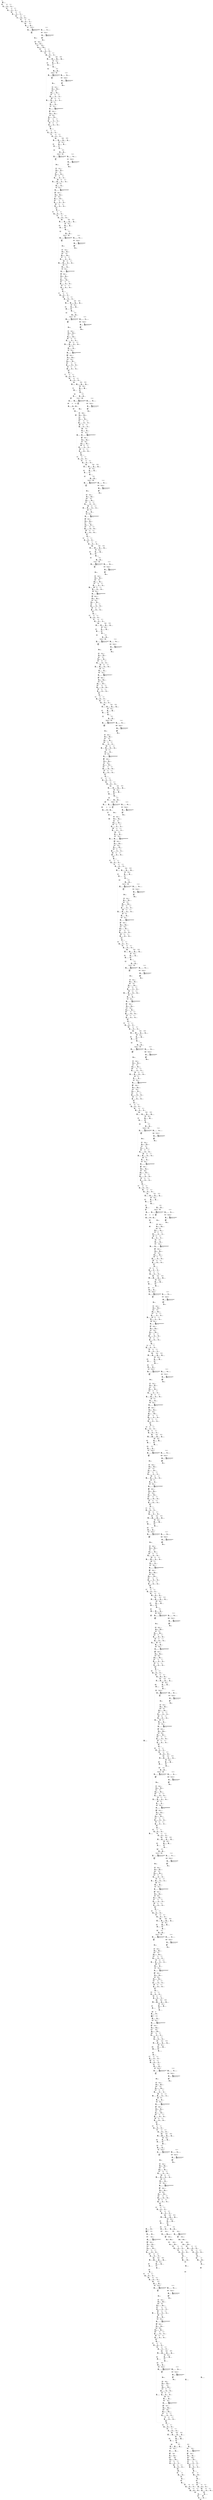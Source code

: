 digraph G {
graph [ fontsize=11 ];
node [ fontsize=11 ];
edge [ fontsize=10 ];
rankdir=BU
ranksep=1.5
nodesep=1
splines=spline
compound=true
Graphinfo [ label="" shape=plaintext, style=rounded, color=black, fontname="Arial-Bold" ];
Conv2D_300_off_bias_525 [ label="{ { <i0> 0} |  [1349]\lConv2D_300_off_bias_525\l(bytes=256 , 0.022% of total)\l\l 0 0 0 0 ... | { <o0> 0} }", shape=record, color=black, style=rounded  ] ;
Conv2D_11_weights_submask_0_0_3_0_32_1_2_5_620 [ label="{ { <i0> 0} |  [49]\lConv2D_11_weights_submask_0_0_3_0_32_1_2_5_620\l(bytes=320 , 0.027% of total)\l\l 0.325541 -0.723425 -0.922367 -0.253199 ... | { <o0> 0} }", shape=record, color=black, style=rounded  ] ;
Quantize_194_y_zero_point [ label="{ { <i0> 0} |  [870]\lQuantize_194_y_zero_point\l -9 | { <o0> 0} }", shape=record, color=black, style=rounded  ] ;
Conv2D_254_zero_off_447 [ label="{ { <i0> 0} |  [1137]\lConv2D_254_zero_off_447\l(bytes=1 , 8.6e-05% of total)\l\l 0 | { <o0> 0} }", shape=record, color=black, style=rounded  ] ;
Dequantize_16_x_zero_point [ label="{ { <i0> 0} |  [74]\lDequantize_16_x_zero_point\l 30 | { <o0> 0} }", shape=record, color=black, style=rounded  ] ;
Conv2D_173_weights_submask_0_0_0_0_256_1_3_5_649 [ label="{ { <i0> 0} |  [766]\lConv2D_173_weights_submask_0_0_0_0_256_1_3_5_649\l(bytes=3840 , 0.33% of total)\l\l 0.180856 0.0904282 0.421998 0.120571 ... | { <o0> 0} }", shape=record, color=black, style=rounded  ] ;
Quantize_228_y_zero_point [ label="{ { <i0> 0} |  [1024]\lQuantize_228_y_zero_point\l 17 | { <o0> 0} }", shape=record, color=black, style=rounded  ] ;
Conv2D_303_zero_off_528 [ label="{ { <i0> 0} |  [1357]\lConv2D_303_zero_off_528\l(bytes=1 , 8.6e-05% of total)\l\l 0 | { <o0> 0} }", shape=record, color=black, style=rounded  ] ;
Conv2D_149_weights_submask_0_0_3_0_128_1_2_5_646 [ label="{ { <i0> 0} |  [670]\lConv2D_149_weights_submask_0_0_3_0_128_1_2_5_646\l(bytes=1280 , 0.11% of total)\l\l -0.398438 -0.84375 -1.3125 -1.05469 ... | { <o0> 0} }", shape=record, color=black, style=rounded  ] ;
Conv2D_237_off_bias_426 [ label="{ { <i0> 0} |  [1068]\lConv2D_237_off_bias_426\l(bytes=512 , 0.044% of total)\l\l 0.756639 5.30847 2.63666 -0.0413681 ... | { <o0> 0} }", shape=record, color=black, style=rounded  ] ;
Quantize_86_y_zero_point [ label="{ { <i0> 0} |  [390]\lQuantize_86_y_zero_point\l -25 | { <o0> 0} }", shape=record, color=black, style=rounded  ] ;
Dequantize_211_x_zero_point [ label="{ { <i0> 0} |  [941]\lDequantize_211_x_zero_point\l -18 | { <o0> 0} }", shape=record, color=black, style=rounded  ] ;
Dequantize_147_x_zero_point [ label="{ { <i0> 0} |  [655]\lDequantize_147_x_zero_point\l 25 | { <o0> 0} }", shape=record, color=black, style=rounded  ] ;
Conv2D_203_weights_submask_0_0_0_0_256_1_3_5_655 [ label="{ { <i0> 0} |  [905]\lConv2D_203_weights_submask_0_0_0_0_256_1_3_5_655\l(bytes=3840 , 0.33% of total)\l\l -0.218565 0.797121 1.52996 0.732837 ... | { <o0> 0} }", shape=record, color=black, style=rounded  ] ;
Conv2D_21_mul_scale_61 [ label="{ { <i0> 0} |  [99]\lConv2D_21_mul_scale_61\l(bytes=64 , 0.0055% of total)\l\l 0.00317375 0.00478123 0.00381949 0.00906327 ... | { <o0> 0} }", shape=record, color=black, style=rounded  ] ;
Dequantize_33_x_zero_point [ label="{ { <i0> 0} |  [154]\lDequantize_33_x_zero_point\l -41 | { <o0> 0} }", shape=record, color=black, style=rounded  ] ;
Quantize_245_y_zero_point [ label="{ { <i0> 0} |  [1104]\lQuantize_245_y_zero_point\l -21 | { <o0> 0} }", shape=record, color=black, style=rounded  ] ;
Conv2D_320_zero_off_555 [ label="{ { <i0> 0} |  [1432]\lConv2D_320_zero_off_555\l(bytes=1 , 8.6e-05% of total)\l\l 0 | { <o0> 0} }", shape=record, color=black, style=rounded  ] ;
Pad_107_constant_value [ label="{ { <i0> 0} |  [473]\lPad_107_constant_value\l 0 | { <o0> 0} }", shape=record, color=black, style=rounded  ] ;
Conv2D_254_off_bias_453 [ label="{ { <i0> 0} |  [1148]\lConv2D_254_off_bias_453\l(bytes=512 , 0.044% of total)\l\l 0 0 0 0 ... | { <o0> 0} }", shape=record, color=black, style=rounded  ] ;
Conv2D_303_off_bias_534 [ label="{ { <i0> 0} |  [1363]\lConv2D_303_off_bias_534\l(bytes=256 , 0.022% of total)\l\l -0.130109 -0.380461 0.299245 5.0718 ... | { <o0> 0} }", shape=record, color=black, style=rounded  ] ;
Conv2D_85_weights_submask_0_0_3_0_64_1_2_5_634 [ label="{ { <i0> 0} |  [382]\lConv2D_85_weights_submask_0_0_3_0_64_1_2_5_634\l(bytes=640 , 0.055% of total)\l\l 0.45128 2.04688 -0.273991 -1.36996 ... | { <o0> 0} }", shape=record, color=black, style=rounded  ] ;
Quantize_261_y_zero_point [ label="{ { <i0> 0} |  [1172]\lQuantize_261_y_zero_point\l -22 | { <o0> 0} }", shape=record, color=black, style=rounded  ] ;
Conv2D_342_mul_scale_583 [ label="{ { <i0> 0} |  [1498]\lConv2D_342_mul_scale_583\l(bytes=12 , 0.001% of total)\l\l 0.000611955 0.000566232 0.000473399 0.00065306 ... | { <o0> 0} }", shape=record, color=black, style=rounded  ] ;
Quantize_197_y_zero_point [ label="{ { <i0> 0} |  [884]\lQuantize_197_y_zero_point\l 31 | { <o0> 0} }", shape=record, color=black, style=rounded  ] ;
Conv2D_272_zero_off_474 [ label="{ { <i0> 0} |  [1214]\lConv2D_272_zero_off_474\l(bytes=1 , 8.6e-05% of total)\l\l 0 | { <o0> 0} }", shape=record, color=black, style=rounded  ] ;
Conv2D_257_zero_off_456 [ label="{ { <i0> 0} |  [1156]\lConv2D_257_zero_off_456\l(bytes=1 , 8.6e-05% of total)\l\l 0 | { <o0> 0} }", shape=record, color=black, style=rounded  ] ;
Conv2D_21_weights_submask_0_0_0_0_32_1_3_5_621 [ label="{ { <i0> 0} |  [92]\lConv2D_21_weights_submask_0_0_0_0_32_1_3_5_621\l(bytes=480 , 0.041% of total)\l\l -0.362359 -0.426304 -0.511565 -0.191837 ... | { <o0> 0} }", shape=record, color=black, style=rounded  ] ;
Dequantize_19_x_zero_point [ label="{ { <i0> 0} |  [81]\lDequantize_19_x_zero_point\l 24 | { <o0> 0} }", shape=record, color=black, style=rounded  ] ;
Pad_161_constant_value [ label="{ { <i0> 0} |  [714]\lPad_161_constant_value\l 0 | { <o0> 0} }", shape=record, color=black, style=rounded  ] ;
Quantize_89_y_zero_point [ label="{ { <i0> 0} |  [404]\lQuantize_89_y_zero_point\l 24 | { <o0> 0} }", shape=record, color=black, style=rounded  ] ;
Quantize_311_y_zero_point [ label="{ { <i0> 0} |  [1399]\lQuantize_311_y_zero_point\l -25 | { <o0> 0} }", shape=record, color=black, style=rounded  ] ;
Dequantize_165_x_zero_point [ label="{ { <i0> 0} |  [734]\lDequantize_165_x_zero_point\l 40 | { <o0> 0} }", shape=record, color=black, style=rounded  ] ;
Conv2D_320_off_bias_561 [ label="{ { <i0> 0} |  [1438]\lConv2D_320_off_bias_561\l(bytes=72 , 0.0062% of total)\l\l -0.195284 -0.0960193 2.35358 2.35056 ... | { <o0> 0} }", shape=record, color=black, style=rounded  ] ;
Dequantize_181_x_zero_point [ label="{ { <i0> 0} |  [800]\lDequantize_181_x_zero_point\l -19 | { <o0> 0} }", shape=record, color=black, style=rounded  ] ;
Conv2D_272_off_bias_480 [ label="{ { <i0> 0} |  [1225]\lConv2D_272_off_bias_480\l(bytes=512 , 0.044% of total)\l\l 0 0 0 0 ... | { <o0> 0} }", shape=record, color=black, style=rounded  ] ;
Conv2D_24_mul_scale_70 [ label="{ { <i0> 0} |  [113]\lConv2D_24_mul_scale_70\l(bytes=64 , 0.0055% of total)\l\l 0.00020953 0.000371546 0.000429833 0.000305524 ... | { <o0> 0} }", shape=record, color=black, style=rounded  ] ;
Conv2D_254_weights_submask_0_0_0_0_256_1_3_5_665 [ label="{ { <i0> 0} |  [1139]\lConv2D_254_weights_submask_0_0_0_0_256_1_3_5_665\l(bytes=3840 , 0.33% of total)\l\l 0.951649 0.815699 -0.747724 0.761319 ... | { <o0> 0} }", shape=record, color=black, style=rounded  ] ;
Dequantize_36_x_zero_point [ label="{ { <i0> 0} |  [168]\lDequantize_36_x_zero_point\l 2 | { <o0> 0} }", shape=record, color=black, style=rounded  ] ;
Quantize_248_y_zero_point [ label="{ { <i0> 0} |  [1118]\lQuantize_248_y_zero_point\l 29 | { <o0> 0} }", shape=record, color=black, style=rounded  ] ;
Conv2D_257_off_bias_462 [ label="{ { <i0> 0} |  [1162]\lConv2D_257_off_bias_462\l(bytes=512 , 0.044% of total)\l\l 4.23456 3.25373 -2.45922 -4.92564 ... | { <o0> 0} }", shape=record, color=black, style=rounded  ] ;
Conv2D_275_zero_off_483 [ label="{ { <i0> 0} |  [1233]\lConv2D_275_zero_off_483\l(bytes=1 , 8.6e-05% of total)\l\l 0 | { <o0> 0} }", shape=record, color=black, style=rounded  ] ;
Conv2D_282_weights_submask_0_0_3_0_256_1_2_5_670 [ label="{ { <i0> 0} |  [1267]\lConv2D_282_weights_submask_0_0_3_0_256_1_2_5_670\l(bytes=2560 , 0.22% of total)\l\l -0.889379 0.112174 1.01758 -0.0640994 ... | { <o0> 0} }", shape=record, color=black, style=rounded  ] ;
Conv2D_41_off_bias_102 [ label="{ { <i0> 0} |  [195]\lConv2D_41_off_bias_102\l(bytes=64 , 0.0055% of total)\l\l 0 0 0 0 ... | { <o0> 0} }", shape=record, color=black, style=rounded  ] ;
Conv2D_95_weights_submask_0_0_0_0_64_1_3_5_635 [ label="{ { <i0> 0} |  [425]\lConv2D_95_weights_submask_0_0_0_0_64_1_3_5_635\l(bytes=960 , 0.082% of total)\l\l 0.0933809 0.0466905 -0.0466905 0.280143 ... | { <o0> 0} }", shape=record, color=black, style=rounded  ] ;
Dequantize_216_x_zero_point [ label="{ { <i0> 0} |  [968]\lDequantize_216_x_zero_point\l 10 | { <o0> 0} }", shape=record, color=black, style=rounded  ] ;
PReLU_319_alpha [ label="{ { <i0> 0} |  [1429]\lPReLU_319_alpha\l(bytes=128 , 0.011% of total)\l\l -0.340536 0.0928734 0.185747 0 ... | { <o0> 0} }", shape=record, color=black, style=rounded  ] ;
PReLU_309_alpha [ label="{ { <i0> 0} |  [1382]\lPReLU_309_alpha\l(bytes=128 , 0.011% of total)\l\l -0.963952 -0.289186 0.674766 -0.0963952 ... | { <o0> 0} }", shape=record, color=black, style=rounded  ] ;
PReLU_296_alpha [ label="{ { <i0> 0} |  [1328]\lPReLU_296_alpha\l(bytes=128 , 0.011% of total)\l\l -0.473825 -0.75812 0.884473 0.821297 ... | { <o0> 0} }", shape=record, color=black, style=rounded  ] ;
PReLU_291_alpha [ label="{ { <i0> 0} |  [1305]\lPReLU_291_alpha\l(bytes=256 , 0.022% of total)\l\l -0.0176858 0.106115 0.901975 0.0176858 ... | { <o0> 0} }", shape=record, color=black, style=rounded  ] ;
PReLU_281_alpha [ label="{ { <i0> 0} |  [1258]\lPReLU_281_alpha\l(bytes=256 , 0.022% of total)\l\l 0 0.0402928 -0.362635 0.0402928 ... | { <o0> 0} }", shape=record, color=black, style=rounded  ] ;
PReLU_268_alpha [ label="{ { <i0> 0} |  [1204]\lPReLU_268_alpha\l(bytes=256 , 0.022% of total)\l\l -0.457262 0.0554257 0.0415693 -0.609683 ... | { <o0> 0} }", shape=record, color=black, style=rounded  ] ;
PReLU_263_alpha [ label="{ { <i0> 0} |  [1181]\lPReLU_263_alpha\l(bytes=256 , 0.022% of total)\l\l -0.312946 -0.642363 0.230592 -0.642363 ... | { <o0> 0} }", shape=record, color=black, style=rounded  ] ;
PReLU_253_alpha [ label="{ { <i0> 0} |  [1134]\lPReLU_253_alpha\l(bytes=256 , 0.022% of total)\l\l 0.823004 0.752461 -1.01112 0.141086 ... | { <o0> 0} }", shape=record, color=black, style=rounded  ] ;
PReLU_243_alpha [ label="{ { <i0> 0} |  [1087]\lPReLU_243_alpha\l(bytes=256 , 0.022% of total)\l\l 0.161663 0.143701 2.28125 -0.431102 ... | { <o0> 0} }", shape=record, color=black, style=rounded  ] ;
PReLU_233_alpha [ label="{ { <i0> 0} |  [1040]\lPReLU_233_alpha\l(bytes=256 , 0.022% of total)\l\l 0.496063 0.716535 0.496063 -0.220472 ... | { <o0> 0} }", shape=record, color=black, style=rounded  ] ;
PReLU_223_alpha [ label="{ { <i0> 0} |  [995]\lPReLU_223_alpha\l(bytes=256 , 0.022% of total)\l\l 0.452464 0.387826 0.991111 -0.0215459 ... | { <o0> 0} }", shape=record, color=black, style=rounded  ] ;
PReLU_212_alpha [ label="{ { <i0> 0} |  [947]\lPReLU_212_alpha\l(bytes=256 , 0.022% of total)\l\l -0.424689 -0.226501 0.679503 1.38732 ... | { <o0> 0} }", shape=record, color=black, style=rounded  ] ;
PReLU_202_alpha [ label="{ { <i0> 0} |  [900]\lPReLU_202_alpha\l(bytes=256 , 0.022% of total)\l\l 0.457908 0.201479 0.805918 0.604438 ... | { <o0> 0} }", shape=record, color=black, style=rounded  ] ;
PReLU_192_alpha [ label="{ { <i0> 0} |  [853]\lPReLU_192_alpha\l(bytes=256 , 0.022% of total)\l\l 0 1.06961 0.877076 1.71137 ... | { <o0> 0} }", shape=record, color=black, style=rounded  ] ;
PReLU_182_alpha [ label="{ { <i0> 0} |  [806]\lPReLU_182_alpha\l(bytes=256 , 0.022% of total)\l\l -0.508797 -0.282665 1.58292 0.381598 ... | { <o0> 0} }", shape=record, color=black, style=rounded  ] ;
PReLU_172_alpha [ label="{ { <i0> 0} |  [761]\lPReLU_172_alpha\l(bytes=256 , 0.022% of total)\l\l -1.02562 0.303888 0.987635 1.02562 ... | { <o0> 0} }", shape=record, color=black, style=rounded  ] ;
PReLU_158_alpha [ label="{ { <i0> 0} |  [708]\lPReLU_158_alpha\l(bytes=128 , 0.011% of total)\l\l -0.101316 0.118203 0.692329 0.878076 ... | { <o0> 0} }", shape=record, color=black, style=rounded  ] ;
PReLU_148_alpha [ label="{ { <i0> 0} |  [661]\lPReLU_148_alpha\l(bytes=128 , 0.011% of total)\l\l -0.128629 0.278697 1.36133 0.493079 ... | { <o0> 0} }", shape=record, color=black, style=rounded  ] ;
PReLU_138_alpha [ label="{ { <i0> 0} |  [614]\lPReLU_138_alpha\l(bytes=128 , 0.011% of total)\l\l -0.305679 0.37846 0.844258 1.84863 ... | { <o0> 0} }", shape=record, color=black, style=rounded  ] ;
PReLU_128_alpha [ label="{ { <i0> 0} |  [567]\lPReLU_128_alpha\l(bytes=128 , 0.011% of total)\l\l -0.0610159 0.793207 1.31794 0.829817 ... | { <o0> 0} }", shape=record, color=black, style=rounded  ] ;
PReLU_118_alpha [ label="{ { <i0> 0} |  [520]\lPReLU_118_alpha\l(bytes=128 , 0.011% of total)\l\l 0.614696 0.19319 0.649822 0.843012 ... | { <o0> 0} }", shape=record, color=black, style=rounded  ] ;
PReLU_104_alpha [ label="{ { <i0> 0} |  [467]\lPReLU_104_alpha\l(bytes=64 , 0.0055% of total)\l\l -1.77734 0.153943 0.783711 0.825695 ... | { <o0> 0} }", shape=record, color=black, style=rounded  ] ;
Conv2D_41_mul_scale_97 [ label="{ { <i0> 0} |  [193]\lConv2D_41_mul_scale_97\l(bytes=64 , 0.0055% of total)\l\l 0.00204168 0.00218092 0.00139164 0.00455556 ... | { <o0> 0} }", shape=record, color=black, style=rounded  ] ;
Dequantize_232_x_zero_point [ label="{ { <i0> 0} |  [1034]\lDequantize_232_x_zero_point\l 3 | { <o0> 0} }", shape=record, color=black, style=rounded  ] ;
Quantize_314_y_zero_point [ label="{ { <i0> 0} |  [1413]\lQuantize_314_y_zero_point\l 11 | { <o0> 0} }", shape=record, color=black, style=rounded  ] ;
Dequantize_168_x_zero_point [ label="{ { <i0> 0} |  [748]\lDequantize_168_x_zero_point\l -14 | { <o0> 0} }", shape=record, color=black, style=rounded  ] ;
Conv2D_203_subm_1_Pad_1_pads_Out [ label="{ { <i0> 0} |  [907]\lConv2D_203_subm_1_Pad_1_pads_Out\l 0 0 -1 2 ... | { <o0> 0} }", shape=record, color=black, style=rounded  ] ;
Conv2D_227_mul_scale_403 [ label="{ { <i0> 0} |  [1019]\lConv2D_227_mul_scale_403\l(bytes=512 , 0.044% of total)\l\l 0.000330162 0.000348183 0.000201551 0.000237056 ... | { <o0> 0} }", shape=record, color=black, style=rounded  ] ;
Conv2D_44_zero_off_105 [ label="{ { <i0> 0} |  [203]\lConv2D_44_zero_off_105\l(bytes=1 , 8.6e-05% of total)\l\l 0 | { <o0> 0} }", shape=record, color=black, style=rounded  ] ;
Quantize_266_y_zero_point [ label="{ { <i0> 0} |  [1195]\lQuantize_266_y_zero_point\l 4 | { <o0> 0} }", shape=record, color=black, style=rounded  ] ;
Dequantize_9_x_scale [ label="{ { <i0> 0} |  [33]\lDequantize_9_x_scale\l 0.0658633 | { <o0> 0} }", shape=record, color=black, style=rounded  ] ;
Dequantize_6_x_scale [ label="{ { <i0> 0} |  [14]\lDequantize_6_x_scale\l 0.00392157 | { <o0> 0} }", shape=record, color=black, style=rounded  ] ;
Dequantize_4_x_scale [ label="{ { <i0> 0} |  [8]\lDequantize_4_x_scale\l 0.00392157 | { <o0> 0} }", shape=record, color=black, style=rounded  ] ;
Dequantize_2_x_scale [ label="{ { <i0> 0} |  [2]\lDequantize_2_x_scale\l 0.00392157 | { <o0> 0} }", shape=record, color=black, style=rounded  ] ;
Conv2D_112_zero_off_210 [ label="{ { <i0> 0} |  [495]\lConv2D_112_zero_off_210\l(bytes=1 , 8.6e-05% of total)\l\l 0 | { <o0> 0} }", shape=record, color=black, style=rounded  ] ;
Conv2D_275_off_bias_489 [ label="{ { <i0> 0} |  [1239]\lConv2D_275_off_bias_489\l(bytes=512 , 0.044% of total)\l\l 1.59673 0.621493 0.321977 4.48058 ... | { <o0> 0} }", shape=record, color=black, style=rounded  ] ;
Conv2D_244_weights_submask_0_0_3_0_256_1_2_5_664 [ label="{ { <i0> 0} |  [1096]\lConv2D_244_weights_submask_0_0_3_0_256_1_2_5_664\l(bytes=2560 , 0.22% of total)\l\l 0.738927 1.66259 -0.329878 1.67578 ... | { <o0> 0} }", shape=record, color=black, style=rounded  ] ;
Dequantize_70_x_zero_point [ label="{ { <i0> 0} |  [315]\lDequantize_70_x_zero_point\l 39 | { <o0> 0} }", shape=record, color=black, style=rounded  ] ;
Dequantize_39_x_zero_point [ label="{ { <i0> 0} |  [175]\lDequantize_39_x_zero_point\l -25 | { <o0> 0} }", shape=record, color=black, style=rounded  ] ;
Conv2D_326_zero_off_564 [ label="{ { <i0> 0} |  [1450]\lConv2D_326_zero_off_564\l(bytes=1 , 8.6e-05% of total)\l\l 0 | { <o0> 0} }", shape=record, color=black, style=rounded  ] ;
Resize_292_size [ label="{ { <i0> 0} |  [1308]\lResize_292_size\l 1 256 24 24 | { <o0> 0} }", shape=record, color=black, style=rounded  ] ;
Resize_264_size [ label="{ { <i0> 0} |  [1184]\lResize_264_size\l 1 256 12 12 | { <o0> 0} }", shape=record, color=black, style=rounded  ] ;
Conv2D_293_zero_off_510 [ label="{ { <i0> 0} |  [1310]\lConv2D_293_zero_off_510\l(bytes=1 , 8.6e-05% of total)\l\l 0 | { <o0> 0} }", shape=record, color=black, style=rounded  ] ;
Dequantize_185_x_zero_point [ label="{ { <i0> 0} |  [826]\lDequantize_185_x_zero_point\l 2 | { <o0> 0} }", shape=record, color=black, style=rounded  ] ;
Quantize_102_y_zero_point [ label="{ { <i0> 0} |  [458]\lQuantize_102_y_zero_point\l 4 | { <o0> 0} }", shape=record, color=black, style=rounded  ] ;
Conv2D_342_zero_off_582 [ label="{ { <i0> 0} |  [1494]\lConv2D_342_zero_off_582\l(bytes=1 , 8.6e-05% of total)\l\l 0 | { <o0> 0} }", shape=record, color=black, style=rounded  ] ;
Quantize_283_y_zero_point [ label="{ { <i0> 0} |  [1275]\lQuantize_283_y_zero_point\l -51 | { <o0> 0} }", shape=record, color=black, style=rounded  ] ;
Conv2D_44_off_bias_111 [ label="{ { <i0> 0} |  [209]\lConv2D_44_off_bias_111\l(bytes=64 , 0.0055% of total)\l\l 0.663989 -0.697722 -1.32692 0.325921 ... | { <o0> 0} }", shape=record, color=black, style=rounded  ] ;
Dequantize_219_x_zero_point [ label="{ { <i0> 0} |  [982]\lDequantize_219_x_zero_point\l 3 | { <o0> 0} }", shape=record, color=black, style=rounded  ] ;
Conv2D_163_weights_submask_0_0_3_0_128_1_2_5_648 [ label="{ { <i0> 0} |  [723]\lConv2D_163_weights_submask_0_0_3_0_128_1_2_5_648\l(bytes=1280 , 0.11% of total)\l\l -0.633489 -1.06693 -1.26698 -0.533465 ... | { <o0> 0} }", shape=record, color=black, style=rounded  ] ;
Conv2D_112_off_bias_216 [ label="{ { <i0> 0} |  [501]\lConv2D_112_off_bias_216\l(bytes=256 , 0.022% of total)\l\l -0.128851 -1.53404 0.0714274 0.999432 ... | { <o0> 0} }", shape=record, color=black, style=rounded  ] ;
Conv2D_300_mul_scale_520 [ label="{ { <i0> 0} |  [1347]\lConv2D_300_mul_scale_520\l(bytes=256 , 0.022% of total)\l\l 0.00434644 0.00313827 0.00463309 0.00184623 ... | { <o0> 0} }", shape=record, color=black, style=rounded  ] ;
Conv2D_254_subm_1_Pad_1_pads_Out [ label="{ { <i0> 0} |  [1141]\lConv2D_254_subm_1_Pad_1_pads_Out\l 0 0 -1 2 ... | { <o0> 0} }", shape=record, color=black, style=rounded  ] ;
Quantize_317_y_zero_point [ label="{ { <i0> 0} |  [1420]\lQuantize_317_y_zero_point\l 22 | { <o0> 0} }", shape=record, color=black, style=rounded  ] ;
Conv2D_326_off_bias_570 [ label="{ { <i0> 0} |  [1456]\lConv2D_326_off_bias_570\l(bytes=4 , 0.00034% of total)\l\l 0.255989 -0.591515 | { <o0> 0} }", shape=record, color=black, style=rounded  ] ;
Conv2D_193_weights_submask_0_0_0_0_256_1_3_5_653 [ label="{ { <i0> 0} |  [858]\lConv2D_193_weights_submask_0_0_0_0_256_1_3_5_653\l(bytes=3840 , 0.33% of total)\l\l 0.176704 0.353408 0.318067 0.318067 ... | { <o0> 0} }", shape=record, color=black, style=rounded  ] ;
Quantize_3_y_zero_point [ label="{ { <i0> 0} |  [6]\lQuantize_3_y_zero_point\l 0 | { <o0> 0} }", shape=record, color=black, style=rounded  ] ;
Conv2D_293_off_bias_516 [ label="{ { <i0> 0} |  [1316]\lConv2D_293_off_bias_516\l(bytes=256 , 0.022% of total)\l\l -1.42384 -0.575679 0.788652 1.32908 ... | { <o0> 0} }", shape=record, color=black, style=rounded  ] ;
Conv2D_21_weights_submask_0_0_3_0_32_1_2_5_622 [ label="{ { <i0> 0} |  [96]\lConv2D_21_weights_submask_0_0_3_0_32_1_2_5_622\l(bytes=320 , 0.027% of total)\l\l -0.191837 0.127891 -0.575511 -0.149206 ... | { <o0> 0} }", shape=record, color=black, style=rounded  ] ;
Quantize_333_y_zero_point [ label="{ { <i0> 0} |  [1477]\lQuantize_333_y_zero_point\l -10 | { <o0> 0} }", shape=record, color=black, style=rounded  ] ;
Conv2D_282_subm_1_Pad_1_pads_Out [ label="{ { <i0> 0} |  [1265]\lConv2D_282_subm_1_Pad_1_pads_Out\l 0 0 -1 2 ... | { <o0> 0} }", shape=record, color=black, style=rounded  ] ;
Dequantize_57_x_zero_point [ label="{ { <i0> 0} |  [254]\lDequantize_57_x_zero_point\l -27 | { <o0> 0} }", shape=record, color=black, style=rounded  ] ;
Conv2D_342_off_bias_588 [ label="{ { <i0> 0} |  [1500]\lConv2D_342_off_bias_588\l(bytes=12 , 0.001% of total)\l\l 0.0489564 0.0917295 -0.136812 -0.231836 ... | { <o0> 0} }", shape=record, color=black, style=rounded  ] ;
Conv2D_206_mul_scale_370 [ label="{ { <i0> 0} |  [926]\lConv2D_206_mul_scale_370\l(bytes=512 , 0.044% of total)\l\l 0.00011814 0.000164986 8.09131e-05 0.000132454 ... | { <o0> 0} }", shape=record, color=black, style=rounded  ] ;
Conv2D_58_mul_scale_124 [ label="{ { <i0> 0} |  [260]\lConv2D_58_mul_scale_124\l(bytes=128 , 0.011% of total)\l\l 0.000440072 0.000574066 0.000212044 0.000366953 ... | { <o0> 0} }", shape=record, color=black, style=rounded  ] ;
Dequantize_236_x_zero_point [ label="{ { <i0> 0} |  [1060]\lDequantize_236_x_zero_point\l -14 | { <o0> 0} }", shape=record, color=black, style=rounded  ] ;
Quantize_120_y_zero_point [ label="{ { <i0> 0} |  [537]\lQuantize_120_y_zero_point\l -1 | { <o0> 0} }", shape=record, color=black, style=rounded  ] ;
Dequantize_73_x_zero_point [ label="{ { <i0> 0} |  [322]\lDequantize_73_x_zero_point\l 9 | { <o0> 0} }", shape=record, color=black, style=rounded  ] ;
Dequantize_252_x_zero_point [ label="{ { <i0> 0} |  [1128]\lDequantize_252_x_zero_point\l -8 | { <o0> 0} }", shape=record, color=black, style=rounded  ] ;
Conv2D_166_mul_scale_301 [ label="{ { <i0> 0} |  [740]\lConv2D_166_mul_scale_301\l(bytes=512 , 0.044% of total)\l\l 0.000194092 0.000200889 0.000209143 0.000245923 ... | { <o0> 0} }", shape=record, color=black, style=rounded  ] ;
Dequantize_188_x_zero_point [ label="{ { <i0> 0} |  [840]\lDequantize_188_x_zero_point\l 26 | { <o0> 0} }", shape=record, color=black, style=rounded  ] ;
Conv2D_109_weights_submask_0_0_0_0_64_1_3_5_637 [ label="{ { <i0> 0} |  [478]\lConv2D_109_weights_submask_0_0_0_0_64_1_3_5_637\l(bytes=960 , 0.082% of total)\l\l 0.539616 0.916093 0.865896 0.401575 ... | { <o0> 0} }", shape=record, color=black, style=rounded  ] ;
Quantize_12_y_zero_point [ label="{ { <i0> 0} |  [57]\lQuantize_12_y_zero_point\l -17 | { <o0> 0} }", shape=record, color=black, style=rounded  ] ;
Quantize_286_y_zero_point [ label="{ { <i0> 0} |  [1289]\lQuantize_286_y_zero_point\l 39 | { <o0> 0} }", shape=record, color=black, style=rounded  ] ;
Quantize_5_y_zero_point [ label="{ { <i0> 0} |  [12]\lQuantize_5_y_zero_point\l -128 | { <o0> 0} }", shape=record, color=black, style=rounded  ] ;
Conv2D_132_zero_off_246 [ label="{ { <i0> 0} |  [589]\lConv2D_132_zero_off_246\l(bytes=1 , 8.6e-05% of total)\l\l 0 | { <o0> 0} }", shape=record, color=black, style=rounded  ] ;
PReLU_20_1_clip_x_min_Out [ label="{ { <i0> 0} |  [84]\lPReLU_20_1_clip_x_min_Out\l(bytes=1 , 8.6e-05% of total)\l\l -3.40282e+38 | { <o0> 0} }", shape=record, color=black, style=rounded  ] ;
PReLU_20_1_clip_x_max_Out [ label="{ { <i0> 0} |  [85]\lPReLU_20_1_clip_x_max_Out\l(bytes=1 , 8.6e-05% of total)\l\l 0 | { <o0> 0} }", shape=record, color=black, style=rounded  ] ;
Dequantize_90_x_zero_point [ label="{ { <i0> 0} |  [407]\lDequantize_90_x_zero_point\l 24 | { <o0> 0} }", shape=record, color=black, style=rounded  ] ;
Dequantize_302_x_zero_point [ label="{ { <i0> 0} |  [1355]\lDequantize_302_x_zero_point\l 21 | { <o0> 0} }", shape=record, color=black, style=rounded  ] ;
Conv2D_65_zero_off_132 [ label="{ { <i0> 0} |  [284]\lConv2D_65_zero_off_132\l(bytes=1 , 8.6e-05% of total)\l\l 0 | { <o0> 0} }", shape=record, color=black, style=rounded  ] ;
Conv2D_234_mul_scale_412 [ label="{ { <i0> 0} |  [1052]\lConv2D_234_mul_scale_412\l(bytes=512 , 0.044% of total)\l\l 0.00519716 0.00184654 0.00696123 0.00318148 ... | { <o0> 0} }", shape=record, color=black, style=rounded  ] ;
Conv2D_183_weights_submask_0_0_3_0_256_1_2_5_652 [ label="{ { <i0> 0} |  [815]\lConv2D_183_weights_submask_0_0_3_0_256_1_2_5_652\l(bytes=2560 , 0.22% of total)\l\l 0 0.544414 -0.408311 0.510388 ... | { <o0> 0} }", shape=record, color=black, style=rounded  ] ;
PReLU_172_15_clip_x_min_Out [ label="{ { <i0> 0} |  [758]\lPReLU_172_15_clip_x_min_Out\l(bytes=1 , 8.6e-05% of total)\l\l -3.40282e+38 | { <o0> 0} }", shape=record, color=black, style=rounded  ] ;
PReLU_172_15_clip_x_max_Out [ label="{ { <i0> 0} |  [759]\lPReLU_172_15_clip_x_max_Out\l(bytes=1 , 8.6e-05% of total)\l\l 0 | { <o0> 0} }", shape=record, color=black, style=rounded  ] ;
Conv2D_95_weights_submask_0_0_3_0_64_1_2_5_636 [ label="{ { <i0> 0} |  [429]\lConv2D_95_weights_submask_0_0_3_0_64_1_2_5_636\l(bytes=640 , 0.055% of total)\l\l 0.0933809 0.326833 -0.840428 -0.420214 ... | { <o0> 0} }", shape=record, color=black, style=rounded  ] ;
PReLU_182_16_clip_x_min_Out [ label="{ { <i0> 0} |  [803]\lPReLU_182_16_clip_x_min_Out\l(bytes=1 , 8.6e-05% of total)\l\l -3.40282e+38 | { <o0> 0} }", shape=record, color=black, style=rounded  ] ;
PReLU_182_16_clip_x_max_Out [ label="{ { <i0> 0} |  [804]\lPReLU_182_16_clip_x_max_Out\l(bytes=1 , 8.6e-05% of total)\l\l 0 | { <o0> 0} }", shape=record, color=black, style=rounded  ] ;
Dequantize_239_x_zero_point [ label="{ { <i0> 0} |  [1074]\lDequantize_239_x_zero_point\l 22 | { <o0> 0} }", shape=record, color=black, style=rounded  ] ;
Conv2D_257_mul_scale_457 [ label="{ { <i0> 0} |  [1160]\lConv2D_257_mul_scale_457\l(bytes=512 , 0.044% of total)\l\l 0.000595662 0.00036604 0.000522793 0.000484664 ... | { <o0> 0} }", shape=record, color=black, style=rounded  ] ;
Conv2D_122_mul_scale_229 [ label="{ { <i0> 0} |  [546]\lConv2D_122_mul_scale_229\l(bytes=256 , 0.022% of total)\l\l 0.000509076 0.000546746 5.6277e-05 0.000405482 ... | { <o0> 0} }", shape=record, color=black, style=rounded  ] ;
PReLU_74_6_clip_x_min_Out [ label="{ { <i0> 0} |  [325]\lPReLU_74_6_clip_x_min_Out\l(bytes=1 , 8.6e-05% of total)\l\l -3.40282e+38 | { <o0> 0} }", shape=record, color=black, style=rounded  ] ;
PReLU_74_6_clip_x_max_Out [ label="{ { <i0> 0} |  [326]\lPReLU_74_6_clip_x_max_Out\l(bytes=1 , 8.6e-05% of total)\l\l 0 | { <o0> 0} }", shape=record, color=black, style=rounded  ] ;
Conv2D_31_weights_submask_0_0_0_0_32_1_3_5_623 [ label="{ { <i0> 0} |  [139]\lConv2D_31_weights_submask_0_0_0_0_32_1_3_5_623\l(bytes=480 , 0.041% of total)\l\l 0.0333723 -0.667446 -1.16803 0.333723 ... | { <o0> 0} }", shape=record, color=black, style=rounded  ] ;
Quantize_123_y_zero_point [ label="{ { <i0> 0} |  [551]\lQuantize_123_y_zero_point\l 37 | { <o0> 0} }", shape=record, color=black, style=rounded  ] ;
Conv2D_132_off_bias_252 [ label="{ { <i0> 0} |  [595]\lConv2D_132_off_bias_252\l(bytes=256 , 0.022% of total)\l\l -0.0368874 0.932934 -0.0750741 0.173428 ... | { <o0> 0} }", shape=record, color=black, style=rounded  ] ;
Conv2D_244_subm_1_Pad_1_pads_Out [ label="{ { <i0> 0} |  [1094]\lConv2D_244_subm_1_Pad_1_pads_Out\l 0 0 -1 2 ... | { <o0> 0} }", shape=record, color=black, style=rounded  ] ;
Pad_161_pads [ label="{ { <i0> 0} |  [713]\lPad_161_pads\l 0 0 0 0 ... | { <o0> 0} }", shape=record, color=black, style=rounded  ] ;
Pad_107_pads [ label="{ { <i0> 0} |  [472]\lPad_107_pads\l 0 0 0 0 ... | { <o0> 0} }", shape=record, color=black, style=rounded  ] ;
Conv2D_129_weights_submask_0_0_0_0_128_1_3_5_641 [ label="{ { <i0> 0} |  [572]\lConv2D_129_weights_submask_0_0_0_0_128_1_3_5_641\l(bytes=1920 , 0.16% of total)\l\l 0.0723887 -0.0241296 0.265425 0 ... | { <o0> 0} }", shape=record, color=black, style=rounded  ] ;
PReLU_192_17_clip_x_min_Out [ label="{ { <i0> 0} |  [850]\lPReLU_192_17_clip_x_min_Out\l(bytes=1 , 8.6e-05% of total)\l\l -3.40282e+38 | { <o0> 0} }", shape=record, color=black, style=rounded  ] ;
PReLU_192_17_clip_x_max_Out [ label="{ { <i0> 0} |  [851]\lPReLU_192_17_clip_x_max_Out\l(bytes=1 , 8.6e-05% of total)\l\l 0 | { <o0> 0} }", shape=record, color=black, style=rounded  ] ;
Conv2D_65_off_bias_138 [ label="{ { <i0> 0} |  [295]\lConv2D_65_off_bias_138\l(bytes=128 , 0.011% of total)\l\l 0 0 0 0 ... | { <o0> 0} }", shape=record, color=black, style=rounded  ] ;
Conv2D_272_subm_1_Pad_1_pads_Out [ label="{ { <i0> 0} |  [1218]\lConv2D_272_subm_1_Pad_1_pads_Out\l 0 0 -1 2 ... | { <o0> 0} }", shape=record, color=black, style=rounded  ] ;
Conv2D_119_zero_off_219 [ label="{ { <i0> 0} |  [523]\lConv2D_119_zero_off_219\l(bytes=1 , 8.6e-05% of total)\l\l 0 | { <o0> 0} }", shape=record, color=black, style=rounded  ] ;
Dequantize_271_x_zero_point [ label="{ { <i0> 0} |  [1212]\lDequantize_271_x_zero_point\l -31 | { <o0> 0} }", shape=record, color=black, style=rounded  ] ;
Pad_53_pads [ label="{ { <i0> 0} |  [233]\lPad_53_pads\l 0 0 0 0 ... | { <o0> 0} }", shape=record, color=black, style=rounded  ] ;
Quantize_15_y_zero_point [ label="{ { <i0> 0} |  [71]\lQuantize_15_y_zero_point\l 30 | { <o0> 0} }", shape=record, color=black, style=rounded  ] ;
Dequantize_77_x_zero_point [ label="{ { <i0> 0} |  [348]\lDequantize_77_x_zero_point\l 0 | { <o0> 0} }", shape=record, color=black, style=rounded  ] ;
Quantize_289_y_zero_point [ label="{ { <i0> 0} |  [1296]\lQuantize_289_y_zero_point\l 51 | { <o0> 0} }", shape=record, color=black, style=rounded  ] ;
Quantize_8_y_zero_point [ label="{ { <i0> 0} |  [31]\lQuantize_8_y_zero_point\l 12 | { <o0> 0} }", shape=record, color=black, style=rounded  ] ;
Dequantize_256_x_zero_point [ label="{ { <i0> 0} |  [1154]\lDequantize_256_x_zero_point\l 12 | { <o0> 0} }", shape=record, color=black, style=rounded  ] ;
Quantize_140_y_zero_point [ label="{ { <i0> 0} |  [631]\lQuantize_140_y_zero_point\l 8 | { <o0> 0} }", shape=record, color=black, style=rounded  ] ;
Conv2D_310_weights_submask_0_0_0_0_128_1_3_5_673 [ label="{ { <i0> 0} |  [1387]\lConv2D_310_weights_submask_0_0_0_0_128_1_3_5_673\l(bytes=1920 , 0.16% of total)\l\l 0.0598856 -0.0798474 -0.199619 -0.0199619 ... | { <o0> 0} }", shape=record, color=black, style=rounded  ] ;
Dequantize_93_x_zero_point [ label="{ { <i0> 0} |  [414]\lDequantize_93_x_zero_point\l -13 | { <o0> 0} }", shape=record, color=black, style=rounded  ] ;
Dequantize_305_x_zero_point [ label="{ { <i0> 0} |  [1369]\lDequantize_305_x_zero_point\l 43 | { <o0> 0} }", shape=record, color=black, style=rounded  ] ;
Conv2D_68_zero_off_141 [ label="{ { <i0> 0} |  [303]\lConv2D_68_zero_off_141\l(bytes=1 , 8.6e-05% of total)\l\l 0 | { <o0> 0} }", shape=record, color=black, style=rounded  ] ;
PReLU_40_3_clip_x_min_Out [ label="{ { <i0> 0} |  [178]\lPReLU_40_3_clip_x_min_Out\l(bytes=1 , 8.6e-05% of total)\l\l -3.40282e+38 | { <o0> 0} }", shape=record, color=black, style=rounded  ] ;
PReLU_40_3_clip_x_max_Out [ label="{ { <i0> 0} |  [179]\lPReLU_40_3_clip_x_max_Out\l(bytes=1 , 8.6e-05% of total)\l\l 0 | { <o0> 0} }", shape=record, color=black, style=rounded  ] ;
Conv2D_285_mul_scale_502 [ label="{ { <i0> 0} |  [1284]\lConv2D_285_mul_scale_502\l(bytes=512 , 0.044% of total)\l\l 0.000304444 0.000352321 0.000353008 0.000496639 ... | { <o0> 0} }", shape=record, color=black, style=rounded  ] ;
Conv2D_65_mul_scale_133 [ label="{ { <i0> 0} |  [293]\lConv2D_65_mul_scale_133\l(bytes=128 , 0.011% of total)\l\l 0.00182392 0.00207542 0.00178415 0.00360055 ... | { <o0> 0} }", shape=record, color=black, style=rounded  ] ;
Quantize_32_y_zero_point [ label="{ { <i0> 0} |  [151]\lQuantize_32_y_zero_point\l -41 | { <o0> 0} }", shape=record, color=black, style=rounded  ] ;
Quantize_339_y_zero_point [ label="{ { <i0> 0} |  [1488]\lQuantize_339_y_zero_point\l -10 | { <o0> 0} }", shape=record, color=black, style=rounded  ] ;
Conv2D_119_off_bias_225 [ label="{ { <i0> 0} |  [534]\lConv2D_119_off_bias_225\l(bytes=256 , 0.022% of total)\l\l 0 0 0 0 ... | { <o0> 0} }", shape=record, color=black, style=rounded  ] ;
Conv2D_152_zero_off_282 [ label="{ { <i0> 0} |  [683]\lConv2D_152_zero_off_282\l(bytes=1 , 8.6e-05% of total)\l\l 0 | { <o0> 0} }", shape=record, color=black, style=rounded  ] ;
Quantize_126_y_zero_point [ label="{ { <i0> 0} |  [558]\lQuantize_126_y_zero_point\l -7 | { <o0> 0} }", shape=record, color=black, style=rounded  ] ;
Dequantize_322_x_zero_point [ label="{ { <i0> 0} |  [1444]\lDequantize_322_x_zero_point\l -10 | { <o0> 0} }", shape=record, color=black, style=rounded  ] ;
Conv2D_119_mul_scale_220 [ label="{ { <i0> 0} |  [532]\lConv2D_119_mul_scale_220\l(bytes=256 , 0.022% of total)\l\l 0.00149561 0.00151955 0.0025284 0.00233917 ... | { <o0> 0} }", shape=record, color=black, style=rounded  ] ;
Conv2D_173_mul_scale_310 [ label="{ { <i0> 0} |  [773]\lConv2D_173_mul_scale_310\l(bytes=512 , 0.044% of total)\l\l 0.00238524 0.00239862 0.00128754 0.000686973 ... | { <o0> 0} }", shape=record, color=black, style=rounded  ] ;
Conv2D_119_weights_submask_0_0_3_0_128_1_2_5_640 [ label="{ { <i0> 0} |  [529]\lConv2D_119_weights_submask_0_0_3_0_128_1_2_5_640\l(bytes=1280 , 0.11% of total)\l\l -0.0605315 0 0.383366 0.181594 ... | { <o0> 0} }", shape=record, color=black, style=rounded  ] ;
Conv2D_85_zero_off_165 [ label="{ { <i0> 0} |  [376]\lConv2D_85_zero_off_165\l(bytes=1 , 8.6e-05% of total)\l\l 0 | { <o0> 0} }", shape=record, color=black, style=rounded  ] ;
Conv2D_88_mul_scale_175 [ label="{ { <i0> 0} |  [399]\lConv2D_88_mul_scale_175\l(bytes=128 , 0.011% of total)\l\l 0.000398099 0.000288756 0.000236048 0.000237909 ... | { <o0> 0} }", shape=record, color=black, style=rounded  ] ;
Conv2D_68_off_bias_147 [ label="{ { <i0> 0} |  [309]\lConv2D_68_off_bias_147\l(bytes=128 , 0.011% of total)\l\l -2.47838 1.39561 0.940438 0.121544 ... | { <o0> 0} }", shape=record, color=black, style=rounded  ] ;
PReLU_94_8_clip_x_min_Out [ label="{ { <i0> 0} |  [417]\lPReLU_94_8_clip_x_min_Out\l(bytes=1 , 8.6e-05% of total)\l\l -3.40282e+38 | { <o0> 0} }", shape=record, color=black, style=rounded  ] ;
PReLU_94_8_clip_x_max_Out [ label="{ { <i0> 0} |  [418]\lPReLU_94_8_clip_x_max_Out\l(bytes=1 , 8.6e-05% of total)\l\l 0 | { <o0> 0} }", shape=record, color=black, style=rounded  ] ;
Dequantize_274_x_zero_point [ label="{ { <i0> 0} |  [1231]\lDequantize_274_x_zero_point\l -25 | { <o0> 0} }", shape=record, color=black, style=rounded  ] ;
Quantize_18_y_zero_point [ label="{ { <i0> 0} |  [78]\lQuantize_18_y_zero_point\l 24 | { <o0> 0} }", shape=record, color=black, style=rounded  ] ;
Conv2D_41_subm_1_Pad_1_pads_Out [ label="{ { <i0> 0} |  [188]\lConv2D_41_subm_1_Pad_1_pads_Out\l 0 0 -1 2 ... | { <o0> 0} }", shape=record, color=black, style=rounded  ] ;
Conv2D_196_mul_scale_352 [ label="{ { <i0> 0} |  [879]\lConv2D_196_mul_scale_352\l(bytes=512 , 0.044% of total)\l\l 0.000185994 0.000128941 7.26351e-05 0.000129041 ... | { <o0> 0} }", shape=record, color=black, style=rounded  ] ;
Dequantize_290_x_zero_point [ label="{ { <i0> 0} |  [1299]\lDequantize_290_x_zero_point\l 51 | { <o0> 0} }", shape=record, color=black, style=rounded  ] ;
Dequantize_259_x_zero_point [ label="{ { <i0> 0} |  [1168]\lDequantize_259_x_zero_point\l 12 | { <o0> 0} }", shape=record, color=black, style=rounded  ] ;
PReLU_268_25_clip_x_min_Out [ label="{ { <i0> 0} |  [1201]\lPReLU_268_25_clip_x_min_Out\l(bytes=1 , 8.6e-05% of total)\l\l -3.40282e+38 | { <o0> 0} }", shape=record, color=black, style=rounded  ] ;
PReLU_268_25_clip_x_max_Out [ label="{ { <i0> 0} |  [1202]\lPReLU_268_25_clip_x_max_Out\l(bytes=1 , 8.6e-05% of total)\l\l 0 | { <o0> 0} }", shape=record, color=black, style=rounded  ] ;
Conv2D_300_weights_submask_0_0_3_0_128_1_2_5_672 [ label="{ { <i0> 0} |  [1344]\lConv2D_300_weights_submask_0_0_3_0_128_1_2_5_672\l(bytes=1280 , 0.11% of total)\l\l 0.188884 0.0629614 -1.22775 -0.125923 ... | { <o0> 0} }", shape=record, color=black, style=rounded  ] ;
PReLU_94_alpha [ label="{ { <i0> 0} |  [420]\lPReLU_94_alpha\l(bytes=64 , 0.0055% of total)\l\l 0.121309 0.576218 1.06145 0.818836 ... | { <o0> 0} }", shape=record, color=black, style=rounded  ] ;
PReLU_84_alpha [ label="{ { <i0> 0} |  [373]\lPReLU_84_alpha\l(bytes=64 , 0.0055% of total)\l\l -0.544999 0.225517 1.03362 0.958446 ... | { <o0> 0} }", shape=record, color=black, style=rounded  ] ;
PReLU_74_alpha [ label="{ { <i0> 0} |  [328]\lPReLU_74_alpha\l(bytes=64 , 0.0055% of total)\l\l -0.89813 0.112266 0.701664 0.589398 ... | { <o0> 0} }", shape=record, color=black, style=rounded  ] ;
PReLU_64_alpha [ label="{ { <i0> 0} |  [281]\lPReLU_64_alpha\l(bytes=64 , 0.0055% of total)\l\l 0.164708 0.850994 0.658834 1.31767 ... | { <o0> 0} }", shape=record, color=black, style=rounded  ] ;
PReLU_50_alpha [ label="{ { <i0> 0} |  [228]\lPReLU_50_alpha\l(bytes=32 , 0.0027% of total)\l\l -0.064284 1.47853 0.064284 0.899975 ... | { <o0> 0} }", shape=record, color=black, style=rounded  ] ;
PReLU_40_alpha [ label="{ { <i0> 0} |  [181]\lPReLU_40_alpha\l(bytes=32 , 0.0027% of total)\l\l -0.501999 -0.686946 -0.211368 1.01721 ... | { <o0> 0} }", shape=record, color=black, style=rounded  ] ;
PReLU_30_alpha [ label="{ { <i0> 0} |  [134]\lPReLU_30_alpha\l(bytes=32 , 0.0027% of total)\l\l 0.143332 -0.25083 -0.0716658 0.429995 ... | { <o0> 0} }", shape=record, color=black, style=rounded  ] ;
PReLU_20_alpha [ label="{ { <i0> 0} |  [87]\lPReLU_20_alpha\l(bytes=32 , 0.0027% of total)\l\l -1.07374 0.0842151 0.357914 0.0842151 ... | { <o0> 0} }", shape=record, color=black, style=rounded  ] ;
PReLU_10_alpha [ label="{ { <i0> 0} |  [40]\lPReLU_10_alpha\l(bytes=32 , 0.0027% of total)\l\l 1.57142 0.483514 -0.33846 1.08791 ... | { <o0> 0} }", shape=record, color=black, style=rounded  ] ;
Conv2D_234_subm_1_Pad_1_pads_Out [ label="{ { <i0> 0} |  [1047]\lConv2D_234_subm_1_Pad_1_pads_Out\l 0 0 -1 2 ... | { <o0> 0} }", shape=record, color=black, style=rounded  ] ;
Quantize_143_y_zero_point [ label="{ { <i0> 0} |  [645]\lQuantize_143_y_zero_point\l 62 | { <o0> 0} }", shape=record, color=black, style=rounded  ] ;
Dequantize_308_x_zero_point [ label="{ { <i0> 0} |  [1376]\lDequantize_308_x_zero_point\l 27 | { <o0> 0} }", shape=record, color=black, style=rounded  ] ;
Conv2D_152_off_bias_288 [ label="{ { <i0> 0} |  [689]\lConv2D_152_off_bias_288\l(bytes=256 , 0.022% of total)\l\l 0.264366 -2.76367 0.958423 -0.882338 ... | { <o0> 0} }", shape=record, color=black, style=rounded  ] ;
PReLU_309_29_clip_x_min_Out [ label="{ { <i0> 0} |  [1379]\lPReLU_309_29_clip_x_min_Out\l(bytes=1 , 8.6e-05% of total)\l\l -3.40282e+38 | { <o0> 0} }", shape=record, color=black, style=rounded  ] ;
PReLU_309_29_clip_x_max_Out [ label="{ { <i0> 0} |  [1380]\lPReLU_309_29_clip_x_max_Out\l(bytes=1 , 8.6e-05% of total)\l\l 0 | { <o0> 0} }", shape=record, color=black, style=rounded  ] ;
Conv2D_109_weights_submask_0_0_3_0_64_1_2_5_638 [ label="{ { <i0> 0} |  [482]\lConv2D_109_weights_submask_0_0_3_0_64_1_2_5_638\l(bytes=640 , 0.055% of total)\l\l 0.464321 0.916093 0.978839 0.489419 ... | { <o0> 0} }", shape=record, color=black, style=rounded  ] ;
Conv2D_203_zero_off_360 [ label="{ { <i0> 0} |  [903]\lConv2D_203_zero_off_360\l(bytes=1 , 8.6e-05% of total)\l\l 0 | { <o0> 0} }", shape=record, color=black, style=rounded  ] ;
Conv2D_85_off_bias_171 [ label="{ { <i0> 0} |  [387]\lConv2D_85_off_bias_171\l(bytes=128 , 0.011% of total)\l\l 0 0 0 0 ... | { <o0> 0} }", shape=record, color=black, style=rounded  ] ;
Conv2D_139_zero_off_255 [ label="{ { <i0> 0} |  [617]\lConv2D_139_zero_off_255\l(bytes=1 , 8.6e-05% of total)\l\l 0 | { <o0> 0} }", shape=record, color=black, style=rounded  ] ;
Quantize_35_y_zero_point [ label="{ { <i0> 0} |  [165]\lQuantize_35_y_zero_point\l 2 | { <o0> 0} }", shape=record, color=black, style=rounded  ] ;
Dequantize_340_x_zero_point [ label="{ { <i0> 0} |  [1491]\lDequantize_340_x_zero_point\l -10 | { <o0> 0} }", shape=record, color=black, style=rounded  ] ;
Dequantize_97_x_zero_point [ label="{ { <i0> 0} |  [440]\lDequantize_97_x_zero_point\l -36 | { <o0> 0} }", shape=record, color=black, style=rounded  ] ;
Dequantize_111_x_zero_point [ label="{ { <i0> 0} |  [493]\lDequantize_111_x_zero_point\l 17 | { <o0> 0} }", shape=record, color=black, style=rounded  ] ;
Conv2D_44_mul_scale_106 [ label="{ { <i0> 0} |  [207]\lConv2D_44_mul_scale_106\l(bytes=64 , 0.0055% of total)\l\l 0.000845846 0.00016518 0.000492728 0.000488637 ... | { <o0> 0} }", shape=record, color=black, style=rounded  ] ;
Conv2D_88_zero_off_174 [ label="{ { <i0> 0} |  [395]\lConv2D_88_zero_off_174\l(bytes=1 , 8.6e-05% of total)\l\l 0 | { <o0> 0} }", shape=record, color=black, style=rounded  ] ;
Conv2D_152_mul_scale_283 [ label="{ { <i0> 0} |  [687]\lConv2D_152_mul_scale_283\l(bytes=256 , 0.022% of total)\l\l 0.000106256 0.000149833 0.000175858 0.000157364 ... | { <o0> 0} }", shape=record, color=black, style=rounded  ] ;
Conv2D_31_weights_submask_0_0_3_0_32_1_2_5_624 [ label="{ { <i0> 0} |  [143]\lConv2D_31_weights_submask_0_0_3_0_32_1_2_5_624\l(bytes=320 , 0.027% of total)\l\l 0.166861 -0.367095 -0.767563 0.266978 ... | { <o0> 0} }", shape=record, color=black, style=rounded  ] ;
Dequantize_277_x_zero_point [ label="{ { <i0> 0} |  [1245]\lDequantize_277_x_zero_point\l 16 | { <o0> 0} }", shape=record, color=black, style=rounded  ] ;
Conv2D_203_off_bias_366 [ label="{ { <i0> 0} |  [914]\lConv2D_203_off_bias_366\l(bytes=512 , 0.044% of total)\l\l 0 0 0 0 ... | { <o0> 0} }", shape=record, color=black, style=rounded  ] ;
Conv2D_139_off_bias_261 [ label="{ { <i0> 0} |  [628]\lConv2D_139_off_bias_261\l(bytes=256 , 0.022% of total)\l\l 0 0 0 0 ... | { <o0> 0} }", shape=record, color=black, style=rounded  ] ;
Conv2D_332_mul_scale_574 [ label="{ { <i0> 0} |  [1472]\lConv2D_332_mul_scale_574\l(bytes=216 , 0.019% of total)\l\l 0.0020728 0.00211898 0.00135692 0.00135692 ... | { <o0> 0} }", shape=record, color=black, style=rounded  ] ;
Quantize_210_y_zero_point [ label="{ { <i0> 0} |  [938]\lQuantize_210_y_zero_point\l -18 | { <o0> 0} }", shape=record, color=black, style=rounded  ] ;
Quantize_146_y_zero_point [ label="{ { <i0> 0} |  [652]\lQuantize_146_y_zero_point\l 25 | { <o0> 0} }", shape=record, color=black, style=rounded  ] ;
Conv2D_224_weights_submask_0_0_0_0_256_1_3_5_659 [ label="{ { <i0> 0} |  [998]\lConv2D_224_weights_submask_0_0_0_0_256_1_3_5_659\l(bytes=3840 , 0.33% of total)\l\l -0.481668 -0.361251 0.42146 -0.441529 ... | { <o0> 0} }", shape=record, color=black, style=rounded  ] ;
Conv2D_206_zero_off_369 [ label="{ { <i0> 0} |  [922]\lConv2D_206_zero_off_369\l(bytes=1 , 8.6e-05% of total)\l\l 0 | { <o0> 0} }", shape=record, color=black, style=rounded  ] ;
Conv2D_88_off_bias_180 [ label="{ { <i0> 0} |  [401]\lConv2D_88_off_bias_180\l(bytes=128 , 0.011% of total)\l\l -2.03309 -0.677711 0.135964 1.01183 ... | { <o0> 0} }", shape=record, color=black, style=rounded  ] ;
Conv2D_173_zero_off_309 [ label="{ { <i0> 0} |  [764]\lConv2D_173_zero_off_309\l(bytes=1 , 8.6e-05% of total)\l\l 0 | { <o0> 0} }", shape=record, color=black, style=rounded  ] ;
Conv2D_31_subm_1_Pad_1_pads_Out [ label="{ { <i0> 0} |  [141]\lConv2D_31_subm_1_Pad_1_pads_Out\l 0 0 -1 2 ... | { <o0> 0} }", shape=record, color=black, style=rounded  ] ;
Quantize_38_y_zero_point [ label="{ { <i0> 0} |  [172]\lQuantize_38_y_zero_point\l -25 | { <o0> 0} }", shape=record, color=black, style=rounded  ] ;
Dequantize_114_x_zero_point [ label="{ { <i0> 0} |  [507]\lDequantize_114_x_zero_point\l 28 | { <o0> 0} }", shape=record, color=black, style=rounded  ] ;
Conv2D_224_subm_1_Pad_1_pads_Out [ label="{ { <i0> 0} |  [1000]\lConv2D_224_subm_1_Pad_1_pads_Out\l 0 0 -1 2 ... | { <o0> 0} }", shape=record, color=black, style=rounded  ] ;
Dequantize_97_x_scale [ label="{ { <i0> 0} |  [439]\lDequantize_97_x_scale\l 0.426287 | { <o0> 0} }", shape=record, color=black, style=rounded  ] ;
Dequantize_93_x_scale [ label="{ { <i0> 0} |  [413]\lDequantize_93_x_scale\l 0.101391 | { <o0> 0} }", shape=record, color=black, style=rounded  ] ;
Dequantize_90_x_scale [ label="{ { <i0> 0} |  [406]\lDequantize_90_x_scale\l 0.0907574 | { <o0> 0} }", shape=record, color=black, style=rounded  ] ;
Dequantize_87_x_scale [ label="{ { <i0> 0} |  [392]\lDequantize_87_x_scale\l 0.430089 | { <o0> 0} }", shape=record, color=black, style=rounded  ] ;
Dequantize_83_x_scale [ label="{ { <i0> 0} |  [366]\lDequantize_83_x_scale\l 0.127205 | { <o0> 0} }", shape=record, color=black, style=rounded  ] ;
Dequantize_80_x_scale [ label="{ { <i0> 0} |  [359]\lDequantize_80_x_scale\l 0.0859792 | { <o0> 0} }", shape=record, color=black, style=rounded  ] ;
Dequantize_77_x_scale [ label="{ { <i0> 0} |  [347]\lDequantize_77_x_scale\l 0.332355 | { <o0> 0} }", shape=record, color=black, style=rounded  ] ;
Dequantize_73_x_scale [ label="{ { <i0> 0} |  [321]\lDequantize_73_x_scale\l 0.11841 | { <o0> 0} }", shape=record, color=black, style=rounded  ] ;
Dequantize_70_x_scale [ label="{ { <i0> 0} |  [314]\lDequantize_70_x_scale\l 0.103369 | { <o0> 0} }", shape=record, color=black, style=rounded  ] ;
Dequantize_67_x_scale [ label="{ { <i0> 0} |  [300]\lDequantize_67_x_scale\l 0.493701 | { <o0> 0} }", shape=record, color=black, style=rounded  ] ;
Dequantize_63_x_scale [ label="{ { <i0> 0} |  [274]\lDequantize_63_x_scale\l 0.11483 | { <o0> 0} }", shape=record, color=black, style=rounded  ] ;
Dequantize_60_x_scale [ label="{ { <i0> 0} |  [267]\lDequantize_60_x_scale\l 0.10664 | { <o0> 0} }", shape=record, color=black, style=rounded  ] ;
Dequantize_57_x_scale [ label="{ { <i0> 0} |  [253]\lDequantize_57_x_scale\l 0.707641 | { <o0> 0} }", shape=record, color=black, style=rounded  ] ;
Dequantize_49_x_scale [ label="{ { <i0> 0} |  [221]\lDequantize_49_x_scale\l 0.0943386 | { <o0> 0} }", shape=record, color=black, style=rounded  ] ;
Dequantize_46_x_scale [ label="{ { <i0> 0} |  [214]\lDequantize_46_x_scale\l 0.0897463 | { <o0> 0} }", shape=record, color=black, style=rounded  ] ;
Dequantize_43_x_scale [ label="{ { <i0> 0} |  [200]\lDequantize_43_x_scale\l 0.532046 | { <o0> 0} }", shape=record, color=black, style=rounded  ] ;
Dequantize_39_x_scale [ label="{ { <i0> 0} |  [174]\lDequantize_39_x_scale\l 0.119425 | { <o0> 0} }", shape=record, color=black, style=rounded  ] ;
Dequantize_36_x_scale [ label="{ { <i0> 0} |  [167]\lDequantize_36_x_scale\l 0.116915 | { <o0> 0} }", shape=record, color=black, style=rounded  ] ;
Dequantize_33_x_scale [ label="{ { <i0> 0} |  [153]\lDequantize_33_x_scale\l 0.525276 | { <o0> 0} }", shape=record, color=black, style=rounded  ] ;
Dequantize_29_x_scale [ label="{ { <i0> 0} |  [127]\lDequantize_29_x_scale\l 0.214738 | { <o0> 0} }", shape=record, color=black, style=rounded  ] ;
Dequantize_26_x_scale [ label="{ { <i0> 0} |  [120]\lDequantize_26_x_scale\l 0.182172 | { <o0> 0} }", shape=record, color=black, style=rounded  ] ;
Dequantize_23_x_scale [ label="{ { <i0> 0} |  [106]\lDequantize_23_x_scale\l 0.574796 | { <o0> 0} }", shape=record, color=black, style=rounded  ] ;
Dequantize_19_x_scale [ label="{ { <i0> 0} |  [80]\lDequantize_19_x_scale\l 0.177435 | { <o0> 0} }", shape=record, color=black, style=rounded  ] ;
Dequantize_16_x_scale [ label="{ { <i0> 0} |  [73]\lDequantize_16_x_scale\l 0.186567 | { <o0> 0} }", shape=record, color=black, style=rounded  ] ;
Dequantize_13_x_scale [ label="{ { <i0> 0} |  [59]\lDequantize_13_x_scale\l 0.482742 | { <o0> 0} }", shape=record, color=black, style=rounded  ] ;
Dequantize_328_x_zero_point [ label="{ { <i0> 0} |  [1462]\lDequantize_328_x_zero_point\l 96 | { <o0> 0} }", shape=record, color=black, style=rounded  ] ;
PReLU_202_18_clip_x_min_Out [ label="{ { <i0> 0} |  [897]\lPReLU_202_18_clip_x_min_Out\l(bytes=1 , 8.6e-05% of total)\l\l -3.40282e+38 | { <o0> 0} }", shape=record, color=black, style=rounded  ] ;
PReLU_202_18_clip_x_max_Out [ label="{ { <i0> 0} |  [898]\lPReLU_202_18_clip_x_max_Out\l(bytes=1 , 8.6e-05% of total)\l\l 0 | { <o0> 0} }", shape=record, color=black, style=rounded  ] ;
Conv2D_95_mul_scale_184 [ label="{ { <i0> 0} |  [432]\lConv2D_95_mul_scale_184\l(bytes=128 , 0.011% of total)\l\l 0.00409955 0.00170004 0.000985729 0.00224152 ... | { <o0> 0} }", shape=record, color=black, style=rounded  ] ;
Dequantize_295_x_zero_point [ label="{ { <i0> 0} |  [1322]\lDequantize_295_x_zero_point\l 29 | { <o0> 0} }", shape=record, color=black, style=rounded  ] ;
Dequantize_344_x_zero_point [ label="{ { <i0> 0} |  [1506]\lDequantize_344_x_zero_point\l 96 | { <o0> 0} }", shape=record, color=black, style=rounded  ] ;
Conv2D_149_mul_scale_274 [ label="{ { <i0> 0} |  [673]\lConv2D_149_mul_scale_274\l(bytes=256 , 0.022% of total)\l\l 0.00130093 0.000692718 0.00238845 0.00173628 ... | { <o0> 0} }", shape=record, color=black, style=rounded  ] ;
Conv2D_206_off_bias_375 [ label="{ { <i0> 0} |  [928]\lConv2D_206_off_bias_375\l(bytes=512 , 0.044% of total)\l\l 0.884275 -0.314134 0.379401 0.336698 ... | { <o0> 0} }", shape=record, color=black, style=rounded  ] ;
PReLU_212_19_clip_x_min_Out [ label="{ { <i0> 0} |  [944]\lPReLU_212_19_clip_x_min_Out\l(bytes=1 , 8.6e-05% of total)\l\l -3.40282e+38 | { <o0> 0} }", shape=record, color=black, style=rounded  ] ;
PReLU_212_19_clip_x_max_Out [ label="{ { <i0> 0} |  [945]\lPReLU_212_19_clip_x_max_Out\l(bytes=1 , 8.6e-05% of total)\l\l 0 | { <o0> 0} }", shape=record, color=black, style=rounded  ] ;
Quantize_164_y_zero_point [ label="{ { <i0> 0} |  [731]\lQuantize_164_y_zero_point\l 40 | { <o0> 0} }", shape=record, color=black, style=rounded  ] ;
Dequantize_131_x_zero_point [ label="{ { <i0> 0} |  [587]\lDequantize_131_x_zero_point\l -5 | { <o0> 0} }", shape=record, color=black, style=rounded  ] ;
Conv2D_149_weights_submask_0_0_0_0_128_1_3_5_645 [ label="{ { <i0> 0} |  [666]\lConv2D_149_weights_submask_0_0_0_0_128_1_3_5_645\l(bytes=1920 , 0.16% of total)\l\l 0.09375 -0.28125 -0.492188 -0.164062 ... | { <o0> 0} }", shape=record, color=black, style=rounded  ] ;
Conv2D_173_off_bias_315 [ label="{ { <i0> 0} |  [775]\lConv2D_173_off_bias_315\l(bytes=512 , 0.044% of total)\l\l 0 0 0 0 ... | { <o0> 0} }", shape=record, color=black, style=rounded  ] ;
Conv2D_214_weights_submask_0_0_3_0_256_1_2_5_658 [ label="{ { <i0> 0} |  [957]\lConv2D_214_weights_submask_0_0_3_0_256_1_2_5_658\l(bytes=2560 , 0.22% of total)\l\l 0.714751 0.962929 0.893439 0.714751 ... | { <o0> 0} }", shape=record, color=black, style=rounded  ] ;
Conv2D_41_weights_submask_0_0_0_0_32_1_3_5_625 [ label="{ { <i0> 0} |  [186]\lConv2D_41_weights_submask_0_0_0_0_32_1_3_5_625\l(bytes=480 , 0.041% of total)\l\l 0.0207462 0.311193 0.186716 0.124477 ... | { <o0> 0} }", shape=record, color=black, style=rounded  ] ;
Quantize_180_y_zero_point [ label="{ { <i0> 0} |  [797]\lQuantize_180_y_zero_point\l -19 | { <o0> 0} }", shape=record, color=black, style=rounded  ] ;
PReLU_223_20_clip_x_min_Out [ label="{ { <i0> 0} |  [992]\lPReLU_223_20_clip_x_min_Out\l(bytes=1 , 8.6e-05% of total)\l\l -3.40282e+38 | { <o0> 0} }", shape=record, color=black, style=rounded  ] ;
PReLU_223_20_clip_x_max_Out [ label="{ { <i0> 0} |  [993]\lPReLU_223_20_clip_x_max_Out\l(bytes=1 , 8.6e-05% of total)\l\l 0 | { <o0> 0} }", shape=record, color=black, style=rounded  ] ;
Quantize_56_y_zero_point [ label="{ { <i0> 0} |  [251]\lQuantize_56_y_zero_point\l -27 | { <o0> 0} }", shape=record, color=black, style=rounded  ] ;
Conv2D_217_mul_scale_388 [ label="{ { <i0> 0} |  [974]\lConv2D_217_mul_scale_388\l(bytes=512 , 0.044% of total)\l\l 0.000605442 0.000681001 0.000373161 0.000268111 ... | { <o0> 0} }", shape=record, color=black, style=rounded  ] ;
Quantize_72_y_zero_point [ label="{ { <i0> 0} |  [319]\lQuantize_72_y_zero_point\l 9 | { <o0> 0} }", shape=record, color=black, style=rounded  ] ;
Dequantize_117_x_zero_point [ label="{ { <i0> 0} |  [514]\lDequantize_117_x_zero_point\l 14 | { <o0> 0} }", shape=record, color=black, style=rounded  ] ;
PReLU_233_21_clip_x_min_Out [ label="{ { <i0> 0} |  [1037]\lPReLU_233_21_clip_x_min_Out\l(bytes=1 , 8.6e-05% of total)\l\l -3.40282e+38 | { <o0> 0} }", shape=record, color=black, style=rounded  ] ;
PReLU_233_21_clip_x_max_Out [ label="{ { <i0> 0} |  [1038]\lPReLU_233_21_clip_x_max_Out\l(bytes=1 , 8.6e-05% of total)\l\l 0 | { <o0> 0} }", shape=record, color=black, style=rounded  ] ;
Quantize_215_y_zero_point [ label="{ { <i0> 0} |  [965]\lQuantize_215_y_zero_point\l 10 | { <o0> 0} }", shape=record, color=black, style=rounded  ] ;
Conv2D_224_off_bias_399 [ label="{ { <i0> 0} |  [1007]\lConv2D_224_off_bias_399\l(bytes=512 , 0.044% of total)\l\l 0 0 0 0 ... | { <o0> 0} }", shape=record, color=black, style=rounded  ] ;
PReLU_243_22_clip_x_min_Out [ label="{ { <i0> 0} |  [1084]\lPReLU_243_22_clip_x_min_Out\l(bytes=1 , 8.6e-05% of total)\l\l -3.40282e+38 | { <o0> 0} }", shape=record, color=black, style=rounded  ] ;
PReLU_243_22_clip_x_max_Out [ label="{ { <i0> 0} |  [1085]\lPReLU_243_22_clip_x_max_Out\l(bytes=1 , 8.6e-05% of total)\l\l 0 | { <o0> 0} }", shape=record, color=black, style=rounded  ] ;
Conv2D_21_subm_1_Pad_1_pads_Out [ label="{ { <i0> 0} |  [94]\lConv2D_21_subm_1_Pad_1_pads_Out\l 0 0 -1 2 ... | { <o0> 0} }", shape=record, color=black, style=rounded  ] ;
Conv2D_193_zero_off_342 [ label="{ { <i0> 0} |  [856]\lConv2D_193_zero_off_342\l(bytes=1 , 8.6e-05% of total)\l\l 0 | { <o0> 0} }", shape=record, color=black, style=rounded  ] ;
Conv2D_55_weights_submask_0_0_0_0_32_1_3_5_627 [ label="{ { <i0> 0} |  [239]\lConv2D_55_weights_submask_0_0_0_0_32_1_3_5_627\l(bytes=480 , 0.041% of total)\l\l 0.5 1.125 1 0.546875 ... | { <o0> 0} }", shape=record, color=black, style=rounded  ] ;
Quantize_231_y_zero_point [ label="{ { <i0> 0} |  [1031]\lQuantize_231_y_zero_point\l 3 | { <o0> 0} }", shape=record, color=black, style=rounded  ] ;
Conv2D_139_weights_submask_0_0_3_0_128_1_2_5_644 [ label="{ { <i0> 0} |  [623]\lConv2D_139_weights_submask_0_0_3_0_128_1_2_5_644\l(bytes=1280 , 0.11% of total)\l\l 0.287709 -0.0479515 -0.671321 0.0959031 ... | { <o0> 0} }", shape=record, color=black, style=rounded  ] ;
Conv2D_7_zero_off_33 [ label="{ { <i0> 0} |  [17]\lConv2D_7_zero_off_33\l(bytes=1 , 8.6e-05% of total)\l\l 0 | { <o0> 0} }", shape=record, color=black, style=rounded  ] ;
Conv2D_214_subm_1_Pad_1_pads_Out [ label="{ { <i0> 0} |  [955]\lConv2D_214_subm_1_Pad_1_pads_Out\l 0 0 -2 1 ... | { <o0> 0} }", shape=record, color=black, style=rounded  ] ;
Conv2D_7_off_bias_39 [ label="{ { <i0> 0} |  [28]\lConv2D_7_off_bias_39\l(bytes=64 , 0.0055% of total)\l\l -0.844256 -1.72754 -0.272464 -0.352538 ... | { <o0> 0} }", shape=record, color=black, style=rounded  ] ;
Quantize_167_y_zero_point [ label="{ { <i0> 0} |  [745]\lQuantize_167_y_zero_point\l -14 | { <o0> 0} }", shape=record, color=black, style=rounded  ] ;
Dequantize_134_x_zero_point [ label="{ { <i0> 0} |  [601]\lDequantize_134_x_zero_point\l 41 | { <o0> 0} }", shape=record, color=black, style=rounded  ] ;
Conv2D_176_off_bias_321 [ label="{ { <i0> 0} |  [787]\lConv2D_176_off_bias_321\l(bytes=512 , 0.044% of total)\l\l -0.0708774 0.395018 0.513686 0.881334 ... | { <o0> 0} }", shape=record, color=black, style=rounded  ] ;
Dequantize_299_x_zero_point [ label="{ { <i0> 0} |  [1336]\lDequantize_299_x_zero_point\l 25 | { <o0> 0} }", shape=record, color=black, style=rounded  ] ;
PReLU_253_23_clip_x_min_Out [ label="{ { <i0> 0} |  [1131]\lPReLU_253_23_clip_x_min_Out\l(bytes=1 , 8.6e-05% of total)\l\l -3.40282e+38 | { <o0> 0} }", shape=record, color=black, style=rounded  ] ;
PReLU_253_23_clip_x_max_Out [ label="{ { <i0> 0} |  [1132]\lPReLU_253_23_clip_x_max_Out\l(bytes=1 , 8.6e-05% of total)\l\l 0 | { <o0> 0} }", shape=record, color=black, style=rounded  ] ;
Conv2D_227_zero_off_402 [ label="{ { <i0> 0} |  [1015]\lConv2D_227_zero_off_402\l(bytes=1 , 8.6e-05% of total)\l\l 0 | { <o0> 0} }", shape=record, color=black, style=rounded  ] ;
Quantize_59_y_zero_point [ label="{ { <i0> 0} |  [265]\lQuantize_59_y_zero_point\l 22 | { <o0> 0} }", shape=record, color=black, style=rounded  ] ;
PReLU_263_24_clip_x_min_Out [ label="{ { <i0> 0} |  [1178]\lPReLU_263_24_clip_x_min_Out\l(bytes=1 , 8.6e-05% of total)\l\l -3.40282e+38 | { <o0> 0} }", shape=record, color=black, style=rounded  ] ;
PReLU_263_24_clip_x_max_Out [ label="{ { <i0> 0} |  [1179]\lPReLU_263_24_clip_x_max_Out\l(bytes=1 , 8.6e-05% of total)\l\l 0 | { <o0> 0} }", shape=record, color=black, style=rounded  ] ;
Quantize_184_y_zero_point [ label="{ { <i0> 0} |  [823]\lQuantize_184_y_zero_point\l 2 | { <o0> 0} }", shape=record, color=black, style=rounded  ] ;
Dequantize_151_x_zero_point [ label="{ { <i0> 0} |  [681]\lDequantize_151_x_zero_point\l 4 | { <o0> 0} }", shape=record, color=black, style=rounded  ] ;
Conv2D_193_off_bias_348 [ label="{ { <i0> 0} |  [867]\lConv2D_193_off_bias_348\l(bytes=512 , 0.044% of total)\l\l 0 0 0 0 ... | { <o0> 0} }", shape=record, color=black, style=rounded  ] ;
Conv2D_149_subm_1_Pad_1_pads_Out [ label="{ { <i0> 0} |  [668]\lConv2D_149_subm_1_Pad_1_pads_Out\l 0 0 -1 2 ... | { <o0> 0} }", shape=record, color=black, style=rounded  ] ;
Conv2D_244_zero_off_429 [ label="{ { <i0> 0} |  [1090]\lConv2D_244_zero_off_429\l(bytes=1 , 8.6e-05% of total)\l\l 0 | { <o0> 0} }", shape=record, color=black, style=rounded  ] ;
Conv2D_313_mul_scale_547 [ label="{ { <i0> 0} |  [1408]\lConv2D_313_mul_scale_547\l(bytes=256 , 0.022% of total)\l\l 0.00139541 0.000540773 0.00101529 0.00611827 ... | { <o0> 0} }", shape=record, color=black, style=rounded  ] ;
Quantize_218_y_zero_point [ label="{ { <i0> 0} |  [979]\lQuantize_218_y_zero_point\l 3 | { <o0> 0} }", shape=record, color=black, style=rounded  ] ;
Conv2D_282_weights_submask_0_0_0_0_256_1_3_5_669 [ label="{ { <i0> 0} |  [1263]\lConv2D_282_weights_submask_0_0_0_0_256_1_3_5_669\l(bytes=3840 , 0.33% of total)\l\l -0.104162 -0.897392 -0.56087 -0.817267 ... | { <o0> 0} }", shape=record, color=black, style=rounded  ] ;
Conv2D_227_off_bias_408 [ label="{ { <i0> 0} |  [1021]\lConv2D_227_off_bias_408\l(bytes=512 , 0.044% of total)\l\l 1.69637 -2.66604 0.590344 0.771381 ... | { <o0> 0} }", shape=record, color=black, style=rounded  ] ;
Quantize_76_y_zero_point [ label="{ { <i0> 0} |  [345]\lQuantize_76_y_zero_point\l 0 | { <o0> 0} }", shape=record, color=black, style=rounded  ] ;
Conv2D_196_zero_off_351 [ label="{ { <i0> 0} |  [875]\lConv2D_196_zero_off_351\l(bytes=1 , 8.6e-05% of total)\l\l 0 | { <o0> 0} }", shape=record, color=black, style=rounded  ] ;
Dequantize_201_x_zero_point [ label="{ { <i0> 0} |  [894]\lDequantize_201_x_zero_point\l -7 | { <o0> 0} }", shape=record, color=black, style=rounded  ] ;
Quantize_92_y_zero_point [ label="{ { <i0> 0} |  [411]\lQuantize_92_y_zero_point\l -13 | { <o0> 0} }", shape=record, color=black, style=rounded  ] ;
Dequantize_137_x_zero_point [ label="{ { <i0> 0} |  [608]\lDequantize_137_x_zero_point\l -2 | { <o0> 0} }", shape=record, color=black, style=rounded  ] ;
PReLU_319_30_clip_x_min_Out [ label="{ { <i0> 0} |  [1426]\lPReLU_319_30_clip_x_min_Out\l(bytes=1 , 8.6e-05% of total)\l\l -3.40282e+38 | { <o0> 0} }", shape=record, color=black, style=rounded  ] ;
PReLU_319_30_clip_x_max_Out [ label="{ { <i0> 0} |  [1427]\lPReLU_319_30_clip_x_max_Out\l(bytes=1 , 8.6e-05% of total)\l\l 0 | { <o0> 0} }", shape=record, color=black, style=rounded  ] ;
Conv2D_14_zero_off_51 [ label="{ { <i0> 0} |  [62]\lConv2D_14_zero_off_51\l(bytes=1 , 8.6e-05% of total)\l\l 0 | { <o0> 0} }", shape=record, color=black, style=rounded  ] ;
Conv2D_14_off_bias_57 [ label="{ { <i0> 0} |  [68]\lConv2D_14_off_bias_57\l(bytes=64 , 0.0055% of total)\l\l 1.51867 0.761073 -0.724469 0.68457 ... | { <o0> 0} }", shape=record, color=black, style=rounded  ] ;
Pad_53_constant_value [ label="{ { <i0> 0} |  [234]\lPad_53_constant_value\l 0 | { <o0> 0} }", shape=record, color=black, style=rounded  ] ;
Conv2D_11_mul_scale_43 [ label="{ { <i0> 0} |  [52]\lConv2D_11_mul_scale_43\l(bytes=64 , 0.0055% of total)\l\l 0.00108294 0.00119345 0.00102124 0.00161428 ... | { <o0> 0} }", shape=record, color=black, style=rounded  ] ;
Dequantize_23_x_zero_point [ label="{ { <i0> 0} |  [107]\lDequantize_23_x_zero_point\l 21 | { <o0> 0} }", shape=record, color=black, style=rounded  ] ;
Conv2D_11_subm_1_Pad_1_pads_Out [ label="{ { <i0> 0} |  [47]\lConv2D_11_subm_1_Pad_1_pads_Out\l 0 0 -1 2 ... | { <o0> 0} }", shape=record, color=black, style=rounded  ] ;
Quantize_235_y_zero_point [ label="{ { <i0> 0} |  [1057]\lQuantize_235_y_zero_point\l -14 | { <o0> 0} }", shape=record, color=black, style=rounded  ] ;
Conv2D_310_zero_off_537 [ label="{ { <i0> 0} |  [1385]\lConv2D_310_zero_off_537\l(bytes=1 , 8.6e-05% of total)\l\l 0 | { <o0> 0} }", shape=record, color=black, style=rounded  ] ;
Conv2D_244_off_bias_435 [ label="{ { <i0> 0} |  [1101]\lConv2D_244_off_bias_435\l(bytes=512 , 0.044% of total)\l\l 0 0 0 0 ... | { <o0> 0} }", shape=record, color=black, style=rounded  ] ;
Conv2D_244_weights_submask_0_0_0_0_256_1_3_5_663 [ label="{ { <i0> 0} |  [1092]\lConv2D_244_weights_submask_0_0_0_0_256_1_3_5_663\l(bytes=3840 , 0.33% of total)\l\l -0.910464 0.791708 1.41188 0.738927 ... | { <o0> 0} }", shape=record, color=black, style=rounded  ] ;
Conv2D_41_weights_submask_0_0_3_0_32_1_2_5_626 [ label="{ { <i0> 0} |  [190]\lConv2D_41_weights_submask_0_0_3_0_32_1_2_5_626\l(bytes=320 , 0.027% of total)\l\l 0.228208 0.43567 0.539401 0.43567 ... | { <o0> 0} }", shape=record, color=black, style=rounded  ] ;
Conv2D_224_mul_scale_394 [ label="{ { <i0> 0} |  [1005]\lConv2D_224_mul_scale_394\l(bytes=512 , 0.044% of total)\l\l 0.0035572 0.00657468 0.00210297 0.00291118 ... | { <o0> 0} }", shape=record, color=black, style=rounded  ] ;
Quantize_251_y_zero_point [ label="{ { <i0> 0} |  [1125]\lQuantize_251_y_zero_point\l -8 | { <o0> 0} }", shape=record, color=black, style=rounded  ] ;
Conv2D_24_zero_off_69 [ label="{ { <i0> 0} |  [109]\lConv2D_24_zero_off_69\l(bytes=1 , 8.6e-05% of total)\l\l 0 | { <o0> 0} }", shape=record, color=black, style=rounded  ] ;
Conv2D_24_off_bias_75 [ label="{ { <i0> 0} |  [115]\lConv2D_24_off_bias_75\l(bytes=64 , 0.0055% of total)\l\l 0.194234 -1.32047 -0.112616 -0.416124 ... | { <o0> 0} }", shape=record, color=black, style=rounded  ] ;
Quantize_187_y_zero_point [ label="{ { <i0> 0} |  [837]\lQuantize_187_y_zero_point\l 26 | { <o0> 0} }", shape=record, color=black, style=rounded  ] ;
Dequantize_154_x_zero_point [ label="{ { <i0> 0} |  [695]\lDequantize_154_x_zero_point\l 72 | { <o0> 0} }", shape=record, color=black, style=rounded  ] ;
Conv2D_196_off_bias_357 [ label="{ { <i0> 0} |  [881]\lConv2D_196_off_bias_357\l(bytes=512 , 0.044% of total)\l\l 0.322327 0.598673 -0.0337027 -0.167108 ... | { <o0> 0} }", shape=record, color=black, style=rounded  ] ;
Conv2D_95_subm_1_Pad_1_pads_Out [ label="{ { <i0> 0} |  [427]\lConv2D_95_subm_1_Pad_1_pads_Out\l 0 0 -1 2 ... | { <o0> 0} }", shape=record, color=black, style=rounded  ] ;
Conv2D_247_zero_off_438 [ label="{ { <i0> 0} |  [1109]\lConv2D_247_zero_off_438\l(bytes=1 , 8.6e-05% of total)\l\l 0 | { <o0> 0} }", shape=record, color=black, style=rounded  ] ;
PReLU_104_9_clip_x_min_Out [ label="{ { <i0> 0} |  [464]\lPReLU_104_9_clip_x_min_Out\l(bytes=1 , 8.6e-05% of total)\l\l -3.40282e+38 | { <o0> 0} }", shape=record, color=black, style=rounded  ] ;
PReLU_104_9_clip_x_max_Out [ label="{ { <i0> 0} |  [465]\lPReLU_104_9_clip_x_max_Out\l(bytes=1 , 8.6e-05% of total)\l\l 0 | { <o0> 0} }", shape=record, color=black, style=rounded  ] ;
Conv2D_272_weights_submask_0_0_3_0_256_1_2_5_668 [ label="{ { <i0> 0} |  [1220]\lConv2D_272_weights_submask_0_0_3_0_256_1_2_5_668\l(bytes=2560 , 0.22% of total)\l\l -0.0698511 0.94299 1.42031 0.919707 ... | { <o0> 0} }", shape=record, color=black, style=rounded  ] ;
Conv2D_247_mul_scale_439 [ label="{ { <i0> 0} |  [1113]\lConv2D_247_mul_scale_439\l(bytes=512 , 0.044% of total)\l\l 0.000326652 0.000340855 0.000330581 0.000455681 ... | { <o0> 0} }", shape=record, color=black, style=rounded  ] ;
Conv2D_112_mul_scale_211 [ label="{ { <i0> 0} |  [499]\lConv2D_112_mul_scale_211\l(bytes=256 , 0.022% of total)\l\l 0.000398918 0.000377749 6.31542e-05 0.000255675 ... | { <o0> 0} }", shape=record, color=black, style=rounded  ] ;
Conv2D_34_zero_off_87 [ label="{ { <i0> 0} |  [156]\lConv2D_34_zero_off_87\l(bytes=1 , 8.6e-05% of total)\l\l 0 | { <o0> 0} }", shape=record, color=black, style=rounded  ] ;
Conv2D_34_off_bias_93 [ label="{ { <i0> 0} |  [162]\lConv2D_34_off_bias_93\l(bytes=64 , 0.0055% of total)\l\l -0.955269 0.0216203 0.295655 0.16063 ... | { <o0> 0} }", shape=record, color=black, style=rounded  ] ;
Quantize_79_y_zero_point [ label="{ { <i0> 0} |  [357]\lQuantize_79_y_zero_point\l 61 | { <o0> 0} }", shape=record, color=black, style=rounded  ] ;
Quantize_301_y_zero_point [ label="{ { <i0> 0} |  [1352]\lQuantize_301_y_zero_point\l 21 | { <o0> 0} }", shape=record, color=black, style=rounded  ] ;
Conv2D_310_off_bias_543 [ label="{ { <i0> 0} |  [1396]\lConv2D_310_off_bias_543\l(bytes=256 , 0.022% of total)\l\l 0 0 0 0 ... | { <o0> 0} }", shape=record, color=black, style=rounded  ] ;
Conv2D_163_weights_submask_0_0_0_0_128_1_3_5_647 [ label="{ { <i0> 0} |  [719]\lConv2D_163_weights_submask_0_0_0_0_128_1_3_5_647\l(bytes=1920 , 0.16% of total)\l\l -0.566806 -1.16695 -1.18362 -0.766855 ... | { <o0> 0} }", shape=record, color=black, style=rounded  ] ;
Conv2D_139_subm_1_Pad_1_pads_Out [ label="{ { <i0> 0} |  [621]\lConv2D_139_subm_1_Pad_1_pads_Out\l 0 0 -1 2 ... | { <o0> 0} }", shape=record, color=black, style=rounded  ] ;
Dequantize_171_x_zero_point [ label="{ { <i0> 0} |  [755]\lDequantize_171_x_zero_point\l -22 | { <o0> 0} }", shape=record, color=black, style=rounded  ] ;
Conv2D_55_weights_submask_0_0_3_0_32_1_2_5_628 [ label="{ { <i0> 0} |  [243]\lConv2D_55_weights_submask_0_0_3_0_32_1_2_5_628\l(bytes=320 , 0.027% of total)\l\l 0.578125 1.17188 1.14062 0.640625 ... | { <o0> 0} }", shape=record, color=black, style=rounded  ] ;
Conv2D_14_mul_scale_52 [ label="{ { <i0> 0} |  [66]\lConv2D_14_mul_scale_52\l(bytes=64 , 0.0055% of total)\l\l 0.000797622 0.000872791 0.000943319 0.000183629 ... | { <o0> 0} }", shape=record, color=black, style=rounded  ] ;
Dequantize_26_x_zero_point [ label="{ { <i0> 0} |  [121]\lDequantize_26_x_zero_point\l 59 | { <o0> 0} }", shape=record, color=black, style=rounded  ] ;
Quantize_238_y_zero_point [ label="{ { <i0> 0} |  [1071]\lQuantize_238_y_zero_point\l 22 | { <o0> 0} }", shape=record, color=black, style=rounded  ] ;
Conv2D_313_zero_off_546 [ label="{ { <i0> 0} |  [1404]\lConv2D_313_zero_off_546\l(bytes=1 , 8.6e-05% of total)\l\l 0 | { <o0> 0} }", shape=record, color=black, style=rounded  ] ;
Conv2D_234_weights_submask_0_0_3_0_256_1_2_5_662 [ label="{ { <i0> 0} |  [1049]\lConv2D_234_weights_submask_0_0_3_0_256_1_2_5_662\l(bytes=2560 , 0.22% of total)\l\l -0.0571789 -0.686147 0.857683 -0.657557 ... | { <o0> 0} }", shape=record, color=black, style=rounded  ] ;
Dequantize_205_x_zero_point [ label="{ { <i0> 0} |  [920]\lDequantize_205_x_zero_point\l -18 | { <o0> 0} }", shape=record, color=black, style=rounded  ] ;
Conv2D_247_off_bias_444 [ label="{ { <i0> 0} |  [1115]\lConv2D_247_off_bias_444\l(bytes=512 , 0.044% of total)\l\l -0.104529 -0.638761 0.355374 -0.235587 ... | { <o0> 0} }", shape=record, color=black, style=rounded  ] ;
Quantize_96_y_zero_point [ label="{ { <i0> 0} |  [437]\lQuantize_96_y_zero_point\l -36 | { <o0> 0} }", shape=record, color=black, style=rounded  ] ;
Input_0_out_0 [ label="{ { <i0> 0} |  [0]\lInput_0_out_0 | { <o0> 0} }", shape=record, color=black, style=rounded  ] ;
Conv2D_275_mul_scale_484 [ label="{ { <i0> 0} |  [1237]\lConv2D_275_mul_scale_484\l(bytes=512 , 0.044% of total)\l\l 0.00045029 0.000468345 0.000208534 0.000555008 ... | { <o0> 0} }", shape=record, color=black, style=rounded  ] ;
Conv2D_265_zero_off_465 [ label="{ { <i0> 0} |  [1186]\lConv2D_265_zero_off_465\l(bytes=1 , 8.6e-05% of total)\l\l 0 | { <o0> 0} }", shape=record, color=black, style=rounded  ] ;
Dequantize_157_x_zero_point [ label="{ { <i0> 0} |  [702]\lDequantize_157_x_zero_point\l 28 | { <o0> 0} }", shape=record, color=black, style=rounded  ] ;
Conv2D_203_mul_scale_361 [ label="{ { <i0> 0} |  [912]\lConv2D_203_mul_scale_361\l(bytes=512 , 0.044% of total)\l\l 0.000670687 0.00217572 0.00187568 0.00129645 ... | { <o0> 0} }", shape=record, color=black, style=rounded  ] ;
Conv2D_55_mul_scale_115 [ label="{ { <i0> 0} |  [246]\lConv2D_55_mul_scale_115\l(bytes=64 , 0.0055% of total)\l\l 0.00475933 0.00985594 0.0107928 0.00701721 ... | { <o0> 0} }", shape=record, color=black, style=rounded  ] ;
Quantize_270_y_zero_point [ label="{ { <i0> 0} |  [1209]\lQuantize_270_y_zero_point\l -31 | { <o0> 0} }", shape=record, color=black, style=rounded  ] ;
Conv2D_320_mul_scale_556 [ label="{ { <i0> 0} |  [1436]\lConv2D_320_mul_scale_556\l(bytes=72 , 0.0062% of total)\l\l 0.00131948 0.00123102 0.00301354 0.00301354 ... | { <o0> 0} }", shape=record, color=black, style=rounded  ] ;
Conv2D_31_mul_scale_79 [ label="{ { <i0> 0} |  [146]\lConv2D_31_mul_scale_79\l(bytes=64 , 0.0055% of total)\l\l 0.00315322 0.00255745 0.00255891 0.00496669 ... | { <o0> 0} }", shape=record, color=black, style=rounded  ] ;
Dequantize_43_x_zero_point [ label="{ { <i0> 0} |  [201]\lDequantize_43_x_zero_point\l -23 | { <o0> 0} }", shape=record, color=black, style=rounded  ] ;
Quantize_255_y_zero_point [ label="{ { <i0> 0} |  [1151]\lQuantize_255_y_zero_point\l 12 | { <o0> 0} }", shape=record, color=black, style=rounded  ] ;
Dequantize_222_x_zero_point [ label="{ { <i0> 0} |  [989]\lDequantize_222_x_zero_point\l -14 | { <o0> 0} }", shape=record, color=black, style=rounded  ] ;
Conv2D_109_mul_scale_202 [ label="{ { <i0> 0} |  [485]\lConv2D_109_mul_scale_202\l(bytes=128 , 0.011% of total)\l\l 0.000928084 0.000858705 0.00115385 0.00100315 ... | { <o0> 0} }", shape=record, color=black, style=rounded  ] ;
Conv2D_163_mul_scale_292 [ label="{ { <i0> 0} |  [726]\lConv2D_163_mul_scale_292\l(bytes=256 , 0.022% of total)\l\l 0.000757674 0.00199623 0.00037709 0.000445938 ... | { <o0> 0} }", shape=record, color=black, style=rounded  ] ;
Quantize_304_y_zero_point [ label="{ { <i0> 0} |  [1366]\lQuantize_304_y_zero_point\l 43 | { <o0> 0} }", shape=record, color=black, style=rounded  ] ;
Conv2D_313_off_bias_552 [ label="{ { <i0> 0} |  [1410]\lConv2D_313_off_bias_552\l(bytes=256 , 0.022% of total)\l\l 0.761894 -0.878756 -4.54649 0.832085 ... | { <o0> 0} }", shape=record, color=black, style=rounded  ] ;
Conv2D_78_mul_scale_157 [ label="{ { <i0> 0} |  [352]\lConv2D_78_mul_scale_157\l(bytes=128 , 0.011% of total)\l\l 0.000429666 0.000371206 9.83919e-05 0.000267862 ... | { <o0> 0} }", shape=record, color=black, style=rounded  ] ;
Dequantize_350_x_scale [ label="{ { <i0> 0} |  [1516]\lDequantize_350_x_scale\l 0.108032 | { <o0> 0} }", shape=record, color=black, style=rounded  ] ;
Dequantize_344_x_scale [ label="{ { <i0> 0} |  [1505]\lDequantize_344_x_scale\l 0.108032 | { <o0> 0} }", shape=record, color=black, style=rounded  ] ;
Dequantize_340_x_scale [ label="{ { <i0> 0} |  [1490]\lDequantize_340_x_scale\l 1.04939 | { <o0> 0} }", shape=record, color=black, style=rounded  ] ;
Dequantize_334_x_scale [ label="{ { <i0> 0} |  [1479]\lDequantize_334_x_scale\l 1.04939 | { <o0> 0} }", shape=record, color=black, style=rounded  ] ;
Dequantize_328_x_scale [ label="{ { <i0> 0} |  [1461]\lDequantize_328_x_scale\l 0.108032 | { <o0> 0} }", shape=record, color=black, style=rounded  ] ;
Dequantize_322_x_scale [ label="{ { <i0> 0} |  [1443]\lDequantize_322_x_scale\l 1.04939 | { <o0> 0} }", shape=record, color=black, style=rounded  ] ;
Dequantize_318_x_scale [ label="{ { <i0> 0} |  [1422]\lDequantize_318_x_scale\l 0.521213 | { <o0> 0} }", shape=record, color=black, style=rounded  ] ;
Dequantize_315_x_scale [ label="{ { <i0> 0} |  [1415]\lDequantize_315_x_scale\l 0.317055 | { <o0> 0} }", shape=record, color=black, style=rounded  ] ;
Dequantize_312_x_scale [ label="{ { <i0> 0} |  [1401]\lDequantize_312_x_scale\l 0.86158 | { <o0> 0} }", shape=record, color=black, style=rounded  ] ;
Dequantize_308_x_scale [ label="{ { <i0> 0} |  [1375]\lDequantize_308_x_scale\l 0.274867 | { <o0> 0} }", shape=record, color=black, style=rounded  ] ;
Dequantize_305_x_scale [ label="{ { <i0> 0} |  [1368]\lDequantize_305_x_scale\l 0.251784 | { <o0> 0} }", shape=record, color=black, style=rounded  ] ;
Dequantize_302_x_scale [ label="{ { <i0> 0} |  [1354]\lDequantize_302_x_scale\l 0.492178 | { <o0> 0} }", shape=record, color=black, style=rounded  ] ;
Dequantize_299_x_scale [ label="{ { <i0> 0} |  [1335]\lDequantize_299_x_scale\l 0.138067 | { <o0> 0} }", shape=record, color=black, style=rounded  ] ;
Dequantize_295_x_scale [ label="{ { <i0> 0} |  [1321]\lDequantize_295_x_scale\l 0.144246 | { <o0> 0} }", shape=record, color=black, style=rounded  ] ;
Dequantize_290_x_scale [ label="{ { <i0> 0} |  [1298]\lDequantize_290_x_scale\l 0.340625 | { <o0> 0} }", shape=record, color=black, style=rounded  ] ;
Dequantize_287_x_scale [ label="{ { <i0> 0} |  [1291]\lDequantize_287_x_scale\l 0.146588 | { <o0> 0} }", shape=record, color=black, style=rounded  ] ;
Dequantize_284_x_scale [ label="{ { <i0> 0} |  [1277]\lDequantize_284_x_scale\l 0.953313 | { <o0> 0} }", shape=record, color=black, style=rounded  ] ;
Dequantize_280_x_scale [ label="{ { <i0> 0} |  [1251]\lDequantize_280_x_scale\l 0.184762 | { <o0> 0} }", shape=record, color=black, style=rounded  ] ;
Dequantize_277_x_scale [ label="{ { <i0> 0} |  [1244]\lDequantize_277_x_scale\l 0.149858 | { <o0> 0} }", shape=record, color=black, style=rounded  ] ;
Dequantize_274_x_scale [ label="{ { <i0> 0} |  [1230]\lDequantize_274_x_scale\l 0.751362 | { <o0> 0} }", shape=record, color=black, style=rounded  ] ;
Dequantize_271_x_scale [ label="{ { <i0> 0} |  [1211]\lDequantize_271_x_scale\l 0.0881724 | { <o0> 0} }", shape=record, color=black, style=rounded  ] ;
Dequantize_267_x_scale [ label="{ { <i0> 0} |  [1197]\lDequantize_267_x_scale\l 0.108623 | { <o0> 0} }", shape=record, color=black, style=rounded  ] ;
Dequantize_262_x_scale [ label="{ { <i0> 0} |  [1174]\lDequantize_262_x_scale\l 0.361927 | { <o0> 0} }", shape=record, color=black, style=rounded  ] ;
Dequantize_259_x_scale [ label="{ { <i0> 0} |  [1167]\lDequantize_259_x_scale\l 0.288085 | { <o0> 0} }", shape=record, color=black, style=rounded  ] ;
Dequantize_256_x_scale [ label="{ { <i0> 0} |  [1153]\lDequantize_256_x_scale\l 1.76306 | { <o0> 0} }", shape=record, color=black, style=rounded  ] ;
Dequantize_252_x_scale [ label="{ { <i0> 0} |  [1127]\lDequantize_252_x_scale\l 0.339724 | { <o0> 0} }", shape=record, color=black, style=rounded  ] ;
Dequantize_249_x_scale [ label="{ { <i0> 0} |  [1120]\lDequantize_249_x_scale\l 0.278117 | { <o0> 0} }", shape=record, color=black, style=rounded  ] ;
Dequantize_246_x_scale [ label="{ { <i0> 0} |  [1106]\lDequantize_246_x_scale\l 1.25752 | { <o0> 0} }", shape=record, color=black, style=rounded  ] ;
Dequantize_242_x_scale [ label="{ { <i0> 0} |  [1080]\lDequantize_242_x_scale\l 0.217726 | { <o0> 0} }", shape=record, color=black, style=rounded  ] ;
Dequantize_239_x_scale [ label="{ { <i0> 0} |  [1073]\lDequantize_239_x_scale\l 0.159239 | { <o0> 0} }", shape=record, color=black, style=rounded  ] ;
Dequantize_236_x_scale [ label="{ { <i0> 0} |  [1059]\lDequantize_236_x_scale\l 1.28837 | { <o0> 0} }", shape=record, color=black, style=rounded  ] ;
Dequantize_232_x_scale [ label="{ { <i0> 0} |  [1033]\lDequantize_232_x_scale\l 0.207591 | { <o0> 0} }", shape=record, color=black, style=rounded  ] ;
Dequantize_229_x_scale [ label="{ { <i0> 0} |  [1026]\lDequantize_229_x_scale\l 0.125822 | { <o0> 0} }", shape=record, color=black, style=rounded  ] ;
Dequantize_226_x_scale [ label="{ { <i0> 0} |  [1012]\lDequantize_226_x_scale\l 0.892776 | { <o0> 0} }", shape=record, color=black, style=rounded  ] ;
Dequantize_222_x_scale [ label="{ { <i0> 0} |  [988]\lDequantize_222_x_scale\l 0.159779 | { <o0> 0} }", shape=record, color=black, style=rounded  ] ;
Dequantize_219_x_scale [ label="{ { <i0> 0} |  [981]\lDequantize_219_x_scale\l 0.140153 | { <o0> 0} }", shape=record, color=black, style=rounded  ] ;
Dequantize_216_x_scale [ label="{ { <i0> 0} |  [967]\lDequantize_216_x_scale\l 0.50716 | { <o0> 0} }", shape=record, color=black, style=rounded  ] ;
Dequantize_211_x_scale [ label="{ { <i0> 0} |  [940]\lDequantize_211_x_scale\l 0.0671582 | { <o0> 0} }", shape=record, color=black, style=rounded  ] ;
Dequantize_208_x_scale [ label="{ { <i0> 0} |  [933]\lDequantize_208_x_scale\l 0.0476912 | { <o0> 0} }", shape=record, color=black, style=rounded  ] ;
Dequantize_205_x_scale [ label="{ { <i0> 0} |  [919]\lDequantize_205_x_scale\l 0.386815 | { <o0> 0} }", shape=record, color=black, style=rounded  ] ;
Dequantize_201_x_scale [ label="{ { <i0> 0} |  [893]\lDequantize_201_x_scale\l 0.0696339 | { <o0> 0} }", shape=record, color=black, style=rounded  ] ;
Dequantize_198_x_scale [ label="{ { <i0> 0} |  [886]\lDequantize_198_x_scale\l 0.0490153 | { <o0> 0} }", shape=record, color=black, style=rounded  ] ;
Dequantize_195_x_scale [ label="{ { <i0> 0} |  [872]\lDequantize_195_x_scale\l 0.414357 | { <o0> 0} }", shape=record, color=black, style=rounded  ] ;
Dequantize_191_x_scale [ label="{ { <i0> 0} |  [846]\lDequantize_191_x_scale\l 0.0769029 | { <o0> 0} }", shape=record, color=black, style=rounded  ] ;
Dequantize_188_x_scale [ label="{ { <i0> 0} |  [839]\lDequantize_188_x_scale\l 0.0466001 | { <o0> 0} }", shape=record, color=black, style=rounded  ] ;
Dequantize_185_x_scale [ label="{ { <i0> 0} |  [825]\lDequantize_185_x_scale\l 0.324664 | { <o0> 0} }", shape=record, color=black, style=rounded  ] ;
Dequantize_181_x_scale [ label="{ { <i0> 0} |  [799]\lDequantize_181_x_scale\l 0.083715 | { <o0> 0} }", shape=record, color=black, style=rounded  ] ;
Dequantize_178_x_scale [ label="{ { <i0> 0} |  [792]\lDequantize_178_x_scale\l 0.0473445 | { <o0> 0} }", shape=record, color=black, style=rounded  ] ;
Dequantize_175_x_scale [ label="{ { <i0> 0} |  [780]\lDequantize_175_x_scale\l 0.238372 | { <o0> 0} }", shape=record, color=black, style=rounded  ] ;
Dequantize_171_x_scale [ label="{ { <i0> 0} |  [754]\lDequantize_171_x_scale\l 0.0934726 | { <o0> 0} }", shape=record, color=black, style=rounded  ] ;
Dequantize_168_x_scale [ label="{ { <i0> 0} |  [747]\lDequantize_168_x_scale\l 0.086174 | { <o0> 0} }", shape=record, color=black, style=rounded  ] ;
Dequantize_165_x_scale [ label="{ { <i0> 0} |  [733]\lDequantize_165_x_scale\l 0.505141 | { <o0> 0} }", shape=record, color=black, style=rounded  ] ;
Dequantize_157_x_scale [ label="{ { <i0> 0} |  [701]\lDequantize_157_x_scale\l 0.076321 | { <o0> 0} }", shape=record, color=black, style=rounded  ] ;
Dequantize_154_x_scale [ label="{ { <i0> 0} |  [694]\lDequantize_154_x_scale\l 0.0639675 | { <o0> 0} }", shape=record, color=black, style=rounded  ] ;
Dequantize_151_x_scale [ label="{ { <i0> 0} |  [680]\lDequantize_151_x_scale\l 0.230427 | { <o0> 0} }", shape=record, color=black, style=rounded  ] ;
Dequantize_147_x_scale [ label="{ { <i0> 0} |  [654]\lDequantize_147_x_scale\l 0.0928598 | { <o0> 0} }", shape=record, color=black, style=rounded  ] ;
Dequantize_144_x_scale [ label="{ { <i0> 0} |  [647]\lDequantize_144_x_scale\l 0.108278 | { <o0> 0} }", shape=record, color=black, style=rounded  ] ;
Dequantize_141_x_scale [ label="{ { <i0> 0} |  [633]\lDequantize_141_x_scale\l 0.361848 | { <o0> 0} }", shape=record, color=black, style=rounded  ] ;
Dequantize_137_x_scale [ label="{ { <i0> 0} |  [607]\lDequantize_137_x_scale\l 0.106927 | { <o0> 0} }", shape=record, color=black, style=rounded  ] ;
Dequantize_134_x_scale [ label="{ { <i0> 0} |  [600]\lDequantize_134_x_scale\l 0.0868527 | { <o0> 0} }", shape=record, color=black, style=rounded  ] ;
Dequantize_131_x_scale [ label="{ { <i0> 0} |  [586]\lDequantize_131_x_scale\l 0.326028 | { <o0> 0} }", shape=record, color=black, style=rounded  ] ;
Dequantize_127_x_scale [ label="{ { <i0> 0} |  [560]\lDequantize_127_x_scale\l 0.0973242 | { <o0> 0} }", shape=record, color=black, style=rounded  ] ;
Dequantize_124_x_scale [ label="{ { <i0> 0} |  [553]\lDequantize_124_x_scale\l 0.103858 | { <o0> 0} }", shape=record, color=black, style=rounded  ] ;
Dequantize_121_x_scale [ label="{ { <i0> 0} |  [539]\lDequantize_121_x_scale\l 0.272166 | { <o0> 0} }", shape=record, color=black, style=rounded  ] ;
Dequantize_117_x_scale [ label="{ { <i0> 0} |  [513]\lDequantize_117_x_scale\l 0.104405 | { <o0> 0} }", shape=record, color=black, style=rounded  ] ;
Dequantize_114_x_scale [ label="{ { <i0> 0} |  [506]\lDequantize_114_x_scale\l 0.100927 | { <o0> 0} }", shape=record, color=black, style=rounded  ] ;
Dequantize_111_x_scale [ label="{ { <i0> 0} |  [492]\lDequantize_111_x_scale\l 0.48942 | { <o0> 0} }", shape=record, color=black, style=rounded  ] ;
Dequantize_103_x_scale [ label="{ { <i0> 0} |  [460]\lDequantize_103_x_scale\l 0.108756 | { <o0> 0} }", shape=record, color=black, style=rounded  ] ;
Dequantize_100_x_scale [ label="{ { <i0> 0} |  [453]\lDequantize_100_x_scale\l 0.0701321 | { <o0> 0} }", shape=record, color=black, style=rounded  ] ;
Conv2D_85_subm_1_Pad_1_pads_Out [ label="{ { <i0> 0} |  [380]\lConv2D_85_subm_1_Pad_1_pads_Out\l 0 0 -1 2 ... | { <o0> 0} }", shape=record, color=black, style=rounded  ] ;
Conv2D_282_zero_off_492 [ label="{ { <i0> 0} |  [1261]\lConv2D_282_zero_off_492\l(bytes=1 , 8.6e-05% of total)\l\l 0 | { <o0> 0} }", shape=record, color=black, style=rounded  ] ;
Conv2D_183_weights_submask_0_0_0_0_256_1_3_5_651 [ label="{ { <i0> 0} |  [811]\lConv2D_183_weights_submask_0_0_0_0_256_1_3_5_651\l(bytes=3840 , 0.33% of total)\l\l 0.896015 0.272207 -1.44043 0.136104 ... | { <o0> 0} }", shape=record, color=black, style=rounded  ] ;
Conv2D_265_off_bias_471 [ label="{ { <i0> 0} |  [1192]\lConv2D_265_off_bias_471\l(bytes=512 , 0.044% of total)\l\l 0.178199 0.0270675 1.96195 1.61716 ... | { <o0> 0} }", shape=record, color=black, style=rounded  ] ;
Conv2D_186_mul_scale_334 [ label="{ { <i0> 0} |  [832]\lConv2D_186_mul_scale_334\l(bytes=512 , 0.044% of total)\l\l 9.41647e-05 9.10441e-05 6.71323e-05 7.71183e-05 ... | { <o0> 0} }", shape=record, color=black, style=rounded  ] ;
Conv2D_7_weights_submask_0_0_0_0_32_3_3_5_617 [ label="{ { <i0> 0} |  [19]\lConv2D_7_weights_submask_0_0_0_0_32_3_3_5_617\l(bytes=1440 , 0.12% of total)\l\l 0.0220534 -0.0330801 0.0551335 0.0661602 ... | { <o0> 0} }", shape=record, color=black, style=rounded  ] ;
Dequantize_60_x_zero_point [ label="{ { <i0> 0} |  [268]\lDequantize_60_x_zero_point\l 22 | { <o0> 0} }", shape=record, color=black, style=rounded  ] ;
Conv2D_310_subm_1_Pad_1_pads_Out [ label="{ { <i0> 0} |  [1389]\lConv2D_310_subm_1_Pad_1_pads_Out\l 0 0 -1 2 ... | { <o0> 0} }", shape=record, color=black, style=rounded  ] ;
Conv2D_65_weights_submask_0_0_0_0_64_1_3_5_629 [ label="{ { <i0> 0} |  [286]\lConv2D_65_weights_submask_0_0_0_0_64_1_3_5_629\l(bytes=960 , 0.082% of total)\l\l 0.0913432 0.0782942 0.548059 0.208784 ... | { <o0> 0} }", shape=record, color=black, style=rounded  ] ;
Dequantize_29_x_zero_point [ label="{ { <i0> 0} |  [128]\lDequantize_29_x_zero_point\l 56 | { <o0> 0} }", shape=record, color=black, style=rounded  ] ;
Dequantize_208_x_zero_point [ label="{ { <i0> 0} |  [934]\lDequantize_208_x_zero_point\l 48 | { <o0> 0} }", shape=record, color=black, style=rounded  ] ;
Quantize_99_y_zero_point [ label="{ { <i0> 0} |  [451]\lQuantize_99_y_zero_point\l 32 | { <o0> 0} }", shape=record, color=black, style=rounded  ] ;
Quantize_321_y_zero_point [ label="{ { <i0> 0} |  [1441]\lQuantize_321_y_zero_point\l -10 | { <o0> 0} }", shape=record, color=black, style=rounded  ] ;
Dequantize_175_x_zero_point [ label="{ { <i0> 0} |  [781]\lDequantize_175_x_zero_point\l 0 | { <o0> 0} }", shape=record, color=black, style=rounded  ] ;
Conv2D_129_subm_1_Pad_1_pads_Out [ label="{ { <i0> 0} |  [574]\lConv2D_129_subm_1_Pad_1_pads_Out\l 0 0 -1 2 ... | { <o0> 0} }", shape=record, color=black, style=rounded  ] ;
Conv2D_332_zero_off_573 [ label="{ { <i0> 0} |  [1468]\lConv2D_332_zero_off_573\l(bytes=1 , 8.6e-05% of total)\l\l 0 | { <o0> 0} }", shape=record, color=black, style=rounded  ] ;
Dequantize_191_x_zero_point [ label="{ { <i0> 0} |  [847]\lDequantize_191_x_zero_point\l -22 | { <o0> 0} }", shape=record, color=black, style=rounded  ] ;
Quantize_273_y_zero_point [ label="{ { <i0> 0} |  [1228]\lQuantize_273_y_zero_point\l -25 | { <o0> 0} }", shape=record, color=black, style=rounded  ] ;
Conv2D_282_off_bias_498 [ label="{ { <i0> 0} |  [1272]\lConv2D_282_off_bias_498\l(bytes=512 , 0.044% of total)\l\l 0 0 0 0 ... | { <o0> 0} }", shape=record, color=black, style=rounded  ] ;
Conv2D_254_mul_scale_448 [ label="{ { <i0> 0} |  [1146]\lConv2D_254_mul_scale_448\l(bytes=512 , 0.044% of total)\l\l 0.00376185 0.00330013 0.00336184 0.00343844 ... | { <o0> 0} }", shape=record, color=black, style=rounded  ] ;
Conv2D_34_mul_scale_88 [ label="{ { <i0> 0} |  [160]\lConv2D_34_mul_scale_88\l(bytes=64 , 0.0055% of total)\l\l 0.000621515 0.00035443 0.000498576 0.000917884 ... | { <o0> 0} }", shape=record, color=black, style=rounded  ] ;
Dequantize_46_x_zero_point [ label="{ { <i0> 0} |  [215]\lDequantize_46_x_zero_point\l 50 | { <o0> 0} }", shape=record, color=black, style=rounded  ] ;
Quantize_258_y_zero_point [ label="{ { <i0> 0} |  [1165]\lQuantize_258_y_zero_point\l 12 | { <o0> 0} }", shape=record, color=black, style=rounded  ] ;
Quantize_307_y_zero_point [ label="{ { <i0> 0} |  [1373]\lQuantize_307_y_zero_point\l 27 | { <o0> 0} }", shape=record, color=black, style=rounded  ] ;
Conv2D_142_mul_scale_265 [ label="{ { <i0> 0} |  [640]\lConv2D_142_mul_scale_265\l(bytes=256 , 0.022% of total)\l\l 0.000307284 0.000225898 5.817e-05 0.00012234 ... | { <o0> 0} }", shape=record, color=black, style=rounded  ] ;
Conv2D_173_weights_submask_0_0_3_0_256_1_2_5_650 [ label="{ { <i0> 0} |  [770]\lConv2D_173_weights_submask_0_0_3_0_256_1_2_5_650\l(bytes=2560 , 0.22% of total)\l\l 0.0602854 -0.120571 -0.602854 -0.301427 ... | { <o0> 0} }", shape=record, color=black, style=rounded  ] ;
Conv2D_285_zero_off_501 [ label="{ { <i0> 0} |  [1280]\lConv2D_285_zero_off_501\l(bytes=1 , 8.6e-05% of total)\l\l 0 | { <o0> 0} }", shape=record, color=black, style=rounded  ] ;
Conv2D_332_off_bias_579 [ label="{ { <i0> 0} |  [1474]\lConv2D_332_off_bias_579\l(bytes=216 , 0.019% of total)\l\l -0.165824 0.154686 3.83738 3.84824 ... | { <o0> 0} }", shape=record, color=black, style=rounded  ] ;
Dequantize_226_x_zero_point [ label="{ { <i0> 0} |  [1013]\lDequantize_226_x_zero_point\l 7 | { <o0> 0} }", shape=record, color=black, style=rounded  ] ;
Quantize_110_y_zero_point [ label="{ { <i0> 0} |  [490]\lQuantize_110_y_zero_point\l 17 | { <o0> 0} }", shape=record, color=black, style=rounded  ] ;
Dequantize_63_x_zero_point [ label="{ { <i0> 0} |  [275]\lDequantize_63_x_zero_point\l -8 | { <o0> 0} }", shape=record, color=black, style=rounded  ] ;
Dequantize_242_x_zero_point [ label="{ { <i0> 0} |  [1081]\lDequantize_242_x_zero_point\l -11 | { <o0> 0} }", shape=record, color=black, style=rounded  ] ;
Conv2D_203_weights_submask_0_0_3_0_256_1_2_5_656 [ label="{ { <i0> 0} |  [909]\lConv2D_203_weights_submask_0_0_3_0_256_1_2_5_656\l(bytes=2560 , 0.22% of total)\l\l 0.629983 0.218565 -0.565699 0.0514272 ... | { <o0> 0} }", shape=record, color=black, style=rounded  ] ;
Dequantize_178_x_zero_point [ label="{ { <i0> 0} |  [793]\lDequantize_178_x_zero_point\l 23 | { <o0> 0} }", shape=record, color=black, style=rounded  ] ;
Conv2D_282_mul_scale_493 [ label="{ { <i0> 0} |  [1270]\lConv2D_282_mul_scale_493\l(bytes=512 , 0.044% of total)\l\l 0.00241633 0.00357348 0.00907632 0.00241401 ... | { <o0> 0} }", shape=record, color=black, style=rounded  ] ;
Conv2D_75_subm_1_Pad_1_pads_Out [ label="{ { <i0> 0} |  [335]\lConv2D_75_subm_1_Pad_1_pads_Out\l 0 0 -1 2 ... | { <o0> 0} }", shape=record, color=black, style=rounded  ] ;
Conv2D_119_weights_submask_0_0_0_0_128_1_3_5_639 [ label="{ { <i0> 0} |  [525]\lConv2D_119_weights_submask_0_0_0_0_128_1_3_5_639\l(bytes=1920 , 0.16% of total)\l\l -0.121063 -0.0605315 -0.201772 -0.0807087 ... | { <o0> 0} }", shape=record, color=black, style=rounded  ] ;
Quantize_276_y_zero_point [ label="{ { <i0> 0} |  [1242]\lQuantize_276_y_zero_point\l 16 | { <o0> 0} }", shape=record, color=black, style=rounded  ] ;
Conv2D_122_zero_off_228 [ label="{ { <i0> 0} |  [542]\lConv2D_122_zero_off_228\l(bytes=1 , 8.6e-05% of total)\l\l 0 | { <o0> 0} }", shape=record, color=black, style=rounded  ] ;
Conv2D_285_off_bias_507 [ label="{ { <i0> 0} |  [1286]\lConv2D_285_off_bias_507\l(bytes=512 , 0.044% of total)\l\l 0.876493 2.9003 1.85929 4.57008 ... | { <o0> 0} }", shape=record, color=black, style=rounded  ] ;
Conv2D_300_subm_1_Pad_1_pads_Out [ label="{ { <i0> 0} |  [1342]\lConv2D_300_subm_1_Pad_1_pads_Out\l 0 0 -1 2 ... | { <o0> 0} }", shape=record, color=black, style=rounded  ] ;
Conv2D_7_mul_scale_34 [ label="{ { <i0> 0} |  [26]\lConv2D_7_mul_scale_34\l(bytes=64 , 0.0055% of total)\l\l 4.3242e-05 3.62046e-06 1.26952e-05 3.74522e-05 ... | { <o0> 0} }", shape=record, color=black, style=rounded  ] ;
Quantize_349_y_scale [ label="{ { <i0> 0} |  [1513]\lQuantize_349_y_scale\l 0.108032 | { <o0> 0} }", shape=record, color=black, style=rounded  ] ;
Quantize_343_y_scale [ label="{ { <i0> 0} |  [1502]\lQuantize_343_y_scale\l 0.108032 | { <o0> 0} }", shape=record, color=black, style=rounded  ] ;
Quantize_339_y_scale [ label="{ { <i0> 0} |  [1487]\lQuantize_339_y_scale\l 1.04939 | { <o0> 0} }", shape=record, color=black, style=rounded  ] ;
Quantize_333_y_scale [ label="{ { <i0> 0} |  [1476]\lQuantize_333_y_scale\l 1.04939 | { <o0> 0} }", shape=record, color=black, style=rounded  ] ;
Quantize_327_y_scale [ label="{ { <i0> 0} |  [1458]\lQuantize_327_y_scale\l 0.108032 | { <o0> 0} }", shape=record, color=black, style=rounded  ] ;
Quantize_321_y_scale [ label="{ { <i0> 0} |  [1440]\lQuantize_321_y_scale\l 1.04939 | { <o0> 0} }", shape=record, color=black, style=rounded  ] ;
Quantize_317_y_scale [ label="{ { <i0> 0} |  [1419]\lQuantize_317_y_scale\l 0.521213 | { <o0> 0} }", shape=record, color=black, style=rounded  ] ;
Quantize_314_y_scale [ label="{ { <i0> 0} |  [1412]\lQuantize_314_y_scale\l 0.317055 | { <o0> 0} }", shape=record, color=black, style=rounded  ] ;
Quantize_311_y_scale [ label="{ { <i0> 0} |  [1398]\lQuantize_311_y_scale\l 0.86158 | { <o0> 0} }", shape=record, color=black, style=rounded  ] ;
Quantize_307_y_scale [ label="{ { <i0> 0} |  [1372]\lQuantize_307_y_scale\l 0.274867 | { <o0> 0} }", shape=record, color=black, style=rounded  ] ;
Quantize_304_y_scale [ label="{ { <i0> 0} |  [1365]\lQuantize_304_y_scale\l 0.251784 | { <o0> 0} }", shape=record, color=black, style=rounded  ] ;
Quantize_301_y_scale [ label="{ { <i0> 0} |  [1351]\lQuantize_301_y_scale\l 0.492178 | { <o0> 0} }", shape=record, color=black, style=rounded  ] ;
Quantize_298_y_scale [ label="{ { <i0> 0} |  [1332]\lQuantize_298_y_scale\l 0.138067 | { <o0> 0} }", shape=record, color=black, style=rounded  ] ;
Quantize_294_y_scale [ label="{ { <i0> 0} |  [1318]\lQuantize_294_y_scale\l 0.144246 | { <o0> 0} }", shape=record, color=black, style=rounded  ] ;
Quantize_289_y_scale [ label="{ { <i0> 0} |  [1295]\lQuantize_289_y_scale\l 0.340625 | { <o0> 0} }", shape=record, color=black, style=rounded  ] ;
Quantize_286_y_scale [ label="{ { <i0> 0} |  [1288]\lQuantize_286_y_scale\l 0.146588 | { <o0> 0} }", shape=record, color=black, style=rounded  ] ;
Quantize_283_y_scale [ label="{ { <i0> 0} |  [1274]\lQuantize_283_y_scale\l 0.953313 | { <o0> 0} }", shape=record, color=black, style=rounded  ] ;
Quantize_279_y_scale [ label="{ { <i0> 0} |  [1248]\lQuantize_279_y_scale\l 0.184762 | { <o0> 0} }", shape=record, color=black, style=rounded  ] ;
Quantize_276_y_scale [ label="{ { <i0> 0} |  [1241]\lQuantize_276_y_scale\l 0.149858 | { <o0> 0} }", shape=record, color=black, style=rounded  ] ;
Quantize_273_y_scale [ label="{ { <i0> 0} |  [1227]\lQuantize_273_y_scale\l 0.751362 | { <o0> 0} }", shape=record, color=black, style=rounded  ] ;
Quantize_270_y_scale [ label="{ { <i0> 0} |  [1208]\lQuantize_270_y_scale\l 0.0881724 | { <o0> 0} }", shape=record, color=black, style=rounded  ] ;
Quantize_266_y_scale [ label="{ { <i0> 0} |  [1194]\lQuantize_266_y_scale\l 0.108623 | { <o0> 0} }", shape=record, color=black, style=rounded  ] ;
Quantize_261_y_scale [ label="{ { <i0> 0} |  [1171]\lQuantize_261_y_scale\l 0.361927 | { <o0> 0} }", shape=record, color=black, style=rounded  ] ;
Quantize_258_y_scale [ label="{ { <i0> 0} |  [1164]\lQuantize_258_y_scale\l 0.288085 | { <o0> 0} }", shape=record, color=black, style=rounded  ] ;
Quantize_255_y_scale [ label="{ { <i0> 0} |  [1150]\lQuantize_255_y_scale\l 1.76306 | { <o0> 0} }", shape=record, color=black, style=rounded  ] ;
Quantize_251_y_scale [ label="{ { <i0> 0} |  [1124]\lQuantize_251_y_scale\l 0.339724 | { <o0> 0} }", shape=record, color=black, style=rounded  ] ;
Quantize_248_y_scale [ label="{ { <i0> 0} |  [1117]\lQuantize_248_y_scale\l 0.278117 | { <o0> 0} }", shape=record, color=black, style=rounded  ] ;
Quantize_245_y_scale [ label="{ { <i0> 0} |  [1103]\lQuantize_245_y_scale\l 1.25752 | { <o0> 0} }", shape=record, color=black, style=rounded  ] ;
Quantize_241_y_scale [ label="{ { <i0> 0} |  [1077]\lQuantize_241_y_scale\l 0.217726 | { <o0> 0} }", shape=record, color=black, style=rounded  ] ;
Quantize_238_y_scale [ label="{ { <i0> 0} |  [1070]\lQuantize_238_y_scale\l 0.159239 | { <o0> 0} }", shape=record, color=black, style=rounded  ] ;
Quantize_235_y_scale [ label="{ { <i0> 0} |  [1056]\lQuantize_235_y_scale\l 1.28837 | { <o0> 0} }", shape=record, color=black, style=rounded  ] ;
Quantize_231_y_scale [ label="{ { <i0> 0} |  [1030]\lQuantize_231_y_scale\l 0.207591 | { <o0> 0} }", shape=record, color=black, style=rounded  ] ;
Quantize_228_y_scale [ label="{ { <i0> 0} |  [1023]\lQuantize_228_y_scale\l 0.125822 | { <o0> 0} }", shape=record, color=black, style=rounded  ] ;
Quantize_225_y_scale [ label="{ { <i0> 0} |  [1009]\lQuantize_225_y_scale\l 0.892776 | { <o0> 0} }", shape=record, color=black, style=rounded  ] ;
Quantize_221_y_scale [ label="{ { <i0> 0} |  [985]\lQuantize_221_y_scale\l 0.159779 | { <o0> 0} }", shape=record, color=black, style=rounded  ] ;
Quantize_218_y_scale [ label="{ { <i0> 0} |  [978]\lQuantize_218_y_scale\l 0.140153 | { <o0> 0} }", shape=record, color=black, style=rounded  ] ;
Quantize_215_y_scale [ label="{ { <i0> 0} |  [964]\lQuantize_215_y_scale\l 0.50716 | { <o0> 0} }", shape=record, color=black, style=rounded  ] ;
Quantize_210_y_scale [ label="{ { <i0> 0} |  [937]\lQuantize_210_y_scale\l 0.0671582 | { <o0> 0} }", shape=record, color=black, style=rounded  ] ;
Quantize_207_y_scale [ label="{ { <i0> 0} |  [930]\lQuantize_207_y_scale\l 0.0476912 | { <o0> 0} }", shape=record, color=black, style=rounded  ] ;
Quantize_204_y_scale [ label="{ { <i0> 0} |  [916]\lQuantize_204_y_scale\l 0.386815 | { <o0> 0} }", shape=record, color=black, style=rounded  ] ;
Quantize_200_y_scale [ label="{ { <i0> 0} |  [890]\lQuantize_200_y_scale\l 0.0696339 | { <o0> 0} }", shape=record, color=black, style=rounded  ] ;
Quantize_197_y_scale [ label="{ { <i0> 0} |  [883]\lQuantize_197_y_scale\l 0.0490153 | { <o0> 0} }", shape=record, color=black, style=rounded  ] ;
Quantize_194_y_scale [ label="{ { <i0> 0} |  [869]\lQuantize_194_y_scale\l 0.414357 | { <o0> 0} }", shape=record, color=black, style=rounded  ] ;
Quantize_190_y_scale [ label="{ { <i0> 0} |  [843]\lQuantize_190_y_scale\l 0.0769029 | { <o0> 0} }", shape=record, color=black, style=rounded  ] ;
Quantize_187_y_scale [ label="{ { <i0> 0} |  [836]\lQuantize_187_y_scale\l 0.0466001 | { <o0> 0} }", shape=record, color=black, style=rounded  ] ;
Quantize_184_y_scale [ label="{ { <i0> 0} |  [822]\lQuantize_184_y_scale\l 0.324664 | { <o0> 0} }", shape=record, color=black, style=rounded  ] ;
Quantize_180_y_scale [ label="{ { <i0> 0} |  [796]\lQuantize_180_y_scale\l 0.083715 | { <o0> 0} }", shape=record, color=black, style=rounded  ] ;
Quantize_177_y_scale [ label="{ { <i0> 0} |  [789]\lQuantize_177_y_scale\l 0.0473445 | { <o0> 0} }", shape=record, color=black, style=rounded  ] ;
Quantize_174_y_scale [ label="{ { <i0> 0} |  [777]\lQuantize_174_y_scale\l 0.238372 | { <o0> 0} }", shape=record, color=black, style=rounded  ] ;
Quantize_170_y_scale [ label="{ { <i0> 0} |  [751]\lQuantize_170_y_scale\l 0.0934726 | { <o0> 0} }", shape=record, color=black, style=rounded  ] ;
Quantize_167_y_scale [ label="{ { <i0> 0} |  [744]\lQuantize_167_y_scale\l 0.086174 | { <o0> 0} }", shape=record, color=black, style=rounded  ] ;
Quantize_164_y_scale [ label="{ { <i0> 0} |  [730]\lQuantize_164_y_scale\l 0.505141 | { <o0> 0} }", shape=record, color=black, style=rounded  ] ;
Quantize_156_y_scale [ label="{ { <i0> 0} |  [698]\lQuantize_156_y_scale\l 0.076321 | { <o0> 0} }", shape=record, color=black, style=rounded  ] ;
Quantize_153_y_scale [ label="{ { <i0> 0} |  [691]\lQuantize_153_y_scale\l 0.0639675 | { <o0> 0} }", shape=record, color=black, style=rounded  ] ;
Quantize_150_y_scale [ label="{ { <i0> 0} |  [677]\lQuantize_150_y_scale\l 0.230427 | { <o0> 0} }", shape=record, color=black, style=rounded  ] ;
Quantize_146_y_scale [ label="{ { <i0> 0} |  [651]\lQuantize_146_y_scale\l 0.0928598 | { <o0> 0} }", shape=record, color=black, style=rounded  ] ;
Quantize_143_y_scale [ label="{ { <i0> 0} |  [644]\lQuantize_143_y_scale\l 0.108278 | { <o0> 0} }", shape=record, color=black, style=rounded  ] ;
Quantize_140_y_scale [ label="{ { <i0> 0} |  [630]\lQuantize_140_y_scale\l 0.361848 | { <o0> 0} }", shape=record, color=black, style=rounded  ] ;
Quantize_136_y_scale [ label="{ { <i0> 0} |  [604]\lQuantize_136_y_scale\l 0.106927 | { <o0> 0} }", shape=record, color=black, style=rounded  ] ;
Quantize_133_y_scale [ label="{ { <i0> 0} |  [597]\lQuantize_133_y_scale\l 0.0868527 | { <o0> 0} }", shape=record, color=black, style=rounded  ] ;
Quantize_130_y_scale [ label="{ { <i0> 0} |  [583]\lQuantize_130_y_scale\l 0.326028 | { <o0> 0} }", shape=record, color=black, style=rounded  ] ;
Quantize_126_y_scale [ label="{ { <i0> 0} |  [557]\lQuantize_126_y_scale\l 0.0973242 | { <o0> 0} }", shape=record, color=black, style=rounded  ] ;
Quantize_123_y_scale [ label="{ { <i0> 0} |  [550]\lQuantize_123_y_scale\l 0.103858 | { <o0> 0} }", shape=record, color=black, style=rounded  ] ;
Quantize_120_y_scale [ label="{ { <i0> 0} |  [536]\lQuantize_120_y_scale\l 0.272166 | { <o0> 0} }", shape=record, color=black, style=rounded  ] ;
Quantize_116_y_scale [ label="{ { <i0> 0} |  [510]\lQuantize_116_y_scale\l 0.104405 | { <o0> 0} }", shape=record, color=black, style=rounded  ] ;
Quantize_113_y_scale [ label="{ { <i0> 0} |  [503]\lQuantize_113_y_scale\l 0.100927 | { <o0> 0} }", shape=record, color=black, style=rounded  ] ;
Quantize_110_y_scale [ label="{ { <i0> 0} |  [489]\lQuantize_110_y_scale\l 0.48942 | { <o0> 0} }", shape=record, color=black, style=rounded  ] ;
Quantize_102_y_scale [ label="{ { <i0> 0} |  [457]\lQuantize_102_y_scale\l 0.108756 | { <o0> 0} }", shape=record, color=black, style=rounded  ] ;
Dequantize_80_x_zero_point [ label="{ { <i0> 0} |  [360]\lDequantize_80_x_zero_point\l 61 | { <o0> 0} }", shape=record, color=black, style=rounded  ] ;
Dequantize_49_x_zero_point [ label="{ { <i0> 0} |  [222]\lDequantize_49_x_zero_point\l 30 | { <o0> 0} }", shape=record, color=black, style=rounded  ] ;
PReLU_10_0_clip_x_min_Out [ label="{ { <i0> 0} |  [37]\lPReLU_10_0_clip_x_min_Out\l(bytes=1 , 8.6e-05% of total)\l\l -3.40282e+38 | { <o0> 0} }", shape=record, color=black, style=rounded  ] ;
PReLU_10_0_clip_x_max_Out [ label="{ { <i0> 0} |  [38]\lPReLU_10_0_clip_x_max_Out\l(bytes=1 , 8.6e-05% of total)\l\l 0 | { <o0> 0} }", shape=record, color=black, style=rounded  ] ;
Conv2D_119_subm_1_Pad_1_pads_Out [ label="{ { <i0> 0} |  [527]\lConv2D_119_subm_1_Pad_1_pads_Out\l 0 0 -1 2 ... | { <o0> 0} }", shape=record, color=black, style=rounded  ] ;
Conv2D_55_zero_off_114 [ label="{ { <i0> 0} |  [237]\lConv2D_55_zero_off_114\l(bytes=1 , 8.6e-05% of total)\l\l 0 | { <o0> 0} }", shape=record, color=black, style=rounded  ] ;
Conv2D_85_mul_scale_166 [ label="{ { <i0> 0} |  [385]\lConv2D_85_mul_scale_166\l(bytes=128 , 0.011% of total)\l\l 0.00170611 0.00141552 0.00530391 0.00198449 ... | { <o0> 0} }", shape=record, color=black, style=rounded  ] ;
Dequantize_195_x_zero_point [ label="{ { <i0> 0} |  [873]\lDequantize_195_x_zero_point\l -9 | { <o0> 0} }", shape=record, color=black, style=rounded  ] ;
Conv2D_300_weights_submask_0_0_0_0_128_1_3_5_671 [ label="{ { <i0> 0} |  [1340]\lConv2D_300_weights_submask_0_0_0_0_128_1_3_5_671\l(bytes=1920 , 0.16% of total)\l\l -0.188884 0.283326 0.125923 0.283326 ... | { <o0> 0} }", shape=record, color=black, style=rounded  ] ;
PReLU_296_28_clip_x_min_Out [ label="{ { <i0> 0} |  [1325]\lPReLU_296_28_clip_x_min_Out\l(bytes=1 , 8.6e-05% of total)\l\l -3.40282e+38 | { <o0> 0} }", shape=record, color=black, style=rounded  ] ;
PReLU_296_28_clip_x_max_Out [ label="{ { <i0> 0} |  [1326]\lPReLU_296_28_clip_x_max_Out\l(bytes=1 , 8.6e-05% of total)\l\l 0 | { <o0> 0} }", shape=record, color=black, style=rounded  ] ;
Conv2D_139_mul_scale_256 [ label="{ { <i0> 0} |  [626]\lConv2D_139_mul_scale_256\l(bytes=256 , 0.022% of total)\l\l 0.00388158 0.00205283 0.00135942 0.000992181 ... | { <o0> 0} }", shape=record, color=black, style=rounded  ] ;
Conv2D_193_mul_scale_343 [ label="{ { <i0> 0} |  [865]\lConv2D_193_mul_scale_343\l(bytes=512 , 0.044% of total)\l\l 0.00245491 0.00069652 0.00178083 0.00199769 ... | { <o0> 0} }", shape=record, color=black, style=rounded  ] ;
Dequantize_229_x_zero_point [ label="{ { <i0> 0} |  [1027]\lDequantize_229_x_zero_point\l 17 | { <o0> 0} }", shape=record, color=black, style=rounded  ] ;
Quantize_113_y_zero_point [ label="{ { <i0> 0} |  [504]\lQuantize_113_y_zero_point\l 28 | { <o0> 0} }", shape=record, color=black, style=rounded  ] ;
Conv2D_122_off_bias_234 [ label="{ { <i0> 0} |  [548]\lConv2D_122_off_bias_234\l(bytes=256 , 0.022% of total)\l\l 1.11895 -0.642974 0.349592 -0.406698 ... | { <o0> 0} }", shape=record, color=black, style=rounded  ] ;
PReLU_64_5_clip_x_min_Out [ label="{ { <i0> 0} |  [278]\lPReLU_64_5_clip_x_min_Out\l(bytes=1 , 8.6e-05% of total)\l\l -3.40282e+38 | { <o0> 0} }", shape=record, color=black, style=rounded  ] ;
PReLU_64_5_clip_x_max_Out [ label="{ { <i0> 0} |  [279]\lPReLU_64_5_clip_x_max_Out\l(bytes=1 , 8.6e-05% of total)\l\l 0 | { <o0> 0} }", shape=record, color=black, style=rounded  ] ;
Conv2D_7_subm_1_Pad_1_pads_Out [ label="{ { <i0> 0} |  [21]\lConv2D_7_subm_1_Pad_1_pads_Out\l 0 0 -2 1 ... | { <o0> 0} }", shape=record, color=black, style=rounded  ] ;
Quantize_327_y_zero_point [ label="{ { <i0> 0} |  [1459]\lQuantize_327_y_zero_point\l 96 | { <o0> 0} }", shape=record, color=black, style=rounded  ] ;
Quantize_294_y_zero_point [ label="{ { <i0> 0} |  [1319]\lQuantize_294_y_zero_point\l 29 | { <o0> 0} }", shape=record, color=black, style=rounded  ] ;
Conv2D_55_off_bias_120 [ label="{ { <i0> 0} |  [248]\lConv2D_55_off_bias_120\l(bytes=64 , 0.0055% of total)\l\l 0 0 0 0 ... | { <o0> 0} }", shape=record, color=black, style=rounded  ] ;
Conv2D_109_zero_off_201 [ label="{ { <i0> 0} |  [476]\lConv2D_109_zero_off_201\l(bytes=1 , 8.6e-05% of total)\l\l 0 | { <o0> 0} }", shape=record, color=black, style=rounded  ] ;
Conv2D_7_weights_submask_0_0_3_0_32_3_2_5_618 [ label="{ { <i0> 0} |  [23]\lConv2D_7_weights_submask_0_0_3_0_32_3_2_5_618\l(bytes=960 , 0.082% of total)\l\l 0.0330801 0.0771869 -0.407988 -0.694682 ... | { <o0> 0} }", shape=record, color=black, style=rounded  ] ;
Conv2D_65_weights_submask_0_0_3_0_64_1_2_5_630 [ label="{ { <i0> 0} |  [290]\lConv2D_65_weights_submask_0_0_3_0_64_1_2_5_630\l(bytes=640 , 0.055% of total)\l\l 0.27403 0.587206 0.600255 0.548059 ... | { <o0> 0} }", shape=record, color=black, style=rounded  ] ;
Conv2D_254_weights_submask_0_0_3_0_256_1_2_5_666 [ label="{ { <i0> 0} |  [1143]\lConv2D_254_weights_submask_0_0_3_0_256_1_2_5_666\l(bytes=2560 , 0.22% of total)\l\l 0.679749 -1.57702 -1.68578 -1.52264 ... | { <o0> 0} }", shape=record, color=black, style=rounded  ] ;
Quantize_343_y_zero_point [ label="{ { <i0> 0} |  [1503]\lQuantize_343_y_zero_point\l 96 | { <o0> 0} }", shape=record, color=black, style=rounded  ] ;
Dequantize_67_x_zero_point [ label="{ { <i0> 0} |  [301]\lDequantize_67_x_zero_point\l -26 | { <o0> 0} }", shape=record, color=black, style=rounded  ] ;
Quantize_279_y_zero_point [ label="{ { <i0> 0} |  [1249]\lQuantize_279_y_zero_point\l -18 | { <o0> 0} }", shape=record, color=black, style=rounded  ] ;
Dequantize_246_x_zero_point [ label="{ { <i0> 0} |  [1107]\lDequantize_246_x_zero_point\l -21 | { <o0> 0} }", shape=record, color=black, style=rounded  ] ;
Quantize_130_y_zero_point [ label="{ { <i0> 0} |  [584]\lQuantize_130_y_zero_point\l -5 | { <o0> 0} }", shape=record, color=black, style=rounded  ] ;
Dequantize_83_x_zero_point [ label="{ { <i0> 0} |  [367]\lDequantize_83_x_zero_point\l 1 | { <o0> 0} }", shape=record, color=black, style=rounded  ] ;
Dequantize_262_x_zero_point [ label="{ { <i0> 0} |  [1175]\lDequantize_262_x_zero_point\l -22 | { <o0> 0} }", shape=record, color=black, style=rounded  ] ;
Conv2D_58_zero_off_123 [ label="{ { <i0> 0} |  [256]\lConv2D_58_zero_off_123\l(bytes=1 , 8.6e-05% of total)\l\l 0 | { <o0> 0} }", shape=record, color=black, style=rounded  ] ;
Conv2D_65_subm_1_Pad_1_pads_Out [ label="{ { <i0> 0} |  [288]\lConv2D_65_subm_1_Pad_1_pads_Out\l 0 0 -1 2 ... | { <o0> 0} }", shape=record, color=black, style=rounded  ] ;
Conv2D_342_weights [ label="{ { <i0> 0} |  [1496]\lConv2D_342_weights\l(bytes=1536 , 0.13% of total)\l\l -0.483956 -0.0916969 -0.00509427 -0.0407542 ... | { <o0> 0} }", shape=record, color=black, style=rounded  ] ;
Conv2D_332_weights [ label="{ { <i0> 0} |  [1470]\lConv2D_332_weights\l(bytes=27648 , 2.4% of total)\l\l 0.793738 -0.0172552 0.0345103 -0.0345103 ... | { <o0> 0} }", shape=record, color=black, style=rounded  ] ;
Conv2D_326_weights [ label="{ { <i0> 0} |  [1452]\lConv2D_326_weights\l(bytes=256 , 0.022% of total)\l\l 0.00716274 0.0179069 0.0214882 -0.0322323 ... | { <o0> 0} }", shape=record, color=black, style=rounded  ] ;
Conv2D_320_weights [ label="{ { <i0> 0} |  [1434]\lConv2D_320_weights\l(bytes=4608 , 0.4% of total)\l\l 0.00539032 -0.0377322 0 0.0215613 ... | { <o0> 0} }", shape=record, color=black, style=rounded  ] ;
Conv2D_313_weights [ label="{ { <i0> 0} |  [1406]\lConv2D_313_weights\l(bytes=16384 , 1.4% of total)\l\l 0.149003 0.0372507 -0.00647838 0 ... | { <o0> 0} }", shape=record, color=black, style=rounded  ] ;
Conv2D_303_weights [ label="{ { <i0> 0} |  [1359]\lConv2D_303_weights\l(bytes=16384 , 1.4% of total)\l\l 0.136475 -0.00752222 0.00644762 0.00429841 ... | { <o0> 0} }", shape=record, color=black, style=rounded  ] ;
Conv2D_293_weights [ label="{ { <i0> 0} |  [1312]\lConv2D_293_weights\l(bytes=32768 , 2.8% of total)\l\l -0.0642311 -0.0415231 0.00454159 -0.0175176 ... | { <o0> 0} }", shape=record, color=black, style=rounded  ] ;
Conv2D_285_weights [ label="{ { <i0> 0} |  [1282]\lConv2D_285_weights\l(bytes=65536 , 5.6% of total)\l\l 0.00095806 -0.00095806 0.00606771 -0.00255483 ... | { <o0> 0} }", shape=record, color=black, style=rounded  ] ;
Conv2D_275_weights [ label="{ { <i0> 0} |  [1235]\lConv2D_275_weights\l(bytes=65536 , 5.6% of total)\l\l -0.0245712 0.0269684 0.00179789 -0.00599298 ... | { <o0> 0} }", shape=record, color=black, style=rounded  ] ;
Conv2D_265_weights [ label="{ { <i0> 0} |  [1188]\lConv2D_265_weights\l(bytes=65536 , 5.6% of total)\l\l -0.0241036 -0.00525335 0.0126698 0.015451 ... | { <o0> 0} }", shape=record, color=black, style=rounded  ] ;
Conv2D_257_weights [ label="{ { <i0> 0} |  [1158]\lConv2D_257_weights\l(bytes=65536 , 5.6% of total)\l\l -0.0152035 -0.00709498 0.0222985 0.00608141 ... | { <o0> 0} }", shape=record, color=black, style=rounded  ] ;
Conv2D_247_weights [ label="{ { <i0> 0} |  [1111]\lConv2D_247_weights\l(bytes=65536 , 5.6% of total)\l\l -0.0231186 -0.00753304 0.00441592 -0.0116892 ... | { <o0> 0} }", shape=record, color=black, style=rounded  ] ;
Conv2D_237_weights [ label="{ { <i0> 0} |  [1064]\lConv2D_237_weights\l(bytes=65536 , 5.6% of total)\l\l -0.00656008 0.000624769 -0.00718485 0.00937154 ... | { <o0> 0} }", shape=record, color=black, style=rounded  ] ;
Conv2D_227_weights [ label="{ { <i0> 0} |  [1017]\lConv2D_227_weights\l(bytes=65536 , 5.6% of total)\l\l 0.0244078 0.00702649 0.00295852 0.0203398 ... | { <o0> 0} }", shape=record, color=black, style=rounded  ] ;
Conv2D_217_weights [ label="{ { <i0> 0} |  [972]\lConv2D_217_weights\l(bytes=65536 , 5.6% of total)\l\l 0.121767 -0.0477516 0.00358137 -0.0191006 ... | { <o0> 0} }", shape=record, color=black, style=rounded  ] ;
Conv2D_206_weights [ label="{ { <i0> 0} |  [924]\lConv2D_206_weights\l(bytes=65536 , 5.6% of total)\l\l -0.0125221 0.00397041 -0.00397041 -0.00732999 ... | { <o0> 0} }", shape=record, color=black, style=rounded  ] ;
Conv2D_196_weights [ label="{ { <i0> 0} |  [877]\lConv2D_196_weights\l(bytes=65536 , 5.6% of total)\l\l 0.0570068 0.00673309 -0.0098752 -0.00763084 ... | { <o0> 0} }", shape=record, color=black, style=rounded  ] ;
Conv2D_186_weights [ label="{ { <i0> 0} |  [830]\lConv2D_186_weights\l(bytes=65536 , 5.6% of total)\l\l 0.00725093 0.0147919 -0.0255233 -0.0130517 ... | { <o0> 0} }", shape=record, color=black, style=rounded  ] ;
Conv2D_176_weights [ label="{ { <i0> 0} |  [783]\lConv2D_176_weights\l(bytes=65536 , 5.6% of total)\l\l 0.0980835 0.0069508 -0.0254863 -0.00308924 ... | { <o0> 0} }", shape=record, color=black, style=rounded  ] ;
Conv2D_166_weights [ label="{ { <i0> 0} |  [738]\lConv2D_166_weights\l(bytes=32768 , 2.8% of total)\l\l 0.0203644 0.0134482 -0.023054 0.00153693 ... | { <o0> 0} }", shape=record, color=black, style=rounded  ] ;
Conv2D_152_weights [ label="{ { <i0> 0} |  [685]\lConv2D_152_weights\l(bytes=16384 , 1.4% of total)\l\l 0.0585632 0.0129116 -0.0368902 0.00276677 ... | { <o0> 0} }", shape=record, color=black, style=rounded  ] ;
Conv2D_142_weights [ label="{ { <i0> 0} |  [638]\lConv2D_142_weights\l(bytes=16384 , 1.4% of total)\l\l 0.107849 0.0127381 -0.0186825 0.00849206 ... | { <o0> 0} }", shape=record, color=black, style=rounded  ] ;
Conv2D_132_weights [ label="{ { <i0> 0} |  [591]\lConv2D_132_weights\l(bytes=16384 , 1.4% of total)\l\l -0.145142 0.0182856 0.0114285 0.0159999 ... | { <o0> 0} }", shape=record, color=black, style=rounded  ] ;
Conv2D_122_weights [ label="{ { <i0> 0} |  [544]\lConv2D_122_weights\l(bytes=16384 , 1.4% of total)\l\l -0.237549 0.024316 -0.0411502 -0.048632 ... | { <o0> 0} }", shape=record, color=black, style=rounded  ] ;
Conv2D_112_weights [ label="{ { <i0> 0} |  [497]\lConv2D_112_weights\l(bytes=8192 , 0.7% of total)\l\l 0.103516 0.0252676 -0.0228223 0.0277128 ... | { <o0> 0} }", shape=record, color=black, style=rounded  ] ;
Dequantize_198_x_zero_point [ label="{ { <i0> 0} |  [887]\lDequantize_198_x_zero_point\l 31 | { <o0> 0} }", shape=record, color=black, style=rounded  ] ;
PReLU_30_2_clip_x_min_Out [ label="{ { <i0> 0} |  [131]\lPReLU_30_2_clip_x_min_Out\l(bytes=1 , 8.6e-05% of total)\l\l -3.40282e+38 | { <o0> 0} }", shape=record, color=black, style=rounded  ] ;
PReLU_30_2_clip_x_max_Out [ label="{ { <i0> 0} |  [132]\lPReLU_30_2_clip_x_max_Out\l(bytes=1 , 8.6e-05% of total)\l\l 0 | { <o0> 0} }", shape=record, color=black, style=rounded  ] ;
Quantize_22_y_zero_point [ label="{ { <i0> 0} |  [104]\lQuantize_22_y_zero_point\l 21 | { <o0> 0} }", shape=record, color=black, style=rounded  ] ;
Conv2D_109_off_bias_207 [ label="{ { <i0> 0} |  [487]\lConv2D_109_off_bias_207\l(bytes=128 , 0.011% of total)\l\l 0 0 0 0 ... | { <o0> 0} }", shape=record, color=black, style=rounded  ] ;
Conv2D_142_zero_off_264 [ label="{ { <i0> 0} |  [636]\lConv2D_142_zero_off_264\l(bytes=1 , 8.6e-05% of total)\l\l 0 | { <o0> 0} }", shape=record, color=black, style=rounded  ] ;
Quantize_116_y_zero_point [ label="{ { <i0> 0} |  [511]\lQuantize_116_y_zero_point\l 14 | { <o0> 0} }", shape=record, color=black, style=rounded  ] ;
Conv2D_109_subm_1_Pad_1_pads_Out [ label="{ { <i0> 0} |  [480]\lConv2D_109_subm_1_Pad_1_pads_Out\l 0 0 -2 1 ... | { <o0> 0} }", shape=record, color=black, style=rounded  ] ;
Dequantize_312_x_zero_point [ label="{ { <i0> 0} |  [1402]\lDequantize_312_x_zero_point\l -25 | { <o0> 0} }", shape=record, color=black, style=rounded  ] ;
Conv2D_98_weights [ label="{ { <i0> 0} |  [444]\lConv2D_98_weights\l(bytes=4096 , 0.35% of total)\l\l 0.0769043 -0.00242218 0 -0.0296717 ... | { <o0> 0} }", shape=record, color=black, style=rounded  ] ;
Conv2D_88_weights [ label="{ { <i0> 0} |  [397]\lConv2D_88_weights\l(bytes=4096 , 0.35% of total)\l\l -0.0314711 0.0101818 -0.0092562 0.0101818 ... | { <o0> 0} }", shape=record, color=black, style=rounded  ] ;
Conv2D_78_weights [ label="{ { <i0> 0} |  [350]\lConv2D_78_weights\l(bytes=4096 , 0.35% of total)\l\l 0.164185 0.00387838 0.0168063 0.0232703 ... | { <o0> 0} }", shape=record, color=black, style=rounded  ] ;
Conv2D_68_weights [ label="{ { <i0> 0} |  [305]\lConv2D_68_weights\l(bytes=4096 , 0.35% of total)\l\l -0.0866002 0.0253464 -0.0218261 0.0042244 ... | { <o0> 0} }", shape=record, color=black, style=rounded  ] ;
Conv2D_58_weights [ label="{ { <i0> 0} |  [258]\lConv2D_58_weights\l(bytes=2048 , 0.18% of total)\l\l -0.0634324 0.021766 -0.0789795 0.0404226 ... | { <o0> 0} }", shape=record, color=black, style=rounded  ] ;
Conv2D_44_weights [ label="{ { <i0> 0} |  [205]\lConv2D_44_weights\l(bytes=1024 , 0.088% of total)\l\l -0.0922083 -0.0556429 -0.031796 -0.0747205 ... | { <o0> 0} }", shape=record, color=black, style=rounded  ] ;
Conv2D_34_weights [ label="{ { <i0> 0} |  [158]\lConv2D_34_weights\l(bytes=1024 , 0.088% of total)\l\l -0.118322 0.0425958 -0.0118322 0.0153818 ... | { <o0> 0} }", shape=record, color=black, style=rounded  ] ;
Conv2D_24_weights [ label="{ { <i0> 0} |  [111]\lConv2D_24_weights\l(bytes=1024 , 0.088% of total)\l\l 0.00473888 -0.0116649 -0.00656152 -0.0160393 ... | { <o0> 0} }", shape=record, color=black, style=rounded  ] ;
Conv2D_14_weights [ label="{ { <i0> 0} |  [64]\lConv2D_14_weights\l(bytes=1024 , 0.088% of total)\l\l 0.122268 -0.00165227 -0.0297409 -0.047916 ... | { <o0> 0} }", shape=record, color=black, style=rounded  ] ;
Conv2D_75_zero_off_150 [ label="{ { <i0> 0} |  [331]\lConv2D_75_zero_off_150\l(bytes=1 , 8.6e-05% of total)\l\l 0 | { <o0> 0} }", shape=record, color=black, style=rounded  ] ;
Conv2D_58_off_bias_129 [ label="{ { <i0> 0} |  [262]\lConv2D_58_off_bias_129\l(bytes=128 , 0.011% of total)\l\l -0.453714 1.56663 -0.146946 -0.343835 ... | { <o0> 0} }", shape=record, color=black, style=rounded  ] ;
PReLU_84_7_clip_x_min_Out [ label="{ { <i0> 0} |  [370]\lPReLU_84_7_clip_x_min_Out\l(bytes=1 , 8.6e-05% of total)\l\l -3.40282e+38 | { <o0> 0} }", shape=record, color=black, style=rounded  ] ;
PReLU_84_7_clip_x_max_Out [ label="{ { <i0> 0} |  [371]\lPReLU_84_7_clip_x_max_Out\l(bytes=1 , 8.6e-05% of total)\l\l 0 | { <o0> 0} }", shape=record, color=black, style=rounded  ] ;
Dequantize_280_x_zero_point [ label="{ { <i0> 0} |  [1252]\lDequantize_280_x_zero_point\l -18 | { <o0> 0} }", shape=record, color=black, style=rounded  ] ;
Dequantize_249_x_zero_point [ label="{ { <i0> 0} |  [1121]\lDequantize_249_x_zero_point\l 29 | { <o0> 0} }", shape=record, color=black, style=rounded  ] ;
Conv2D_75_weights_submask_0_0_0_0_64_1_3_5_631 [ label="{ { <i0> 0} |  [333]\lConv2D_75_weights_submask_0_0_0_0_64_1_3_5_631\l(bytes=960 , 0.082% of total)\l\l 0 0.041923 0.041923 0 ... | { <o0> 0} }", shape=record, color=black, style=rounded  ] ;
Quantize_133_y_zero_point [ label="{ { <i0> 0} |  [598]\lQuantize_133_y_zero_point\l 41 | { <o0> 0} }", shape=record, color=black, style=rounded  ] ;
Conv2D_11_zero_off_42 [ label="{ { <i0> 0} |  [43]\lConv2D_11_zero_off_42\l(bytes=1 , 8.6e-05% of total)\l\l 0 | { <o0> 0} }", shape=record, color=black, style=rounded  ] ;
Dequantize_100_x_zero_point [ label="{ { <i0> 0} |  [454]\lDequantize_100_x_zero_point\l 32 | { <o0> 0} }", shape=record, color=black, style=rounded  ] ;
Conv2D_11_off_bias_48 [ label="{ { <i0> 0} |  [54]\lConv2D_11_off_bias_48\l(bytes=64 , 0.0055% of total)\l\l 0 0 0 0 ... | { <o0> 0} }", shape=record, color=black, style=rounded  ] ;
Conv2D_142_off_bias_270 [ label="{ { <i0> 0} |  [642]\lConv2D_142_off_bias_270\l(bytes=256 , 0.022% of total)\l\l -0.505789 -3.71489 0.141993 0.183387 ... | { <o0> 0} }", shape=record, color=black, style=rounded  ] ;
Quantize_298_y_zero_point [ label="{ { <i0> 0} |  [1333]\lQuantize_298_y_zero_point\l 25 | { <o0> 0} }", shape=record, color=black, style=rounded  ] ;
Conv2D_193_subm_1_Pad_1_pads_Out [ label="{ { <i0> 0} |  [860]\lConv2D_193_subm_1_Pad_1_pads_Out\l 0 0 -1 2 ... | { <o0> 0} }", shape=record, color=black, style=rounded  ] ;
Conv2D_303_mul_scale_529 [ label="{ { <i0> 0} |  [1361]\lConv2D_303_mul_scale_529\l(bytes=256 , 0.022% of total)\l\l 0.000528897 0.000227549 0.00077726 0.00339478 ... | { <o0> 0} }", shape=record, color=black, style=rounded  ] ;
Conv2D_214_weights_submask_0_0_0_0_256_1_3_5_657 [ label="{ { <i0> 0} |  [953]\lConv2D_214_weights_submask_0_0_0_0_256_1_3_5_657\l(bytes=3840 , 0.33% of total)\l\l 0.625408 1.09198 0.863658 0.694897 ... | { <o0> 0} }", shape=record, color=black, style=rounded  ] ;
Conv2D_75_off_bias_156 [ label="{ { <i0> 0} |  [342]\lConv2D_75_off_bias_156\l(bytes=128 , 0.011% of total)\l\l 0 0 0 0 ... | { <o0> 0} }", shape=record, color=black, style=rounded  ] ;
Conv2D_129_zero_off_237 [ label="{ { <i0> 0} |  [570]\lConv2D_129_zero_off_237\l(bytes=1 , 8.6e-05% of total)\l\l 0 | { <o0> 0} }", shape=record, color=black, style=rounded  ] ;
Quantize_25_y_zero_point [ label="{ { <i0> 0} |  [118]\lQuantize_25_y_zero_point\l 59 | { <o0> 0} }", shape=record, color=black, style=rounded  ] ;
Conv2D_21_zero_off_60 [ label="{ { <i0> 0} |  [90]\lConv2D_21_zero_off_60\l(bytes=1 , 8.6e-05% of total)\l\l 0 | { <o0> 0} }", shape=record, color=black, style=rounded  ] ;
Dequantize_87_x_zero_point [ label="{ { <i0> 0} |  [393]\lDequantize_87_x_zero_point\l -25 | { <o0> 0} }", shape=record, color=black, style=rounded  ] ;
Conv2D_21_off_bias_66 [ label="{ { <i0> 0} |  [101]\lConv2D_21_off_bias_66\l(bytes=64 , 0.0055% of total)\l\l 0 0 0 0 ... | { <o0> 0} }", shape=record, color=black, style=rounded  ] ;
Conv2D_326_mul_scale_565 [ label="{ { <i0> 0} |  [1454]\lConv2D_326_mul_scale_565\l(bytes=4 , 0.00034% of total)\l\l 0.000876676 0.00191429 | { <o0> 0} }", shape=record, color=black, style=rounded  ] ;
Conv2D_193_weights_submask_0_0_3_0_256_1_2_5_654 [ label="{ { <i0> 0} |  [862]\lConv2D_193_weights_submask_0_0_3_0_256_1_2_5_654\l(bytes=2560 , 0.22% of total)\l\l 0.353408 -0.494771 -0.812838 -0.530112 ... | { <o0> 0} }", shape=record, color=black, style=rounded  ] ;
Quantize_150_y_zero_point [ label="{ { <i0> 0} |  [678]\lQuantize_150_y_zero_point\l 4 | { <o0> 0} }", shape=record, color=black, style=rounded  ] ;
Dequantize_315_x_zero_point [ label="{ { <i0> 0} |  [1416]\lDequantize_315_x_zero_point\l 11 | { <o0> 0} }", shape=record, color=black, style=rounded  ] ;
Conv2D_55_subm_1_Pad_1_pads_Out [ label="{ { <i0> 0} |  [241]\lConv2D_55_subm_1_Pad_1_pads_Out\l 0 0 -2 1 ... | { <o0> 0} }", shape=record, color=black, style=rounded  ] ;
PReLU_50_4_clip_x_min_Out [ label="{ { <i0> 0} |  [225]\lPReLU_50_4_clip_x_min_Out\l(bytes=1 , 8.6e-05% of total)\l\l -3.40282e+38 | { <o0> 0} }", shape=record, color=black, style=rounded  ] ;
PReLU_50_4_clip_x_max_Out [ label="{ { <i0> 0} |  [226]\lPReLU_50_4_clip_x_max_Out\l(bytes=1 , 8.6e-05% of total)\l\l 0 | { <o0> 0} }", shape=record, color=black, style=rounded  ] ;
Conv2D_31_zero_off_78 [ label="{ { <i0> 0} |  [137]\lConv2D_31_zero_off_78\l(bytes=1 , 8.6e-05% of total)\l\l 0 | { <o0> 0} }", shape=record, color=black, style=rounded  ] ;
Conv2D_31_off_bias_84 [ label="{ { <i0> 0} |  [148]\lConv2D_31_off_bias_84\l(bytes=64 , 0.0055% of total)\l\l 0 0 0 0 ... | { <o0> 0} }", shape=record, color=black, style=rounded  ] ;
PReLU_118_10_clip_x_min_Out [ label="{ { <i0> 0} |  [517]\lPReLU_118_10_clip_x_min_Out\l(bytes=1 , 8.6e-05% of total)\l\l -3.40282e+38 | { <o0> 0} }", shape=record, color=black, style=rounded  ] ;
PReLU_118_10_clip_x_max_Out [ label="{ { <i0> 0} |  [518]\lPReLU_118_10_clip_x_max_Out\l(bytes=1 , 8.6e-05% of total)\l\l 0 | { <o0> 0} }", shape=record, color=black, style=rounded  ] ;
Dequantize_267_x_zero_point [ label="{ { <i0> 0} |  [1198]\lDequantize_267_x_zero_point\l 4 | { <o0> 0} }", shape=record, color=black, style=rounded  ] ;
Conv2D_214_mul_scale_379 [ label="{ { <i0> 0} |  [960]\lConv2D_214_mul_scale_379\l(bytes=512 , 0.044% of total)\l\l 0.000528977 0.000816207 0.000729341 0.000676894 ... | { <o0> 0} }", shape=record, color=black, style=rounded  ] ;
Quantize_42_y_zero_point [ label="{ { <i0> 0} |  [198]\lQuantize_42_y_zero_point\l -23 | { <o0> 0} }", shape=record, color=black, style=rounded  ] ;
Quantize_349_y_zero_point [ label="{ { <i0> 0} |  [1514]\lQuantize_349_y_zero_point\l 96 | { <o0> 0} }", shape=record, color=black, style=rounded  ] ;
Conv2D_129_off_bias_243 [ label="{ { <i0> 0} |  [581]\lConv2D_129_off_bias_243\l(bytes=256 , 0.022% of total)\l\l 0 0 0 0 ... | { <o0> 0} }", shape=record, color=black, style=rounded  ] ;
Quantize_200_y_zero_point [ label="{ { <i0> 0} |  [891]\lQuantize_200_y_zero_point\l -7 | { <o0> 0} }", shape=record, color=black, style=rounded  ] ;
Dequantize_2_x_zero_point [ label="{ { <i0> 0} |  [3]\lDequantize_2_x_zero_point\l 0 | { <o0> 0} }", shape=record, color=black, style=rounded  ] ;
Quantize_136_y_zero_point [ label="{ { <i0> 0} |  [605]\lQuantize_136_y_zero_point\l -2 | { <o0> 0} }", shape=record, color=black, style=rounded  ] ;
Conv2D_41_zero_off_96 [ label="{ { <i0> 0} |  [184]\lConv2D_41_zero_off_96\l(bytes=1 , 8.6e-05% of total)\l\l 0 | { <o0> 0} }", shape=record, color=black, style=rounded  ] ;
Conv2D_139_weights_submask_0_0_0_0_128_1_3_5_643 [ label="{ { <i0> 0} |  [619]\lConv2D_139_weights_submask_0_0_0_0_128_1_3_5_643\l(bytes=1920 , 0.16% of total)\l\l 0.239758 0.239758 0.431564 0.383612 ... | { <o0> 0} }", shape=record, color=black, style=rounded  ] ;
Dequantize_103_x_zero_point [ label="{ { <i0> 0} |  [461]\lDequantize_103_x_zero_point\l 4 | { <o0> 0} }", shape=record, color=black, style=rounded  ] ;
PReLU_128_11_clip_x_min_Out [ label="{ { <i0> 0} |  [564]\lPReLU_128_11_clip_x_min_Out\l(bytes=1 , 8.6e-05% of total)\l\l -3.40282e+38 | { <o0> 0} }", shape=record, color=black, style=rounded  ] ;
PReLU_128_11_clip_x_max_Out [ label="{ { <i0> 0} |  [565]\lPReLU_128_11_clip_x_max_Out\l(bytes=1 , 8.6e-05% of total)\l\l 0 | { <o0> 0} }", shape=record, color=black, style=rounded  ] ;
Conv2D_95_zero_off_183 [ label="{ { <i0> 0} |  [423]\lConv2D_95_zero_off_183\l(bytes=1 , 8.6e-05% of total)\l\l 0 | { <o0> 0} }", shape=record, color=black, style=rounded  ] ;
Conv2D_237_mul_scale_421 [ label="{ { <i0> 0} |  [1066]\lConv2D_237_mul_scale_421\l(bytes=512 , 0.044% of total)\l\l 0.000402468 0.000411446 0.00027182 0.000582649 ... | { <o0> 0} }", shape=record, color=black, style=rounded  ] ;
Conv2D_78_off_bias_162 [ label="{ { <i0> 0} |  [354]\lConv2D_78_off_bias_162\l(bytes=128 , 0.011% of total)\l\l 0.415487 -0.990748 -0.0515574 -1.6278 ... | { <o0> 0} }", shape=record, color=black, style=rounded  ] ;
Conv2D_163_zero_off_291 [ label="{ { <i0> 0} |  [717]\lConv2D_163_zero_off_291\l(bytes=1 , 8.6e-05% of total)\l\l 0 | { <o0> 0} }", shape=record, color=black, style=rounded  ] ;
Dequantize_284_x_zero_point [ label="{ { <i0> 0} |  [1278]\lDequantize_284_x_zero_point\l -51 | { <o0> 0} }", shape=record, color=black, style=rounded  ] ;
PReLU_281_26_clip_x_min_Out [ label="{ { <i0> 0} |  [1255]\lPReLU_281_26_clip_x_min_Out\l(bytes=1 , 8.6e-05% of total)\l\l -3.40282e+38 | { <o0> 0} }", shape=record, color=black, style=rounded  ] ;
PReLU_281_26_clip_x_max_Out [ label="{ { <i0> 0} |  [1256]\lPReLU_281_26_clip_x_max_Out\l(bytes=1 , 8.6e-05% of total)\l\l 0 | { <o0> 0} }", shape=record, color=black, style=rounded  ] ;
PReLU_138_12_clip_x_min_Out [ label="{ { <i0> 0} |  [611]\lPReLU_138_12_clip_x_min_Out\l(bytes=1 , 8.6e-05% of total)\l\l -3.40282e+38 | { <o0> 0} }", shape=record, color=black, style=rounded  ] ;
PReLU_138_12_clip_x_max_Out [ label="{ { <i0> 0} |  [612]\lPReLU_138_12_clip_x_max_Out\l(bytes=1 , 8.6e-05% of total)\l\l 0 | { <o0> 0} }", shape=record, color=black, style=rounded  ] ;
Quantize_28_y_zero_point [ label="{ { <i0> 0} |  [125]\lQuantize_28_y_zero_point\l 56 | { <o0> 0} }", shape=record, color=black, style=rounded  ] ;
Quantize_99_y_scale [ label="{ { <i0> 0} |  [450]\lQuantize_99_y_scale\l 0.0701321 | { <o0> 0} }", shape=record, color=black, style=rounded  ] ;
Quantize_96_y_scale [ label="{ { <i0> 0} |  [436]\lQuantize_96_y_scale\l 0.426287 | { <o0> 0} }", shape=record, color=black, style=rounded  ] ;
Quantize_92_y_scale [ label="{ { <i0> 0} |  [410]\lQuantize_92_y_scale\l 0.101391 | { <o0> 0} }", shape=record, color=black, style=rounded  ] ;
Quantize_89_y_scale [ label="{ { <i0> 0} |  [403]\lQuantize_89_y_scale\l 0.0907574 | { <o0> 0} }", shape=record, color=black, style=rounded  ] ;
Quantize_86_y_scale [ label="{ { <i0> 0} |  [389]\lQuantize_86_y_scale\l 0.430089 | { <o0> 0} }", shape=record, color=black, style=rounded  ] ;
Quantize_82_y_scale [ label="{ { <i0> 0} |  [363]\lQuantize_82_y_scale\l 0.127205 | { <o0> 0} }", shape=record, color=black, style=rounded  ] ;
Quantize_79_y_scale [ label="{ { <i0> 0} |  [356]\lQuantize_79_y_scale\l 0.0859792 | { <o0> 0} }", shape=record, color=black, style=rounded  ] ;
Quantize_76_y_scale [ label="{ { <i0> 0} |  [344]\lQuantize_76_y_scale\l 0.332355 | { <o0> 0} }", shape=record, color=black, style=rounded  ] ;
Quantize_72_y_scale [ label="{ { <i0> 0} |  [318]\lQuantize_72_y_scale\l 0.11841 | { <o0> 0} }", shape=record, color=black, style=rounded  ] ;
Quantize_69_y_scale [ label="{ { <i0> 0} |  [311]\lQuantize_69_y_scale\l 0.103369 | { <o0> 0} }", shape=record, color=black, style=rounded  ] ;
Quantize_66_y_scale [ label="{ { <i0> 0} |  [297]\lQuantize_66_y_scale\l 0.493701 | { <o0> 0} }", shape=record, color=black, style=rounded  ] ;
Quantize_62_y_scale [ label="{ { <i0> 0} |  [271]\lQuantize_62_y_scale\l 0.11483 | { <o0> 0} }", shape=record, color=black, style=rounded  ] ;
Quantize_59_y_scale [ label="{ { <i0> 0} |  [264]\lQuantize_59_y_scale\l 0.10664 | { <o0> 0} }", shape=record, color=black, style=rounded  ] ;
Quantize_56_y_scale [ label="{ { <i0> 0} |  [250]\lQuantize_56_y_scale\l 0.707641 | { <o0> 0} }", shape=record, color=black, style=rounded  ] ;
Quantize_48_y_scale [ label="{ { <i0> 0} |  [218]\lQuantize_48_y_scale\l 0.0943386 | { <o0> 0} }", shape=record, color=black, style=rounded  ] ;
Quantize_45_y_scale [ label="{ { <i0> 0} |  [211]\lQuantize_45_y_scale\l 0.0897463 | { <o0> 0} }", shape=record, color=black, style=rounded  ] ;
Quantize_42_y_scale [ label="{ { <i0> 0} |  [197]\lQuantize_42_y_scale\l 0.532046 | { <o0> 0} }", shape=record, color=black, style=rounded  ] ;
Quantize_38_y_scale [ label="{ { <i0> 0} |  [171]\lQuantize_38_y_scale\l 0.119425 | { <o0> 0} }", shape=record, color=black, style=rounded  ] ;
Quantize_35_y_scale [ label="{ { <i0> 0} |  [164]\lQuantize_35_y_scale\l 0.116915 | { <o0> 0} }", shape=record, color=black, style=rounded  ] ;
Quantize_32_y_scale [ label="{ { <i0> 0} |  [150]\lQuantize_32_y_scale\l 0.525276 | { <o0> 0} }", shape=record, color=black, style=rounded  ] ;
Quantize_28_y_scale [ label="{ { <i0> 0} |  [124]\lQuantize_28_y_scale\l 0.214738 | { <o0> 0} }", shape=record, color=black, style=rounded  ] ;
Quantize_25_y_scale [ label="{ { <i0> 0} |  [117]\lQuantize_25_y_scale\l 0.182172 | { <o0> 0} }", shape=record, color=black, style=rounded  ] ;
Quantize_22_y_scale [ label="{ { <i0> 0} |  [103]\lQuantize_22_y_scale\l 0.574796 | { <o0> 0} }", shape=record, color=black, style=rounded  ] ;
Quantize_18_y_scale [ label="{ { <i0> 0} |  [77]\lQuantize_18_y_scale\l 0.177435 | { <o0> 0} }", shape=record, color=black, style=rounded  ] ;
Quantize_15_y_scale [ label="{ { <i0> 0} |  [70]\lQuantize_15_y_scale\l 0.186567 | { <o0> 0} }", shape=record, color=black, style=rounded  ] ;
Quantize_12_y_scale [ label="{ { <i0> 0} |  [56]\lQuantize_12_y_scale\l 0.482742 | { <o0> 0} }", shape=record, color=black, style=rounded  ] ;
Quantize_153_y_zero_point [ label="{ { <i0> 0} |  [692]\lQuantize_153_y_zero_point\l 72 | { <o0> 0} }", shape=record, color=black, style=rounded  ] ;
Conv2D_183_subm_1_Pad_1_pads_Out [ label="{ { <i0> 0} |  [813]\lConv2D_183_subm_1_Pad_1_pads_Out\l 0 0 -1 2 ... | { <o0> 0} }", shape=record, color=black, style=rounded  ] ;
Dequantize_318_x_zero_point [ label="{ { <i0> 0} |  [1423]\lDequantize_318_x_zero_point\l 22 | { <o0> 0} }", shape=record, color=black, style=rounded  ] ;
PReLU_291_27_clip_x_min_Out [ label="{ { <i0> 0} |  [1302]\lPReLU_291_27_clip_x_min_Out\l(bytes=1 , 8.6e-05% of total)\l\l -3.40282e+38 | { <o0> 0} }", shape=record, color=black, style=rounded  ] ;
PReLU_291_27_clip_x_max_Out [ label="{ { <i0> 0} |  [1303]\lPReLU_291_27_clip_x_max_Out\l(bytes=1 , 8.6e-05% of total)\l\l 0 | { <o0> 0} }", shape=record, color=black, style=rounded  ] ;
PReLU_148_13_clip_x_min_Out [ label="{ { <i0> 0} |  [658]\lPReLU_148_13_clip_x_min_Out\l(bytes=1 , 8.6e-05% of total)\l\l -3.40282e+38 | { <o0> 0} }", shape=record, color=black, style=rounded  ] ;
PReLU_148_13_clip_x_max_Out [ label="{ { <i0> 0} |  [659]\lPReLU_148_13_clip_x_max_Out\l(bytes=1 , 8.6e-05% of total)\l\l 0 | { <o0> 0} }", shape=record, color=black, style=rounded  ] ;
Dequantize_4_x_zero_point [ label="{ { <i0> 0} |  [9]\lDequantize_4_x_zero_point\l 0 | { <o0> 0} }", shape=record, color=black, style=rounded  ] ;
Dequantize_334_x_zero_point [ label="{ { <i0> 0} |  [1480]\lDequantize_334_x_zero_point\l -10 | { <o0> 0} }", shape=record, color=black, style=rounded  ] ;
Conv2D_95_off_bias_189 [ label="{ { <i0> 0} |  [434]\lConv2D_95_off_bias_189\l(bytes=128 , 0.011% of total)\l\l 0 0 0 0 ... | { <o0> 0} }", shape=record, color=black, style=rounded  ] ;
Conv2D_149_zero_off_273 [ label="{ { <i0> 0} |  [664]\lConv2D_149_zero_off_273\l(bytes=1 , 8.6e-05% of total)\l\l 0 | { <o0> 0} }", shape=record, color=black, style=rounded  ] ;
Quantize_45_y_zero_point [ label="{ { <i0> 0} |  [212]\lQuantize_45_y_zero_point\l 50 | { <o0> 0} }", shape=record, color=black, style=rounded  ] ;
PReLU_158_14_clip_x_min_Out [ label="{ { <i0> 0} |  [705]\lPReLU_158_14_clip_x_min_Out\l(bytes=1 , 8.6e-05% of total)\l\l -3.40282e+38 | { <o0> 0} }", shape=record, color=black, style=rounded  ] ;
PReLU_158_14_clip_x_max_Out [ label="{ { <i0> 0} |  [706]\lPReLU_158_14_clip_x_max_Out\l(bytes=1 , 8.6e-05% of total)\l\l 0 | { <o0> 0} }", shape=record, color=black, style=rounded  ] ;
Dequantize_350_x_zero_point [ label="{ { <i0> 0} |  [1517]\lDequantize_350_x_zero_point\l 96 | { <o0> 0} }", shape=record, color=black, style=rounded  ] ;
Dequantize_121_x_zero_point [ label="{ { <i0> 0} |  [540]\lDequantize_121_x_zero_point\l -1 | { <o0> 0} }", shape=record, color=black, style=rounded  ] ;
Conv2D_163_off_bias_297 [ label="{ { <i0> 0} |  [728]\lConv2D_163_off_bias_297\l(bytes=256 , 0.022% of total)\l\l 0 0 0 0 ... | { <o0> 0} }", shape=record, color=black, style=rounded  ] ;
Conv2D_265_mul_scale_466 [ label="{ { <i0> 0} |  [1190]\lConv2D_265_mul_scale_466\l(bytes=512 , 0.044% of total)\l\l 7.991e-05 0.000136704 0.000151245 9.03492e-05 ... | { <o0> 0} }", shape=record, color=black, style=rounded  ] ;
Conv2D_129_weights_submask_0_0_3_0_128_1_2_5_642 [ label="{ { <i0> 0} |  [576]\lConv2D_129_weights_submask_0_0_3_0_128_1_2_5_642\l(bytes=1280 , 0.11% of total)\l\l 0.0723887 0.458461 0.482591 0.241296 ... | { <o0> 0} }", shape=record, color=black, style=rounded  ] ;
Quantize_170_y_zero_point [ label="{ { <i0> 0} |  [752]\lQuantize_170_y_zero_point\l -22 | { <o0> 0} }", shape=record, color=black, style=rounded  ] ;
Conv2D_214_zero_off_378 [ label="{ { <i0> 0} |  [951]\lConv2D_214_zero_off_378\l(bytes=1 , 8.6e-05% of total)\l\l 0 | { <o0> 0} }", shape=record, color=black, style=rounded  ] ;
Conv2D_310_mul_scale_538 [ label="{ { <i0> 0} |  [1394]\lConv2D_310_mul_scale_538\l(bytes=256 , 0.022% of total)\l\l 0.00514 0.00837923 0.0017691 0.00240368 ... | { <o0> 0} }", shape=record, color=black, style=rounded  ] ;
Conv2D_98_zero_off_192 [ label="{ { <i0> 0} |  [442]\lConv2D_98_zero_off_192\l(bytes=1 , 8.6e-05% of total)\l\l 0 | { <o0> 0} }", shape=record, color=black, style=rounded  ] ;
Conv2D_166_zero_off_300 [ label="{ { <i0> 0} |  [736]\lConv2D_166_zero_off_300\l(bytes=1 , 8.6e-05% of total)\l\l 0 | { <o0> 0} }", shape=record, color=black, style=rounded  ] ;
Conv2D_75_weights_submask_0_0_3_0_64_1_2_5_632 [ label="{ { <i0> 0} |  [337]\lConv2D_75_weights_submask_0_0_3_0_64_1_2_5_632\l(bytes=640 , 0.055% of total)\l\l 0 -0.125769 -0.335384 -0.125769 ... | { <o0> 0} }", shape=record, color=black, style=rounded  ] ;
Dequantize_287_x_zero_point [ label="{ { <i0> 0} |  [1292]\lDequantize_287_x_zero_point\l 39 | { <o0> 0} }", shape=record, color=black, style=rounded  ] ;
Quantize_204_y_zero_point [ label="{ { <i0> 0} |  [917]\lQuantize_204_y_zero_point\l -18 | { <o0> 0} }", shape=record, color=black, style=rounded  ] ;
Conv2D_310_weights_submask_0_0_3_0_128_1_2_5_674 [ label="{ { <i0> 0} |  [1391]\lConv2D_310_weights_submask_0_0_3_0_128_1_2_5_674\l(bytes=1280 , 0.11% of total)\l\l -0.0598856 -0.21958 -0.359313 -0.119771 ... | { <o0> 0} }", shape=record, color=black, style=rounded  ] ;
Conv2D_68_mul_scale_142 [ label="{ { <i0> 0} |  [307]\lConv2D_68_mul_scale_142\l(bytes=128 , 0.011% of total)\l\l 0.000347598 0.000410475 0.00025625 0.00027191 ... | { <o0> 0} }", shape=record, color=black, style=rounded  ] ;
Dequantize_6_x_zero_point [ label="{ { <i0> 0} |  [15]\lDequantize_6_x_zero_point\l -128 | { <o0> 0} }", shape=record, color=black, style=rounded  ] ;
Quantize_62_y_zero_point [ label="{ { <i0> 0} |  [272]\lQuantize_62_y_zero_point\l -8 | { <o0> 0} }", shape=record, color=black, style=rounded  ] ;
Conv2D_149_off_bias_279 [ label="{ { <i0> 0} |  [675]\lConv2D_149_off_bias_279\l(bytes=256 , 0.022% of total)\l\l 0 0 0 0 ... | { <o0> 0} }", shape=record, color=black, style=rounded  ] ;
Quantize_156_y_zero_point [ label="{ { <i0> 0} |  [699]\lQuantize_156_y_zero_point\l 28 | { <o0> 0} }", shape=record, color=black, style=rounded  ] ;
Conv2D_176_mul_scale_316 [ label="{ { <i0> 0} |  [785]\lConv2D_176_mul_scale_316\l(bytes=512 , 0.044% of total)\l\l 0.000184097 5.63346e-05 4.92319e-05 0.000151562 ... | { <o0> 0} }", shape=record, color=black, style=rounded  ] ;
Conv2D_11_weights_submask_0_0_0_0_32_1_3_5_619 [ label="{ { <i0> 0} |  [45]\lConv2D_11_weights_submask_0_0_0_0_32_1_3_5_619\l(bytes=480 , 0.041% of total)\l\l 0.0361713 -0.0723425 -0.0904282 0.253199 ... | { <o0> 0} }", shape=record, color=black, style=rounded  ] ;
Conv2D_214_off_bias_384 [ label="{ { <i0> 0} |  [962]\lConv2D_214_off_bias_384\l(bytes=512 , 0.044% of total)\l\l 0 0 0 0 ... | { <o0> 0} }", shape=record, color=black, style=rounded  ] ;
Conv2D_293_mul_scale_511 [ label="{ { <i0> 0} |  [1314]\lConv2D_293_mul_scale_511\l(bytes=256 , 0.022% of total)\l\l 7.79377e-05 7.6148e-05 0.000271108 0.000192593 ... | { <o0> 0} }", shape=record, color=black, style=rounded  ] ;
Conv2D_98_off_bias_198 [ label="{ { <i0> 0} |  [448]\lConv2D_98_off_bias_198\l(bytes=128 , 0.011% of total)\l\l 0.0206509 -0.597874 0.42264 0.645464 ... | { <o0> 0} }", shape=record, color=black, style=rounded  ] ;
Conv2D_183_zero_off_324 [ label="{ { <i0> 0} |  [809]\lConv2D_183_zero_off_324\l(bytes=1 , 8.6e-05% of total)\l\l 0 | { <o0> 0} }", shape=record, color=black, style=rounded  ] ;
Quantize_221_y_zero_point [ label="{ { <i0> 0} |  [986]\lQuantize_221_y_zero_point\l -14 | { <o0> 0} }", shape=record, color=black, style=rounded  ] ;
Conv2D_272_weights_submask_0_0_0_0_256_1_3_5_667 [ label="{ { <i0> 0} |  [1216]\lConv2D_272_weights_submask_0_0_0_0_256_1_3_5_667\l(bytes=3840 , 0.33% of total)\l\l -0.0698511 -0.104777 0.465674 -0.139702 ... | { <o0> 0} }", shape=record, color=black, style=rounded  ] ;
Quantize_48_y_zero_point [ label="{ { <i0> 0} |  [219]\lQuantize_48_y_zero_point\l 30 | { <o0> 0} }", shape=record, color=black, style=rounded  ] ;
Dequantize_124_x_zero_point [ label="{ { <i0> 0} |  [554]\lDequantize_124_x_zero_point\l 37 | { <o0> 0} }", shape=record, color=black, style=rounded  ] ;
Conv2D_166_off_bias_306 [ label="{ { <i0> 0} |  [742]\lConv2D_166_off_bias_306\l(bytes=512 , 0.044% of total)\l\l -0.533753 1.79495 -0.22943 1.96787 ... | { <o0> 0} }", shape=record, color=black, style=rounded  ] ;
Reshape_346_shape [ label="{ { <i0> 0} |  [1509]\lReshape_346_shape\l 1 864 1 | { <o0> 0} }", shape=record, color=black, style=rounded  ] ;
Reshape_336_shape [ label="{ { <i0> 0} |  [1483]\lReshape_336_shape\l 1 864 18 | { <o0> 0} }", shape=record, color=black, style=rounded  ] ;
Reshape_330_shape [ label="{ { <i0> 0} |  [1465]\lReshape_330_shape\l 1 1152 1 | { <o0> 0} }", shape=record, color=black, style=rounded  ] ;
Reshape_324_shape [ label="{ { <i0> 0} |  [1447]\lReshape_324_shape\l 1 1152 18 | { <o0> 0} }", shape=record, color=black, style=rounded  ] ;
Conv2D_173_subm_1_Pad_1_pads_Out [ label="{ { <i0> 0} |  [768]\lConv2D_173_subm_1_Pad_1_pads_Out\l 0 0 -1 2 ... | { <o0> 0} }", shape=record, color=black, style=rounded  ] ;
Conv2D_217_zero_off_387 [ label="{ { <i0> 0} |  [970]\lConv2D_217_zero_off_387\l(bytes=1 , 8.6e-05% of total)\l\l 0 | { <o0> 0} }", shape=record, color=black, style=rounded  ] ;
Conv2D_244_mul_scale_430 [ label="{ { <i0> 0} |  [1099]\lConv2D_244_mul_scale_430\l(bytes=512 , 0.044% of total)\l\l 0.00265106 0.00368306 0.00293069 0.00316706 ... | { <o0> 0} }", shape=record, color=black, style=rounded  ] ;
Quantize_207_y_zero_point [ label="{ { <i0> 0} |  [931]\lQuantize_207_y_zero_point\l 48 | { <o0> 0} }", shape=record, color=black, style=rounded  ] ;
Dequantize_9_x_zero_point [ label="{ { <i0> 0} |  [34]\lDequantize_9_x_zero_point\l 12 | { <o0> 0} }", shape=record, color=black, style=rounded  ] ;
Quantize_174_y_zero_point [ label="{ { <i0> 0} |  [778]\lQuantize_174_y_zero_point\l 0 | { <o0> 0} }", shape=record, color=black, style=rounded  ] ;
Dequantize_141_x_zero_point [ label="{ { <i0> 0} |  [634]\lDequantize_141_x_zero_point\l 8 | { <o0> 0} }", shape=record, color=black, style=rounded  ] ;
Conv2D_234_weights_submask_0_0_0_0_256_1_3_5_661 [ label="{ { <i0> 0} |  [1045]\lConv2D_234_weights_submask_0_0_0_0_256_1_3_5_661\l(bytes=3840 , 0.33% of total)\l\l -0.0571789 -0.171537 -0.285894 -0.0285894 ... | { <o0> 0} }", shape=record, color=black, style=rounded  ] ;
Conv2D_183_off_bias_330 [ label="{ { <i0> 0} |  [820]\lConv2D_183_off_bias_330\l(bytes=512 , 0.044% of total)\l\l 0 0 0 0 ... | { <o0> 0} }", shape=record, color=black, style=rounded  ] ;
Conv2D_132_mul_scale_247 [ label="{ { <i0> 0} |  [593]\lConv2D_132_mul_scale_247\l(bytes=256 , 0.022% of total)\l\l 0.0003726 0.000389209 5.82874e-05 0.000110464 ... | { <o0> 0} }", shape=record, color=black, style=rounded  ] ;
Conv2D_85_weights_submask_0_0_0_0_64_1_3_5_633 [ label="{ { <i0> 0} |  [378]\lConv2D_85_weights_submask_0_0_0_0_64_1_3_5_633\l(bytes=960 , 0.082% of total)\l\l -0.22564 -0.531865 0.128937 0.547982 ... | { <o0> 0} }", shape=record, color=black, style=rounded  ] ;
Quantize_190_y_zero_point [ label="{ { <i0> 0} |  [844]\lQuantize_190_y_zero_point\l -22 | { <o0> 0} }", shape=record, color=black, style=rounded  ] ;
Conv2D_234_zero_off_411 [ label="{ { <i0> 0} |  [1043]\lConv2D_234_zero_off_411\l(bytes=1 , 8.6e-05% of total)\l\l 0 | { <o0> 0} }", shape=record, color=black, style=rounded  ] ;
Conv2D_217_off_bias_393 [ label="{ { <i0> 0} |  [976]\lConv2D_217_off_bias_393\l(bytes=512 , 0.044% of total)\l\l -5.36725 2.72877 1.30159 1.67381 ... | { <o0> 0} }", shape=record, color=black, style=rounded  ] ;
Quantize_66_y_zero_point [ label="{ { <i0> 0} |  [298]\lQuantize_66_y_zero_point\l -26 | { <o0> 0} }", shape=record, color=black, style=rounded  ] ;
Conv2D_186_zero_off_333 [ label="{ { <i0> 0} |  [828]\lConv2D_186_zero_off_333\l(bytes=1 , 8.6e-05% of total)\l\l 0 | { <o0> 0} }", shape=record, color=black, style=rounded  ] ;
Conv2D_272_mul_scale_475 [ label="{ { <i0> 0} |  [1223]\lConv2D_272_mul_scale_475\l(bytes=512 , 0.044% of total)\l\l 0.00102649 0.00146855 0.00248961 0.00133769 ... | { <o0> 0} }", shape=record, color=black, style=rounded  ] ;
Quantize_82_y_zero_point [ label="{ { <i0> 0} |  [364]\lQuantize_82_y_zero_point\l 1 | { <o0> 0} }", shape=record, color=black, style=rounded  ] ;
Dequantize_127_x_zero_point [ label="{ { <i0> 0} |  [561]\lDequantize_127_x_zero_point\l -7 | { <o0> 0} }", shape=record, color=black, style=rounded  ] ;
Dequantize_13_x_zero_point [ label="{ { <i0> 0} |  [60]\lDequantize_13_x_zero_point\l -17 | { <o0> 0} }", shape=record, color=black, style=rounded  ] ;
Quantize_225_y_zero_point [ label="{ { <i0> 0} |  [1010]\lQuantize_225_y_zero_point\l 7 | { <o0> 0} }", shape=record, color=black, style=rounded  ] ;
Conv2D_300_zero_off_519 [ label="{ { <i0> 0} |  [1338]\lConv2D_300_zero_off_519\l(bytes=1 , 8.6e-05% of total)\l\l 0 | { <o0> 0} }", shape=record, color=black, style=rounded  ] ;
Conv2D_234_off_bias_417 [ label="{ { <i0> 0} |  [1054]\lConv2D_234_off_bias_417\l(bytes=512 , 0.044% of total)\l\l 0 0 0 0 ... | { <o0> 0} }", shape=record, color=black, style=rounded  ] ;
Conv2D_75_mul_scale_151 [ label="{ { <i0> 0} |  [340]\lConv2D_75_mul_scale_151\l(bytes=128 , 0.011% of total)\l\l 0.00376974 0.00209507 0.00226931 0.00427588 ... | { <o0> 0} }", shape=record, color=black, style=rounded  ] ;
Quantize_241_y_zero_point [ label="{ { <i0> 0} |  [1078]\lQuantize_241_y_zero_point\l -11 | { <o0> 0} }", shape=record, color=black, style=rounded  ] ;
Conv2D_224_weights_submask_0_0_3_0_256_1_2_5_660 [ label="{ { <i0> 0} |  [1002]\lConv2D_224_weights_submask_0_0_3_0_256_1_2_5_660\l(bytes=2560 , 0.22% of total)\l\l -0.381321 -1.46507 -0.140487 -1.36473 ... | { <o0> 0} }", shape=record, color=black, style=rounded  ] ;
Quantize_177_y_zero_point [ label="{ { <i0> 0} |  [790]\lQuantize_177_y_zero_point\l 23 | { <o0> 0} }", shape=record, color=black, style=rounded  ] ;
Conv2D_163_subm_1_Pad_1_pads_Out [ label="{ { <i0> 0} |  [721]\lConv2D_163_subm_1_Pad_1_pads_Out\l 0 0 -2 1 ... | { <o0> 0} }", shape=record, color=black, style=rounded  ] ;
Dequantize_144_x_zero_point [ label="{ { <i0> 0} |  [648]\lDequantize_144_x_zero_point\l 62 | { <o0> 0} }", shape=record, color=black, style=rounded  ] ;
Conv2D_186_off_bias_339 [ label="{ { <i0> 0} |  [834]\lConv2D_186_off_bias_339\l(bytes=512 , 0.044% of total)\l\l 0.233528 0.343054 0.240468 -0.642087 ... | { <o0> 0} }", shape=record, color=black, style=rounded  ] ;
Conv2D_129_mul_scale_238 [ label="{ { <i0> 0} |  [579]\lConv2D_129_mul_scale_238\l(bytes=256 , 0.022% of total)\l\l 0.0017798 0.000606881 0.00259087 0.000706137 ... | { <o0> 0} }", shape=record, color=black, style=rounded  ] ;
Conv2D_183_mul_scale_325 [ label="{ { <i0> 0} |  [818]\lConv2D_183_mul_scale_325\l(bytes=512 , 0.044% of total)\l\l 0.00102453 0.00373137 0.00208101 0.000789756 ... | { <o0> 0} }", shape=record, color=black, style=rounded  ] ;
Conv2D_237_zero_off_420 [ label="{ { <i0> 0} |  [1062]\lConv2D_237_zero_off_420\l(bytes=1 , 8.6e-05% of total)\l\l 0 | { <o0> 0} }", shape=record, color=black, style=rounded  ] ;
Conv2D_98_mul_scale_193 [ label="{ { <i0> 0} |  [446]\lConv2D_98_mul_scale_193\l(bytes=128 , 0.011% of total)\l\l 0.000258136 0.000547003 9.60328e-05 0.00018131 ... | { <o0> 0} }", shape=record, color=black, style=rounded  ] ;
Quantize_8_y_scale [ label="{ { <i0> 0} |  [30]\lQuantize_8_y_scale\l 0.0658633 | { <o0> 0} }", shape=record, color=black, style=rounded  ] ;
Quantize_5_y_scale [ label="{ { <i0> 0} |  [11]\lQuantize_5_y_scale\l 0.00392157 | { <o0> 0} }", shape=record, color=black, style=rounded  ] ;
Quantize_3_y_scale [ label="{ { <i0> 0} |  [5]\lQuantize_3_y_scale\l 0.00392157 | { <o0> 0} }", shape=record, color=black, style=rounded  ] ;
Quantize_69_y_zero_point [ label="{ { <i0> 0} |  [312]\lQuantize_69_y_zero_point\l 39 | { <o0> 0} }", shape=record, color=black, style=rounded  ] ;
Transpose_1 [ label="{ { < i0>  0 S } | id=[1] tid=[803]\lTranspose_1\lkind=Transpose\lhw unit=NULL_UNIT\lperm is 0 3 1 2\l | { < o0>  0 S } }", shape=record, color=black, style=rounded  ] ;
Dequantize_2 [ label="{ { < i0>  0 S  | < i1>  1 S  | < i2>  2 S } | id=[4] tid=[804]\lDequantize_2\lkind=DequantizeLinear\lhw unit=NULL_UNIT\l | { < o0>  0 S } }", shape=record, color=black, style=rounded  ] ;
Quantize_3 [ label="{ { < i0>  0 S  | < i1>  1 S  | < i2>  2 S } | id=[7] tid=[805]\lQuantize_3\lkind=QuantizeLinear\lhw unit=NULL_UNIT\l | { < o0>  0 S } }", shape=record, color=black, style=rounded  ] ;
Dequantize_4 [ label="{ { < i0>  0 S  | < i1>  1 S  | < i2>  2 S } | id=[10] tid=[806]\lDequantize_4\lkind=DequantizeLinear\lhw unit=NULL_UNIT\l | { < o0>  0 S } }", shape=record, color=black, style=rounded  ] ;
Quantize_5 [ label="{ { < i0>  0 S  | < i1>  1 S  | < i2>  2 S } | id=[13] tid=[807]\lQuantize_5\lkind=QuantizeLinear\lhw unit=NULL_UNIT\l | { < o0>  0 S } }", shape=record, color=black, style=rounded  ] ;
Dequantize_6 [ label="{ { < i0>  0 S  | < i1>  1 S  | < i2>  2 S } | id=[16] tid=[808]\lDequantize_6\lkind=DequantizeLinear\lhw unit=NULL_UNIT\l | { < o0>  0 S } }", shape=record, color=black, style=rounded  ] ;
Conv2D_7_suboff_31 [ label="{ { < i0>  0 S  | < i1>  1 S } | id=[18] tid=[809]\lConv2D_7_suboff_31\lkind=Sub\lhw unit=NULL_UNIT\l | { < o0>  0 S } }", shape=record, color=black, style=rounded  ] ;
Conv2D_7_subm_1_Pad_1 [ label="{ { < i0>  0 S  | < i1>  1 S } | id=[22] tid=[810]\lConv2D_7_subm_1_Pad_1\lkind=Pad\lhw unit=NULL_UNIT\l | { < o0>  0 S } }", shape=record, color=black, style=rounded  ] ;
Conv2D_7_subm_0 [ label="{ { < i0>  0 S  | < i1>  1 S } | id=[20] tid=[811]\lConv2D_7_subm_0\lkind=Conv\lhw unit=NULL_UNIT\ldilations is 1 1\lgroup i 1\lstrides is 2 2\lpads is 1 1 1 3\lkernel_shape is 3 5\l | { < o0>  0 S } }", shape=record, color=black, style=rounded  ] ;
Conv2D_7_subm_1 [ label="{ { < i0>  0 S  | < i1>  1 S } | id=[24] tid=[812]\lConv2D_7_subm_1\lkind=Conv\lhw unit=NULL_UNIT\ldilations is 1 1\lgroup i 1\lstrides is 2 2\lkernel_shape is 2 5\l | { < o0>  0 S } }", shape=record, color=black, style=rounded  ] ;
Conv2D_7_add_0 [ label="{ { < i0>  0 S  | < i1>  1 S } | id=[25] tid=[813]\lConv2D_7_add_0\lkind=Add\lhw unit=NULL_UNIT\l | { < o0>  0 S } }", shape=record, color=black, style=rounded  ] ;
Conv2D_7_mul_scale_35 [ label="{ { < i0>  0 S  | < i1>  1 S } | id=[27] tid=[814]\lConv2D_7_mul_scale_35\lkind=Mul\lhw unit=NULL_UNIT\l | { < o0>  0 S } }", shape=record, color=black, style=rounded  ] ;
Conv2D_7_off_bias_37 [ label="{ { < i0>  0 S  | < i1>  1 S } | id=[29] tid=[815]\lConv2D_7_off_bias_37\lkind=Add\lhw unit=NULL_UNIT\l | { < o0>  0 S } }", shape=record, color=black, style=rounded  ] ;
Quantize_8 [ label="{ { < i0>  0 S  | < i1>  1 S  | < i2>  2 S } | id=[32] tid=[816]\lQuantize_8\lkind=QuantizeLinear\lhw unit=NULL_UNIT\l | { < o0>  0 S } }", shape=record, color=black, style=rounded  ] ;
Dequantize_9 [ label="{ { < i0>  0 S  | < i1>  1 S  | < i2>  2 S } | id=[35] tid=[817]\lDequantize_9\lkind=DequantizeLinear\lhw unit=NULL_UNIT\l | { < o0>  0 S } }", shape=record, color=black, style=rounded  ] ;
PReLU_10_0_relu_x [ label="{ { < i0>  0 S } | id=[36] tid=[818]\lPReLU_10_0_relu_x\lkind=Relu\lhw unit=NULL_UNIT\l | { < o0>  0 S } }", shape=record, color=black, style=rounded  ] ;
PReLU_10_0_clip_x [ label="{ { < i0>  0 S  | < i1>  1 S  | < i2>  2 S } | id=[39] tid=[819]\lPReLU_10_0_clip_x\lkind=Clip\lhw unit=NULL_UNIT\l | { < o0>  0 S } }", shape=record, color=black, style=rounded  ] ;
PReLU_10_0_mul_x [ label="{ { < i0>  0 S  | < i1>  1 S } | id=[41] tid=[820]\lPReLU_10_0_mul_x\lkind=Mul\lhw unit=NULL_UNIT\l | { < o0>  0 S } }", shape=record, color=black, style=rounded  ] ;
PReLU_10_0_add_x [ label="{ { < i0>  0 S  | < i1>  1 S } | id=[42] tid=[821]\lPReLU_10_0_add_x\lkind=Add\lhw unit=NULL_UNIT\l | { < o0>  0 S } }", shape=record, color=black, style=rounded  ] ;
Conv2D_11_suboff_40 [ label="{ { < i0>  0 S  | < i1>  1 S } | id=[44] tid=[822]\lConv2D_11_suboff_40\lkind=Sub\lhw unit=NULL_UNIT\l | { < o0>  0 S } }", shape=record, color=black, style=rounded  ] ;
Conv2D_11_subm_1_Pad_1 [ label="{ { < i0>  0 S  | < i1>  1 S } | id=[48] tid=[823]\lConv2D_11_subm_1_Pad_1\lkind=Pad\lhw unit=NULL_UNIT\l | { < o0>  0 S } }", shape=record, color=black, style=rounded  ] ;
Conv2D_11_subm_0 [ label="{ { < i0>  0 S  | < i1>  1 S } | id=[46] tid=[824]\lConv2D_11_subm_0\lkind=Conv\lhw unit=NULL_UNIT\ldilations is 1 1\lgroup i 32\lstrides is 1 1\lpads is 2 2 0 2\lkernel_shape is 3 5\l | { < o0>  0 S } }", shape=record, color=black, style=rounded  ] ;
Conv2D_11_subm_1 [ label="{ { < i0>  0 S  | < i1>  1 S } | id=[50] tid=[825]\lConv2D_11_subm_1\lkind=Conv\lhw unit=NULL_UNIT\ldilations is 1 1\lgroup i 32\lstrides is 1 1\lkernel_shape is 2 5\l | { < o0>  0 S } }", shape=record, color=black, style=rounded  ] ;
Conv2D_11_add_0 [ label="{ { < i0>  0 S  | < i1>  1 S } | id=[51] tid=[826]\lConv2D_11_add_0\lkind=Add\lhw unit=NULL_UNIT\l | { < o0>  0 S } }", shape=record, color=black, style=rounded  ] ;
Conv2D_11_mul_scale_44 [ label="{ { < i0>  0 S  | < i1>  1 S } | id=[53] tid=[827]\lConv2D_11_mul_scale_44\lkind=Mul\lhw unit=NULL_UNIT\l | { < o0>  0 S } }", shape=record, color=black, style=rounded  ] ;
Conv2D_11_off_bias_46 [ label="{ { < i0>  0 S  | < i1>  1 S } | id=[55] tid=[828]\lConv2D_11_off_bias_46\lkind=Add\lhw unit=NULL_UNIT\l | { < o0>  0 S } }", shape=record, color=black, style=rounded  ] ;
Quantize_12 [ label="{ { < i0>  0 S  | < i1>  1 S  | < i2>  2 S } | id=[58] tid=[829]\lQuantize_12\lkind=QuantizeLinear\lhw unit=NULL_UNIT\l | { < o0>  0 S } }", shape=record, color=black, style=rounded  ] ;
Dequantize_13 [ label="{ { < i0>  0 S  | < i1>  1 S  | < i2>  2 S } | id=[61] tid=[830]\lDequantize_13\lkind=DequantizeLinear\lhw unit=NULL_UNIT\l | { < o0>  0 S } }", shape=record, color=black, style=rounded  ] ;
Conv2D_14_suboff_49 [ label="{ { < i0>  0 S  | < i1>  1 S } | id=[63] tid=[831]\lConv2D_14_suboff_49\lkind=Sub\lhw unit=NULL_UNIT\l | { < o0>  0 S } }", shape=record, color=black, style=rounded  ] ;
Conv2D_14 [ label="{ { < i0>  0 S  | < i1>  1 S } | id=[65] tid=[832]\lConv2D_14\lkind=Conv\lhw unit=NULL_UNIT\ldilations is 1 1\lgroup i 1\lkernel_shape is 1 1\lpads is 0 0 0 0\lstrides is 1 1\l | { < o0>  0 S } }", shape=record, color=black, style=rounded  ] ;
Conv2D_14_mul_scale_53 [ label="{ { < i0>  0 S  | < i1>  1 S } | id=[67] tid=[833]\lConv2D_14_mul_scale_53\lkind=Mul\lhw unit=NULL_UNIT\l | { < o0>  0 S } }", shape=record, color=black, style=rounded  ] ;
Conv2D_14_off_bias_55 [ label="{ { < i0>  0 S  | < i1>  1 S } | id=[69] tid=[834]\lConv2D_14_off_bias_55\lkind=Add\lhw unit=NULL_UNIT\l | { < o0>  0 S } }", shape=record, color=black, style=rounded  ] ;
Quantize_15 [ label="{ { < i0>  0 S  | < i1>  1 S  | < i2>  2 S } | id=[72] tid=[835]\lQuantize_15\lkind=QuantizeLinear\lhw unit=NULL_UNIT\l | { < o0>  0 S } }", shape=record, color=black, style=rounded  ] ;
Dequantize_16 [ label="{ { < i0>  0 S  | < i1>  1 S  | < i2>  2 S } | id=[75] tid=[836]\lDequantize_16\lkind=DequantizeLinear\lhw unit=NULL_UNIT\l | { < o0>  0 S } }", shape=record, color=black, style=rounded  ] ;
Add_17 [ label="{ { < i0>  0 S  | < i1>  1 S } | id=[76] tid=[837]\lAdd_17\lkind=Add\lhw unit=NULL_UNIT\l | { < o0>  0 S } }", shape=record, color=black, style=rounded  ] ;
Quantize_18 [ label="{ { < i0>  0 S  | < i1>  1 S  | < i2>  2 S } | id=[79] tid=[838]\lQuantize_18\lkind=QuantizeLinear\lhw unit=NULL_UNIT\l | { < o0>  0 S } }", shape=record, color=black, style=rounded  ] ;
Dequantize_19 [ label="{ { < i0>  0 S  | < i1>  1 S  | < i2>  2 S } | id=[82] tid=[839]\lDequantize_19\lkind=DequantizeLinear\lhw unit=NULL_UNIT\l | { < o0>  0 S } }", shape=record, color=black, style=rounded  ] ;
PReLU_20_1_relu_x [ label="{ { < i0>  0 S } | id=[83] tid=[840]\lPReLU_20_1_relu_x\lkind=Relu\lhw unit=NULL_UNIT\l | { < o0>  0 S } }", shape=record, color=black, style=rounded  ] ;
PReLU_20_1_clip_x [ label="{ { < i0>  0 S  | < i1>  1 S  | < i2>  2 S } | id=[86] tid=[841]\lPReLU_20_1_clip_x\lkind=Clip\lhw unit=NULL_UNIT\l | { < o0>  0 S } }", shape=record, color=black, style=rounded  ] ;
PReLU_20_1_mul_x [ label="{ { < i0>  0 S  | < i1>  1 S } | id=[88] tid=[842]\lPReLU_20_1_mul_x\lkind=Mul\lhw unit=NULL_UNIT\l | { < o0>  0 S } }", shape=record, color=black, style=rounded  ] ;
PReLU_20_1_add_x [ label="{ { < i0>  0 S  | < i1>  1 S } | id=[89] tid=[843]\lPReLU_20_1_add_x\lkind=Add\lhw unit=NULL_UNIT\l | { < o0>  0 S } }", shape=record, color=black, style=rounded  ] ;
Conv2D_21_suboff_58 [ label="{ { < i0>  0 S  | < i1>  1 S } | id=[91] tid=[844]\lConv2D_21_suboff_58\lkind=Sub\lhw unit=NULL_UNIT\l | { < o0>  0 S } }", shape=record, color=black, style=rounded  ] ;
Conv2D_21_subm_1_Pad_1 [ label="{ { < i0>  0 S  | < i1>  1 S } | id=[95] tid=[845]\lConv2D_21_subm_1_Pad_1\lkind=Pad\lhw unit=NULL_UNIT\l | { < o0>  0 S } }", shape=record, color=black, style=rounded  ] ;
Conv2D_21_subm_0 [ label="{ { < i0>  0 S  | < i1>  1 S } | id=[93] tid=[846]\lConv2D_21_subm_0\lkind=Conv\lhw unit=NULL_UNIT\ldilations is 1 1\lgroup i 32\lstrides is 1 1\lpads is 2 2 0 2\lkernel_shape is 3 5\l | { < o0>  0 S } }", shape=record, color=black, style=rounded  ] ;
Conv2D_21_subm_1 [ label="{ { < i0>  0 S  | < i1>  1 S } | id=[97] tid=[847]\lConv2D_21_subm_1\lkind=Conv\lhw unit=NULL_UNIT\ldilations is 1 1\lgroup i 32\lstrides is 1 1\lkernel_shape is 2 5\l | { < o0>  0 S } }", shape=record, color=black, style=rounded  ] ;
Conv2D_21_add_0 [ label="{ { < i0>  0 S  | < i1>  1 S } | id=[98] tid=[848]\lConv2D_21_add_0\lkind=Add\lhw unit=NULL_UNIT\l | { < o0>  0 S } }", shape=record, color=black, style=rounded  ] ;
Conv2D_21_mul_scale_62 [ label="{ { < i0>  0 S  | < i1>  1 S } | id=[100] tid=[849]\lConv2D_21_mul_scale_62\lkind=Mul\lhw unit=NULL_UNIT\l | { < o0>  0 S } }", shape=record, color=black, style=rounded  ] ;
Conv2D_21_off_bias_64 [ label="{ { < i0>  0 S  | < i1>  1 S } | id=[102] tid=[850]\lConv2D_21_off_bias_64\lkind=Add\lhw unit=NULL_UNIT\l | { < o0>  0 S } }", shape=record, color=black, style=rounded  ] ;
Quantize_22 [ label="{ { < i0>  0 S  | < i1>  1 S  | < i2>  2 S } | id=[105] tid=[851]\lQuantize_22\lkind=QuantizeLinear\lhw unit=NULL_UNIT\l | { < o0>  0 S } }", shape=record, color=black, style=rounded  ] ;
Dequantize_23 [ label="{ { < i0>  0 S  | < i1>  1 S  | < i2>  2 S } | id=[108] tid=[852]\lDequantize_23\lkind=DequantizeLinear\lhw unit=NULL_UNIT\l | { < o0>  0 S } }", shape=record, color=black, style=rounded  ] ;
Conv2D_24_suboff_67 [ label="{ { < i0>  0 S  | < i1>  1 S } | id=[110] tid=[853]\lConv2D_24_suboff_67\lkind=Sub\lhw unit=NULL_UNIT\l | { < o0>  0 S } }", shape=record, color=black, style=rounded  ] ;
Conv2D_24 [ label="{ { < i0>  0 S  | < i1>  1 S } | id=[112] tid=[854]\lConv2D_24\lkind=Conv\lhw unit=NULL_UNIT\ldilations is 1 1\lgroup i 1\lkernel_shape is 1 1\lpads is 0 0 0 0\lstrides is 1 1\l | { < o0>  0 S } }", shape=record, color=black, style=rounded  ] ;
Conv2D_24_mul_scale_71 [ label="{ { < i0>  0 S  | < i1>  1 S } | id=[114] tid=[855]\lConv2D_24_mul_scale_71\lkind=Mul\lhw unit=NULL_UNIT\l | { < o0>  0 S } }", shape=record, color=black, style=rounded  ] ;
Conv2D_24_off_bias_73 [ label="{ { < i0>  0 S  | < i1>  1 S } | id=[116] tid=[856]\lConv2D_24_off_bias_73\lkind=Add\lhw unit=NULL_UNIT\l | { < o0>  0 S } }", shape=record, color=black, style=rounded  ] ;
Quantize_25 [ label="{ { < i0>  0 S  | < i1>  1 S  | < i2>  2 S } | id=[119] tid=[857]\lQuantize_25\lkind=QuantizeLinear\lhw unit=NULL_UNIT\l | { < o0>  0 S } }", shape=record, color=black, style=rounded  ] ;
Dequantize_26 [ label="{ { < i0>  0 S  | < i1>  1 S  | < i2>  2 S } | id=[122] tid=[858]\lDequantize_26\lkind=DequantizeLinear\lhw unit=NULL_UNIT\l | { < o0>  0 S } }", shape=record, color=black, style=rounded  ] ;
Add_27 [ label="{ { < i0>  0 S  | < i1>  1 S } | id=[123] tid=[859]\lAdd_27\lkind=Add\lhw unit=NULL_UNIT\l | { < o0>  0 S } }", shape=record, color=black, style=rounded  ] ;
Quantize_28 [ label="{ { < i0>  0 S  | < i1>  1 S  | < i2>  2 S } | id=[126] tid=[860]\lQuantize_28\lkind=QuantizeLinear\lhw unit=NULL_UNIT\l | { < o0>  0 S } }", shape=record, color=black, style=rounded  ] ;
Dequantize_29 [ label="{ { < i0>  0 S  | < i1>  1 S  | < i2>  2 S } | id=[129] tid=[861]\lDequantize_29\lkind=DequantizeLinear\lhw unit=NULL_UNIT\l | { < o0>  0 S } }", shape=record, color=black, style=rounded  ] ;
PReLU_30_2_relu_x [ label="{ { < i0>  0 S } | id=[130] tid=[862]\lPReLU_30_2_relu_x\lkind=Relu\lhw unit=NULL_UNIT\l | { < o0>  0 S } }", shape=record, color=black, style=rounded  ] ;
PReLU_30_2_clip_x [ label="{ { < i0>  0 S  | < i1>  1 S  | < i2>  2 S } | id=[133] tid=[863]\lPReLU_30_2_clip_x\lkind=Clip\lhw unit=NULL_UNIT\l | { < o0>  0 S } }", shape=record, color=black, style=rounded  ] ;
PReLU_30_2_mul_x [ label="{ { < i0>  0 S  | < i1>  1 S } | id=[135] tid=[864]\lPReLU_30_2_mul_x\lkind=Mul\lhw unit=NULL_UNIT\l | { < o0>  0 S } }", shape=record, color=black, style=rounded  ] ;
PReLU_30_2_add_x [ label="{ { < i0>  0 S  | < i1>  1 S } | id=[136] tid=[865]\lPReLU_30_2_add_x\lkind=Add\lhw unit=NULL_UNIT\l | { < o0>  0 S } }", shape=record, color=black, style=rounded  ] ;
Conv2D_31_suboff_76 [ label="{ { < i0>  0 S  | < i1>  1 S } | id=[138] tid=[866]\lConv2D_31_suboff_76\lkind=Sub\lhw unit=NULL_UNIT\l | { < o0>  0 S } }", shape=record, color=black, style=rounded  ] ;
Conv2D_31_subm_0 [ label="{ { < i0>  0 S  | < i1>  1 S } | id=[140] tid=[867]\lConv2D_31_subm_0\lkind=Conv\lhw unit=NULL_UNIT\ldilations is 1 1\lgroup i 32\lstrides is 1 1\lpads is 2 2 0 2\lkernel_shape is 3 5\l | { < o0>  0 S } }", shape=record, color=black, style=rounded  ] ;
Conv2D_31_subm_1_Pad_1 [ label="{ { < i0>  0 S  | < i1>  1 S } | id=[142] tid=[868]\lConv2D_31_subm_1_Pad_1\lkind=Pad\lhw unit=NULL_UNIT\l | { < o0>  0 S } }", shape=record, color=black, style=rounded  ] ;
Conv2D_31_subm_1 [ label="{ { < i0>  0 S  | < i1>  1 S } | id=[144] tid=[869]\lConv2D_31_subm_1\lkind=Conv\lhw unit=NULL_UNIT\ldilations is 1 1\lgroup i 32\lstrides is 1 1\lkernel_shape is 2 5\l | { < o0>  0 S } }", shape=record, color=black, style=rounded  ] ;
Conv2D_31_add_0 [ label="{ { < i0>  0 S  | < i1>  1 S } | id=[145] tid=[870]\lConv2D_31_add_0\lkind=Add\lhw unit=NULL_UNIT\l | { < o0>  0 S } }", shape=record, color=black, style=rounded  ] ;
Conv2D_31_mul_scale_80 [ label="{ { < i0>  0 S  | < i1>  1 S } | id=[147] tid=[871]\lConv2D_31_mul_scale_80\lkind=Mul\lhw unit=NULL_UNIT\l | { < o0>  0 S } }", shape=record, color=black, style=rounded  ] ;
Conv2D_31_off_bias_82 [ label="{ { < i0>  0 S  | < i1>  1 S } | id=[149] tid=[872]\lConv2D_31_off_bias_82\lkind=Add\lhw unit=NULL_UNIT\l | { < o0>  0 S } }", shape=record, color=black, style=rounded  ] ;
Quantize_32 [ label="{ { < i0>  0 S  | < i1>  1 S  | < i2>  2 S } | id=[152] tid=[873]\lQuantize_32\lkind=QuantizeLinear\lhw unit=NULL_UNIT\l | { < o0>  0 S } }", shape=record, color=black, style=rounded  ] ;
Dequantize_33 [ label="{ { < i0>  0 S  | < i1>  1 S  | < i2>  2 S } | id=[155] tid=[874]\lDequantize_33\lkind=DequantizeLinear\lhw unit=NULL_UNIT\l | { < o0>  0 S } }", shape=record, color=black, style=rounded  ] ;
Conv2D_34_suboff_85 [ label="{ { < i0>  0 S  | < i1>  1 S } | id=[157] tid=[875]\lConv2D_34_suboff_85\lkind=Sub\lhw unit=NULL_UNIT\l | { < o0>  0 S } }", shape=record, color=black, style=rounded  ] ;
Conv2D_34 [ label="{ { < i0>  0 S  | < i1>  1 S } | id=[159] tid=[876]\lConv2D_34\lkind=Conv\lhw unit=NULL_UNIT\ldilations is 1 1\lgroup i 1\lkernel_shape is 1 1\lpads is 0 0 0 0\lstrides is 1 1\l | { < o0>  0 S } }", shape=record, color=black, style=rounded  ] ;
Conv2D_34_mul_scale_89 [ label="{ { < i0>  0 S  | < i1>  1 S } | id=[161] tid=[877]\lConv2D_34_mul_scale_89\lkind=Mul\lhw unit=NULL_UNIT\l | { < o0>  0 S } }", shape=record, color=black, style=rounded  ] ;
Conv2D_34_off_bias_91 [ label="{ { < i0>  0 S  | < i1>  1 S } | id=[163] tid=[878]\lConv2D_34_off_bias_91\lkind=Add\lhw unit=NULL_UNIT\l | { < o0>  0 S } }", shape=record, color=black, style=rounded  ] ;
Quantize_35 [ label="{ { < i0>  0 S  | < i1>  1 S  | < i2>  2 S } | id=[166] tid=[879]\lQuantize_35\lkind=QuantizeLinear\lhw unit=NULL_UNIT\l | { < o0>  0 S } }", shape=record, color=black, style=rounded  ] ;
Dequantize_36 [ label="{ { < i0>  0 S  | < i1>  1 S  | < i2>  2 S } | id=[169] tid=[880]\lDequantize_36\lkind=DequantizeLinear\lhw unit=NULL_UNIT\l | { < o0>  0 S } }", shape=record, color=black, style=rounded  ] ;
Add_37 [ label="{ { < i0>  0 S  | < i1>  1 S } | id=[170] tid=[881]\lAdd_37\lkind=Add\lhw unit=NULL_UNIT\l | { < o0>  0 S } }", shape=record, color=black, style=rounded  ] ;
Quantize_38 [ label="{ { < i0>  0 S  | < i1>  1 S  | < i2>  2 S } | id=[173] tid=[882]\lQuantize_38\lkind=QuantizeLinear\lhw unit=NULL_UNIT\l | { < o0>  0 S } }", shape=record, color=black, style=rounded  ] ;
Dequantize_39 [ label="{ { < i0>  0 S  | < i1>  1 S  | < i2>  2 S } | id=[176] tid=[883]\lDequantize_39\lkind=DequantizeLinear\lhw unit=NULL_UNIT\l | { < o0>  0 S } }", shape=record, color=black, style=rounded  ] ;
PReLU_40_3_relu_x [ label="{ { < i0>  0 S } | id=[177] tid=[884]\lPReLU_40_3_relu_x\lkind=Relu\lhw unit=NULL_UNIT\l | { < o0>  0 S } }", shape=record, color=black, style=rounded  ] ;
PReLU_40_3_clip_x [ label="{ { < i0>  0 S  | < i1>  1 S  | < i2>  2 S } | id=[180] tid=[885]\lPReLU_40_3_clip_x\lkind=Clip\lhw unit=NULL_UNIT\l | { < o0>  0 S } }", shape=record, color=black, style=rounded  ] ;
PReLU_40_3_mul_x [ label="{ { < i0>  0 S  | < i1>  1 S } | id=[182] tid=[886]\lPReLU_40_3_mul_x\lkind=Mul\lhw unit=NULL_UNIT\l | { < o0>  0 S } }", shape=record, color=black, style=rounded  ] ;
PReLU_40_3_add_x [ label="{ { < i0>  0 S  | < i1>  1 S } | id=[183] tid=[887]\lPReLU_40_3_add_x\lkind=Add\lhw unit=NULL_UNIT\l | { < o0>  0 S } }", shape=record, color=black, style=rounded  ] ;
Conv2D_41_suboff_94 [ label="{ { < i0>  0 S  | < i1>  1 S } | id=[185] tid=[888]\lConv2D_41_suboff_94\lkind=Sub\lhw unit=NULL_UNIT\l | { < o0>  0 S } }", shape=record, color=black, style=rounded  ] ;
Conv2D_41_subm_1_Pad_1 [ label="{ { < i0>  0 S  | < i1>  1 S } | id=[189] tid=[889]\lConv2D_41_subm_1_Pad_1\lkind=Pad\lhw unit=NULL_UNIT\l | { < o0>  0 S } }", shape=record, color=black, style=rounded  ] ;
Conv2D_41_subm_0 [ label="{ { < i0>  0 S  | < i1>  1 S } | id=[187] tid=[890]\lConv2D_41_subm_0\lkind=Conv\lhw unit=NULL_UNIT\ldilations is 1 1\lgroup i 32\lstrides is 1 1\lpads is 2 2 0 2\lkernel_shape is 3 5\l | { < o0>  0 S } }", shape=record, color=black, style=rounded  ] ;
Conv2D_41_subm_1 [ label="{ { < i0>  0 S  | < i1>  1 S } | id=[191] tid=[891]\lConv2D_41_subm_1\lkind=Conv\lhw unit=NULL_UNIT\ldilations is 1 1\lgroup i 32\lstrides is 1 1\lkernel_shape is 2 5\l | { < o0>  0 S } }", shape=record, color=black, style=rounded  ] ;
Conv2D_41_add_0 [ label="{ { < i0>  0 S  | < i1>  1 S } | id=[192] tid=[892]\lConv2D_41_add_0\lkind=Add\lhw unit=NULL_UNIT\l | { < o0>  0 S } }", shape=record, color=black, style=rounded  ] ;
Conv2D_41_mul_scale_98 [ label="{ { < i0>  0 S  | < i1>  1 S } | id=[194] tid=[893]\lConv2D_41_mul_scale_98\lkind=Mul\lhw unit=NULL_UNIT\l | { < o0>  0 S } }", shape=record, color=black, style=rounded  ] ;
Conv2D_41_off_bias_100 [ label="{ { < i0>  0 S  | < i1>  1 S } | id=[196] tid=[894]\lConv2D_41_off_bias_100\lkind=Add\lhw unit=NULL_UNIT\l | { < o0>  0 S } }", shape=record, color=black, style=rounded  ] ;
Quantize_42 [ label="{ { < i0>  0 S  | < i1>  1 S  | < i2>  2 S } | id=[199] tid=[895]\lQuantize_42\lkind=QuantizeLinear\lhw unit=NULL_UNIT\l | { < o0>  0 S } }", shape=record, color=black, style=rounded  ] ;
Dequantize_43 [ label="{ { < i0>  0 S  | < i1>  1 S  | < i2>  2 S } | id=[202] tid=[896]\lDequantize_43\lkind=DequantizeLinear\lhw unit=NULL_UNIT\l | { < o0>  0 S } }", shape=record, color=black, style=rounded  ] ;
Conv2D_44_suboff_103 [ label="{ { < i0>  0 S  | < i1>  1 S } | id=[204] tid=[897]\lConv2D_44_suboff_103\lkind=Sub\lhw unit=NULL_UNIT\l | { < o0>  0 S } }", shape=record, color=black, style=rounded  ] ;
Conv2D_44 [ label="{ { < i0>  0 S  | < i1>  1 S } | id=[206] tid=[898]\lConv2D_44\lkind=Conv\lhw unit=NULL_UNIT\ldilations is 1 1\lgroup i 1\lkernel_shape is 1 1\lpads is 0 0 0 0\lstrides is 1 1\l | { < o0>  0 S } }", shape=record, color=black, style=rounded  ] ;
Conv2D_44_mul_scale_107 [ label="{ { < i0>  0 S  | < i1>  1 S } | id=[208] tid=[899]\lConv2D_44_mul_scale_107\lkind=Mul\lhw unit=NULL_UNIT\l | { < o0>  0 S } }", shape=record, color=black, style=rounded  ] ;
Conv2D_44_off_bias_109 [ label="{ { < i0>  0 S  | < i1>  1 S } | id=[210] tid=[900]\lConv2D_44_off_bias_109\lkind=Add\lhw unit=NULL_UNIT\l | { < o0>  0 S } }", shape=record, color=black, style=rounded  ] ;
Quantize_45 [ label="{ { < i0>  0 S  | < i1>  1 S  | < i2>  2 S } | id=[213] tid=[901]\lQuantize_45\lkind=QuantizeLinear\lhw unit=NULL_UNIT\l | { < o0>  0 S } }", shape=record, color=black, style=rounded  ] ;
Dequantize_46 [ label="{ { < i0>  0 S  | < i1>  1 S  | < i2>  2 S } | id=[216] tid=[902]\lDequantize_46\lkind=DequantizeLinear\lhw unit=NULL_UNIT\l | { < o0>  0 S } }", shape=record, color=black, style=rounded  ] ;
Add_47 [ label="{ { < i0>  0 S  | < i1>  1 S } | id=[217] tid=[903]\lAdd_47\lkind=Add\lhw unit=NULL_UNIT\l | { < o0>  0 S } }", shape=record, color=black, style=rounded  ] ;
Quantize_48 [ label="{ { < i0>  0 S  | < i1>  1 S  | < i2>  2 S } | id=[220] tid=[904]\lQuantize_48\lkind=QuantizeLinear\lhw unit=NULL_UNIT\l | { < o0>  0 S } }", shape=record, color=black, style=rounded  ] ;
Dequantize_49 [ label="{ { < i0>  0 S  | < i1>  1 S  | < i2>  2 S } | id=[223] tid=[905]\lDequantize_49\lkind=DequantizeLinear\lhw unit=NULL_UNIT\l | { < o0>  0 S } }", shape=record, color=black, style=rounded  ] ;
PReLU_50_4_relu_x [ label="{ { < i0>  0 S } | id=[224] tid=[906]\lPReLU_50_4_relu_x\lkind=Relu\lhw unit=NULL_UNIT\l | { < o0>  0 S } }", shape=record, color=black, style=rounded  ] ;
PReLU_50_4_clip_x [ label="{ { < i0>  0 S  | < i1>  1 S  | < i2>  2 S } | id=[227] tid=[907]\lPReLU_50_4_clip_x\lkind=Clip\lhw unit=NULL_UNIT\l | { < o0>  0 S } }", shape=record, color=black, style=rounded  ] ;
PReLU_50_4_mul_x [ label="{ { < i0>  0 S  | < i1>  1 S } | id=[229] tid=[908]\lPReLU_50_4_mul_x\lkind=Mul\lhw unit=NULL_UNIT\l | { < o0>  0 S } }", shape=record, color=black, style=rounded  ] ;
PReLU_50_4_add_x [ label="{ { < i0>  0 S  | < i1>  1 S } | id=[230] tid=[909]\lPReLU_50_4_add_x\lkind=Add\lhw unit=NULL_UNIT\l | { < o0>  0 S } }", shape=record, color=black, style=rounded  ] ;
MaxPool_51 [ label="{ { < i0>  0 S } | id=[231] tid=[910]\lMaxPool_51\lkind=MaxPool\lhw unit=NULL_UNIT\lkernel_shape is 2 2\lpads is 0 0 1 1\lstrides is 2 2\l | { < o0>  0 S } }", shape=record, color=black, style=rounded  ] ;
Conv2D_55_suboff_112 [ label="{ { < i0>  0 S  | < i1>  1 S } | id=[238] tid=[911]\lConv2D_55_suboff_112\lkind=Sub\lhw unit=NULL_UNIT\l | { < o0>  0 S } }", shape=record, color=black, style=rounded  ] ;
Transpose_52 [ label="{ { < i0>  0 S } | id=[232] tid=[912]\lTranspose_52\lkind=Transpose\lhw unit=NULL_UNIT\lperm is 0 2 1 3\l | { < o0>  0 S } }", shape=record, color=black, style=rounded  ] ;
Conv2D_55_subm_0 [ label="{ { < i0>  0 S  | < i1>  1 S } | id=[240] tid=[913]\lConv2D_55_subm_0\lkind=Conv\lhw unit=NULL_UNIT\ldilations is 1 1\lgroup i 32\lstrides is 2 2\lpads is 1 1 1 3\lkernel_shape is 3 5\l | { < o0>  0 S } }", shape=record, color=black, style=rounded  ] ;
Conv2D_55_subm_1_Pad_1 [ label="{ { < i0>  0 S  | < i1>  1 S } | id=[242] tid=[914]\lConv2D_55_subm_1_Pad_1\lkind=Pad\lhw unit=NULL_UNIT\l | { < o0>  0 S } }", shape=record, color=black, style=rounded  ] ;
Pad_53 [ label="{ { < i0>  0 S  | < i1>  1 S  | < i2>  2 S } | id=[235] tid=[915]\lPad_53\lkind=Pad\lhw unit=NULL_UNIT\lmode s constant\l | { < o0>  0 S } }", shape=record, color=black, style=rounded  ] ;
Conv2D_55_subm_1 [ label="{ { < i0>  0 S  | < i1>  1 S } | id=[244] tid=[916]\lConv2D_55_subm_1\lkind=Conv\lhw unit=NULL_UNIT\ldilations is 1 1\lgroup i 32\lstrides is 2 2\lkernel_shape is 2 5\l | { < o0>  0 S } }", shape=record, color=black, style=rounded  ] ;
Transpose_54 [ label="{ { < i0>  0 S } | id=[236] tid=[917]\lTranspose_54\lkind=Transpose\lhw unit=NULL_UNIT\lperm is 0 2 1 3\l | { < o0>  0 S } }", shape=record, color=black, style=rounded  ] ;
Conv2D_55_add_0 [ label="{ { < i0>  0 S  | < i1>  1 S } | id=[245] tid=[918]\lConv2D_55_add_0\lkind=Add\lhw unit=NULL_UNIT\l | { < o0>  0 S } }", shape=record, color=black, style=rounded  ] ;
Conv2D_55_mul_scale_116 [ label="{ { < i0>  0 S  | < i1>  1 S } | id=[247] tid=[919]\lConv2D_55_mul_scale_116\lkind=Mul\lhw unit=NULL_UNIT\l | { < o0>  0 S } }", shape=record, color=black, style=rounded  ] ;
Conv2D_55_off_bias_118 [ label="{ { < i0>  0 S  | < i1>  1 S } | id=[249] tid=[920]\lConv2D_55_off_bias_118\lkind=Add\lhw unit=NULL_UNIT\l | { < o0>  0 S } }", shape=record, color=black, style=rounded  ] ;
Quantize_56 [ label="{ { < i0>  0 S  | < i1>  1 S  | < i2>  2 S } | id=[252] tid=[921]\lQuantize_56\lkind=QuantizeLinear\lhw unit=NULL_UNIT\l | { < o0>  0 S } }", shape=record, color=black, style=rounded  ] ;
Dequantize_57 [ label="{ { < i0>  0 S  | < i1>  1 S  | < i2>  2 S } | id=[255] tid=[922]\lDequantize_57\lkind=DequantizeLinear\lhw unit=NULL_UNIT\l | { < o0>  0 S } }", shape=record, color=black, style=rounded  ] ;
Conv2D_58_suboff_121 [ label="{ { < i0>  0 S  | < i1>  1 S } | id=[257] tid=[923]\lConv2D_58_suboff_121\lkind=Sub\lhw unit=NULL_UNIT\l | { < o0>  0 S } }", shape=record, color=black, style=rounded  ] ;
Conv2D_58 [ label="{ { < i0>  0 S  | < i1>  1 S } | id=[259] tid=[924]\lConv2D_58\lkind=Conv\lhw unit=NULL_UNIT\ldilations is 1 1\lgroup i 1\lkernel_shape is 1 1\lpads is 0 0 0 0\lstrides is 1 1\l | { < o0>  0 S } }", shape=record, color=black, style=rounded  ] ;
Conv2D_58_mul_scale_125 [ label="{ { < i0>  0 S  | < i1>  1 S } | id=[261] tid=[925]\lConv2D_58_mul_scale_125\lkind=Mul\lhw unit=NULL_UNIT\l | { < o0>  0 S } }", shape=record, color=black, style=rounded  ] ;
Conv2D_58_off_bias_127 [ label="{ { < i0>  0 S  | < i1>  1 S } | id=[263] tid=[926]\lConv2D_58_off_bias_127\lkind=Add\lhw unit=NULL_UNIT\l | { < o0>  0 S } }", shape=record, color=black, style=rounded  ] ;
Quantize_59 [ label="{ { < i0>  0 S  | < i1>  1 S  | < i2>  2 S } | id=[266] tid=[927]\lQuantize_59\lkind=QuantizeLinear\lhw unit=NULL_UNIT\l | { < o0>  0 S } }", shape=record, color=black, style=rounded  ] ;
Dequantize_60 [ label="{ { < i0>  0 S  | < i1>  1 S  | < i2>  2 S } | id=[269] tid=[928]\lDequantize_60\lkind=DequantizeLinear\lhw unit=NULL_UNIT\l | { < o0>  0 S } }", shape=record, color=black, style=rounded  ] ;
Add_61 [ label="{ { < i0>  0 S  | < i1>  1 S } | id=[270] tid=[929]\lAdd_61\lkind=Add\lhw unit=NULL_UNIT\l | { < o0>  0 S } }", shape=record, color=black, style=rounded  ] ;
Quantize_62 [ label="{ { < i0>  0 S  | < i1>  1 S  | < i2>  2 S } | id=[273] tid=[930]\lQuantize_62\lkind=QuantizeLinear\lhw unit=NULL_UNIT\l | { < o0>  0 S } }", shape=record, color=black, style=rounded  ] ;
Dequantize_63 [ label="{ { < i0>  0 S  | < i1>  1 S  | < i2>  2 S } | id=[276] tid=[931]\lDequantize_63\lkind=DequantizeLinear\lhw unit=NULL_UNIT\l | { < o0>  0 S } }", shape=record, color=black, style=rounded  ] ;
PReLU_64_5_relu_x [ label="{ { < i0>  0 S } | id=[277] tid=[932]\lPReLU_64_5_relu_x\lkind=Relu\lhw unit=NULL_UNIT\l | { < o0>  0 S } }", shape=record, color=black, style=rounded  ] ;
PReLU_64_5_clip_x [ label="{ { < i0>  0 S  | < i1>  1 S  | < i2>  2 S } | id=[280] tid=[933]\lPReLU_64_5_clip_x\lkind=Clip\lhw unit=NULL_UNIT\l | { < o0>  0 S } }", shape=record, color=black, style=rounded  ] ;
PReLU_64_5_mul_x [ label="{ { < i0>  0 S  | < i1>  1 S } | id=[282] tid=[934]\lPReLU_64_5_mul_x\lkind=Mul\lhw unit=NULL_UNIT\l | { < o0>  0 S } }", shape=record, color=black, style=rounded  ] ;
PReLU_64_5_add_x [ label="{ { < i0>  0 S  | < i1>  1 S } | id=[283] tid=[935]\lPReLU_64_5_add_x\lkind=Add\lhw unit=NULL_UNIT\l | { < o0>  0 S } }", shape=record, color=black, style=rounded  ] ;
Conv2D_65_suboff_130 [ label="{ { < i0>  0 S  | < i1>  1 S } | id=[285] tid=[936]\lConv2D_65_suboff_130\lkind=Sub\lhw unit=NULL_UNIT\l | { < o0>  0 S } }", shape=record, color=black, style=rounded  ] ;
Conv2D_65_subm_1_Pad_1 [ label="{ { < i0>  0 S  | < i1>  1 S } | id=[289] tid=[937]\lConv2D_65_subm_1_Pad_1\lkind=Pad\lhw unit=NULL_UNIT\l | { < o0>  0 S } }", shape=record, color=black, style=rounded  ] ;
Conv2D_65_subm_0 [ label="{ { < i0>  0 S  | < i1>  1 S } | id=[287] tid=[938]\lConv2D_65_subm_0\lkind=Conv\lhw unit=NULL_UNIT\ldilations is 1 1\lgroup i 64\lstrides is 1 1\lpads is 2 2 0 2\lkernel_shape is 3 5\l | { < o0>  0 S } }", shape=record, color=black, style=rounded  ] ;
Conv2D_65_subm_1 [ label="{ { < i0>  0 S  | < i1>  1 S } | id=[291] tid=[939]\lConv2D_65_subm_1\lkind=Conv\lhw unit=NULL_UNIT\ldilations is 1 1\lgroup i 64\lstrides is 1 1\lkernel_shape is 2 5\l | { < o0>  0 S } }", shape=record, color=black, style=rounded  ] ;
Conv2D_65_add_0 [ label="{ { < i0>  0 S  | < i1>  1 S } | id=[292] tid=[940]\lConv2D_65_add_0\lkind=Add\lhw unit=NULL_UNIT\l | { < o0>  0 S } }", shape=record, color=black, style=rounded  ] ;
Conv2D_65_mul_scale_134 [ label="{ { < i0>  0 S  | < i1>  1 S } | id=[294] tid=[941]\lConv2D_65_mul_scale_134\lkind=Mul\lhw unit=NULL_UNIT\l | { < o0>  0 S } }", shape=record, color=black, style=rounded  ] ;
Conv2D_65_off_bias_136 [ label="{ { < i0>  0 S  | < i1>  1 S } | id=[296] tid=[942]\lConv2D_65_off_bias_136\lkind=Add\lhw unit=NULL_UNIT\l | { < o0>  0 S } }", shape=record, color=black, style=rounded  ] ;
Quantize_66 [ label="{ { < i0>  0 S  | < i1>  1 S  | < i2>  2 S } | id=[299] tid=[943]\lQuantize_66\lkind=QuantizeLinear\lhw unit=NULL_UNIT\l | { < o0>  0 S } }", shape=record, color=black, style=rounded  ] ;
Dequantize_67 [ label="{ { < i0>  0 S  | < i1>  1 S  | < i2>  2 S } | id=[302] tid=[944]\lDequantize_67\lkind=DequantizeLinear\lhw unit=NULL_UNIT\l | { < o0>  0 S } }", shape=record, color=black, style=rounded  ] ;
Conv2D_68_suboff_139 [ label="{ { < i0>  0 S  | < i1>  1 S } | id=[304] tid=[945]\lConv2D_68_suboff_139\lkind=Sub\lhw unit=NULL_UNIT\l | { < o0>  0 S } }", shape=record, color=black, style=rounded  ] ;
Conv2D_68 [ label="{ { < i0>  0 S  | < i1>  1 S } | id=[306] tid=[946]\lConv2D_68\lkind=Conv\lhw unit=NULL_UNIT\ldilations is 1 1\lgroup i 1\lkernel_shape is 1 1\lpads is 0 0 0 0\lstrides is 1 1\l | { < o0>  0 S } }", shape=record, color=black, style=rounded  ] ;
Conv2D_68_mul_scale_143 [ label="{ { < i0>  0 S  | < i1>  1 S } | id=[308] tid=[947]\lConv2D_68_mul_scale_143\lkind=Mul\lhw unit=NULL_UNIT\l | { < o0>  0 S } }", shape=record, color=black, style=rounded  ] ;
Conv2D_68_off_bias_145 [ label="{ { < i0>  0 S  | < i1>  1 S } | id=[310] tid=[948]\lConv2D_68_off_bias_145\lkind=Add\lhw unit=NULL_UNIT\l | { < o0>  0 S } }", shape=record, color=black, style=rounded  ] ;
Quantize_69 [ label="{ { < i0>  0 S  | < i1>  1 S  | < i2>  2 S } | id=[313] tid=[949]\lQuantize_69\lkind=QuantizeLinear\lhw unit=NULL_UNIT\l | { < o0>  0 S } }", shape=record, color=black, style=rounded  ] ;
Dequantize_70 [ label="{ { < i0>  0 S  | < i1>  1 S  | < i2>  2 S } | id=[316] tid=[950]\lDequantize_70\lkind=DequantizeLinear\lhw unit=NULL_UNIT\l | { < o0>  0 S } }", shape=record, color=black, style=rounded  ] ;
Add_71 [ label="{ { < i0>  0 S  | < i1>  1 S } | id=[317] tid=[951]\lAdd_71\lkind=Add\lhw unit=NULL_UNIT\l | { < o0>  0 S } }", shape=record, color=black, style=rounded  ] ;
Quantize_72 [ label="{ { < i0>  0 S  | < i1>  1 S  | < i2>  2 S } | id=[320] tid=[952]\lQuantize_72\lkind=QuantizeLinear\lhw unit=NULL_UNIT\l | { < o0>  0 S } }", shape=record, color=black, style=rounded  ] ;
Dequantize_73 [ label="{ { < i0>  0 S  | < i1>  1 S  | < i2>  2 S } | id=[323] tid=[953]\lDequantize_73\lkind=DequantizeLinear\lhw unit=NULL_UNIT\l | { < o0>  0 S } }", shape=record, color=black, style=rounded  ] ;
PReLU_74_6_relu_x [ label="{ { < i0>  0 S } | id=[324] tid=[954]\lPReLU_74_6_relu_x\lkind=Relu\lhw unit=NULL_UNIT\l | { < o0>  0 S } }", shape=record, color=black, style=rounded  ] ;
PReLU_74_6_clip_x [ label="{ { < i0>  0 S  | < i1>  1 S  | < i2>  2 S } | id=[327] tid=[955]\lPReLU_74_6_clip_x\lkind=Clip\lhw unit=NULL_UNIT\l | { < o0>  0 S } }", shape=record, color=black, style=rounded  ] ;
PReLU_74_6_mul_x [ label="{ { < i0>  0 S  | < i1>  1 S } | id=[329] tid=[956]\lPReLU_74_6_mul_x\lkind=Mul\lhw unit=NULL_UNIT\l | { < o0>  0 S } }", shape=record, color=black, style=rounded  ] ;
PReLU_74_6_add_x [ label="{ { < i0>  0 S  | < i1>  1 S } | id=[330] tid=[957]\lPReLU_74_6_add_x\lkind=Add\lhw unit=NULL_UNIT\l | { < o0>  0 S } }", shape=record, color=black, style=rounded  ] ;
Conv2D_75_suboff_148 [ label="{ { < i0>  0 S  | < i1>  1 S } | id=[332] tid=[958]\lConv2D_75_suboff_148\lkind=Sub\lhw unit=NULL_UNIT\l | { < o0>  0 S } }", shape=record, color=black, style=rounded  ] ;
Conv2D_75_subm_0 [ label="{ { < i0>  0 S  | < i1>  1 S } | id=[334] tid=[959]\lConv2D_75_subm_0\lkind=Conv\lhw unit=NULL_UNIT\ldilations is 1 1\lgroup i 64\lstrides is 1 1\lpads is 2 2 0 2\lkernel_shape is 3 5\l | { < o0>  0 S } }", shape=record, color=black, style=rounded  ] ;
Conv2D_75_subm_1_Pad_1 [ label="{ { < i0>  0 S  | < i1>  1 S } | id=[336] tid=[960]\lConv2D_75_subm_1_Pad_1\lkind=Pad\lhw unit=NULL_UNIT\l | { < o0>  0 S } }", shape=record, color=black, style=rounded  ] ;
Conv2D_75_subm_1 [ label="{ { < i0>  0 S  | < i1>  1 S } | id=[338] tid=[961]\lConv2D_75_subm_1\lkind=Conv\lhw unit=NULL_UNIT\ldilations is 1 1\lgroup i 64\lstrides is 1 1\lkernel_shape is 2 5\l | { < o0>  0 S } }", shape=record, color=black, style=rounded  ] ;
Conv2D_75_add_0 [ label="{ { < i0>  0 S  | < i1>  1 S } | id=[339] tid=[962]\lConv2D_75_add_0\lkind=Add\lhw unit=NULL_UNIT\l | { < o0>  0 S } }", shape=record, color=black, style=rounded  ] ;
Conv2D_75_mul_scale_152 [ label="{ { < i0>  0 S  | < i1>  1 S } | id=[341] tid=[963]\lConv2D_75_mul_scale_152\lkind=Mul\lhw unit=NULL_UNIT\l | { < o0>  0 S } }", shape=record, color=black, style=rounded  ] ;
Conv2D_75_off_bias_154 [ label="{ { < i0>  0 S  | < i1>  1 S } | id=[343] tid=[964]\lConv2D_75_off_bias_154\lkind=Add\lhw unit=NULL_UNIT\l | { < o0>  0 S } }", shape=record, color=black, style=rounded  ] ;
Quantize_76 [ label="{ { < i0>  0 S  | < i1>  1 S  | < i2>  2 S } | id=[346] tid=[965]\lQuantize_76\lkind=QuantizeLinear\lhw unit=NULL_UNIT\l | { < o0>  0 S } }", shape=record, color=black, style=rounded  ] ;
Dequantize_77 [ label="{ { < i0>  0 S  | < i1>  1 S  | < i2>  2 S } | id=[349] tid=[966]\lDequantize_77\lkind=DequantizeLinear\lhw unit=NULL_UNIT\l | { < o0>  0 S } }", shape=record, color=black, style=rounded  ] ;
Conv2D_78 [ label="{ { < i0>  0 S  | < i1>  1 S } | id=[351] tid=[967]\lConv2D_78\lkind=Conv\lhw unit=NULL_UNIT\ldilations is 1 1\lgroup i 1\lkernel_shape is 1 1\lpads is 0 0 0 0\lstrides is 1 1\l | { < o0>  0 S } }", shape=record, color=black, style=rounded  ] ;
Conv2D_78_mul_scale_158 [ label="{ { < i0>  0 S  | < i1>  1 S } | id=[353] tid=[968]\lConv2D_78_mul_scale_158\lkind=Mul\lhw unit=NULL_UNIT\l | { < o0>  0 S } }", shape=record, color=black, style=rounded  ] ;
Conv2D_78_off_bias_160 [ label="{ { < i0>  0 S  | < i1>  1 S } | id=[355] tid=[969]\lConv2D_78_off_bias_160\lkind=Add\lhw unit=NULL_UNIT\l | { < o0>  0 S } }", shape=record, color=black, style=rounded  ] ;
Quantize_79 [ label="{ { < i0>  0 S  | < i1>  1 S  | < i2>  2 S } | id=[358] tid=[970]\lQuantize_79\lkind=QuantizeLinear\lhw unit=NULL_UNIT\l | { < o0>  0 S } }", shape=record, color=black, style=rounded  ] ;
Dequantize_80 [ label="{ { < i0>  0 S  | < i1>  1 S  | < i2>  2 S } | id=[361] tid=[971]\lDequantize_80\lkind=DequantizeLinear\lhw unit=NULL_UNIT\l | { < o0>  0 S } }", shape=record, color=black, style=rounded  ] ;
Add_81 [ label="{ { < i0>  0 S  | < i1>  1 S } | id=[362] tid=[972]\lAdd_81\lkind=Add\lhw unit=NULL_UNIT\l | { < o0>  0 S } }", shape=record, color=black, style=rounded  ] ;
Quantize_82 [ label="{ { < i0>  0 S  | < i1>  1 S  | < i2>  2 S } | id=[365] tid=[973]\lQuantize_82\lkind=QuantizeLinear\lhw unit=NULL_UNIT\l | { < o0>  0 S } }", shape=record, color=black, style=rounded  ] ;
Dequantize_83 [ label="{ { < i0>  0 S  | < i1>  1 S  | < i2>  2 S } | id=[368] tid=[974]\lDequantize_83\lkind=DequantizeLinear\lhw unit=NULL_UNIT\l | { < o0>  0 S } }", shape=record, color=black, style=rounded  ] ;
PReLU_84_7_relu_x [ label="{ { < i0>  0 S } | id=[369] tid=[975]\lPReLU_84_7_relu_x\lkind=Relu\lhw unit=NULL_UNIT\l | { < o0>  0 S } }", shape=record, color=black, style=rounded  ] ;
PReLU_84_7_clip_x [ label="{ { < i0>  0 S  | < i1>  1 S  | < i2>  2 S } | id=[372] tid=[976]\lPReLU_84_7_clip_x\lkind=Clip\lhw unit=NULL_UNIT\l | { < o0>  0 S } }", shape=record, color=black, style=rounded  ] ;
PReLU_84_7_mul_x [ label="{ { < i0>  0 S  | < i1>  1 S } | id=[374] tid=[977]\lPReLU_84_7_mul_x\lkind=Mul\lhw unit=NULL_UNIT\l | { < o0>  0 S } }", shape=record, color=black, style=rounded  ] ;
PReLU_84_7_add_x [ label="{ { < i0>  0 S  | < i1>  1 S } | id=[375] tid=[978]\lPReLU_84_7_add_x\lkind=Add\lhw unit=NULL_UNIT\l | { < o0>  0 S } }", shape=record, color=black, style=rounded  ] ;
Conv2D_85_suboff_163 [ label="{ { < i0>  0 S  | < i1>  1 S } | id=[377] tid=[979]\lConv2D_85_suboff_163\lkind=Sub\lhw unit=NULL_UNIT\l | { < o0>  0 S } }", shape=record, color=black, style=rounded  ] ;
Conv2D_85_subm_1_Pad_1 [ label="{ { < i0>  0 S  | < i1>  1 S } | id=[381] tid=[980]\lConv2D_85_subm_1_Pad_1\lkind=Pad\lhw unit=NULL_UNIT\l | { < o0>  0 S } }", shape=record, color=black, style=rounded  ] ;
Conv2D_85_subm_0 [ label="{ { < i0>  0 S  | < i1>  1 S } | id=[379] tid=[981]\lConv2D_85_subm_0\lkind=Conv\lhw unit=NULL_UNIT\ldilations is 1 1\lgroup i 64\lstrides is 1 1\lpads is 2 2 0 2\lkernel_shape is 3 5\l | { < o0>  0 S } }", shape=record, color=black, style=rounded  ] ;
Conv2D_85_subm_1 [ label="{ { < i0>  0 S  | < i1>  1 S } | id=[383] tid=[982]\lConv2D_85_subm_1\lkind=Conv\lhw unit=NULL_UNIT\ldilations is 1 1\lgroup i 64\lstrides is 1 1\lkernel_shape is 2 5\l | { < o0>  0 S } }", shape=record, color=black, style=rounded  ] ;
Conv2D_85_add_0 [ label="{ { < i0>  0 S  | < i1>  1 S } | id=[384] tid=[983]\lConv2D_85_add_0\lkind=Add\lhw unit=NULL_UNIT\l | { < o0>  0 S } }", shape=record, color=black, style=rounded  ] ;
Conv2D_85_mul_scale_167 [ label="{ { < i0>  0 S  | < i1>  1 S } | id=[386] tid=[984]\lConv2D_85_mul_scale_167\lkind=Mul\lhw unit=NULL_UNIT\l | { < o0>  0 S } }", shape=record, color=black, style=rounded  ] ;
Conv2D_85_off_bias_169 [ label="{ { < i0>  0 S  | < i1>  1 S } | id=[388] tid=[985]\lConv2D_85_off_bias_169\lkind=Add\lhw unit=NULL_UNIT\l | { < o0>  0 S } }", shape=record, color=black, style=rounded  ] ;
Quantize_86 [ label="{ { < i0>  0 S  | < i1>  1 S  | < i2>  2 S } | id=[391] tid=[986]\lQuantize_86\lkind=QuantizeLinear\lhw unit=NULL_UNIT\l | { < o0>  0 S } }", shape=record, color=black, style=rounded  ] ;
Dequantize_87 [ label="{ { < i0>  0 S  | < i1>  1 S  | < i2>  2 S } | id=[394] tid=[987]\lDequantize_87\lkind=DequantizeLinear\lhw unit=NULL_UNIT\l | { < o0>  0 S } }", shape=record, color=black, style=rounded  ] ;
Conv2D_88_suboff_172 [ label="{ { < i0>  0 S  | < i1>  1 S } | id=[396] tid=[988]\lConv2D_88_suboff_172\lkind=Sub\lhw unit=NULL_UNIT\l | { < o0>  0 S } }", shape=record, color=black, style=rounded  ] ;
Conv2D_88 [ label="{ { < i0>  0 S  | < i1>  1 S } | id=[398] tid=[989]\lConv2D_88\lkind=Conv\lhw unit=NULL_UNIT\ldilations is 1 1\lgroup i 1\lkernel_shape is 1 1\lpads is 0 0 0 0\lstrides is 1 1\l | { < o0>  0 S } }", shape=record, color=black, style=rounded  ] ;
Conv2D_88_mul_scale_176 [ label="{ { < i0>  0 S  | < i1>  1 S } | id=[400] tid=[990]\lConv2D_88_mul_scale_176\lkind=Mul\lhw unit=NULL_UNIT\l | { < o0>  0 S } }", shape=record, color=black, style=rounded  ] ;
Conv2D_88_off_bias_178 [ label="{ { < i0>  0 S  | < i1>  1 S } | id=[402] tid=[991]\lConv2D_88_off_bias_178\lkind=Add\lhw unit=NULL_UNIT\l | { < o0>  0 S } }", shape=record, color=black, style=rounded  ] ;
Quantize_89 [ label="{ { < i0>  0 S  | < i1>  1 S  | < i2>  2 S } | id=[405] tid=[992]\lQuantize_89\lkind=QuantizeLinear\lhw unit=NULL_UNIT\l | { < o0>  0 S } }", shape=record, color=black, style=rounded  ] ;
Dequantize_90 [ label="{ { < i0>  0 S  | < i1>  1 S  | < i2>  2 S } | id=[408] tid=[993]\lDequantize_90\lkind=DequantizeLinear\lhw unit=NULL_UNIT\l | { < o0>  0 S } }", shape=record, color=black, style=rounded  ] ;
Add_91 [ label="{ { < i0>  0 S  | < i1>  1 S } | id=[409] tid=[994]\lAdd_91\lkind=Add\lhw unit=NULL_UNIT\l | { < o0>  0 S } }", shape=record, color=black, style=rounded  ] ;
Quantize_92 [ label="{ { < i0>  0 S  | < i1>  1 S  | < i2>  2 S } | id=[412] tid=[995]\lQuantize_92\lkind=QuantizeLinear\lhw unit=NULL_UNIT\l | { < o0>  0 S } }", shape=record, color=black, style=rounded  ] ;
Dequantize_93 [ label="{ { < i0>  0 S  | < i1>  1 S  | < i2>  2 S } | id=[415] tid=[996]\lDequantize_93\lkind=DequantizeLinear\lhw unit=NULL_UNIT\l | { < o0>  0 S } }", shape=record, color=black, style=rounded  ] ;
PReLU_94_8_relu_x [ label="{ { < i0>  0 S } | id=[416] tid=[997]\lPReLU_94_8_relu_x\lkind=Relu\lhw unit=NULL_UNIT\l | { < o0>  0 S } }", shape=record, color=black, style=rounded  ] ;
PReLU_94_8_clip_x [ label="{ { < i0>  0 S  | < i1>  1 S  | < i2>  2 S } | id=[419] tid=[998]\lPReLU_94_8_clip_x\lkind=Clip\lhw unit=NULL_UNIT\l | { < o0>  0 S } }", shape=record, color=black, style=rounded  ] ;
PReLU_94_8_mul_x [ label="{ { < i0>  0 S  | < i1>  1 S } | id=[421] tid=[999]\lPReLU_94_8_mul_x\lkind=Mul\lhw unit=NULL_UNIT\l | { < o0>  0 S } }", shape=record, color=black, style=rounded  ] ;
PReLU_94_8_add_x [ label="{ { < i0>  0 S  | < i1>  1 S } | id=[422] tid=[1000]\lPReLU_94_8_add_x\lkind=Add\lhw unit=NULL_UNIT\l | { < o0>  0 S } }", shape=record, color=black, style=rounded  ] ;
Conv2D_95_suboff_181 [ label="{ { < i0>  0 S  | < i1>  1 S } | id=[424] tid=[1001]\lConv2D_95_suboff_181\lkind=Sub\lhw unit=NULL_UNIT\l | { < o0>  0 S } }", shape=record, color=black, style=rounded  ] ;
Conv2D_95_subm_0 [ label="{ { < i0>  0 S  | < i1>  1 S } | id=[426] tid=[1002]\lConv2D_95_subm_0\lkind=Conv\lhw unit=NULL_UNIT\ldilations is 1 1\lgroup i 64\lstrides is 1 1\lpads is 2 2 0 2\lkernel_shape is 3 5\l | { < o0>  0 S } }", shape=record, color=black, style=rounded  ] ;
Conv2D_95_subm_1_Pad_1 [ label="{ { < i0>  0 S  | < i1>  1 S } | id=[428] tid=[1003]\lConv2D_95_subm_1_Pad_1\lkind=Pad\lhw unit=NULL_UNIT\l | { < o0>  0 S } }", shape=record, color=black, style=rounded  ] ;
Conv2D_95_subm_1 [ label="{ { < i0>  0 S  | < i1>  1 S } | id=[430] tid=[1004]\lConv2D_95_subm_1\lkind=Conv\lhw unit=NULL_UNIT\ldilations is 1 1\lgroup i 64\lstrides is 1 1\lkernel_shape is 2 5\l | { < o0>  0 S } }", shape=record, color=black, style=rounded  ] ;
Conv2D_95_add_0 [ label="{ { < i0>  0 S  | < i1>  1 S } | id=[431] tid=[1005]\lConv2D_95_add_0\lkind=Add\lhw unit=NULL_UNIT\l | { < o0>  0 S } }", shape=record, color=black, style=rounded  ] ;
Conv2D_95_mul_scale_185 [ label="{ { < i0>  0 S  | < i1>  1 S } | id=[433] tid=[1006]\lConv2D_95_mul_scale_185\lkind=Mul\lhw unit=NULL_UNIT\l | { < o0>  0 S } }", shape=record, color=black, style=rounded  ] ;
Conv2D_95_off_bias_187 [ label="{ { < i0>  0 S  | < i1>  1 S } | id=[435] tid=[1007]\lConv2D_95_off_bias_187\lkind=Add\lhw unit=NULL_UNIT\l | { < o0>  0 S } }", shape=record, color=black, style=rounded  ] ;
Quantize_96 [ label="{ { < i0>  0 S  | < i1>  1 S  | < i2>  2 S } | id=[438] tid=[1008]\lQuantize_96\lkind=QuantizeLinear\lhw unit=NULL_UNIT\l | { < o0>  0 S } }", shape=record, color=black, style=rounded  ] ;
Dequantize_97 [ label="{ { < i0>  0 S  | < i1>  1 S  | < i2>  2 S } | id=[441] tid=[1009]\lDequantize_97\lkind=DequantizeLinear\lhw unit=NULL_UNIT\l | { < o0>  0 S } }", shape=record, color=black, style=rounded  ] ;
Conv2D_98_suboff_190 [ label="{ { < i0>  0 S  | < i1>  1 S } | id=[443] tid=[1010]\lConv2D_98_suboff_190\lkind=Sub\lhw unit=NULL_UNIT\l | { < o0>  0 S } }", shape=record, color=black, style=rounded  ] ;
Conv2D_98 [ label="{ { < i0>  0 S  | < i1>  1 S } | id=[445] tid=[1011]\lConv2D_98\lkind=Conv\lhw unit=NULL_UNIT\ldilations is 1 1\lgroup i 1\lkernel_shape is 1 1\lpads is 0 0 0 0\lstrides is 1 1\l | { < o0>  0 S } }", shape=record, color=black, style=rounded  ] ;
Conv2D_98_mul_scale_194 [ label="{ { < i0>  0 S  | < i1>  1 S } | id=[447] tid=[1012]\lConv2D_98_mul_scale_194\lkind=Mul\lhw unit=NULL_UNIT\l | { < o0>  0 S } }", shape=record, color=black, style=rounded  ] ;
Conv2D_98_off_bias_196 [ label="{ { < i0>  0 S  | < i1>  1 S } | id=[449] tid=[1013]\lConv2D_98_off_bias_196\lkind=Add\lhw unit=NULL_UNIT\l | { < o0>  0 S } }", shape=record, color=black, style=rounded  ] ;
Quantize_99 [ label="{ { < i0>  0 S  | < i1>  1 S  | < i2>  2 S } | id=[452] tid=[1014]\lQuantize_99\lkind=QuantizeLinear\lhw unit=NULL_UNIT\l | { < o0>  0 S } }", shape=record, color=black, style=rounded  ] ;
Dequantize_100 [ label="{ { < i0>  0 S  | < i1>  1 S  | < i2>  2 S } | id=[455] tid=[1015]\lDequantize_100\lkind=DequantizeLinear\lhw unit=NULL_UNIT\l | { < o0>  0 S } }", shape=record, color=black, style=rounded  ] ;
Add_101 [ label="{ { < i0>  0 S  | < i1>  1 S } | id=[456] tid=[1016]\lAdd_101\lkind=Add\lhw unit=NULL_UNIT\l | { < o0>  0 S } }", shape=record, color=black, style=rounded  ] ;
Quantize_102 [ label="{ { < i0>  0 S  | < i1>  1 S  | < i2>  2 S } | id=[459] tid=[1017]\lQuantize_102\lkind=QuantizeLinear\lhw unit=NULL_UNIT\l | { < o0>  0 S } }", shape=record, color=black, style=rounded  ] ;
Dequantize_103 [ label="{ { < i0>  0 S  | < i1>  1 S  | < i2>  2 S } | id=[462] tid=[1018]\lDequantize_103\lkind=DequantizeLinear\lhw unit=NULL_UNIT\l | { < o0>  0 S } }", shape=record, color=black, style=rounded  ] ;
PReLU_104_9_relu_x [ label="{ { < i0>  0 S } | id=[463] tid=[1019]\lPReLU_104_9_relu_x\lkind=Relu\lhw unit=NULL_UNIT\l | { < o0>  0 S } }", shape=record, color=black, style=rounded  ] ;
PReLU_104_9_clip_x [ label="{ { < i0>  0 S  | < i1>  1 S  | < i2>  2 S } | id=[466] tid=[1020]\lPReLU_104_9_clip_x\lkind=Clip\lhw unit=NULL_UNIT\l | { < o0>  0 S } }", shape=record, color=black, style=rounded  ] ;
PReLU_104_9_mul_x [ label="{ { < i0>  0 S  | < i1>  1 S } | id=[468] tid=[1021]\lPReLU_104_9_mul_x\lkind=Mul\lhw unit=NULL_UNIT\l | { < o0>  0 S } }", shape=record, color=black, style=rounded  ] ;
PReLU_104_9_add_x [ label="{ { < i0>  0 S  | < i1>  1 S } | id=[469] tid=[1022]\lPReLU_104_9_add_x\lkind=Add\lhw unit=NULL_UNIT\l | { < o0>  0 S } }", shape=record, color=black, style=rounded  ] ;
MaxPool_105 [ label="{ { < i0>  0 S } | id=[470] tid=[1023]\lMaxPool_105\lkind=MaxPool\lhw unit=NULL_UNIT\lkernel_shape is 2 2\lpads is 0 0 1 1\lstrides is 2 2\l | { < o0>  0 S } }", shape=record, color=black, style=rounded  ] ;
Conv2D_109_suboff_199 [ label="{ { < i0>  0 S  | < i1>  1 S } | id=[477] tid=[1024]\lConv2D_109_suboff_199\lkind=Sub\lhw unit=NULL_UNIT\l | { < o0>  0 S } }", shape=record, color=black, style=rounded  ] ;
Transpose_106 [ label="{ { < i0>  0 S } | id=[471] tid=[1025]\lTranspose_106\lkind=Transpose\lhw unit=NULL_UNIT\lperm is 0 2 1 3\l | { < o0>  0 S } }", shape=record, color=black, style=rounded  ] ;
Conv2D_109_subm_1_Pad_1 [ label="{ { < i0>  0 S  | < i1>  1 S } | id=[481] tid=[1026]\lConv2D_109_subm_1_Pad_1\lkind=Pad\lhw unit=NULL_UNIT\l | { < o0>  0 S } }", shape=record, color=black, style=rounded  ] ;
Conv2D_109_subm_0 [ label="{ { < i0>  0 S  | < i1>  1 S } | id=[479] tid=[1027]\lConv2D_109_subm_0\lkind=Conv\lhw unit=NULL_UNIT\ldilations is 1 1\lgroup i 64\lstrides is 2 2\lpads is 1 1 1 3\lkernel_shape is 3 5\l | { < o0>  0 S } }", shape=record, color=black, style=rounded  ] ;
Pad_107 [ label="{ { < i0>  0 S  | < i1>  1 S  | < i2>  2 S } | id=[474] tid=[1028]\lPad_107\lkind=Pad\lhw unit=NULL_UNIT\lmode s constant\l | { < o0>  0 S } }", shape=record, color=black, style=rounded  ] ;
Conv2D_109_subm_1 [ label="{ { < i0>  0 S  | < i1>  1 S } | id=[483] tid=[1029]\lConv2D_109_subm_1\lkind=Conv\lhw unit=NULL_UNIT\ldilations is 1 1\lgroup i 64\lstrides is 2 2\lkernel_shape is 2 5\l | { < o0>  0 S } }", shape=record, color=black, style=rounded  ] ;
Transpose_108 [ label="{ { < i0>  0 S } | id=[475] tid=[1030]\lTranspose_108\lkind=Transpose\lhw unit=NULL_UNIT\lperm is 0 2 1 3\l | { < o0>  0 S } }", shape=record, color=black, style=rounded  ] ;
Conv2D_109_add_0 [ label="{ { < i0>  0 S  | < i1>  1 S } | id=[484] tid=[1031]\lConv2D_109_add_0\lkind=Add\lhw unit=NULL_UNIT\l | { < o0>  0 S } }", shape=record, color=black, style=rounded  ] ;
Conv2D_109_mul_scale_203 [ label="{ { < i0>  0 S  | < i1>  1 S } | id=[486] tid=[1032]\lConv2D_109_mul_scale_203\lkind=Mul\lhw unit=NULL_UNIT\l | { < o0>  0 S } }", shape=record, color=black, style=rounded  ] ;
Conv2D_109_off_bias_205 [ label="{ { < i0>  0 S  | < i1>  1 S } | id=[488] tid=[1033]\lConv2D_109_off_bias_205\lkind=Add\lhw unit=NULL_UNIT\l | { < o0>  0 S } }", shape=record, color=black, style=rounded  ] ;
Quantize_110 [ label="{ { < i0>  0 S  | < i1>  1 S  | < i2>  2 S } | id=[491] tid=[1034]\lQuantize_110\lkind=QuantizeLinear\lhw unit=NULL_UNIT\l | { < o0>  0 S } }", shape=record, color=black, style=rounded  ] ;
Dequantize_111 [ label="{ { < i0>  0 S  | < i1>  1 S  | < i2>  2 S } | id=[494] tid=[1035]\lDequantize_111\lkind=DequantizeLinear\lhw unit=NULL_UNIT\l | { < o0>  0 S } }", shape=record, color=black, style=rounded  ] ;
Conv2D_112_suboff_208 [ label="{ { < i0>  0 S  | < i1>  1 S } | id=[496] tid=[1036]\lConv2D_112_suboff_208\lkind=Sub\lhw unit=NULL_UNIT\l | { < o0>  0 S } }", shape=record, color=black, style=rounded  ] ;
Conv2D_112 [ label="{ { < i0>  0 S  | < i1>  1 S } | id=[498] tid=[1037]\lConv2D_112\lkind=Conv\lhw unit=NULL_UNIT\ldilations is 1 1\lgroup i 1\lkernel_shape is 1 1\lpads is 0 0 0 0\lstrides is 1 1\l | { < o0>  0 S } }", shape=record, color=black, style=rounded  ] ;
Conv2D_112_mul_scale_212 [ label="{ { < i0>  0 S  | < i1>  1 S } | id=[500] tid=[1038]\lConv2D_112_mul_scale_212\lkind=Mul\lhw unit=NULL_UNIT\l | { < o0>  0 S } }", shape=record, color=black, style=rounded  ] ;
Conv2D_112_off_bias_214 [ label="{ { < i0>  0 S  | < i1>  1 S } | id=[502] tid=[1039]\lConv2D_112_off_bias_214\lkind=Add\lhw unit=NULL_UNIT\l | { < o0>  0 S } }", shape=record, color=black, style=rounded  ] ;
Quantize_113 [ label="{ { < i0>  0 S  | < i1>  1 S  | < i2>  2 S } | id=[505] tid=[1040]\lQuantize_113\lkind=QuantizeLinear\lhw unit=NULL_UNIT\l | { < o0>  0 S } }", shape=record, color=black, style=rounded  ] ;
Dequantize_114 [ label="{ { < i0>  0 S  | < i1>  1 S  | < i2>  2 S } | id=[508] tid=[1041]\lDequantize_114\lkind=DequantizeLinear\lhw unit=NULL_UNIT\l | { < o0>  0 S } }", shape=record, color=black, style=rounded  ] ;
Add_115 [ label="{ { < i0>  0 S  | < i1>  1 S } | id=[509] tid=[1042]\lAdd_115\lkind=Add\lhw unit=NULL_UNIT\l | { < o0>  0 S } }", shape=record, color=black, style=rounded  ] ;
Quantize_116 [ label="{ { < i0>  0 S  | < i1>  1 S  | < i2>  2 S } | id=[512] tid=[1043]\lQuantize_116\lkind=QuantizeLinear\lhw unit=NULL_UNIT\l | { < o0>  0 S } }", shape=record, color=black, style=rounded  ] ;
Dequantize_117 [ label="{ { < i0>  0 S  | < i1>  1 S  | < i2>  2 S } | id=[515] tid=[1044]\lDequantize_117\lkind=DequantizeLinear\lhw unit=NULL_UNIT\l | { < o0>  0 S } }", shape=record, color=black, style=rounded  ] ;
PReLU_118_10_relu_x [ label="{ { < i0>  0 S } | id=[516] tid=[1045]\lPReLU_118_10_relu_x\lkind=Relu\lhw unit=NULL_UNIT\l | { < o0>  0 S } }", shape=record, color=black, style=rounded  ] ;
PReLU_118_10_clip_x [ label="{ { < i0>  0 S  | < i1>  1 S  | < i2>  2 S } | id=[519] tid=[1046]\lPReLU_118_10_clip_x\lkind=Clip\lhw unit=NULL_UNIT\l | { < o0>  0 S } }", shape=record, color=black, style=rounded  ] ;
PReLU_118_10_mul_x [ label="{ { < i0>  0 S  | < i1>  1 S } | id=[521] tid=[1047]\lPReLU_118_10_mul_x\lkind=Mul\lhw unit=NULL_UNIT\l | { < o0>  0 S } }", shape=record, color=black, style=rounded  ] ;
PReLU_118_10_add_x [ label="{ { < i0>  0 S  | < i1>  1 S } | id=[522] tid=[1048]\lPReLU_118_10_add_x\lkind=Add\lhw unit=NULL_UNIT\l | { < o0>  0 S } }", shape=record, color=black, style=rounded  ] ;
Conv2D_119_suboff_217 [ label="{ { < i0>  0 S  | < i1>  1 S } | id=[524] tid=[1049]\lConv2D_119_suboff_217\lkind=Sub\lhw unit=NULL_UNIT\l | { < o0>  0 S } }", shape=record, color=black, style=rounded  ] ;
Conv2D_119_subm_1_Pad_1 [ label="{ { < i0>  0 S  | < i1>  1 S } | id=[528] tid=[1050]\lConv2D_119_subm_1_Pad_1\lkind=Pad\lhw unit=NULL_UNIT\l | { < o0>  0 S } }", shape=record, color=black, style=rounded  ] ;
Conv2D_119_subm_0 [ label="{ { < i0>  0 S  | < i1>  1 S } | id=[526] tid=[1051]\lConv2D_119_subm_0\lkind=Conv\lhw unit=NULL_UNIT\ldilations is 1 1\lgroup i 128\lstrides is 1 1\lpads is 2 2 0 2\lkernel_shape is 3 5\l | { < o0>  0 S } }", shape=record, color=black, style=rounded  ] ;
Conv2D_119_subm_1 [ label="{ { < i0>  0 S  | < i1>  1 S } | id=[530] tid=[1052]\lConv2D_119_subm_1\lkind=Conv\lhw unit=NULL_UNIT\ldilations is 1 1\lgroup i 128\lstrides is 1 1\lkernel_shape is 2 5\l | { < o0>  0 S } }", shape=record, color=black, style=rounded  ] ;
Conv2D_119_add_0 [ label="{ { < i0>  0 S  | < i1>  1 S } | id=[531] tid=[1053]\lConv2D_119_add_0\lkind=Add\lhw unit=NULL_UNIT\l | { < o0>  0 S } }", shape=record, color=black, style=rounded  ] ;
Conv2D_119_mul_scale_221 [ label="{ { < i0>  0 S  | < i1>  1 S } | id=[533] tid=[1054]\lConv2D_119_mul_scale_221\lkind=Mul\lhw unit=NULL_UNIT\l | { < o0>  0 S } }", shape=record, color=black, style=rounded  ] ;
Conv2D_119_off_bias_223 [ label="{ { < i0>  0 S  | < i1>  1 S } | id=[535] tid=[1055]\lConv2D_119_off_bias_223\lkind=Add\lhw unit=NULL_UNIT\l | { < o0>  0 S } }", shape=record, color=black, style=rounded  ] ;
Quantize_120 [ label="{ { < i0>  0 S  | < i1>  1 S  | < i2>  2 S } | id=[538] tid=[1056]\lQuantize_120\lkind=QuantizeLinear\lhw unit=NULL_UNIT\l | { < o0>  0 S } }", shape=record, color=black, style=rounded  ] ;
Dequantize_121 [ label="{ { < i0>  0 S  | < i1>  1 S  | < i2>  2 S } | id=[541] tid=[1057]\lDequantize_121\lkind=DequantizeLinear\lhw unit=NULL_UNIT\l | { < o0>  0 S } }", shape=record, color=black, style=rounded  ] ;
Conv2D_122_suboff_226 [ label="{ { < i0>  0 S  | < i1>  1 S } | id=[543] tid=[1058]\lConv2D_122_suboff_226\lkind=Sub\lhw unit=NULL_UNIT\l | { < o0>  0 S } }", shape=record, color=black, style=rounded  ] ;
Conv2D_122 [ label="{ { < i0>  0 S  | < i1>  1 S } | id=[545] tid=[1059]\lConv2D_122\lkind=Conv\lhw unit=NULL_UNIT\ldilations is 1 1\lgroup i 1\lkernel_shape is 1 1\lpads is 0 0 0 0\lstrides is 1 1\l | { < o0>  0 S } }", shape=record, color=black, style=rounded  ] ;
Conv2D_122_mul_scale_230 [ label="{ { < i0>  0 S  | < i1>  1 S } | id=[547] tid=[1060]\lConv2D_122_mul_scale_230\lkind=Mul\lhw unit=NULL_UNIT\l | { < o0>  0 S } }", shape=record, color=black, style=rounded  ] ;
Conv2D_122_off_bias_232 [ label="{ { < i0>  0 S  | < i1>  1 S } | id=[549] tid=[1061]\lConv2D_122_off_bias_232\lkind=Add\lhw unit=NULL_UNIT\l | { < o0>  0 S } }", shape=record, color=black, style=rounded  ] ;
Quantize_123 [ label="{ { < i0>  0 S  | < i1>  1 S  | < i2>  2 S } | id=[552] tid=[1062]\lQuantize_123\lkind=QuantizeLinear\lhw unit=NULL_UNIT\l | { < o0>  0 S } }", shape=record, color=black, style=rounded  ] ;
Dequantize_124 [ label="{ { < i0>  0 S  | < i1>  1 S  | < i2>  2 S } | id=[555] tid=[1063]\lDequantize_124\lkind=DequantizeLinear\lhw unit=NULL_UNIT\l | { < o0>  0 S } }", shape=record, color=black, style=rounded  ] ;
Add_125 [ label="{ { < i0>  0 S  | < i1>  1 S } | id=[556] tid=[1064]\lAdd_125\lkind=Add\lhw unit=NULL_UNIT\l | { < o0>  0 S } }", shape=record, color=black, style=rounded  ] ;
Quantize_126 [ label="{ { < i0>  0 S  | < i1>  1 S  | < i2>  2 S } | id=[559] tid=[1065]\lQuantize_126\lkind=QuantizeLinear\lhw unit=NULL_UNIT\l | { < o0>  0 S } }", shape=record, color=black, style=rounded  ] ;
Dequantize_127 [ label="{ { < i0>  0 S  | < i1>  1 S  | < i2>  2 S } | id=[562] tid=[1066]\lDequantize_127\lkind=DequantizeLinear\lhw unit=NULL_UNIT\l | { < o0>  0 S } }", shape=record, color=black, style=rounded  ] ;
PReLU_128_11_relu_x [ label="{ { < i0>  0 S } | id=[563] tid=[1067]\lPReLU_128_11_relu_x\lkind=Relu\lhw unit=NULL_UNIT\l | { < o0>  0 S } }", shape=record, color=black, style=rounded  ] ;
PReLU_128_11_clip_x [ label="{ { < i0>  0 S  | < i1>  1 S  | < i2>  2 S } | id=[566] tid=[1068]\lPReLU_128_11_clip_x\lkind=Clip\lhw unit=NULL_UNIT\l | { < o0>  0 S } }", shape=record, color=black, style=rounded  ] ;
PReLU_128_11_mul_x [ label="{ { < i0>  0 S  | < i1>  1 S } | id=[568] tid=[1069]\lPReLU_128_11_mul_x\lkind=Mul\lhw unit=NULL_UNIT\l | { < o0>  0 S } }", shape=record, color=black, style=rounded  ] ;
PReLU_128_11_add_x [ label="{ { < i0>  0 S  | < i1>  1 S } | id=[569] tid=[1070]\lPReLU_128_11_add_x\lkind=Add\lhw unit=NULL_UNIT\l | { < o0>  0 S } }", shape=record, color=black, style=rounded  ] ;
Conv2D_129_suboff_235 [ label="{ { < i0>  0 S  | < i1>  1 S } | id=[571] tid=[1071]\lConv2D_129_suboff_235\lkind=Sub\lhw unit=NULL_UNIT\l | { < o0>  0 S } }", shape=record, color=black, style=rounded  ] ;
Conv2D_129_subm_0 [ label="{ { < i0>  0 S  | < i1>  1 S } | id=[573] tid=[1072]\lConv2D_129_subm_0\lkind=Conv\lhw unit=NULL_UNIT\ldilations is 1 1\lgroup i 128\lstrides is 1 1\lpads is 2 2 0 2\lkernel_shape is 3 5\l | { < o0>  0 S } }", shape=record, color=black, style=rounded  ] ;
Conv2D_129_subm_1_Pad_1 [ label="{ { < i0>  0 S  | < i1>  1 S } | id=[575] tid=[1073]\lConv2D_129_subm_1_Pad_1\lkind=Pad\lhw unit=NULL_UNIT\l | { < o0>  0 S } }", shape=record, color=black, style=rounded  ] ;
Conv2D_129_subm_1 [ label="{ { < i0>  0 S  | < i1>  1 S } | id=[577] tid=[1074]\lConv2D_129_subm_1\lkind=Conv\lhw unit=NULL_UNIT\ldilations is 1 1\lgroup i 128\lstrides is 1 1\lkernel_shape is 2 5\l | { < o0>  0 S } }", shape=record, color=black, style=rounded  ] ;
Conv2D_129_add_0 [ label="{ { < i0>  0 S  | < i1>  1 S } | id=[578] tid=[1075]\lConv2D_129_add_0\lkind=Add\lhw unit=NULL_UNIT\l | { < o0>  0 S } }", shape=record, color=black, style=rounded  ] ;
Conv2D_129_mul_scale_239 [ label="{ { < i0>  0 S  | < i1>  1 S } | id=[580] tid=[1076]\lConv2D_129_mul_scale_239\lkind=Mul\lhw unit=NULL_UNIT\l | { < o0>  0 S } }", shape=record, color=black, style=rounded  ] ;
Conv2D_129_off_bias_241 [ label="{ { < i0>  0 S  | < i1>  1 S } | id=[582] tid=[1077]\lConv2D_129_off_bias_241\lkind=Add\lhw unit=NULL_UNIT\l | { < o0>  0 S } }", shape=record, color=black, style=rounded  ] ;
Quantize_130 [ label="{ { < i0>  0 S  | < i1>  1 S  | < i2>  2 S } | id=[585] tid=[1078]\lQuantize_130\lkind=QuantizeLinear\lhw unit=NULL_UNIT\l | { < o0>  0 S } }", shape=record, color=black, style=rounded  ] ;
Dequantize_131 [ label="{ { < i0>  0 S  | < i1>  1 S  | < i2>  2 S } | id=[588] tid=[1079]\lDequantize_131\lkind=DequantizeLinear\lhw unit=NULL_UNIT\l | { < o0>  0 S } }", shape=record, color=black, style=rounded  ] ;
Conv2D_132_suboff_244 [ label="{ { < i0>  0 S  | < i1>  1 S } | id=[590] tid=[1080]\lConv2D_132_suboff_244\lkind=Sub\lhw unit=NULL_UNIT\l | { < o0>  0 S } }", shape=record, color=black, style=rounded  ] ;
Conv2D_132 [ label="{ { < i0>  0 S  | < i1>  1 S } | id=[592] tid=[1081]\lConv2D_132\lkind=Conv\lhw unit=NULL_UNIT\ldilations is 1 1\lgroup i 1\lkernel_shape is 1 1\lpads is 0 0 0 0\lstrides is 1 1\l | { < o0>  0 S } }", shape=record, color=black, style=rounded  ] ;
Conv2D_132_mul_scale_248 [ label="{ { < i0>  0 S  | < i1>  1 S } | id=[594] tid=[1082]\lConv2D_132_mul_scale_248\lkind=Mul\lhw unit=NULL_UNIT\l | { < o0>  0 S } }", shape=record, color=black, style=rounded  ] ;
Conv2D_132_off_bias_250 [ label="{ { < i0>  0 S  | < i1>  1 S } | id=[596] tid=[1083]\lConv2D_132_off_bias_250\lkind=Add\lhw unit=NULL_UNIT\l | { < o0>  0 S } }", shape=record, color=black, style=rounded  ] ;
Quantize_133 [ label="{ { < i0>  0 S  | < i1>  1 S  | < i2>  2 S } | id=[599] tid=[1084]\lQuantize_133\lkind=QuantizeLinear\lhw unit=NULL_UNIT\l | { < o0>  0 S } }", shape=record, color=black, style=rounded  ] ;
Dequantize_134 [ label="{ { < i0>  0 S  | < i1>  1 S  | < i2>  2 S } | id=[602] tid=[1085]\lDequantize_134\lkind=DequantizeLinear\lhw unit=NULL_UNIT\l | { < o0>  0 S } }", shape=record, color=black, style=rounded  ] ;
Add_135 [ label="{ { < i0>  0 S  | < i1>  1 S } | id=[603] tid=[1086]\lAdd_135\lkind=Add\lhw unit=NULL_UNIT\l | { < o0>  0 S } }", shape=record, color=black, style=rounded  ] ;
Quantize_136 [ label="{ { < i0>  0 S  | < i1>  1 S  | < i2>  2 S } | id=[606] tid=[1087]\lQuantize_136\lkind=QuantizeLinear\lhw unit=NULL_UNIT\l | { < o0>  0 S } }", shape=record, color=black, style=rounded  ] ;
Dequantize_137 [ label="{ { < i0>  0 S  | < i1>  1 S  | < i2>  2 S } | id=[609] tid=[1088]\lDequantize_137\lkind=DequantizeLinear\lhw unit=NULL_UNIT\l | { < o0>  0 S } }", shape=record, color=black, style=rounded  ] ;
PReLU_138_12_relu_x [ label="{ { < i0>  0 S } | id=[610] tid=[1089]\lPReLU_138_12_relu_x\lkind=Relu\lhw unit=NULL_UNIT\l | { < o0>  0 S } }", shape=record, color=black, style=rounded  ] ;
PReLU_138_12_clip_x [ label="{ { < i0>  0 S  | < i1>  1 S  | < i2>  2 S } | id=[613] tid=[1090]\lPReLU_138_12_clip_x\lkind=Clip\lhw unit=NULL_UNIT\l | { < o0>  0 S } }", shape=record, color=black, style=rounded  ] ;
PReLU_138_12_mul_x [ label="{ { < i0>  0 S  | < i1>  1 S } | id=[615] tid=[1091]\lPReLU_138_12_mul_x\lkind=Mul\lhw unit=NULL_UNIT\l | { < o0>  0 S } }", shape=record, color=black, style=rounded  ] ;
PReLU_138_12_add_x [ label="{ { < i0>  0 S  | < i1>  1 S } | id=[616] tid=[1092]\lPReLU_138_12_add_x\lkind=Add\lhw unit=NULL_UNIT\l | { < o0>  0 S } }", shape=record, color=black, style=rounded  ] ;
Conv2D_139_suboff_253 [ label="{ { < i0>  0 S  | < i1>  1 S } | id=[618] tid=[1093]\lConv2D_139_suboff_253\lkind=Sub\lhw unit=NULL_UNIT\l | { < o0>  0 S } }", shape=record, color=black, style=rounded  ] ;
Conv2D_139_subm_1_Pad_1 [ label="{ { < i0>  0 S  | < i1>  1 S } | id=[622] tid=[1094]\lConv2D_139_subm_1_Pad_1\lkind=Pad\lhw unit=NULL_UNIT\l | { < o0>  0 S } }", shape=record, color=black, style=rounded  ] ;
Conv2D_139_subm_0 [ label="{ { < i0>  0 S  | < i1>  1 S } | id=[620] tid=[1095]\lConv2D_139_subm_0\lkind=Conv\lhw unit=NULL_UNIT\ldilations is 1 1\lgroup i 128\lstrides is 1 1\lpads is 2 2 0 2\lkernel_shape is 3 5\l | { < o0>  0 S } }", shape=record, color=black, style=rounded  ] ;
Conv2D_139_subm_1 [ label="{ { < i0>  0 S  | < i1>  1 S } | id=[624] tid=[1096]\lConv2D_139_subm_1\lkind=Conv\lhw unit=NULL_UNIT\ldilations is 1 1\lgroup i 128\lstrides is 1 1\lkernel_shape is 2 5\l | { < o0>  0 S } }", shape=record, color=black, style=rounded  ] ;
Conv2D_139_add_0 [ label="{ { < i0>  0 S  | < i1>  1 S } | id=[625] tid=[1097]\lConv2D_139_add_0\lkind=Add\lhw unit=NULL_UNIT\l | { < o0>  0 S } }", shape=record, color=black, style=rounded  ] ;
Conv2D_139_mul_scale_257 [ label="{ { < i0>  0 S  | < i1>  1 S } | id=[627] tid=[1098]\lConv2D_139_mul_scale_257\lkind=Mul\lhw unit=NULL_UNIT\l | { < o0>  0 S } }", shape=record, color=black, style=rounded  ] ;
Conv2D_139_off_bias_259 [ label="{ { < i0>  0 S  | < i1>  1 S } | id=[629] tid=[1099]\lConv2D_139_off_bias_259\lkind=Add\lhw unit=NULL_UNIT\l | { < o0>  0 S } }", shape=record, color=black, style=rounded  ] ;
Quantize_140 [ label="{ { < i0>  0 S  | < i1>  1 S  | < i2>  2 S } | id=[632] tid=[1100]\lQuantize_140\lkind=QuantizeLinear\lhw unit=NULL_UNIT\l | { < o0>  0 S } }", shape=record, color=black, style=rounded  ] ;
Dequantize_141 [ label="{ { < i0>  0 S  | < i1>  1 S  | < i2>  2 S } | id=[635] tid=[1101]\lDequantize_141\lkind=DequantizeLinear\lhw unit=NULL_UNIT\l | { < o0>  0 S } }", shape=record, color=black, style=rounded  ] ;
Conv2D_142_suboff_262 [ label="{ { < i0>  0 S  | < i1>  1 S } | id=[637] tid=[1102]\lConv2D_142_suboff_262\lkind=Sub\lhw unit=NULL_UNIT\l | { < o0>  0 S } }", shape=record, color=black, style=rounded  ] ;
Conv2D_142 [ label="{ { < i0>  0 S  | < i1>  1 S } | id=[639] tid=[1103]\lConv2D_142\lkind=Conv\lhw unit=NULL_UNIT\ldilations is 1 1\lgroup i 1\lkernel_shape is 1 1\lpads is 0 0 0 0\lstrides is 1 1\l | { < o0>  0 S } }", shape=record, color=black, style=rounded  ] ;
Conv2D_142_mul_scale_266 [ label="{ { < i0>  0 S  | < i1>  1 S } | id=[641] tid=[1104]\lConv2D_142_mul_scale_266\lkind=Mul\lhw unit=NULL_UNIT\l | { < o0>  0 S } }", shape=record, color=black, style=rounded  ] ;
Conv2D_142_off_bias_268 [ label="{ { < i0>  0 S  | < i1>  1 S } | id=[643] tid=[1105]\lConv2D_142_off_bias_268\lkind=Add\lhw unit=NULL_UNIT\l | { < o0>  0 S } }", shape=record, color=black, style=rounded  ] ;
Quantize_143 [ label="{ { < i0>  0 S  | < i1>  1 S  | < i2>  2 S } | id=[646] tid=[1106]\lQuantize_143\lkind=QuantizeLinear\lhw unit=NULL_UNIT\l | { < o0>  0 S } }", shape=record, color=black, style=rounded  ] ;
Dequantize_144 [ label="{ { < i0>  0 S  | < i1>  1 S  | < i2>  2 S } | id=[649] tid=[1107]\lDequantize_144\lkind=DequantizeLinear\lhw unit=NULL_UNIT\l | { < o0>  0 S } }", shape=record, color=black, style=rounded  ] ;
Add_145 [ label="{ { < i0>  0 S  | < i1>  1 S } | id=[650] tid=[1108]\lAdd_145\lkind=Add\lhw unit=NULL_UNIT\l | { < o0>  0 S } }", shape=record, color=black, style=rounded  ] ;
Quantize_146 [ label="{ { < i0>  0 S  | < i1>  1 S  | < i2>  2 S } | id=[653] tid=[1109]\lQuantize_146\lkind=QuantizeLinear\lhw unit=NULL_UNIT\l | { < o0>  0 S } }", shape=record, color=black, style=rounded  ] ;
Dequantize_147 [ label="{ { < i0>  0 S  | < i1>  1 S  | < i2>  2 S } | id=[656] tid=[1110]\lDequantize_147\lkind=DequantizeLinear\lhw unit=NULL_UNIT\l | { < o0>  0 S } }", shape=record, color=black, style=rounded  ] ;
PReLU_148_13_relu_x [ label="{ { < i0>  0 S } | id=[657] tid=[1111]\lPReLU_148_13_relu_x\lkind=Relu\lhw unit=NULL_UNIT\l | { < o0>  0 S } }", shape=record, color=black, style=rounded  ] ;
PReLU_148_13_clip_x [ label="{ { < i0>  0 S  | < i1>  1 S  | < i2>  2 S } | id=[660] tid=[1112]\lPReLU_148_13_clip_x\lkind=Clip\lhw unit=NULL_UNIT\l | { < o0>  0 S } }", shape=record, color=black, style=rounded  ] ;
PReLU_148_13_mul_x [ label="{ { < i0>  0 S  | < i1>  1 S } | id=[662] tid=[1113]\lPReLU_148_13_mul_x\lkind=Mul\lhw unit=NULL_UNIT\l | { < o0>  0 S } }", shape=record, color=black, style=rounded  ] ;
PReLU_148_13_add_x [ label="{ { < i0>  0 S  | < i1>  1 S } | id=[663] tid=[1114]\lPReLU_148_13_add_x\lkind=Add\lhw unit=NULL_UNIT\l | { < o0>  0 S } }", shape=record, color=black, style=rounded  ] ;
Conv2D_149_suboff_271 [ label="{ { < i0>  0 S  | < i1>  1 S } | id=[665] tid=[1115]\lConv2D_149_suboff_271\lkind=Sub\lhw unit=NULL_UNIT\l | { < o0>  0 S } }", shape=record, color=black, style=rounded  ] ;
Conv2D_149_subm_0 [ label="{ { < i0>  0 S  | < i1>  1 S } | id=[667] tid=[1116]\lConv2D_149_subm_0\lkind=Conv\lhw unit=NULL_UNIT\ldilations is 1 1\lgroup i 128\lstrides is 1 1\lpads is 2 2 0 2\lkernel_shape is 3 5\l | { < o0>  0 S } }", shape=record, color=black, style=rounded  ] ;
Conv2D_149_subm_1_Pad_1 [ label="{ { < i0>  0 S  | < i1>  1 S } | id=[669] tid=[1117]\lConv2D_149_subm_1_Pad_1\lkind=Pad\lhw unit=NULL_UNIT\l | { < o0>  0 S } }", shape=record, color=black, style=rounded  ] ;
Conv2D_149_subm_1 [ label="{ { < i0>  0 S  | < i1>  1 S } | id=[671] tid=[1118]\lConv2D_149_subm_1\lkind=Conv\lhw unit=NULL_UNIT\ldilations is 1 1\lgroup i 128\lstrides is 1 1\lkernel_shape is 2 5\l | { < o0>  0 S } }", shape=record, color=black, style=rounded  ] ;
Conv2D_149_add_0 [ label="{ { < i0>  0 S  | < i1>  1 S } | id=[672] tid=[1119]\lConv2D_149_add_0\lkind=Add\lhw unit=NULL_UNIT\l | { < o0>  0 S } }", shape=record, color=black, style=rounded  ] ;
Conv2D_149_mul_scale_275 [ label="{ { < i0>  0 S  | < i1>  1 S } | id=[674] tid=[1120]\lConv2D_149_mul_scale_275\lkind=Mul\lhw unit=NULL_UNIT\l | { < o0>  0 S } }", shape=record, color=black, style=rounded  ] ;
Conv2D_149_off_bias_277 [ label="{ { < i0>  0 S  | < i1>  1 S } | id=[676] tid=[1121]\lConv2D_149_off_bias_277\lkind=Add\lhw unit=NULL_UNIT\l | { < o0>  0 S } }", shape=record, color=black, style=rounded  ] ;
Quantize_150 [ label="{ { < i0>  0 S  | < i1>  1 S  | < i2>  2 S } | id=[679] tid=[1122]\lQuantize_150\lkind=QuantizeLinear\lhw unit=NULL_UNIT\l | { < o0>  0 S } }", shape=record, color=black, style=rounded  ] ;
Dequantize_151 [ label="{ { < i0>  0 S  | < i1>  1 S  | < i2>  2 S } | id=[682] tid=[1123]\lDequantize_151\lkind=DequantizeLinear\lhw unit=NULL_UNIT\l | { < o0>  0 S } }", shape=record, color=black, style=rounded  ] ;
Conv2D_152_suboff_280 [ label="{ { < i0>  0 S  | < i1>  1 S } | id=[684] tid=[1124]\lConv2D_152_suboff_280\lkind=Sub\lhw unit=NULL_UNIT\l | { < o0>  0 S } }", shape=record, color=black, style=rounded  ] ;
Conv2D_152 [ label="{ { < i0>  0 S  | < i1>  1 S } | id=[686] tid=[1125]\lConv2D_152\lkind=Conv\lhw unit=NULL_UNIT\ldilations is 1 1\lgroup i 1\lkernel_shape is 1 1\lpads is 0 0 0 0\lstrides is 1 1\l | { < o0>  0 S } }", shape=record, color=black, style=rounded  ] ;
Conv2D_152_mul_scale_284 [ label="{ { < i0>  0 S  | < i1>  1 S } | id=[688] tid=[1126]\lConv2D_152_mul_scale_284\lkind=Mul\lhw unit=NULL_UNIT\l | { < o0>  0 S } }", shape=record, color=black, style=rounded  ] ;
Conv2D_152_off_bias_286 [ label="{ { < i0>  0 S  | < i1>  1 S } | id=[690] tid=[1127]\lConv2D_152_off_bias_286\lkind=Add\lhw unit=NULL_UNIT\l | { < o0>  0 S } }", shape=record, color=black, style=rounded  ] ;
Quantize_153 [ label="{ { < i0>  0 S  | < i1>  1 S  | < i2>  2 S } | id=[693] tid=[1128]\lQuantize_153\lkind=QuantizeLinear\lhw unit=NULL_UNIT\l | { < o0>  0 S } }", shape=record, color=black, style=rounded  ] ;
Dequantize_154 [ label="{ { < i0>  0 S  | < i1>  1 S  | < i2>  2 S } | id=[696] tid=[1129]\lDequantize_154\lkind=DequantizeLinear\lhw unit=NULL_UNIT\l | { < o0>  0 S } }", shape=record, color=black, style=rounded  ] ;
Add_155 [ label="{ { < i0>  0 S  | < i1>  1 S } | id=[697] tid=[1130]\lAdd_155\lkind=Add\lhw unit=NULL_UNIT\l | { < o0>  0 S } }", shape=record, color=black, style=rounded  ] ;
Quantize_156 [ label="{ { < i0>  0 S  | < i1>  1 S  | < i2>  2 S } | id=[700] tid=[1131]\lQuantize_156\lkind=QuantizeLinear\lhw unit=NULL_UNIT\l | { < o0>  0 S } }", shape=record, color=black, style=rounded  ] ;
Dequantize_157 [ label="{ { < i0>  0 S  | < i1>  1 S  | < i2>  2 S } | id=[703] tid=[1132]\lDequantize_157\lkind=DequantizeLinear\lhw unit=NULL_UNIT\l | { < o0>  0 S } }", shape=record, color=black, style=rounded  ] ;
PReLU_158_14_relu_x [ label="{ { < i0>  0 S } | id=[704] tid=[1133]\lPReLU_158_14_relu_x\lkind=Relu\lhw unit=NULL_UNIT\l | { < o0>  0 S } }", shape=record, color=black, style=rounded  ] ;
PReLU_158_14_clip_x [ label="{ { < i0>  0 S  | < i1>  1 S  | < i2>  2 S } | id=[707] tid=[1134]\lPReLU_158_14_clip_x\lkind=Clip\lhw unit=NULL_UNIT\l | { < o0>  0 S } }", shape=record, color=black, style=rounded  ] ;
PReLU_158_14_mul_x [ label="{ { < i0>  0 S  | < i1>  1 S } | id=[709] tid=[1135]\lPReLU_158_14_mul_x\lkind=Mul\lhw unit=NULL_UNIT\l | { < o0>  0 S } }", shape=record, color=black, style=rounded  ] ;
PReLU_158_14_add_x [ label="{ { < i0>  0 S  | < i1>  1 S } | id=[710] tid=[1136]\lPReLU_158_14_add_x\lkind=Add\lhw unit=NULL_UNIT\l | { < o0>  0 S } }", shape=record, color=black, style=rounded  ] ;
MaxPool_159 [ label="{ { < i0>  0 S } | id=[711] tid=[1137]\lMaxPool_159\lkind=MaxPool\lhw unit=NULL_UNIT\lkernel_shape is 2 2\lpads is 0 0 1 1\lstrides is 2 2\l | { < o0>  0 S } }", shape=record, color=black, style=rounded  ] ;
Conv2D_163_suboff_289 [ label="{ { < i0>  0 S  | < i1>  1 S } | id=[718] tid=[1138]\lConv2D_163_suboff_289\lkind=Sub\lhw unit=NULL_UNIT\l | { < o0>  0 S } }", shape=record, color=black, style=rounded  ] ;
Transpose_160 [ label="{ { < i0>  0 S } | id=[712] tid=[1139]\lTranspose_160\lkind=Transpose\lhw unit=NULL_UNIT\lperm is 0 2 1 3\l | { < o0>  0 S } }", shape=record, color=black, style=rounded  ] ;
Conv2D_163_subm_0 [ label="{ { < i0>  0 S  | < i1>  1 S } | id=[720] tid=[1140]\lConv2D_163_subm_0\lkind=Conv\lhw unit=NULL_UNIT\ldilations is 1 1\lgroup i 128\lstrides is 2 2\lpads is 1 1 1 3\lkernel_shape is 3 5\l | { < o0>  0 S } }", shape=record, color=black, style=rounded  ] ;
Conv2D_163_subm_1_Pad_1 [ label="{ { < i0>  0 S  | < i1>  1 S } | id=[722] tid=[1141]\lConv2D_163_subm_1_Pad_1\lkind=Pad\lhw unit=NULL_UNIT\l | { < o0>  0 S } }", shape=record, color=black, style=rounded  ] ;
Pad_161 [ label="{ { < i0>  0 S  | < i1>  1 S  | < i2>  2 S } | id=[715] tid=[1142]\lPad_161\lkind=Pad\lhw unit=NULL_UNIT\lmode s constant\l | { < o0>  0 S } }", shape=record, color=black, style=rounded  ] ;
Conv2D_163_subm_1 [ label="{ { < i0>  0 S  | < i1>  1 S } | id=[724] tid=[1143]\lConv2D_163_subm_1\lkind=Conv\lhw unit=NULL_UNIT\ldilations is 1 1\lgroup i 128\lstrides is 2 2\lkernel_shape is 2 5\l | { < o0>  0 S } }", shape=record, color=black, style=rounded  ] ;
Transpose_162 [ label="{ { < i0>  0 S } | id=[716] tid=[1144]\lTranspose_162\lkind=Transpose\lhw unit=NULL_UNIT\lperm is 0 2 1 3\l | { < o0>  0 S } }", shape=record, color=black, style=rounded  ] ;
Conv2D_163_add_0 [ label="{ { < i0>  0 S  | < i1>  1 S } | id=[725] tid=[1145]\lConv2D_163_add_0\lkind=Add\lhw unit=NULL_UNIT\l | { < o0>  0 S } }", shape=record, color=black, style=rounded  ] ;
Conv2D_163_mul_scale_293 [ label="{ { < i0>  0 S  | < i1>  1 S } | id=[727] tid=[1146]\lConv2D_163_mul_scale_293\lkind=Mul\lhw unit=NULL_UNIT\l | { < o0>  0 S } }", shape=record, color=black, style=rounded  ] ;
Conv2D_163_off_bias_295 [ label="{ { < i0>  0 S  | < i1>  1 S } | id=[729] tid=[1147]\lConv2D_163_off_bias_295\lkind=Add\lhw unit=NULL_UNIT\l | { < o0>  0 S } }", shape=record, color=black, style=rounded  ] ;
Quantize_164 [ label="{ { < i0>  0 S  | < i1>  1 S  | < i2>  2 S } | id=[732] tid=[1148]\lQuantize_164\lkind=QuantizeLinear\lhw unit=NULL_UNIT\l | { < o0>  0 S } }", shape=record, color=black, style=rounded  ] ;
Dequantize_165 [ label="{ { < i0>  0 S  | < i1>  1 S  | < i2>  2 S } | id=[735] tid=[1149]\lDequantize_165\lkind=DequantizeLinear\lhw unit=NULL_UNIT\l | { < o0>  0 S } }", shape=record, color=black, style=rounded  ] ;
Conv2D_166_suboff_298 [ label="{ { < i0>  0 S  | < i1>  1 S } | id=[737] tid=[1150]\lConv2D_166_suboff_298\lkind=Sub\lhw unit=NULL_UNIT\l | { < o0>  0 S } }", shape=record, color=black, style=rounded  ] ;
Conv2D_166 [ label="{ { < i0>  0 S  | < i1>  1 S } | id=[739] tid=[1151]\lConv2D_166\lkind=Conv\lhw unit=NULL_UNIT\ldilations is 1 1\lgroup i 1\lkernel_shape is 1 1\lpads is 0 0 0 0\lstrides is 1 1\l | { < o0>  0 S } }", shape=record, color=black, style=rounded  ] ;
Conv2D_166_mul_scale_302 [ label="{ { < i0>  0 S  | < i1>  1 S } | id=[741] tid=[1152]\lConv2D_166_mul_scale_302\lkind=Mul\lhw unit=NULL_UNIT\l | { < o0>  0 S } }", shape=record, color=black, style=rounded  ] ;
Conv2D_166_off_bias_304 [ label="{ { < i0>  0 S  | < i1>  1 S } | id=[743] tid=[1153]\lConv2D_166_off_bias_304\lkind=Add\lhw unit=NULL_UNIT\l | { < o0>  0 S } }", shape=record, color=black, style=rounded  ] ;
Quantize_167 [ label="{ { < i0>  0 S  | < i1>  1 S  | < i2>  2 S } | id=[746] tid=[1154]\lQuantize_167\lkind=QuantizeLinear\lhw unit=NULL_UNIT\l | { < o0>  0 S } }", shape=record, color=black, style=rounded  ] ;
Dequantize_168 [ label="{ { < i0>  0 S  | < i1>  1 S  | < i2>  2 S } | id=[749] tid=[1155]\lDequantize_168\lkind=DequantizeLinear\lhw unit=NULL_UNIT\l | { < o0>  0 S } }", shape=record, color=black, style=rounded  ] ;
Add_169 [ label="{ { < i0>  0 S  | < i1>  1 S } | id=[750] tid=[1156]\lAdd_169\lkind=Add\lhw unit=NULL_UNIT\l | { < o0>  0 S } }", shape=record, color=black, style=rounded  ] ;
Quantize_170 [ label="{ { < i0>  0 S  | < i1>  1 S  | < i2>  2 S } | id=[753] tid=[1157]\lQuantize_170\lkind=QuantizeLinear\lhw unit=NULL_UNIT\l | { < o0>  0 S } }", shape=record, color=black, style=rounded  ] ;
Dequantize_171 [ label="{ { < i0>  0 S  | < i1>  1 S  | < i2>  2 S } | id=[756] tid=[1158]\lDequantize_171\lkind=DequantizeLinear\lhw unit=NULL_UNIT\l | { < o0>  0 S } }", shape=record, color=black, style=rounded  ] ;
PReLU_172_15_relu_x [ label="{ { < i0>  0 S } | id=[757] tid=[1159]\lPReLU_172_15_relu_x\lkind=Relu\lhw unit=NULL_UNIT\l | { < o0>  0 S } }", shape=record, color=black, style=rounded  ] ;
PReLU_172_15_clip_x [ label="{ { < i0>  0 S  | < i1>  1 S  | < i2>  2 S } | id=[760] tid=[1160]\lPReLU_172_15_clip_x\lkind=Clip\lhw unit=NULL_UNIT\l | { < o0>  0 S } }", shape=record, color=black, style=rounded  ] ;
PReLU_172_15_mul_x [ label="{ { < i0>  0 S  | < i1>  1 S } | id=[762] tid=[1161]\lPReLU_172_15_mul_x\lkind=Mul\lhw unit=NULL_UNIT\l | { < o0>  0 S } }", shape=record, color=black, style=rounded  ] ;
PReLU_172_15_add_x [ label="{ { < i0>  0 S  | < i1>  1 S } | id=[763] tid=[1162]\lPReLU_172_15_add_x\lkind=Add\lhw unit=NULL_UNIT\l | { < o0>  0 S } }", shape=record, color=black, style=rounded  ] ;
Conv2D_173_suboff_307 [ label="{ { < i0>  0 S  | < i1>  1 S } | id=[765] tid=[1163]\lConv2D_173_suboff_307\lkind=Sub\lhw unit=NULL_UNIT\l | { < o0>  0 S } }", shape=record, color=black, style=rounded  ] ;
Conv2D_173_subm_1_Pad_1 [ label="{ { < i0>  0 S  | < i1>  1 S } | id=[769] tid=[1164]\lConv2D_173_subm_1_Pad_1\lkind=Pad\lhw unit=NULL_UNIT\l | { < o0>  0 S } }", shape=record, color=black, style=rounded  ] ;
Conv2D_173_subm_0 [ label="{ { < i0>  0 S  | < i1>  1 S } | id=[767] tid=[1165]\lConv2D_173_subm_0\lkind=Conv\lhw unit=NULL_UNIT\ldilations is 1 1\lgroup i 256\lstrides is 1 1\lpads is 2 2 0 2\lkernel_shape is 3 5\l | { < o0>  0 S } }", shape=record, color=black, style=rounded  ] ;
Conv2D_173_subm_1 [ label="{ { < i0>  0 S  | < i1>  1 S } | id=[771] tid=[1166]\lConv2D_173_subm_1\lkind=Conv\lhw unit=NULL_UNIT\ldilations is 1 1\lgroup i 256\lstrides is 1 1\lkernel_shape is 2 5\l | { < o0>  0 S } }", shape=record, color=black, style=rounded  ] ;
Conv2D_173_add_0 [ label="{ { < i0>  0 S  | < i1>  1 S } | id=[772] tid=[1167]\lConv2D_173_add_0\lkind=Add\lhw unit=NULL_UNIT\l | { < o0>  0 S } }", shape=record, color=black, style=rounded  ] ;
Conv2D_173_mul_scale_311 [ label="{ { < i0>  0 S  | < i1>  1 S } | id=[774] tid=[1168]\lConv2D_173_mul_scale_311\lkind=Mul\lhw unit=NULL_UNIT\l | { < o0>  0 S } }", shape=record, color=black, style=rounded  ] ;
Conv2D_173_off_bias_313 [ label="{ { < i0>  0 S  | < i1>  1 S } | id=[776] tid=[1169]\lConv2D_173_off_bias_313\lkind=Add\lhw unit=NULL_UNIT\l | { < o0>  0 S } }", shape=record, color=black, style=rounded  ] ;
Quantize_174 [ label="{ { < i0>  0 S  | < i1>  1 S  | < i2>  2 S } | id=[779] tid=[1170]\lQuantize_174\lkind=QuantizeLinear\lhw unit=NULL_UNIT\l | { < o0>  0 S } }", shape=record, color=black, style=rounded  ] ;
Dequantize_175 [ label="{ { < i0>  0 S  | < i1>  1 S  | < i2>  2 S } | id=[782] tid=[1171]\lDequantize_175\lkind=DequantizeLinear\lhw unit=NULL_UNIT\l | { < o0>  0 S } }", shape=record, color=black, style=rounded  ] ;
Conv2D_176 [ label="{ { < i0>  0 S  | < i1>  1 S } | id=[784] tid=[1172]\lConv2D_176\lkind=Conv\lhw unit=NULL_UNIT\ldilations is 1 1\lgroup i 1\lkernel_shape is 1 1\lpads is 0 0 0 0\lstrides is 1 1\l | { < o0>  0 S } }", shape=record, color=black, style=rounded  ] ;
Conv2D_176_mul_scale_317 [ label="{ { < i0>  0 S  | < i1>  1 S } | id=[786] tid=[1173]\lConv2D_176_mul_scale_317\lkind=Mul\lhw unit=NULL_UNIT\l | { < o0>  0 S } }", shape=record, color=black, style=rounded  ] ;
Conv2D_176_off_bias_319 [ label="{ { < i0>  0 S  | < i1>  1 S } | id=[788] tid=[1174]\lConv2D_176_off_bias_319\lkind=Add\lhw unit=NULL_UNIT\l | { < o0>  0 S } }", shape=record, color=black, style=rounded  ] ;
Quantize_177 [ label="{ { < i0>  0 S  | < i1>  1 S  | < i2>  2 S } | id=[791] tid=[1175]\lQuantize_177\lkind=QuantizeLinear\lhw unit=NULL_UNIT\l | { < o0>  0 S } }", shape=record, color=black, style=rounded  ] ;
Dequantize_178 [ label="{ { < i0>  0 S  | < i1>  1 S  | < i2>  2 S } | id=[794] tid=[1176]\lDequantize_178\lkind=DequantizeLinear\lhw unit=NULL_UNIT\l | { < o0>  0 S } }", shape=record, color=black, style=rounded  ] ;
Add_179 [ label="{ { < i0>  0 S  | < i1>  1 S } | id=[795] tid=[1177]\lAdd_179\lkind=Add\lhw unit=NULL_UNIT\l | { < o0>  0 S } }", shape=record, color=black, style=rounded  ] ;
Quantize_180 [ label="{ { < i0>  0 S  | < i1>  1 S  | < i2>  2 S } | id=[798] tid=[1178]\lQuantize_180\lkind=QuantizeLinear\lhw unit=NULL_UNIT\l | { < o0>  0 S } }", shape=record, color=black, style=rounded  ] ;
Dequantize_181 [ label="{ { < i0>  0 S  | < i1>  1 S  | < i2>  2 S } | id=[801] tid=[1179]\lDequantize_181\lkind=DequantizeLinear\lhw unit=NULL_UNIT\l | { < o0>  0 S } }", shape=record, color=black, style=rounded  ] ;
PReLU_182_16_relu_x [ label="{ { < i0>  0 S } | id=[802] tid=[1180]\lPReLU_182_16_relu_x\lkind=Relu\lhw unit=NULL_UNIT\l | { < o0>  0 S } }", shape=record, color=black, style=rounded  ] ;
PReLU_182_16_clip_x [ label="{ { < i0>  0 S  | < i1>  1 S  | < i2>  2 S } | id=[805] tid=[1181]\lPReLU_182_16_clip_x\lkind=Clip\lhw unit=NULL_UNIT\l | { < o0>  0 S } }", shape=record, color=black, style=rounded  ] ;
PReLU_182_16_mul_x [ label="{ { < i0>  0 S  | < i1>  1 S } | id=[807] tid=[1182]\lPReLU_182_16_mul_x\lkind=Mul\lhw unit=NULL_UNIT\l | { < o0>  0 S } }", shape=record, color=black, style=rounded  ] ;
PReLU_182_16_add_x [ label="{ { < i0>  0 S  | < i1>  1 S } | id=[808] tid=[1183]\lPReLU_182_16_add_x\lkind=Add\lhw unit=NULL_UNIT\l | { < o0>  0 S } }", shape=record, color=black, style=rounded  ] ;
Conv2D_183_suboff_322 [ label="{ { < i0>  0 S  | < i1>  1 S } | id=[810] tid=[1184]\lConv2D_183_suboff_322\lkind=Sub\lhw unit=NULL_UNIT\l | { < o0>  0 S } }", shape=record, color=black, style=rounded  ] ;
Conv2D_183_subm_0 [ label="{ { < i0>  0 S  | < i1>  1 S } | id=[812] tid=[1185]\lConv2D_183_subm_0\lkind=Conv\lhw unit=NULL_UNIT\ldilations is 1 1\lgroup i 256\lstrides is 1 1\lpads is 2 2 0 2\lkernel_shape is 3 5\l | { < o0>  0 S } }", shape=record, color=black, style=rounded  ] ;
Conv2D_183_subm_1_Pad_1 [ label="{ { < i0>  0 S  | < i1>  1 S } | id=[814] tid=[1186]\lConv2D_183_subm_1_Pad_1\lkind=Pad\lhw unit=NULL_UNIT\l | { < o0>  0 S } }", shape=record, color=black, style=rounded  ] ;
Conv2D_183_subm_1 [ label="{ { < i0>  0 S  | < i1>  1 S } | id=[816] tid=[1187]\lConv2D_183_subm_1\lkind=Conv\lhw unit=NULL_UNIT\ldilations is 1 1\lgroup i 256\lstrides is 1 1\lkernel_shape is 2 5\l | { < o0>  0 S } }", shape=record, color=black, style=rounded  ] ;
Conv2D_183_add_0 [ label="{ { < i0>  0 S  | < i1>  1 S } | id=[817] tid=[1188]\lConv2D_183_add_0\lkind=Add\lhw unit=NULL_UNIT\l | { < o0>  0 S } }", shape=record, color=black, style=rounded  ] ;
Conv2D_183_mul_scale_326 [ label="{ { < i0>  0 S  | < i1>  1 S } | id=[819] tid=[1189]\lConv2D_183_mul_scale_326\lkind=Mul\lhw unit=NULL_UNIT\l | { < o0>  0 S } }", shape=record, color=black, style=rounded  ] ;
Conv2D_183_off_bias_328 [ label="{ { < i0>  0 S  | < i1>  1 S } | id=[821] tid=[1190]\lConv2D_183_off_bias_328\lkind=Add\lhw unit=NULL_UNIT\l | { < o0>  0 S } }", shape=record, color=black, style=rounded  ] ;
Quantize_184 [ label="{ { < i0>  0 S  | < i1>  1 S  | < i2>  2 S } | id=[824] tid=[1191]\lQuantize_184\lkind=QuantizeLinear\lhw unit=NULL_UNIT\l | { < o0>  0 S } }", shape=record, color=black, style=rounded  ] ;
Dequantize_185 [ label="{ { < i0>  0 S  | < i1>  1 S  | < i2>  2 S } | id=[827] tid=[1192]\lDequantize_185\lkind=DequantizeLinear\lhw unit=NULL_UNIT\l | { < o0>  0 S } }", shape=record, color=black, style=rounded  ] ;
Conv2D_186_suboff_331 [ label="{ { < i0>  0 S  | < i1>  1 S } | id=[829] tid=[1193]\lConv2D_186_suboff_331\lkind=Sub\lhw unit=NULL_UNIT\l | { < o0>  0 S } }", shape=record, color=black, style=rounded  ] ;
Conv2D_186 [ label="{ { < i0>  0 S  | < i1>  1 S } | id=[831] tid=[1194]\lConv2D_186\lkind=Conv\lhw unit=NULL_UNIT\ldilations is 1 1\lgroup i 1\lkernel_shape is 1 1\lpads is 0 0 0 0\lstrides is 1 1\l | { < o0>  0 S } }", shape=record, color=black, style=rounded  ] ;
Conv2D_186_mul_scale_335 [ label="{ { < i0>  0 S  | < i1>  1 S } | id=[833] tid=[1195]\lConv2D_186_mul_scale_335\lkind=Mul\lhw unit=NULL_UNIT\l | { < o0>  0 S } }", shape=record, color=black, style=rounded  ] ;
Conv2D_186_off_bias_337 [ label="{ { < i0>  0 S  | < i1>  1 S } | id=[835] tid=[1196]\lConv2D_186_off_bias_337\lkind=Add\lhw unit=NULL_UNIT\l | { < o0>  0 S } }", shape=record, color=black, style=rounded  ] ;
Quantize_187 [ label="{ { < i0>  0 S  | < i1>  1 S  | < i2>  2 S } | id=[838] tid=[1197]\lQuantize_187\lkind=QuantizeLinear\lhw unit=NULL_UNIT\l | { < o0>  0 S } }", shape=record, color=black, style=rounded  ] ;
Dequantize_188 [ label="{ { < i0>  0 S  | < i1>  1 S  | < i2>  2 S } | id=[841] tid=[1198]\lDequantize_188\lkind=DequantizeLinear\lhw unit=NULL_UNIT\l | { < o0>  0 S } }", shape=record, color=black, style=rounded  ] ;
Add_189 [ label="{ { < i0>  0 S  | < i1>  1 S } | id=[842] tid=[1199]\lAdd_189\lkind=Add\lhw unit=NULL_UNIT\l | { < o0>  0 S } }", shape=record, color=black, style=rounded  ] ;
Quantize_190 [ label="{ { < i0>  0 S  | < i1>  1 S  | < i2>  2 S } | id=[845] tid=[1200]\lQuantize_190\lkind=QuantizeLinear\lhw unit=NULL_UNIT\l | { < o0>  0 S } }", shape=record, color=black, style=rounded  ] ;
Dequantize_191 [ label="{ { < i0>  0 S  | < i1>  1 S  | < i2>  2 S } | id=[848] tid=[1201]\lDequantize_191\lkind=DequantizeLinear\lhw unit=NULL_UNIT\l | { < o0>  0 S } }", shape=record, color=black, style=rounded  ] ;
PReLU_192_17_relu_x [ label="{ { < i0>  0 S } | id=[849] tid=[1202]\lPReLU_192_17_relu_x\lkind=Relu\lhw unit=NULL_UNIT\l | { < o0>  0 S } }", shape=record, color=black, style=rounded  ] ;
PReLU_192_17_clip_x [ label="{ { < i0>  0 S  | < i1>  1 S  | < i2>  2 S } | id=[852] tid=[1203]\lPReLU_192_17_clip_x\lkind=Clip\lhw unit=NULL_UNIT\l | { < o0>  0 S } }", shape=record, color=black, style=rounded  ] ;
PReLU_192_17_mul_x [ label="{ { < i0>  0 S  | < i1>  1 S } | id=[854] tid=[1204]\lPReLU_192_17_mul_x\lkind=Mul\lhw unit=NULL_UNIT\l | { < o0>  0 S } }", shape=record, color=black, style=rounded  ] ;
PReLU_192_17_add_x [ label="{ { < i0>  0 S  | < i1>  1 S } | id=[855] tid=[1205]\lPReLU_192_17_add_x\lkind=Add\lhw unit=NULL_UNIT\l | { < o0>  0 S } }", shape=record, color=black, style=rounded  ] ;
Conv2D_193_suboff_340 [ label="{ { < i0>  0 S  | < i1>  1 S } | id=[857] tid=[1206]\lConv2D_193_suboff_340\lkind=Sub\lhw unit=NULL_UNIT\l | { < o0>  0 S } }", shape=record, color=black, style=rounded  ] ;
Conv2D_193_subm_1_Pad_1 [ label="{ { < i0>  0 S  | < i1>  1 S } | id=[861] tid=[1207]\lConv2D_193_subm_1_Pad_1\lkind=Pad\lhw unit=NULL_UNIT\l | { < o0>  0 S } }", shape=record, color=black, style=rounded  ] ;
Conv2D_193_subm_0 [ label="{ { < i0>  0 S  | < i1>  1 S } | id=[859] tid=[1208]\lConv2D_193_subm_0\lkind=Conv\lhw unit=NULL_UNIT\ldilations is 1 1\lgroup i 256\lstrides is 1 1\lpads is 2 2 0 2\lkernel_shape is 3 5\l | { < o0>  0 S } }", shape=record, color=black, style=rounded  ] ;
Conv2D_193_subm_1 [ label="{ { < i0>  0 S  | < i1>  1 S } | id=[863] tid=[1209]\lConv2D_193_subm_1\lkind=Conv\lhw unit=NULL_UNIT\ldilations is 1 1\lgroup i 256\lstrides is 1 1\lkernel_shape is 2 5\l | { < o0>  0 S } }", shape=record, color=black, style=rounded  ] ;
Conv2D_193_add_0 [ label="{ { < i0>  0 S  | < i1>  1 S } | id=[864] tid=[1210]\lConv2D_193_add_0\lkind=Add\lhw unit=NULL_UNIT\l | { < o0>  0 S } }", shape=record, color=black, style=rounded  ] ;
Conv2D_193_mul_scale_344 [ label="{ { < i0>  0 S  | < i1>  1 S } | id=[866] tid=[1211]\lConv2D_193_mul_scale_344\lkind=Mul\lhw unit=NULL_UNIT\l | { < o0>  0 S } }", shape=record, color=black, style=rounded  ] ;
Conv2D_193_off_bias_346 [ label="{ { < i0>  0 S  | < i1>  1 S } | id=[868] tid=[1212]\lConv2D_193_off_bias_346\lkind=Add\lhw unit=NULL_UNIT\l | { < o0>  0 S } }", shape=record, color=black, style=rounded  ] ;
Quantize_194 [ label="{ { < i0>  0 S  | < i1>  1 S  | < i2>  2 S } | id=[871] tid=[1213]\lQuantize_194\lkind=QuantizeLinear\lhw unit=NULL_UNIT\l | { < o0>  0 S } }", shape=record, color=black, style=rounded  ] ;
Dequantize_195 [ label="{ { < i0>  0 S  | < i1>  1 S  | < i2>  2 S } | id=[874] tid=[1214]\lDequantize_195\lkind=DequantizeLinear\lhw unit=NULL_UNIT\l | { < o0>  0 S } }", shape=record, color=black, style=rounded  ] ;
Conv2D_196_suboff_349 [ label="{ { < i0>  0 S  | < i1>  1 S } | id=[876] tid=[1215]\lConv2D_196_suboff_349\lkind=Sub\lhw unit=NULL_UNIT\l | { < o0>  0 S } }", shape=record, color=black, style=rounded  ] ;
Conv2D_196 [ label="{ { < i0>  0 S  | < i1>  1 S } | id=[878] tid=[1216]\lConv2D_196\lkind=Conv\lhw unit=NULL_UNIT\ldilations is 1 1\lgroup i 1\lkernel_shape is 1 1\lpads is 0 0 0 0\lstrides is 1 1\l | { < o0>  0 S } }", shape=record, color=black, style=rounded  ] ;
Conv2D_196_mul_scale_353 [ label="{ { < i0>  0 S  | < i1>  1 S } | id=[880] tid=[1217]\lConv2D_196_mul_scale_353\lkind=Mul\lhw unit=NULL_UNIT\l | { < o0>  0 S } }", shape=record, color=black, style=rounded  ] ;
Conv2D_196_off_bias_355 [ label="{ { < i0>  0 S  | < i1>  1 S } | id=[882] tid=[1218]\lConv2D_196_off_bias_355\lkind=Add\lhw unit=NULL_UNIT\l | { < o0>  0 S } }", shape=record, color=black, style=rounded  ] ;
Quantize_197 [ label="{ { < i0>  0 S  | < i1>  1 S  | < i2>  2 S } | id=[885] tid=[1219]\lQuantize_197\lkind=QuantizeLinear\lhw unit=NULL_UNIT\l | { < o0>  0 S } }", shape=record, color=black, style=rounded  ] ;
Dequantize_198 [ label="{ { < i0>  0 S  | < i1>  1 S  | < i2>  2 S } | id=[888] tid=[1220]\lDequantize_198\lkind=DequantizeLinear\lhw unit=NULL_UNIT\l | { < o0>  0 S } }", shape=record, color=black, style=rounded  ] ;
Add_199 [ label="{ { < i0>  0 S  | < i1>  1 S } | id=[889] tid=[1221]\lAdd_199\lkind=Add\lhw unit=NULL_UNIT\l | { < o0>  0 S } }", shape=record, color=black, style=rounded  ] ;
Quantize_200 [ label="{ { < i0>  0 S  | < i1>  1 S  | < i2>  2 S } | id=[892] tid=[1222]\lQuantize_200\lkind=QuantizeLinear\lhw unit=NULL_UNIT\l | { < o0>  0 S } }", shape=record, color=black, style=rounded  ] ;
Dequantize_201 [ label="{ { < i0>  0 S  | < i1>  1 S  | < i2>  2 S } | id=[895] tid=[1223]\lDequantize_201\lkind=DequantizeLinear\lhw unit=NULL_UNIT\l | { < o0>  0 S } }", shape=record, color=black, style=rounded  ] ;
PReLU_202_18_relu_x [ label="{ { < i0>  0 S } | id=[896] tid=[1224]\lPReLU_202_18_relu_x\lkind=Relu\lhw unit=NULL_UNIT\l | { < o0>  0 S } }", shape=record, color=black, style=rounded  ] ;
PReLU_202_18_clip_x [ label="{ { < i0>  0 S  | < i1>  1 S  | < i2>  2 S } | id=[899] tid=[1225]\lPReLU_202_18_clip_x\lkind=Clip\lhw unit=NULL_UNIT\l | { < o0>  0 S } }", shape=record, color=black, style=rounded  ] ;
PReLU_202_18_mul_x [ label="{ { < i0>  0 S  | < i1>  1 S } | id=[901] tid=[1226]\lPReLU_202_18_mul_x\lkind=Mul\lhw unit=NULL_UNIT\l | { < o0>  0 S } }", shape=record, color=black, style=rounded  ] ;
PReLU_202_18_add_x [ label="{ { < i0>  0 S  | < i1>  1 S } | id=[902] tid=[1227]\lPReLU_202_18_add_x\lkind=Add\lhw unit=NULL_UNIT\l | { < o0>  0 S } }", shape=record, color=black, style=rounded  ] ;
Conv2D_203_suboff_358 [ label="{ { < i0>  0 S  | < i1>  1 S } | id=[904] tid=[1228]\lConv2D_203_suboff_358\lkind=Sub\lhw unit=NULL_UNIT\l | { < o0>  0 S } }", shape=record, color=black, style=rounded  ] ;
Conv2D_203_subm_1_Pad_1 [ label="{ { < i0>  0 S  | < i1>  1 S } | id=[908] tid=[1229]\lConv2D_203_subm_1_Pad_1\lkind=Pad\lhw unit=NULL_UNIT\l | { < o0>  0 S } }", shape=record, color=black, style=rounded  ] ;
Conv2D_203_subm_0 [ label="{ { < i0>  0 S  | < i1>  1 S } | id=[906] tid=[1230]\lConv2D_203_subm_0\lkind=Conv\lhw unit=NULL_UNIT\ldilations is 1 1\lgroup i 256\lstrides is 1 1\lpads is 2 2 0 2\lkernel_shape is 3 5\l | { < o0>  0 S } }", shape=record, color=black, style=rounded  ] ;
Conv2D_203_subm_1 [ label="{ { < i0>  0 S  | < i1>  1 S } | id=[910] tid=[1231]\lConv2D_203_subm_1\lkind=Conv\lhw unit=NULL_UNIT\ldilations is 1 1\lgroup i 256\lstrides is 1 1\lkernel_shape is 2 5\l | { < o0>  0 S } }", shape=record, color=black, style=rounded  ] ;
Conv2D_203_add_0 [ label="{ { < i0>  0 S  | < i1>  1 S } | id=[911] tid=[1232]\lConv2D_203_add_0\lkind=Add\lhw unit=NULL_UNIT\l | { < o0>  0 S } }", shape=record, color=black, style=rounded  ] ;
Conv2D_203_mul_scale_362 [ label="{ { < i0>  0 S  | < i1>  1 S } | id=[913] tid=[1233]\lConv2D_203_mul_scale_362\lkind=Mul\lhw unit=NULL_UNIT\l | { < o0>  0 S } }", shape=record, color=black, style=rounded  ] ;
Conv2D_203_off_bias_364 [ label="{ { < i0>  0 S  | < i1>  1 S } | id=[915] tid=[1234]\lConv2D_203_off_bias_364\lkind=Add\lhw unit=NULL_UNIT\l | { < o0>  0 S } }", shape=record, color=black, style=rounded  ] ;
Quantize_204 [ label="{ { < i0>  0 S  | < i1>  1 S  | < i2>  2 S } | id=[918] tid=[1235]\lQuantize_204\lkind=QuantizeLinear\lhw unit=NULL_UNIT\l | { < o0>  0 S } }", shape=record, color=black, style=rounded  ] ;
Dequantize_205 [ label="{ { < i0>  0 S  | < i1>  1 S  | < i2>  2 S } | id=[921] tid=[1236]\lDequantize_205\lkind=DequantizeLinear\lhw unit=NULL_UNIT\l | { < o0>  0 S } }", shape=record, color=black, style=rounded  ] ;
Conv2D_206_suboff_367 [ label="{ { < i0>  0 S  | < i1>  1 S } | id=[923] tid=[1237]\lConv2D_206_suboff_367\lkind=Sub\lhw unit=NULL_UNIT\l | { < o0>  0 S } }", shape=record, color=black, style=rounded  ] ;
Conv2D_206 [ label="{ { < i0>  0 S  | < i1>  1 S } | id=[925] tid=[1238]\lConv2D_206\lkind=Conv\lhw unit=NULL_UNIT\ldilations is 1 1\lgroup i 1\lkernel_shape is 1 1\lpads is 0 0 0 0\lstrides is 1 1\l | { < o0>  0 S } }", shape=record, color=black, style=rounded  ] ;
Conv2D_206_mul_scale_371 [ label="{ { < i0>  0 S  | < i1>  1 S } | id=[927] tid=[1239]\lConv2D_206_mul_scale_371\lkind=Mul\lhw unit=NULL_UNIT\l | { < o0>  0 S } }", shape=record, color=black, style=rounded  ] ;
Conv2D_206_off_bias_373 [ label="{ { < i0>  0 S  | < i1>  1 S } | id=[929] tid=[1240]\lConv2D_206_off_bias_373\lkind=Add\lhw unit=NULL_UNIT\l | { < o0>  0 S } }", shape=record, color=black, style=rounded  ] ;
Quantize_207 [ label="{ { < i0>  0 S  | < i1>  1 S  | < i2>  2 S } | id=[932] tid=[1241]\lQuantize_207\lkind=QuantizeLinear\lhw unit=NULL_UNIT\l | { < o0>  0 S } }", shape=record, color=black, style=rounded  ] ;
Dequantize_208 [ label="{ { < i0>  0 S  | < i1>  1 S  | < i2>  2 S } | id=[935] tid=[1242]\lDequantize_208\lkind=DequantizeLinear\lhw unit=NULL_UNIT\l | { < o0>  0 S } }", shape=record, color=black, style=rounded  ] ;
Add_209 [ label="{ { < i0>  0 S  | < i1>  1 S } | id=[936] tid=[1243]\lAdd_209\lkind=Add\lhw unit=NULL_UNIT\l | { < o0>  0 S } }", shape=record, color=black, style=rounded  ] ;
Quantize_210 [ label="{ { < i0>  0 S  | < i1>  1 S  | < i2>  2 S } | id=[939] tid=[1244]\lQuantize_210\lkind=QuantizeLinear\lhw unit=NULL_UNIT\l | { < o0>  0 S } }", shape=record, color=black, style=rounded  ] ;
Dequantize_211 [ label="{ { < i0>  0 S  | < i1>  1 S  | < i2>  2 S } | id=[942] tid=[1245]\lDequantize_211\lkind=DequantizeLinear\lhw unit=NULL_UNIT\l | { < o0>  0 S } }", shape=record, color=black, style=rounded  ] ;
PReLU_212_19_relu_x [ label="{ { < i0>  0 S } | id=[943] tid=[1246]\lPReLU_212_19_relu_x\lkind=Relu\lhw unit=NULL_UNIT\l | { < o0>  0 S } }", shape=record, color=black, style=rounded  ] ;
PReLU_212_19_clip_x [ label="{ { < i0>  0 S  | < i1>  1 S  | < i2>  2 S } | id=[946] tid=[1247]\lPReLU_212_19_clip_x\lkind=Clip\lhw unit=NULL_UNIT\l | { < o0>  0 S } }", shape=record, color=black, style=rounded  ] ;
PReLU_212_19_mul_x [ label="{ { < i0>  0 S  | < i1>  1 S } | id=[948] tid=[1248]\lPReLU_212_19_mul_x\lkind=Mul\lhw unit=NULL_UNIT\l | { < o0>  0 S } }", shape=record, color=black, style=rounded  ] ;
PReLU_212_19_add_x [ label="{ { < i0>  0 S  | < i1>  1 S } | id=[949] tid=[1249]\lPReLU_212_19_add_x\lkind=Add\lhw unit=NULL_UNIT\l | { < o0>  0 S } }", shape=record, color=black, style=rounded  ] ;
MaxPool_213 [ label="{ { < i0>  0 S } | id=[950] tid=[1250]\lMaxPool_213\lkind=MaxPool\lhw unit=NULL_UNIT\lkernel_shape is 2 2\lpads is 0 0 1 1\lstrides is 2 2\l | { < o0>  0 S } }", shape=record, color=black, style=rounded  ] ;
Conv2D_214_suboff_376 [ label="{ { < i0>  0 S  | < i1>  1 S } | id=[952] tid=[1251]\lConv2D_214_suboff_376\lkind=Sub\lhw unit=NULL_UNIT\l | { < o0>  0 S } }", shape=record, color=black, style=rounded  ] ;
Conv2D_214_subm_0 [ label="{ { < i0>  0 S  | < i1>  1 S } | id=[954] tid=[1252]\lConv2D_214_subm_0\lkind=Conv\lhw unit=NULL_UNIT\ldilations is 1 1\lgroup i 256\lstrides is 2 2\lpads is 1 1 1 3\lkernel_shape is 3 5\l | { < o0>  0 S } }", shape=record, color=black, style=rounded  ] ;
Conv2D_214_subm_1_Pad_1 [ label="{ { < i0>  0 S  | < i1>  1 S } | id=[956] tid=[1253]\lConv2D_214_subm_1_Pad_1\lkind=Pad\lhw unit=NULL_UNIT\l | { < o0>  0 S } }", shape=record, color=black, style=rounded  ] ;
Conv2D_214_subm_1 [ label="{ { < i0>  0 S  | < i1>  1 S } | id=[958] tid=[1254]\lConv2D_214_subm_1\lkind=Conv\lhw unit=NULL_UNIT\ldilations is 1 1\lgroup i 256\lstrides is 2 2\lkernel_shape is 2 5\l | { < o0>  0 S } }", shape=record, color=black, style=rounded  ] ;
Conv2D_214_add_0 [ label="{ { < i0>  0 S  | < i1>  1 S } | id=[959] tid=[1255]\lConv2D_214_add_0\lkind=Add\lhw unit=NULL_UNIT\l | { < o0>  0 S } }", shape=record, color=black, style=rounded  ] ;
Conv2D_214_mul_scale_380 [ label="{ { < i0>  0 S  | < i1>  1 S } | id=[961] tid=[1256]\lConv2D_214_mul_scale_380\lkind=Mul\lhw unit=NULL_UNIT\l | { < o0>  0 S } }", shape=record, color=black, style=rounded  ] ;
Conv2D_214_off_bias_382 [ label="{ { < i0>  0 S  | < i1>  1 S } | id=[963] tid=[1257]\lConv2D_214_off_bias_382\lkind=Add\lhw unit=NULL_UNIT\l | { < o0>  0 S } }", shape=record, color=black, style=rounded  ] ;
Quantize_215 [ label="{ { < i0>  0 S  | < i1>  1 S  | < i2>  2 S } | id=[966] tid=[1258]\lQuantize_215\lkind=QuantizeLinear\lhw unit=NULL_UNIT\l | { < o0>  0 S } }", shape=record, color=black, style=rounded  ] ;
Dequantize_216 [ label="{ { < i0>  0 S  | < i1>  1 S  | < i2>  2 S } | id=[969] tid=[1259]\lDequantize_216\lkind=DequantizeLinear\lhw unit=NULL_UNIT\l | { < o0>  0 S } }", shape=record, color=black, style=rounded  ] ;
Conv2D_217_suboff_385 [ label="{ { < i0>  0 S  | < i1>  1 S } | id=[971] tid=[1260]\lConv2D_217_suboff_385\lkind=Sub\lhw unit=NULL_UNIT\l | { < o0>  0 S } }", shape=record, color=black, style=rounded  ] ;
Conv2D_217 [ label="{ { < i0>  0 S  | < i1>  1 S } | id=[973] tid=[1261]\lConv2D_217\lkind=Conv\lhw unit=NULL_UNIT\ldilations is 1 1\lgroup i 1\lkernel_shape is 1 1\lpads is 0 0 0 0\lstrides is 1 1\l | { < o0>  0 S } }", shape=record, color=black, style=rounded  ] ;
Conv2D_217_mul_scale_389 [ label="{ { < i0>  0 S  | < i1>  1 S } | id=[975] tid=[1262]\lConv2D_217_mul_scale_389\lkind=Mul\lhw unit=NULL_UNIT\l | { < o0>  0 S } }", shape=record, color=black, style=rounded  ] ;
Conv2D_217_off_bias_391 [ label="{ { < i0>  0 S  | < i1>  1 S } | id=[977] tid=[1263]\lConv2D_217_off_bias_391\lkind=Add\lhw unit=NULL_UNIT\l | { < o0>  0 S } }", shape=record, color=black, style=rounded  ] ;
Quantize_218 [ label="{ { < i0>  0 S  | < i1>  1 S  | < i2>  2 S } | id=[980] tid=[1264]\lQuantize_218\lkind=QuantizeLinear\lhw unit=NULL_UNIT\l | { < o0>  0 S } }", shape=record, color=black, style=rounded  ] ;
Dequantize_219 [ label="{ { < i0>  0 S  | < i1>  1 S  | < i2>  2 S } | id=[983] tid=[1265]\lDequantize_219\lkind=DequantizeLinear\lhw unit=NULL_UNIT\l | { < o0>  0 S } }", shape=record, color=black, style=rounded  ] ;
Add_220 [ label="{ { < i0>  0 S  | < i1>  1 S } | id=[984] tid=[1266]\lAdd_220\lkind=Add\lhw unit=NULL_UNIT\l | { < o0>  0 S } }", shape=record, color=black, style=rounded  ] ;
Quantize_221 [ label="{ { < i0>  0 S  | < i1>  1 S  | < i2>  2 S } | id=[987] tid=[1267]\lQuantize_221\lkind=QuantizeLinear\lhw unit=NULL_UNIT\l | { < o0>  0 S } }", shape=record, color=black, style=rounded  ] ;
Dequantize_222 [ label="{ { < i0>  0 S  | < i1>  1 S  | < i2>  2 S } | id=[990] tid=[1268]\lDequantize_222\lkind=DequantizeLinear\lhw unit=NULL_UNIT\l | { < o0>  0 S } }", shape=record, color=black, style=rounded  ] ;
PReLU_223_20_relu_x [ label="{ { < i0>  0 S } | id=[991] tid=[1269]\lPReLU_223_20_relu_x\lkind=Relu\lhw unit=NULL_UNIT\l | { < o0>  0 S } }", shape=record, color=black, style=rounded  ] ;
PReLU_223_20_clip_x [ label="{ { < i0>  0 S  | < i1>  1 S  | < i2>  2 S } | id=[994] tid=[1270]\lPReLU_223_20_clip_x\lkind=Clip\lhw unit=NULL_UNIT\l | { < o0>  0 S } }", shape=record, color=black, style=rounded  ] ;
PReLU_223_20_mul_x [ label="{ { < i0>  0 S  | < i1>  1 S } | id=[996] tid=[1271]\lPReLU_223_20_mul_x\lkind=Mul\lhw unit=NULL_UNIT\l | { < o0>  0 S } }", shape=record, color=black, style=rounded  ] ;
PReLU_223_20_add_x [ label="{ { < i0>  0 S  | < i1>  1 S } | id=[997] tid=[1272]\lPReLU_223_20_add_x\lkind=Add\lhw unit=NULL_UNIT\l | { < o0>  0 S } }", shape=record, color=black, style=rounded  ] ;
Conv2D_224_subm_1_Pad_1 [ label="{ { < i0>  0 S  | < i1>  1 S } | id=[1001] tid=[1273]\lConv2D_224_subm_1_Pad_1\lkind=Pad\lhw unit=NULL_UNIT\l | { < o0>  0 S } }", shape=record, color=black, style=rounded  ] ;
Conv2D_224_subm_0 [ label="{ { < i0>  0 S  | < i1>  1 S } | id=[999] tid=[1274]\lConv2D_224_subm_0\lkind=Conv\lhw unit=NULL_UNIT\ldilations is 1 1\lgroup i 256\lstrides is 1 1\lpads is 2 2 0 2\lkernel_shape is 3 5\l | { < o0>  0 S } }", shape=record, color=black, style=rounded  ] ;
Conv2D_224_subm_1 [ label="{ { < i0>  0 S  | < i1>  1 S } | id=[1003] tid=[1275]\lConv2D_224_subm_1\lkind=Conv\lhw unit=NULL_UNIT\ldilations is 1 1\lgroup i 256\lstrides is 1 1\lkernel_shape is 2 5\l | { < o0>  0 S } }", shape=record, color=black, style=rounded  ] ;
Conv2D_224_add_0 [ label="{ { < i0>  0 S  | < i1>  1 S } | id=[1004] tid=[1276]\lConv2D_224_add_0\lkind=Add\lhw unit=NULL_UNIT\l | { < o0>  0 S } }", shape=record, color=black, style=rounded  ] ;
Conv2D_224_mul_scale_395 [ label="{ { < i0>  0 S  | < i1>  1 S } | id=[1006] tid=[1277]\lConv2D_224_mul_scale_395\lkind=Mul\lhw unit=NULL_UNIT\l | { < o0>  0 S } }", shape=record, color=black, style=rounded  ] ;
Conv2D_224_off_bias_397 [ label="{ { < i0>  0 S  | < i1>  1 S } | id=[1008] tid=[1278]\lConv2D_224_off_bias_397\lkind=Add\lhw unit=NULL_UNIT\l | { < o0>  0 S } }", shape=record, color=black, style=rounded  ] ;
Quantize_225 [ label="{ { < i0>  0 S  | < i1>  1 S  | < i2>  2 S } | id=[1011] tid=[1279]\lQuantize_225\lkind=QuantizeLinear\lhw unit=NULL_UNIT\l | { < o0>  0 S } }", shape=record, color=black, style=rounded  ] ;
Dequantize_226 [ label="{ { < i0>  0 S  | < i1>  1 S  | < i2>  2 S } | id=[1014] tid=[1280]\lDequantize_226\lkind=DequantizeLinear\lhw unit=NULL_UNIT\l | { < o0>  0 S } }", shape=record, color=black, style=rounded  ] ;
Conv2D_227_suboff_400 [ label="{ { < i0>  0 S  | < i1>  1 S } | id=[1016] tid=[1281]\lConv2D_227_suboff_400\lkind=Sub\lhw unit=NULL_UNIT\l | { < o0>  0 S } }", shape=record, color=black, style=rounded  ] ;
Conv2D_227 [ label="{ { < i0>  0 S  | < i1>  1 S } | id=[1018] tid=[1282]\lConv2D_227\lkind=Conv\lhw unit=NULL_UNIT\ldilations is 1 1\lgroup i 1\lkernel_shape is 1 1\lpads is 0 0 0 0\lstrides is 1 1\l | { < o0>  0 S } }", shape=record, color=black, style=rounded  ] ;
Conv2D_227_mul_scale_404 [ label="{ { < i0>  0 S  | < i1>  1 S } | id=[1020] tid=[1283]\lConv2D_227_mul_scale_404\lkind=Mul\lhw unit=NULL_UNIT\l | { < o0>  0 S } }", shape=record, color=black, style=rounded  ] ;
Conv2D_227_off_bias_406 [ label="{ { < i0>  0 S  | < i1>  1 S } | id=[1022] tid=[1284]\lConv2D_227_off_bias_406\lkind=Add\lhw unit=NULL_UNIT\l | { < o0>  0 S } }", shape=record, color=black, style=rounded  ] ;
Quantize_228 [ label="{ { < i0>  0 S  | < i1>  1 S  | < i2>  2 S } | id=[1025] tid=[1285]\lQuantize_228\lkind=QuantizeLinear\lhw unit=NULL_UNIT\l | { < o0>  0 S } }", shape=record, color=black, style=rounded  ] ;
Dequantize_229 [ label="{ { < i0>  0 S  | < i1>  1 S  | < i2>  2 S } | id=[1028] tid=[1286]\lDequantize_229\lkind=DequantizeLinear\lhw unit=NULL_UNIT\l | { < o0>  0 S } }", shape=record, color=black, style=rounded  ] ;
Add_230 [ label="{ { < i0>  0 S  | < i1>  1 S } | id=[1029] tid=[1287]\lAdd_230\lkind=Add\lhw unit=NULL_UNIT\l | { < o0>  0 S } }", shape=record, color=black, style=rounded  ] ;
Quantize_231 [ label="{ { < i0>  0 S  | < i1>  1 S  | < i2>  2 S } | id=[1032] tid=[1288]\lQuantize_231\lkind=QuantizeLinear\lhw unit=NULL_UNIT\l | { < o0>  0 S } }", shape=record, color=black, style=rounded  ] ;
Dequantize_232 [ label="{ { < i0>  0 S  | < i1>  1 S  | < i2>  2 S } | id=[1035] tid=[1289]\lDequantize_232\lkind=DequantizeLinear\lhw unit=NULL_UNIT\l | { < o0>  0 S } }", shape=record, color=black, style=rounded  ] ;
PReLU_233_21_relu_x [ label="{ { < i0>  0 S } | id=[1036] tid=[1290]\lPReLU_233_21_relu_x\lkind=Relu\lhw unit=NULL_UNIT\l | { < o0>  0 S } }", shape=record, color=black, style=rounded  ] ;
PReLU_233_21_clip_x [ label="{ { < i0>  0 S  | < i1>  1 S  | < i2>  2 S } | id=[1039] tid=[1291]\lPReLU_233_21_clip_x\lkind=Clip\lhw unit=NULL_UNIT\l | { < o0>  0 S } }", shape=record, color=black, style=rounded  ] ;
PReLU_233_21_mul_x [ label="{ { < i0>  0 S  | < i1>  1 S } | id=[1041] tid=[1292]\lPReLU_233_21_mul_x\lkind=Mul\lhw unit=NULL_UNIT\l | { < o0>  0 S } }", shape=record, color=black, style=rounded  ] ;
PReLU_233_21_add_x [ label="{ { < i0>  0 S  | < i1>  1 S } | id=[1042] tid=[1293]\lPReLU_233_21_add_x\lkind=Add\lhw unit=NULL_UNIT\l | { < o0>  0 S } }", shape=record, color=black, style=rounded  ] ;
Conv2D_234_suboff_409 [ label="{ { < i0>  0 S  | < i1>  1 S } | id=[1044] tid=[1294]\lConv2D_234_suboff_409\lkind=Sub\lhw unit=NULL_UNIT\l | { < o0>  0 S } }", shape=record, color=black, style=rounded  ] ;
Conv2D_234_subm_0 [ label="{ { < i0>  0 S  | < i1>  1 S } | id=[1046] tid=[1295]\lConv2D_234_subm_0\lkind=Conv\lhw unit=NULL_UNIT\ldilations is 1 1\lgroup i 256\lstrides is 1 1\lpads is 2 2 0 2\lkernel_shape is 3 5\l | { < o0>  0 S } }", shape=record, color=black, style=rounded  ] ;
Conv2D_234_subm_1_Pad_1 [ label="{ { < i0>  0 S  | < i1>  1 S } | id=[1048] tid=[1296]\lConv2D_234_subm_1_Pad_1\lkind=Pad\lhw unit=NULL_UNIT\l | { < o0>  0 S } }", shape=record, color=black, style=rounded  ] ;
Conv2D_234_subm_1 [ label="{ { < i0>  0 S  | < i1>  1 S } | id=[1050] tid=[1297]\lConv2D_234_subm_1\lkind=Conv\lhw unit=NULL_UNIT\ldilations is 1 1\lgroup i 256\lstrides is 1 1\lkernel_shape is 2 5\l | { < o0>  0 S } }", shape=record, color=black, style=rounded  ] ;
Conv2D_234_add_0 [ label="{ { < i0>  0 S  | < i1>  1 S } | id=[1051] tid=[1298]\lConv2D_234_add_0\lkind=Add\lhw unit=NULL_UNIT\l | { < o0>  0 S } }", shape=record, color=black, style=rounded  ] ;
Conv2D_234_mul_scale_413 [ label="{ { < i0>  0 S  | < i1>  1 S } | id=[1053] tid=[1299]\lConv2D_234_mul_scale_413\lkind=Mul\lhw unit=NULL_UNIT\l | { < o0>  0 S } }", shape=record, color=black, style=rounded  ] ;
Conv2D_234_off_bias_415 [ label="{ { < i0>  0 S  | < i1>  1 S } | id=[1055] tid=[1300]\lConv2D_234_off_bias_415\lkind=Add\lhw unit=NULL_UNIT\l | { < o0>  0 S } }", shape=record, color=black, style=rounded  ] ;
Quantize_235 [ label="{ { < i0>  0 S  | < i1>  1 S  | < i2>  2 S } | id=[1058] tid=[1301]\lQuantize_235\lkind=QuantizeLinear\lhw unit=NULL_UNIT\l | { < o0>  0 S } }", shape=record, color=black, style=rounded  ] ;
Dequantize_236 [ label="{ { < i0>  0 S  | < i1>  1 S  | < i2>  2 S } | id=[1061] tid=[1302]\lDequantize_236\lkind=DequantizeLinear\lhw unit=NULL_UNIT\l | { < o0>  0 S } }", shape=record, color=black, style=rounded  ] ;
Conv2D_237_suboff_418 [ label="{ { < i0>  0 S  | < i1>  1 S } | id=[1063] tid=[1303]\lConv2D_237_suboff_418\lkind=Sub\lhw unit=NULL_UNIT\l | { < o0>  0 S } }", shape=record, color=black, style=rounded  ] ;
Conv2D_237 [ label="{ { < i0>  0 S  | < i1>  1 S } | id=[1065] tid=[1304]\lConv2D_237\lkind=Conv\lhw unit=NULL_UNIT\ldilations is 1 1\lgroup i 1\lkernel_shape is 1 1\lpads is 0 0 0 0\lstrides is 1 1\l | { < o0>  0 S } }", shape=record, color=black, style=rounded  ] ;
Conv2D_237_mul_scale_422 [ label="{ { < i0>  0 S  | < i1>  1 S } | id=[1067] tid=[1305]\lConv2D_237_mul_scale_422\lkind=Mul\lhw unit=NULL_UNIT\l | { < o0>  0 S } }", shape=record, color=black, style=rounded  ] ;
Conv2D_237_off_bias_424 [ label="{ { < i0>  0 S  | < i1>  1 S } | id=[1069] tid=[1306]\lConv2D_237_off_bias_424\lkind=Add\lhw unit=NULL_UNIT\l | { < o0>  0 S } }", shape=record, color=black, style=rounded  ] ;
Quantize_238 [ label="{ { < i0>  0 S  | < i1>  1 S  | < i2>  2 S } | id=[1072] tid=[1307]\lQuantize_238\lkind=QuantizeLinear\lhw unit=NULL_UNIT\l | { < o0>  0 S } }", shape=record, color=black, style=rounded  ] ;
Dequantize_239 [ label="{ { < i0>  0 S  | < i1>  1 S  | < i2>  2 S } | id=[1075] tid=[1308]\lDequantize_239\lkind=DequantizeLinear\lhw unit=NULL_UNIT\l | { < o0>  0 S } }", shape=record, color=black, style=rounded  ] ;
Add_240 [ label="{ { < i0>  0 S  | < i1>  1 S } | id=[1076] tid=[1309]\lAdd_240\lkind=Add\lhw unit=NULL_UNIT\l | { < o0>  0 S } }", shape=record, color=black, style=rounded  ] ;
Quantize_241 [ label="{ { < i0>  0 S  | < i1>  1 S  | < i2>  2 S } | id=[1079] tid=[1310]\lQuantize_241\lkind=QuantizeLinear\lhw unit=NULL_UNIT\l | { < o0>  0 S } }", shape=record, color=black, style=rounded  ] ;
Dequantize_242 [ label="{ { < i0>  0 S  | < i1>  1 S  | < i2>  2 S } | id=[1082] tid=[1311]\lDequantize_242\lkind=DequantizeLinear\lhw unit=NULL_UNIT\l | { < o0>  0 S } }", shape=record, color=black, style=rounded  ] ;
PReLU_243_22_relu_x [ label="{ { < i0>  0 S } | id=[1083] tid=[1312]\lPReLU_243_22_relu_x\lkind=Relu\lhw unit=NULL_UNIT\l | { < o0>  0 S } }", shape=record, color=black, style=rounded  ] ;
PReLU_243_22_clip_x [ label="{ { < i0>  0 S  | < i1>  1 S  | < i2>  2 S } | id=[1086] tid=[1313]\lPReLU_243_22_clip_x\lkind=Clip\lhw unit=NULL_UNIT\l | { < o0>  0 S } }", shape=record, color=black, style=rounded  ] ;
PReLU_243_22_mul_x [ label="{ { < i0>  0 S  | < i1>  1 S } | id=[1088] tid=[1314]\lPReLU_243_22_mul_x\lkind=Mul\lhw unit=NULL_UNIT\l | { < o0>  0 S } }", shape=record, color=black, style=rounded  ] ;
PReLU_243_22_add_x [ label="{ { < i0>  0 S  | < i1>  1 S } | id=[1089] tid=[1315]\lPReLU_243_22_add_x\lkind=Add\lhw unit=NULL_UNIT\l | { < o0>  0 S } }", shape=record, color=black, style=rounded  ] ;
Conv2D_244_suboff_427 [ label="{ { < i0>  0 S  | < i1>  1 S } | id=[1091] tid=[1316]\lConv2D_244_suboff_427\lkind=Sub\lhw unit=NULL_UNIT\l | { < o0>  0 S } }", shape=record, color=black, style=rounded  ] ;
Conv2D_244_subm_1_Pad_1 [ label="{ { < i0>  0 S  | < i1>  1 S } | id=[1095] tid=[1317]\lConv2D_244_subm_1_Pad_1\lkind=Pad\lhw unit=NULL_UNIT\l | { < o0>  0 S } }", shape=record, color=black, style=rounded  ] ;
Conv2D_244_subm_0 [ label="{ { < i0>  0 S  | < i1>  1 S } | id=[1093] tid=[1318]\lConv2D_244_subm_0\lkind=Conv\lhw unit=NULL_UNIT\ldilations is 1 1\lgroup i 256\lstrides is 1 1\lpads is 2 2 0 2\lkernel_shape is 3 5\l | { < o0>  0 S } }", shape=record, color=black, style=rounded  ] ;
Conv2D_244_subm_1 [ label="{ { < i0>  0 S  | < i1>  1 S } | id=[1097] tid=[1319]\lConv2D_244_subm_1\lkind=Conv\lhw unit=NULL_UNIT\ldilations is 1 1\lgroup i 256\lstrides is 1 1\lkernel_shape is 2 5\l | { < o0>  0 S } }", shape=record, color=black, style=rounded  ] ;
Conv2D_244_add_0 [ label="{ { < i0>  0 S  | < i1>  1 S } | id=[1098] tid=[1320]\lConv2D_244_add_0\lkind=Add\lhw unit=NULL_UNIT\l | { < o0>  0 S } }", shape=record, color=black, style=rounded  ] ;
Conv2D_244_mul_scale_431 [ label="{ { < i0>  0 S  | < i1>  1 S } | id=[1100] tid=[1321]\lConv2D_244_mul_scale_431\lkind=Mul\lhw unit=NULL_UNIT\l | { < o0>  0 S } }", shape=record, color=black, style=rounded  ] ;
Conv2D_244_off_bias_433 [ label="{ { < i0>  0 S  | < i1>  1 S } | id=[1102] tid=[1322]\lConv2D_244_off_bias_433\lkind=Add\lhw unit=NULL_UNIT\l | { < o0>  0 S } }", shape=record, color=black, style=rounded  ] ;
Quantize_245 [ label="{ { < i0>  0 S  | < i1>  1 S  | < i2>  2 S } | id=[1105] tid=[1323]\lQuantize_245\lkind=QuantizeLinear\lhw unit=NULL_UNIT\l | { < o0>  0 S } }", shape=record, color=black, style=rounded  ] ;
Dequantize_246 [ label="{ { < i0>  0 S  | < i1>  1 S  | < i2>  2 S } | id=[1108] tid=[1324]\lDequantize_246\lkind=DequantizeLinear\lhw unit=NULL_UNIT\l | { < o0>  0 S } }", shape=record, color=black, style=rounded  ] ;
Conv2D_247_suboff_436 [ label="{ { < i0>  0 S  | < i1>  1 S } | id=[1110] tid=[1325]\lConv2D_247_suboff_436\lkind=Sub\lhw unit=NULL_UNIT\l | { < o0>  0 S } }", shape=record, color=black, style=rounded  ] ;
Conv2D_247 [ label="{ { < i0>  0 S  | < i1>  1 S } | id=[1112] tid=[1326]\lConv2D_247\lkind=Conv\lhw unit=NULL_UNIT\ldilations is 1 1\lgroup i 1\lkernel_shape is 1 1\lpads is 0 0 0 0\lstrides is 1 1\l | { < o0>  0 S } }", shape=record, color=black, style=rounded  ] ;
Conv2D_247_mul_scale_440 [ label="{ { < i0>  0 S  | < i1>  1 S } | id=[1114] tid=[1327]\lConv2D_247_mul_scale_440\lkind=Mul\lhw unit=NULL_UNIT\l | { < o0>  0 S } }", shape=record, color=black, style=rounded  ] ;
Conv2D_247_off_bias_442 [ label="{ { < i0>  0 S  | < i1>  1 S } | id=[1116] tid=[1328]\lConv2D_247_off_bias_442\lkind=Add\lhw unit=NULL_UNIT\l | { < o0>  0 S } }", shape=record, color=black, style=rounded  ] ;
Quantize_248 [ label="{ { < i0>  0 S  | < i1>  1 S  | < i2>  2 S } | id=[1119] tid=[1329]\lQuantize_248\lkind=QuantizeLinear\lhw unit=NULL_UNIT\l | { < o0>  0 S } }", shape=record, color=black, style=rounded  ] ;
Dequantize_249 [ label="{ { < i0>  0 S  | < i1>  1 S  | < i2>  2 S } | id=[1122] tid=[1330]\lDequantize_249\lkind=DequantizeLinear\lhw unit=NULL_UNIT\l | { < o0>  0 S } }", shape=record, color=black, style=rounded  ] ;
Add_250 [ label="{ { < i0>  0 S  | < i1>  1 S } | id=[1123] tid=[1331]\lAdd_250\lkind=Add\lhw unit=NULL_UNIT\l | { < o0>  0 S } }", shape=record, color=black, style=rounded  ] ;
Quantize_251 [ label="{ { < i0>  0 S  | < i1>  1 S  | < i2>  2 S } | id=[1126] tid=[1332]\lQuantize_251\lkind=QuantizeLinear\lhw unit=NULL_UNIT\l | { < o0>  0 S } }", shape=record, color=black, style=rounded  ] ;
Dequantize_252 [ label="{ { < i0>  0 S  | < i1>  1 S  | < i2>  2 S } | id=[1129] tid=[1333]\lDequantize_252\lkind=DequantizeLinear\lhw unit=NULL_UNIT\l | { < o0>  0 S } }", shape=record, color=black, style=rounded  ] ;
PReLU_253_23_relu_x [ label="{ { < i0>  0 S } | id=[1130] tid=[1334]\lPReLU_253_23_relu_x\lkind=Relu\lhw unit=NULL_UNIT\l | { < o0>  0 S } }", shape=record, color=black, style=rounded  ] ;
PReLU_253_23_clip_x [ label="{ { < i0>  0 S  | < i1>  1 S  | < i2>  2 S } | id=[1133] tid=[1335]\lPReLU_253_23_clip_x\lkind=Clip\lhw unit=NULL_UNIT\l | { < o0>  0 S } }", shape=record, color=black, style=rounded  ] ;
PReLU_253_23_mul_x [ label="{ { < i0>  0 S  | < i1>  1 S } | id=[1135] tid=[1336]\lPReLU_253_23_mul_x\lkind=Mul\lhw unit=NULL_UNIT\l | { < o0>  0 S } }", shape=record, color=black, style=rounded  ] ;
PReLU_253_23_add_x [ label="{ { < i0>  0 S  | < i1>  1 S } | id=[1136] tid=[1337]\lPReLU_253_23_add_x\lkind=Add\lhw unit=NULL_UNIT\l | { < o0>  0 S } }", shape=record, color=black, style=rounded  ] ;
Conv2D_254_suboff_445 [ label="{ { < i0>  0 S  | < i1>  1 S } | id=[1138] tid=[1338]\lConv2D_254_suboff_445\lkind=Sub\lhw unit=NULL_UNIT\l | { < o0>  0 S } }", shape=record, color=black, style=rounded  ] ;
Conv2D_254_subm_1_Pad_1 [ label="{ { < i0>  0 S  | < i1>  1 S } | id=[1142] tid=[1339]\lConv2D_254_subm_1_Pad_1\lkind=Pad\lhw unit=NULL_UNIT\l | { < o0>  0 S } }", shape=record, color=black, style=rounded  ] ;
Conv2D_254_subm_0 [ label="{ { < i0>  0 S  | < i1>  1 S } | id=[1140] tid=[1340]\lConv2D_254_subm_0\lkind=Conv\lhw unit=NULL_UNIT\ldilations is 1 1\lgroup i 256\lstrides is 1 1\lpads is 2 2 0 2\lkernel_shape is 3 5\l | { < o0>  0 S } }", shape=record, color=black, style=rounded  ] ;
Conv2D_254_subm_1 [ label="{ { < i0>  0 S  | < i1>  1 S } | id=[1144] tid=[1341]\lConv2D_254_subm_1\lkind=Conv\lhw unit=NULL_UNIT\ldilations is 1 1\lgroup i 256\lstrides is 1 1\lkernel_shape is 2 5\l | { < o0>  0 S } }", shape=record, color=black, style=rounded  ] ;
Conv2D_254_add_0 [ label="{ { < i0>  0 S  | < i1>  1 S } | id=[1145] tid=[1342]\lConv2D_254_add_0\lkind=Add\lhw unit=NULL_UNIT\l | { < o0>  0 S } }", shape=record, color=black, style=rounded  ] ;
Conv2D_254_mul_scale_449 [ label="{ { < i0>  0 S  | < i1>  1 S } | id=[1147] tid=[1343]\lConv2D_254_mul_scale_449\lkind=Mul\lhw unit=NULL_UNIT\l | { < o0>  0 S } }", shape=record, color=black, style=rounded  ] ;
Conv2D_254_off_bias_451 [ label="{ { < i0>  0 S  | < i1>  1 S } | id=[1149] tid=[1344]\lConv2D_254_off_bias_451\lkind=Add\lhw unit=NULL_UNIT\l | { < o0>  0 S } }", shape=record, color=black, style=rounded  ] ;
Quantize_255 [ label="{ { < i0>  0 S  | < i1>  1 S  | < i2>  2 S } | id=[1152] tid=[1345]\lQuantize_255\lkind=QuantizeLinear\lhw unit=NULL_UNIT\l | { < o0>  0 S } }", shape=record, color=black, style=rounded  ] ;
Dequantize_256 [ label="{ { < i0>  0 S  | < i1>  1 S  | < i2>  2 S } | id=[1155] tid=[1346]\lDequantize_256\lkind=DequantizeLinear\lhw unit=NULL_UNIT\l | { < o0>  0 S } }", shape=record, color=black, style=rounded  ] ;
Conv2D_257_suboff_454 [ label="{ { < i0>  0 S  | < i1>  1 S } | id=[1157] tid=[1347]\lConv2D_257_suboff_454\lkind=Sub\lhw unit=NULL_UNIT\l | { < o0>  0 S } }", shape=record, color=black, style=rounded  ] ;
Conv2D_257 [ label="{ { < i0>  0 S  | < i1>  1 S } | id=[1159] tid=[1348]\lConv2D_257\lkind=Conv\lhw unit=NULL_UNIT\ldilations is 1 1\lgroup i 1\lkernel_shape is 1 1\lpads is 0 0 0 0\lstrides is 1 1\l | { < o0>  0 S } }", shape=record, color=black, style=rounded  ] ;
Conv2D_257_mul_scale_458 [ label="{ { < i0>  0 S  | < i1>  1 S } | id=[1161] tid=[1349]\lConv2D_257_mul_scale_458\lkind=Mul\lhw unit=NULL_UNIT\l | { < o0>  0 S } }", shape=record, color=black, style=rounded  ] ;
Conv2D_257_off_bias_460 [ label="{ { < i0>  0 S  | < i1>  1 S } | id=[1163] tid=[1350]\lConv2D_257_off_bias_460\lkind=Add\lhw unit=NULL_UNIT\l | { < o0>  0 S } }", shape=record, color=black, style=rounded  ] ;
Quantize_258 [ label="{ { < i0>  0 S  | < i1>  1 S  | < i2>  2 S } | id=[1166] tid=[1351]\lQuantize_258\lkind=QuantizeLinear\lhw unit=NULL_UNIT\l | { < o0>  0 S } }", shape=record, color=black, style=rounded  ] ;
Dequantize_259 [ label="{ { < i0>  0 S  | < i1>  1 S  | < i2>  2 S } | id=[1169] tid=[1352]\lDequantize_259\lkind=DequantizeLinear\lhw unit=NULL_UNIT\l | { < o0>  0 S } }", shape=record, color=black, style=rounded  ] ;
Add_260 [ label="{ { < i0>  0 S  | < i1>  1 S } | id=[1170] tid=[1353]\lAdd_260\lkind=Add\lhw unit=NULL_UNIT\l | { < o0>  0 S } }", shape=record, color=black, style=rounded  ] ;
Quantize_261 [ label="{ { < i0>  0 S  | < i1>  1 S  | < i2>  2 S } | id=[1173] tid=[1354]\lQuantize_261\lkind=QuantizeLinear\lhw unit=NULL_UNIT\l | { < o0>  0 S } }", shape=record, color=black, style=rounded  ] ;
Dequantize_262 [ label="{ { < i0>  0 S  | < i1>  1 S  | < i2>  2 S } | id=[1176] tid=[1355]\lDequantize_262\lkind=DequantizeLinear\lhw unit=NULL_UNIT\l | { < o0>  0 S } }", shape=record, color=black, style=rounded  ] ;
PReLU_263_24_relu_x [ label="{ { < i0>  0 S } | id=[1177] tid=[1356]\lPReLU_263_24_relu_x\lkind=Relu\lhw unit=NULL_UNIT\l | { < o0>  0 S } }", shape=record, color=black, style=rounded  ] ;
PReLU_263_24_clip_x [ label="{ { < i0>  0 S  | < i1>  1 S  | < i2>  2 S } | id=[1180] tid=[1357]\lPReLU_263_24_clip_x\lkind=Clip\lhw unit=NULL_UNIT\l | { < o0>  0 S } }", shape=record, color=black, style=rounded  ] ;
PReLU_263_24_mul_x [ label="{ { < i0>  0 S  | < i1>  1 S } | id=[1182] tid=[1358]\lPReLU_263_24_mul_x\lkind=Mul\lhw unit=NULL_UNIT\l | { < o0>  0 S } }", shape=record, color=black, style=rounded  ] ;
PReLU_263_24_add_x [ label="{ { < i0>  0 S  | < i1>  1 S } | id=[1183] tid=[1359]\lPReLU_263_24_add_x\lkind=Add\lhw unit=NULL_UNIT\l | { < o0>  0 S } }", shape=record, color=black, style=rounded  ] ;
Resize_264 [ label="{ { < i0>  0 S  | < i1>  1 S  | < i2>  2 S  | < i3>  3 S } | id=[1185] tid=[1360]\lResize_264\lkind=Resize\lhw unit=NULL_UNIT\lcoordinate_transformation_mode s half?pixel\lcubic_coeff_a f -0.75\lexclude_outside i 0\lextrapolation_value f 0\lmode s linear\lnearest_mode s ceil\l | { < o0>  0 S } }", shape=record, color=black, style=rounded  ] ;
Conv2D_265_suboff_463 [ label="{ { < i0>  0 S  | < i1>  1 S } | id=[1187] tid=[1361]\lConv2D_265_suboff_463\lkind=Sub\lhw unit=NULL_UNIT\l | { < o0>  0 S } }", shape=record, color=black, style=rounded  ] ;
Conv2D_265 [ label="{ { < i0>  0 S  | < i1>  1 S } | id=[1189] tid=[1362]\lConv2D_265\lkind=Conv\lhw unit=NULL_UNIT\ldilations is 1 1\lgroup i 1\lkernel_shape is 1 1\lpads is 0 0 0 0\lstrides is 1 1\l | { < o0>  0 S } }", shape=record, color=black, style=rounded  ] ;
Conv2D_265_mul_scale_467 [ label="{ { < i0>  0 S  | < i1>  1 S } | id=[1191] tid=[1363]\lConv2D_265_mul_scale_467\lkind=Mul\lhw unit=NULL_UNIT\l | { < o0>  0 S } }", shape=record, color=black, style=rounded  ] ;
Conv2D_265_off_bias_469 [ label="{ { < i0>  0 S  | < i1>  1 S } | id=[1193] tid=[1364]\lConv2D_265_off_bias_469\lkind=Add\lhw unit=NULL_UNIT\l | { < o0>  0 S } }", shape=record, color=black, style=rounded  ] ;
Quantize_266 [ label="{ { < i0>  0 S  | < i1>  1 S  | < i2>  2 S } | id=[1196] tid=[1365]\lQuantize_266\lkind=QuantizeLinear\lhw unit=NULL_UNIT\l | { < o0>  0 S } }", shape=record, color=black, style=rounded  ] ;
Dequantize_267 [ label="{ { < i0>  0 S  | < i1>  1 S  | < i2>  2 S } | id=[1199] tid=[1366]\lDequantize_267\lkind=DequantizeLinear\lhw unit=NULL_UNIT\l | { < o0>  0 S } }", shape=record, color=black, style=rounded  ] ;
PReLU_268_25_relu_x [ label="{ { < i0>  0 S } | id=[1200] tid=[1367]\lPReLU_268_25_relu_x\lkind=Relu\lhw unit=NULL_UNIT\l | { < o0>  0 S } }", shape=record, color=black, style=rounded  ] ;
PReLU_268_25_clip_x [ label="{ { < i0>  0 S  | < i1>  1 S  | < i2>  2 S } | id=[1203] tid=[1368]\lPReLU_268_25_clip_x\lkind=Clip\lhw unit=NULL_UNIT\l | { < o0>  0 S } }", shape=record, color=black, style=rounded  ] ;
PReLU_268_25_mul_x [ label="{ { < i0>  0 S  | < i1>  1 S } | id=[1205] tid=[1369]\lPReLU_268_25_mul_x\lkind=Mul\lhw unit=NULL_UNIT\l | { < o0>  0 S } }", shape=record, color=black, style=rounded  ] ;
PReLU_268_25_add_x [ label="{ { < i0>  0 S  | < i1>  1 S } | id=[1206] tid=[1370]\lPReLU_268_25_add_x\lkind=Add\lhw unit=NULL_UNIT\l | { < o0>  0 S } }", shape=record, color=black, style=rounded  ] ;
Add_269 [ label="{ { < i0>  0 S  | < i1>  1 S } | id=[1207] tid=[1371]\lAdd_269\lkind=Add\lhw unit=NULL_UNIT\l | { < o0>  0 S } }", shape=record, color=black, style=rounded  ] ;
Quantize_270 [ label="{ { < i0>  0 S  | < i1>  1 S  | < i2>  2 S } | id=[1210] tid=[1372]\lQuantize_270\lkind=QuantizeLinear\lhw unit=NULL_UNIT\l | { < o0>  0 S } }", shape=record, color=black, style=rounded  ] ;
Dequantize_271 [ label="{ { < i0>  0 S  | < i1>  1 S  | < i2>  2 S } | id=[1213] tid=[1373]\lDequantize_271\lkind=DequantizeLinear\lhw unit=NULL_UNIT\l | { < o0>  0 S } }", shape=record, color=black, style=rounded  ] ;
Conv2D_272_suboff_472 [ label="{ { < i0>  0 S  | < i1>  1 S } | id=[1215] tid=[1374]\lConv2D_272_suboff_472\lkind=Sub\lhw unit=NULL_UNIT\l | { < o0>  0 S } }", shape=record, color=black, style=rounded  ] ;
Conv2D_272_subm_1_Pad_1 [ label="{ { < i0>  0 S  | < i1>  1 S } | id=[1219] tid=[1375]\lConv2D_272_subm_1_Pad_1\lkind=Pad\lhw unit=NULL_UNIT\l | { < o0>  0 S } }", shape=record, color=black, style=rounded  ] ;
Conv2D_272_subm_0 [ label="{ { < i0>  0 S  | < i1>  1 S } | id=[1217] tid=[1376]\lConv2D_272_subm_0\lkind=Conv\lhw unit=NULL_UNIT\ldilations is 1 1\lgroup i 256\lstrides is 1 1\lpads is 2 2 0 2\lkernel_shape is 3 5\l | { < o0>  0 S } }", shape=record, color=black, style=rounded  ] ;
Conv2D_272_subm_1 [ label="{ { < i0>  0 S  | < i1>  1 S } | id=[1221] tid=[1377]\lConv2D_272_subm_1\lkind=Conv\lhw unit=NULL_UNIT\ldilations is 1 1\lgroup i 256\lstrides is 1 1\lkernel_shape is 2 5\l | { < o0>  0 S } }", shape=record, color=black, style=rounded  ] ;
Conv2D_272_add_0 [ label="{ { < i0>  0 S  | < i1>  1 S } | id=[1222] tid=[1378]\lConv2D_272_add_0\lkind=Add\lhw unit=NULL_UNIT\l | { < o0>  0 S } }", shape=record, color=black, style=rounded  ] ;
Conv2D_272_mul_scale_476 [ label="{ { < i0>  0 S  | < i1>  1 S } | id=[1224] tid=[1379]\lConv2D_272_mul_scale_476\lkind=Mul\lhw unit=NULL_UNIT\l | { < o0>  0 S } }", shape=record, color=black, style=rounded  ] ;
Conv2D_272_off_bias_478 [ label="{ { < i0>  0 S  | < i1>  1 S } | id=[1226] tid=[1380]\lConv2D_272_off_bias_478\lkind=Add\lhw unit=NULL_UNIT\l | { < o0>  0 S } }", shape=record, color=black, style=rounded  ] ;
Quantize_273 [ label="{ { < i0>  0 S  | < i1>  1 S  | < i2>  2 S } | id=[1229] tid=[1381]\lQuantize_273\lkind=QuantizeLinear\lhw unit=NULL_UNIT\l | { < o0>  0 S } }", shape=record, color=black, style=rounded  ] ;
Dequantize_274 [ label="{ { < i0>  0 S  | < i1>  1 S  | < i2>  2 S } | id=[1232] tid=[1382]\lDequantize_274\lkind=DequantizeLinear\lhw unit=NULL_UNIT\l | { < o0>  0 S } }", shape=record, color=black, style=rounded  ] ;
Conv2D_275_suboff_481 [ label="{ { < i0>  0 S  | < i1>  1 S } | id=[1234] tid=[1383]\lConv2D_275_suboff_481\lkind=Sub\lhw unit=NULL_UNIT\l | { < o0>  0 S } }", shape=record, color=black, style=rounded  ] ;
Conv2D_275 [ label="{ { < i0>  0 S  | < i1>  1 S } | id=[1236] tid=[1384]\lConv2D_275\lkind=Conv\lhw unit=NULL_UNIT\ldilations is 1 1\lgroup i 1\lkernel_shape is 1 1\lpads is 0 0 0 0\lstrides is 1 1\l | { < o0>  0 S } }", shape=record, color=black, style=rounded  ] ;
Conv2D_275_mul_scale_485 [ label="{ { < i0>  0 S  | < i1>  1 S } | id=[1238] tid=[1385]\lConv2D_275_mul_scale_485\lkind=Mul\lhw unit=NULL_UNIT\l | { < o0>  0 S } }", shape=record, color=black, style=rounded  ] ;
Conv2D_275_off_bias_487 [ label="{ { < i0>  0 S  | < i1>  1 S } | id=[1240] tid=[1386]\lConv2D_275_off_bias_487\lkind=Add\lhw unit=NULL_UNIT\l | { < o0>  0 S } }", shape=record, color=black, style=rounded  ] ;
Quantize_276 [ label="{ { < i0>  0 S  | < i1>  1 S  | < i2>  2 S } | id=[1243] tid=[1387]\lQuantize_276\lkind=QuantizeLinear\lhw unit=NULL_UNIT\l | { < o0>  0 S } }", shape=record, color=black, style=rounded  ] ;
Dequantize_277 [ label="{ { < i0>  0 S  | < i1>  1 S  | < i2>  2 S } | id=[1246] tid=[1388]\lDequantize_277\lkind=DequantizeLinear\lhw unit=NULL_UNIT\l | { < o0>  0 S } }", shape=record, color=black, style=rounded  ] ;
Add_278 [ label="{ { < i0>  0 S  | < i1>  1 S } | id=[1247] tid=[1389]\lAdd_278\lkind=Add\lhw unit=NULL_UNIT\l | { < o0>  0 S } }", shape=record, color=black, style=rounded  ] ;
Quantize_279 [ label="{ { < i0>  0 S  | < i1>  1 S  | < i2>  2 S } | id=[1250] tid=[1390]\lQuantize_279\lkind=QuantizeLinear\lhw unit=NULL_UNIT\l | { < o0>  0 S } }", shape=record, color=black, style=rounded  ] ;
Dequantize_280 [ label="{ { < i0>  0 S  | < i1>  1 S  | < i2>  2 S } | id=[1253] tid=[1391]\lDequantize_280\lkind=DequantizeLinear\lhw unit=NULL_UNIT\l | { < o0>  0 S } }", shape=record, color=black, style=rounded  ] ;
PReLU_281_26_relu_x [ label="{ { < i0>  0 S } | id=[1254] tid=[1392]\lPReLU_281_26_relu_x\lkind=Relu\lhw unit=NULL_UNIT\l | { < o0>  0 S } }", shape=record, color=black, style=rounded  ] ;
PReLU_281_26_clip_x [ label="{ { < i0>  0 S  | < i1>  1 S  | < i2>  2 S } | id=[1257] tid=[1393]\lPReLU_281_26_clip_x\lkind=Clip\lhw unit=NULL_UNIT\l | { < o0>  0 S } }", shape=record, color=black, style=rounded  ] ;
PReLU_281_26_mul_x [ label="{ { < i0>  0 S  | < i1>  1 S } | id=[1259] tid=[1394]\lPReLU_281_26_mul_x\lkind=Mul\lhw unit=NULL_UNIT\l | { < o0>  0 S } }", shape=record, color=black, style=rounded  ] ;
PReLU_281_26_add_x [ label="{ { < i0>  0 S  | < i1>  1 S } | id=[1260] tid=[1395]\lPReLU_281_26_add_x\lkind=Add\lhw unit=NULL_UNIT\l | { < o0>  0 S } }", shape=record, color=black, style=rounded  ] ;
Conv2D_282_suboff_490 [ label="{ { < i0>  0 S  | < i1>  1 S } | id=[1262] tid=[1396]\lConv2D_282_suboff_490\lkind=Sub\lhw unit=NULL_UNIT\l | { < o0>  0 S } }", shape=record, color=black, style=rounded  ] ;
Conv2D_282_subm_1_Pad_1 [ label="{ { < i0>  0 S  | < i1>  1 S } | id=[1266] tid=[1397]\lConv2D_282_subm_1_Pad_1\lkind=Pad\lhw unit=NULL_UNIT\l | { < o0>  0 S } }", shape=record, color=black, style=rounded  ] ;
Conv2D_282_subm_0 [ label="{ { < i0>  0 S  | < i1>  1 S } | id=[1264] tid=[1398]\lConv2D_282_subm_0\lkind=Conv\lhw unit=NULL_UNIT\ldilations is 1 1\lgroup i 256\lstrides is 1 1\lpads is 2 2 0 2\lkernel_shape is 3 5\l | { < o0>  0 S } }", shape=record, color=black, style=rounded  ] ;
Conv2D_282_subm_1 [ label="{ { < i0>  0 S  | < i1>  1 S } | id=[1268] tid=[1399]\lConv2D_282_subm_1\lkind=Conv\lhw unit=NULL_UNIT\ldilations is 1 1\lgroup i 256\lstrides is 1 1\lkernel_shape is 2 5\l | { < o0>  0 S } }", shape=record, color=black, style=rounded  ] ;
Conv2D_282_add_0 [ label="{ { < i0>  0 S  | < i1>  1 S } | id=[1269] tid=[1400]\lConv2D_282_add_0\lkind=Add\lhw unit=NULL_UNIT\l | { < o0>  0 S } }", shape=record, color=black, style=rounded  ] ;
Conv2D_282_mul_scale_494 [ label="{ { < i0>  0 S  | < i1>  1 S } | id=[1271] tid=[1401]\lConv2D_282_mul_scale_494\lkind=Mul\lhw unit=NULL_UNIT\l | { < o0>  0 S } }", shape=record, color=black, style=rounded  ] ;
Conv2D_282_off_bias_496 [ label="{ { < i0>  0 S  | < i1>  1 S } | id=[1273] tid=[1402]\lConv2D_282_off_bias_496\lkind=Add\lhw unit=NULL_UNIT\l | { < o0>  0 S } }", shape=record, color=black, style=rounded  ] ;
Quantize_283 [ label="{ { < i0>  0 S  | < i1>  1 S  | < i2>  2 S } | id=[1276] tid=[1403]\lQuantize_283\lkind=QuantizeLinear\lhw unit=NULL_UNIT\l | { < o0>  0 S } }", shape=record, color=black, style=rounded  ] ;
Dequantize_284 [ label="{ { < i0>  0 S  | < i1>  1 S  | < i2>  2 S } | id=[1279] tid=[1404]\lDequantize_284\lkind=DequantizeLinear\lhw unit=NULL_UNIT\l | { < o0>  0 S } }", shape=record, color=black, style=rounded  ] ;
Conv2D_285_suboff_499 [ label="{ { < i0>  0 S  | < i1>  1 S } | id=[1281] tid=[1405]\lConv2D_285_suboff_499\lkind=Sub\lhw unit=NULL_UNIT\l | { < o0>  0 S } }", shape=record, color=black, style=rounded  ] ;
Conv2D_285 [ label="{ { < i0>  0 S  | < i1>  1 S } | id=[1283] tid=[1406]\lConv2D_285\lkind=Conv\lhw unit=NULL_UNIT\ldilations is 1 1\lgroup i 1\lkernel_shape is 1 1\lpads is 0 0 0 0\lstrides is 1 1\l | { < o0>  0 S } }", shape=record, color=black, style=rounded  ] ;
Conv2D_285_mul_scale_503 [ label="{ { < i0>  0 S  | < i1>  1 S } | id=[1285] tid=[1407]\lConv2D_285_mul_scale_503\lkind=Mul\lhw unit=NULL_UNIT\l | { < o0>  0 S } }", shape=record, color=black, style=rounded  ] ;
Conv2D_285_off_bias_505 [ label="{ { < i0>  0 S  | < i1>  1 S } | id=[1287] tid=[1408]\lConv2D_285_off_bias_505\lkind=Add\lhw unit=NULL_UNIT\l | { < o0>  0 S } }", shape=record, color=black, style=rounded  ] ;
Quantize_286 [ label="{ { < i0>  0 S  | < i1>  1 S  | < i2>  2 S } | id=[1290] tid=[1409]\lQuantize_286\lkind=QuantizeLinear\lhw unit=NULL_UNIT\l | { < o0>  0 S } }", shape=record, color=black, style=rounded  ] ;
Dequantize_287 [ label="{ { < i0>  0 S  | < i1>  1 S  | < i2>  2 S } | id=[1293] tid=[1410]\lDequantize_287\lkind=DequantizeLinear\lhw unit=NULL_UNIT\l | { < o0>  0 S } }", shape=record, color=black, style=rounded  ] ;
Add_288 [ label="{ { < i0>  0 S  | < i1>  1 S } | id=[1294] tid=[1411]\lAdd_288\lkind=Add\lhw unit=NULL_UNIT\l | { < o0>  0 S } }", shape=record, color=black, style=rounded  ] ;
Quantize_289 [ label="{ { < i0>  0 S  | < i1>  1 S  | < i2>  2 S } | id=[1297] tid=[1412]\lQuantize_289\lkind=QuantizeLinear\lhw unit=NULL_UNIT\l | { < o0>  0 S } }", shape=record, color=black, style=rounded  ] ;
Dequantize_290 [ label="{ { < i0>  0 S  | < i1>  1 S  | < i2>  2 S } | id=[1300] tid=[1413]\lDequantize_290\lkind=DequantizeLinear\lhw unit=NULL_UNIT\l | { < o0>  0 S } }", shape=record, color=black, style=rounded  ] ;
PReLU_291_27_relu_x [ label="{ { < i0>  0 S } | id=[1301] tid=[1414]\lPReLU_291_27_relu_x\lkind=Relu\lhw unit=NULL_UNIT\l | { < o0>  0 S } }", shape=record, color=black, style=rounded  ] ;
PReLU_291_27_clip_x [ label="{ { < i0>  0 S  | < i1>  1 S  | < i2>  2 S } | id=[1304] tid=[1415]\lPReLU_291_27_clip_x\lkind=Clip\lhw unit=NULL_UNIT\l | { < o0>  0 S } }", shape=record, color=black, style=rounded  ] ;
PReLU_291_27_mul_x [ label="{ { < i0>  0 S  | < i1>  1 S } | id=[1306] tid=[1416]\lPReLU_291_27_mul_x\lkind=Mul\lhw unit=NULL_UNIT\l | { < o0>  0 S } }", shape=record, color=black, style=rounded  ] ;
PReLU_291_27_add_x [ label="{ { < i0>  0 S  | < i1>  1 S } | id=[1307] tid=[1417]\lPReLU_291_27_add_x\lkind=Add\lhw unit=NULL_UNIT\l | { < o0>  0 S } }", shape=record, color=black, style=rounded  ] ;
Resize_292 [ label="{ { < i0>  0 S  | < i1>  1 S  | < i2>  2 S  | < i3>  3 S } | id=[1309] tid=[1418]\lResize_292\lkind=Resize\lhw unit=NULL_UNIT\lcoordinate_transformation_mode s half?pixel\lcubic_coeff_a f -0.75\lexclude_outside i 0\lextrapolation_value f 0\lmode s linear\lnearest_mode s ceil\l | { < o0>  0 S } }", shape=record, color=black, style=rounded  ] ;
Conv2D_342_suboff_580 [ label="{ { < i0>  0 S  | < i1>  1 S } | id=[1495] tid=[1419]\lConv2D_342_suboff_580\lkind=Sub\lhw unit=NULL_UNIT\l | { < o0>  0 S } }", shape=record, color=black, style=rounded  ] ;
Conv2D_332_suboff_571 [ label="{ { < i0>  0 S  | < i1>  1 S } | id=[1469] tid=[1420]\lConv2D_332_suboff_571\lkind=Sub\lhw unit=NULL_UNIT\l | { < o0>  0 S } }", shape=record, color=black, style=rounded  ] ;
Conv2D_293_suboff_508 [ label="{ { < i0>  0 S  | < i1>  1 S } | id=[1311] tid=[1421]\lConv2D_293_suboff_508\lkind=Sub\lhw unit=NULL_UNIT\l | { < o0>  0 S } }", shape=record, color=black, style=rounded  ] ;
Conv2D_342 [ label="{ { < i0>  0 S  | < i1>  1 S } | id=[1497] tid=[1422]\lConv2D_342\lkind=Conv\lhw unit=NULL_UNIT\ldilations is 1 1\lgroup i 1\lkernel_shape is 1 1\lpads is 0 0 0 0\lstrides is 1 1\l | { < o0>  0 S } }", shape=record, color=black, style=rounded  ] ;
Conv2D_332 [ label="{ { < i0>  0 S  | < i1>  1 S } | id=[1471] tid=[1423]\lConv2D_332\lkind=Conv\lhw unit=NULL_UNIT\ldilations is 1 1\lgroup i 1\lkernel_shape is 1 1\lpads is 0 0 0 0\lstrides is 1 1\l | { < o0>  0 S } }", shape=record, color=black, style=rounded  ] ;
Conv2D_293 [ label="{ { < i0>  0 S  | < i1>  1 S } | id=[1313] tid=[1424]\lConv2D_293\lkind=Conv\lhw unit=NULL_UNIT\ldilations is 1 1\lgroup i 1\lkernel_shape is 1 1\lpads is 0 0 0 0\lstrides is 1 1\l | { < o0>  0 S } }", shape=record, color=black, style=rounded  ] ;
Conv2D_342_mul_scale_584 [ label="{ { < i0>  0 S  | < i1>  1 S } | id=[1499] tid=[1425]\lConv2D_342_mul_scale_584\lkind=Mul\lhw unit=NULL_UNIT\l | { < o0>  0 S } }", shape=record, color=black, style=rounded  ] ;
Conv2D_332_mul_scale_575 [ label="{ { < i0>  0 S  | < i1>  1 S } | id=[1473] tid=[1426]\lConv2D_332_mul_scale_575\lkind=Mul\lhw unit=NULL_UNIT\l | { < o0>  0 S } }", shape=record, color=black, style=rounded  ] ;
Conv2D_293_mul_scale_512 [ label="{ { < i0>  0 S  | < i1>  1 S } | id=[1315] tid=[1427]\lConv2D_293_mul_scale_512\lkind=Mul\lhw unit=NULL_UNIT\l | { < o0>  0 S } }", shape=record, color=black, style=rounded  ] ;
Conv2D_342_off_bias_586 [ label="{ { < i0>  0 S  | < i1>  1 S } | id=[1501] tid=[1428]\lConv2D_342_off_bias_586\lkind=Add\lhw unit=NULL_UNIT\l | { < o0>  0 S } }", shape=record, color=black, style=rounded  ] ;
Conv2D_332_off_bias_577 [ label="{ { < i0>  0 S  | < i1>  1 S } | id=[1475] tid=[1429]\lConv2D_332_off_bias_577\lkind=Add\lhw unit=NULL_UNIT\l | { < o0>  0 S } }", shape=record, color=black, style=rounded  ] ;
Conv2D_293_off_bias_514 [ label="{ { < i0>  0 S  | < i1>  1 S } | id=[1317] tid=[1430]\lConv2D_293_off_bias_514\lkind=Add\lhw unit=NULL_UNIT\l | { < o0>  0 S } }", shape=record, color=black, style=rounded  ] ;
Quantize_343 [ label="{ { < i0>  0 S  | < i1>  1 S  | < i2>  2 S } | id=[1504] tid=[1431]\lQuantize_343\lkind=QuantizeLinear\lhw unit=NULL_UNIT\l | { < o0>  0 S } }", shape=record, color=black, style=rounded  ] ;
Quantize_333 [ label="{ { < i0>  0 S  | < i1>  1 S  | < i2>  2 S } | id=[1478] tid=[1432]\lQuantize_333\lkind=QuantizeLinear\lhw unit=NULL_UNIT\l | { < o0>  0 S } }", shape=record, color=black, style=rounded  ] ;
Quantize_294 [ label="{ { < i0>  0 S  | < i1>  1 S  | < i2>  2 S } | id=[1320] tid=[1433]\lQuantize_294\lkind=QuantizeLinear\lhw unit=NULL_UNIT\l | { < o0>  0 S } }", shape=record, color=black, style=rounded  ] ;
Dequantize_344 [ label="{ { < i0>  0 S  | < i1>  1 S  | < i2>  2 S } | id=[1507] tid=[1434]\lDequantize_344\lkind=DequantizeLinear\lhw unit=NULL_UNIT\l | { < o0>  0 S } }", shape=record, color=black, style=rounded  ] ;
Dequantize_334 [ label="{ { < i0>  0 S  | < i1>  1 S  | < i2>  2 S } | id=[1481] tid=[1435]\lDequantize_334\lkind=DequantizeLinear\lhw unit=NULL_UNIT\l | { < o0>  0 S } }", shape=record, color=black, style=rounded  ] ;
Dequantize_295 [ label="{ { < i0>  0 S  | < i1>  1 S  | < i2>  2 S } | id=[1323] tid=[1436]\lDequantize_295\lkind=DequantizeLinear\lhw unit=NULL_UNIT\l | { < o0>  0 S } }", shape=record, color=black, style=rounded  ] ;
Transpose_345 [ label="{ { < i0>  0 S } | id=[1508] tid=[1437]\lTranspose_345\lkind=Transpose\lhw unit=NULL_UNIT\lperm is 0 2 3 1\l | { < o0>  0 S } }", shape=record, color=black, style=rounded  ] ;
Transpose_335 [ label="{ { < i0>  0 S } | id=[1482] tid=[1438]\lTranspose_335\lkind=Transpose\lhw unit=NULL_UNIT\lperm is 0 2 3 1\l | { < o0>  0 S } }", shape=record, color=black, style=rounded  ] ;
PReLU_296_28_relu_x [ label="{ { < i0>  0 S } | id=[1324] tid=[1439]\lPReLU_296_28_relu_x\lkind=Relu\lhw unit=NULL_UNIT\l | { < o0>  0 S } }", shape=record, color=black, style=rounded  ] ;
PReLU_296_28_clip_x [ label="{ { < i0>  0 S  | < i1>  1 S  | < i2>  2 S } | id=[1327] tid=[1440]\lPReLU_296_28_clip_x\lkind=Clip\lhw unit=NULL_UNIT\l | { < o0>  0 S } }", shape=record, color=black, style=rounded  ] ;
Reshape_346 [ label="{ { < i0>  0 S  | < i1>  1 S } | id=[1510] tid=[1441]\lReshape_346\lkind=Reshape\lhw unit=NULL_UNIT\l | { < o0>  0 S } }", shape=record, color=black, style=rounded  ] ;
Reshape_336 [ label="{ { < i0>  0 S  | < i1>  1 S } | id=[1484] tid=[1442]\lReshape_336\lkind=Reshape\lhw unit=NULL_UNIT\l | { < o0>  0 S } }", shape=record, color=black, style=rounded  ] ;
PReLU_296_28_mul_x [ label="{ { < i0>  0 S  | < i1>  1 S } | id=[1329] tid=[1443]\lPReLU_296_28_mul_x\lkind=Mul\lhw unit=NULL_UNIT\l | { < o0>  0 S } }", shape=record, color=black, style=rounded  ] ;
Transpose_347 [ label="{ { < i0>  0 S } | id=[1511] tid=[1444]\lTranspose_347\lkind=Transpose\lhw unit=NULL_UNIT\lperm is 0 2 1\l | { < o0>  0 S } }", shape=record, color=black, style=rounded  ] ;
Transpose_337 [ label="{ { < i0>  0 S } | id=[1485] tid=[1445]\lTranspose_337\lkind=Transpose\lhw unit=NULL_UNIT\lperm is 0 2 1\l | { < o0>  0 S } }", shape=record, color=black, style=rounded  ] ;
PReLU_296_28_add_x [ label="{ { < i0>  0 S  | < i1>  1 S } | id=[1330] tid=[1446]\lPReLU_296_28_add_x\lkind=Add\lhw unit=NULL_UNIT\l | { < o0>  0 S } }", shape=record, color=black, style=rounded  ] ;
Add_297 [ label="{ { < i0>  0 S  | < i1>  1 S } | id=[1331] tid=[1447]\lAdd_297\lkind=Add\lhw unit=NULL_UNIT\l | { < o0>  0 S } }", shape=record, color=black, style=rounded  ] ;
Quantize_298 [ label="{ { < i0>  0 S  | < i1>  1 S  | < i2>  2 S } | id=[1334] tid=[1448]\lQuantize_298\lkind=QuantizeLinear\lhw unit=NULL_UNIT\l | { < o0>  0 S } }", shape=record, color=black, style=rounded  ] ;
Dequantize_299 [ label="{ { < i0>  0 S  | < i1>  1 S  | < i2>  2 S } | id=[1337] tid=[1449]\lDequantize_299\lkind=DequantizeLinear\lhw unit=NULL_UNIT\l | { < o0>  0 S } }", shape=record, color=black, style=rounded  ] ;
Conv2D_300_suboff_517 [ label="{ { < i0>  0 S  | < i1>  1 S } | id=[1339] tid=[1450]\lConv2D_300_suboff_517\lkind=Sub\lhw unit=NULL_UNIT\l | { < o0>  0 S } }", shape=record, color=black, style=rounded  ] ;
Conv2D_300_subm_0 [ label="{ { < i0>  0 S  | < i1>  1 S } | id=[1341] tid=[1451]\lConv2D_300_subm_0\lkind=Conv\lhw unit=NULL_UNIT\ldilations is 1 1\lgroup i 128\lstrides is 1 1\lpads is 2 2 0 2\lkernel_shape is 3 5\l | { < o0>  0 S } }", shape=record, color=black, style=rounded  ] ;
Conv2D_300_subm_1_Pad_1 [ label="{ { < i0>  0 S  | < i1>  1 S } | id=[1343] tid=[1452]\lConv2D_300_subm_1_Pad_1\lkind=Pad\lhw unit=NULL_UNIT\l | { < o0>  0 S } }", shape=record, color=black, style=rounded  ] ;
Conv2D_300_subm_1 [ label="{ { < i0>  0 S  | < i1>  1 S } | id=[1345] tid=[1453]\lConv2D_300_subm_1\lkind=Conv\lhw unit=NULL_UNIT\ldilations is 1 1\lgroup i 128\lstrides is 1 1\lkernel_shape is 2 5\l | { < o0>  0 S } }", shape=record, color=black, style=rounded  ] ;
Conv2D_300_add_0 [ label="{ { < i0>  0 S  | < i1>  1 S } | id=[1346] tid=[1454]\lConv2D_300_add_0\lkind=Add\lhw unit=NULL_UNIT\l | { < o0>  0 S } }", shape=record, color=black, style=rounded  ] ;
Conv2D_300_mul_scale_521 [ label="{ { < i0>  0 S  | < i1>  1 S } | id=[1348] tid=[1455]\lConv2D_300_mul_scale_521\lkind=Mul\lhw unit=NULL_UNIT\l | { < o0>  0 S } }", shape=record, color=black, style=rounded  ] ;
Conv2D_300_off_bias_523 [ label="{ { < i0>  0 S  | < i1>  1 S } | id=[1350] tid=[1456]\lConv2D_300_off_bias_523\lkind=Add\lhw unit=NULL_UNIT\l | { < o0>  0 S } }", shape=record, color=black, style=rounded  ] ;
Quantize_301 [ label="{ { < i0>  0 S  | < i1>  1 S  | < i2>  2 S } | id=[1353] tid=[1457]\lQuantize_301\lkind=QuantizeLinear\lhw unit=NULL_UNIT\l | { < o0>  0 S } }", shape=record, color=black, style=rounded  ] ;
Dequantize_302 [ label="{ { < i0>  0 S  | < i1>  1 S  | < i2>  2 S } | id=[1356] tid=[1458]\lDequantize_302\lkind=DequantizeLinear\lhw unit=NULL_UNIT\l | { < o0>  0 S } }", shape=record, color=black, style=rounded  ] ;
Conv2D_303_suboff_526 [ label="{ { < i0>  0 S  | < i1>  1 S } | id=[1358] tid=[1459]\lConv2D_303_suboff_526\lkind=Sub\lhw unit=NULL_UNIT\l | { < o0>  0 S } }", shape=record, color=black, style=rounded  ] ;
Conv2D_303 [ label="{ { < i0>  0 S  | < i1>  1 S } | id=[1360] tid=[1460]\lConv2D_303\lkind=Conv\lhw unit=NULL_UNIT\ldilations is 1 1\lgroup i 1\lkernel_shape is 1 1\lpads is 0 0 0 0\lstrides is 1 1\l | { < o0>  0 S } }", shape=record, color=black, style=rounded  ] ;
Conv2D_303_mul_scale_530 [ label="{ { < i0>  0 S  | < i1>  1 S } | id=[1362] tid=[1461]\lConv2D_303_mul_scale_530\lkind=Mul\lhw unit=NULL_UNIT\l | { < o0>  0 S } }", shape=record, color=black, style=rounded  ] ;
Conv2D_303_off_bias_532 [ label="{ { < i0>  0 S  | < i1>  1 S } | id=[1364] tid=[1462]\lConv2D_303_off_bias_532\lkind=Add\lhw unit=NULL_UNIT\l | { < o0>  0 S } }", shape=record, color=black, style=rounded  ] ;
Quantize_304 [ label="{ { < i0>  0 S  | < i1>  1 S  | < i2>  2 S } | id=[1367] tid=[1463]\lQuantize_304\lkind=QuantizeLinear\lhw unit=NULL_UNIT\l | { < o0>  0 S } }", shape=record, color=black, style=rounded  ] ;
Dequantize_305 [ label="{ { < i0>  0 S  | < i1>  1 S  | < i2>  2 S } | id=[1370] tid=[1464]\lDequantize_305\lkind=DequantizeLinear\lhw unit=NULL_UNIT\l | { < o0>  0 S } }", shape=record, color=black, style=rounded  ] ;
Add_306 [ label="{ { < i0>  0 S  | < i1>  1 S } | id=[1371] tid=[1465]\lAdd_306\lkind=Add\lhw unit=NULL_UNIT\l | { < o0>  0 S } }", shape=record, color=black, style=rounded  ] ;
Quantize_307 [ label="{ { < i0>  0 S  | < i1>  1 S  | < i2>  2 S } | id=[1374] tid=[1466]\lQuantize_307\lkind=QuantizeLinear\lhw unit=NULL_UNIT\l | { < o0>  0 S } }", shape=record, color=black, style=rounded  ] ;
Dequantize_308 [ label="{ { < i0>  0 S  | < i1>  1 S  | < i2>  2 S } | id=[1377] tid=[1467]\lDequantize_308\lkind=DequantizeLinear\lhw unit=NULL_UNIT\l | { < o0>  0 S } }", shape=record, color=black, style=rounded  ] ;
PReLU_309_29_relu_x [ label="{ { < i0>  0 S } | id=[1378] tid=[1468]\lPReLU_309_29_relu_x\lkind=Relu\lhw unit=NULL_UNIT\l | { < o0>  0 S } }", shape=record, color=black, style=rounded  ] ;
PReLU_309_29_clip_x [ label="{ { < i0>  0 S  | < i1>  1 S  | < i2>  2 S } | id=[1381] tid=[1469]\lPReLU_309_29_clip_x\lkind=Clip\lhw unit=NULL_UNIT\l | { < o0>  0 S } }", shape=record, color=black, style=rounded  ] ;
PReLU_309_29_mul_x [ label="{ { < i0>  0 S  | < i1>  1 S } | id=[1383] tid=[1470]\lPReLU_309_29_mul_x\lkind=Mul\lhw unit=NULL_UNIT\l | { < o0>  0 S } }", shape=record, color=black, style=rounded  ] ;
PReLU_309_29_add_x [ label="{ { < i0>  0 S  | < i1>  1 S } | id=[1384] tid=[1471]\lPReLU_309_29_add_x\lkind=Add\lhw unit=NULL_UNIT\l | { < o0>  0 S } }", shape=record, color=black, style=rounded  ] ;
Conv2D_310_suboff_535 [ label="{ { < i0>  0 S  | < i1>  1 S } | id=[1386] tid=[1472]\lConv2D_310_suboff_535\lkind=Sub\lhw unit=NULL_UNIT\l | { < o0>  0 S } }", shape=record, color=black, style=rounded  ] ;
Conv2D_310_subm_1_Pad_1 [ label="{ { < i0>  0 S  | < i1>  1 S } | id=[1390] tid=[1473]\lConv2D_310_subm_1_Pad_1\lkind=Pad\lhw unit=NULL_UNIT\l | { < o0>  0 S } }", shape=record, color=black, style=rounded  ] ;
Conv2D_310_subm_0 [ label="{ { < i0>  0 S  | < i1>  1 S } | id=[1388] tid=[1474]\lConv2D_310_subm_0\lkind=Conv\lhw unit=NULL_UNIT\ldilations is 1 1\lgroup i 128\lstrides is 1 1\lpads is 2 2 0 2\lkernel_shape is 3 5\l | { < o0>  0 S } }", shape=record, color=black, style=rounded  ] ;
Conv2D_310_subm_1 [ label="{ { < i0>  0 S  | < i1>  1 S } | id=[1392] tid=[1475]\lConv2D_310_subm_1\lkind=Conv\lhw unit=NULL_UNIT\ldilations is 1 1\lgroup i 128\lstrides is 1 1\lkernel_shape is 2 5\l | { < o0>  0 S } }", shape=record, color=black, style=rounded  ] ;
Conv2D_310_add_0 [ label="{ { < i0>  0 S  | < i1>  1 S } | id=[1393] tid=[1476]\lConv2D_310_add_0\lkind=Add\lhw unit=NULL_UNIT\l | { < o0>  0 S } }", shape=record, color=black, style=rounded  ] ;
Conv2D_310_mul_scale_539 [ label="{ { < i0>  0 S  | < i1>  1 S } | id=[1395] tid=[1477]\lConv2D_310_mul_scale_539\lkind=Mul\lhw unit=NULL_UNIT\l | { < o0>  0 S } }", shape=record, color=black, style=rounded  ] ;
Conv2D_310_off_bias_541 [ label="{ { < i0>  0 S  | < i1>  1 S } | id=[1397] tid=[1478]\lConv2D_310_off_bias_541\lkind=Add\lhw unit=NULL_UNIT\l | { < o0>  0 S } }", shape=record, color=black, style=rounded  ] ;
Quantize_311 [ label="{ { < i0>  0 S  | < i1>  1 S  | < i2>  2 S } | id=[1400] tid=[1479]\lQuantize_311\lkind=QuantizeLinear\lhw unit=NULL_UNIT\l | { < o0>  0 S } }", shape=record, color=black, style=rounded  ] ;
Dequantize_312 [ label="{ { < i0>  0 S  | < i1>  1 S  | < i2>  2 S } | id=[1403] tid=[1480]\lDequantize_312\lkind=DequantizeLinear\lhw unit=NULL_UNIT\l | { < o0>  0 S } }", shape=record, color=black, style=rounded  ] ;
Conv2D_313_suboff_544 [ label="{ { < i0>  0 S  | < i1>  1 S } | id=[1405] tid=[1481]\lConv2D_313_suboff_544\lkind=Sub\lhw unit=NULL_UNIT\l | { < o0>  0 S } }", shape=record, color=black, style=rounded  ] ;
Conv2D_313 [ label="{ { < i0>  0 S  | < i1>  1 S } | id=[1407] tid=[1482]\lConv2D_313\lkind=Conv\lhw unit=NULL_UNIT\ldilations is 1 1\lgroup i 1\lkernel_shape is 1 1\lpads is 0 0 0 0\lstrides is 1 1\l | { < o0>  0 S } }", shape=record, color=black, style=rounded  ] ;
Conv2D_313_mul_scale_548 [ label="{ { < i0>  0 S  | < i1>  1 S } | id=[1409] tid=[1483]\lConv2D_313_mul_scale_548\lkind=Mul\lhw unit=NULL_UNIT\l | { < o0>  0 S } }", shape=record, color=black, style=rounded  ] ;
Conv2D_313_off_bias_550 [ label="{ { < i0>  0 S  | < i1>  1 S } | id=[1411] tid=[1484]\lConv2D_313_off_bias_550\lkind=Add\lhw unit=NULL_UNIT\l | { < o0>  0 S } }", shape=record, color=black, style=rounded  ] ;
Quantize_314 [ label="{ { < i0>  0 S  | < i1>  1 S  | < i2>  2 S } | id=[1414] tid=[1485]\lQuantize_314\lkind=QuantizeLinear\lhw unit=NULL_UNIT\l | { < o0>  0 S } }", shape=record, color=black, style=rounded  ] ;
Dequantize_315 [ label="{ { < i0>  0 S  | < i1>  1 S  | < i2>  2 S } | id=[1417] tid=[1486]\lDequantize_315\lkind=DequantizeLinear\lhw unit=NULL_UNIT\l | { < o0>  0 S } }", shape=record, color=black, style=rounded  ] ;
Add_316 [ label="{ { < i0>  0 S  | < i1>  1 S } | id=[1418] tid=[1487]\lAdd_316\lkind=Add\lhw unit=NULL_UNIT\l | { < o0>  0 S } }", shape=record, color=black, style=rounded  ] ;
Quantize_317 [ label="{ { < i0>  0 S  | < i1>  1 S  | < i2>  2 S } | id=[1421] tid=[1488]\lQuantize_317\lkind=QuantizeLinear\lhw unit=NULL_UNIT\l | { < o0>  0 S } }", shape=record, color=black, style=rounded  ] ;
Dequantize_318 [ label="{ { < i0>  0 S  | < i1>  1 S  | < i2>  2 S } | id=[1424] tid=[1489]\lDequantize_318\lkind=DequantizeLinear\lhw unit=NULL_UNIT\l | { < o0>  0 S } }", shape=record, color=black, style=rounded  ] ;
PReLU_319_30_relu_x [ label="{ { < i0>  0 S } | id=[1425] tid=[1490]\lPReLU_319_30_relu_x\lkind=Relu\lhw unit=NULL_UNIT\l | { < o0>  0 S } }", shape=record, color=black, style=rounded  ] ;
PReLU_319_30_clip_x [ label="{ { < i0>  0 S  | < i1>  1 S  | < i2>  2 S } | id=[1428] tid=[1491]\lPReLU_319_30_clip_x\lkind=Clip\lhw unit=NULL_UNIT\l | { < o0>  0 S } }", shape=record, color=black, style=rounded  ] ;
PReLU_319_30_mul_x [ label="{ { < i0>  0 S  | < i1>  1 S } | id=[1430] tid=[1492]\lPReLU_319_30_mul_x\lkind=Mul\lhw unit=NULL_UNIT\l | { < o0>  0 S } }", shape=record, color=black, style=rounded  ] ;
PReLU_319_30_add_x [ label="{ { < i0>  0 S  | < i1>  1 S } | id=[1431] tid=[1493]\lPReLU_319_30_add_x\lkind=Add\lhw unit=NULL_UNIT\l | { < o0>  0 S } }", shape=record, color=black, style=rounded  ] ;
Conv2D_326_suboff_562 [ label="{ { < i0>  0 S  | < i1>  1 S } | id=[1451] tid=[1494]\lConv2D_326_suboff_562\lkind=Sub\lhw unit=NULL_UNIT\l | { < o0>  0 S } }", shape=record, color=black, style=rounded  ] ;
Conv2D_320_suboff_553 [ label="{ { < i0>  0 S  | < i1>  1 S } | id=[1433] tid=[1495]\lConv2D_320_suboff_553\lkind=Sub\lhw unit=NULL_UNIT\l | { < o0>  0 S } }", shape=record, color=black, style=rounded  ] ;
Conv2D_326 [ label="{ { < i0>  0 S  | < i1>  1 S } | id=[1453] tid=[1496]\lConv2D_326\lkind=Conv\lhw unit=NULL_UNIT\ldilations is 1 1\lgroup i 1\lkernel_shape is 1 1\lpads is 0 0 0 0\lstrides is 1 1\l | { < o0>  0 S } }", shape=record, color=black, style=rounded  ] ;
Conv2D_320 [ label="{ { < i0>  0 S  | < i1>  1 S } | id=[1435] tid=[1497]\lConv2D_320\lkind=Conv\lhw unit=NULL_UNIT\ldilations is 1 1\lgroup i 1\lkernel_shape is 1 1\lpads is 0 0 0 0\lstrides is 1 1\l | { < o0>  0 S } }", shape=record, color=black, style=rounded  ] ;
Conv2D_326_mul_scale_566 [ label="{ { < i0>  0 S  | < i1>  1 S } | id=[1455] tid=[1498]\lConv2D_326_mul_scale_566\lkind=Mul\lhw unit=NULL_UNIT\l | { < o0>  0 S } }", shape=record, color=black, style=rounded  ] ;
Conv2D_320_mul_scale_557 [ label="{ { < i0>  0 S  | < i1>  1 S } | id=[1437] tid=[1499]\lConv2D_320_mul_scale_557\lkind=Mul\lhw unit=NULL_UNIT\l | { < o0>  0 S } }", shape=record, color=black, style=rounded  ] ;
Conv2D_326_off_bias_568 [ label="{ { < i0>  0 S  | < i1>  1 S } | id=[1457] tid=[1500]\lConv2D_326_off_bias_568\lkind=Add\lhw unit=NULL_UNIT\l | { < o0>  0 S } }", shape=record, color=black, style=rounded  ] ;
Conv2D_320_off_bias_559 [ label="{ { < i0>  0 S  | < i1>  1 S } | id=[1439] tid=[1501]\lConv2D_320_off_bias_559\lkind=Add\lhw unit=NULL_UNIT\l | { < o0>  0 S } }", shape=record, color=black, style=rounded  ] ;
Quantize_327 [ label="{ { < i0>  0 S  | < i1>  1 S  | < i2>  2 S } | id=[1460] tid=[1502]\lQuantize_327\lkind=QuantizeLinear\lhw unit=NULL_UNIT\l | { < o0>  0 S } }", shape=record, color=black, style=rounded  ] ;
Quantize_321 [ label="{ { < i0>  0 S  | < i1>  1 S  | < i2>  2 S } | id=[1442] tid=[1503]\lQuantize_321\lkind=QuantizeLinear\lhw unit=NULL_UNIT\l | { < o0>  0 S } }", shape=record, color=black, style=rounded  ] ;
Dequantize_328 [ label="{ { < i0>  0 S  | < i1>  1 S  | < i2>  2 S } | id=[1463] tid=[1504]\lDequantize_328\lkind=DequantizeLinear\lhw unit=NULL_UNIT\l | { < o0>  0 S } }", shape=record, color=black, style=rounded  ] ;
Dequantize_322 [ label="{ { < i0>  0 S  | < i1>  1 S  | < i2>  2 S } | id=[1445] tid=[1505]\lDequantize_322\lkind=DequantizeLinear\lhw unit=NULL_UNIT\l | { < o0>  0 S } }", shape=record, color=black, style=rounded  ] ;
Transpose_329 [ label="{ { < i0>  0 S } | id=[1464] tid=[1506]\lTranspose_329\lkind=Transpose\lhw unit=NULL_UNIT\lperm is 0 2 3 1\l | { < o0>  0 S } }", shape=record, color=black, style=rounded  ] ;
Transpose_323 [ label="{ { < i0>  0 S } | id=[1446] tid=[1507]\lTranspose_323\lkind=Transpose\lhw unit=NULL_UNIT\lperm is 0 2 3 1\l | { < o0>  0 S } }", shape=record, color=black, style=rounded  ] ;
Reshape_330 [ label="{ { < i0>  0 S  | < i1>  1 S } | id=[1466] tid=[1508]\lReshape_330\lkind=Reshape\lhw unit=NULL_UNIT\l | { < o0>  0 S } }", shape=record, color=black, style=rounded  ] ;
Reshape_324 [ label="{ { < i0>  0 S  | < i1>  1 S } | id=[1448] tid=[1509]\lReshape_324\lkind=Reshape\lhw unit=NULL_UNIT\l | { < o0>  0 S } }", shape=record, color=black, style=rounded  ] ;
Transpose_331 [ label="{ { < i0>  0 S } | id=[1467] tid=[1510]\lTranspose_331\lkind=Transpose\lhw unit=NULL_UNIT\lperm is 0 2 1\l | { < o0>  0 S } }", shape=record, color=black, style=rounded  ] ;
Transpose_325 [ label="{ { < i0>  0 S } | id=[1449] tid=[1511]\lTranspose_325\lkind=Transpose\lhw unit=NULL_UNIT\lperm is 0 2 1\l | { < o0>  0 S } }", shape=record, color=black, style=rounded  ] ;
Concat_348 [ label="{ { < i0>  0 S  | < i1>  1 S } | id=[1512] tid=[1512]\lConcat_348\lkind=Concat\lhw unit=NULL_UNIT\laxis i 2\l | { < o0>  0 S } }", shape=record, color=black, style=rounded  ] ;
Concat_338 [ label="{ { < i0>  0 S  | < i1>  1 S } | id=[1486] tid=[1513]\lConcat_338\lkind=Concat\lhw unit=NULL_UNIT\laxis i 2\l | { < o0>  0 S } }", shape=record, color=black, style=rounded  ] ;
Quantize_349 [ label="{ { < i0>  0 S  | < i1>  1 S  | < i2>  2 S } | id=[1515] tid=[1514]\lQuantize_349\lkind=QuantizeLinear\lhw unit=NULL_UNIT\l | { < o0>  0 S } }", shape=record, color=black, style=rounded  ] ;
Quantize_339 [ label="{ { < i0>  0 S  | < i1>  1 S  | < i2>  2 S } | id=[1489] tid=[1515]\lQuantize_339\lkind=QuantizeLinear\lhw unit=NULL_UNIT\l | { < o0>  0 S } }", shape=record, color=black, style=rounded  ] ;
Dequantize_350 [ label="{ { < i0>  0 S  | < i1>  1 S  | < i2>  2 S } | id=[1518] tid=[1516]\lDequantize_350\lkind=DequantizeLinear\lhw unit=NULL_UNIT\l | { < o0>  0 S } }", shape=record, color=black, style=rounded  ] ;
Dequantize_340 [ label="{ { < i0>  0 S  | < i1>  1 S  | < i2>  2 S } | id=[1492] tid=[1517]\lDequantize_340\lkind=DequantizeLinear\lhw unit=NULL_UNIT\l | { < o0>  0 S } }", shape=record, color=black, style=rounded  ] ;
Transpose_351 [ label="{ { < i0>  0 S } | id=[1519] tid=[1518]\lTranspose_351\lkind=Transpose\lhw unit=NULL_UNIT\lperm is 0 2 1\l | { < o0>  0 S } }", shape=record, color=black, style=rounded  ] ;
Transpose_341 [ label="{ { < i0>  0 S } | id=[1493] tid=[1519]\lTranspose_341\lkind=Transpose\lhw unit=NULL_UNIT\lperm is 0 2 1\l | { < o0>  0 S } }", shape=record, color=black, style=rounded  ] ;
__NN__RETURN__ [ label="{ { < i0>  0 S  | < i1>  1 S } | id=[1520] tid=[1520]\l__NN__RETURN__\lkind=Return\lhw unit=NULL_UNIT\l}", shape=record, color=black, style=rounded  ] ;
Input_0_out_0:o0:s->Transpose_1:i0:n [ label="edge id=[0]\ltid=7 8\lbatch: 1(in) 1(out,L) 1(mem,L) \l1x192x192x3\lbits=8\lin=out: (U8)\lscale=(0.00392157, )\loffset=(0, )\lInput_0_out_0 UINT8( 1 192 192 3 ) edge bs=110592\lout bw=?\l" ]; 
Transpose_1:o0:s->Dequantize_2:i0:n [ label="edge id=[1]\ltid=19 20\l1x3x192x192\lbits=8\lin=out: (U8)\lscale=(0.00392157, )\loffset=(0, )\lTranspose_1_out_0 UINT8( 1 3 192 192 ) edge bs=110592\lout bw=?\l" ]; 
Dequantize_2_x_scale:o0:s->Dequantize_2:i1:n [ label="edge id=[2]\ltid=23 24\l1\lbits=32\lin=out: Float\lDequantize_2_x_scale FLOAT( ) edge bs=4\lout bw=?\l" ]; 
Dequantize_2_x_zero_point:o0:s->Dequantize_2:i2:n [ label="edge id=[3]\ltid=27 28\l1\lbits=8\lin=out: No format info\lDequantize_2_x_zero_point UINT8( ) edge bs=1\lout bw=?\l" ]; 
Dequantize_2:o0:s->Quantize_3:i0:n [ label="edge id=[4]\ltid=39 40\l1x3x192x192\lbits=8\lin=out: (U8)\lscale=(0.00392157, )\loffset=(0, )\lDequantize_2_out_0 FLOAT( 1 3 192 192 ) edge bs=110592\lout bw=?\l" ]; 
Quantize_3_y_scale:o0:s->Quantize_3:i1:n [ label="edge id=[5]\ltid=43 44\l1\lbits=32\lin=out: Float\lQuantize_3_y_scale FLOAT( ) edge bs=4\lout bw=?\l" ]; 
Quantize_3_y_zero_point:o0:s->Quantize_3:i2:n [ label="edge id=[6]\ltid=47 48\l1\lbits=8\lin=out: No format info\lQuantize_3_y_zero_point UINT8( ) edge bs=1\lout bw=?\l" ]; 
Quantize_3:o0:s->Dequantize_4:i0:n [ label="edge id=[7]\ltid=59 60\l1x3x192x192\lbits=8\lin=out: (U8)\lscale=(0.00392157, )\loffset=(0, )\lQuantize_3_out_0 UINT8( 1 3 192 192 ) edge bs=110592\lout bw=?\l" ]; 
Dequantize_4_x_scale:o0:s->Dequantize_4:i1:n [ label="edge id=[8]\ltid=63 64\l1\lbits=32\lin=out: Float\lDequantize_4_x_scale FLOAT( ) edge bs=4\lout bw=?\l" ]; 
Dequantize_4_x_zero_point:o0:s->Dequantize_4:i2:n [ label="edge id=[9]\ltid=67 68\l1\lbits=8\lin=out: No format info\lDequantize_4_x_zero_point UINT8( ) edge bs=1\lout bw=?\l" ]; 
Dequantize_4:o0:s->Quantize_5:i0:n [ label="edge id=[10]\ltid=79 80\l1x3x192x192\lbits=32\lin=out: Float\lDequantize_4_out_0 FLOAT( 1 3 192 192 ) edge bs=442368\lout bw=?\l" ]; 
Quantize_5_y_scale:o0:s->Quantize_5:i1:n [ label="edge id=[11]\ltid=83 84\l1\lbits=32\lin=out: Float\lQuantize_5_y_scale FLOAT( ) edge bs=4\lout bw=?\l" ]; 
Quantize_5_y_zero_point:o0:s->Quantize_5:i2:n [ label="edge id=[12]\ltid=87 88\l1\lbits=8\lin=out: No format info\lQuantize_5_y_zero_point INT8( ) edge bs=1\lout bw=?\l" ]; 
Quantize_5:o0:s->Dequantize_6:i0:n [ label="edge id=[13]\ltid=99 100\l1x3x192x192\lbits=8\lin=out: (S8)\lscale=(0.00392157, )\loffset=(-128, )\lQuantize_5_out_0 INT8( 1 3 192 192 ) edge bs=110592\lout bw=?\l" ]; 
Dequantize_6_x_scale:o0:s->Dequantize_6:i1:n [ label="edge id=[14]\ltid=103 104\l1\lbits=32\lin=out: Float\lDequantize_6_x_scale FLOAT( ) edge bs=4\lout bw=?\l" ]; 
Dequantize_6_x_zero_point:o0:s->Dequantize_6:i2:n [ label="edge id=[15]\ltid=107 108\l1\lbits=8\lin=out: No format info\lDequantize_6_x_zero_point INT8( ) edge bs=1\lout bw=?\l" ]; 
Dequantize_6:o0:s->Conv2D_7_suboff_31:i0:n [ label="edge id=[16]\ltid=116 117\l1x3x192x192\lbits=8\lin=out: (S8)\lscale=(0.00392157, )\loffset=(-128, )\lDequantize_6_out_0 FLOAT( 1 3 192 192 ) edge bs=110592\lout bw=?\l" ]; 
Conv2D_7_zero_off_33:o0:s->Conv2D_7_suboff_31:i1:n [ label="edge id=[17]\ltid=120 121\l1\lbits=8\lin=out: (S8)\lscale=(0.00392157, )\loffset=(0, )\lConv2D_7_zero_off_33 FLOAT( 1 ) edge bs=1\lout bw=?\l" ]; 
Conv2D_7_suboff_31:o0:s->Conv2D_7_subm_0:i0:n [ label="edge id=[18]\ltid=140 130\l1x3x192x192\lbits=8\lin=out: (U8)\lscale=(0.00392157, )\loffset=(0, )\lConv2D_7_zero_off_out_32 FLOAT( 1 3 192 192 ) edge bs=110592\lout bw=?\l" ]; 
Conv2D_7_weights_submask_0_0_0_0_32_3_3_5_617:o0:s->Conv2D_7_subm_0:i1:n [ label="edge id=[19]\ltid=133 134\l32x3x3x5\lbits=8\lin=out: (S8)\lscale=(0.0110267, 0.000923217, 0.00323727, 0.00955032, 0.0023722, 0.00176281, 0.00522499, 0.00198388, 0.00363135, 0.0055095, \l0.00286817, 0.0191468, 0.00225686, 0.0184701, 0.00527882, 0.00314499, 0.0134181, 0.00484052, 0.0034468, 0.00180606, \l0.0173013, 0.00107364, 0.0029393, 0.00396392, 0.0052173, 0.00655143, 0.00554411, 0.0236374, 0.00384666, 0.0128952, \l0.00493279,  ... )\loffset=(0, 0, 0, 0, 0, 0, 0, 0, 0, 0, \l0, 0, 0, 0, 0, 0, 0, 0, 0, 0, \l0, 0, 0, 0, 0, 0, 0, 0, 0, 0, \l0,  ... )\lConv2D_7_weights_submask_0_0_0_0_32_3_3_5_617 FLOAT( 32 3 3 5 ) edge bs=1440\lout bw=?\l" ]; 
Conv2D_7_suboff_31:o0:s->Conv2D_7_subm_1_Pad_1:i0:n [ label="edge id=[20]\ltid=140 141\l1x3x192x192\lbits=8\lin=out: (U8)\lscale=(0.00392157, )\loffset=(0, )\lConv2D_7_zero_off_out_32 FLOAT( 1 3 192 192 ) edge bs=110592\lout bw=?\l" ]; 
Conv2D_7_subm_1_Pad_1_pads_Out:o0:s->Conv2D_7_subm_1_Pad_1:i1:n [ label="edge id=[21]\ltid=144 145\l8\lbits=64\lin=out: No format info\lConv2D_7_subm_1_Pad_1_pads_Out INT64( 8 ) edge bs=64\lout bw=?\l" ]; 
Conv2D_7_subm_1_Pad_1:o0:s->Conv2D_7_subm_1:i0:n [ label="edge id=[22]\ltid=153 154\l1x3x193x196\lbits=8\lin=out: (U8)\lscale=(0.00392157, )\loffset=(0, )\l???_1599 FLOAT( 1 3 193 196 ) edge bs=113484\lout bw=?\l" ]; 
Conv2D_7_weights_submask_0_0_3_0_32_3_2_5_618:o0:s->Conv2D_7_subm_1:i1:n [ label="edge id=[23]\ltid=157 158\l32x3x2x5\lbits=8\lin=out: (S8)\lscale=(0.0110267, 0.000923217, 0.00323727, 0.00955032, 0.0023722, 0.00176281, 0.00522499, 0.00198388, 0.00363135, 0.0055095, \l0.00286817, 0.0191468, 0.00225686, 0.0184701, 0.00527882, 0.00314499, 0.0134181, 0.00484052, 0.0034468, 0.00180606, \l0.0173013, 0.00107364, 0.0029393, 0.00396392, 0.0052173, 0.00655143, 0.00554411, 0.0236374, 0.00384666, 0.0128952, \l0.00493279,  ... )\loffset=(0, 0, 0, 0, 0, 0, 0, 0, 0, 0, \l0, 0, 0, 0, 0, 0, 0, 0, 0, 0, \l0, 0, 0, 0, 0, 0, 0, 0, 0, 0, \l0,  ... )\lConv2D_7_weights_submask_0_0_3_0_32_3_2_5_618 FLOAT( 32 3 2 5 ) edge bs=960\lout bw=?\l" ]; 
Conv2D_7_subm_0:o0:s->Conv2D_7_add_0:i0:n [ label="edge id=[24]\ltid=163 164\l1x32x96x96\lin=out Q[19S.-4]\lin=out: (S16) M=19 N=-4 sign=true\l???_1597 FLOAT( 1 32 96 96 ) edge bs=589824\lout bw=?\l" ]; 
Conv2D_7_subm_1:o0:s->Conv2D_7_add_0:i1:n [ label="edge id=[25]\ltid=167 168\l1x32x96x96\lin=out Q[19S.-4]\lin=out: (S16) M=19 N=-4 sign=true\l???_1598 FLOAT( 1 32 96 96 ) edge bs=589824\lout bw=?\l" ]; 
Conv2D_7_add_0:o0:s->Conv2D_7_mul_scale_35:i0:n [ label="edge id=[26]\ltid=176 177\l1x32x96x96\lin=out Q[19S.-4]\lin=out: (S16) M=19 N=-4 sign=true\lConv2D_7_out_0 FLOAT( 1 32 96 96 ) edge bs=589824\lout bw=?\l" ]; 
Conv2D_7_mul_scale_34:o0:s->Conv2D_7_mul_scale_35:i1:n [ label="edge id=[27]\ltid=180 181\l32x1x1\lin=out Q[-13S.28]\lin=out: (S16) M=-13 N=28 sign=true\lConv2D_7_mul_scale_34 FLOAT( 32 1 1 ) edge bs=64\lout bw=?\l" ]; 
Conv2D_7_mul_scale_35:o0:s->Conv2D_7_off_bias_37:i0:n [ label="edge id=[28]\ltid=189 190\l1x32x96x96\lin=out Q[6S.9]\lin=out: (S16) M=6 N=9 sign=true\lConv2D_7_mul_scale_out_36 FLOAT( 1 32 96 96 ) edge bs=589824\lout bw=?\l" ]; 
Conv2D_7_off_bias_39:o0:s->Conv2D_7_off_bias_37:i1:n [ label="edge id=[29]\ltid=193 194\l32x1x1\lin=out Q[6S.9]\lin=out: (S16) M=6 N=9 sign=true\lConv2D_7_off_bias_39 FLOAT( 32 1 1 ) edge bs=64\lout bw=?\l" ]; 
Conv2D_7_off_bias_37:o0:s->Quantize_8:i0:n [ label="edge id=[30]\ltid=205 206\l1x32x96x96\lbits=8\lin=out: (S8)\lscale=(0.0658633, )\loffset=(12, )\lConv2D_7_off_bias_out_38 FLOAT( 1 32 96 96 ) edge bs=294912\lout bw=?\l" ]; 
Quantize_8_y_scale:o0:s->Quantize_8:i1:n [ label="edge id=[31]\ltid=209 210\l1\lbits=32\lin=out: Float\lQuantize_8_y_scale FLOAT( ) edge bs=4\lout bw=?\l" ]; 
Quantize_8_y_zero_point:o0:s->Quantize_8:i2:n [ label="edge id=[32]\ltid=213 214\l1\lbits=8\lin=out: No format info\lQuantize_8_y_zero_point INT8( ) edge bs=1\lout bw=?\l" ]; 
Quantize_8:o0:s->Dequantize_9:i0:n [ label="edge id=[33]\ltid=225 226\l1x32x96x96\lbits=8\lin=out: (S8)\lscale=(0.0658633, )\loffset=(12, )\lQuantize_8_out_0 INT8( 1 32 96 96 ) edge bs=294912\lout bw=?\l" ]; 
Dequantize_9_x_scale:o0:s->Dequantize_9:i1:n [ label="edge id=[34]\ltid=229 230\l1\lbits=32\lin=out: Float\lDequantize_9_x_scale FLOAT( ) edge bs=4\lout bw=?\l" ]; 
Dequantize_9_x_zero_point:o0:s->Dequantize_9:i2:n [ label="edge id=[35]\ltid=233 234\l1\lbits=8\lin=out: No format info\lDequantize_9_x_zero_point INT8( ) edge bs=1\lout bw=?\l" ]; 
Dequantize_9:o0:s->PReLU_10_0_relu_x:i0:n [ label="edge id=[36]\ltid=249 240\l1x32x96x96\lbits=8\lin=out: (S8)\lscale=(0.0658633, )\loffset=(12, )\lDequantize_9_out_0 FLOAT( 1 32 96 96 ) edge bs=294912\lout bw=?\l" ]; 
Dequantize_9:o0:s->PReLU_10_0_clip_x:i0:n [ label="edge id=[37]\ltid=249 250\l1x32x96x96\lbits=8\lin=out: (S8)\lscale=(0.0658633, )\loffset=(12, )\lDequantize_9_out_0 FLOAT( 1 32 96 96 ) edge bs=294912\lout bw=?\l" ]; 
PReLU_10_0_clip_x_min_Out:o0:s->PReLU_10_0_clip_x:i1:n [ label="edge id=[38]\ltid=253 254\l1\lbits=8\lin=out: (S8)\lscale=(0.0658633, )\loffset=(12, )\lPReLU_10_0_clip_x_min_Out FLOAT( 1 ) edge bs=1\lout bw=?\l" ]; 
PReLU_10_0_clip_x_max_Out:o0:s->PReLU_10_0_clip_x:i2:n [ label="edge id=[39]\ltid=257 258\l1\lbits=8\lin=out: (S8)\lscale=(0.0658633, )\loffset=(12, )\lPReLU_10_0_clip_x_max_Out FLOAT( 1 ) edge bs=1\lout bw=?\l" ]; 
PReLU_10_0_clip_x:o0:s->PReLU_10_0_mul_x:i0:n [ label="edge id=[40]\ltid=266 267\l1x32x96x96\lbits=8\lin=out: (S8)\lscale=(0.0658633, )\loffset=(12, )\lPReLU_10_0_clip_x FLOAT( 1 32 96 96 ) edge bs=294912\lout bw=?\l" ]; 
PReLU_10_alpha:o0:s->PReLU_10_0_mul_x:i1:n [ label="edge id=[41]\ltid=270 271\l1x32x1x1\lbits=8\lin=out: (S8)\lscale=(0.0241757, )\loffset=(0, )\lPReLU_10_alpha FLOAT( 1 32 1 1 ) edge bs=32\lout bw=?\l" ]; 
PReLU_10_0_relu_x:o0:s->PReLU_10_0_add_x:i0:n [ label="edge id=[42]\ltid=276 277\l1x32x96x96\lbits=8\lin=out: (S8)\lscale=(0.0598786, )\loffset=(-16, )\lPReLU_10_0_relu_x FLOAT( 1 32 96 96 ) edge bs=294912\lout bw=?\l" ]; 
PReLU_10_0_mul_x:o0:s->PReLU_10_0_add_x:i1:n [ label="edge id=[43]\ltid=280 281\l1x32x96x96\lbits=8\lin=out: (S8)\lscale=(0.0598786, )\loffset=(-16, )\lPReLU_10_0_mul_x FLOAT( 1 32 96 96 ) edge bs=294912\lout bw=?\l" ]; 
PReLU_10_0_add_x:o0:s->Conv2D_11_suboff_40:i0:n [ label="edge id=[44]\ltid=502 290\l1x32x96x96\lbits=8\lin=out: (S8)\lscale=(0.0598786, )\loffset=(-16, )\lPReLU_10_out_0 FLOAT( 1 32 96 96 ) edge bs=294912\lout bw=?\l" ]; 
Conv2D_11_zero_off_42:o0:s->Conv2D_11_suboff_40:i1:n [ label="edge id=[45]\ltid=293 294\l1\lbits=8\lin=out: (S8)\lscale=(0.0598786, )\loffset=(0, )\lConv2D_11_zero_off_42 FLOAT( 1 ) edge bs=1\lout bw=?\l" ]; 
Conv2D_11_suboff_40:o0:s->Conv2D_11_subm_0:i0:n [ label="edge id=[46]\ltid=313 303\l1x32x96x96\lbits=16\lin=out: (S16)\lscale=(0.0598786, )\loffset=(0, )\lConv2D_11_zero_off_out_41 FLOAT( 1 32 96 96 ) edge bs=589824\lout bw=?\l" ]; 
Conv2D_11_weights_submask_0_0_0_0_32_1_3_5_619:o0:s->Conv2D_11_subm_0:i1:n [ label="edge id=[47]\ltid=306 307\l32x1x3x5\lbits=8\lin=out: (S8)\lscale=(0.0180856, 0.0199311, 0.0170552, 0.0269593, 0.0139948, 0.03328, 0.0526575, 0.0247447, 0.051704, 0.0416154, \l0.0266209, 0.0279128, 0.0127953, 0.0400775, 0.0335261, 0.0631767, 0.0340797, 0.0433378, 0.0286971, 0.011019, \l0.0449988, 0.0454909, 0.0126415, 0.0220226, 0.0118956, 0.0483514, 0.0510581, 0.0461983, 0.0218842, 0.0562562, \l0.0435224,  ... )\loffset=(0, 0, 0, 0, 0, 0, 0, 0, 0, 0, \l0, 0, 0, 0, 0, 0, 0, 0, 0, 0, \l0, 0, 0, 0, 0, 0, 0, 0, 0, 0, \l0,  ... )\lConv2D_11_weights_submask_0_0_0_0_32_1_3_5_619 FLOAT( 32 1 3 5 ) edge bs=480\lout bw=?\l" ]; 
Conv2D_11_suboff_40:o0:s->Conv2D_11_subm_1_Pad_1:i0:n [ label="edge id=[48]\ltid=313 314\l1x32x96x96\lbits=16\lin=out: (S16)\lscale=(0.0598786, )\loffset=(0, )\lConv2D_11_zero_off_out_41 FLOAT( 1 32 96 96 ) edge bs=589824\lout bw=?\l" ]; 
Conv2D_11_subm_1_Pad_1_pads_Out:o0:s->Conv2D_11_subm_1_Pad_1:i1:n [ label="edge id=[49]\ltid=317 318\l8\lbits=64\lin=out: No format info\lConv2D_11_subm_1_Pad_1_pads_Out INT64( 8 ) edge bs=64\lout bw=?\l" ]; 
Conv2D_11_subm_1_Pad_1:o0:s->Conv2D_11_subm_1:i0:n [ label="edge id=[50]\ltid=326 327\l1x32x97x100\lbits=16\lin=out: (S16)\lscale=(0.0598786, )\loffset=(0, )\l???_1606 FLOAT( 1 32 97 100 ) edge bs=620800\lout bw=?\l" ]; 
Conv2D_11_weights_submask_0_0_3_0_32_1_2_5_620:o0:s->Conv2D_11_subm_1:i1:n [ label="edge id=[51]\ltid=330 331\l32x1x2x5\lbits=8\lin=out: (S8)\lscale=(0.0180856, 0.0199311, 0.0170552, 0.0269593, 0.0139948, 0.03328, 0.0526575, 0.0247447, 0.051704, 0.0416154, \l0.0266209, 0.0279128, 0.0127953, 0.0400775, 0.0335261, 0.0631767, 0.0340797, 0.0433378, 0.0286971, 0.011019, \l0.0449988, 0.0454909, 0.0126415, 0.0220226, 0.0118956, 0.0483514, 0.0510581, 0.0461983, 0.0218842, 0.0562562, \l0.0435224,  ... )\loffset=(0, 0, 0, 0, 0, 0, 0, 0, 0, 0, \l0, 0, 0, 0, 0, 0, 0, 0, 0, 0, \l0, 0, 0, 0, 0, 0, 0, 0, 0, 0, \l0,  ... )\lConv2D_11_weights_submask_0_0_3_0_32_1_2_5_620 FLOAT( 32 1 2 5 ) edge bs=320\lout bw=?\l" ]; 
Conv2D_11_subm_0:o0:s->Conv2D_11_add_0:i0:n [ label="edge id=[52]\ltid=336 337\l1x32x96x96\lin=out Q[18S.-3]\lin=out: (S16) M=18 N=-3 sign=true\l???_1604 FLOAT( 1 32 96 96 ) edge bs=589824\lout bw=?\l" ]; 
Conv2D_11_subm_1:o0:s->Conv2D_11_add_0:i1:n [ label="edge id=[53]\ltid=340 341\l1x32x96x96\lin=out Q[18S.-3]\lin=out: (S16) M=18 N=-3 sign=true\l???_1605 FLOAT( 1 32 96 96 ) edge bs=589824\lout bw=?\l" ]; 
Conv2D_11_add_0:o0:s->Conv2D_11_mul_scale_44:i0:n [ label="edge id=[54]\ltid=349 350\l1x32x96x96\lin=out Q[18S.-3]\lin=out: (S16) M=18 N=-3 sign=true\lConv2D_11_out_0 FLOAT( 1 32 96 96 ) edge bs=589824\lout bw=?\l" ]; 
Conv2D_11_mul_scale_43:o0:s->Conv2D_11_mul_scale_44:i1:n [ label="edge id=[55]\ltid=353 354\l32x1x1\lin=out Q[-7S.22]\lin=out: (S16) M=-7 N=22 sign=true\lConv2D_11_mul_scale_43 FLOAT( 32 1 1 ) edge bs=64\lout bw=?\l" ]; 
Conv2D_11_mul_scale_44:o0:s->Conv2D_11_off_bias_46:i0:n [ label="edge id=[56]\ltid=362 363\l1x32x96x96\lin=out Q[8S.7]\lin=out: (S16) M=8 N=7 sign=true\lConv2D_11_mul_scale_out_45 FLOAT( 1 32 96 96 ) edge bs=589824\lout bw=?\l" ]; 
Conv2D_11_off_bias_48:o0:s->Conv2D_11_off_bias_46:i1:n [ label="edge id=[57]\ltid=366 367\l32x1x1\lin=out Q[8S.7]\lin=out: (S16) M=8 N=7 sign=true\lConv2D_11_off_bias_48 FLOAT( 32 1 1 ) edge bs=64\lout bw=?\l" ]; 
Conv2D_11_off_bias_46:o0:s->Quantize_12:i0:n [ label="edge id=[58]\ltid=378 379\l1x32x96x96\lbits=8\lin=out: (S8)\lscale=(0.482742, )\loffset=(-17, )\lConv2D_11_off_bias_out_47 FLOAT( 1 32 96 96 ) edge bs=294912\lout bw=?\l" ]; 
Quantize_12_y_scale:o0:s->Quantize_12:i1:n [ label="edge id=[59]\ltid=382 383\l1\lbits=32\lin=out: Float\lQuantize_12_y_scale FLOAT( ) edge bs=4\lout bw=?\l" ]; 
Quantize_12_y_zero_point:o0:s->Quantize_12:i2:n [ label="edge id=[60]\ltid=386 387\l1\lbits=8\lin=out: No format info\lQuantize_12_y_zero_point INT8( ) edge bs=1\lout bw=?\l" ]; 
Quantize_12:o0:s->Dequantize_13:i0:n [ label="edge id=[61]\ltid=398 399\l1x32x96x96\lbits=8\lin=out: (S8)\lscale=(0.482742, )\loffset=(-17, )\lQuantize_12_out_0 INT8( 1 32 96 96 ) edge bs=294912\lout bw=?\l" ]; 
Dequantize_13_x_scale:o0:s->Dequantize_13:i1:n [ label="edge id=[62]\ltid=402 403\l1\lbits=32\lin=out: Float\lDequantize_13_x_scale FLOAT( ) edge bs=4\lout bw=?\l" ]; 
Dequantize_13_x_zero_point:o0:s->Dequantize_13:i2:n [ label="edge id=[63]\ltid=406 407\l1\lbits=8\lin=out: No format info\lDequantize_13_x_zero_point INT8( ) edge bs=1\lout bw=?\l" ]; 
Dequantize_13:o0:s->Conv2D_14_suboff_49:i0:n [ label="edge id=[64]\ltid=415 416\l1x32x96x96\lbits=8\lin=out: (S8)\lscale=(0.482742, )\loffset=(-17, )\lDequantize_13_out_0 FLOAT( 1 32 96 96 ) edge bs=294912\lout bw=?\l" ]; 
Conv2D_14_zero_off_51:o0:s->Conv2D_14_suboff_49:i1:n [ label="edge id=[65]\ltid=419 420\l1\lbits=8\lin=out: (S8)\lscale=(0.482742, )\loffset=(0, )\lConv2D_14_zero_off_51 FLOAT( 1 ) edge bs=1\lout bw=?\l" ]; 
Conv2D_14_suboff_49:o0:s->Conv2D_14:i0:n [ label="edge id=[66]\ltid=428 429\l1x32x96x96\lbits=16\lin=out: (S16)\lscale=(0.482742, )\loffset=(0, )\lConv2D_14_zero_off_out_50 FLOAT( 1 32 96 96 ) edge bs=589824\lout bw=?\l" ]; 
Conv2D_14_weights:o0:s->Conv2D_14:i1:n [ label="edge id=[67]\ltid=432 433\l32x32x1x1\lbits=8\lin=out: (S8)\lscale=(0.00165227, 0.00180799, 0.00195409, 0.000380388, 0.000783365, 0.00162632, 0.00299889, 0.00241065, 0.000759335, 0.000994825, \l0.00118129, 0.00322958, 0.000793938, 0.00156385, 0.00110536, 0.00183202, 0.000660333, 0.00207039, 0.000759816, 0.000581516, \l0.00164651, 0.00101309, 0.0033007, 0.000964548, 0.000705509, 0.00123704, 0.0308963, 0.00341412, 0.000731461, 0.0028624, \l0.00366595,  ... )\loffset=(0, 0, 0, 0, 0, 0, 0, 0, 0, 0, \l0, 0, 0, 0, 0, 0, 0, 0, 0, 0, \l0, 0, 0, 0, 0, 0, 0, 0, 0, 0, \l0,  ... )\lConv2D_14_weights FLOAT( 32 32 1 1 ) edge bs=1024\lout bw=?\l" ]; 
Conv2D_14:o0:s->Conv2D_14_mul_scale_53:i0:n [ label="edge id=[68]\ltid=441 442\l1x32x96x96\lin=out Q[18S.-3]\lin=out: (S16) M=18 N=-3 sign=true\lConv2D_14_out_0 FLOAT( 1 32 96 96 ) edge bs=589824\lout bw=?\l" ]; 
Conv2D_14_mul_scale_52:o0:s->Conv2D_14_mul_scale_53:i1:n [ label="edge id=[69]\ltid=445 446\l32x1x1\lin=out Q[-6S.21]\lin=out: (S16) M=-6 N=21 sign=true\lConv2D_14_mul_scale_52 FLOAT( 32 1 1 ) edge bs=64\lout bw=?\l" ]; 
Conv2D_14_mul_scale_53:o0:s->Conv2D_14_off_bias_55:i0:n [ label="edge id=[70]\ltid=454 455\l1x32x96x96\lin=out Q[7S.8]\lin=out: (S16) M=7 N=8 sign=true\lConv2D_14_mul_scale_out_54 FLOAT( 1 32 96 96 ) edge bs=589824\lout bw=?\l" ]; 
Conv2D_14_off_bias_57:o0:s->Conv2D_14_off_bias_55:i1:n [ label="edge id=[71]\ltid=458 459\l32x1x1\lin=out Q[7S.8]\lin=out: (S16) M=7 N=8 sign=true\lConv2D_14_off_bias_57 FLOAT( 32 1 1 ) edge bs=64\lout bw=?\l" ]; 
Conv2D_14_off_bias_55:o0:s->Quantize_15:i0:n [ label="edge id=[72]\ltid=470 471\l1x32x96x96\lbits=8\lin=out: (S8)\lscale=(0.186567, )\loffset=(30, )\lConv2D_14_off_bias_out_56 FLOAT( 1 32 96 96 ) edge bs=294912\lout bw=?\l" ]; 
Quantize_15_y_scale:o0:s->Quantize_15:i1:n [ label="edge id=[73]\ltid=474 475\l1\lbits=32\lin=out: Float\lQuantize_15_y_scale FLOAT( ) edge bs=4\lout bw=?\l" ]; 
Quantize_15_y_zero_point:o0:s->Quantize_15:i2:n [ label="edge id=[74]\ltid=478 479\l1\lbits=8\lin=out: No format info\lQuantize_15_y_zero_point INT8( ) edge bs=1\lout bw=?\l" ]; 
Quantize_15:o0:s->Dequantize_16:i0:n [ label="edge id=[75]\ltid=490 491\l1x32x96x96\lbits=8\lin=out: (S8)\lscale=(0.186567, )\loffset=(30, )\lQuantize_15_out_0 INT8( 1 32 96 96 ) edge bs=294912\lout bw=?\l" ]; 
Dequantize_16_x_scale:o0:s->Dequantize_16:i1:n [ label="edge id=[76]\ltid=494 495\l1\lbits=32\lin=out: Float\lDequantize_16_x_scale FLOAT( ) edge bs=4\lout bw=?\l" ]; 
Dequantize_16_x_zero_point:o0:s->Dequantize_16:i2:n [ label="edge id=[77]\ltid=498 499\l1\lbits=8\lin=out: No format info\lDequantize_16_x_zero_point INT8( ) edge bs=1\lout bw=?\l" ]; 
PReLU_10_0_add_x:o0:s->Add_17:i0:n [ label="edge id=[78]\ltid=502 503\l1x32x96x96\lbits=8\lin=out: (S8)\lscale=(0.0598786, )\loffset=(-16, )\lPReLU_10_out_0 FLOAT( 1 32 96 96 ) edge bs=294912\lout bw=?\l" ]; 
Dequantize_16:o0:s->Add_17:i1:n [ label="edge id=[79]\ltid=506 507\l1x32x96x96\lbits=8\lin=out: (S8)\lscale=(0.186567, )\loffset=(30, )\lDequantize_16_out_0 FLOAT( 1 32 96 96 ) edge bs=294912\lout bw=?\l" ]; 
Add_17:o0:s->Quantize_18:i0:n [ label="edge id=[80]\ltid=518 519\l1x32x96x96\lbits=8\lin=out: (S8)\lscale=(0.177435, )\loffset=(24, )\lAdd_17_out_0 FLOAT( 1 32 96 96 ) edge bs=294912\lout bw=?\l" ]; 
Quantize_18_y_scale:o0:s->Quantize_18:i1:n [ label="edge id=[81]\ltid=522 523\l1\lbits=32\lin=out: Float\lQuantize_18_y_scale FLOAT( ) edge bs=4\lout bw=?\l" ]; 
Quantize_18_y_zero_point:o0:s->Quantize_18:i2:n [ label="edge id=[82]\ltid=526 527\l1\lbits=8\lin=out: No format info\lQuantize_18_y_zero_point INT8( ) edge bs=1\lout bw=?\l" ]; 
Quantize_18:o0:s->Dequantize_19:i0:n [ label="edge id=[83]\ltid=538 539\l1x32x96x96\lbits=8\lin=out: (S8)\lscale=(0.177435, )\loffset=(24, )\lQuantize_18_out_0 INT8( 1 32 96 96 ) edge bs=294912\lout bw=?\l" ]; 
Dequantize_19_x_scale:o0:s->Dequantize_19:i1:n [ label="edge id=[84]\ltid=542 543\l1\lbits=32\lin=out: Float\lDequantize_19_x_scale FLOAT( ) edge bs=4\lout bw=?\l" ]; 
Dequantize_19_x_zero_point:o0:s->Dequantize_19:i2:n [ label="edge id=[85]\ltid=546 547\l1\lbits=8\lin=out: No format info\lDequantize_19_x_zero_point INT8( ) edge bs=1\lout bw=?\l" ]; 
Dequantize_19:o0:s->PReLU_20_1_relu_x:i0:n [ label="edge id=[86]\ltid=562 553\l1x32x96x96\lbits=8\lin=out: (S8)\lscale=(0.177435, )\loffset=(24, )\lDequantize_19_out_0 FLOAT( 1 32 96 96 ) edge bs=294912\lout bw=?\l" ]; 
Dequantize_19:o0:s->PReLU_20_1_clip_x:i0:n [ label="edge id=[87]\ltid=562 563\l1x32x96x96\lbits=8\lin=out: (S8)\lscale=(0.177435, )\loffset=(24, )\lDequantize_19_out_0 FLOAT( 1 32 96 96 ) edge bs=294912\lout bw=?\l" ]; 
PReLU_20_1_clip_x_min_Out:o0:s->PReLU_20_1_clip_x:i1:n [ label="edge id=[88]\ltid=566 567\l1\lbits=8\lin=out: (S8)\lscale=(0.177435, )\loffset=(24, )\lPReLU_20_1_clip_x_min_Out FLOAT( 1 ) edge bs=1\lout bw=?\l" ]; 
PReLU_20_1_clip_x_max_Out:o0:s->PReLU_20_1_clip_x:i2:n [ label="edge id=[89]\ltid=570 571\l1\lbits=8\lin=out: (S8)\lscale=(0.177435, )\loffset=(24, )\lPReLU_20_1_clip_x_max_Out FLOAT( 1 ) edge bs=1\lout bw=?\l" ]; 
PReLU_20_1_clip_x:o0:s->PReLU_20_1_mul_x:i0:n [ label="edge id=[90]\ltid=579 580\l1x32x96x96\lbits=8\lin=out: (S8)\lscale=(0.177435, )\loffset=(24, )\lPReLU_20_1_clip_x FLOAT( 1 32 96 96 ) edge bs=294912\lout bw=?\l" ]; 
PReLU_20_alpha:o0:s->PReLU_20_1_mul_x:i1:n [ label="edge id=[91]\ltid=583 584\l1x32x1x1\lbits=8\lin=out: (S8)\lscale=(0.0210538, )\loffset=(0, )\lPReLU_20_alpha FLOAT( 1 32 1 1 ) edge bs=32\lout bw=?\l" ]; 
PReLU_20_1_relu_x:o0:s->PReLU_20_1_add_x:i0:n [ label="edge id=[92]\ltid=589 590\l1x32x96x96\lbits=8\lin=out: (S8)\lscale=(0.148896, )\loffset=(4, )\lPReLU_20_1_relu_x FLOAT( 1 32 96 96 ) edge bs=294912\lout bw=?\l" ]; 
PReLU_20_1_mul_x:o0:s->PReLU_20_1_add_x:i1:n [ label="edge id=[93]\ltid=593 594\l1x32x96x96\lbits=8\lin=out: (S8)\lscale=(0.148896, )\loffset=(4, )\lPReLU_20_1_mul_x FLOAT( 1 32 96 96 ) edge bs=294912\lout bw=?\l" ]; 
PReLU_20_1_add_x:o0:s->Conv2D_21_suboff_58:i0:n [ label="edge id=[94]\ltid=815 603\l1x32x96x96\lbits=8\lin=out: (S8)\lscale=(0.148896, )\loffset=(4, )\lPReLU_20_out_0 FLOAT( 1 32 96 96 ) edge bs=294912\lout bw=?\l" ]; 
Conv2D_21_zero_off_60:o0:s->Conv2D_21_suboff_58:i1:n [ label="edge id=[95]\ltid=606 607\l1\lbits=8\lin=out: (S8)\lscale=(0.148896, )\loffset=(0, )\lConv2D_21_zero_off_60 FLOAT( 1 ) edge bs=1\lout bw=?\l" ]; 
Conv2D_21_suboff_58:o0:s->Conv2D_21_subm_0:i0:n [ label="edge id=[96]\ltid=626 616\l1x32x96x96\lbits=16\lin=out: (S16)\lscale=(0.148896, )\loffset=(0, )\lConv2D_21_zero_off_out_59 FLOAT( 1 32 96 96 ) edge bs=589824\lout bw=?\l" ]; 
Conv2D_21_weights_submask_0_0_0_0_32_1_3_5_621:o0:s->Conv2D_21_subm_0:i1:n [ label="edge id=[97]\ltid=619 620\l32x1x3x5\lbits=8\lin=out: (S8)\lscale=(0.0213152, 0.0321112, 0.0256521, 0.0608698, 0.044845, 0.0176089, 0.0189007, 0.0287125, 0.0197619, 0.0222533, \l0.0129644, 0.0403851, 0.0182856, 0.0501353, 0.0237297, 0.0424766, 0.0394008, 0.0293123, 0.0156481, 0.0161171, \l0.0143947, 0.0485359, 0.0218381, 0.0254675, 0.0446297, 0.0328802, 0.0208385, 0.0325726, 0.0520731, 0.0145177, \l0.0353716,  ... )\loffset=(0, 0, 0, 0, 0, 0, 0, 0, 0, 0, \l0, 0, 0, 0, 0, 0, 0, 0, 0, 0, \l0, 0, 0, 0, 0, 0, 0, 0, 0, 0, \l0,  ... )\lConv2D_21_weights_submask_0_0_0_0_32_1_3_5_621 FLOAT( 32 1 3 5 ) edge bs=480\lout bw=?\l" ]; 
Conv2D_21_suboff_58:o0:s->Conv2D_21_subm_1_Pad_1:i0:n [ label="edge id=[98]\ltid=626 627\l1x32x96x96\lbits=16\lin=out: (S16)\lscale=(0.148896, )\loffset=(0, )\lConv2D_21_zero_off_out_59 FLOAT( 1 32 96 96 ) edge bs=589824\lout bw=?\l" ]; 
Conv2D_21_subm_1_Pad_1_pads_Out:o0:s->Conv2D_21_subm_1_Pad_1:i1:n [ label="edge id=[99]\ltid=630 631\l8\lbits=64\lin=out: No format info\lConv2D_21_subm_1_Pad_1_pads_Out INT64( 8 ) edge bs=64\lout bw=?\l" ]; 
Conv2D_21_subm_1_Pad_1:o0:s->Conv2D_21_subm_1:i0:n [ label="edge id=[100]\ltid=639 640\l1x32x97x100\lbits=16\lin=out: (S16)\lscale=(0.148896, )\loffset=(0, )\l???_1613 FLOAT( 1 32 97 100 ) edge bs=620800\lout bw=?\l" ]; 
Conv2D_21_weights_submask_0_0_3_0_32_1_2_5_622:o0:s->Conv2D_21_subm_1:i1:n [ label="edge id=[101]\ltid=643 644\l32x1x2x5\lbits=8\lin=out: (S8)\lscale=(0.0213152, 0.0321112, 0.0256521, 0.0608698, 0.044845, 0.0176089, 0.0189007, 0.0287125, 0.0197619, 0.0222533, \l0.0129644, 0.0403851, 0.0182856, 0.0501353, 0.0237297, 0.0424766, 0.0394008, 0.0293123, 0.0156481, 0.0161171, \l0.0143947, 0.0485359, 0.0218381, 0.0254675, 0.0446297, 0.0328802, 0.0208385, 0.0325726, 0.0520731, 0.0145177, \l0.0353716,  ... )\loffset=(0, 0, 0, 0, 0, 0, 0, 0, 0, 0, \l0, 0, 0, 0, 0, 0, 0, 0, 0, 0, \l0, 0, 0, 0, 0, 0, 0, 0, 0, 0, \l0,  ... )\lConv2D_21_weights_submask_0_0_3_0_32_1_2_5_622 FLOAT( 32 1 2 5 ) edge bs=320\lout bw=?\l" ]; 
Conv2D_21_subm_0:o0:s->Conv2D_21_add_0:i0:n [ label="edge id=[102]\ltid=649 650\l1x32x96x96\lin=out Q[18S.-3]\lin=out: (S16) M=18 N=-3 sign=true\l???_1611 FLOAT( 1 32 96 96 ) edge bs=589824\lout bw=?\l" ]; 
Conv2D_21_subm_1:o0:s->Conv2D_21_add_0:i1:n [ label="edge id=[103]\ltid=653 654\l1x32x96x96\lin=out Q[18S.-3]\lin=out: (S16) M=18 N=-3 sign=true\l???_1612 FLOAT( 1 32 96 96 ) edge bs=589824\lout bw=?\l" ]; 
Conv2D_21_add_0:o0:s->Conv2D_21_mul_scale_62:i0:n [ label="edge id=[104]\ltid=662 663\l1x32x96x96\lin=out Q[18S.-3]\lin=out: (S16) M=18 N=-3 sign=true\lConv2D_21_out_0 FLOAT( 1 32 96 96 ) edge bs=589824\lout bw=?\l" ]; 
Conv2D_21_mul_scale_61:o0:s->Conv2D_21_mul_scale_62:i1:n [ label="edge id=[105]\ltid=666 667\l32x1x1\lin=out Q[-6S.21]\lin=out: (S16) M=-6 N=21 sign=true\lConv2D_21_mul_scale_61 FLOAT( 32 1 1 ) edge bs=64\lout bw=?\l" ]; 
Conv2D_21_mul_scale_62:o0:s->Conv2D_21_off_bias_64:i0:n [ label="edge id=[106]\ltid=675 676\l1x32x96x96\lin=out Q[9S.6]\lin=out: (S16) M=9 N=6 sign=true\lConv2D_21_mul_scale_out_63 FLOAT( 1 32 96 96 ) edge bs=589824\lout bw=?\l" ]; 
Conv2D_21_off_bias_66:o0:s->Conv2D_21_off_bias_64:i1:n [ label="edge id=[107]\ltid=679 680\l32x1x1\lin=out Q[9S.6]\lin=out: (S16) M=9 N=6 sign=true\lConv2D_21_off_bias_66 FLOAT( 32 1 1 ) edge bs=64\lout bw=?\l" ]; 
Conv2D_21_off_bias_64:o0:s->Quantize_22:i0:n [ label="edge id=[108]\ltid=691 692\l1x32x96x96\lbits=8\lin=out: (S8)\lscale=(0.574796, )\loffset=(21, )\lConv2D_21_off_bias_out_65 FLOAT( 1 32 96 96 ) edge bs=294912\lout bw=?\l" ]; 
Quantize_22_y_scale:o0:s->Quantize_22:i1:n [ label="edge id=[109]\ltid=695 696\l1\lbits=32\lin=out: Float\lQuantize_22_y_scale FLOAT( ) edge bs=4\lout bw=?\l" ]; 
Quantize_22_y_zero_point:o0:s->Quantize_22:i2:n [ label="edge id=[110]\ltid=699 700\l1\lbits=8\lin=out: No format info\lQuantize_22_y_zero_point INT8( ) edge bs=1\lout bw=?\l" ]; 
Quantize_22:o0:s->Dequantize_23:i0:n [ label="edge id=[111]\ltid=711 712\l1x32x96x96\lbits=8\lin=out: (S8)\lscale=(0.574796, )\loffset=(21, )\lQuantize_22_out_0 INT8( 1 32 96 96 ) edge bs=294912\lout bw=?\l" ]; 
Dequantize_23_x_scale:o0:s->Dequantize_23:i1:n [ label="edge id=[112]\ltid=715 716\l1\lbits=32\lin=out: Float\lDequantize_23_x_scale FLOAT( ) edge bs=4\lout bw=?\l" ]; 
Dequantize_23_x_zero_point:o0:s->Dequantize_23:i2:n [ label="edge id=[113]\ltid=719 720\l1\lbits=8\lin=out: No format info\lDequantize_23_x_zero_point INT8( ) edge bs=1\lout bw=?\l" ]; 
Dequantize_23:o0:s->Conv2D_24_suboff_67:i0:n [ label="edge id=[114]\ltid=728 729\l1x32x96x96\lbits=8\lin=out: (S8)\lscale=(0.574796, )\loffset=(21, )\lDequantize_23_out_0 FLOAT( 1 32 96 96 ) edge bs=294912\lout bw=?\l" ]; 
Conv2D_24_zero_off_69:o0:s->Conv2D_24_suboff_67:i1:n [ label="edge id=[115]\ltid=732 733\l1\lbits=8\lin=out: (S8)\lscale=(0.574796, )\loffset=(0, )\lConv2D_24_zero_off_69 FLOAT( 1 ) edge bs=1\lout bw=?\l" ]; 
Conv2D_24_suboff_67:o0:s->Conv2D_24:i0:n [ label="edge id=[116]\ltid=741 742\l1x32x96x96\lbits=16\lin=out: (S16)\lscale=(0.574796, )\loffset=(0, )\lConv2D_24_zero_off_out_68 FLOAT( 1 32 96 96 ) edge bs=589824\lout bw=?\l" ]; 
Conv2D_24_weights:o0:s->Conv2D_24:i1:n [ label="edge id=[117]\ltid=745 746\l32x32x1x1\lbits=8\lin=out: (S8)\lscale=(0.000364529, 0.000646396, 0.000747801, 0.000531534, 0.0013447, 0.000424122, 0.000612755, 0.00128702, 0.00154751, 0.000578152, \l0.000400573, 0.000590647, 0.000429409, 0.00101501, 0.00137161, 0.000287154, 0.000264566, 0.000907838, 0.000434695, 0.000762699, \l0.0010054, 0.000486599, 0.00114189, 0.000281146, 0.000857376, 0.000815084, 0.000752607, 0.00246447, 0.000305656, 0.000673309, \l0.000759335,  ... )\loffset=(0, 0, 0, 0, 0, 0, 0, 0, 0, 0, \l0, 0, 0, 0, 0, 0, 0, 0, 0, 0, \l0, 0, 0, 0, 0, 0, 0, 0, 0, 0, \l0,  ... )\lConv2D_24_weights FLOAT( 32 32 1 1 ) edge bs=1024\lout bw=?\l" ]; 
Conv2D_24:o0:s->Conv2D_24_mul_scale_71:i0:n [ label="edge id=[118]\ltid=754 755\l1x32x96x96\lin=out Q[18S.-3]\lin=out: (S16) M=18 N=-3 sign=true\lConv2D_24_out_0 FLOAT( 1 32 96 96 ) edge bs=589824\lout bw=?\l" ]; 
Conv2D_24_mul_scale_70:o0:s->Conv2D_24_mul_scale_71:i1:n [ label="edge id=[119]\ltid=758 759\l32x1x1\lin=out Q[-9S.24]\lin=out: (S16) M=-9 N=24 sign=true\lConv2D_24_mul_scale_70 FLOAT( 32 1 1 ) edge bs=64\lout bw=?\l" ]; 
Conv2D_24_mul_scale_71:o0:s->Conv2D_24_off_bias_73:i0:n [ label="edge id=[120]\ltid=767 768\l1x32x96x96\lin=out Q[7S.8]\lin=out: (S16) M=7 N=8 sign=true\lConv2D_24_mul_scale_out_72 FLOAT( 1 32 96 96 ) edge bs=589824\lout bw=?\l" ]; 
Conv2D_24_off_bias_75:o0:s->Conv2D_24_off_bias_73:i1:n [ label="edge id=[121]\ltid=771 772\l32x1x1\lin=out Q[7S.8]\lin=out: (S16) M=7 N=8 sign=true\lConv2D_24_off_bias_75 FLOAT( 32 1 1 ) edge bs=64\lout bw=?\l" ]; 
Conv2D_24_off_bias_73:o0:s->Quantize_25:i0:n [ label="edge id=[122]\ltid=783 784\l1x32x96x96\lbits=8\lin=out: (S8)\lscale=(0.182172, )\loffset=(59, )\lConv2D_24_off_bias_out_74 FLOAT( 1 32 96 96 ) edge bs=294912\lout bw=?\l" ]; 
Quantize_25_y_scale:o0:s->Quantize_25:i1:n [ label="edge id=[123]\ltid=787 788\l1\lbits=32\lin=out: Float\lQuantize_25_y_scale FLOAT( ) edge bs=4\lout bw=?\l" ]; 
Quantize_25_y_zero_point:o0:s->Quantize_25:i2:n [ label="edge id=[124]\ltid=791 792\l1\lbits=8\lin=out: No format info\lQuantize_25_y_zero_point INT8( ) edge bs=1\lout bw=?\l" ]; 
Quantize_25:o0:s->Dequantize_26:i0:n [ label="edge id=[125]\ltid=803 804\l1x32x96x96\lbits=8\lin=out: (S8)\lscale=(0.182172, )\loffset=(59, )\lQuantize_25_out_0 INT8( 1 32 96 96 ) edge bs=294912\lout bw=?\l" ]; 
Dequantize_26_x_scale:o0:s->Dequantize_26:i1:n [ label="edge id=[126]\ltid=807 808\l1\lbits=32\lin=out: Float\lDequantize_26_x_scale FLOAT( ) edge bs=4\lout bw=?\l" ]; 
Dequantize_26_x_zero_point:o0:s->Dequantize_26:i2:n [ label="edge id=[127]\ltid=811 812\l1\lbits=8\lin=out: No format info\lDequantize_26_x_zero_point INT8( ) edge bs=1\lout bw=?\l" ]; 
PReLU_20_1_add_x:o0:s->Add_27:i0:n [ label="edge id=[128]\ltid=815 816\l1x32x96x96\lbits=8\lin=out: (S8)\lscale=(0.148896, )\loffset=(4, )\lPReLU_20_out_0 FLOAT( 1 32 96 96 ) edge bs=294912\lout bw=?\l" ]; 
Dequantize_26:o0:s->Add_27:i1:n [ label="edge id=[129]\ltid=819 820\l1x32x96x96\lbits=8\lin=out: (S8)\lscale=(0.182172, )\loffset=(59, )\lDequantize_26_out_0 FLOAT( 1 32 96 96 ) edge bs=294912\lout bw=?\l" ]; 
Add_27:o0:s->Quantize_28:i0:n [ label="edge id=[130]\ltid=831 832\l1x32x96x96\lbits=8\lin=out: (S8)\lscale=(0.214738, )\loffset=(56, )\lAdd_27_out_0 FLOAT( 1 32 96 96 ) edge bs=294912\lout bw=?\l" ]; 
Quantize_28_y_scale:o0:s->Quantize_28:i1:n [ label="edge id=[131]\ltid=835 836\l1\lbits=32\lin=out: Float\lQuantize_28_y_scale FLOAT( ) edge bs=4\lout bw=?\l" ]; 
Quantize_28_y_zero_point:o0:s->Quantize_28:i2:n [ label="edge id=[132]\ltid=839 840\l1\lbits=8\lin=out: No format info\lQuantize_28_y_zero_point INT8( ) edge bs=1\lout bw=?\l" ]; 
Quantize_28:o0:s->Dequantize_29:i0:n [ label="edge id=[133]\ltid=851 852\l1x32x96x96\lbits=8\lin=out: (S8)\lscale=(0.214738, )\loffset=(56, )\lQuantize_28_out_0 INT8( 1 32 96 96 ) edge bs=294912\lout bw=?\l" ]; 
Dequantize_29_x_scale:o0:s->Dequantize_29:i1:n [ label="edge id=[134]\ltid=855 856\l1\lbits=32\lin=out: Float\lDequantize_29_x_scale FLOAT( ) edge bs=4\lout bw=?\l" ]; 
Dequantize_29_x_zero_point:o0:s->Dequantize_29:i2:n [ label="edge id=[135]\ltid=859 860\l1\lbits=8\lin=out: No format info\lDequantize_29_x_zero_point INT8( ) edge bs=1\lout bw=?\l" ]; 
Dequantize_29:o0:s->PReLU_30_2_relu_x:i0:n [ label="edge id=[136]\ltid=875 866\l1x32x96x96\lbits=8\lin=out: (S8)\lscale=(0.214738, )\loffset=(56, )\lDequantize_29_out_0 FLOAT( 1 32 96 96 ) edge bs=294912\lout bw=?\l" ]; 
Dequantize_29:o0:s->PReLU_30_2_clip_x:i0:n [ label="edge id=[137]\ltid=875 876\l1x32x96x96\lbits=8\lin=out: (S8)\lscale=(0.214738, )\loffset=(56, )\lDequantize_29_out_0 FLOAT( 1 32 96 96 ) edge bs=294912\lout bw=?\l" ]; 
PReLU_30_2_clip_x_min_Out:o0:s->PReLU_30_2_clip_x:i1:n [ label="edge id=[138]\ltid=879 880\l1\lbits=8\lin=out: (S8)\lscale=(0.214738, )\loffset=(56, )\lPReLU_30_2_clip_x_min_Out FLOAT( 1 ) edge bs=1\lout bw=?\l" ]; 
PReLU_30_2_clip_x_max_Out:o0:s->PReLU_30_2_clip_x:i2:n [ label="edge id=[139]\ltid=883 884\l1\lbits=8\lin=out: (S8)\lscale=(0.214738, )\loffset=(56, )\lPReLU_30_2_clip_x_max_Out FLOAT( 1 ) edge bs=1\lout bw=?\l" ]; 
PReLU_30_2_clip_x:o0:s->PReLU_30_2_mul_x:i0:n [ label="edge id=[140]\ltid=892 893\l1x32x96x96\lbits=8\lin=out: (S8)\lscale=(0.214738, )\loffset=(56, )\lPReLU_30_2_clip_x FLOAT( 1 32 96 96 ) edge bs=294912\lout bw=?\l" ]; 
PReLU_30_alpha:o0:s->PReLU_30_2_mul_x:i1:n [ label="edge id=[141]\ltid=896 897\l1x32x1x1\lbits=8\lin=out: (S8)\lscale=(0.0358329, )\loffset=(0, )\lPReLU_30_alpha FLOAT( 1 32 1 1 ) edge bs=32\lout bw=?\l" ]; 
PReLU_30_2_relu_x:o0:s->PReLU_30_2_add_x:i0:n [ label="edge id=[142]\ltid=902 903\l1x32x96x96\lbits=8\lin=out: (S8)\lscale=(0.0944863, )\loffset=(-34, )\lPReLU_30_2_relu_x FLOAT( 1 32 96 96 ) edge bs=294912\lout bw=?\l" ]; 
PReLU_30_2_mul_x:o0:s->PReLU_30_2_add_x:i1:n [ label="edge id=[143]\ltid=906 907\l1x32x96x96\lbits=8\lin=out: (S8)\lscale=(0.0944863, )\loffset=(-34, )\lPReLU_30_2_mul_x FLOAT( 1 32 96 96 ) edge bs=294912\lout bw=?\l" ]; 
PReLU_30_2_add_x:o0:s->Conv2D_31_suboff_76:i0:n [ label="edge id=[144]\ltid=1128 916\l1x32x96x96\lbits=8\lin=out: (S8)\lscale=(0.0944863, )\loffset=(-34, )\lPReLU_30_out_0 FLOAT( 1 32 96 96 ) edge bs=294912\lout bw=?\l" ]; 
Conv2D_31_zero_off_78:o0:s->Conv2D_31_suboff_76:i1:n [ label="edge id=[145]\ltid=919 920\l1\lbits=8\lin=out: (S8)\lscale=(0.0944863, )\loffset=(0, )\lConv2D_31_zero_off_78 FLOAT( 1 ) edge bs=1\lout bw=?\l" ]; 
Conv2D_31_suboff_76:o0:s->Conv2D_31_subm_0:i0:n [ label="edge id=[146]\ltid=939 929\l1x32x96x96\lbits=16\lin=out: (S16)\lscale=(0.0944863, )\loffset=(0, )\lConv2D_31_zero_off_out_77 FLOAT( 1 32 96 96 ) edge bs=589824\lout bw=?\l" ]; 
Conv2D_31_weights_submask_0_0_0_0_32_1_3_5_623:o0:s->Conv2D_31_subm_0:i1:n [ label="edge id=[147]\ltid=932 933\l32x1x3x5\lbits=8\lin=out: (S8)\lscale=(0.0333723, 0.0270669, 0.0270823, 0.0525652, 0.0287586, 0.0404466, 0.034049, 0.0570559, 0.0397084, 0.0304811, \l0.0247908, 0.0181625, 0.0320189, 0.0389087, 0.0355561, 0.0435224, 0.0258674, 0.0265594, 0.0475824, 0.0059132, \l0.0422306, 0.030112, 0.0444759, 0.0105807, 0.0315268, 0.0457985, 0.0483821, 0.0175935, 0.0186854, 0.0335261, \l0.0393393,  ... )\loffset=(0, 0, 0, 0, 0, 0, 0, 0, 0, 0, \l0, 0, 0, 0, 0, 0, 0, 0, 0, 0, \l0, 0, 0, 0, 0, 0, 0, 0, 0, 0, \l0,  ... )\lConv2D_31_weights_submask_0_0_0_0_32_1_3_5_623 FLOAT( 32 1 3 5 ) edge bs=480\lout bw=?\l" ]; 
Conv2D_31_suboff_76:o0:s->Conv2D_31_subm_1_Pad_1:i0:n [ label="edge id=[148]\ltid=939 940\l1x32x96x96\lbits=16\lin=out: (S16)\lscale=(0.0944863, )\loffset=(0, )\lConv2D_31_zero_off_out_77 FLOAT( 1 32 96 96 ) edge bs=589824\lout bw=?\l" ]; 
Conv2D_31_subm_1_Pad_1_pads_Out:o0:s->Conv2D_31_subm_1_Pad_1:i1:n [ label="edge id=[149]\ltid=943 944\l8\lbits=64\lin=out: No format info\lConv2D_31_subm_1_Pad_1_pads_Out INT64( 8 ) edge bs=64\lout bw=?\l" ]; 
Conv2D_31_subm_1_Pad_1:o0:s->Conv2D_31_subm_1:i0:n [ label="edge id=[150]\ltid=952 953\l1x32x97x100\lbits=16\lin=out: (S16)\lscale=(0.0944863, )\loffset=(0, )\l???_1620 FLOAT( 1 32 97 100 ) edge bs=620800\lout bw=?\l" ]; 
Conv2D_31_weights_submask_0_0_3_0_32_1_2_5_624:o0:s->Conv2D_31_subm_1:i1:n [ label="edge id=[151]\ltid=956 957\l32x1x2x5\lbits=8\lin=out: (S8)\lscale=(0.0333723, 0.0270669, 0.0270823, 0.0525652, 0.0287586, 0.0404466, 0.034049, 0.0570559, 0.0397084, 0.0304811, \l0.0247908, 0.0181625, 0.0320189, 0.0389087, 0.0355561, 0.0435224, 0.0258674, 0.0265594, 0.0475824, 0.0059132, \l0.0422306, 0.030112, 0.0444759, 0.0105807, 0.0315268, 0.0457985, 0.0483821, 0.0175935, 0.0186854, 0.0335261, \l0.0393393,  ... )\loffset=(0, 0, 0, 0, 0, 0, 0, 0, 0, 0, \l0, 0, 0, 0, 0, 0, 0, 0, 0, 0, \l0, 0, 0, 0, 0, 0, 0, 0, 0, 0, \l0,  ... )\lConv2D_31_weights_submask_0_0_3_0_32_1_2_5_624 FLOAT( 32 1 2 5 ) edge bs=320\lout bw=?\l" ]; 
Conv2D_31_subm_0:o0:s->Conv2D_31_add_0:i0:n [ label="edge id=[152]\ltid=962 963\l1x32x96x96\lin=out Q[19S.-4]\lin=out: (S16) M=19 N=-4 sign=true\l???_1618 FLOAT( 1 32 96 96 ) edge bs=589824\lout bw=?\l" ]; 
Conv2D_31_subm_1:o0:s->Conv2D_31_add_0:i1:n [ label="edge id=[153]\ltid=966 967\l1x32x96x96\lin=out Q[19S.-4]\lin=out: (S16) M=19 N=-4 sign=true\l???_1619 FLOAT( 1 32 96 96 ) edge bs=589824\lout bw=?\l" ]; 
Conv2D_31_add_0:o0:s->Conv2D_31_mul_scale_80:i0:n [ label="edge id=[154]\ltid=975 976\l1x32x96x96\lin=out Q[19S.-4]\lin=out: (S16) M=19 N=-4 sign=true\lConv2D_31_out_0 FLOAT( 1 32 96 96 ) edge bs=589824\lout bw=?\l" ]; 
Conv2D_31_mul_scale_79:o0:s->Conv2D_31_mul_scale_80:i1:n [ label="edge id=[155]\ltid=979 980\l32x1x1\lin=out Q[-7S.22]\lin=out: (S16) M=-7 N=22 sign=true\lConv2D_31_mul_scale_79 FLOAT( 32 1 1 ) edge bs=64\lout bw=?\l" ]; 
Conv2D_31_mul_scale_80:o0:s->Conv2D_31_off_bias_82:i0:n [ label="edge id=[156]\ltid=988 989\l1x32x96x96\lin=out Q[9S.6]\lin=out: (S16) M=9 N=6 sign=true\lConv2D_31_mul_scale_out_81 FLOAT( 1 32 96 96 ) edge bs=589824\lout bw=?\l" ]; 
Conv2D_31_off_bias_84:o0:s->Conv2D_31_off_bias_82:i1:n [ label="edge id=[157]\ltid=992 993\l32x1x1\lin=out Q[9S.6]\lin=out: (S16) M=9 N=6 sign=true\lConv2D_31_off_bias_84 FLOAT( 32 1 1 ) edge bs=64\lout bw=?\l" ]; 
Conv2D_31_off_bias_82:o0:s->Quantize_32:i0:n [ label="edge id=[158]\ltid=1004 1005\l1x32x96x96\lbits=8\lin=out: (S8)\lscale=(0.525276, )\loffset=(-41, )\lConv2D_31_off_bias_out_83 FLOAT( 1 32 96 96 ) edge bs=294912\lout bw=?\l" ]; 
Quantize_32_y_scale:o0:s->Quantize_32:i1:n [ label="edge id=[159]\ltid=1008 1009\l1\lbits=32\lin=out: Float\lQuantize_32_y_scale FLOAT( ) edge bs=4\lout bw=?\l" ]; 
Quantize_32_y_zero_point:o0:s->Quantize_32:i2:n [ label="edge id=[160]\ltid=1012 1013\l1\lbits=8\lin=out: No format info\lQuantize_32_y_zero_point INT8( ) edge bs=1\lout bw=?\l" ]; 
Quantize_32:o0:s->Dequantize_33:i0:n [ label="edge id=[161]\ltid=1024 1025\l1x32x96x96\lbits=8\lin=out: (S8)\lscale=(0.525276, )\loffset=(-41, )\lQuantize_32_out_0 INT8( 1 32 96 96 ) edge bs=294912\lout bw=?\l" ]; 
Dequantize_33_x_scale:o0:s->Dequantize_33:i1:n [ label="edge id=[162]\ltid=1028 1029\l1\lbits=32\lin=out: Float\lDequantize_33_x_scale FLOAT( ) edge bs=4\lout bw=?\l" ]; 
Dequantize_33_x_zero_point:o0:s->Dequantize_33:i2:n [ label="edge id=[163]\ltid=1032 1033\l1\lbits=8\lin=out: No format info\lDequantize_33_x_zero_point INT8( ) edge bs=1\lout bw=?\l" ]; 
Dequantize_33:o0:s->Conv2D_34_suboff_85:i0:n [ label="edge id=[164]\ltid=1041 1042\l1x32x96x96\lbits=8\lin=out: (S8)\lscale=(0.525276, )\loffset=(-41, )\lDequantize_33_out_0 FLOAT( 1 32 96 96 ) edge bs=294912\lout bw=?\l" ]; 
Conv2D_34_zero_off_87:o0:s->Conv2D_34_suboff_85:i1:n [ label="edge id=[165]\ltid=1045 1046\l1\lbits=8\lin=out: (S8)\lscale=(0.525276, )\loffset=(0, )\lConv2D_34_zero_off_87 FLOAT( 1 ) edge bs=1\lout bw=?\l" ]; 
Conv2D_34_suboff_85:o0:s->Conv2D_34:i0:n [ label="edge id=[166]\ltid=1054 1055\l1x32x96x96\lbits=16\lin=out: (S16)\lscale=(0.525276, )\loffset=(0, )\lConv2D_34_zero_off_out_86 FLOAT( 1 32 96 96 ) edge bs=589824\lout bw=?\l" ]; 
Conv2D_34_weights:o0:s->Conv2D_34:i1:n [ label="edge id=[167]\ltid=1058 1059\l32x32x1x1\lbits=8\lin=out: (S8)\lscale=(0.00118322, 0.000674751, 0.000949169, 0.00174743, 0.00110921, 0.00179934, 0.000817487, 0.000416913, 0.000423642, 0.00170706, \l0.000226599, 0.00133124, 0.00137065, 0.00100924, 0.000861701, 0.000869871, 0.00121974, 0.00182817, 0.000452717, 0.000809317, \l0.000656969, 0.000841036, 0.00160614, 0.000321276, 0.00104481, 0.000758854, 0.000855453, 0.000801146, 0.00139083, 0.00183298, \l0.000874196,  ... )\loffset=(0, 0, 0, 0, 0, 0, 0, 0, 0, 0, \l0, 0, 0, 0, 0, 0, 0, 0, 0, 0, \l0, 0, 0, 0, 0, 0, 0, 0, 0, 0, \l0,  ... )\lConv2D_34_weights FLOAT( 32 32 1 1 ) edge bs=1024\lout bw=?\l" ]; 
Conv2D_34:o0:s->Conv2D_34_mul_scale_89:i0:n [ label="edge id=[168]\ltid=1067 1068\l1x32x96x96\lin=out Q[18S.-3]\lin=out: (S16) M=18 N=-3 sign=true\lConv2D_34_out_0 FLOAT( 1 32 96 96 ) edge bs=589824\lout bw=?\l" ]; 
Conv2D_34_mul_scale_88:o0:s->Conv2D_34_mul_scale_89:i1:n [ label="edge id=[169]\ltid=1071 1072\l32x1x1\lin=out Q[-10S.25]\lin=out: (S16) M=-10 N=25 sign=true\lConv2D_34_mul_scale_88 FLOAT( 32 1 1 ) edge bs=64\lout bw=?\l" ]; 
Conv2D_34_mul_scale_89:o0:s->Conv2D_34_off_bias_91:i0:n [ label="edge id=[170]\ltid=1080 1081\l1x32x96x96\lin=out Q[6S.9]\lin=out: (S16) M=6 N=9 sign=true\lConv2D_34_mul_scale_out_90 FLOAT( 1 32 96 96 ) edge bs=589824\lout bw=?\l" ]; 
Conv2D_34_off_bias_93:o0:s->Conv2D_34_off_bias_91:i1:n [ label="edge id=[171]\ltid=1084 1085\l32x1x1\lin=out Q[6S.9]\lin=out: (S16) M=6 N=9 sign=true\lConv2D_34_off_bias_93 FLOAT( 32 1 1 ) edge bs=64\lout bw=?\l" ]; 
Conv2D_34_off_bias_91:o0:s->Quantize_35:i0:n [ label="edge id=[172]\ltid=1096 1097\l1x32x96x96\lbits=8\lin=out: (S8)\lscale=(0.116915, )\loffset=(2, )\lConv2D_34_off_bias_out_92 FLOAT( 1 32 96 96 ) edge bs=294912\lout bw=?\l" ]; 
Quantize_35_y_scale:o0:s->Quantize_35:i1:n [ label="edge id=[173]\ltid=1100 1101\l1\lbits=32\lin=out: Float\lQuantize_35_y_scale FLOAT( ) edge bs=4\lout bw=?\l" ]; 
Quantize_35_y_zero_point:o0:s->Quantize_35:i2:n [ label="edge id=[174]\ltid=1104 1105\l1\lbits=8\lin=out: No format info\lQuantize_35_y_zero_point INT8( ) edge bs=1\lout bw=?\l" ]; 
Quantize_35:o0:s->Dequantize_36:i0:n [ label="edge id=[175]\ltid=1116 1117\l1x32x96x96\lbits=8\lin=out: (S8)\lscale=(0.116915, )\loffset=(2, )\lQuantize_35_out_0 INT8( 1 32 96 96 ) edge bs=294912\lout bw=?\l" ]; 
Dequantize_36_x_scale:o0:s->Dequantize_36:i1:n [ label="edge id=[176]\ltid=1120 1121\l1\lbits=32\lin=out: Float\lDequantize_36_x_scale FLOAT( ) edge bs=4\lout bw=?\l" ]; 
Dequantize_36_x_zero_point:o0:s->Dequantize_36:i2:n [ label="edge id=[177]\ltid=1124 1125\l1\lbits=8\lin=out: No format info\lDequantize_36_x_zero_point INT8( ) edge bs=1\lout bw=?\l" ]; 
PReLU_30_2_add_x:o0:s->Add_37:i0:n [ label="edge id=[178]\ltid=1128 1129\l1x32x96x96\lbits=8\lin=out: (S8)\lscale=(0.0944863, )\loffset=(-34, )\lPReLU_30_out_0 FLOAT( 1 32 96 96 ) edge bs=294912\lout bw=?\l" ]; 
Dequantize_36:o0:s->Add_37:i1:n [ label="edge id=[179]\ltid=1132 1133\l1x32x96x96\lbits=8\lin=out: (S8)\lscale=(0.116915, )\loffset=(2, )\lDequantize_36_out_0 FLOAT( 1 32 96 96 ) edge bs=294912\lout bw=?\l" ]; 
Add_37:o0:s->Quantize_38:i0:n [ label="edge id=[180]\ltid=1144 1145\l1x32x96x96\lbits=8\lin=out: (S8)\lscale=(0.119425, )\loffset=(-25, )\lAdd_37_out_0 FLOAT( 1 32 96 96 ) edge bs=294912\lout bw=?\l" ]; 
Quantize_38_y_scale:o0:s->Quantize_38:i1:n [ label="edge id=[181]\ltid=1148 1149\l1\lbits=32\lin=out: Float\lQuantize_38_y_scale FLOAT( ) edge bs=4\lout bw=?\l" ]; 
Quantize_38_y_zero_point:o0:s->Quantize_38:i2:n [ label="edge id=[182]\ltid=1152 1153\l1\lbits=8\lin=out: No format info\lQuantize_38_y_zero_point INT8( ) edge bs=1\lout bw=?\l" ]; 
Quantize_38:o0:s->Dequantize_39:i0:n [ label="edge id=[183]\ltid=1164 1165\l1x32x96x96\lbits=8\lin=out: (S8)\lscale=(0.119425, )\loffset=(-25, )\lQuantize_38_out_0 INT8( 1 32 96 96 ) edge bs=294912\lout bw=?\l" ]; 
Dequantize_39_x_scale:o0:s->Dequantize_39:i1:n [ label="edge id=[184]\ltid=1168 1169\l1\lbits=32\lin=out: Float\lDequantize_39_x_scale FLOAT( ) edge bs=4\lout bw=?\l" ]; 
Dequantize_39_x_zero_point:o0:s->Dequantize_39:i2:n [ label="edge id=[185]\ltid=1172 1173\l1\lbits=8\lin=out: No format info\lDequantize_39_x_zero_point INT8( ) edge bs=1\lout bw=?\l" ]; 
Dequantize_39:o0:s->PReLU_40_3_relu_x:i0:n [ label="edge id=[186]\ltid=1188 1179\l1x32x96x96\lbits=8\lin=out: (S8)\lscale=(0.119425, )\loffset=(-25, )\lDequantize_39_out_0 FLOAT( 1 32 96 96 ) edge bs=294912\lout bw=?\l" ]; 
Dequantize_39:o0:s->PReLU_40_3_clip_x:i0:n [ label="edge id=[187]\ltid=1188 1189\l1x32x96x96\lbits=8\lin=out: (S8)\lscale=(0.119425, )\loffset=(-25, )\lDequantize_39_out_0 FLOAT( 1 32 96 96 ) edge bs=294912\lout bw=?\l" ]; 
PReLU_40_3_clip_x_min_Out:o0:s->PReLU_40_3_clip_x:i1:n [ label="edge id=[188]\ltid=1192 1193\l1\lbits=8\lin=out: (S8)\lscale=(0.119425, )\loffset=(-25, )\lPReLU_40_3_clip_x_min_Out FLOAT( 1 ) edge bs=1\lout bw=?\l" ]; 
PReLU_40_3_clip_x_max_Out:o0:s->PReLU_40_3_clip_x:i2:n [ label="edge id=[189]\ltid=1196 1197\l1\lbits=8\lin=out: (S8)\lscale=(0.119425, )\loffset=(-25, )\lPReLU_40_3_clip_x_max_Out FLOAT( 1 ) edge bs=1\lout bw=?\l" ]; 
PReLU_40_3_clip_x:o0:s->PReLU_40_3_mul_x:i0:n [ label="edge id=[190]\ltid=1205 1206\l1x32x96x96\lbits=8\lin=out: (S8)\lscale=(0.119425, )\loffset=(-25, )\lPReLU_40_3_clip_x FLOAT( 1 32 96 96 ) edge bs=294912\lout bw=?\l" ]; 
PReLU_40_alpha:o0:s->PReLU_40_3_mul_x:i1:n [ label="edge id=[191]\ltid=1209 1210\l1x32x1x1\lbits=8\lin=out: (S8)\lscale=(0.0132105, )\loffset=(0, )\lPReLU_40_alpha FLOAT( 1 32 1 1 ) edge bs=32\lout bw=?\l" ]; 
PReLU_40_3_relu_x:o0:s->PReLU_40_3_add_x:i0:n [ label="edge id=[192]\ltid=1215 1216\l1x32x96x96\lbits=8\lin=out: (S8)\lscale=(0.0984122, )\loffset=(-58, )\lPReLU_40_3_relu_x FLOAT( 1 32 96 96 ) edge bs=294912\lout bw=?\l" ]; 
PReLU_40_3_mul_x:o0:s->PReLU_40_3_add_x:i1:n [ label="edge id=[193]\ltid=1219 1220\l1x32x96x96\lbits=8\lin=out: (S8)\lscale=(0.0984122, )\loffset=(-58, )\lPReLU_40_3_mul_x FLOAT( 1 32 96 96 ) edge bs=294912\lout bw=?\l" ]; 
PReLU_40_3_add_x:o0:s->Conv2D_41_suboff_94:i0:n [ label="edge id=[194]\ltid=1441 1229\l1x32x96x96\lbits=8\lin=out: (S8)\lscale=(0.0984122, )\loffset=(-58, )\lPReLU_40_out_0 FLOAT( 1 32 96 96 ) edge bs=294912\lout bw=?\l" ]; 
Conv2D_41_zero_off_96:o0:s->Conv2D_41_suboff_94:i1:n [ label="edge id=[195]\ltid=1232 1233\l1\lbits=8\lin=out: (S8)\lscale=(0.0984122, )\loffset=(0, )\lConv2D_41_zero_off_96 FLOAT( 1 ) edge bs=1\lout bw=?\l" ]; 
Conv2D_41_suboff_94:o0:s->Conv2D_41_subm_0:i0:n [ label="edge id=[196]\ltid=1252 1242\l1x32x96x96\lbits=16\lin=out: (S16)\lscale=(0.0984122, )\loffset=(0, )\lConv2D_41_zero_off_out_95 FLOAT( 1 32 96 96 ) edge bs=589824\lout bw=?\l" ]; 
Conv2D_41_weights_submask_0_0_0_0_32_1_3_5_625:o0:s->Conv2D_41_subm_0:i1:n [ label="edge id=[197]\ltid=1245 1246\l32x1x3x5\lbits=8\lin=out: (S8)\lscale=(0.0207462, 0.022161, 0.0141409, 0.0462906, 0.0216689, 0.0275437, 0.00792015, 0.0188238, 0.0550874, 0.0218688, \l0.0376784, 0.0211614, 0.0150252, 0.0449065, 0.0239911, 0.0403543, 0.0256367, 0.0270823, 0.0235605, 0.0209307, \l0.0181318, 0.00955032, 0.0327879, 0.025083, 0.0322343, 0.0229915, 0.0300043, 0.0247601, 0.0298813, 0.0366019, \l0.0279743,  ... )\loffset=(0, 0, 0, 0, 0, 0, 0, 0, 0, 0, \l0, 0, 0, 0, 0, 0, 0, 0, 0, 0, \l0, 0, 0, 0, 0, 0, 0, 0, 0, 0, \l0,  ... )\lConv2D_41_weights_submask_0_0_0_0_32_1_3_5_625 FLOAT( 32 1 3 5 ) edge bs=480\lout bw=?\l" ]; 
Conv2D_41_suboff_94:o0:s->Conv2D_41_subm_1_Pad_1:i0:n [ label="edge id=[198]\ltid=1252 1253\l1x32x96x96\lbits=16\lin=out: (S16)\lscale=(0.0984122, )\loffset=(0, )\lConv2D_41_zero_off_out_95 FLOAT( 1 32 96 96 ) edge bs=589824\lout bw=?\l" ]; 
Conv2D_41_subm_1_Pad_1_pads_Out:o0:s->Conv2D_41_subm_1_Pad_1:i1:n [ label="edge id=[199]\ltid=1256 1257\l8\lbits=64\lin=out: No format info\lConv2D_41_subm_1_Pad_1_pads_Out INT64( 8 ) edge bs=64\lout bw=?\l" ]; 
Conv2D_41_subm_1_Pad_1:o0:s->Conv2D_41_subm_1:i0:n [ label="edge id=[200]\ltid=1265 1266\l1x32x97x100\lbits=16\lin=out: (S16)\lscale=(0.0984122, )\loffset=(0, )\l???_1627 FLOAT( 1 32 97 100 ) edge bs=620800\lout bw=?\l" ]; 
Conv2D_41_weights_submask_0_0_3_0_32_1_2_5_626:o0:s->Conv2D_41_subm_1:i1:n [ label="edge id=[201]\ltid=1269 1270\l32x1x2x5\lbits=8\lin=out: (S8)\lscale=(0.0207462, 0.022161, 0.0141409, 0.0462906, 0.0216689, 0.0275437, 0.00792015, 0.0188238, 0.0550874, 0.0218688, \l0.0376784, 0.0211614, 0.0150252, 0.0449065, 0.0239911, 0.0403543, 0.0256367, 0.0270823, 0.0235605, 0.0209307, \l0.0181318, 0.00955032, 0.0327879, 0.025083, 0.0322343, 0.0229915, 0.0300043, 0.0247601, 0.0298813, 0.0366019, \l0.0279743,  ... )\loffset=(0, 0, 0, 0, 0, 0, 0, 0, 0, 0, \l0, 0, 0, 0, 0, 0, 0, 0, 0, 0, \l0, 0, 0, 0, 0, 0, 0, 0, 0, 0, \l0,  ... )\lConv2D_41_weights_submask_0_0_3_0_32_1_2_5_626 FLOAT( 32 1 2 5 ) edge bs=320\lout bw=?\l" ]; 
Conv2D_41_subm_0:o0:s->Conv2D_41_add_0:i0:n [ label="edge id=[202]\ltid=1275 1276\l1x32x96x96\lin=out Q[19S.-4]\lin=out: (S16) M=19 N=-4 sign=true\l???_1625 FLOAT( 1 32 96 96 ) edge bs=589824\lout bw=?\l" ]; 
Conv2D_41_subm_1:o0:s->Conv2D_41_add_0:i1:n [ label="edge id=[203]\ltid=1279 1280\l1x32x96x96\lin=out Q[19S.-4]\lin=out: (S16) M=19 N=-4 sign=true\l???_1626 FLOAT( 1 32 96 96 ) edge bs=589824\lout bw=?\l" ]; 
Conv2D_41_add_0:o0:s->Conv2D_41_mul_scale_98:i0:n [ label="edge id=[204]\ltid=1288 1289\l1x32x96x96\lin=out Q[19S.-4]\lin=out: (S16) M=19 N=-4 sign=true\lConv2D_41_out_0 FLOAT( 1 32 96 96 ) edge bs=589824\lout bw=?\l" ]; 
Conv2D_41_mul_scale_97:o0:s->Conv2D_41_mul_scale_98:i1:n [ label="edge id=[205]\ltid=1292 1293\l32x1x1\lin=out Q[-7S.22]\lin=out: (S16) M=-7 N=22 sign=true\lConv2D_41_mul_scale_97 FLOAT( 32 1 1 ) edge bs=64\lout bw=?\l" ]; 
Conv2D_41_mul_scale_98:o0:s->Conv2D_41_off_bias_100:i0:n [ label="edge id=[206]\ltid=1301 1302\l1x32x96x96\lin=out Q[9S.6]\lin=out: (S16) M=9 N=6 sign=true\lConv2D_41_mul_scale_out_99 FLOAT( 1 32 96 96 ) edge bs=589824\lout bw=?\l" ]; 
Conv2D_41_off_bias_102:o0:s->Conv2D_41_off_bias_100:i1:n [ label="edge id=[207]\ltid=1305 1306\l32x1x1\lin=out Q[9S.6]\lin=out: (S16) M=9 N=6 sign=true\lConv2D_41_off_bias_102 FLOAT( 32 1 1 ) edge bs=64\lout bw=?\l" ]; 
Conv2D_41_off_bias_100:o0:s->Quantize_42:i0:n [ label="edge id=[208]\ltid=1317 1318\l1x32x96x96\lbits=8\lin=out: (S8)\lscale=(0.532046, )\loffset=(-23, )\lConv2D_41_off_bias_out_101 FLOAT( 1 32 96 96 ) edge bs=294912\lout bw=?\l" ]; 
Quantize_42_y_scale:o0:s->Quantize_42:i1:n [ label="edge id=[209]\ltid=1321 1322\l1\lbits=32\lin=out: Float\lQuantize_42_y_scale FLOAT( ) edge bs=4\lout bw=?\l" ]; 
Quantize_42_y_zero_point:o0:s->Quantize_42:i2:n [ label="edge id=[210]\ltid=1325 1326\l1\lbits=8\lin=out: No format info\lQuantize_42_y_zero_point INT8( ) edge bs=1\lout bw=?\l" ]; 
Quantize_42:o0:s->Dequantize_43:i0:n [ label="edge id=[211]\ltid=1337 1338\l1x32x96x96\lbits=8\lin=out: (S8)\lscale=(0.532046, )\loffset=(-23, )\lQuantize_42_out_0 INT8( 1 32 96 96 ) edge bs=294912\lout bw=?\l" ]; 
Dequantize_43_x_scale:o0:s->Dequantize_43:i1:n [ label="edge id=[212]\ltid=1341 1342\l1\lbits=32\lin=out: Float\lDequantize_43_x_scale FLOAT( ) edge bs=4\lout bw=?\l" ]; 
Dequantize_43_x_zero_point:o0:s->Dequantize_43:i2:n [ label="edge id=[213]\ltid=1345 1346\l1\lbits=8\lin=out: No format info\lDequantize_43_x_zero_point INT8( ) edge bs=1\lout bw=?\l" ]; 
Dequantize_43:o0:s->Conv2D_44_suboff_103:i0:n [ label="edge id=[214]\ltid=1354 1355\l1x32x96x96\lbits=8\lin=out: (S8)\lscale=(0.532046, )\loffset=(-23, )\lDequantize_43_out_0 FLOAT( 1 32 96 96 ) edge bs=294912\lout bw=?\l" ]; 
Conv2D_44_zero_off_105:o0:s->Conv2D_44_suboff_103:i1:n [ label="edge id=[215]\ltid=1358 1359\l1\lbits=8\lin=out: (S8)\lscale=(0.532046, )\loffset=(0, )\lConv2D_44_zero_off_105 FLOAT( 1 ) edge bs=1\lout bw=?\l" ]; 
Conv2D_44_suboff_103:o0:s->Conv2D_44:i0:n [ label="edge id=[216]\ltid=1367 1368\l1x32x96x96\lbits=16\lin=out: (S16)\lscale=(0.532046, )\loffset=(0, )\lConv2D_44_zero_off_out_104 FLOAT( 1 32 96 96 ) edge bs=589824\lout bw=?\l" ]; 
Conv2D_44_weights:o0:s->Conv2D_44:i1:n [ label="edge id=[217]\ltid=1371 1372\l32x32x1x1\lbits=8\lin=out: (S8)\lscale=(0.0015898, 0.000310462, 0.0009261, 0.000918411, 0.000976082, 0.0013149, 0.00111305, 0.00116399, 0.000845842, 0.000892459, \l0.000531054, 0.000445749, 0.00133989, 0.00115438, 0.000502699, 0.000520961, 0.00166573, 0.00127934, 0.00086891, 0.000364048, \l0.000534899, 0.000640148, 0.00121205, 0.00121301, 0.00110824, 0.000922256, 0.000814603, 0.000664178, 0.00229915, 0.00159268, \l0.00094244,  ... )\loffset=(0, 0, 0, 0, 0, 0, 0, 0, 0, 0, \l0, 0, 0, 0, 0, 0, 0, 0, 0, 0, \l0, 0, 0, 0, 0, 0, 0, 0, 0, 0, \l0,  ... )\lConv2D_44_weights FLOAT( 32 32 1 1 ) edge bs=1024\lout bw=?\l" ]; 
Conv2D_44:o0:s->Conv2D_44_mul_scale_107:i0:n [ label="edge id=[218]\ltid=1380 1381\l1x32x96x96\lin=out Q[17S.-2]\lin=out: (S16) M=17 N=-2 sign=true\lConv2D_44_out_0 FLOAT( 1 32 96 96 ) edge bs=589824\lout bw=?\l" ]; 
Conv2D_44_mul_scale_106:o0:s->Conv2D_44_mul_scale_107:i1:n [ label="edge id=[219]\ltid=1384 1385\l32x1x1\lin=out Q[-9S.24]\lin=out: (S16) M=-9 N=24 sign=true\lConv2D_44_mul_scale_106 FLOAT( 32 1 1 ) edge bs=64\lout bw=?\l" ]; 
Conv2D_44_mul_scale_107:o0:s->Conv2D_44_off_bias_109:i0:n [ label="edge id=[220]\ltid=1393 1394\l1x32x96x96\lin=out Q[6S.9]\lin=out: (S16) M=6 N=9 sign=true\lConv2D_44_mul_scale_out_108 FLOAT( 1 32 96 96 ) edge bs=589824\lout bw=?\l" ]; 
Conv2D_44_off_bias_111:o0:s->Conv2D_44_off_bias_109:i1:n [ label="edge id=[221]\ltid=1397 1398\l32x1x1\lin=out Q[6S.9]\lin=out: (S16) M=6 N=9 sign=true\lConv2D_44_off_bias_111 FLOAT( 32 1 1 ) edge bs=64\lout bw=?\l" ]; 
Conv2D_44_off_bias_109:o0:s->Quantize_45:i0:n [ label="edge id=[222]\ltid=1409 1410\l1x32x96x96\lbits=8\lin=out: (S8)\lscale=(0.0897463, )\loffset=(50, )\lConv2D_44_off_bias_out_110 FLOAT( 1 32 96 96 ) edge bs=294912\lout bw=?\l" ]; 
Quantize_45_y_scale:o0:s->Quantize_45:i1:n [ label="edge id=[223]\ltid=1413 1414\l1\lbits=32\lin=out: Float\lQuantize_45_y_scale FLOAT( ) edge bs=4\lout bw=?\l" ]; 
Quantize_45_y_zero_point:o0:s->Quantize_45:i2:n [ label="edge id=[224]\ltid=1417 1418\l1\lbits=8\lin=out: No format info\lQuantize_45_y_zero_point INT8( ) edge bs=1\lout bw=?\l" ]; 
Quantize_45:o0:s->Dequantize_46:i0:n [ label="edge id=[225]\ltid=1429 1430\l1x32x96x96\lbits=8\lin=out: (S8)\lscale=(0.0897463, )\loffset=(50, )\lQuantize_45_out_0 INT8( 1 32 96 96 ) edge bs=294912\lout bw=?\l" ]; 
Dequantize_46_x_scale:o0:s->Dequantize_46:i1:n [ label="edge id=[226]\ltid=1433 1434\l1\lbits=32\lin=out: Float\lDequantize_46_x_scale FLOAT( ) edge bs=4\lout bw=?\l" ]; 
Dequantize_46_x_zero_point:o0:s->Dequantize_46:i2:n [ label="edge id=[227]\ltid=1437 1438\l1\lbits=8\lin=out: No format info\lDequantize_46_x_zero_point INT8( ) edge bs=1\lout bw=?\l" ]; 
PReLU_40_3_add_x:o0:s->Add_47:i0:n [ label="edge id=[228]\ltid=1441 1442\l1x32x96x96\lbits=8\lin=out: (S8)\lscale=(0.0984122, )\loffset=(-58, )\lPReLU_40_out_0 FLOAT( 1 32 96 96 ) edge bs=294912\lout bw=?\l" ]; 
Dequantize_46:o0:s->Add_47:i1:n [ label="edge id=[229]\ltid=1445 1446\l1x32x96x96\lbits=8\lin=out: (S8)\lscale=(0.0897463, )\loffset=(50, )\lDequantize_46_out_0 FLOAT( 1 32 96 96 ) edge bs=294912\lout bw=?\l" ]; 
Add_47:o0:s->Quantize_48:i0:n [ label="edge id=[230]\ltid=1457 1458\l1x32x96x96\lbits=8\lin=out: (S8)\lscale=(0.0943386, )\loffset=(30, )\lAdd_47_out_0 FLOAT( 1 32 96 96 ) edge bs=294912\lout bw=?\l" ]; 
Quantize_48_y_scale:o0:s->Quantize_48:i1:n [ label="edge id=[231]\ltid=1461 1462\l1\lbits=32\lin=out: Float\lQuantize_48_y_scale FLOAT( ) edge bs=4\lout bw=?\l" ]; 
Quantize_48_y_zero_point:o0:s->Quantize_48:i2:n [ label="edge id=[232]\ltid=1465 1466\l1\lbits=8\lin=out: No format info\lQuantize_48_y_zero_point INT8( ) edge bs=1\lout bw=?\l" ]; 
Quantize_48:o0:s->Dequantize_49:i0:n [ label="edge id=[233]\ltid=1477 1478\l1x32x96x96\lbits=8\lin=out: (S8)\lscale=(0.0943386, )\loffset=(30, )\lQuantize_48_out_0 INT8( 1 32 96 96 ) edge bs=294912\lout bw=?\l" ]; 
Dequantize_49_x_scale:o0:s->Dequantize_49:i1:n [ label="edge id=[234]\ltid=1481 1482\l1\lbits=32\lin=out: Float\lDequantize_49_x_scale FLOAT( ) edge bs=4\lout bw=?\l" ]; 
Dequantize_49_x_zero_point:o0:s->Dequantize_49:i2:n [ label="edge id=[235]\ltid=1485 1486\l1\lbits=8\lin=out: No format info\lDequantize_49_x_zero_point INT8( ) edge bs=1\lout bw=?\l" ]; 
Dequantize_49:o0:s->PReLU_50_4_relu_x:i0:n [ label="edge id=[236]\ltid=1501 1492\l1x32x96x96\lbits=8\lin=out: (S8)\lscale=(0.0943386, )\loffset=(30, )\lDequantize_49_out_0 FLOAT( 1 32 96 96 ) edge bs=294912\lout bw=?\l" ]; 
Dequantize_49:o0:s->PReLU_50_4_clip_x:i0:n [ label="edge id=[237]\ltid=1501 1502\l1x32x96x96\lbits=8\lin=out: (S8)\lscale=(0.0943386, )\loffset=(30, )\lDequantize_49_out_0 FLOAT( 1 32 96 96 ) edge bs=294912\lout bw=?\l" ]; 
PReLU_50_4_clip_x_min_Out:o0:s->PReLU_50_4_clip_x:i1:n [ label="edge id=[238]\ltid=1505 1506\l1\lbits=8\lin=out: (S8)\lscale=(0.0943386, )\loffset=(30, )\lPReLU_50_4_clip_x_min_Out FLOAT( 1 ) edge bs=1\lout bw=?\l" ]; 
PReLU_50_4_clip_x_max_Out:o0:s->PReLU_50_4_clip_x:i2:n [ label="edge id=[239]\ltid=1509 1510\l1\lbits=8\lin=out: (S8)\lscale=(0.0943386, )\loffset=(30, )\lPReLU_50_4_clip_x_max_Out FLOAT( 1 ) edge bs=1\lout bw=?\l" ]; 
PReLU_50_4_clip_x:o0:s->PReLU_50_4_mul_x:i0:n [ label="edge id=[240]\ltid=1518 1519\l1x32x96x96\lbits=8\lin=out: (S8)\lscale=(0.0943386, )\loffset=(30, )\lPReLU_50_4_clip_x FLOAT( 1 32 96 96 ) edge bs=294912\lout bw=?\l" ]; 
PReLU_50_alpha:o0:s->PReLU_50_4_mul_x:i1:n [ label="edge id=[241]\ltid=1522 1523\l1x32x1x1\lbits=8\lin=out: (S8)\lscale=(0.064284, )\loffset=(0, )\lPReLU_50_alpha FLOAT( 1 32 1 1 ) edge bs=32\lout bw=?\l" ]; 
PReLU_50_4_relu_x:o0:s->PReLU_50_4_add_x:i0:n [ label="edge id=[242]\ltid=1528 1529\l1x32x96x96\lbits=8\lin=out: (S8)\lscale=(0.304597, )\loffset=(97, )\lPReLU_50_4_relu_x FLOAT( 1 32 96 96 ) edge bs=294912\lout bw=?\l" ]; 
PReLU_50_4_mul_x:o0:s->PReLU_50_4_add_x:i1:n [ label="edge id=[243]\ltid=1532 1533\l1x32x96x96\lbits=8\lin=out: (S8)\lscale=(0.304597, )\loffset=(97, )\lPReLU_50_4_mul_x FLOAT( 1 32 96 96 ) edge bs=294912\lout bw=?\l" ]; 
PReLU_50_4_add_x:o0:s->MaxPool_51:i0:n [ label="edge id=[244]\ltid=1577 1539\l1x32x96x96\lbits=8\lin=out: (S8)\lscale=(0.304597, )\loffset=(97, )\lPReLU_50_out_0 FLOAT( 1 32 96 96 ) edge bs=294912\lout bw=?\l" ]; 
MaxPool_51:o0:s->Transpose_52:i0:n [ label="edge id=[245]\ltid=1544 1545\l1x32x48x48\lbits=8\lin=out: (S8)\lscale=(0.304597, )\loffset=(97, )\lMaxPool_51_out_0 FLOAT( 1 32 48 48 ) edge bs=73728\lout bw=?\l" ]; 
Transpose_52:o0:s->Pad_53:i0:n [ label="edge id=[246]\ltid=1556 1557\l1x48x32x48\lbits=8\lin=out: (S8)\lscale=(0.304597, )\loffset=(97, )\lTranspose_52_out_0 FLOAT( 1 48 32 48 ) edge bs=73728\lout bw=?\l" ]; 
Pad_53_pads:o0:s->Pad_53:i1:n [ label="edge id=[247]\ltid=1560 1561\l8\lbits=64\lin=out: No format info\lPad_53_pads INT64( 8 ) edge bs=64\lout bw=?\l" ]; 
Pad_53_constant_value:o0:s->Pad_53:i2:n [ label="edge id=[248]\ltid=1564 1565\l1\lbits=8\lin=out: (S8)\lscale=(0.304597, )\loffset=(97, )\lPad_53_constant_value FLOAT( ) edge bs=1\lout bw=?\l" ]; 
Pad_53:o0:s->Transpose_54:i0:n [ label="edge id=[249]\ltid=1570 1571\l1x48x64x48\lbits=8\lin=out: (S8)\lscale=(0.304597, )\loffset=(97, )\lPad_53_out_0 FLOAT( 1 48 64 48 ) edge bs=147456\lout bw=?\l" ]; 
PReLU_50_4_add_x:o0:s->Conv2D_55_suboff_112:i0:n [ label="edge id=[250]\ltid=1577 1578\l1x32x96x96\lbits=8\lin=out: (S8)\lscale=(0.304597, )\loffset=(97, )\lPReLU_50_out_0 FLOAT( 1 32 96 96 ) edge bs=294912\lout bw=?\l" ]; 
Conv2D_55_zero_off_114:o0:s->Conv2D_55_suboff_112:i1:n [ label="edge id=[251]\ltid=1581 1582\l1\lbits=8\lin=out: (S8)\lscale=(0.304597, )\loffset=(0, )\lConv2D_55_zero_off_114 FLOAT( 1 ) edge bs=1\lout bw=?\l" ]; 
Conv2D_55_suboff_112:o0:s->Conv2D_55_subm_0:i0:n [ label="edge id=[252]\ltid=1601 1591\l1x32x96x96\lbits=16\lin=out: (S16)\lscale=(0.304597, )\loffset=(0, )\lConv2D_55_zero_off_out_113 FLOAT( 1 32 96 96 ) edge bs=589824\lout bw=?\l" ]; 
Conv2D_55_weights_submask_0_0_0_0_32_1_3_5_627:o0:s->Conv2D_55_subm_0:i1:n [ label="edge id=[253]\ltid=1594 1595\l32x1x3x5\lbits=8\lin=out: (S8)\lscale=(0.015625, 0.0323573, 0.0354331, 0.0230376, 0.0207, 0.0131105, 0.0158095, 0.0146946, 0.0185778, 0.0139256, \l0.0243295, 0.011119, 0.0157788, 0.0173474, 0.0148868, 0.0280358, 0.0147868, 0.0240988, 0.0130413, 0.0213306, \l0.00982714, 0.0166246, 0.0226993, 0.0118572, 0.0141717, 0.0189776, 0.0151098, 0.0398007, 0.0110036, 0.021346, \l0.0082508,  ... )\loffset=(0, 0, 0, 0, 0, 0, 0, 0, 0, 0, \l0, 0, 0, 0, 0, 0, 0, 0, 0, 0, \l0, 0, 0, 0, 0, 0, 0, 0, 0, 0, \l0,  ... )\lConv2D_55_weights_submask_0_0_0_0_32_1_3_5_627 FLOAT( 32 1 3 5 ) edge bs=480\lout bw=?\l" ]; 
Conv2D_55_suboff_112:o0:s->Conv2D_55_subm_1_Pad_1:i0:n [ label="edge id=[254]\ltid=1601 1602\l1x32x96x96\lbits=16\lin=out: (S16)\lscale=(0.304597, )\loffset=(0, )\lConv2D_55_zero_off_out_113 FLOAT( 1 32 96 96 ) edge bs=589824\lout bw=?\l" ]; 
Conv2D_55_subm_1_Pad_1_pads_Out:o0:s->Conv2D_55_subm_1_Pad_1:i1:n [ label="edge id=[255]\ltid=1605 1606\l8\lbits=64\lin=out: No format info\lConv2D_55_subm_1_Pad_1_pads_Out INT64( 8 ) edge bs=64\lout bw=?\l" ]; 
Conv2D_55_subm_1_Pad_1:o0:s->Conv2D_55_subm_1:i0:n [ label="edge id=[256]\ltid=1614 1615\l1x32x97x100\lbits=16\lin=out: (S16)\lscale=(0.304597, )\loffset=(0, )\l???_1634 FLOAT( 1 32 97 100 ) edge bs=620800\lout bw=?\l" ]; 
Conv2D_55_weights_submask_0_0_3_0_32_1_2_5_628:o0:s->Conv2D_55_subm_1:i1:n [ label="edge id=[257]\ltid=1618 1619\l32x1x2x5\lbits=8\lin=out: (S8)\lscale=(0.015625, 0.0323573, 0.0354331, 0.0230376, 0.0207, 0.0131105, 0.0158095, 0.0146946, 0.0185778, 0.0139256, \l0.0243295, 0.011119, 0.0157788, 0.0173474, 0.0148868, 0.0280358, 0.0147868, 0.0240988, 0.0130413, 0.0213306, \l0.00982714, 0.0166246, 0.0226993, 0.0118572, 0.0141717, 0.0189776, 0.0151098, 0.0398007, 0.0110036, 0.021346, \l0.0082508,  ... )\loffset=(0, 0, 0, 0, 0, 0, 0, 0, 0, 0, \l0, 0, 0, 0, 0, 0, 0, 0, 0, 0, \l0, 0, 0, 0, 0, 0, 0, 0, 0, 0, \l0,  ... )\lConv2D_55_weights_submask_0_0_3_0_32_1_2_5_628 FLOAT( 32 1 2 5 ) edge bs=320\lout bw=?\l" ]; 
Conv2D_55_subm_0:o0:s->Conv2D_55_add_0:i0:n [ label="edge id=[258]\ltid=1624 1625\l1x32x48x48\lin=out Q[20S.-5]\lin=out: (S16) M=20 N=-5 sign=true\l???_1632 FLOAT( 1 32 48 48 ) edge bs=147456\lout bw=?\l" ]; 
Conv2D_55_subm_1:o0:s->Conv2D_55_add_0:i1:n [ label="edge id=[259]\ltid=1628 1629\l1x32x48x48\lin=out Q[20S.-5]\lin=out: (S16) M=20 N=-5 sign=true\l???_1633 FLOAT( 1 32 48 48 ) edge bs=147456\lout bw=?\l" ]; 
Conv2D_55_add_0:o0:s->Conv2D_55_mul_scale_116:i0:n [ label="edge id=[260]\ltid=1637 1638\l1x32x48x48\lin=out Q[20S.-5]\lin=out: (S16) M=20 N=-5 sign=true\lConv2D_55_out_0 FLOAT( 1 32 48 48 ) edge bs=147456\lout bw=?\l" ]; 
Conv2D_55_mul_scale_115:o0:s->Conv2D_55_mul_scale_116:i1:n [ label="edge id=[261]\ltid=1641 1642\l32x1x1\lin=out Q[-6S.21]\lin=out: (S16) M=-6 N=21 sign=true\lConv2D_55_mul_scale_115 FLOAT( 32 1 1 ) edge bs=64\lout bw=?\l" ]; 
Conv2D_55_mul_scale_116:o0:s->Conv2D_55_off_bias_118:i0:n [ label="edge id=[262]\ltid=1650 1651\l1x32x48x48\lin=out Q[9S.6]\lin=out: (S16) M=9 N=6 sign=true\lConv2D_55_mul_scale_out_117 FLOAT( 1 32 48 48 ) edge bs=147456\lout bw=?\l" ]; 
Conv2D_55_off_bias_120:o0:s->Conv2D_55_off_bias_118:i1:n [ label="edge id=[263]\ltid=1654 1655\l32x1x1\lin=out Q[9S.6]\lin=out: (S16) M=9 N=6 sign=true\lConv2D_55_off_bias_120 FLOAT( 32 1 1 ) edge bs=64\lout bw=?\l" ]; 
Conv2D_55_off_bias_118:o0:s->Quantize_56:i0:n [ label="edge id=[264]\ltid=1666 1667\l1x32x48x48\lbits=8\lin=out: (S8)\lscale=(0.707641, )\loffset=(-27, )\lConv2D_55_off_bias_out_119 FLOAT( 1 32 48 48 ) edge bs=73728\lout bw=?\l" ]; 
Quantize_56_y_scale:o0:s->Quantize_56:i1:n [ label="edge id=[265]\ltid=1670 1671\l1\lbits=32\lin=out: Float\lQuantize_56_y_scale FLOAT( ) edge bs=4\lout bw=?\l" ]; 
Quantize_56_y_zero_point:o0:s->Quantize_56:i2:n [ label="edge id=[266]\ltid=1674 1675\l1\lbits=8\lin=out: No format info\lQuantize_56_y_zero_point INT8( ) edge bs=1\lout bw=?\l" ]; 
Quantize_56:o0:s->Dequantize_57:i0:n [ label="edge id=[267]\ltid=1686 1687\l1x32x48x48\lbits=8\lin=out: (S8)\lscale=(0.707641, )\loffset=(-27, )\lQuantize_56_out_0 INT8( 1 32 48 48 ) edge bs=73728\lout bw=?\l" ]; 
Dequantize_57_x_scale:o0:s->Dequantize_57:i1:n [ label="edge id=[268]\ltid=1690 1691\l1\lbits=32\lin=out: Float\lDequantize_57_x_scale FLOAT( ) edge bs=4\lout bw=?\l" ]; 
Dequantize_57_x_zero_point:o0:s->Dequantize_57:i2:n [ label="edge id=[269]\ltid=1694 1695\l1\lbits=8\lin=out: No format info\lDequantize_57_x_zero_point INT8( ) edge bs=1\lout bw=?\l" ]; 
Dequantize_57:o0:s->Conv2D_58_suboff_121:i0:n [ label="edge id=[270]\ltid=1703 1704\l1x32x48x48\lbits=8\lin=out: (S8)\lscale=(0.707641, )\loffset=(-27, )\lDequantize_57_out_0 FLOAT( 1 32 48 48 ) edge bs=73728\lout bw=?\l" ]; 
Conv2D_58_zero_off_123:o0:s->Conv2D_58_suboff_121:i1:n [ label="edge id=[271]\ltid=1707 1708\l1\lbits=8\lin=out: (S8)\lscale=(0.707641, )\loffset=(0, )\lConv2D_58_zero_off_123 FLOAT( 1 ) edge bs=1\lout bw=?\l" ]; 
Conv2D_58_suboff_121:o0:s->Conv2D_58:i0:n [ label="edge id=[272]\ltid=1716 1717\l1x32x48x48\lbits=16\lin=out: (S16)\lscale=(0.707641, )\loffset=(0, )\lConv2D_58_zero_off_out_122 FLOAT( 1 32 48 48 ) edge bs=147456\lout bw=?\l" ]; 
Conv2D_58_weights:o0:s->Conv2D_58:i1:n [ label="edge id=[273]\ltid=1720 1721\l64x32x1x1\lbits=8\lin=out: (S8)\lscale=(0.000621886, 0.000811239, 0.000299649, 0.000518559, 0.000457043, 0.000192837, 0.000866026, 0.000898226, 0.000777117, 0.000394085, \l0.000314788, 0.000427006, 0.00101597, 0.000204732, 0.0010871, 0.000937154, 0.00101597, 0.000468817, 0.000396008, 0.000431331, \l0.000405379, 0.000916489, 0.000266008, 0.000697339, 0.000477708, 0.000680037, 0.000439501, 0.000334252, 0.00118514, 0.00113612, \l0.000821331,  ... )\loffset=(0, 0, 0, 0, 0, 0, 0, 0, 0, 0, \l0, 0, 0, 0, 0, 0, 0, 0, 0, 0, \l0, 0, 0, 0, 0, 0, 0, 0, 0, 0, \l0,  ... )\lConv2D_58_weights FLOAT( 64 32 1 1 ) edge bs=2048\lout bw=?\l" ]; 
Conv2D_58:o0:s->Conv2D_58_mul_scale_125:i0:n [ label="edge id=[274]\ltid=1729 1730\l1x64x48x48\lin=out Q[18S.-3]\lin=out: (S16) M=18 N=-3 sign=true\lConv2D_58_out_0 FLOAT( 1 64 48 48 ) edge bs=294912\lout bw=?\l" ]; 
Conv2D_58_mul_scale_124:o0:s->Conv2D_58_mul_scale_125:i1:n [ label="edge id=[275]\ltid=1733 1734\l64x1x1\lin=out Q[-10S.25]\lin=out: (S16) M=-10 N=25 sign=true\lConv2D_58_mul_scale_124 FLOAT( 64 1 1 ) edge bs=128\lout bw=?\l" ]; 
Conv2D_58_mul_scale_125:o0:s->Conv2D_58_off_bias_127:i0:n [ label="edge id=[276]\ltid=1742 1743\l1x64x48x48\lin=out Q[6S.9]\lin=out: (S16) M=6 N=9 sign=true\lConv2D_58_mul_scale_out_126 FLOAT( 1 64 48 48 ) edge bs=294912\lout bw=?\l" ]; 
Conv2D_58_off_bias_129:o0:s->Conv2D_58_off_bias_127:i1:n [ label="edge id=[277]\ltid=1746 1747\l64x1x1\lin=out Q[6S.9]\lin=out: (S16) M=6 N=9 sign=true\lConv2D_58_off_bias_129 FLOAT( 64 1 1 ) edge bs=128\lout bw=?\l" ]; 
Conv2D_58_off_bias_127:o0:s->Quantize_59:i0:n [ label="edge id=[278]\ltid=1758 1759\l1x64x48x48\lbits=8\lin=out: (S8)\lscale=(0.10664, )\loffset=(22, )\lConv2D_58_off_bias_out_128 FLOAT( 1 64 48 48 ) edge bs=147456\lout bw=?\l" ]; 
Quantize_59_y_scale:o0:s->Quantize_59:i1:n [ label="edge id=[279]\ltid=1762 1763\l1\lbits=32\lin=out: Float\lQuantize_59_y_scale FLOAT( ) edge bs=4\lout bw=?\l" ]; 
Quantize_59_y_zero_point:o0:s->Quantize_59:i2:n [ label="edge id=[280]\ltid=1766 1767\l1\lbits=8\lin=out: No format info\lQuantize_59_y_zero_point INT8( ) edge bs=1\lout bw=?\l" ]; 
Quantize_59:o0:s->Dequantize_60:i0:n [ label="edge id=[281]\ltid=1778 1779\l1x64x48x48\lbits=8\lin=out: (S8)\lscale=(0.10664, )\loffset=(22, )\lQuantize_59_out_0 INT8( 1 64 48 48 ) edge bs=147456\lout bw=?\l" ]; 
Dequantize_60_x_scale:o0:s->Dequantize_60:i1:n [ label="edge id=[282]\ltid=1782 1783\l1\lbits=32\lin=out: Float\lDequantize_60_x_scale FLOAT( ) edge bs=4\lout bw=?\l" ]; 
Dequantize_60_x_zero_point:o0:s->Dequantize_60:i2:n [ label="edge id=[283]\ltid=1786 1787\l1\lbits=8\lin=out: No format info\lDequantize_60_x_zero_point INT8( ) edge bs=1\lout bw=?\l" ]; 
Transpose_54:o0:s->Add_61:i0:n [ label="edge id=[284]\ltid=1792 1793\l1x64x48x48\lbits=8\lin=out: (S8)\lscale=(0.304597, )\loffset=(97, )\lTranspose_54_out_0 FLOAT( 1 64 48 48 ) edge bs=147456\lout bw=?\l" ]; 
Dequantize_60:o0:s->Add_61:i1:n [ label="edge id=[285]\ltid=1796 1797\l1x64x48x48\lbits=8\lin=out: (S8)\lscale=(0.10664, )\loffset=(22, )\lDequantize_60_out_0 FLOAT( 1 64 48 48 ) edge bs=147456\lout bw=?\l" ]; 
Add_61:o0:s->Quantize_62:i0:n [ label="edge id=[286]\ltid=1808 1809\l1x64x48x48\lbits=8\lin=out: (S8)\lscale=(0.11483, )\loffset=(-8, )\lAdd_61_out_0 FLOAT( 1 64 48 48 ) edge bs=147456\lout bw=?\l" ]; 
Quantize_62_y_scale:o0:s->Quantize_62:i1:n [ label="edge id=[287]\ltid=1812 1813\l1\lbits=32\lin=out: Float\lQuantize_62_y_scale FLOAT( ) edge bs=4\lout bw=?\l" ]; 
Quantize_62_y_zero_point:o0:s->Quantize_62:i2:n [ label="edge id=[288]\ltid=1816 1817\l1\lbits=8\lin=out: No format info\lQuantize_62_y_zero_point INT8( ) edge bs=1\lout bw=?\l" ]; 
Quantize_62:o0:s->Dequantize_63:i0:n [ label="edge id=[289]\ltid=1828 1829\l1x64x48x48\lbits=8\lin=out: (S8)\lscale=(0.11483, )\loffset=(-8, )\lQuantize_62_out_0 INT8( 1 64 48 48 ) edge bs=147456\lout bw=?\l" ]; 
Dequantize_63_x_scale:o0:s->Dequantize_63:i1:n [ label="edge id=[290]\ltid=1832 1833\l1\lbits=32\lin=out: Float\lDequantize_63_x_scale FLOAT( ) edge bs=4\lout bw=?\l" ]; 
Dequantize_63_x_zero_point:o0:s->Dequantize_63:i2:n [ label="edge id=[291]\ltid=1836 1837\l1\lbits=8\lin=out: No format info\lDequantize_63_x_zero_point INT8( ) edge bs=1\lout bw=?\l" ]; 
Dequantize_63:o0:s->PReLU_64_5_relu_x:i0:n [ label="edge id=[292]\ltid=1852 1843\l1x64x48x48\lbits=8\lin=out: (S8)\lscale=(0.11483, )\loffset=(-8, )\lDequantize_63_out_0 FLOAT( 1 64 48 48 ) edge bs=147456\lout bw=?\l" ]; 
Dequantize_63:o0:s->PReLU_64_5_clip_x:i0:n [ label="edge id=[293]\ltid=1852 1853\l1x64x48x48\lbits=8\lin=out: (S8)\lscale=(0.11483, )\loffset=(-8, )\lDequantize_63_out_0 FLOAT( 1 64 48 48 ) edge bs=147456\lout bw=?\l" ]; 
PReLU_64_5_clip_x_min_Out:o0:s->PReLU_64_5_clip_x:i1:n [ label="edge id=[294]\ltid=1856 1857\l1\lbits=8\lin=out: (S8)\lscale=(0.11483, )\loffset=(-8, )\lPReLU_64_5_clip_x_min_Out FLOAT( 1 ) edge bs=1\lout bw=?\l" ]; 
PReLU_64_5_clip_x_max_Out:o0:s->PReLU_64_5_clip_x:i2:n [ label="edge id=[295]\ltid=1860 1861\l1\lbits=8\lin=out: (S8)\lscale=(0.11483, )\loffset=(-8, )\lPReLU_64_5_clip_x_max_Out FLOAT( 1 ) edge bs=1\lout bw=?\l" ]; 
PReLU_64_5_clip_x:o0:s->PReLU_64_5_mul_x:i0:n [ label="edge id=[296]\ltid=1869 1870\l1x64x48x48\lbits=8\lin=out: (S8)\lscale=(0.11483, )\loffset=(-8, )\lPReLU_64_5_clip_x FLOAT( 1 64 48 48 ) edge bs=147456\lout bw=?\l" ]; 
PReLU_64_alpha:o0:s->PReLU_64_5_mul_x:i1:n [ label="edge id=[297]\ltid=1873 1874\l1x64x1x1\lbits=8\lin=out: (S8)\lscale=(0.0274514, )\loffset=(0, )\lPReLU_64_alpha FLOAT( 1 64 1 1 ) edge bs=64\lout bw=?\l" ]; 
PReLU_64_5_relu_x:o0:s->PReLU_64_5_add_x:i0:n [ label="edge id=[298]\ltid=1879 1880\l1x64x48x48\lbits=8\lin=out: (S8)\lscale=(0.139775, )\loffset=(16, )\lPReLU_64_5_relu_x FLOAT( 1 64 48 48 ) edge bs=147456\lout bw=?\l" ]; 
PReLU_64_5_mul_x:o0:s->PReLU_64_5_add_x:i1:n [ label="edge id=[299]\ltid=1883 1884\l1x64x48x48\lbits=8\lin=out: (S8)\lscale=(0.139775, )\loffset=(16, )\lPReLU_64_5_mul_x FLOAT( 1 64 48 48 ) edge bs=147456\lout bw=?\l" ]; 
PReLU_64_5_add_x:o0:s->Conv2D_65_suboff_130:i0:n [ label="edge id=[300]\ltid=2105 1893\l1x64x48x48\lbits=8\lin=out: (S8)\lscale=(0.139775, )\loffset=(16, )\lPReLU_64_out_0 FLOAT( 1 64 48 48 ) edge bs=147456\lout bw=?\l" ]; 
Conv2D_65_zero_off_132:o0:s->Conv2D_65_suboff_130:i1:n [ label="edge id=[301]\ltid=1896 1897\l1\lbits=8\lin=out: (S8)\lscale=(0.139775, )\loffset=(0, )\lConv2D_65_zero_off_132 FLOAT( 1 ) edge bs=1\lout bw=?\l" ]; 
Conv2D_65_suboff_130:o0:s->Conv2D_65_subm_0:i0:n [ label="edge id=[302]\ltid=1916 1906\l1x64x48x48\lbits=16\lin=out: (S16)\lscale=(0.139775, )\loffset=(0, )\lConv2D_65_zero_off_out_131 FLOAT( 1 64 48 48 ) edge bs=294912\lout bw=?\l" ]; 
Conv2D_65_weights_submask_0_0_0_0_64_1_3_5_629:o0:s->Conv2D_65_subm_0:i1:n [ label="edge id=[303]\ltid=1909 1910\l64x1x3x5\lbits=8\lin=out: (S8)\lscale=(0.013049, 0.0148484, 0.0127645, 0.0257597, 0.0149099, 0.0302504, 0.0162402, 0.0235759, 0.0416154, 0.0152405, \l0.0265594, 0.025283, 0.00560562, 0.0134489, 0.0139871, 0.0209769, 0.00483283, 0.0251599, 0.011242, 0.033034, \l0.0294507, 0.0219611, 0.019239, 0.0346949, 0.0261903, 0.0264979, 0.0496432, 0.0182702, 0.00841997, 0.0353716, \l0.0244833,  ... )\loffset=(0, 0, 0, 0, 0, 0, 0, 0, 0, 0, \l0, 0, 0, 0, 0, 0, 0, 0, 0, 0, \l0, 0, 0, 0, 0, 0, 0, 0, 0, 0, \l0,  ... )\lConv2D_65_weights_submask_0_0_0_0_64_1_3_5_629 FLOAT( 64 1 3 5 ) edge bs=960\lout bw=?\l" ]; 
Conv2D_65_suboff_130:o0:s->Conv2D_65_subm_1_Pad_1:i0:n [ label="edge id=[304]\ltid=1916 1917\l1x64x48x48\lbits=16\lin=out: (S16)\lscale=(0.139775, )\loffset=(0, )\lConv2D_65_zero_off_out_131 FLOAT( 1 64 48 48 ) edge bs=294912\lout bw=?\l" ]; 
Conv2D_65_subm_1_Pad_1_pads_Out:o0:s->Conv2D_65_subm_1_Pad_1:i1:n [ label="edge id=[305]\ltid=1920 1921\l8\lbits=64\lin=out: No format info\lConv2D_65_subm_1_Pad_1_pads_Out INT64( 8 ) edge bs=64\lout bw=?\l" ]; 
Conv2D_65_subm_1_Pad_1:o0:s->Conv2D_65_subm_1:i0:n [ label="edge id=[306]\ltid=1929 1930\l1x64x49x52\lbits=16\lin=out: (S16)\lscale=(0.139775, )\loffset=(0, )\l???_1641 FLOAT( 1 64 49 52 ) edge bs=326144\lout bw=?\l" ]; 
Conv2D_65_weights_submask_0_0_3_0_64_1_2_5_630:o0:s->Conv2D_65_subm_1:i1:n [ label="edge id=[307]\ltid=1933 1934\l64x1x2x5\lbits=8\lin=out: (S8)\lscale=(0.013049, 0.0148484, 0.0127645, 0.0257597, 0.0149099, 0.0302504, 0.0162402, 0.0235759, 0.0416154, 0.0152405, \l0.0265594, 0.025283, 0.00560562, 0.0134489, 0.0139871, 0.0209769, 0.00483283, 0.0251599, 0.011242, 0.033034, \l0.0294507, 0.0219611, 0.019239, 0.0346949, 0.0261903, 0.0264979, 0.0496432, 0.0182702, 0.00841997, 0.0353716, \l0.0244833,  ... )\loffset=(0, 0, 0, 0, 0, 0, 0, 0, 0, 0, \l0, 0, 0, 0, 0, 0, 0, 0, 0, 0, \l0, 0, 0, 0, 0, 0, 0, 0, 0, 0, \l0,  ... )\lConv2D_65_weights_submask_0_0_3_0_64_1_2_5_630 FLOAT( 64 1 2 5 ) edge bs=640\lout bw=?\l" ]; 
Conv2D_65_subm_0:o0:s->Conv2D_65_add_0:i0:n [ label="edge id=[308]\ltid=1939 1940\l1x64x48x48\lin=out Q[19S.-4]\lin=out: (S16) M=19 N=-4 sign=true\l???_1639 FLOAT( 1 64 48 48 ) edge bs=294912\lout bw=?\l" ]; 
Conv2D_65_subm_1:o0:s->Conv2D_65_add_0:i1:n [ label="edge id=[309]\ltid=1943 1944\l1x64x48x48\lin=out Q[19S.-4]\lin=out: (S16) M=19 N=-4 sign=true\l???_1640 FLOAT( 1 64 48 48 ) edge bs=294912\lout bw=?\l" ]; 
Conv2D_65_add_0:o0:s->Conv2D_65_mul_scale_134:i0:n [ label="edge id=[310]\ltid=1952 1953\l1x64x48x48\lin=out Q[19S.-4]\lin=out: (S16) M=19 N=-4 sign=true\lConv2D_65_out_0 FLOAT( 1 64 48 48 ) edge bs=294912\lout bw=?\l" ]; 
Conv2D_65_mul_scale_133:o0:s->Conv2D_65_mul_scale_134:i1:n [ label="edge id=[311]\ltid=1956 1957\l64x1x1\lin=out Q[-7S.22]\lin=out: (S16) M=-7 N=22 sign=true\lConv2D_65_mul_scale_133 FLOAT( 64 1 1 ) edge bs=128\lout bw=?\l" ]; 
Conv2D_65_mul_scale_134:o0:s->Conv2D_65_off_bias_136:i0:n [ label="edge id=[312]\ltid=1965 1966\l1x64x48x48\lin=out Q[8S.7]\lin=out: (S16) M=8 N=7 sign=true\lConv2D_65_mul_scale_out_135 FLOAT( 1 64 48 48 ) edge bs=294912\lout bw=?\l" ]; 
Conv2D_65_off_bias_138:o0:s->Conv2D_65_off_bias_136:i1:n [ label="edge id=[313]\ltid=1969 1970\l64x1x1\lin=out Q[8S.7]\lin=out: (S16) M=8 N=7 sign=true\lConv2D_65_off_bias_138 FLOAT( 64 1 1 ) edge bs=128\lout bw=?\l" ]; 
Conv2D_65_off_bias_136:o0:s->Quantize_66:i0:n [ label="edge id=[314]\ltid=1981 1982\l1x64x48x48\lbits=8\lin=out: (S8)\lscale=(0.493701, )\loffset=(-26, )\lConv2D_65_off_bias_out_137 FLOAT( 1 64 48 48 ) edge bs=147456\lout bw=?\l" ]; 
Quantize_66_y_scale:o0:s->Quantize_66:i1:n [ label="edge id=[315]\ltid=1985 1986\l1\lbits=32\lin=out: Float\lQuantize_66_y_scale FLOAT( ) edge bs=4\lout bw=?\l" ]; 
Quantize_66_y_zero_point:o0:s->Quantize_66:i2:n [ label="edge id=[316]\ltid=1989 1990\l1\lbits=8\lin=out: No format info\lQuantize_66_y_zero_point INT8( ) edge bs=1\lout bw=?\l" ]; 
Quantize_66:o0:s->Dequantize_67:i0:n [ label="edge id=[317]\ltid=2001 2002\l1x64x48x48\lbits=8\lin=out: (S8)\lscale=(0.493701, )\loffset=(-26, )\lQuantize_66_out_0 INT8( 1 64 48 48 ) edge bs=147456\lout bw=?\l" ]; 
Dequantize_67_x_scale:o0:s->Dequantize_67:i1:n [ label="edge id=[318]\ltid=2005 2006\l1\lbits=32\lin=out: Float\lDequantize_67_x_scale FLOAT( ) edge bs=4\lout bw=?\l" ]; 
Dequantize_67_x_zero_point:o0:s->Dequantize_67:i2:n [ label="edge id=[319]\ltid=2009 2010\l1\lbits=8\lin=out: No format info\lDequantize_67_x_zero_point INT8( ) edge bs=1\lout bw=?\l" ]; 
Dequantize_67:o0:s->Conv2D_68_suboff_139:i0:n [ label="edge id=[320]\ltid=2018 2019\l1x64x48x48\lbits=8\lin=out: (S8)\lscale=(0.493701, )\loffset=(-26, )\lDequantize_67_out_0 FLOAT( 1 64 48 48 ) edge bs=147456\lout bw=?\l" ]; 
Conv2D_68_zero_off_141:o0:s->Conv2D_68_suboff_139:i1:n [ label="edge id=[321]\ltid=2022 2023\l1\lbits=8\lin=out: (S8)\lscale=(0.493701, )\loffset=(0, )\lConv2D_68_zero_off_141 FLOAT( 1 ) edge bs=1\lout bw=?\l" ]; 
Conv2D_68_suboff_139:o0:s->Conv2D_68:i0:n [ label="edge id=[322]\ltid=2031 2032\l1x64x48x48\lbits=16\lin=out: (S16)\lscale=(0.493701, )\loffset=(0, )\lConv2D_68_zero_off_out_140 FLOAT( 1 64 48 48 ) edge bs=294912\lout bw=?\l" ]; 
Conv2D_68_weights:o0:s->Conv2D_68:i1:n [ label="edge id=[323]\ltid=2035 2036\l64x64x1x1\lbits=8\lin=out: (S8)\lscale=(0.000704067, 0.000831424, 0.000519039, 0.000550758, 0.00193294, 0.000569501, 0.00114092, 0.00166477, 0.000884289, 0.00162728, \l0.000883808, 0.00119091, 0.00233183, 0.000392163, 0.000388799, 0.000777117, 0.0015773, 0.00102943, 0.000938596, 0.0021742, \l0.000859779, 0.00194736, 0.00250484, 0.0010102, 0.000494048, 0.00154558, 0.000582958, 0.000623328, 0.00143024, 0.000907357, \l0.000890537,  ... )\loffset=(0, 0, 0, 0, 0, 0, 0, 0, 0, 0, \l0, 0, 0, 0, 0, 0, 0, 0, 0, 0, \l0, 0, 0, 0, 0, 0, 0, 0, 0, 0, \l0,  ... )\lConv2D_68_weights FLOAT( 64 64 1 1 ) edge bs=4096\lout bw=?\l" ]; 
Conv2D_68:o0:s->Conv2D_68_mul_scale_143:i0:n [ label="edge id=[324]\ltid=2044 2045\l1x64x48x48\lin=out Q[19S.-4]\lin=out: (S16) M=19 N=-4 sign=true\lConv2D_68_out_0 FLOAT( 1 64 48 48 ) edge bs=294912\lout bw=?\l" ]; 
Conv2D_68_mul_scale_142:o0:s->Conv2D_68_mul_scale_143:i1:n [ label="edge id=[325]\ltid=2048 2049\l64x1x1\lin=out Q[-9S.24]\lin=out: (S16) M=-9 N=24 sign=true\lConv2D_68_mul_scale_142 FLOAT( 64 1 1 ) edge bs=128\lout bw=?\l" ]; 
Conv2D_68_mul_scale_143:o0:s->Conv2D_68_off_bias_145:i0:n [ label="edge id=[326]\ltid=2057 2058\l1x64x48x48\lin=out Q[6S.9]\lin=out: (S16) M=6 N=9 sign=true\lConv2D_68_mul_scale_out_144 FLOAT( 1 64 48 48 ) edge bs=294912\lout bw=?\l" ]; 
Conv2D_68_off_bias_147:o0:s->Conv2D_68_off_bias_145:i1:n [ label="edge id=[327]\ltid=2061 2062\l64x1x1\lin=out Q[6S.9]\lin=out: (S16) M=6 N=9 sign=true\lConv2D_68_off_bias_147 FLOAT( 64 1 1 ) edge bs=128\lout bw=?\l" ]; 
Conv2D_68_off_bias_145:o0:s->Quantize_69:i0:n [ label="edge id=[328]\ltid=2073 2074\l1x64x48x48\lbits=8\lin=out: (S8)\lscale=(0.103369, )\loffset=(39, )\lConv2D_68_off_bias_out_146 FLOAT( 1 64 48 48 ) edge bs=147456\lout bw=?\l" ]; 
Quantize_69_y_scale:o0:s->Quantize_69:i1:n [ label="edge id=[329]\ltid=2077 2078\l1\lbits=32\lin=out: Float\lQuantize_69_y_scale FLOAT( ) edge bs=4\lout bw=?\l" ]; 
Quantize_69_y_zero_point:o0:s->Quantize_69:i2:n [ label="edge id=[330]\ltid=2081 2082\l1\lbits=8\lin=out: No format info\lQuantize_69_y_zero_point INT8( ) edge bs=1\lout bw=?\l" ]; 
Quantize_69:o0:s->Dequantize_70:i0:n [ label="edge id=[331]\ltid=2093 2094\l1x64x48x48\lbits=8\lin=out: (S8)\lscale=(0.103369, )\loffset=(39, )\lQuantize_69_out_0 INT8( 1 64 48 48 ) edge bs=147456\lout bw=?\l" ]; 
Dequantize_70_x_scale:o0:s->Dequantize_70:i1:n [ label="edge id=[332]\ltid=2097 2098\l1\lbits=32\lin=out: Float\lDequantize_70_x_scale FLOAT( ) edge bs=4\lout bw=?\l" ]; 
Dequantize_70_x_zero_point:o0:s->Dequantize_70:i2:n [ label="edge id=[333]\ltid=2101 2102\l1\lbits=8\lin=out: No format info\lDequantize_70_x_zero_point INT8( ) edge bs=1\lout bw=?\l" ]; 
PReLU_64_5_add_x:o0:s->Add_71:i0:n [ label="edge id=[334]\ltid=2105 2106\l1x64x48x48\lbits=8\lin=out: (S8)\lscale=(0.139775, )\loffset=(16, )\lPReLU_64_out_0 FLOAT( 1 64 48 48 ) edge bs=147456\lout bw=?\l" ]; 
Dequantize_70:o0:s->Add_71:i1:n [ label="edge id=[335]\ltid=2109 2110\l1x64x48x48\lbits=8\lin=out: (S8)\lscale=(0.103369, )\loffset=(39, )\lDequantize_70_out_0 FLOAT( 1 64 48 48 ) edge bs=147456\lout bw=?\l" ]; 
Add_71:o0:s->Quantize_72:i0:n [ label="edge id=[336]\ltid=2121 2122\l1x64x48x48\lbits=8\lin=out: (S8)\lscale=(0.11841, )\loffset=(9, )\lAdd_71_out_0 FLOAT( 1 64 48 48 ) edge bs=147456\lout bw=?\l" ]; 
Quantize_72_y_scale:o0:s->Quantize_72:i1:n [ label="edge id=[337]\ltid=2125 2126\l1\lbits=32\lin=out: Float\lQuantize_72_y_scale FLOAT( ) edge bs=4\lout bw=?\l" ]; 
Quantize_72_y_zero_point:o0:s->Quantize_72:i2:n [ label="edge id=[338]\ltid=2129 2130\l1\lbits=8\lin=out: No format info\lQuantize_72_y_zero_point INT8( ) edge bs=1\lout bw=?\l" ]; 
Quantize_72:o0:s->Dequantize_73:i0:n [ label="edge id=[339]\ltid=2141 2142\l1x64x48x48\lbits=8\lin=out: (S8)\lscale=(0.11841, )\loffset=(9, )\lQuantize_72_out_0 INT8( 1 64 48 48 ) edge bs=147456\lout bw=?\l" ]; 
Dequantize_73_x_scale:o0:s->Dequantize_73:i1:n [ label="edge id=[340]\ltid=2145 2146\l1\lbits=32\lin=out: Float\lDequantize_73_x_scale FLOAT( ) edge bs=4\lout bw=?\l" ]; 
Dequantize_73_x_zero_point:o0:s->Dequantize_73:i2:n [ label="edge id=[341]\ltid=2149 2150\l1\lbits=8\lin=out: No format info\lDequantize_73_x_zero_point INT8( ) edge bs=1\lout bw=?\l" ]; 
Dequantize_73:o0:s->PReLU_74_6_relu_x:i0:n [ label="edge id=[342]\ltid=2165 2156\l1x64x48x48\lbits=8\lin=out: (S8)\lscale=(0.11841, )\loffset=(9, )\lDequantize_73_out_0 FLOAT( 1 64 48 48 ) edge bs=147456\lout bw=?\l" ]; 
Dequantize_73:o0:s->PReLU_74_6_clip_x:i0:n [ label="edge id=[343]\ltid=2165 2166\l1x64x48x48\lbits=8\lin=out: (S8)\lscale=(0.11841, )\loffset=(9, )\lDequantize_73_out_0 FLOAT( 1 64 48 48 ) edge bs=147456\lout bw=?\l" ]; 
PReLU_74_6_clip_x_min_Out:o0:s->PReLU_74_6_clip_x:i1:n [ label="edge id=[344]\ltid=2169 2170\l1\lbits=8\lin=out: (S8)\lscale=(0.11841, )\loffset=(9, )\lPReLU_74_6_clip_x_min_Out FLOAT( 1 ) edge bs=1\lout bw=?\l" ]; 
PReLU_74_6_clip_x_max_Out:o0:s->PReLU_74_6_clip_x:i2:n [ label="edge id=[345]\ltid=2173 2174\l1\lbits=8\lin=out: (S8)\lscale=(0.11841, )\loffset=(9, )\lPReLU_74_6_clip_x_max_Out FLOAT( 1 ) edge bs=1\lout bw=?\l" ]; 
PReLU_74_6_clip_x:o0:s->PReLU_74_6_mul_x:i0:n [ label="edge id=[346]\ltid=2182 2183\l1x64x48x48\lbits=8\lin=out: (S8)\lscale=(0.11841, )\loffset=(9, )\lPReLU_74_6_clip_x FLOAT( 1 64 48 48 ) edge bs=147456\lout bw=?\l" ]; 
PReLU_74_alpha:o0:s->PReLU_74_6_mul_x:i1:n [ label="edge id=[347]\ltid=2186 2187\l1x64x1x1\lbits=8\lin=out: (S8)\lscale=(0.0280666, )\loffset=(0, )\lPReLU_74_alpha FLOAT( 1 64 1 1 ) edge bs=64\lout bw=?\l" ]; 
PReLU_74_6_relu_x:o0:s->PReLU_74_6_add_x:i0:n [ label="edge id=[348]\ltid=2192 2193\l1x64x48x48\lbits=8\lin=out: (S8)\lscale=(0.0899206, )\loffset=(-29, )\lPReLU_74_6_relu_x FLOAT( 1 64 48 48 ) edge bs=147456\lout bw=?\l" ]; 
PReLU_74_6_mul_x:o0:s->PReLU_74_6_add_x:i1:n [ label="edge id=[349]\ltid=2196 2197\l1x64x48x48\lbits=8\lin=out: (S8)\lscale=(0.0899206, )\loffset=(-29, )\lPReLU_74_6_mul_x FLOAT( 1 64 48 48 ) edge bs=147456\lout bw=?\l" ]; 
PReLU_74_6_add_x:o0:s->Conv2D_75_suboff_148:i0:n [ label="edge id=[350]\ltid=2405 2206\l1x64x48x48\lbits=8\lin=out: (S8)\lscale=(0.0899206, )\loffset=(-29, )\lPReLU_74_out_0 FLOAT( 1 64 48 48 ) edge bs=147456\lout bw=?\l" ]; 
Conv2D_75_zero_off_150:o0:s->Conv2D_75_suboff_148:i1:n [ label="edge id=[351]\ltid=2209 2210\l1\lbits=8\lin=out: (S8)\lscale=(0.0899206, )\loffset=(0, )\lConv2D_75_zero_off_150 FLOAT( 1 ) edge bs=1\lout bw=?\l" ]; 
Conv2D_75_suboff_148:o0:s->Conv2D_75_subm_0:i0:n [ label="edge id=[352]\ltid=2229 2219\l1x64x48x48\lbits=16\lin=out: (S16)\lscale=(0.0899206, )\loffset=(0, )\lConv2D_75_zero_off_out_149 FLOAT( 1 64 48 48 ) edge bs=294912\lout bw=?\l" ]; 
Conv2D_75_weights_submask_0_0_0_0_64_1_3_5_631:o0:s->Conv2D_75_subm_0:i1:n [ label="edge id=[353]\ltid=2222 2223\l64x1x3x5\lbits=8\lin=out: (S8)\lscale=(0.041923, 0.0232991, 0.0252368, 0.0475517, 0.0247755, 0.0189007, 0.0372785, 0.0451833, 0.0208846, 0.0112036, \l0.0290047, 0.00951956, 0.0316806, 0.0360175, 0.0112728, 0.0130952, 0.0251138, 0.0120802, 0.0312192, 0.0281281, \l0.0373401, 0.0431533, 0.0293738, 0.0146484, 0.0158864, 0.0143716, 0.0106422, 0.0218996, 0.0172859, 0.0136104, \l0.0268824,  ... )\loffset=(0, 0, 0, 0, 0, 0, 0, 0, 0, 0, \l0, 0, 0, 0, 0, 0, 0, 0, 0, 0, \l0, 0, 0, 0, 0, 0, 0, 0, 0, 0, \l0,  ... )\lConv2D_75_weights_submask_0_0_0_0_64_1_3_5_631 FLOAT( 64 1 3 5 ) edge bs=960\lout bw=?\l" ]; 
Conv2D_75_suboff_148:o0:s->Conv2D_75_subm_1_Pad_1:i0:n [ label="edge id=[354]\ltid=2229 2230\l1x64x48x48\lbits=16\lin=out: (S16)\lscale=(0.0899206, )\loffset=(0, )\lConv2D_75_zero_off_out_149 FLOAT( 1 64 48 48 ) edge bs=294912\lout bw=?\l" ]; 
Conv2D_75_subm_1_Pad_1_pads_Out:o0:s->Conv2D_75_subm_1_Pad_1:i1:n [ label="edge id=[355]\ltid=2233 2234\l8\lbits=64\lin=out: No format info\lConv2D_75_subm_1_Pad_1_pads_Out INT64( 8 ) edge bs=64\lout bw=?\l" ]; 
Conv2D_75_subm_1_Pad_1:o0:s->Conv2D_75_subm_1:i0:n [ label="edge id=[356]\ltid=2242 2243\l1x64x49x52\lbits=16\lin=out: (S16)\lscale=(0.0899206, )\loffset=(0, )\l???_1648 FLOAT( 1 64 49 52 ) edge bs=326144\lout bw=?\l" ]; 
Conv2D_75_weights_submask_0_0_3_0_64_1_2_5_632:o0:s->Conv2D_75_subm_1:i1:n [ label="edge id=[357]\ltid=2246 2247\l64x1x2x5\lbits=8\lin=out: (S8)\lscale=(0.041923, 0.0232991, 0.0252368, 0.0475517, 0.0247755, 0.0189007, 0.0372785, 0.0451833, 0.0208846, 0.0112036, \l0.0290047, 0.00951956, 0.0316806, 0.0360175, 0.0112728, 0.0130952, 0.0251138, 0.0120802, 0.0312192, 0.0281281, \l0.0373401, 0.0431533, 0.0293738, 0.0146484, 0.0158864, 0.0143716, 0.0106422, 0.0218996, 0.0172859, 0.0136104, \l0.0268824,  ... )\loffset=(0, 0, 0, 0, 0, 0, 0, 0, 0, 0, \l0, 0, 0, 0, 0, 0, 0, 0, 0, 0, \l0, 0, 0, 0, 0, 0, 0, 0, 0, 0, \l0,  ... )\lConv2D_75_weights_submask_0_0_3_0_64_1_2_5_632 FLOAT( 64 1 2 5 ) edge bs=640\lout bw=?\l" ]; 
Conv2D_75_subm_0:o0:s->Conv2D_75_add_0:i0:n [ label="edge id=[358]\ltid=2252 2253\l1x64x48x48\lin=out Q[19S.-4]\lin=out: (S16) M=19 N=-4 sign=true\l???_1646 FLOAT( 1 64 48 48 ) edge bs=294912\lout bw=?\l" ]; 
Conv2D_75_subm_1:o0:s->Conv2D_75_add_0:i1:n [ label="edge id=[359]\ltid=2256 2257\l1x64x48x48\lin=out Q[19S.-4]\lin=out: (S16) M=19 N=-4 sign=true\l???_1647 FLOAT( 1 64 48 48 ) edge bs=294912\lout bw=?\l" ]; 
Conv2D_75_add_0:o0:s->Conv2D_75_mul_scale_152:i0:n [ label="edge id=[360]\ltid=2265 2266\l1x64x48x48\lin=out Q[19S.-4]\lin=out: (S16) M=19 N=-4 sign=true\lConv2D_75_out_0 FLOAT( 1 64 48 48 ) edge bs=294912\lout bw=?\l" ]; 
Conv2D_75_mul_scale_151:o0:s->Conv2D_75_mul_scale_152:i1:n [ label="edge id=[361]\ltid=2269 2270\l64x1x1\lin=out Q[-7S.22]\lin=out: (S16) M=-7 N=22 sign=true\lConv2D_75_mul_scale_151 FLOAT( 64 1 1 ) edge bs=128\lout bw=?\l" ]; 
Conv2D_75_mul_scale_152:o0:s->Conv2D_75_off_bias_154:i0:n [ label="edge id=[362]\ltid=2278 2279\l1x64x48x48\lin=out Q[8S.7]\lin=out: (S16) M=8 N=7 sign=true\lConv2D_75_mul_scale_out_153 FLOAT( 1 64 48 48 ) edge bs=294912\lout bw=?\l" ]; 
Conv2D_75_off_bias_156:o0:s->Conv2D_75_off_bias_154:i1:n [ label="edge id=[363]\ltid=2282 2283\l64x1x1\lin=out Q[8S.7]\lin=out: (S16) M=8 N=7 sign=true\lConv2D_75_off_bias_156 FLOAT( 64 1 1 ) edge bs=128\lout bw=?\l" ]; 
Conv2D_75_off_bias_154:o0:s->Quantize_76:i0:n [ label="edge id=[364]\ltid=2294 2295\l1x64x48x48\lbits=8\lin=out: (S8)\lscale=(0.332355, )\loffset=(0, )\lConv2D_75_off_bias_out_155 FLOAT( 1 64 48 48 ) edge bs=147456\lout bw=?\l" ]; 
Quantize_76_y_scale:o0:s->Quantize_76:i1:n [ label="edge id=[365]\ltid=2298 2299\l1\lbits=32\lin=out: Float\lQuantize_76_y_scale FLOAT( ) edge bs=4\lout bw=?\l" ]; 
Quantize_76_y_zero_point:o0:s->Quantize_76:i2:n [ label="edge id=[366]\ltid=2302 2303\l1\lbits=8\lin=out: No format info\lQuantize_76_y_zero_point INT8( ) edge bs=1\lout bw=?\l" ]; 
Quantize_76:o0:s->Dequantize_77:i0:n [ label="edge id=[367]\ltid=2314 2315\l1x64x48x48\lbits=8\lin=out: (S8)\lscale=(0.332355, )\loffset=(0, )\lQuantize_76_out_0 INT8( 1 64 48 48 ) edge bs=147456\lout bw=?\l" ]; 
Dequantize_77_x_scale:o0:s->Dequantize_77:i1:n [ label="edge id=[368]\ltid=2318 2319\l1\lbits=32\lin=out: Float\lDequantize_77_x_scale FLOAT( ) edge bs=4\lout bw=?\l" ]; 
Dequantize_77_x_zero_point:o0:s->Dequantize_77:i2:n [ label="edge id=[369]\ltid=2322 2323\l1\lbits=8\lin=out: No format info\lDequantize_77_x_zero_point INT8( ) edge bs=1\lout bw=?\l" ]; 
Dequantize_77:o0:s->Conv2D_78:i0:n [ label="edge id=[370]\ltid=2331 2332\l1x64x48x48\lbits=8\lin=out: (S8)\lscale=(0.332355, )\loffset=(0, )\lDequantize_77_out_0 FLOAT( 1 64 48 48 ) edge bs=147456\lout bw=?\l" ]; 
Conv2D_78_weights:o0:s->Conv2D_78:i1:n [ label="edge id=[371]\ltid=2335 2336\l64x64x1x1\lbits=8\lin=out: (S8)\lscale=(0.00129279, 0.0011169, 0.000296045, 0.000805952, 0.0006983, 0.000424122, 0.000639187, 0.00116688, 0.000955897, 0.00190795, \l0.000505583, 0.000602662, 0.00155231, 0.000242579, 0.000359723, 0.000541627, 0.00206847, 0.000732422, 0.000470499, 0.0008444, \l0.000364289, 0.000678596, 0.00124858, 0.000750684, 0.000545472, 0.000628614, 0.000419316, 0.000301571, 0.00163401, 0.000513272, \l0.000585841,  ... )\loffset=(0, 0, 0, 0, 0, 0, 0, 0, 0, 0, \l0, 0, 0, 0, 0, 0, 0, 0, 0, 0, \l0, 0, 0, 0, 0, 0, 0, 0, 0, 0, \l0,  ... )\lConv2D_78_weights FLOAT( 64 64 1 1 ) edge bs=4096\lout bw=?\l" ]; 
Conv2D_78:o0:s->Conv2D_78_mul_scale_158:i0:n [ label="edge id=[372]\ltid=2344 2345\l1x64x48x48\lin=out Q[18S.-3]\lin=out: (S16) M=18 N=-3 sign=true\lConv2D_78_out_0 FLOAT( 1 64 48 48 ) edge bs=294912\lout bw=?\l" ]; 
Conv2D_78_mul_scale_157:o0:s->Conv2D_78_mul_scale_158:i1:n [ label="edge id=[373]\ltid=2348 2349\l64x1x1\lin=out Q[-10S.25]\lin=out: (S16) M=-10 N=25 sign=true\lConv2D_78_mul_scale_157 FLOAT( 64 1 1 ) edge bs=128\lout bw=?\l" ]; 
Conv2D_78_mul_scale_158:o0:s->Conv2D_78_off_bias_160:i0:n [ label="edge id=[374]\ltid=2357 2358\l1x64x48x48\lin=out Q[6S.9]\lin=out: (S16) M=6 N=9 sign=true\lConv2D_78_mul_scale_out_159 FLOAT( 1 64 48 48 ) edge bs=294912\lout bw=?\l" ]; 
Conv2D_78_off_bias_162:o0:s->Conv2D_78_off_bias_160:i1:n [ label="edge id=[375]\ltid=2361 2362\l64x1x1\lin=out Q[6S.9]\lin=out: (S16) M=6 N=9 sign=true\lConv2D_78_off_bias_162 FLOAT( 64 1 1 ) edge bs=128\lout bw=?\l" ]; 
Conv2D_78_off_bias_160:o0:s->Quantize_79:i0:n [ label="edge id=[376]\ltid=2373 2374\l1x64x48x48\lbits=8\lin=out: (S8)\lscale=(0.0859792, )\loffset=(61, )\lConv2D_78_off_bias_out_161 FLOAT( 1 64 48 48 ) edge bs=147456\lout bw=?\l" ]; 
Quantize_79_y_scale:o0:s->Quantize_79:i1:n [ label="edge id=[377]\ltid=2377 2378\l1\lbits=32\lin=out: Float\lQuantize_79_y_scale FLOAT( ) edge bs=4\lout bw=?\l" ]; 
Quantize_79_y_zero_point:o0:s->Quantize_79:i2:n [ label="edge id=[378]\ltid=2381 2382\l1\lbits=8\lin=out: No format info\lQuantize_79_y_zero_point INT8( ) edge bs=1\lout bw=?\l" ]; 
Quantize_79:o0:s->Dequantize_80:i0:n [ label="edge id=[379]\ltid=2393 2394\l1x64x48x48\lbits=8\lin=out: (S8)\lscale=(0.0859792, )\loffset=(61, )\lQuantize_79_out_0 INT8( 1 64 48 48 ) edge bs=147456\lout bw=?\l" ]; 
Dequantize_80_x_scale:o0:s->Dequantize_80:i1:n [ label="edge id=[380]\ltid=2397 2398\l1\lbits=32\lin=out: Float\lDequantize_80_x_scale FLOAT( ) edge bs=4\lout bw=?\l" ]; 
Dequantize_80_x_zero_point:o0:s->Dequantize_80:i2:n [ label="edge id=[381]\ltid=2401 2402\l1\lbits=8\lin=out: No format info\lDequantize_80_x_zero_point INT8( ) edge bs=1\lout bw=?\l" ]; 
PReLU_74_6_add_x:o0:s->Add_81:i0:n [ label="edge id=[382]\ltid=2405 2406\l1x64x48x48\lbits=8\lin=out: (S8)\lscale=(0.0899206, )\loffset=(-29, )\lPReLU_74_out_0 FLOAT( 1 64 48 48 ) edge bs=147456\lout bw=?\l" ]; 
Dequantize_80:o0:s->Add_81:i1:n [ label="edge id=[383]\ltid=2409 2410\l1x64x48x48\lbits=8\lin=out: (S8)\lscale=(0.0859792, )\loffset=(61, )\lDequantize_80_out_0 FLOAT( 1 64 48 48 ) edge bs=147456\lout bw=?\l" ]; 
Add_81:o0:s->Quantize_82:i0:n [ label="edge id=[384]\ltid=2421 2422\l1x64x48x48\lbits=8\lin=out: (S8)\lscale=(0.127205, )\loffset=(1, )\lAdd_81_out_0 FLOAT( 1 64 48 48 ) edge bs=147456\lout bw=?\l" ]; 
Quantize_82_y_scale:o0:s->Quantize_82:i1:n [ label="edge id=[385]\ltid=2425 2426\l1\lbits=32\lin=out: Float\lQuantize_82_y_scale FLOAT( ) edge bs=4\lout bw=?\l" ]; 
Quantize_82_y_zero_point:o0:s->Quantize_82:i2:n [ label="edge id=[386]\ltid=2429 2430\l1\lbits=8\lin=out: No format info\lQuantize_82_y_zero_point INT8( ) edge bs=1\lout bw=?\l" ]; 
Quantize_82:o0:s->Dequantize_83:i0:n [ label="edge id=[387]\ltid=2441 2442\l1x64x48x48\lbits=8\lin=out: (S8)\lscale=(0.127205, )\loffset=(1, )\lQuantize_82_out_0 INT8( 1 64 48 48 ) edge bs=147456\lout bw=?\l" ]; 
Dequantize_83_x_scale:o0:s->Dequantize_83:i1:n [ label="edge id=[388]\ltid=2445 2446\l1\lbits=32\lin=out: Float\lDequantize_83_x_scale FLOAT( ) edge bs=4\lout bw=?\l" ]; 
Dequantize_83_x_zero_point:o0:s->Dequantize_83:i2:n [ label="edge id=[389]\ltid=2449 2450\l1\lbits=8\lin=out: No format info\lDequantize_83_x_zero_point INT8( ) edge bs=1\lout bw=?\l" ]; 
Dequantize_83:o0:s->PReLU_84_7_relu_x:i0:n [ label="edge id=[390]\ltid=2465 2456\l1x64x48x48\lbits=8\lin=out: (S8)\lscale=(0.127205, )\loffset=(1, )\lDequantize_83_out_0 FLOAT( 1 64 48 48 ) edge bs=147456\lout bw=?\l" ]; 
Dequantize_83:o0:s->PReLU_84_7_clip_x:i0:n [ label="edge id=[391]\ltid=2465 2466\l1x64x48x48\lbits=8\lin=out: (S8)\lscale=(0.127205, )\loffset=(1, )\lDequantize_83_out_0 FLOAT( 1 64 48 48 ) edge bs=147456\lout bw=?\l" ]; 
PReLU_84_7_clip_x_min_Out:o0:s->PReLU_84_7_clip_x:i1:n [ label="edge id=[392]\ltid=2469 2470\l1\lbits=8\lin=out: (S8)\lscale=(0.127205, )\loffset=(1, )\lPReLU_84_7_clip_x_min_Out FLOAT( 1 ) edge bs=1\lout bw=?\l" ]; 
PReLU_84_7_clip_x_max_Out:o0:s->PReLU_84_7_clip_x:i2:n [ label="edge id=[393]\ltid=2473 2474\l1\lbits=8\lin=out: (S8)\lscale=(0.127205, )\loffset=(1, )\lPReLU_84_7_clip_x_max_Out FLOAT( 1 ) edge bs=1\lout bw=?\l" ]; 
PReLU_84_7_clip_x:o0:s->PReLU_84_7_mul_x:i0:n [ label="edge id=[394]\ltid=2482 2483\l1x64x48x48\lbits=8\lin=out: (S8)\lscale=(0.127205, )\loffset=(1, )\lPReLU_84_7_clip_x FLOAT( 1 64 48 48 ) edge bs=147456\lout bw=?\l" ]; 
PReLU_84_alpha:o0:s->PReLU_84_7_mul_x:i1:n [ label="edge id=[395]\ltid=2486 2487\l1x64x1x1\lbits=8\lin=out: (S8)\lscale=(0.0187931, )\loffset=(0, )\lPReLU_84_alpha FLOAT( 1 64 1 1 ) edge bs=64\lout bw=?\l" ]; 
PReLU_84_7_relu_x:o0:s->PReLU_84_7_add_x:i0:n [ label="edge id=[396]\ltid=2492 2493\l1x64x48x48\lbits=8\lin=out: (S8)\lscale=(0.105857, )\loffset=(-25, )\lPReLU_84_7_relu_x FLOAT( 1 64 48 48 ) edge bs=147456\lout bw=?\l" ]; 
PReLU_84_7_mul_x:o0:s->PReLU_84_7_add_x:i1:n [ label="edge id=[397]\ltid=2496 2497\l1x64x48x48\lbits=8\lin=out: (S8)\lscale=(0.105857, )\loffset=(-25, )\lPReLU_84_7_mul_x FLOAT( 1 64 48 48 ) edge bs=147456\lout bw=?\l" ]; 
PReLU_84_7_add_x:o0:s->Conv2D_85_suboff_163:i0:n [ label="edge id=[398]\ltid=2718 2506\l1x64x48x48\lbits=8\lin=out: (S8)\lscale=(0.105857, )\loffset=(-25, )\lPReLU_84_out_0 FLOAT( 1 64 48 48 ) edge bs=147456\lout bw=?\l" ]; 
Conv2D_85_zero_off_165:o0:s->Conv2D_85_suboff_163:i1:n [ label="edge id=[399]\ltid=2509 2510\l1\lbits=8\lin=out: (S8)\lscale=(0.105857, )\loffset=(0, )\lConv2D_85_zero_off_165 FLOAT( 1 ) edge bs=1\lout bw=?\l" ]; 
Conv2D_85_suboff_163:o0:s->Conv2D_85_subm_0:i0:n [ label="edge id=[400]\ltid=2529 2519\l1x64x48x48\lbits=16\lin=out: (S16)\lscale=(0.105857, )\loffset=(0, )\lConv2D_85_zero_off_out_164 FLOAT( 1 64 48 48 ) edge bs=294912\lout bw=?\l" ]; 
Conv2D_85_weights_submask_0_0_0_0_64_1_3_5_633:o0:s->Conv2D_85_subm_0:i1:n [ label="edge id=[401]\ltid=2522 2523\l64x1x3x5\lbits=8\lin=out: (S8)\lscale=(0.0161171, 0.013372, 0.0501046, 0.0187469, 0.0104654, 0.0357714, 0.0139102, 0.0184701, 0.0076318, 0.0153789, \l0.0544722, 0.0300812, 0.0390933, 0.0573327, 0.0168707, 0.0110113, 0.0383858, 0.0194236, 0.0394008, 0.0288816, \l0.0094196, 0.0290969, 0.0423843, 0.0202079, 0.0320189, 0.038878, 0.0195005, 0.0377399, 0.0266209, 0.017978, \l0.0114189,  ... )\loffset=(0, 0, 0, 0, 0, 0, 0, 0, 0, 0, \l0, 0, 0, 0, 0, 0, 0, 0, 0, 0, \l0, 0, 0, 0, 0, 0, 0, 0, 0, 0, \l0,  ... )\lConv2D_85_weights_submask_0_0_0_0_64_1_3_5_633 FLOAT( 64 1 3 5 ) edge bs=960\lout bw=?\l" ]; 
Conv2D_85_suboff_163:o0:s->Conv2D_85_subm_1_Pad_1:i0:n [ label="edge id=[402]\ltid=2529 2530\l1x64x48x48\lbits=16\lin=out: (S16)\lscale=(0.105857, )\loffset=(0, )\lConv2D_85_zero_off_out_164 FLOAT( 1 64 48 48 ) edge bs=294912\lout bw=?\l" ]; 
Conv2D_85_subm_1_Pad_1_pads_Out:o0:s->Conv2D_85_subm_1_Pad_1:i1:n [ label="edge id=[403]\ltid=2533 2534\l8\lbits=64\lin=out: No format info\lConv2D_85_subm_1_Pad_1_pads_Out INT64( 8 ) edge bs=64\lout bw=?\l" ]; 
Conv2D_85_subm_1_Pad_1:o0:s->Conv2D_85_subm_1:i0:n [ label="edge id=[404]\ltid=2542 2543\l1x64x49x52\lbits=16\lin=out: (S16)\lscale=(0.105857, )\loffset=(0, )\l???_1655 FLOAT( 1 64 49 52 ) edge bs=326144\lout bw=?\l" ]; 
Conv2D_85_weights_submask_0_0_3_0_64_1_2_5_634:o0:s->Conv2D_85_subm_1:i1:n [ label="edge id=[405]\ltid=2546 2547\l64x1x2x5\lbits=8\lin=out: (S8)\lscale=(0.0161171, 0.013372, 0.0501046, 0.0187469, 0.0104654, 0.0357714, 0.0139102, 0.0184701, 0.0076318, 0.0153789, \l0.0544722, 0.0300812, 0.0390933, 0.0573327, 0.0168707, 0.0110113, 0.0383858, 0.0194236, 0.0394008, 0.0288816, \l0.0094196, 0.0290969, 0.0423843, 0.0202079, 0.0320189, 0.038878, 0.0195005, 0.0377399, 0.0266209, 0.017978, \l0.0114189,  ... )\loffset=(0, 0, 0, 0, 0, 0, 0, 0, 0, 0, \l0, 0, 0, 0, 0, 0, 0, 0, 0, 0, \l0, 0, 0, 0, 0, 0, 0, 0, 0, 0, \l0,  ... )\lConv2D_85_weights_submask_0_0_3_0_64_1_2_5_634 FLOAT( 64 1 2 5 ) edge bs=640\lout bw=?\l" ]; 
Conv2D_85_subm_0:o0:s->Conv2D_85_add_0:i0:n [ label="edge id=[406]\ltid=2552 2553\l1x64x48x48\lin=out Q[20S.-5]\lin=out: (S16) M=20 N=-5 sign=true\l???_1653 FLOAT( 1 64 48 48 ) edge bs=294912\lout bw=?\l" ]; 
Conv2D_85_subm_1:o0:s->Conv2D_85_add_0:i1:n [ label="edge id=[407]\ltid=2556 2557\l1x64x48x48\lin=out Q[20S.-5]\lin=out: (S16) M=20 N=-5 sign=true\l???_1654 FLOAT( 1 64 48 48 ) edge bs=294912\lout bw=?\l" ]; 
Conv2D_85_add_0:o0:s->Conv2D_85_mul_scale_167:i0:n [ label="edge id=[408]\ltid=2565 2566\l1x64x48x48\lin=out Q[20S.-5]\lin=out: (S16) M=20 N=-5 sign=true\lConv2D_85_out_0 FLOAT( 1 64 48 48 ) edge bs=294912\lout bw=?\l" ]; 
Conv2D_85_mul_scale_166:o0:s->Conv2D_85_mul_scale_167:i1:n [ label="edge id=[409]\ltid=2569 2570\l64x1x1\lin=out Q[-7S.22]\lin=out: (S16) M=-7 N=22 sign=true\lConv2D_85_mul_scale_166 FLOAT( 64 1 1 ) edge bs=128\lout bw=?\l" ]; 
Conv2D_85_mul_scale_167:o0:s->Conv2D_85_off_bias_169:i0:n [ label="edge id=[410]\ltid=2578 2579\l1x64x48x48\lin=out Q[8S.7]\lin=out: (S16) M=8 N=7 sign=true\lConv2D_85_mul_scale_out_168 FLOAT( 1 64 48 48 ) edge bs=294912\lout bw=?\l" ]; 
Conv2D_85_off_bias_171:o0:s->Conv2D_85_off_bias_169:i1:n [ label="edge id=[411]\ltid=2582 2583\l64x1x1\lin=out Q[8S.7]\lin=out: (S16) M=8 N=7 sign=true\lConv2D_85_off_bias_171 FLOAT( 64 1 1 ) edge bs=128\lout bw=?\l" ]; 
Conv2D_85_off_bias_169:o0:s->Quantize_86:i0:n [ label="edge id=[412]\ltid=2594 2595\l1x64x48x48\lbits=8\lin=out: (S8)\lscale=(0.430089, )\loffset=(-25, )\lConv2D_85_off_bias_out_170 FLOAT( 1 64 48 48 ) edge bs=147456\lout bw=?\l" ]; 
Quantize_86_y_scale:o0:s->Quantize_86:i1:n [ label="edge id=[413]\ltid=2598 2599\l1\lbits=32\lin=out: Float\lQuantize_86_y_scale FLOAT( ) edge bs=4\lout bw=?\l" ]; 
Quantize_86_y_zero_point:o0:s->Quantize_86:i2:n [ label="edge id=[414]\ltid=2602 2603\l1\lbits=8\lin=out: No format info\lQuantize_86_y_zero_point INT8( ) edge bs=1\lout bw=?\l" ]; 
Quantize_86:o0:s->Dequantize_87:i0:n [ label="edge id=[415]\ltid=2614 2615\l1x64x48x48\lbits=8\lin=out: (S8)\lscale=(0.430089, )\loffset=(-25, )\lQuantize_86_out_0 INT8( 1 64 48 48 ) edge bs=147456\lout bw=?\l" ]; 
Dequantize_87_x_scale:o0:s->Dequantize_87:i1:n [ label="edge id=[416]\ltid=2618 2619\l1\lbits=32\lin=out: Float\lDequantize_87_x_scale FLOAT( ) edge bs=4\lout bw=?\l" ]; 
Dequantize_87_x_zero_point:o0:s->Dequantize_87:i2:n [ label="edge id=[417]\ltid=2622 2623\l1\lbits=8\lin=out: No format info\lDequantize_87_x_zero_point INT8( ) edge bs=1\lout bw=?\l" ]; 
Dequantize_87:o0:s->Conv2D_88_suboff_172:i0:n [ label="edge id=[418]\ltid=2631 2632\l1x64x48x48\lbits=8\lin=out: (S8)\lscale=(0.430089, )\loffset=(-25, )\lDequantize_87_out_0 FLOAT( 1 64 48 48 ) edge bs=147456\lout bw=?\l" ]; 
Conv2D_88_zero_off_174:o0:s->Conv2D_88_suboff_172:i1:n [ label="edge id=[419]\ltid=2635 2636\l1\lbits=8\lin=out: (S8)\lscale=(0.430089, )\loffset=(0, )\lConv2D_88_zero_off_174 FLOAT( 1 ) edge bs=1\lout bw=?\l" ]; 
Conv2D_88_suboff_172:o0:s->Conv2D_88:i0:n [ label="edge id=[420]\ltid=2644 2645\l1x64x48x48\lbits=16\lin=out: (S16)\lscale=(0.430089, )\loffset=(0, )\lConv2D_88_zero_off_out_173 FLOAT( 1 64 48 48 ) edge bs=294912\lout bw=?\l" ]; 
Conv2D_88_weights:o0:s->Conv2D_88:i1:n [ label="edge id=[421]\ltid=2648 2649\l64x64x1x1\lbits=8\lin=out: (S8)\lscale=(0.00092562, 0.000671387, 0.000548836, 0.000553161, 0.000586803, 0.000966951, 0.000797302, 0.000843919, 0.000363327, 0.000590167, \l0.000722329, 0.0013495, 0.000350592, 0.0008122, 0.00064159, 0.000443827, 0.00151963, 0.000924178, 0.000727135, 0.000803549, \l0.000331128, 0.00105442, 0.00153982, 0.00026, 0.00183778, 0.000838633, 0.000544991, 0.000277301, 0.0016244, 0.000410425, \l0.000678596,  ... )\loffset=(0, 0, 0, 0, 0, 0, 0, 0, 0, 0, \l0, 0, 0, 0, 0, 0, 0, 0, 0, 0, \l0, 0, 0, 0, 0, 0, 0, 0, 0, 0, \l0,  ... )\lConv2D_88_weights FLOAT( 64 64 1 1 ) edge bs=4096\lout bw=?\l" ]; 
Conv2D_88:o0:s->Conv2D_88_mul_scale_176:i0:n [ label="edge id=[422]\ltid=2657 2658\l1x64x48x48\lin=out Q[18S.-3]\lin=out: (S16) M=18 N=-3 sign=true\lConv2D_88_out_0 FLOAT( 1 64 48 48 ) edge bs=294912\lout bw=?\l" ]; 
Conv2D_88_mul_scale_175:o0:s->Conv2D_88_mul_scale_176:i1:n [ label="edge id=[423]\ltid=2661 2662\l64x1x1\lin=out Q[-10S.25]\lin=out: (S16) M=-10 N=25 sign=true\lConv2D_88_mul_scale_175 FLOAT( 64 1 1 ) edge bs=128\lout bw=?\l" ]; 
Conv2D_88_mul_scale_176:o0:s->Conv2D_88_off_bias_178:i0:n [ label="edge id=[424]\ltid=2670 2671\l1x64x48x48\lin=out Q[6S.9]\lin=out: (S16) M=6 N=9 sign=true\lConv2D_88_mul_scale_out_177 FLOAT( 1 64 48 48 ) edge bs=294912\lout bw=?\l" ]; 
Conv2D_88_off_bias_180:o0:s->Conv2D_88_off_bias_178:i1:n [ label="edge id=[425]\ltid=2674 2675\l64x1x1\lin=out Q[6S.9]\lin=out: (S16) M=6 N=9 sign=true\lConv2D_88_off_bias_180 FLOAT( 64 1 1 ) edge bs=128\lout bw=?\l" ]; 
Conv2D_88_off_bias_178:o0:s->Quantize_89:i0:n [ label="edge id=[426]\ltid=2686 2687\l1x64x48x48\lbits=8\lin=out: (S8)\lscale=(0.0907574, )\loffset=(24, )\lConv2D_88_off_bias_out_179 FLOAT( 1 64 48 48 ) edge bs=147456\lout bw=?\l" ]; 
Quantize_89_y_scale:o0:s->Quantize_89:i1:n [ label="edge id=[427]\ltid=2690 2691\l1\lbits=32\lin=out: Float\lQuantize_89_y_scale FLOAT( ) edge bs=4\lout bw=?\l" ]; 
Quantize_89_y_zero_point:o0:s->Quantize_89:i2:n [ label="edge id=[428]\ltid=2694 2695\l1\lbits=8\lin=out: No format info\lQuantize_89_y_zero_point INT8( ) edge bs=1\lout bw=?\l" ]; 
Quantize_89:o0:s->Dequantize_90:i0:n [ label="edge id=[429]\ltid=2706 2707\l1x64x48x48\lbits=8\lin=out: (S8)\lscale=(0.0907574, )\loffset=(24, )\lQuantize_89_out_0 INT8( 1 64 48 48 ) edge bs=147456\lout bw=?\l" ]; 
Dequantize_90_x_scale:o0:s->Dequantize_90:i1:n [ label="edge id=[430]\ltid=2710 2711\l1\lbits=32\lin=out: Float\lDequantize_90_x_scale FLOAT( ) edge bs=4\lout bw=?\l" ]; 
Dequantize_90_x_zero_point:o0:s->Dequantize_90:i2:n [ label="edge id=[431]\ltid=2714 2715\l1\lbits=8\lin=out: No format info\lDequantize_90_x_zero_point INT8( ) edge bs=1\lout bw=?\l" ]; 
PReLU_84_7_add_x:o0:s->Add_91:i0:n [ label="edge id=[432]\ltid=2718 2719\l1x64x48x48\lbits=8\lin=out: (S8)\lscale=(0.105857, )\loffset=(-25, )\lPReLU_84_out_0 FLOAT( 1 64 48 48 ) edge bs=147456\lout bw=?\l" ]; 
Dequantize_90:o0:s->Add_91:i1:n [ label="edge id=[433]\ltid=2722 2723\l1x64x48x48\lbits=8\lin=out: (S8)\lscale=(0.0907574, )\loffset=(24, )\lDequantize_90_out_0 FLOAT( 1 64 48 48 ) edge bs=147456\lout bw=?\l" ]; 
Add_91:o0:s->Quantize_92:i0:n [ label="edge id=[434]\ltid=2734 2735\l1x64x48x48\lbits=8\lin=out: (S8)\lscale=(0.101391, )\loffset=(-13, )\lAdd_91_out_0 FLOAT( 1 64 48 48 ) edge bs=147456\lout bw=?\l" ]; 
Quantize_92_y_scale:o0:s->Quantize_92:i1:n [ label="edge id=[435]\ltid=2738 2739\l1\lbits=32\lin=out: Float\lQuantize_92_y_scale FLOAT( ) edge bs=4\lout bw=?\l" ]; 
Quantize_92_y_zero_point:o0:s->Quantize_92:i2:n [ label="edge id=[436]\ltid=2742 2743\l1\lbits=8\lin=out: No format info\lQuantize_92_y_zero_point INT8( ) edge bs=1\lout bw=?\l" ]; 
Quantize_92:o0:s->Dequantize_93:i0:n [ label="edge id=[437]\ltid=2754 2755\l1x64x48x48\lbits=8\lin=out: (S8)\lscale=(0.101391, )\loffset=(-13, )\lQuantize_92_out_0 INT8( 1 64 48 48 ) edge bs=147456\lout bw=?\l" ]; 
Dequantize_93_x_scale:o0:s->Dequantize_93:i1:n [ label="edge id=[438]\ltid=2758 2759\l1\lbits=32\lin=out: Float\lDequantize_93_x_scale FLOAT( ) edge bs=4\lout bw=?\l" ]; 
Dequantize_93_x_zero_point:o0:s->Dequantize_93:i2:n [ label="edge id=[439]\ltid=2762 2763\l1\lbits=8\lin=out: No format info\lDequantize_93_x_zero_point INT8( ) edge bs=1\lout bw=?\l" ]; 
Dequantize_93:o0:s->PReLU_94_8_relu_x:i0:n [ label="edge id=[440]\ltid=2778 2769\l1x64x48x48\lbits=8\lin=out: (S8)\lscale=(0.101391, )\loffset=(-13, )\lDequantize_93_out_0 FLOAT( 1 64 48 48 ) edge bs=147456\lout bw=?\l" ]; 
Dequantize_93:o0:s->PReLU_94_8_clip_x:i0:n [ label="edge id=[441]\ltid=2778 2779\l1x64x48x48\lbits=8\lin=out: (S8)\lscale=(0.101391, )\loffset=(-13, )\lDequantize_93_out_0 FLOAT( 1 64 48 48 ) edge bs=147456\lout bw=?\l" ]; 
PReLU_94_8_clip_x_min_Out:o0:s->PReLU_94_8_clip_x:i1:n [ label="edge id=[442]\ltid=2782 2783\l1\lbits=8\lin=out: (S8)\lscale=(0.101391, )\loffset=(-13, )\lPReLU_94_8_clip_x_min_Out FLOAT( 1 ) edge bs=1\lout bw=?\l" ]; 
PReLU_94_8_clip_x_max_Out:o0:s->PReLU_94_8_clip_x:i2:n [ label="edge id=[443]\ltid=2786 2787\l1\lbits=8\lin=out: (S8)\lscale=(0.101391, )\loffset=(-13, )\lPReLU_94_8_clip_x_max_Out FLOAT( 1 ) edge bs=1\lout bw=?\l" ]; 
PReLU_94_8_clip_x:o0:s->PReLU_94_8_mul_x:i0:n [ label="edge id=[444]\ltid=2795 2796\l1x64x48x48\lbits=8\lin=out: (S8)\lscale=(0.101391, )\loffset=(-13, )\lPReLU_94_8_clip_x FLOAT( 1 64 48 48 ) edge bs=147456\lout bw=?\l" ]; 
PReLU_94_alpha:o0:s->PReLU_94_8_mul_x:i1:n [ label="edge id=[445]\ltid=2799 2800\l1x64x1x1\lbits=8\lin=out: (S8)\lscale=(0.0303273, )\loffset=(0, )\lPReLU_94_alpha FLOAT( 1 64 1 1 ) edge bs=64\lout bw=?\l" ]; 
PReLU_94_8_relu_x:o0:s->PReLU_94_8_add_x:i0:n [ label="edge id=[446]\ltid=2805 2806\l1x64x48x48\lbits=8\lin=out: (S8)\lscale=(0.0878028, )\loffset=(-34, )\lPReLU_94_8_relu_x FLOAT( 1 64 48 48 ) edge bs=147456\lout bw=?\l" ]; 
PReLU_94_8_mul_x:o0:s->PReLU_94_8_add_x:i1:n [ label="edge id=[447]\ltid=2809 2810\l1x64x48x48\lbits=8\lin=out: (S8)\lscale=(0.0878028, )\loffset=(-34, )\lPReLU_94_8_mul_x FLOAT( 1 64 48 48 ) edge bs=147456\lout bw=?\l" ]; 
PReLU_94_8_add_x:o0:s->Conv2D_95_suboff_181:i0:n [ label="edge id=[448]\ltid=3031 2819\l1x64x48x48\lbits=8\lin=out: (S8)\lscale=(0.0878028, )\loffset=(-34, )\lPReLU_94_out_0 FLOAT( 1 64 48 48 ) edge bs=147456\lout bw=?\l" ]; 
Conv2D_95_zero_off_183:o0:s->Conv2D_95_suboff_181:i1:n [ label="edge id=[449]\ltid=2822 2823\l1\lbits=8\lin=out: (S8)\lscale=(0.0878028, )\loffset=(0, )\lConv2D_95_zero_off_183 FLOAT( 1 ) edge bs=1\lout bw=?\l" ]; 
Conv2D_95_suboff_181:o0:s->Conv2D_95_subm_0:i0:n [ label="edge id=[450]\ltid=2842 2832\l1x64x48x48\lbits=16\lin=out: (S16)\lscale=(0.0878028, )\loffset=(0, )\lConv2D_95_zero_off_out_182 FLOAT( 1 64 48 48 ) edge bs=294912\lout bw=?\l" ]; 
Conv2D_95_weights_submask_0_0_0_0_64_1_3_5_635:o0:s->Conv2D_95_subm_0:i1:n [ label="edge id=[451]\ltid=2835 2836\l64x1x3x5\lbits=8\lin=out: (S8)\lscale=(0.0466905, 0.0193621, 0.0112266, 0.025529, 0.0395546, 0.0428457, 0.0355869, 0.0195466, 0.0248216, 0.0584092, \l0.0109883, 0.00762026, 0.0298044, 0.0118418, 0.0230376, 0.0175166, 0.019116, 0.0129644, 0.0209615, 0.00790477, \l0.0514579, 0.0198235, 0.0181933, 0.0111267, 0.0201156, 0.0325111, 0.0453986, 0.049797, 0.0243295, 0.0250369, \l0.0126415,  ... )\loffset=(0, 0, 0, 0, 0, 0, 0, 0, 0, 0, \l0, 0, 0, 0, 0, 0, 0, 0, 0, 0, \l0, 0, 0, 0, 0, 0, 0, 0, 0, 0, \l0,  ... )\lConv2D_95_weights_submask_0_0_0_0_64_1_3_5_635 FLOAT( 64 1 3 5 ) edge bs=960\lout bw=?\l" ]; 
Conv2D_95_suboff_181:o0:s->Conv2D_95_subm_1_Pad_1:i0:n [ label="edge id=[452]\ltid=2842 2843\l1x64x48x48\lbits=16\lin=out: (S16)\lscale=(0.0878028, )\loffset=(0, )\lConv2D_95_zero_off_out_182 FLOAT( 1 64 48 48 ) edge bs=294912\lout bw=?\l" ]; 
Conv2D_95_subm_1_Pad_1_pads_Out:o0:s->Conv2D_95_subm_1_Pad_1:i1:n [ label="edge id=[453]\ltid=2846 2847\l8\lbits=64\lin=out: No format info\lConv2D_95_subm_1_Pad_1_pads_Out INT64( 8 ) edge bs=64\lout bw=?\l" ]; 
Conv2D_95_subm_1_Pad_1:o0:s->Conv2D_95_subm_1:i0:n [ label="edge id=[454]\ltid=2855 2856\l1x64x49x52\lbits=16\lin=out: (S16)\lscale=(0.0878028, )\loffset=(0, )\l???_1662 FLOAT( 1 64 49 52 ) edge bs=326144\lout bw=?\l" ]; 
Conv2D_95_weights_submask_0_0_3_0_64_1_2_5_636:o0:s->Conv2D_95_subm_1:i1:n [ label="edge id=[455]\ltid=2859 2860\l64x1x2x5\lbits=8\lin=out: (S8)\lscale=(0.0466905, 0.0193621, 0.0112266, 0.025529, 0.0395546, 0.0428457, 0.0355869, 0.0195466, 0.0248216, 0.0584092, \l0.0109883, 0.00762026, 0.0298044, 0.0118418, 0.0230376, 0.0175166, 0.019116, 0.0129644, 0.0209615, 0.00790477, \l0.0514579, 0.0198235, 0.0181933, 0.0111267, 0.0201156, 0.0325111, 0.0453986, 0.049797, 0.0243295, 0.0250369, \l0.0126415,  ... )\loffset=(0, 0, 0, 0, 0, 0, 0, 0, 0, 0, \l0, 0, 0, 0, 0, 0, 0, 0, 0, 0, \l0, 0, 0, 0, 0, 0, 0, 0, 0, 0, \l0,  ... )\lConv2D_95_weights_submask_0_0_3_0_64_1_2_5_636 FLOAT( 64 1 2 5 ) edge bs=640\lout bw=?\l" ]; 
Conv2D_95_subm_0:o0:s->Conv2D_95_add_0:i0:n [ label="edge id=[456]\ltid=2865 2866\l1x64x48x48\lin=out Q[19S.-4]\lin=out: (S16) M=19 N=-4 sign=true\l???_1660 FLOAT( 1 64 48 48 ) edge bs=294912\lout bw=?\l" ]; 
Conv2D_95_subm_1:o0:s->Conv2D_95_add_0:i1:n [ label="edge id=[457]\ltid=2869 2870\l1x64x48x48\lin=out Q[19S.-4]\lin=out: (S16) M=19 N=-4 sign=true\l???_1661 FLOAT( 1 64 48 48 ) edge bs=294912\lout bw=?\l" ]; 
Conv2D_95_add_0:o0:s->Conv2D_95_mul_scale_185:i0:n [ label="edge id=[458]\ltid=2878 2879\l1x64x48x48\lin=out Q[19S.-4]\lin=out: (S16) M=19 N=-4 sign=true\lConv2D_95_out_0 FLOAT( 1 64 48 48 ) edge bs=294912\lout bw=?\l" ]; 
Conv2D_95_mul_scale_184:o0:s->Conv2D_95_mul_scale_185:i1:n [ label="edge id=[459]\ltid=2882 2883\l64x1x1\lin=out Q[-7S.22]\lin=out: (S16) M=-7 N=22 sign=true\lConv2D_95_mul_scale_184 FLOAT( 64 1 1 ) edge bs=128\lout bw=?\l" ]; 
Conv2D_95_mul_scale_185:o0:s->Conv2D_95_off_bias_187:i0:n [ label="edge id=[460]\ltid=2891 2892\l1x64x48x48\lin=out Q[8S.7]\lin=out: (S16) M=8 N=7 sign=true\lConv2D_95_mul_scale_out_186 FLOAT( 1 64 48 48 ) edge bs=294912\lout bw=?\l" ]; 
Conv2D_95_off_bias_189:o0:s->Conv2D_95_off_bias_187:i1:n [ label="edge id=[461]\ltid=2895 2896\l64x1x1\lin=out Q[8S.7]\lin=out: (S16) M=8 N=7 sign=true\lConv2D_95_off_bias_189 FLOAT( 64 1 1 ) edge bs=128\lout bw=?\l" ]; 
Conv2D_95_off_bias_187:o0:s->Quantize_96:i0:n [ label="edge id=[462]\ltid=2907 2908\l1x64x48x48\lbits=8\lin=out: (S8)\lscale=(0.426287, )\loffset=(-36, )\lConv2D_95_off_bias_out_188 FLOAT( 1 64 48 48 ) edge bs=147456\lout bw=?\l" ]; 
Quantize_96_y_scale:o0:s->Quantize_96:i1:n [ label="edge id=[463]\ltid=2911 2912\l1\lbits=32\lin=out: Float\lQuantize_96_y_scale FLOAT( ) edge bs=4\lout bw=?\l" ]; 
Quantize_96_y_zero_point:o0:s->Quantize_96:i2:n [ label="edge id=[464]\ltid=2915 2916\l1\lbits=8\lin=out: No format info\lQuantize_96_y_zero_point INT8( ) edge bs=1\lout bw=?\l" ]; 
Quantize_96:o0:s->Dequantize_97:i0:n [ label="edge id=[465]\ltid=2927 2928\l1x64x48x48\lbits=8\lin=out: (S8)\lscale=(0.426287, )\loffset=(-36, )\lQuantize_96_out_0 INT8( 1 64 48 48 ) edge bs=147456\lout bw=?\l" ]; 
Dequantize_97_x_scale:o0:s->Dequantize_97:i1:n [ label="edge id=[466]\ltid=2931 2932\l1\lbits=32\lin=out: Float\lDequantize_97_x_scale FLOAT( ) edge bs=4\lout bw=?\l" ]; 
Dequantize_97_x_zero_point:o0:s->Dequantize_97:i2:n [ label="edge id=[467]\ltid=2935 2936\l1\lbits=8\lin=out: No format info\lDequantize_97_x_zero_point INT8( ) edge bs=1\lout bw=?\l" ]; 
Dequantize_97:o0:s->Conv2D_98_suboff_190:i0:n [ label="edge id=[468]\ltid=2944 2945\l1x64x48x48\lbits=8\lin=out: (S8)\lscale=(0.426287, )\loffset=(-36, )\lDequantize_97_out_0 FLOAT( 1 64 48 48 ) edge bs=147456\lout bw=?\l" ]; 
Conv2D_98_zero_off_192:o0:s->Conv2D_98_suboff_190:i1:n [ label="edge id=[469]\ltid=2948 2949\l1\lbits=8\lin=out: (S8)\lscale=(0.426287, )\loffset=(0, )\lConv2D_98_zero_off_192 FLOAT( 1 ) edge bs=1\lout bw=?\l" ]; 
Conv2D_98_suboff_190:o0:s->Conv2D_98:i0:n [ label="edge id=[470]\ltid=2957 2958\l1x64x48x48\lbits=16\lin=out: (S16)\lscale=(0.426287, )\loffset=(0, )\lConv2D_98_zero_off_out_191 FLOAT( 1 64 48 48 ) edge bs=294912\lout bw=?\l" ]; 
Conv2D_98_weights:o0:s->Conv2D_98:i1:n [ label="edge id=[471]\ltid=2961 2962\l64x64x1x1\lbits=8\lin=out: (S8)\lscale=(0.000605546, 0.00128318, 0.000225277, 0.000425324, 0.000915527, 0.000551239, 0.000452958, 0.00046305, 0.000327764, 0.000879964, \l0.000206054, 0.000473623, 0.00166093, 0.000172893, 0.000590647, 0.000933309, 0.000538743, 0.000675712, 0.000424603, 0.000623328, \l0.000946285, 0.00034074, 0.000301812, 0.000116303, 0.000960703, 0.00056854, 0.000656008, 0.000497413, 0.000666581, 0.000821812, \l0.000561331,  ... )\loffset=(0, 0, 0, 0, 0, 0, 0, 0, 0, 0, \l0, 0, 0, 0, 0, 0, 0, 0, 0, 0, \l0, 0, 0, 0, 0, 0, 0, 0, 0, 0, \l0,  ... )\lConv2D_98_weights FLOAT( 64 64 1 1 ) edge bs=4096\lout bw=?\l" ]; 
Conv2D_98:o0:s->Conv2D_98_mul_scale_194:i0:n [ label="edge id=[472]\ltid=2970 2971\l1x64x48x48\lin=out Q[19S.-4]\lin=out: (S16) M=19 N=-4 sign=true\lConv2D_98_out_0 FLOAT( 1 64 48 48 ) edge bs=294912\lout bw=?\l" ]; 
Conv2D_98_mul_scale_193:o0:s->Conv2D_98_mul_scale_194:i1:n [ label="edge id=[473]\ltid=2974 2975\l64x1x1\lin=out Q[-10S.25]\lin=out: (S16) M=-10 N=25 sign=true\lConv2D_98_mul_scale_193 FLOAT( 64 1 1 ) edge bs=128\lout bw=?\l" ]; 
Conv2D_98_mul_scale_194:o0:s->Conv2D_98_off_bias_196:i0:n [ label="edge id=[474]\ltid=2983 2984\l1x64x48x48\lin=out Q[6S.9]\lin=out: (S16) M=6 N=9 sign=true\lConv2D_98_mul_scale_out_195 FLOAT( 1 64 48 48 ) edge bs=294912\lout bw=?\l" ]; 
Conv2D_98_off_bias_198:o0:s->Conv2D_98_off_bias_196:i1:n [ label="edge id=[475]\ltid=2987 2988\l64x1x1\lin=out Q[6S.9]\lin=out: (S16) M=6 N=9 sign=true\lConv2D_98_off_bias_198 FLOAT( 64 1 1 ) edge bs=128\lout bw=?\l" ]; 
Conv2D_98_off_bias_196:o0:s->Quantize_99:i0:n [ label="edge id=[476]\ltid=2999 3000\l1x64x48x48\lbits=8\lin=out: (S8)\lscale=(0.0701321, )\loffset=(32, )\lConv2D_98_off_bias_out_197 FLOAT( 1 64 48 48 ) edge bs=147456\lout bw=?\l" ]; 
Quantize_99_y_scale:o0:s->Quantize_99:i1:n [ label="edge id=[477]\ltid=3003 3004\l1\lbits=32\lin=out: Float\lQuantize_99_y_scale FLOAT( ) edge bs=4\lout bw=?\l" ]; 
Quantize_99_y_zero_point:o0:s->Quantize_99:i2:n [ label="edge id=[478]\ltid=3007 3008\l1\lbits=8\lin=out: No format info\lQuantize_99_y_zero_point INT8( ) edge bs=1\lout bw=?\l" ]; 
Quantize_99:o0:s->Dequantize_100:i0:n [ label="edge id=[479]\ltid=3019 3020\l1x64x48x48\lbits=8\lin=out: (S8)\lscale=(0.0701321, )\loffset=(32, )\lQuantize_99_out_0 INT8( 1 64 48 48 ) edge bs=147456\lout bw=?\l" ]; 
Dequantize_100_x_scale:o0:s->Dequantize_100:i1:n [ label="edge id=[480]\ltid=3023 3024\l1\lbits=32\lin=out: Float\lDequantize_100_x_scale FLOAT( ) edge bs=4\lout bw=?\l" ]; 
Dequantize_100_x_zero_point:o0:s->Dequantize_100:i2:n [ label="edge id=[481]\ltid=3027 3028\l1\lbits=8\lin=out: No format info\lDequantize_100_x_zero_point INT8( ) edge bs=1\lout bw=?\l" ]; 
PReLU_94_8_add_x:o0:s->Add_101:i0:n [ label="edge id=[482]\ltid=3031 3032\l1x64x48x48\lbits=8\lin=out: (S8)\lscale=(0.0878028, )\loffset=(-34, )\lPReLU_94_out_0 FLOAT( 1 64 48 48 ) edge bs=147456\lout bw=?\l" ]; 
Dequantize_100:o0:s->Add_101:i1:n [ label="edge id=[483]\ltid=3035 3036\l1x64x48x48\lbits=8\lin=out: (S8)\lscale=(0.0701321, )\loffset=(32, )\lDequantize_100_out_0 FLOAT( 1 64 48 48 ) edge bs=147456\lout bw=?\l" ]; 
Add_101:o0:s->Quantize_102:i0:n [ label="edge id=[484]\ltid=3047 3048\l1x64x48x48\lbits=8\lin=out: (S8)\lscale=(0.108756, )\loffset=(4, )\lAdd_101_out_0 FLOAT( 1 64 48 48 ) edge bs=147456\lout bw=?\l" ]; 
Quantize_102_y_scale:o0:s->Quantize_102:i1:n [ label="edge id=[485]\ltid=3051 3052\l1\lbits=32\lin=out: Float\lQuantize_102_y_scale FLOAT( ) edge bs=4\lout bw=?\l" ]; 
Quantize_102_y_zero_point:o0:s->Quantize_102:i2:n [ label="edge id=[486]\ltid=3055 3056\l1\lbits=8\lin=out: No format info\lQuantize_102_y_zero_point INT8( ) edge bs=1\lout bw=?\l" ]; 
Quantize_102:o0:s->Dequantize_103:i0:n [ label="edge id=[487]\ltid=3067 3068\l1x64x48x48\lbits=8\lin=out: (S8)\lscale=(0.108756, )\loffset=(4, )\lQuantize_102_out_0 INT8( 1 64 48 48 ) edge bs=147456\lout bw=?\l" ]; 
Dequantize_103_x_scale:o0:s->Dequantize_103:i1:n [ label="edge id=[488]\ltid=3071 3072\l1\lbits=32\lin=out: Float\lDequantize_103_x_scale FLOAT( ) edge bs=4\lout bw=?\l" ]; 
Dequantize_103_x_zero_point:o0:s->Dequantize_103:i2:n [ label="edge id=[489]\ltid=3075 3076\l1\lbits=8\lin=out: No format info\lDequantize_103_x_zero_point INT8( ) edge bs=1\lout bw=?\l" ]; 
Dequantize_103:o0:s->PReLU_104_9_relu_x:i0:n [ label="edge id=[490]\ltid=3091 3082\l1x64x48x48\lbits=8\lin=out: (S8)\lscale=(0.108756, )\loffset=(4, )\lDequantize_103_out_0 FLOAT( 1 64 48 48 ) edge bs=147456\lout bw=?\l" ]; 
Dequantize_103:o0:s->PReLU_104_9_clip_x:i0:n [ label="edge id=[491]\ltid=3091 3092\l1x64x48x48\lbits=8\lin=out: (S8)\lscale=(0.108756, )\loffset=(4, )\lDequantize_103_out_0 FLOAT( 1 64 48 48 ) edge bs=147456\lout bw=?\l" ]; 
PReLU_104_9_clip_x_min_Out:o0:s->PReLU_104_9_clip_x:i1:n [ label="edge id=[492]\ltid=3095 3096\l1\lbits=8\lin=out: (S8)\lscale=(0.108756, )\loffset=(4, )\lPReLU_104_9_clip_x_min_Out FLOAT( 1 ) edge bs=1\lout bw=?\l" ]; 
PReLU_104_9_clip_x_max_Out:o0:s->PReLU_104_9_clip_x:i2:n [ label="edge id=[493]\ltid=3099 3100\l1\lbits=8\lin=out: (S8)\lscale=(0.108756, )\loffset=(4, )\lPReLU_104_9_clip_x_max_Out FLOAT( 1 ) edge bs=1\lout bw=?\l" ]; 
PReLU_104_9_clip_x:o0:s->PReLU_104_9_mul_x:i0:n [ label="edge id=[494]\ltid=3108 3109\l1x64x48x48\lbits=8\lin=out: (S8)\lscale=(0.108756, )\loffset=(4, )\lPReLU_104_9_clip_x FLOAT( 1 64 48 48 ) edge bs=147456\lout bw=?\l" ]; 
PReLU_104_alpha:o0:s->PReLU_104_9_mul_x:i1:n [ label="edge id=[495]\ltid=3112 3113\l1x64x1x1\lbits=8\lin=out: (S8)\lscale=(0.0139948, )\loffset=(0, )\lPReLU_104_alpha FLOAT( 1 64 1 1 ) edge bs=64\lout bw=?\l" ]; 
PReLU_104_9_relu_x:o0:s->PReLU_104_9_add_x:i0:n [ label="edge id=[496]\ltid=3118 3119\l1x64x48x48\lbits=8\lin=out: (S8)\lscale=(0.0739555, )\loffset=(-54, )\lPReLU_104_9_relu_x FLOAT( 1 64 48 48 ) edge bs=147456\lout bw=?\l" ]; 
PReLU_104_9_mul_x:o0:s->PReLU_104_9_add_x:i1:n [ label="edge id=[497]\ltid=3122 3123\l1x64x48x48\lbits=8\lin=out: (S8)\lscale=(0.0739555, )\loffset=(-54, )\lPReLU_104_9_mul_x FLOAT( 1 64 48 48 ) edge bs=147456\lout bw=?\l" ]; 
PReLU_104_9_add_x:o0:s->MaxPool_105:i0:n [ label="edge id=[498]\ltid=3167 3129\l1x64x48x48\lbits=8\lin=out: (S8)\lscale=(0.0739555, )\loffset=(-54, )\lPReLU_104_out_0 FLOAT( 1 64 48 48 ) edge bs=147456\lout bw=?\l" ]; 
MaxPool_105:o0:s->Transpose_106:i0:n [ label="edge id=[499]\ltid=3134 3135\l1x64x24x24\lbits=8\lin=out: (S8)\lscale=(0.0739555, )\loffset=(-54, )\lMaxPool_105_out_0 FLOAT( 1 64 24 24 ) edge bs=36864\lout bw=?\l" ]; 
Transpose_106:o0:s->Pad_107:i0:n [ label="edge id=[500]\ltid=3146 3147\l1x24x64x24\lbits=8\lin=out: (S8)\lscale=(0.0739555, )\loffset=(-54, )\lTranspose_106_out_0 FLOAT( 1 24 64 24 ) edge bs=36864\lout bw=?\l" ]; 
Pad_107_pads:o0:s->Pad_107:i1:n [ label="edge id=[501]\ltid=3150 3151\l8\lbits=64\lin=out: No format info\lPad_107_pads INT64( 8 ) edge bs=64\lout bw=?\l" ]; 
Pad_107_constant_value:o0:s->Pad_107:i2:n [ label="edge id=[502]\ltid=3154 3155\l1\lbits=8\lin=out: (S8)\lscale=(0.0739555, )\loffset=(-54, )\lPad_107_constant_value FLOAT( ) edge bs=1\lout bw=?\l" ]; 
Pad_107:o0:s->Transpose_108:i0:n [ label="edge id=[503]\ltid=3160 3161\l1x24x128x24\lbits=8\lin=out: (S8)\lscale=(0.0739555, )\loffset=(-54, )\lPad_107_out_0 FLOAT( 1 24 128 24 ) edge bs=73728\lout bw=?\l" ]; 
PReLU_104_9_add_x:o0:s->Conv2D_109_suboff_199:i0:n [ label="edge id=[504]\ltid=3167 3168\l1x64x48x48\lbits=8\lin=out: (S8)\lscale=(0.0739555, )\loffset=(-54, )\lPReLU_104_out_0 FLOAT( 1 64 48 48 ) edge bs=147456\lout bw=?\l" ]; 
Conv2D_109_zero_off_201:o0:s->Conv2D_109_suboff_199:i1:n [ label="edge id=[505]\ltid=3171 3172\l1\lbits=8\lin=out: (S8)\lscale=(0.0739555, )\loffset=(0, )\lConv2D_109_zero_off_201 FLOAT( 1 ) edge bs=1\lout bw=?\l" ]; 
Conv2D_109_suboff_199:o0:s->Conv2D_109_subm_0:i0:n [ label="edge id=[506]\ltid=3191 3181\l1x64x48x48\lbits=16\lin=out: (S16)\lscale=(0.0739555, )\loffset=(0, )\lConv2D_109_zero_off_out_200 FLOAT( 1 64 48 48 ) edge bs=294912\lout bw=?\l" ]; 
Conv2D_109_weights_submask_0_0_0_0_64_1_3_5_637:o0:s->Conv2D_109_subm_0:i1:n [ label="edge id=[507]\ltid=3184 3185\l64x1x3x5\lbits=8\lin=out: (S8)\lscale=(0.0125492, 0.0116111, 0.0156019, 0.0135642, 0.00888903, 0.0224379, 0.0191006, 0.0167169, 0.0191006, 0.047767, \l0.0195466, 0.0195159, 0.0136104, 0.0148176, 0.0136257, 0.00748954, 0.0159326, 0.0138487, 0.0149868, 0.0159018, \l0.0120802, 0.0192852, 0.0168553, 0.0187162, 0.0126799, 0.0138564, 0.0252676, 0.0196543, 0.0152636, 0.0120878, \l0.0130567,  ... )\loffset=(0, 0, 0, 0, 0, 0, 0, 0, 0, 0, \l0, 0, 0, 0, 0, 0, 0, 0, 0, 0, \l0, 0, 0, 0, 0, 0, 0, 0, 0, 0, \l0,  ... )\lConv2D_109_weights_submask_0_0_0_0_64_1_3_5_637 FLOAT( 64 1 3 5 ) edge bs=960\lout bw=?\l" ]; 
Conv2D_109_suboff_199:o0:s->Conv2D_109_subm_1_Pad_1:i0:n [ label="edge id=[508]\ltid=3191 3192\l1x64x48x48\lbits=16\lin=out: (S16)\lscale=(0.0739555, )\loffset=(0, )\lConv2D_109_zero_off_out_200 FLOAT( 1 64 48 48 ) edge bs=294912\lout bw=?\l" ]; 
Conv2D_109_subm_1_Pad_1_pads_Out:o0:s->Conv2D_109_subm_1_Pad_1:i1:n [ label="edge id=[509]\ltid=3195 3196\l8\lbits=64\lin=out: No format info\lConv2D_109_subm_1_Pad_1_pads_Out INT64( 8 ) edge bs=64\lout bw=?\l" ]; 
Conv2D_109_subm_1_Pad_1:o0:s->Conv2D_109_subm_1:i0:n [ label="edge id=[510]\ltid=3204 3205\l1x64x49x52\lbits=16\lin=out: (S16)\lscale=(0.0739555, )\loffset=(0, )\l???_1669 FLOAT( 1 64 49 52 ) edge bs=326144\lout bw=?\l" ]; 
Conv2D_109_weights_submask_0_0_3_0_64_1_2_5_638:o0:s->Conv2D_109_subm_1:i1:n [ label="edge id=[511]\ltid=3208 3209\l64x1x2x5\lbits=8\lin=out: (S8)\lscale=(0.0125492, 0.0116111, 0.0156019, 0.0135642, 0.00888903, 0.0224379, 0.0191006, 0.0167169, 0.0191006, 0.047767, \l0.0195466, 0.0195159, 0.0136104, 0.0148176, 0.0136257, 0.00748954, 0.0159326, 0.0138487, 0.0149868, 0.0159018, \l0.0120802, 0.0192852, 0.0168553, 0.0187162, 0.0126799, 0.0138564, 0.0252676, 0.0196543, 0.0152636, 0.0120878, \l0.0130567,  ... )\loffset=(0, 0, 0, 0, 0, 0, 0, 0, 0, 0, \l0, 0, 0, 0, 0, 0, 0, 0, 0, 0, \l0, 0, 0, 0, 0, 0, 0, 0, 0, 0, \l0,  ... )\lConv2D_109_weights_submask_0_0_3_0_64_1_2_5_638 FLOAT( 64 1 2 5 ) edge bs=640\lout bw=?\l" ]; 
Conv2D_109_subm_0:o0:s->Conv2D_109_add_0:i0:n [ label="edge id=[512]\ltid=3214 3215\l1x64x24x24\lin=out Q[19S.-4]\lin=out: (S16) M=19 N=-4 sign=true\l???_1667 FLOAT( 1 64 24 24 ) edge bs=73728\lout bw=?\l" ]; 
Conv2D_109_subm_1:o0:s->Conv2D_109_add_0:i1:n [ label="edge id=[513]\ltid=3218 3219\l1x64x24x24\lin=out Q[19S.-4]\lin=out: (S16) M=19 N=-4 sign=true\l???_1668 FLOAT( 1 64 24 24 ) edge bs=73728\lout bw=?\l" ]; 
Conv2D_109_add_0:o0:s->Conv2D_109_mul_scale_203:i0:n [ label="edge id=[514]\ltid=3227 3228\l1x64x24x24\lin=out Q[19S.-4]\lin=out: (S16) M=19 N=-4 sign=true\lConv2D_109_out_0 FLOAT( 1 64 24 24 ) edge bs=73728\lout bw=?\l" ]; 
Conv2D_109_mul_scale_202:o0:s->Conv2D_109_mul_scale_203:i1:n [ label="edge id=[515]\ltid=3231 3232\l64x1x1\lin=out Q[-8S.23]\lin=out: (S16) M=-8 N=23 sign=true\lConv2D_109_mul_scale_202 FLOAT( 64 1 1 ) edge bs=128\lout bw=?\l" ]; 
Conv2D_109_mul_scale_203:o0:s->Conv2D_109_off_bias_205:i0:n [ label="edge id=[516]\ltid=3240 3241\l1x64x24x24\lin=out Q[8S.7]\lin=out: (S16) M=8 N=7 sign=true\lConv2D_109_mul_scale_out_204 FLOAT( 1 64 24 24 ) edge bs=73728\lout bw=?\l" ]; 
Conv2D_109_off_bias_207:o0:s->Conv2D_109_off_bias_205:i1:n [ label="edge id=[517]\ltid=3244 3245\l64x1x1\lin=out Q[8S.7]\lin=out: (S16) M=8 N=7 sign=true\lConv2D_109_off_bias_207 FLOAT( 64 1 1 ) edge bs=128\lout bw=?\l" ]; 
Conv2D_109_off_bias_205:o0:s->Quantize_110:i0:n [ label="edge id=[518]\ltid=3256 3257\l1x64x24x24\lbits=8\lin=out: (S8)\lscale=(0.48942, )\loffset=(17, )\lConv2D_109_off_bias_out_206 FLOAT( 1 64 24 24 ) edge bs=36864\lout bw=?\l" ]; 
Quantize_110_y_scale:o0:s->Quantize_110:i1:n [ label="edge id=[519]\ltid=3260 3261\l1\lbits=32\lin=out: Float\lQuantize_110_y_scale FLOAT( ) edge bs=4\lout bw=?\l" ]; 
Quantize_110_y_zero_point:o0:s->Quantize_110:i2:n [ label="edge id=[520]\ltid=3264 3265\l1\lbits=8\lin=out: No format info\lQuantize_110_y_zero_point INT8( ) edge bs=1\lout bw=?\l" ]; 
Quantize_110:o0:s->Dequantize_111:i0:n [ label="edge id=[521]\ltid=3276 3277\l1x64x24x24\lbits=8\lin=out: (S8)\lscale=(0.48942, )\loffset=(17, )\lQuantize_110_out_0 INT8( 1 64 24 24 ) edge bs=36864\lout bw=?\l" ]; 
Dequantize_111_x_scale:o0:s->Dequantize_111:i1:n [ label="edge id=[522]\ltid=3280 3281\l1\lbits=32\lin=out: Float\lDequantize_111_x_scale FLOAT( ) edge bs=4\lout bw=?\l" ]; 
Dequantize_111_x_zero_point:o0:s->Dequantize_111:i2:n [ label="edge id=[523]\ltid=3284 3285\l1\lbits=8\lin=out: No format info\lDequantize_111_x_zero_point INT8( ) edge bs=1\lout bw=?\l" ]; 
Dequantize_111:o0:s->Conv2D_112_suboff_208:i0:n [ label="edge id=[524]\ltid=3293 3294\l1x64x24x24\lbits=8\lin=out: (S8)\lscale=(0.48942, )\loffset=(17, )\lDequantize_111_out_0 FLOAT( 1 64 24 24 ) edge bs=36864\lout bw=?\l" ]; 
Conv2D_112_zero_off_210:o0:s->Conv2D_112_suboff_208:i1:n [ label="edge id=[525]\ltid=3297 3298\l1\lbits=8\lin=out: (S8)\lscale=(0.48942, )\loffset=(0, )\lConv2D_112_zero_off_210 FLOAT( 1 ) edge bs=1\lout bw=?\l" ]; 
Conv2D_112_suboff_208:o0:s->Conv2D_112:i0:n [ label="edge id=[526]\ltid=3306 3307\l1x64x24x24\lbits=16\lin=out: (S16)\lscale=(0.48942, )\loffset=(0, )\lConv2D_112_zero_off_out_209 FLOAT( 1 64 24 24 ) edge bs=73728\lout bw=?\l" ]; 
Conv2D_112_weights:o0:s->Conv2D_112:i1:n [ label="edge id=[527]\ltid=3310 3311\l128x64x1x1\lbits=8\lin=out: (S8)\lscale=(0.000815084, 0.00077183, 0.000129039, 0.000522403, 0.0011342, 0.000504621, 0.000492126, 0.00109671, 0.000434215, 0.000864104, \l0.00032488, 0.000710315, 0.000497893, 0.000139612, 0.00130048, 0.00222226, 0.000539224, 0.000695897, 0.000469778, 0.000912644, \l0.000102126, 0.000418355, 0.00103519, 0.000324159, 0.000356119, 0.000859779, 0.000556525, 0.000287154, 0.000191876, 0.000581997, \l0.000491886,  ... )\loffset=(0, 0, 0, 0, 0, 0, 0, 0, 0, 0, \l0, 0, 0, 0, 0, 0, 0, 0, 0, 0, \l0, 0, 0, 0, 0, 0, 0, 0, 0, 0, \l0,  ... )\lConv2D_112_weights FLOAT( 128 64 1 1 ) edge bs=8192\lout bw=?\l" ]; 
Conv2D_112:o0:s->Conv2D_112_mul_scale_212:i0:n [ label="edge id=[528]\ltid=3319 3320\l1x128x24x24\lin=out Q[19S.-4]\lin=out: (S16) M=19 N=-4 sign=true\lConv2D_112_out_0 FLOAT( 1 128 24 24 ) edge bs=147456\lout bw=?\l" ]; 
Conv2D_112_mul_scale_211:o0:s->Conv2D_112_mul_scale_212:i1:n [ label="edge id=[529]\ltid=3323 3324\l128x1x1\lin=out Q[-9S.24]\lin=out: (S16) M=-9 N=24 sign=true\lConv2D_112_mul_scale_211 FLOAT( 128 1 1 ) edge bs=256\lout bw=?\l" ]; 
Conv2D_112_mul_scale_212:o0:s->Conv2D_112_off_bias_214:i0:n [ label="edge id=[530]\ltid=3332 3333\l1x128x24x24\lin=out Q[6S.9]\lin=out: (S16) M=6 N=9 sign=true\lConv2D_112_mul_scale_out_213 FLOAT( 1 128 24 24 ) edge bs=147456\lout bw=?\l" ]; 
Conv2D_112_off_bias_216:o0:s->Conv2D_112_off_bias_214:i1:n [ label="edge id=[531]\ltid=3336 3337\l128x1x1\lin=out Q[6S.9]\lin=out: (S16) M=6 N=9 sign=true\lConv2D_112_off_bias_216 FLOAT( 128 1 1 ) edge bs=256\lout bw=?\l" ]; 
Conv2D_112_off_bias_214:o0:s->Quantize_113:i0:n [ label="edge id=[532]\ltid=3348 3349\l1x128x24x24\lbits=8\lin=out: (S8)\lscale=(0.100927, )\loffset=(28, )\lConv2D_112_off_bias_out_215 FLOAT( 1 128 24 24 ) edge bs=73728\lout bw=?\l" ]; 
Quantize_113_y_scale:o0:s->Quantize_113:i1:n [ label="edge id=[533]\ltid=3352 3353\l1\lbits=32\lin=out: Float\lQuantize_113_y_scale FLOAT( ) edge bs=4\lout bw=?\l" ]; 
Quantize_113_y_zero_point:o0:s->Quantize_113:i2:n [ label="edge id=[534]\ltid=3356 3357\l1\lbits=8\lin=out: No format info\lQuantize_113_y_zero_point INT8( ) edge bs=1\lout bw=?\l" ]; 
Quantize_113:o0:s->Dequantize_114:i0:n [ label="edge id=[535]\ltid=3368 3369\l1x128x24x24\lbits=8\lin=out: (S8)\lscale=(0.100927, )\loffset=(28, )\lQuantize_113_out_0 INT8( 1 128 24 24 ) edge bs=73728\lout bw=?\l" ]; 
Dequantize_114_x_scale:o0:s->Dequantize_114:i1:n [ label="edge id=[536]\ltid=3372 3373\l1\lbits=32\lin=out: Float\lDequantize_114_x_scale FLOAT( ) edge bs=4\lout bw=?\l" ]; 
Dequantize_114_x_zero_point:o0:s->Dequantize_114:i2:n [ label="edge id=[537]\ltid=3376 3377\l1\lbits=8\lin=out: No format info\lDequantize_114_x_zero_point INT8( ) edge bs=1\lout bw=?\l" ]; 
Transpose_108:o0:s->Add_115:i0:n [ label="edge id=[538]\ltid=3382 3383\l1x128x24x24\lbits=8\lin=out: (S8)\lscale=(0.0739555, )\loffset=(-54, )\lTranspose_108_out_0 FLOAT( 1 128 24 24 ) edge bs=73728\lout bw=?\l" ]; 
Dequantize_114:o0:s->Add_115:i1:n [ label="edge id=[539]\ltid=3386 3387\l1x128x24x24\lbits=8\lin=out: (S8)\lscale=(0.100927, )\loffset=(28, )\lDequantize_114_out_0 FLOAT( 1 128 24 24 ) edge bs=73728\lout bw=?\l" ]; 
Add_115:o0:s->Quantize_116:i0:n [ label="edge id=[540]\ltid=3398 3399\l1x128x24x24\lbits=8\lin=out: (S8)\lscale=(0.104405, )\loffset=(14, )\lAdd_115_out_0 FLOAT( 1 128 24 24 ) edge bs=73728\lout bw=?\l" ]; 
Quantize_116_y_scale:o0:s->Quantize_116:i1:n [ label="edge id=[541]\ltid=3402 3403\l1\lbits=32\lin=out: Float\lQuantize_116_y_scale FLOAT( ) edge bs=4\lout bw=?\l" ]; 
Quantize_116_y_zero_point:o0:s->Quantize_116:i2:n [ label="edge id=[542]\ltid=3406 3407\l1\lbits=8\lin=out: No format info\lQuantize_116_y_zero_point INT8( ) edge bs=1\lout bw=?\l" ]; 
Quantize_116:o0:s->Dequantize_117:i0:n [ label="edge id=[543]\ltid=3418 3419\l1x128x24x24\lbits=8\lin=out: (S8)\lscale=(0.104405, )\loffset=(14, )\lQuantize_116_out_0 INT8( 1 128 24 24 ) edge bs=73728\lout bw=?\l" ]; 
Dequantize_117_x_scale:o0:s->Dequantize_117:i1:n [ label="edge id=[544]\ltid=3422 3423\l1\lbits=32\lin=out: Float\lDequantize_117_x_scale FLOAT( ) edge bs=4\lout bw=?\l" ]; 
Dequantize_117_x_zero_point:o0:s->Dequantize_117:i2:n [ label="edge id=[545]\ltid=3426 3427\l1\lbits=8\lin=out: No format info\lDequantize_117_x_zero_point INT8( ) edge bs=1\lout bw=?\l" ]; 
Dequantize_117:o0:s->PReLU_118_10_relu_x:i0:n [ label="edge id=[546]\ltid=3442 3433\l1x128x24x24\lbits=8\lin=out: (S8)\lscale=(0.104405, )\loffset=(14, )\lDequantize_117_out_0 FLOAT( 1 128 24 24 ) edge bs=73728\lout bw=?\l" ]; 
Dequantize_117:o0:s->PReLU_118_10_clip_x:i0:n [ label="edge id=[547]\ltid=3442 3443\l1x128x24x24\lbits=8\lin=out: (S8)\lscale=(0.104405, )\loffset=(14, )\lDequantize_117_out_0 FLOAT( 1 128 24 24 ) edge bs=73728\lout bw=?\l" ]; 
PReLU_118_10_clip_x_min_Out:o0:s->PReLU_118_10_clip_x:i1:n [ label="edge id=[548]\ltid=3446 3447\l1\lbits=8\lin=out: (S8)\lscale=(0.104405, )\loffset=(14, )\lPReLU_118_10_clip_x_min_Out FLOAT( 1 ) edge bs=1\lout bw=?\l" ]; 
PReLU_118_10_clip_x_max_Out:o0:s->PReLU_118_10_clip_x:i2:n [ label="edge id=[549]\ltid=3450 3451\l1\lbits=8\lin=out: (S8)\lscale=(0.104405, )\loffset=(14, )\lPReLU_118_10_clip_x_max_Out FLOAT( 1 ) edge bs=1\lout bw=?\l" ]; 
PReLU_118_10_clip_x:o0:s->PReLU_118_10_mul_x:i0:n [ label="edge id=[550]\ltid=3459 3460\l1x128x24x24\lbits=8\lin=out: (S8)\lscale=(0.104405, )\loffset=(14, )\lPReLU_118_10_clip_x FLOAT( 1 128 24 24 ) edge bs=73728\lout bw=?\l" ]; 
PReLU_118_alpha:o0:s->PReLU_118_10_mul_x:i1:n [ label="edge id=[551]\ltid=3463 3464\l1x128x1x1\lbits=8\lin=out: (S8)\lscale=(0.0175627, )\loffset=(0, )\lPReLU_118_alpha FLOAT( 1 128 1 1 ) edge bs=128\lout bw=?\l" ]; 
PReLU_118_10_relu_x:o0:s->PReLU_118_10_add_x:i0:n [ label="edge id=[552]\ltid=3469 3470\l1x128x24x24\lbits=8\lin=out: (S8)\lscale=(0.0741239, )\loffset=(-33, )\lPReLU_118_10_relu_x FLOAT( 1 128 24 24 ) edge bs=73728\lout bw=?\l" ]; 
PReLU_118_10_mul_x:o0:s->PReLU_118_10_add_x:i1:n [ label="edge id=[553]\ltid=3473 3474\l1x128x24x24\lbits=8\lin=out: (S8)\lscale=(0.0741239, )\loffset=(-33, )\lPReLU_118_10_mul_x FLOAT( 1 128 24 24 ) edge bs=73728\lout bw=?\l" ]; 
PReLU_118_10_add_x:o0:s->Conv2D_119_suboff_217:i0:n [ label="edge id=[554]\ltid=3695 3483\l1x128x24x24\lbits=8\lin=out: (S8)\lscale=(0.0741239, )\loffset=(-33, )\lPReLU_118_out_0 FLOAT( 1 128 24 24 ) edge bs=73728\lout bw=?\l" ]; 
Conv2D_119_zero_off_219:o0:s->Conv2D_119_suboff_217:i1:n [ label="edge id=[555]\ltid=3486 3487\l1\lbits=8\lin=out: (S8)\lscale=(0.0741239, )\loffset=(0, )\lConv2D_119_zero_off_219 FLOAT( 1 ) edge bs=1\lout bw=?\l" ]; 
Conv2D_119_suboff_217:o0:s->Conv2D_119_subm_0:i0:n [ label="edge id=[556]\ltid=3506 3496\l1x128x24x24\lbits=16\lin=out: (S16)\lscale=(0.0741239, )\loffset=(0, )\lConv2D_119_zero_off_out_218 FLOAT( 1 128 24 24 ) edge bs=147456\lout bw=?\l" ]; 
Conv2D_119_weights_submask_0_0_0_0_128_1_3_5_639:o0:s->Conv2D_119_subm_0:i1:n [ label="edge id=[557]\ltid=3499 3500\l128x1x3x5\lbits=8\lin=out: (S8)\lscale=(0.0201772, 0.0205001, 0.0341105, 0.0315576, 0.015948, 0.0035064, 0.0220995, 0.0259596, 0.0119648, 0.00760873, \l0.0230992, 0.00805856, 0.019885, 0.0241911, 0.0335876, 0.020008, 0.0118956, 0.0262518, 0.017409, 0.00838152, \l0.0300351, 0.0231914, 0.0263595, 0.00680902, 0.0358637, 0.0357407, 0.0117649, 0.0219611, 0.00921967, 0.022607, \l0.0419845,  ... )\loffset=(0, 0, 0, 0, 0, 0, 0, 0, 0, 0, \l0, 0, 0, 0, 0, 0, 0, 0, 0, 0, \l0, 0, 0, 0, 0, 0, 0, 0, 0, 0, \l0,  ... )\lConv2D_119_weights_submask_0_0_0_0_128_1_3_5_639 FLOAT( 128 1 3 5 ) edge bs=1920\lout bw=?\l" ]; 
Conv2D_119_suboff_217:o0:s->Conv2D_119_subm_1_Pad_1:i0:n [ label="edge id=[558]\ltid=3506 3507\l1x128x24x24\lbits=16\lin=out: (S16)\lscale=(0.0741239, )\loffset=(0, )\lConv2D_119_zero_off_out_218 FLOAT( 1 128 24 24 ) edge bs=147456\lout bw=?\l" ]; 
Conv2D_119_subm_1_Pad_1_pads_Out:o0:s->Conv2D_119_subm_1_Pad_1:i1:n [ label="edge id=[559]\ltid=3510 3511\l8\lbits=64\lin=out: No format info\lConv2D_119_subm_1_Pad_1_pads_Out INT64( 8 ) edge bs=64\lout bw=?\l" ]; 
Conv2D_119_subm_1_Pad_1:o0:s->Conv2D_119_subm_1:i0:n [ label="edge id=[560]\ltid=3519 3520\l1x128x25x28\lbits=16\lin=out: (S16)\lscale=(0.0741239, )\loffset=(0, )\l???_1676 FLOAT( 1 128 25 28 ) edge bs=179200\lout bw=?\l" ]; 
Conv2D_119_weights_submask_0_0_3_0_128_1_2_5_640:o0:s->Conv2D_119_subm_1:i1:n [ label="edge id=[561]\ltid=3523 3524\l128x1x2x5\lbits=8\lin=out: (S8)\lscale=(0.0201772, 0.0205001, 0.0341105, 0.0315576, 0.015948, 0.0035064, 0.0220995, 0.0259596, 0.0119648, 0.00760873, \l0.0230992, 0.00805856, 0.019885, 0.0241911, 0.0335876, 0.020008, 0.0118956, 0.0262518, 0.017409, 0.00838152, \l0.0300351, 0.0231914, 0.0263595, 0.00680902, 0.0358637, 0.0357407, 0.0117649, 0.0219611, 0.00921967, 0.022607, \l0.0419845,  ... )\loffset=(0, 0, 0, 0, 0, 0, 0, 0, 0, 0, \l0, 0, 0, 0, 0, 0, 0, 0, 0, 0, \l0, 0, 0, 0, 0, 0, 0, 0, 0, 0, \l0,  ... )\lConv2D_119_weights_submask_0_0_3_0_128_1_2_5_640 FLOAT( 128 1 2 5 ) edge bs=1280\lout bw=?\l" ]; 
Conv2D_119_subm_0:o0:s->Conv2D_119_add_0:i0:n [ label="edge id=[562]\ltid=3529 3530\l1x128x24x24\lin=out Q[19S.-4]\lin=out: (S16) M=19 N=-4 sign=true\l???_1674 FLOAT( 1 128 24 24 ) edge bs=147456\lout bw=?\l" ]; 
Conv2D_119_subm_1:o0:s->Conv2D_119_add_0:i1:n [ label="edge id=[563]\ltid=3533 3534\l1x128x24x24\lin=out Q[19S.-4]\lin=out: (S16) M=19 N=-4 sign=true\l???_1675 FLOAT( 1 128 24 24 ) edge bs=147456\lout bw=?\l" ]; 
Conv2D_119_add_0:o0:s->Conv2D_119_mul_scale_221:i0:n [ label="edge id=[564]\ltid=3542 3543\l1x128x24x24\lin=out Q[19S.-4]\lin=out: (S16) M=19 N=-4 sign=true\lConv2D_119_out_0 FLOAT( 1 128 24 24 ) edge bs=147456\lout bw=?\l" ]; 
Conv2D_119_mul_scale_220:o0:s->Conv2D_119_mul_scale_221:i1:n [ label="edge id=[565]\ltid=3546 3547\l128x1x1\lin=out Q[-7S.22]\lin=out: (S16) M=-7 N=22 sign=true\lConv2D_119_mul_scale_220 FLOAT( 128 1 1 ) edge bs=256\lout bw=?\l" ]; 
Conv2D_119_mul_scale_221:o0:s->Conv2D_119_off_bias_223:i0:n [ label="edge id=[566]\ltid=3555 3556\l1x128x24x24\lin=out Q[8S.7]\lin=out: (S16) M=8 N=7 sign=true\lConv2D_119_mul_scale_out_222 FLOAT( 1 128 24 24 ) edge bs=147456\lout bw=?\l" ]; 
Conv2D_119_off_bias_225:o0:s->Conv2D_119_off_bias_223:i1:n [ label="edge id=[567]\ltid=3559 3560\l128x1x1\lin=out Q[8S.7]\lin=out: (S16) M=8 N=7 sign=true\lConv2D_119_off_bias_225 FLOAT( 128 1 1 ) edge bs=256\lout bw=?\l" ]; 
Conv2D_119_off_bias_223:o0:s->Quantize_120:i0:n [ label="edge id=[568]\ltid=3571 3572\l1x128x24x24\lbits=8\lin=out: (S8)\lscale=(0.272166, )\loffset=(-1, )\lConv2D_119_off_bias_out_224 FLOAT( 1 128 24 24 ) edge bs=73728\lout bw=?\l" ]; 
Quantize_120_y_scale:o0:s->Quantize_120:i1:n [ label="edge id=[569]\ltid=3575 3576\l1\lbits=32\lin=out: Float\lQuantize_120_y_scale FLOAT( ) edge bs=4\lout bw=?\l" ]; 
Quantize_120_y_zero_point:o0:s->Quantize_120:i2:n [ label="edge id=[570]\ltid=3579 3580\l1\lbits=8\lin=out: No format info\lQuantize_120_y_zero_point INT8( ) edge bs=1\lout bw=?\l" ]; 
Quantize_120:o0:s->Dequantize_121:i0:n [ label="edge id=[571]\ltid=3591 3592\l1x128x24x24\lbits=8\lin=out: (S8)\lscale=(0.272166, )\loffset=(-1, )\lQuantize_120_out_0 INT8( 1 128 24 24 ) edge bs=73728\lout bw=?\l" ]; 
Dequantize_121_x_scale:o0:s->Dequantize_121:i1:n [ label="edge id=[572]\ltid=3595 3596\l1\lbits=32\lin=out: Float\lDequantize_121_x_scale FLOAT( ) edge bs=4\lout bw=?\l" ]; 
Dequantize_121_x_zero_point:o0:s->Dequantize_121:i2:n [ label="edge id=[573]\ltid=3599 3600\l1\lbits=8\lin=out: No format info\lDequantize_121_x_zero_point INT8( ) edge bs=1\lout bw=?\l" ]; 
Dequantize_121:o0:s->Conv2D_122_suboff_226:i0:n [ label="edge id=[574]\ltid=3608 3609\l1x128x24x24\lbits=8\lin=out: (S8)\lscale=(0.272166, )\loffset=(-1, )\lDequantize_121_out_0 FLOAT( 1 128 24 24 ) edge bs=73728\lout bw=?\l" ]; 
Conv2D_122_zero_off_228:o0:s->Conv2D_122_suboff_226:i1:n [ label="edge id=[575]\ltid=3612 3613\l1\lbits=8\lin=out: (S8)\lscale=(0.272166, )\loffset=(0, )\lConv2D_122_zero_off_228 FLOAT( 1 ) edge bs=1\lout bw=?\l" ]; 
Conv2D_122_suboff_226:o0:s->Conv2D_122:i0:n [ label="edge id=[576]\ltid=3621 3622\l1x128x24x24\lbits=16\lin=out: (S16)\lscale=(0.272166, )\loffset=(0, )\lConv2D_122_zero_off_out_227 FLOAT( 1 128 24 24 ) edge bs=147456\lout bw=?\l" ]; 
Conv2D_122_weights:o0:s->Conv2D_122:i1:n [ label="edge id=[577]\ltid=3625 3626\l128x128x1x1\lbits=8\lin=out: (S8)\lscale=(0.00187046, 0.00200887, 0.000206775, 0.00148983, 0.0016244, 0.000421479, 0.00140044, 0.00224725, 0.000910721, 0.000244141, \l0.000551239, 0.000753568, 0.00268939, 0.000215545, 0.000824696, 0.00196081, 0.00105538, 0.00169072, 0.00117745, 0.00158403, \l0.000337856, 0.000816045, 0.00168399, 0.000496451, 0.00169168, 0.00106787, 0.000730019, 0.000327764, 0.000319353, 0.00228377, \l0.00119283,  ... )\loffset=(0, 0, 0, 0, 0, 0, 0, 0, 0, 0, \l0, 0, 0, 0, 0, 0, 0, 0, 0, 0, \l0, 0, 0, 0, 0, 0, 0, 0, 0, 0, \l0,  ... )\lConv2D_122_weights FLOAT( 128 128 1 1 ) edge bs=16384\lout bw=?\l" ]; 
Conv2D_122:o0:s->Conv2D_122_mul_scale_230:i0:n [ label="edge id=[578]\ltid=3634 3635\l1x128x24x24\lin=out Q[19S.-4]\lin=out: (S16) M=19 N=-4 sign=true\lConv2D_122_out_0 FLOAT( 1 128 24 24 ) edge bs=147456\lout bw=?\l" ]; 
Conv2D_122_mul_scale_229:o0:s->Conv2D_122_mul_scale_230:i1:n [ label="edge id=[579]\ltid=3638 3639\l128x1x1\lin=out Q[-10S.25]\lin=out: (S16) M=-10 N=25 sign=true\lConv2D_122_mul_scale_229 FLOAT( 128 1 1 ) edge bs=256\lout bw=?\l" ]; 
Conv2D_122_mul_scale_230:o0:s->Conv2D_122_off_bias_232:i0:n [ label="edge id=[580]\ltid=3647 3648\l1x128x24x24\lin=out Q[6S.9]\lin=out: (S16) M=6 N=9 sign=true\lConv2D_122_mul_scale_out_231 FLOAT( 1 128 24 24 ) edge bs=147456\lout bw=?\l" ]; 
Conv2D_122_off_bias_234:o0:s->Conv2D_122_off_bias_232:i1:n [ label="edge id=[581]\ltid=3651 3652\l128x1x1\lin=out Q[6S.9]\lin=out: (S16) M=6 N=9 sign=true\lConv2D_122_off_bias_234 FLOAT( 128 1 1 ) edge bs=256\lout bw=?\l" ]; 
Conv2D_122_off_bias_232:o0:s->Quantize_123:i0:n [ label="edge id=[582]\ltid=3663 3664\l1x128x24x24\lbits=8\lin=out: (S8)\lscale=(0.103858, )\loffset=(37, )\lConv2D_122_off_bias_out_233 FLOAT( 1 128 24 24 ) edge bs=73728\lout bw=?\l" ]; 
Quantize_123_y_scale:o0:s->Quantize_123:i1:n [ label="edge id=[583]\ltid=3667 3668\l1\lbits=32\lin=out: Float\lQuantize_123_y_scale FLOAT( ) edge bs=4\lout bw=?\l" ]; 
Quantize_123_y_zero_point:o0:s->Quantize_123:i2:n [ label="edge id=[584]\ltid=3671 3672\l1\lbits=8\lin=out: No format info\lQuantize_123_y_zero_point INT8( ) edge bs=1\lout bw=?\l" ]; 
Quantize_123:o0:s->Dequantize_124:i0:n [ label="edge id=[585]\ltid=3683 3684\l1x128x24x24\lbits=8\lin=out: (S8)\lscale=(0.103858, )\loffset=(37, )\lQuantize_123_out_0 INT8( 1 128 24 24 ) edge bs=73728\lout bw=?\l" ]; 
Dequantize_124_x_scale:o0:s->Dequantize_124:i1:n [ label="edge id=[586]\ltid=3687 3688\l1\lbits=32\lin=out: Float\lDequantize_124_x_scale FLOAT( ) edge bs=4\lout bw=?\l" ]; 
Dequantize_124_x_zero_point:o0:s->Dequantize_124:i2:n [ label="edge id=[587]\ltid=3691 3692\l1\lbits=8\lin=out: No format info\lDequantize_124_x_zero_point INT8( ) edge bs=1\lout bw=?\l" ]; 
PReLU_118_10_add_x:o0:s->Add_125:i0:n [ label="edge id=[588]\ltid=3695 3696\l1x128x24x24\lbits=8\lin=out: (S8)\lscale=(0.0741239, )\loffset=(-33, )\lPReLU_118_out_0 FLOAT( 1 128 24 24 ) edge bs=73728\lout bw=?\l" ]; 
Dequantize_124:o0:s->Add_125:i1:n [ label="edge id=[589]\ltid=3699 3700\l1x128x24x24\lbits=8\lin=out: (S8)\lscale=(0.103858, )\loffset=(37, )\lDequantize_124_out_0 FLOAT( 1 128 24 24 ) edge bs=73728\lout bw=?\l" ]; 
Add_125:o0:s->Quantize_126:i0:n [ label="edge id=[590]\ltid=3711 3712\l1x128x24x24\lbits=8\lin=out: (S8)\lscale=(0.0973242, )\loffset=(-7, )\lAdd_125_out_0 FLOAT( 1 128 24 24 ) edge bs=73728\lout bw=?\l" ]; 
Quantize_126_y_scale:o0:s->Quantize_126:i1:n [ label="edge id=[591]\ltid=3715 3716\l1\lbits=32\lin=out: Float\lQuantize_126_y_scale FLOAT( ) edge bs=4\lout bw=?\l" ]; 
Quantize_126_y_zero_point:o0:s->Quantize_126:i2:n [ label="edge id=[592]\ltid=3719 3720\l1\lbits=8\lin=out: No format info\lQuantize_126_y_zero_point INT8( ) edge bs=1\lout bw=?\l" ]; 
Quantize_126:o0:s->Dequantize_127:i0:n [ label="edge id=[593]\ltid=3731 3732\l1x128x24x24\lbits=8\lin=out: (S8)\lscale=(0.0973242, )\loffset=(-7, )\lQuantize_126_out_0 INT8( 1 128 24 24 ) edge bs=73728\lout bw=?\l" ]; 
Dequantize_127_x_scale:o0:s->Dequantize_127:i1:n [ label="edge id=[594]\ltid=3735 3736\l1\lbits=32\lin=out: Float\lDequantize_127_x_scale FLOAT( ) edge bs=4\lout bw=?\l" ]; 
Dequantize_127_x_zero_point:o0:s->Dequantize_127:i2:n [ label="edge id=[595]\ltid=3739 3740\l1\lbits=8\lin=out: No format info\lDequantize_127_x_zero_point INT8( ) edge bs=1\lout bw=?\l" ]; 
Dequantize_127:o0:s->PReLU_128_11_relu_x:i0:n [ label="edge id=[596]\ltid=3755 3746\l1x128x24x24\lbits=8\lin=out: (S8)\lscale=(0.0973242, )\loffset=(-7, )\lDequantize_127_out_0 FLOAT( 1 128 24 24 ) edge bs=73728\lout bw=?\l" ]; 
Dequantize_127:o0:s->PReLU_128_11_clip_x:i0:n [ label="edge id=[597]\ltid=3755 3756\l1x128x24x24\lbits=8\lin=out: (S8)\lscale=(0.0973242, )\loffset=(-7, )\lDequantize_127_out_0 FLOAT( 1 128 24 24 ) edge bs=73728\lout bw=?\l" ]; 
PReLU_128_11_clip_x_min_Out:o0:s->PReLU_128_11_clip_x:i1:n [ label="edge id=[598]\ltid=3759 3760\l1\lbits=8\lin=out: (S8)\lscale=(0.0973242, )\loffset=(-7, )\lPReLU_128_11_clip_x_min_Out FLOAT( 1 ) edge bs=1\lout bw=?\l" ]; 
PReLU_128_11_clip_x_max_Out:o0:s->PReLU_128_11_clip_x:i2:n [ label="edge id=[599]\ltid=3763 3764\l1\lbits=8\lin=out: (S8)\lscale=(0.0973242, )\loffset=(-7, )\lPReLU_128_11_clip_x_max_Out FLOAT( 1 ) edge bs=1\lout bw=?\l" ]; 
PReLU_128_11_clip_x:o0:s->PReLU_128_11_mul_x:i0:n [ label="edge id=[600]\ltid=3772 3773\l1x128x24x24\lbits=8\lin=out: (S8)\lscale=(0.0973242, )\loffset=(-7, )\lPReLU_128_11_clip_x FLOAT( 1 128 24 24 ) edge bs=73728\lout bw=?\l" ]; 
PReLU_128_alpha:o0:s->PReLU_128_11_mul_x:i1:n [ label="edge id=[601]\ltid=3776 3777\l1x128x1x1\lbits=8\lin=out: (S8)\lscale=(0.0122032, )\loffset=(0, )\lPReLU_128_alpha FLOAT( 1 128 1 1 ) edge bs=128\lout bw=?\l" ]; 
PReLU_128_11_relu_x:o0:s->PReLU_128_11_add_x:i0:n [ label="edge id=[602]\ltid=3782 3783\l1x128x24x24\lbits=8\lin=out: (S8)\lscale=(0.0737604, )\loffset=(-50, )\lPReLU_128_11_relu_x FLOAT( 1 128 24 24 ) edge bs=73728\lout bw=?\l" ]; 
PReLU_128_11_mul_x:o0:s->PReLU_128_11_add_x:i1:n [ label="edge id=[603]\ltid=3786 3787\l1x128x24x24\lbits=8\lin=out: (S8)\lscale=(0.0737604, )\loffset=(-50, )\lPReLU_128_11_mul_x FLOAT( 1 128 24 24 ) edge bs=73728\lout bw=?\l" ]; 
PReLU_128_11_add_x:o0:s->Conv2D_129_suboff_235:i0:n [ label="edge id=[604]\ltid=4008 3796\l1x128x24x24\lbits=8\lin=out: (S8)\lscale=(0.0737604, )\loffset=(-50, )\lPReLU_128_out_0 FLOAT( 1 128 24 24 ) edge bs=73728\lout bw=?\l" ]; 
Conv2D_129_zero_off_237:o0:s->Conv2D_129_suboff_235:i1:n [ label="edge id=[605]\ltid=3799 3800\l1\lbits=8\lin=out: (S8)\lscale=(0.0737604, )\loffset=(0, )\lConv2D_129_zero_off_237 FLOAT( 1 ) edge bs=1\lout bw=?\l" ]; 
Conv2D_129_suboff_235:o0:s->Conv2D_129_subm_0:i0:n [ label="edge id=[606]\ltid=3819 3809\l1x128x24x24\lbits=16\lin=out: (S16)\lscale=(0.0737604, )\loffset=(0, )\lConv2D_129_zero_off_out_236 FLOAT( 1 128 24 24 ) edge bs=147456\lout bw=?\l" ]; 
Conv2D_129_weights_submask_0_0_0_0_128_1_3_5_641:o0:s->Conv2D_129_subm_0:i1:n [ label="edge id=[607]\ltid=3812 3813\l128x1x3x5\lbits=8\lin=out: (S8)\lscale=(0.0241296, 0.00822773, 0.0351255, 0.00957339, 0.0175012, 0.0346949, 0.0130644, 0.0421383, 0.0309424, 0.00593627, \l0.0179626, 0.01664, 0.0173474, 0.0318344, 0.035956, 0.0121186, 0.0223764, 0.024268, 0.0357407, 0.0149637, \l0.028451, 0.0411233, 0.0164708, 0.0399545, 0.0532111, 0.0434916, 0.0401698, 0.0268824, 0.0449373, 0.0305579, \l0.012257,  ... )\loffset=(0, 0, 0, 0, 0, 0, 0, 0, 0, 0, \l0, 0, 0, 0, 0, 0, 0, 0, 0, 0, \l0, 0, 0, 0, 0, 0, 0, 0, 0, 0, \l0,  ... )\lConv2D_129_weights_submask_0_0_0_0_128_1_3_5_641 FLOAT( 128 1 3 5 ) edge bs=1920\lout bw=?\l" ]; 
Conv2D_129_suboff_235:o0:s->Conv2D_129_subm_1_Pad_1:i0:n [ label="edge id=[608]\ltid=3819 3820\l1x128x24x24\lbits=16\lin=out: (S16)\lscale=(0.0737604, )\loffset=(0, )\lConv2D_129_zero_off_out_236 FLOAT( 1 128 24 24 ) edge bs=147456\lout bw=?\l" ]; 
Conv2D_129_subm_1_Pad_1_pads_Out:o0:s->Conv2D_129_subm_1_Pad_1:i1:n [ label="edge id=[609]\ltid=3823 3824\l8\lbits=64\lin=out: No format info\lConv2D_129_subm_1_Pad_1_pads_Out INT64( 8 ) edge bs=64\lout bw=?\l" ]; 
Conv2D_129_subm_1_Pad_1:o0:s->Conv2D_129_subm_1:i0:n [ label="edge id=[610]\ltid=3832 3833\l1x128x25x28\lbits=16\lin=out: (S16)\lscale=(0.0737604, )\loffset=(0, )\l???_1683 FLOAT( 1 128 25 28 ) edge bs=179200\lout bw=?\l" ]; 
Conv2D_129_weights_submask_0_0_3_0_128_1_2_5_642:o0:s->Conv2D_129_subm_1:i1:n [ label="edge id=[611]\ltid=3836 3837\l128x1x2x5\lbits=8\lin=out: (S8)\lscale=(0.0241296, 0.00822773, 0.0351255, 0.00957339, 0.0175012, 0.0346949, 0.0130644, 0.0421383, 0.0309424, 0.00593627, \l0.0179626, 0.01664, 0.0173474, 0.0318344, 0.035956, 0.0121186, 0.0223764, 0.024268, 0.0357407, 0.0149637, \l0.028451, 0.0411233, 0.0164708, 0.0399545, 0.0532111, 0.0434916, 0.0401698, 0.0268824, 0.0449373, 0.0305579, \l0.012257,  ... )\loffset=(0, 0, 0, 0, 0, 0, 0, 0, 0, 0, \l0, 0, 0, 0, 0, 0, 0, 0, 0, 0, \l0, 0, 0, 0, 0, 0, 0, 0, 0, 0, \l0,  ... )\lConv2D_129_weights_submask_0_0_3_0_128_1_2_5_642 FLOAT( 128 1 2 5 ) edge bs=1280\lout bw=?\l" ]; 
Conv2D_129_subm_0:o0:s->Conv2D_129_add_0:i0:n [ label="edge id=[612]\ltid=3842 3843\l1x128x24x24\lin=out Q[19S.-4]\lin=out: (S16) M=19 N=-4 sign=true\l???_1681 FLOAT( 1 128 24 24 ) edge bs=147456\lout bw=?\l" ]; 
Conv2D_129_subm_1:o0:s->Conv2D_129_add_0:i1:n [ label="edge id=[613]\ltid=3846 3847\l1x128x24x24\lin=out Q[19S.-4]\lin=out: (S16) M=19 N=-4 sign=true\l???_1682 FLOAT( 1 128 24 24 ) edge bs=147456\lout bw=?\l" ]; 
Conv2D_129_add_0:o0:s->Conv2D_129_mul_scale_239:i0:n [ label="edge id=[614]\ltid=3855 3856\l1x128x24x24\lin=out Q[19S.-4]\lin=out: (S16) M=19 N=-4 sign=true\lConv2D_129_out_0 FLOAT( 1 128 24 24 ) edge bs=147456\lout bw=?\l" ]; 
Conv2D_129_mul_scale_238:o0:s->Conv2D_129_mul_scale_239:i1:n [ label="edge id=[615]\ltid=3859 3860\l128x1x1\lin=out Q[-7S.22]\lin=out: (S16) M=-7 N=22 sign=true\lConv2D_129_mul_scale_238 FLOAT( 128 1 1 ) edge bs=256\lout bw=?\l" ]; 
Conv2D_129_mul_scale_239:o0:s->Conv2D_129_off_bias_241:i0:n [ label="edge id=[616]\ltid=3868 3869\l1x128x24x24\lin=out Q[8S.7]\lin=out: (S16) M=8 N=7 sign=true\lConv2D_129_mul_scale_out_240 FLOAT( 1 128 24 24 ) edge bs=147456\lout bw=?\l" ]; 
Conv2D_129_off_bias_243:o0:s->Conv2D_129_off_bias_241:i1:n [ label="edge id=[617]\ltid=3872 3873\l128x1x1\lin=out Q[8S.7]\lin=out: (S16) M=8 N=7 sign=true\lConv2D_129_off_bias_243 FLOAT( 128 1 1 ) edge bs=256\lout bw=?\l" ]; 
Conv2D_129_off_bias_241:o0:s->Quantize_130:i0:n [ label="edge id=[618]\ltid=3884 3885\l1x128x24x24\lbits=8\lin=out: (S8)\lscale=(0.326028, )\loffset=(-5, )\lConv2D_129_off_bias_out_242 FLOAT( 1 128 24 24 ) edge bs=73728\lout bw=?\l" ]; 
Quantize_130_y_scale:o0:s->Quantize_130:i1:n [ label="edge id=[619]\ltid=3888 3889\l1\lbits=32\lin=out: Float\lQuantize_130_y_scale FLOAT( ) edge bs=4\lout bw=?\l" ]; 
Quantize_130_y_zero_point:o0:s->Quantize_130:i2:n [ label="edge id=[620]\ltid=3892 3893\l1\lbits=8\lin=out: No format info\lQuantize_130_y_zero_point INT8( ) edge bs=1\lout bw=?\l" ]; 
Quantize_130:o0:s->Dequantize_131:i0:n [ label="edge id=[621]\ltid=3904 3905\l1x128x24x24\lbits=8\lin=out: (S8)\lscale=(0.326028, )\loffset=(-5, )\lQuantize_130_out_0 INT8( 1 128 24 24 ) edge bs=73728\lout bw=?\l" ]; 
Dequantize_131_x_scale:o0:s->Dequantize_131:i1:n [ label="edge id=[622]\ltid=3908 3909\l1\lbits=32\lin=out: Float\lDequantize_131_x_scale FLOAT( ) edge bs=4\lout bw=?\l" ]; 
Dequantize_131_x_zero_point:o0:s->Dequantize_131:i2:n [ label="edge id=[623]\ltid=3912 3913\l1\lbits=8\lin=out: No format info\lDequantize_131_x_zero_point INT8( ) edge bs=1\lout bw=?\l" ]; 
Dequantize_131:o0:s->Conv2D_132_suboff_244:i0:n [ label="edge id=[624]\ltid=3921 3922\l1x128x24x24\lbits=8\lin=out: (S8)\lscale=(0.326028, )\loffset=(-5, )\lDequantize_131_out_0 FLOAT( 1 128 24 24 ) edge bs=73728\lout bw=?\l" ]; 
Conv2D_132_zero_off_246:o0:s->Conv2D_132_suboff_244:i1:n [ label="edge id=[625]\ltid=3925 3926\l1\lbits=8\lin=out: (S8)\lscale=(0.326028, )\loffset=(0, )\lConv2D_132_zero_off_246 FLOAT( 1 ) edge bs=1\lout bw=?\l" ]; 
Conv2D_132_suboff_244:o0:s->Conv2D_132:i0:n [ label="edge id=[626]\ltid=3934 3935\l1x128x24x24\lbits=16\lin=out: (S16)\lscale=(0.326028, )\loffset=(0, )\lConv2D_132_zero_off_out_245 FLOAT( 1 128 24 24 ) edge bs=147456\lout bw=?\l" ]; 
Conv2D_132_weights:o0:s->Conv2D_132:i1:n [ label="edge id=[627]\ltid=3938 3939\l128x128x1x1\lbits=8\lin=out: (S8)\lscale=(0.00114285, 0.00119379, 0.00017878, 0.000338817, 0.00108518, 0.000534899, 0.000981368, 0.000862662, 0.00106787, 0.00021903, \l0.000229483, 0.000716562, 0.000372699, 0.000270573, 0.00043037, 0.00132836, 0.00136104, 0.00103904, 0.0011342, 0.000995786, \l0.000192717, 0.000713198, 0.00142832, 0.000255435, 0.000686766, 0.000506063, 0.000863143, 0.000281386, 0.000221673, 0.00119571, \l0.000321516,  ... )\loffset=(0, 0, 0, 0, 0, 0, 0, 0, 0, 0, \l0, 0, 0, 0, 0, 0, 0, 0, 0, 0, \l0, 0, 0, 0, 0, 0, 0, 0, 0, 0, \l0,  ... )\lConv2D_132_weights FLOAT( 128 128 1 1 ) edge bs=16384\lout bw=?\l" ]; 
Conv2D_132:o0:s->Conv2D_132_mul_scale_248:i0:n [ label="edge id=[628]\ltid=3947 3948\l1x128x24x24\lin=out Q[19S.-4]\lin=out: (S16) M=19 N=-4 sign=true\lConv2D_132_out_0 FLOAT( 1 128 24 24 ) edge bs=147456\lout bw=?\l" ]; 
Conv2D_132_mul_scale_247:o0:s->Conv2D_132_mul_scale_248:i1:n [ label="edge id=[629]\ltid=3951 3952\l128x1x1\lin=out Q[-10S.25]\lin=out: (S16) M=-10 N=25 sign=true\lConv2D_132_mul_scale_247 FLOAT( 128 1 1 ) edge bs=256\lout bw=?\l" ]; 
Conv2D_132_mul_scale_248:o0:s->Conv2D_132_off_bias_250:i0:n [ label="edge id=[630]\ltid=3960 3961\l1x128x24x24\lin=out Q[6S.9]\lin=out: (S16) M=6 N=9 sign=true\lConv2D_132_mul_scale_out_249 FLOAT( 1 128 24 24 ) edge bs=147456\lout bw=?\l" ]; 
Conv2D_132_off_bias_252:o0:s->Conv2D_132_off_bias_250:i1:n [ label="edge id=[631]\ltid=3964 3965\l128x1x1\lin=out Q[6S.9]\lin=out: (S16) M=6 N=9 sign=true\lConv2D_132_off_bias_252 FLOAT( 128 1 1 ) edge bs=256\lout bw=?\l" ]; 
Conv2D_132_off_bias_250:o0:s->Quantize_133:i0:n [ label="edge id=[632]\ltid=3976 3977\l1x128x24x24\lbits=8\lin=out: (S8)\lscale=(0.0868527, )\loffset=(41, )\lConv2D_132_off_bias_out_251 FLOAT( 1 128 24 24 ) edge bs=73728\lout bw=?\l" ]; 
Quantize_133_y_scale:o0:s->Quantize_133:i1:n [ label="edge id=[633]\ltid=3980 3981\l1\lbits=32\lin=out: Float\lQuantize_133_y_scale FLOAT( ) edge bs=4\lout bw=?\l" ]; 
Quantize_133_y_zero_point:o0:s->Quantize_133:i2:n [ label="edge id=[634]\ltid=3984 3985\l1\lbits=8\lin=out: No format info\lQuantize_133_y_zero_point INT8( ) edge bs=1\lout bw=?\l" ]; 
Quantize_133:o0:s->Dequantize_134:i0:n [ label="edge id=[635]\ltid=3996 3997\l1x128x24x24\lbits=8\lin=out: (S8)\lscale=(0.0868527, )\loffset=(41, )\lQuantize_133_out_0 INT8( 1 128 24 24 ) edge bs=73728\lout bw=?\l" ]; 
Dequantize_134_x_scale:o0:s->Dequantize_134:i1:n [ label="edge id=[636]\ltid=4000 4001\l1\lbits=32\lin=out: Float\lDequantize_134_x_scale FLOAT( ) edge bs=4\lout bw=?\l" ]; 
Dequantize_134_x_zero_point:o0:s->Dequantize_134:i2:n [ label="edge id=[637]\ltid=4004 4005\l1\lbits=8\lin=out: No format info\lDequantize_134_x_zero_point INT8( ) edge bs=1\lout bw=?\l" ]; 
PReLU_128_11_add_x:o0:s->Add_135:i0:n [ label="edge id=[638]\ltid=4008 4009\l1x128x24x24\lbits=8\lin=out: (S8)\lscale=(0.0737604, )\loffset=(-50, )\lPReLU_128_out_0 FLOAT( 1 128 24 24 ) edge bs=73728\lout bw=?\l" ]; 
Dequantize_134:o0:s->Add_135:i1:n [ label="edge id=[639]\ltid=4012 4013\l1x128x24x24\lbits=8\lin=out: (S8)\lscale=(0.0868527, )\loffset=(41, )\lDequantize_134_out_0 FLOAT( 1 128 24 24 ) edge bs=73728\lout bw=?\l" ]; 
Add_135:o0:s->Quantize_136:i0:n [ label="edge id=[640]\ltid=4024 4025\l1x128x24x24\lbits=8\lin=out: (S8)\lscale=(0.106927, )\loffset=(-2, )\lAdd_135_out_0 FLOAT( 1 128 24 24 ) edge bs=73728\lout bw=?\l" ]; 
Quantize_136_y_scale:o0:s->Quantize_136:i1:n [ label="edge id=[641]\ltid=4028 4029\l1\lbits=32\lin=out: Float\lQuantize_136_y_scale FLOAT( ) edge bs=4\lout bw=?\l" ]; 
Quantize_136_y_zero_point:o0:s->Quantize_136:i2:n [ label="edge id=[642]\ltid=4032 4033\l1\lbits=8\lin=out: No format info\lQuantize_136_y_zero_point INT8( ) edge bs=1\lout bw=?\l" ]; 
Quantize_136:o0:s->Dequantize_137:i0:n [ label="edge id=[643]\ltid=4044 4045\l1x128x24x24\lbits=8\lin=out: (S8)\lscale=(0.106927, )\loffset=(-2, )\lQuantize_136_out_0 INT8( 1 128 24 24 ) edge bs=73728\lout bw=?\l" ]; 
Dequantize_137_x_scale:o0:s->Dequantize_137:i1:n [ label="edge id=[644]\ltid=4048 4049\l1\lbits=32\lin=out: Float\lDequantize_137_x_scale FLOAT( ) edge bs=4\lout bw=?\l" ]; 
Dequantize_137_x_zero_point:o0:s->Dequantize_137:i2:n [ label="edge id=[645]\ltid=4052 4053\l1\lbits=8\lin=out: No format info\lDequantize_137_x_zero_point INT8( ) edge bs=1\lout bw=?\l" ]; 
Dequantize_137:o0:s->PReLU_138_12_relu_x:i0:n [ label="edge id=[646]\ltid=4068 4059\l1x128x24x24\lbits=8\lin=out: (S8)\lscale=(0.106927, )\loffset=(-2, )\lDequantize_137_out_0 FLOAT( 1 128 24 24 ) edge bs=73728\lout bw=?\l" ]; 
Dequantize_137:o0:s->PReLU_138_12_clip_x:i0:n [ label="edge id=[647]\ltid=4068 4069\l1x128x24x24\lbits=8\lin=out: (S8)\lscale=(0.106927, )\loffset=(-2, )\lDequantize_137_out_0 FLOAT( 1 128 24 24 ) edge bs=73728\lout bw=?\l" ]; 
PReLU_138_12_clip_x_min_Out:o0:s->PReLU_138_12_clip_x:i1:n [ label="edge id=[648]\ltid=4072 4073\l1\lbits=8\lin=out: (S8)\lscale=(0.106927, )\loffset=(-2, )\lPReLU_138_12_clip_x_min_Out FLOAT( 1 ) edge bs=1\lout bw=?\l" ]; 
PReLU_138_12_clip_x_max_Out:o0:s->PReLU_138_12_clip_x:i2:n [ label="edge id=[649]\ltid=4076 4077\l1\lbits=8\lin=out: (S8)\lscale=(0.106927, )\loffset=(-2, )\lPReLU_138_12_clip_x_max_Out FLOAT( 1 ) edge bs=1\lout bw=?\l" ]; 
PReLU_138_12_clip_x:o0:s->PReLU_138_12_mul_x:i0:n [ label="edge id=[650]\ltid=4085 4086\l1x128x24x24\lbits=8\lin=out: (S8)\lscale=(0.106927, )\loffset=(-2, )\lPReLU_138_12_clip_x FLOAT( 1 128 24 24 ) edge bs=73728\lout bw=?\l" ]; 
PReLU_138_alpha:o0:s->PReLU_138_12_mul_x:i1:n [ label="edge id=[651]\ltid=4089 4090\l1x128x1x1\lbits=8\lin=out: (S8)\lscale=(0.0145562, )\loffset=(0, )\lPReLU_138_alpha FLOAT( 1 128 1 1 ) edge bs=128\lout bw=?\l" ]; 
PReLU_138_12_relu_x:o0:s->PReLU_138_12_add_x:i0:n [ label="edge id=[652]\ltid=4095 4096\l1x128x24x24\lbits=8\lin=out: (S8)\lscale=(0.080948, )\loffset=(-43, )\lPReLU_138_12_relu_x FLOAT( 1 128 24 24 ) edge bs=73728\lout bw=?\l" ]; 
PReLU_138_12_mul_x:o0:s->PReLU_138_12_add_x:i1:n [ label="edge id=[653]\ltid=4099 4100\l1x128x24x24\lbits=8\lin=out: (S8)\lscale=(0.080948, )\loffset=(-43, )\lPReLU_138_12_mul_x FLOAT( 1 128 24 24 ) edge bs=73728\lout bw=?\l" ]; 
PReLU_138_12_add_x:o0:s->Conv2D_139_suboff_253:i0:n [ label="edge id=[654]\ltid=4321 4109\l1x128x24x24\lbits=8\lin=out: (S8)\lscale=(0.080948, )\loffset=(-43, )\lPReLU_138_out_0 FLOAT( 1 128 24 24 ) edge bs=73728\lout bw=?\l" ]; 
Conv2D_139_zero_off_255:o0:s->Conv2D_139_suboff_253:i1:n [ label="edge id=[655]\ltid=4112 4113\l1\lbits=8\lin=out: (S8)\lscale=(0.080948, )\loffset=(0, )\lConv2D_139_zero_off_255 FLOAT( 1 ) edge bs=1\lout bw=?\l" ]; 
Conv2D_139_suboff_253:o0:s->Conv2D_139_subm_0:i0:n [ label="edge id=[656]\ltid=4132 4122\l1x128x24x24\lbits=16\lin=out: (S16)\lscale=(0.080948, )\loffset=(0, )\lConv2D_139_zero_off_out_254 FLOAT( 1 128 24 24 ) edge bs=147456\lout bw=?\l" ]; 
Conv2D_139_weights_submask_0_0_0_0_128_1_3_5_643:o0:s->Conv2D_139_subm_0:i1:n [ label="edge id=[657]\ltid=4125 4126\l128x1x3x5\lbits=8\lin=out: (S8)\lscale=(0.0479515, 0.0253599, 0.0167938, 0.012257, 0.0335261, 0.0164555, 0.0158557, 0.0462906, 0.00902744, 0.0111728, \l0.0133874, 0.0244986, 0.0192544, 0.0251292, 0.0353408, 0.0294507, 0.0428457, 0.0122416, 0.0192083, 0.0108883, \l0.0187469, 0.0284818, 0.0301427, 0.0284357, 0.0325418, 0.0111574, 0.0406004, 0.0140563, 0.0233298, 0.0443836, \l0.0282972,  ... )\loffset=(0, 0, 0, 0, 0, 0, 0, 0, 0, 0, \l0, 0, 0, 0, 0, 0, 0, 0, 0, 0, \l0, 0, 0, 0, 0, 0, 0, 0, 0, 0, \l0,  ... )\lConv2D_139_weights_submask_0_0_0_0_128_1_3_5_643 FLOAT( 128 1 3 5 ) edge bs=1920\lout bw=?\l" ]; 
Conv2D_139_suboff_253:o0:s->Conv2D_139_subm_1_Pad_1:i0:n [ label="edge id=[658]\ltid=4132 4133\l1x128x24x24\lbits=16\lin=out: (S16)\lscale=(0.080948, )\loffset=(0, )\lConv2D_139_zero_off_out_254 FLOAT( 1 128 24 24 ) edge bs=147456\lout bw=?\l" ]; 
Conv2D_139_subm_1_Pad_1_pads_Out:o0:s->Conv2D_139_subm_1_Pad_1:i1:n [ label="edge id=[659]\ltid=4136 4137\l8\lbits=64\lin=out: No format info\lConv2D_139_subm_1_Pad_1_pads_Out INT64( 8 ) edge bs=64\lout bw=?\l" ]; 
Conv2D_139_subm_1_Pad_1:o0:s->Conv2D_139_subm_1:i0:n [ label="edge id=[660]\ltid=4145 4146\l1x128x25x28\lbits=16\lin=out: (S16)\lscale=(0.080948, )\loffset=(0, )\l???_1690 FLOAT( 1 128 25 28 ) edge bs=179200\lout bw=?\l" ]; 
Conv2D_139_weights_submask_0_0_3_0_128_1_2_5_644:o0:s->Conv2D_139_subm_1:i1:n [ label="edge id=[661]\ltid=4149 4150\l128x1x2x5\lbits=8\lin=out: (S8)\lscale=(0.0479515, 0.0253599, 0.0167938, 0.012257, 0.0335261, 0.0164555, 0.0158557, 0.0462906, 0.00902744, 0.0111728, \l0.0133874, 0.0244986, 0.0192544, 0.0251292, 0.0353408, 0.0294507, 0.0428457, 0.0122416, 0.0192083, 0.0108883, \l0.0187469, 0.0284818, 0.0301427, 0.0284357, 0.0325418, 0.0111574, 0.0406004, 0.0140563, 0.0233298, 0.0443836, \l0.0282972,  ... )\loffset=(0, 0, 0, 0, 0, 0, 0, 0, 0, 0, \l0, 0, 0, 0, 0, 0, 0, 0, 0, 0, \l0, 0, 0, 0, 0, 0, 0, 0, 0, 0, \l0,  ... )\lConv2D_139_weights_submask_0_0_3_0_128_1_2_5_644 FLOAT( 128 1 2 5 ) edge bs=1280\lout bw=?\l" ]; 
Conv2D_139_subm_0:o0:s->Conv2D_139_add_0:i0:n [ label="edge id=[662]\ltid=4155 4156\l1x128x24x24\lin=out Q[20S.-5]\lin=out: (S16) M=20 N=-5 sign=true\l???_1688 FLOAT( 1 128 24 24 ) edge bs=147456\lout bw=?\l" ]; 
Conv2D_139_subm_1:o0:s->Conv2D_139_add_0:i1:n [ label="edge id=[663]\ltid=4159 4160\l1x128x24x24\lin=out Q[20S.-5]\lin=out: (S16) M=20 N=-5 sign=true\l???_1689 FLOAT( 1 128 24 24 ) edge bs=147456\lout bw=?\l" ]; 
Conv2D_139_add_0:o0:s->Conv2D_139_mul_scale_257:i0:n [ label="edge id=[664]\ltid=4168 4169\l1x128x24x24\lin=out Q[20S.-5]\lin=out: (S16) M=20 N=-5 sign=true\lConv2D_139_out_0 FLOAT( 1 128 24 24 ) edge bs=147456\lout bw=?\l" ]; 
Conv2D_139_mul_scale_256:o0:s->Conv2D_139_mul_scale_257:i1:n [ label="edge id=[665]\ltid=4172 4173\l128x1x1\lin=out Q[-7S.22]\lin=out: (S16) M=-7 N=22 sign=true\lConv2D_139_mul_scale_256 FLOAT( 128 1 1 ) edge bs=256\lout bw=?\l" ]; 
Conv2D_139_mul_scale_257:o0:s->Conv2D_139_off_bias_259:i0:n [ label="edge id=[666]\ltid=4181 4182\l1x128x24x24\lin=out Q[8S.7]\lin=out: (S16) M=8 N=7 sign=true\lConv2D_139_mul_scale_out_258 FLOAT( 1 128 24 24 ) edge bs=147456\lout bw=?\l" ]; 
Conv2D_139_off_bias_261:o0:s->Conv2D_139_off_bias_259:i1:n [ label="edge id=[667]\ltid=4185 4186\l128x1x1\lin=out Q[8S.7]\lin=out: (S16) M=8 N=7 sign=true\lConv2D_139_off_bias_261 FLOAT( 128 1 1 ) edge bs=256\lout bw=?\l" ]; 
Conv2D_139_off_bias_259:o0:s->Quantize_140:i0:n [ label="edge id=[668]\ltid=4197 4198\l1x128x24x24\lbits=8\lin=out: (S8)\lscale=(0.361848, )\loffset=(8, )\lConv2D_139_off_bias_out_260 FLOAT( 1 128 24 24 ) edge bs=73728\lout bw=?\l" ]; 
Quantize_140_y_scale:o0:s->Quantize_140:i1:n [ label="edge id=[669]\ltid=4201 4202\l1\lbits=32\lin=out: Float\lQuantize_140_y_scale FLOAT( ) edge bs=4\lout bw=?\l" ]; 
Quantize_140_y_zero_point:o0:s->Quantize_140:i2:n [ label="edge id=[670]\ltid=4205 4206\l1\lbits=8\lin=out: No format info\lQuantize_140_y_zero_point INT8( ) edge bs=1\lout bw=?\l" ]; 
Quantize_140:o0:s->Dequantize_141:i0:n [ label="edge id=[671]\ltid=4217 4218\l1x128x24x24\lbits=8\lin=out: (S8)\lscale=(0.361848, )\loffset=(8, )\lQuantize_140_out_0 INT8( 1 128 24 24 ) edge bs=73728\lout bw=?\l" ]; 
Dequantize_141_x_scale:o0:s->Dequantize_141:i1:n [ label="edge id=[672]\ltid=4221 4222\l1\lbits=32\lin=out: Float\lDequantize_141_x_scale FLOAT( ) edge bs=4\lout bw=?\l" ]; 
Dequantize_141_x_zero_point:o0:s->Dequantize_141:i2:n [ label="edge id=[673]\ltid=4225 4226\l1\lbits=8\lin=out: No format info\lDequantize_141_x_zero_point INT8( ) edge bs=1\lout bw=?\l" ]; 
Dequantize_141:o0:s->Conv2D_142_suboff_262:i0:n [ label="edge id=[674]\ltid=4234 4235\l1x128x24x24\lbits=8\lin=out: (S8)\lscale=(0.361848, )\loffset=(8, )\lDequantize_141_out_0 FLOAT( 1 128 24 24 ) edge bs=73728\lout bw=?\l" ]; 
Conv2D_142_zero_off_264:o0:s->Conv2D_142_suboff_262:i1:n [ label="edge id=[675]\ltid=4238 4239\l1\lbits=8\lin=out: (S8)\lscale=(0.361848, )\loffset=(0, )\lConv2D_142_zero_off_264 FLOAT( 1 ) edge bs=1\lout bw=?\l" ]; 
Conv2D_142_suboff_262:o0:s->Conv2D_142:i0:n [ label="edge id=[676]\ltid=4247 4248\l1x128x24x24\lbits=16\lin=out: (S16)\lscale=(0.361848, )\loffset=(0, )\lConv2D_142_zero_off_out_263 FLOAT( 1 128 24 24 ) edge bs=147456\lout bw=?\l" ]; 
Conv2D_142_weights:o0:s->Conv2D_142:i1:n [ label="edge id=[677]\ltid=4251 4252\l128x128x1x1\lbits=8\lin=out: (S8)\lscale=(0.000849206, 0.000624289, 0.000160758, 0.000338096, 0.00125819, 0.000259039, 0.000558928, 0.000375102, 0.000406581, 0.0001789, \l0.000192958, 0.000580074, 0.00143216, 9.92422e-05, 0.000504621, 0.00078769, 0.000795379, 0.000829501, 0.000393845, 0.00131682, \l0.0002111, 0.000191516, 0.000935712, 0.000139612, 0.000456082, 0.000266969, 0.000376063, 0.000301812, 0.000205093, 0.00081172, \l0.000214584,  ... )\loffset=(0, 0, 0, 0, 0, 0, 0, 0, 0, 0, \l0, 0, 0, 0, 0, 0, 0, 0, 0, 0, \l0, 0, 0, 0, 0, 0, 0, 0, 0, 0, \l0,  ... )\lConv2D_142_weights FLOAT( 128 128 1 1 ) edge bs=16384\lout bw=?\l" ]; 
Conv2D_142:o0:s->Conv2D_142_mul_scale_266:i0:n [ label="edge id=[678]\ltid=4260 4261\l1x128x24x24\lin=out Q[18S.-3]\lin=out: (S16) M=18 N=-3 sign=true\lConv2D_142_out_0 FLOAT( 1 128 24 24 ) edge bs=147456\lout bw=?\l" ]; 
Conv2D_142_mul_scale_265:o0:s->Conv2D_142_mul_scale_266:i1:n [ label="edge id=[679]\ltid=4264 4265\l128x1x1\lin=out Q[-10S.25]\lin=out: (S16) M=-10 N=25 sign=true\lConv2D_142_mul_scale_265 FLOAT( 128 1 1 ) edge bs=256\lout bw=?\l" ]; 
Conv2D_142_mul_scale_266:o0:s->Conv2D_142_off_bias_268:i0:n [ label="edge id=[680]\ltid=4273 4274\l1x128x24x24\lin=out Q[6S.9]\lin=out: (S16) M=6 N=9 sign=true\lConv2D_142_mul_scale_out_267 FLOAT( 1 128 24 24 ) edge bs=147456\lout bw=?\l" ]; 
Conv2D_142_off_bias_270:o0:s->Conv2D_142_off_bias_268:i1:n [ label="edge id=[681]\ltid=4277 4278\l128x1x1\lin=out Q[6S.9]\lin=out: (S16) M=6 N=9 sign=true\lConv2D_142_off_bias_270 FLOAT( 128 1 1 ) edge bs=256\lout bw=?\l" ]; 
Conv2D_142_off_bias_268:o0:s->Quantize_143:i0:n [ label="edge id=[682]\ltid=4289 4290\l1x128x24x24\lbits=8\lin=out: (S8)\lscale=(0.108278, )\loffset=(62, )\lConv2D_142_off_bias_out_269 FLOAT( 1 128 24 24 ) edge bs=73728\lout bw=?\l" ]; 
Quantize_143_y_scale:o0:s->Quantize_143:i1:n [ label="edge id=[683]\ltid=4293 4294\l1\lbits=32\lin=out: Float\lQuantize_143_y_scale FLOAT( ) edge bs=4\lout bw=?\l" ]; 
Quantize_143_y_zero_point:o0:s->Quantize_143:i2:n [ label="edge id=[684]\ltid=4297 4298\l1\lbits=8\lin=out: No format info\lQuantize_143_y_zero_point INT8( ) edge bs=1\lout bw=?\l" ]; 
Quantize_143:o0:s->Dequantize_144:i0:n [ label="edge id=[685]\ltid=4309 4310\l1x128x24x24\lbits=8\lin=out: (S8)\lscale=(0.108278, )\loffset=(62, )\lQuantize_143_out_0 INT8( 1 128 24 24 ) edge bs=73728\lout bw=?\l" ]; 
Dequantize_144_x_scale:o0:s->Dequantize_144:i1:n [ label="edge id=[686]\ltid=4313 4314\l1\lbits=32\lin=out: Float\lDequantize_144_x_scale FLOAT( ) edge bs=4\lout bw=?\l" ]; 
Dequantize_144_x_zero_point:o0:s->Dequantize_144:i2:n [ label="edge id=[687]\ltid=4317 4318\l1\lbits=8\lin=out: No format info\lDequantize_144_x_zero_point INT8( ) edge bs=1\lout bw=?\l" ]; 
PReLU_138_12_add_x:o0:s->Add_145:i0:n [ label="edge id=[688]\ltid=4321 4322\l1x128x24x24\lbits=8\lin=out: (S8)\lscale=(0.080948, )\loffset=(-43, )\lPReLU_138_out_0 FLOAT( 1 128 24 24 ) edge bs=73728\lout bw=?\l" ]; 
Dequantize_144:o0:s->Add_145:i1:n [ label="edge id=[689]\ltid=4325 4326\l1x128x24x24\lbits=8\lin=out: (S8)\lscale=(0.108278, )\loffset=(62, )\lDequantize_144_out_0 FLOAT( 1 128 24 24 ) edge bs=73728\lout bw=?\l" ]; 
Add_145:o0:s->Quantize_146:i0:n [ label="edge id=[690]\ltid=4337 4338\l1x128x24x24\lbits=8\lin=out: (S8)\lscale=(0.0928598, )\loffset=(25, )\lAdd_145_out_0 FLOAT( 1 128 24 24 ) edge bs=73728\lout bw=?\l" ]; 
Quantize_146_y_scale:o0:s->Quantize_146:i1:n [ label="edge id=[691]\ltid=4341 4342\l1\lbits=32\lin=out: Float\lQuantize_146_y_scale FLOAT( ) edge bs=4\lout bw=?\l" ]; 
Quantize_146_y_zero_point:o0:s->Quantize_146:i2:n [ label="edge id=[692]\ltid=4345 4346\l1\lbits=8\lin=out: No format info\lQuantize_146_y_zero_point INT8( ) edge bs=1\lout bw=?\l" ]; 
Quantize_146:o0:s->Dequantize_147:i0:n [ label="edge id=[693]\ltid=4357 4358\l1x128x24x24\lbits=8\lin=out: (S8)\lscale=(0.0928598, )\loffset=(25, )\lQuantize_146_out_0 INT8( 1 128 24 24 ) edge bs=73728\lout bw=?\l" ]; 
Dequantize_147_x_scale:o0:s->Dequantize_147:i1:n [ label="edge id=[694]\ltid=4361 4362\l1\lbits=32\lin=out: Float\lDequantize_147_x_scale FLOAT( ) edge bs=4\lout bw=?\l" ]; 
Dequantize_147_x_zero_point:o0:s->Dequantize_147:i2:n [ label="edge id=[695]\ltid=4365 4366\l1\lbits=8\lin=out: No format info\lDequantize_147_x_zero_point INT8( ) edge bs=1\lout bw=?\l" ]; 
Dequantize_147:o0:s->PReLU_148_13_relu_x:i0:n [ label="edge id=[696]\ltid=4381 4372\l1x128x24x24\lbits=8\lin=out: (S8)\lscale=(0.0928598, )\loffset=(25, )\lDequantize_147_out_0 FLOAT( 1 128 24 24 ) edge bs=73728\lout bw=?\l" ]; 
Dequantize_147:o0:s->PReLU_148_13_clip_x:i0:n [ label="edge id=[697]\ltid=4381 4382\l1x128x24x24\lbits=8\lin=out: (S8)\lscale=(0.0928598, )\loffset=(25, )\lDequantize_147_out_0 FLOAT( 1 128 24 24 ) edge bs=73728\lout bw=?\l" ]; 
PReLU_148_13_clip_x_min_Out:o0:s->PReLU_148_13_clip_x:i1:n [ label="edge id=[698]\ltid=4385 4386\l1\lbits=8\lin=out: (S8)\lscale=(0.0928598, )\loffset=(25, )\lPReLU_148_13_clip_x_min_Out FLOAT( 1 ) edge bs=1\lout bw=?\l" ]; 
PReLU_148_13_clip_x_max_Out:o0:s->PReLU_148_13_clip_x:i2:n [ label="edge id=[699]\ltid=4389 4390\l1\lbits=8\lin=out: (S8)\lscale=(0.0928598, )\loffset=(25, )\lPReLU_148_13_clip_x_max_Out FLOAT( 1 ) edge bs=1\lout bw=?\l" ]; 
PReLU_148_13_clip_x:o0:s->PReLU_148_13_mul_x:i0:n [ label="edge id=[700]\ltid=4398 4399\l1x128x24x24\lbits=8\lin=out: (S8)\lscale=(0.0928598, )\loffset=(25, )\lPReLU_148_13_clip_x FLOAT( 1 128 24 24 ) edge bs=73728\lout bw=?\l" ]; 
PReLU_148_alpha:o0:s->PReLU_148_13_mul_x:i1:n [ label="edge id=[701]\ltid=4402 4403\l1x128x1x1\lbits=8\lin=out: (S8)\lscale=(0.0107191, )\loffset=(0, )\lPReLU_148_alpha FLOAT( 1 128 1 1 ) edge bs=128\lout bw=?\l" ]; 
PReLU_148_13_relu_x:o0:s->PReLU_148_13_add_x:i0:n [ label="edge id=[702]\ltid=4408 4409\l1x128x24x24\lbits=8\lin=out: (S8)\lscale=(0.0555062, )\loffset=(-43, )\lPReLU_148_13_relu_x FLOAT( 1 128 24 24 ) edge bs=73728\lout bw=?\l" ]; 
PReLU_148_13_mul_x:o0:s->PReLU_148_13_add_x:i1:n [ label="edge id=[703]\ltid=4412 4413\l1x128x24x24\lbits=8\lin=out: (S8)\lscale=(0.0555062, )\loffset=(-43, )\lPReLU_148_13_mul_x FLOAT( 1 128 24 24 ) edge bs=73728\lout bw=?\l" ]; 
PReLU_148_13_add_x:o0:s->Conv2D_149_suboff_271:i0:n [ label="edge id=[704]\ltid=4634 4422\l1x128x24x24\lbits=8\lin=out: (S8)\lscale=(0.0555062, )\loffset=(-43, )\lPReLU_148_out_0 FLOAT( 1 128 24 24 ) edge bs=73728\lout bw=?\l" ]; 
Conv2D_149_zero_off_273:o0:s->Conv2D_149_suboff_271:i1:n [ label="edge id=[705]\ltid=4425 4426\l1\lbits=8\lin=out: (S8)\lscale=(0.0555062, )\loffset=(0, )\lConv2D_149_zero_off_273 FLOAT( 1 ) edge bs=1\lout bw=?\l" ]; 
Conv2D_149_suboff_271:o0:s->Conv2D_149_subm_0:i0:n [ label="edge id=[706]\ltid=4445 4435\l1x128x24x24\lbits=16\lin=out: (S16)\lscale=(0.0555062, )\loffset=(0, )\lConv2D_149_zero_off_out_272 FLOAT( 1 128 24 24 ) edge bs=147456\lout bw=?\l" ]; 
Conv2D_149_weights_submask_0_0_0_0_128_1_3_5_645:o0:s->Conv2D_149_subm_0:i1:n [ label="edge id=[707]\ltid=4438 4439\l128x1x3x5\lbits=8\lin=out: (S8)\lscale=(0.0234375, 0.01248, 0.0430303, 0.0312808, 0.0145331, 0.0460138, 0.0460753, 0.0304503, 0.0160402, 0.0370017, \l0.0368787, 0.0179011, 0.0337106, 0.0161171, 0.0397084, 0.00863527, 0.0290662, 0.0115803, 0.0356791, 0.0543184, \l0.0476747, 0.0344181, 0.00758566, 0.0298659, 0.0550258, 0.039247, 0.01867, 0.0126492, 0.0361405, 0.0167938, \l0.0197927,  ... )\loffset=(0, 0, 0, 0, 0, 0, 0, 0, 0, 0, \l0, 0, 0, 0, 0, 0, 0, 0, 0, 0, \l0, 0, 0, 0, 0, 0, 0, 0, 0, 0, \l0,  ... )\lConv2D_149_weights_submask_0_0_0_0_128_1_3_5_645 FLOAT( 128 1 3 5 ) edge bs=1920\lout bw=?\l" ]; 
Conv2D_149_suboff_271:o0:s->Conv2D_149_subm_1_Pad_1:i0:n [ label="edge id=[708]\ltid=4445 4446\l1x128x24x24\lbits=16\lin=out: (S16)\lscale=(0.0555062, )\loffset=(0, )\lConv2D_149_zero_off_out_272 FLOAT( 1 128 24 24 ) edge bs=147456\lout bw=?\l" ]; 
Conv2D_149_subm_1_Pad_1_pads_Out:o0:s->Conv2D_149_subm_1_Pad_1:i1:n [ label="edge id=[709]\ltid=4449 4450\l8\lbits=64\lin=out: No format info\lConv2D_149_subm_1_Pad_1_pads_Out INT64( 8 ) edge bs=64\lout bw=?\l" ]; 
Conv2D_149_subm_1_Pad_1:o0:s->Conv2D_149_subm_1:i0:n [ label="edge id=[710]\ltid=4458 4459\l1x128x25x28\lbits=16\lin=out: (S16)\lscale=(0.0555062, )\loffset=(0, )\l???_1697 FLOAT( 1 128 25 28 ) edge bs=179200\lout bw=?\l" ]; 
Conv2D_149_weights_submask_0_0_3_0_128_1_2_5_646:o0:s->Conv2D_149_subm_1:i1:n [ label="edge id=[711]\ltid=4462 4463\l128x1x2x5\lbits=8\lin=out: (S8)\lscale=(0.0234375, 0.01248, 0.0430303, 0.0312808, 0.0145331, 0.0460138, 0.0460753, 0.0304503, 0.0160402, 0.0370017, \l0.0368787, 0.0179011, 0.0337106, 0.0161171, 0.0397084, 0.00863527, 0.0290662, 0.0115803, 0.0356791, 0.0543184, \l0.0476747, 0.0344181, 0.00758566, 0.0298659, 0.0550258, 0.039247, 0.01867, 0.0126492, 0.0361405, 0.0167938, \l0.0197927,  ... )\loffset=(0, 0, 0, 0, 0, 0, 0, 0, 0, 0, \l0, 0, 0, 0, 0, 0, 0, 0, 0, 0, \l0, 0, 0, 0, 0, 0, 0, 0, 0, 0, \l0,  ... )\lConv2D_149_weights_submask_0_0_3_0_128_1_2_5_646 FLOAT( 128 1 2 5 ) edge bs=1280\lout bw=?\l" ]; 
Conv2D_149_subm_0:o0:s->Conv2D_149_add_0:i0:n [ label="edge id=[712]\ltid=4468 4469\l1x128x24x24\lin=out Q[20S.-5]\lin=out: (S16) M=20 N=-5 sign=true\l???_1695 FLOAT( 1 128 24 24 ) edge bs=147456\lout bw=?\l" ]; 
Conv2D_149_subm_1:o0:s->Conv2D_149_add_0:i1:n [ label="edge id=[713]\ltid=4472 4473\l1x128x24x24\lin=out Q[20S.-5]\lin=out: (S16) M=20 N=-5 sign=true\l???_1696 FLOAT( 1 128 24 24 ) edge bs=147456\lout bw=?\l" ]; 
Conv2D_149_add_0:o0:s->Conv2D_149_mul_scale_275:i0:n [ label="edge id=[714]\ltid=4481 4482\l1x128x24x24\lin=out Q[20S.-5]\lin=out: (S16) M=20 N=-5 sign=true\lConv2D_149_out_0 FLOAT( 1 128 24 24 ) edge bs=147456\lout bw=?\l" ]; 
Conv2D_149_mul_scale_274:o0:s->Conv2D_149_mul_scale_275:i1:n [ label="edge id=[715]\ltid=4485 4486\l128x1x1\lin=out Q[-8S.23]\lin=out: (S16) M=-8 N=23 sign=true\lConv2D_149_mul_scale_274 FLOAT( 128 1 1 ) edge bs=256\lout bw=?\l" ]; 
Conv2D_149_mul_scale_275:o0:s->Conv2D_149_off_bias_277:i0:n [ label="edge id=[716]\ltid=4494 4495\l1x128x24x24\lin=out Q[7S.8]\lin=out: (S16) M=7 N=8 sign=true\lConv2D_149_mul_scale_out_276 FLOAT( 1 128 24 24 ) edge bs=147456\lout bw=?\l" ]; 
Conv2D_149_off_bias_279:o0:s->Conv2D_149_off_bias_277:i1:n [ label="edge id=[717]\ltid=4498 4499\l128x1x1\lin=out Q[7S.8]\lin=out: (S16) M=7 N=8 sign=true\lConv2D_149_off_bias_279 FLOAT( 128 1 1 ) edge bs=256\lout bw=?\l" ]; 
Conv2D_149_off_bias_277:o0:s->Quantize_150:i0:n [ label="edge id=[718]\ltid=4510 4511\l1x128x24x24\lbits=8\lin=out: (S8)\lscale=(0.230427, )\loffset=(4, )\lConv2D_149_off_bias_out_278 FLOAT( 1 128 24 24 ) edge bs=73728\lout bw=?\l" ]; 
Quantize_150_y_scale:o0:s->Quantize_150:i1:n [ label="edge id=[719]\ltid=4514 4515\l1\lbits=32\lin=out: Float\lQuantize_150_y_scale FLOAT( ) edge bs=4\lout bw=?\l" ]; 
Quantize_150_y_zero_point:o0:s->Quantize_150:i2:n [ label="edge id=[720]\ltid=4518 4519\l1\lbits=8\lin=out: No format info\lQuantize_150_y_zero_point INT8( ) edge bs=1\lout bw=?\l" ]; 
Quantize_150:o0:s->Dequantize_151:i0:n [ label="edge id=[721]\ltid=4530 4531\l1x128x24x24\lbits=8\lin=out: (S8)\lscale=(0.230427, )\loffset=(4, )\lQuantize_150_out_0 INT8( 1 128 24 24 ) edge bs=73728\lout bw=?\l" ]; 
Dequantize_151_x_scale:o0:s->Dequantize_151:i1:n [ label="edge id=[722]\ltid=4534 4535\l1\lbits=32\lin=out: Float\lDequantize_151_x_scale FLOAT( ) edge bs=4\lout bw=?\l" ]; 
Dequantize_151_x_zero_point:o0:s->Dequantize_151:i2:n [ label="edge id=[723]\ltid=4538 4539\l1\lbits=8\lin=out: No format info\lDequantize_151_x_zero_point INT8( ) edge bs=1\lout bw=?\l" ]; 
Dequantize_151:o0:s->Conv2D_152_suboff_280:i0:n [ label="edge id=[724]\ltid=4547 4548\l1x128x24x24\lbits=8\lin=out: (S8)\lscale=(0.230427, )\loffset=(4, )\lDequantize_151_out_0 FLOAT( 1 128 24 24 ) edge bs=73728\lout bw=?\l" ]; 
Conv2D_152_zero_off_282:o0:s->Conv2D_152_suboff_280:i1:n [ label="edge id=[725]\ltid=4551 4552\l1\lbits=8\lin=out: (S8)\lscale=(0.230427, )\loffset=(0, )\lConv2D_152_zero_off_282 FLOAT( 1 ) edge bs=1\lout bw=?\l" ]; 
Conv2D_152_suboff_280:o0:s->Conv2D_152:i0:n [ label="edge id=[726]\ltid=4560 4561\l1x128x24x24\lbits=16\lin=out: (S16)\lscale=(0.230427, )\loffset=(0, )\lConv2D_152_zero_off_out_281 FLOAT( 1 128 24 24 ) edge bs=147456\lout bw=?\l" ]; 
Conv2D_152_weights:o0:s->Conv2D_152:i1:n [ label="edge id=[727]\ltid=4564 4565\l128x128x1x1\lbits=8\lin=out: (S8)\lscale=(0.000461128, 0.000650241, 0.00076318, 0.000682921, 0.00118129, 0.000597856, 0.00127165, 0.000394806, 0.000397209, 0.00095013, \l0.000842477, 0.00147157, 0.000718485, 0.000157874, 0.00112555, 0.000512791, 0.000875638, 0.00121013, 0.000789132, 0.000671867, \l0.0010054, 0.000389279, 0.00137449, 0.000427967, 0.00076318, 0.000473383, 0.000216026, 0.00034146, 0.000390961, 0.000596895, \l0.000453919,  ... )\loffset=(0, 0, 0, 0, 0, 0, 0, 0, 0, 0, \l0, 0, 0, 0, 0, 0, 0, 0, 0, 0, \l0, 0, 0, 0, 0, 0, 0, 0, 0, 0, \l0,  ... )\lConv2D_152_weights FLOAT( 128 128 1 1 ) edge bs=16384\lout bw=?\l" ]; 
Conv2D_152:o0:s->Conv2D_152_mul_scale_284:i0:n [ label="edge id=[728]\ltid=4573 4574\l1x128x24x24\lin=out Q[19S.-4]\lin=out: (S16) M=19 N=-4 sign=true\lConv2D_152_out_0 FLOAT( 1 128 24 24 ) edge bs=147456\lout bw=?\l" ]; 
Conv2D_152_mul_scale_283:o0:s->Conv2D_152_mul_scale_284:i1:n [ label="edge id=[729]\ltid=4577 4578\l128x1x1\lin=out Q[-10S.25]\lin=out: (S16) M=-10 N=25 sign=true\lConv2D_152_mul_scale_283 FLOAT( 128 1 1 ) edge bs=256\lout bw=?\l" ]; 
Conv2D_152_mul_scale_284:o0:s->Conv2D_152_off_bias_286:i0:n [ label="edge id=[730]\ltid=4586 4587\l1x128x24x24\lin=out Q[6S.9]\lin=out: (S16) M=6 N=9 sign=true\lConv2D_152_mul_scale_out_285 FLOAT( 1 128 24 24 ) edge bs=147456\lout bw=?\l" ]; 
Conv2D_152_off_bias_288:o0:s->Conv2D_152_off_bias_286:i1:n [ label="edge id=[731]\ltid=4590 4591\l128x1x1\lin=out Q[6S.9]\lin=out: (S16) M=6 N=9 sign=true\lConv2D_152_off_bias_288 FLOAT( 128 1 1 ) edge bs=256\lout bw=?\l" ]; 
Conv2D_152_off_bias_286:o0:s->Quantize_153:i0:n [ label="edge id=[732]\ltid=4602 4603\l1x128x24x24\lbits=8\lin=out: (S8)\lscale=(0.0639675, )\loffset=(72, )\lConv2D_152_off_bias_out_287 FLOAT( 1 128 24 24 ) edge bs=73728\lout bw=?\l" ]; 
Quantize_153_y_scale:o0:s->Quantize_153:i1:n [ label="edge id=[733]\ltid=4606 4607\l1\lbits=32\lin=out: Float\lQuantize_153_y_scale FLOAT( ) edge bs=4\lout bw=?\l" ]; 
Quantize_153_y_zero_point:o0:s->Quantize_153:i2:n [ label="edge id=[734]\ltid=4610 4611\l1\lbits=8\lin=out: No format info\lQuantize_153_y_zero_point INT8( ) edge bs=1\lout bw=?\l" ]; 
Quantize_153:o0:s->Dequantize_154:i0:n [ label="edge id=[735]\ltid=4622 4623\l1x128x24x24\lbits=8\lin=out: (S8)\lscale=(0.0639675, )\loffset=(72, )\lQuantize_153_out_0 INT8( 1 128 24 24 ) edge bs=73728\lout bw=?\l" ]; 
Dequantize_154_x_scale:o0:s->Dequantize_154:i1:n [ label="edge id=[736]\ltid=4626 4627\l1\lbits=32\lin=out: Float\lDequantize_154_x_scale FLOAT( ) edge bs=4\lout bw=?\l" ]; 
Dequantize_154_x_zero_point:o0:s->Dequantize_154:i2:n [ label="edge id=[737]\ltid=4630 4631\l1\lbits=8\lin=out: No format info\lDequantize_154_x_zero_point INT8( ) edge bs=1\lout bw=?\l" ]; 
PReLU_148_13_add_x:o0:s->Add_155:i0:n [ label="edge id=[738]\ltid=4634 4635\l1x128x24x24\lbits=8\lin=out: (S8)\lscale=(0.0555062, )\loffset=(-43, )\lPReLU_148_out_0 FLOAT( 1 128 24 24 ) edge bs=73728\lout bw=?\l" ]; 
Dequantize_154:o0:s->Add_155:i1:n [ label="edge id=[739]\ltid=4638 4639\l1x128x24x24\lbits=8\lin=out: (S8)\lscale=(0.0639675, )\loffset=(72, )\lDequantize_154_out_0 FLOAT( 1 128 24 24 ) edge bs=73728\lout bw=?\l" ]; 
Add_155:o0:s->Quantize_156:i0:n [ label="edge id=[740]\ltid=4650 4651\l1x128x24x24\lbits=8\lin=out: (S8)\lscale=(0.076321, )\loffset=(28, )\lAdd_155_out_0 FLOAT( 1 128 24 24 ) edge bs=73728\lout bw=?\l" ]; 
Quantize_156_y_scale:o0:s->Quantize_156:i1:n [ label="edge id=[741]\ltid=4654 4655\l1\lbits=32\lin=out: Float\lQuantize_156_y_scale FLOAT( ) edge bs=4\lout bw=?\l" ]; 
Quantize_156_y_zero_point:o0:s->Quantize_156:i2:n [ label="edge id=[742]\ltid=4658 4659\l1\lbits=8\lin=out: No format info\lQuantize_156_y_zero_point INT8( ) edge bs=1\lout bw=?\l" ]; 
Quantize_156:o0:s->Dequantize_157:i0:n [ label="edge id=[743]\ltid=4670 4671\l1x128x24x24\lbits=8\lin=out: (S8)\lscale=(0.076321, )\loffset=(28, )\lQuantize_156_out_0 INT8( 1 128 24 24 ) edge bs=73728\lout bw=?\l" ]; 
Dequantize_157_x_scale:o0:s->Dequantize_157:i1:n [ label="edge id=[744]\ltid=4674 4675\l1\lbits=32\lin=out: Float\lDequantize_157_x_scale FLOAT( ) edge bs=4\lout bw=?\l" ]; 
Dequantize_157_x_zero_point:o0:s->Dequantize_157:i2:n [ label="edge id=[745]\ltid=4678 4679\l1\lbits=8\lin=out: No format info\lDequantize_157_x_zero_point INT8( ) edge bs=1\lout bw=?\l" ]; 
Dequantize_157:o0:s->PReLU_158_14_relu_x:i0:n [ label="edge id=[746]\ltid=4694 4685\l1x128x24x24\lbits=8\lin=out: (S8)\lscale=(0.076321, )\loffset=(28, )\lDequantize_157_out_0 FLOAT( 1 128 24 24 ) edge bs=73728\lout bw=?\l" ]; 
Dequantize_157:o0:s->PReLU_158_14_clip_x:i0:n [ label="edge id=[747]\ltid=4694 4695\l1x128x24x24\lbits=8\lin=out: (S8)\lscale=(0.076321, )\loffset=(28, )\lDequantize_157_out_0 FLOAT( 1 128 24 24 ) edge bs=73728\lout bw=?\l" ]; 
PReLU_158_14_clip_x_min_Out:o0:s->PReLU_158_14_clip_x:i1:n [ label="edge id=[748]\ltid=4698 4699\l1\lbits=8\lin=out: (S8)\lscale=(0.076321, )\loffset=(28, )\lPReLU_158_14_clip_x_min_Out FLOAT( 1 ) edge bs=1\lout bw=?\l" ]; 
PReLU_158_14_clip_x_max_Out:o0:s->PReLU_158_14_clip_x:i2:n [ label="edge id=[749]\ltid=4702 4703\l1\lbits=8\lin=out: (S8)\lscale=(0.076321, )\loffset=(28, )\lPReLU_158_14_clip_x_max_Out FLOAT( 1 ) edge bs=1\lout bw=?\l" ]; 
PReLU_158_14_clip_x:o0:s->PReLU_158_14_mul_x:i0:n [ label="edge id=[750]\ltid=4711 4712\l1x128x24x24\lbits=8\lin=out: (S8)\lscale=(0.076321, )\loffset=(28, )\lPReLU_158_14_clip_x FLOAT( 1 128 24 24 ) edge bs=73728\lout bw=?\l" ]; 
PReLU_158_alpha:o0:s->PReLU_158_14_mul_x:i1:n [ label="edge id=[751]\ltid=4715 4716\l1x128x1x1\lbits=8\lin=out: (S8)\lscale=(0.0168861, )\loffset=(0, )\lPReLU_158_alpha FLOAT( 1 128 1 1 ) edge bs=128\lout bw=?\l" ]; 
PReLU_158_14_relu_x:o0:s->PReLU_158_14_add_x:i0:n [ label="edge id=[752]\ltid=4721 4722\l1x128x24x24\lbits=8\lin=out: (S8)\lscale=(0.0454493, )\loffset=(-38, )\lPReLU_158_14_relu_x FLOAT( 1 128 24 24 ) edge bs=73728\lout bw=?\l" ]; 
PReLU_158_14_mul_x:o0:s->PReLU_158_14_add_x:i1:n [ label="edge id=[753]\ltid=4725 4726\l1x128x24x24\lbits=8\lin=out: (S8)\lscale=(0.0454493, )\loffset=(-38, )\lPReLU_158_14_mul_x FLOAT( 1 128 24 24 ) edge bs=73728\lout bw=?\l" ]; 
PReLU_158_14_add_x:o0:s->MaxPool_159:i0:n [ label="edge id=[754]\ltid=8855 4732\l1x128x24x24\lbits=8\lin=out: (S8)\lscale=(0.0454493, )\loffset=(-38, )\lPReLU_158_out_0 FLOAT( 1 128 24 24 ) edge bs=73728\lout bw=?\l" ]; 
MaxPool_159:o0:s->Transpose_160:i0:n [ label="edge id=[755]\ltid=4737 4738\l1x128x12x12\lbits=8\lin=out: (S8)\lscale=(0.0454493, )\loffset=(-38, )\lMaxPool_159_out_0 FLOAT( 1 128 12 12 ) edge bs=18432\lout bw=?\l" ]; 
Transpose_160:o0:s->Pad_161:i0:n [ label="edge id=[756]\ltid=4749 4750\l1x12x128x12\lbits=8\lin=out: (S8)\lscale=(0.0454493, )\loffset=(-38, )\lTranspose_160_out_0 FLOAT( 1 12 128 12 ) edge bs=18432\lout bw=?\l" ]; 
Pad_161_pads:o0:s->Pad_161:i1:n [ label="edge id=[757]\ltid=4753 4754\l8\lbits=64\lin=out: No format info\lPad_161_pads INT64( 8 ) edge bs=64\lout bw=?\l" ]; 
Pad_161_constant_value:o0:s->Pad_161:i2:n [ label="edge id=[758]\ltid=4757 4758\l1\lbits=8\lin=out: (S8)\lscale=(0.0454493, )\loffset=(-38, )\lPad_161_constant_value FLOAT( ) edge bs=1\lout bw=?\l" ]; 
Pad_161:o0:s->Transpose_162:i0:n [ label="edge id=[759]\ltid=4763 4764\l1x12x256x12\lbits=8\lin=out: (S8)\lscale=(0.0454493, )\loffset=(-38, )\lPad_161_out_0 FLOAT( 1 12 256 12 ) edge bs=36864\lout bw=?\l" ]; 
PReLU_158_14_add_x:o0:s->Conv2D_163_suboff_289:i0:n [ label="edge id=[760]\ltid=8855 4771\l1x128x24x24\lbits=8\lin=out: (S8)\lscale=(0.0454493, )\loffset=(-38, )\lPReLU_158_out_0 FLOAT( 1 128 24 24 ) edge bs=73728\lout bw=?\l" ]; 
Conv2D_163_zero_off_291:o0:s->Conv2D_163_suboff_289:i1:n [ label="edge id=[761]\ltid=4774 4775\l1\lbits=8\lin=out: (S8)\lscale=(0.0454493, )\loffset=(0, )\lConv2D_163_zero_off_291 FLOAT( 1 ) edge bs=1\lout bw=?\l" ]; 
Conv2D_163_suboff_289:o0:s->Conv2D_163_subm_0:i0:n [ label="edge id=[762]\ltid=4794 4784\l1x128x24x24\lbits=16\lin=out: (S16)\lscale=(0.0454493, )\loffset=(0, )\lConv2D_163_zero_off_out_290 FLOAT( 1 128 24 24 ) edge bs=147456\lout bw=?\l" ]; 
Conv2D_163_weights_submask_0_0_0_0_128_1_3_5_647:o0:s->Conv2D_163_subm_0:i1:n [ label="edge id=[763]\ltid=4787 4788\l128x1x3x5\lbits=8\lin=out: (S8)\lscale=(0.0166708, 0.0439222, 0.00829694, 0.00981176, 0.0196697, 0.0119417, 0.0208692, 0.0272207, 0.013495, 0.0102808, \l0.01035, 0.0257597, 0.0203925, 0.00955801, 0.0303734, 0.013272, 0.0111728, 0.0253599, 0.0145946, 0.0291738, \l0.0140717, 0.0107883, 0.0324496, 0.0114804, 0.0102578, 0.00958877, 0.0148561, 0.00633997, 0.0282357, 0.0139256, \l0.0154635,  ... )\loffset=(0, 0, 0, 0, 0, 0, 0, 0, 0, 0, \l0, 0, 0, 0, 0, 0, 0, 0, 0, 0, \l0, 0, 0, 0, 0, 0, 0, 0, 0, 0, \l0,  ... )\lConv2D_163_weights_submask_0_0_0_0_128_1_3_5_647 FLOAT( 128 1 3 5 ) edge bs=1920\lout bw=?\l" ]; 
Conv2D_163_suboff_289:o0:s->Conv2D_163_subm_1_Pad_1:i0:n [ label="edge id=[764]\ltid=4794 4795\l1x128x24x24\lbits=16\lin=out: (S16)\lscale=(0.0454493, )\loffset=(0, )\lConv2D_163_zero_off_out_290 FLOAT( 1 128 24 24 ) edge bs=147456\lout bw=?\l" ]; 
Conv2D_163_subm_1_Pad_1_pads_Out:o0:s->Conv2D_163_subm_1_Pad_1:i1:n [ label="edge id=[765]\ltid=4798 4799\l8\lbits=64\lin=out: No format info\lConv2D_163_subm_1_Pad_1_pads_Out INT64( 8 ) edge bs=64\lout bw=?\l" ]; 
Conv2D_163_subm_1_Pad_1:o0:s->Conv2D_163_subm_1:i0:n [ label="edge id=[766]\ltid=4807 4808\l1x128x25x28\lbits=16\lin=out: (S16)\lscale=(0.0454493, )\loffset=(0, )\l???_1704 FLOAT( 1 128 25 28 ) edge bs=179200\lout bw=?\l" ]; 
Conv2D_163_weights_submask_0_0_3_0_128_1_2_5_648:o0:s->Conv2D_163_subm_1:i1:n [ label="edge id=[767]\ltid=4811 4812\l128x1x2x5\lbits=8\lin=out: (S8)\lscale=(0.0166708, 0.0439222, 0.00829694, 0.00981176, 0.0196697, 0.0119417, 0.0208692, 0.0272207, 0.013495, 0.0102808, \l0.01035, 0.0257597, 0.0203925, 0.00955801, 0.0303734, 0.013272, 0.0111728, 0.0253599, 0.0145946, 0.0291738, \l0.0140717, 0.0107883, 0.0324496, 0.0114804, 0.0102578, 0.00958877, 0.0148561, 0.00633997, 0.0282357, 0.0139256, \l0.0154635,  ... )\loffset=(0, 0, 0, 0, 0, 0, 0, 0, 0, 0, \l0, 0, 0, 0, 0, 0, 0, 0, 0, 0, \l0, 0, 0, 0, 0, 0, 0, 0, 0, 0, \l0,  ... )\lConv2D_163_weights_submask_0_0_3_0_128_1_2_5_648 FLOAT( 128 1 2 5 ) edge bs=1280\lout bw=?\l" ]; 
Conv2D_163_subm_0:o0:s->Conv2D_163_add_0:i0:n [ label="edge id=[768]\ltid=4817 4818\l1x128x12x12\lin=out Q[19S.-4]\lin=out: (S16) M=19 N=-4 sign=true\l???_1702 FLOAT( 1 128 12 12 ) edge bs=36864\lout bw=?\l" ]; 
Conv2D_163_subm_1:o0:s->Conv2D_163_add_0:i1:n [ label="edge id=[769]\ltid=4821 4822\l1x128x12x12\lin=out Q[19S.-4]\lin=out: (S16) M=19 N=-4 sign=true\l???_1703 FLOAT( 1 128 12 12 ) edge bs=36864\lout bw=?\l" ]; 
Conv2D_163_add_0:o0:s->Conv2D_163_mul_scale_293:i0:n [ label="edge id=[770]\ltid=4830 4831\l1x128x12x12\lin=out Q[19S.-4]\lin=out: (S16) M=19 N=-4 sign=true\lConv2D_163_out_0 FLOAT( 1 128 12 12 ) edge bs=36864\lout bw=?\l" ]; 
Conv2D_163_mul_scale_292:o0:s->Conv2D_163_mul_scale_293:i1:n [ label="edge id=[771]\ltid=4834 4835\l128x1x1\lin=out Q[-8S.23]\lin=out: (S16) M=-8 N=23 sign=true\lConv2D_163_mul_scale_292 FLOAT( 128 1 1 ) edge bs=256\lout bw=?\l" ]; 
Conv2D_163_mul_scale_293:o0:s->Conv2D_163_off_bias_295:i0:n [ label="edge id=[772]\ltid=4843 4844\l1x128x12x12\lin=out Q[9S.6]\lin=out: (S16) M=9 N=6 sign=true\lConv2D_163_mul_scale_out_294 FLOAT( 1 128 12 12 ) edge bs=36864\lout bw=?\l" ]; 
Conv2D_163_off_bias_297:o0:s->Conv2D_163_off_bias_295:i1:n [ label="edge id=[773]\ltid=4847 4848\l128x1x1\lin=out Q[9S.6]\lin=out: (S16) M=9 N=6 sign=true\lConv2D_163_off_bias_297 FLOAT( 128 1 1 ) edge bs=256\lout bw=?\l" ]; 
Conv2D_163_off_bias_295:o0:s->Quantize_164:i0:n [ label="edge id=[774]\ltid=4859 4860\l1x128x12x12\lbits=8\lin=out: (S8)\lscale=(0.505141, )\loffset=(40, )\lConv2D_163_off_bias_out_296 FLOAT( 1 128 12 12 ) edge bs=18432\lout bw=?\l" ]; 
Quantize_164_y_scale:o0:s->Quantize_164:i1:n [ label="edge id=[775]\ltid=4863 4864\l1\lbits=32\lin=out: Float\lQuantize_164_y_scale FLOAT( ) edge bs=4\lout bw=?\l" ]; 
Quantize_164_y_zero_point:o0:s->Quantize_164:i2:n [ label="edge id=[776]\ltid=4867 4868\l1\lbits=8\lin=out: No format info\lQuantize_164_y_zero_point INT8( ) edge bs=1\lout bw=?\l" ]; 
Quantize_164:o0:s->Dequantize_165:i0:n [ label="edge id=[777]\ltid=4879 4880\l1x128x12x12\lbits=8\lin=out: (S8)\lscale=(0.505141, )\loffset=(40, )\lQuantize_164_out_0 INT8( 1 128 12 12 ) edge bs=18432\lout bw=?\l" ]; 
Dequantize_165_x_scale:o0:s->Dequantize_165:i1:n [ label="edge id=[778]\ltid=4883 4884\l1\lbits=32\lin=out: Float\lDequantize_165_x_scale FLOAT( ) edge bs=4\lout bw=?\l" ]; 
Dequantize_165_x_zero_point:o0:s->Dequantize_165:i2:n [ label="edge id=[779]\ltid=4887 4888\l1\lbits=8\lin=out: No format info\lDequantize_165_x_zero_point INT8( ) edge bs=1\lout bw=?\l" ]; 
Dequantize_165:o0:s->Conv2D_166_suboff_298:i0:n [ label="edge id=[780]\ltid=4896 4897\l1x128x12x12\lbits=8\lin=out: (S8)\lscale=(0.505141, )\loffset=(40, )\lDequantize_165_out_0 FLOAT( 1 128 12 12 ) edge bs=18432\lout bw=?\l" ]; 
Conv2D_166_zero_off_300:o0:s->Conv2D_166_suboff_298:i1:n [ label="edge id=[781]\ltid=4900 4901\l1\lbits=8\lin=out: (S8)\lscale=(0.505141, )\loffset=(0, )\lConv2D_166_zero_off_300 FLOAT( 1 ) edge bs=1\lout bw=?\l" ]; 
Conv2D_166_suboff_298:o0:s->Conv2D_166:i0:n [ label="edge id=[782]\ltid=4909 4910\l1x128x12x12\lbits=16\lin=out: (S16)\lscale=(0.505141, )\loffset=(0, )\lConv2D_166_zero_off_out_299 FLOAT( 1 128 12 12 ) edge bs=36864\lout bw=?\l" ]; 
Conv2D_166_weights:o0:s->Conv2D_166:i1:n [ label="edge id=[783]\ltid=4913 4914\l256x128x1x1\lbits=8\lin=out: (S8)\lscale=(0.000384233, 0.00039769, 0.00041403, 0.000486839, 0.000692052, 0.000516156, 0.000635342, 0.00103039, 0.00151194, 0.000793457, \l0.000702625, 0.000435176, 0.000251109, 0.0013447, 0.000362126, 0.000744437, 0.00030085, 0.000518078, 0.000705509, 0.000363327, \l0.000250388, 0.000692533, 0.000631978, 0.000796341, 0.00135142, 0.000954455, 0.00190122, 0.000776156, 0.00121494, 0.00114381, \l0.000591128,  ... )\loffset=(0, 0, 0, 0, 0, 0, 0, 0, 0, 0, \l0, 0, 0, 0, 0, 0, 0, 0, 0, 0, \l0, 0, 0, 0, 0, 0, 0, 0, 0, 0, \l0,  ... )\lConv2D_166_weights FLOAT( 256 128 1 1 ) edge bs=32768\lout bw=?\l" ]; 
Conv2D_166:o0:s->Conv2D_166_mul_scale_302:i0:n [ label="edge id=[784]\ltid=4922 4923\l1x256x12x12\lin=out Q[19S.-4]\lin=out: (S16) M=19 N=-4 sign=true\lConv2D_166_out_0 FLOAT( 1 256 12 12 ) edge bs=73728\lout bw=?\l" ]; 
Conv2D_166_mul_scale_301:o0:s->Conv2D_166_mul_scale_302:i1:n [ label="edge id=[785]\ltid=4926 4927\l256x1x1\lin=out Q[-9S.24]\lin=out: (S16) M=-9 N=24 sign=true\lConv2D_166_mul_scale_301 FLOAT( 256 1 1 ) edge bs=512\lout bw=?\l" ]; 
Conv2D_166_mul_scale_302:o0:s->Conv2D_166_off_bias_304:i0:n [ label="edge id=[786]\ltid=4935 4936\l1x256x12x12\lin=out Q[6S.9]\lin=out: (S16) M=6 N=9 sign=true\lConv2D_166_mul_scale_out_303 FLOAT( 1 256 12 12 ) edge bs=73728\lout bw=?\l" ]; 
Conv2D_166_off_bias_306:o0:s->Conv2D_166_off_bias_304:i1:n [ label="edge id=[787]\ltid=4939 4940\l256x1x1\lin=out Q[6S.9]\lin=out: (S16) M=6 N=9 sign=true\lConv2D_166_off_bias_306 FLOAT( 256 1 1 ) edge bs=512\lout bw=?\l" ]; 
Conv2D_166_off_bias_304:o0:s->Quantize_167:i0:n [ label="edge id=[788]\ltid=4951 4952\l1x256x12x12\lbits=8\lin=out: (S8)\lscale=(0.086174, )\loffset=(-14, )\lConv2D_166_off_bias_out_305 FLOAT( 1 256 12 12 ) edge bs=36864\lout bw=?\l" ]; 
Quantize_167_y_scale:o0:s->Quantize_167:i1:n [ label="edge id=[789]\ltid=4955 4956\l1\lbits=32\lin=out: Float\lQuantize_167_y_scale FLOAT( ) edge bs=4\lout bw=?\l" ]; 
Quantize_167_y_zero_point:o0:s->Quantize_167:i2:n [ label="edge id=[790]\ltid=4959 4960\l1\lbits=8\lin=out: No format info\lQuantize_167_y_zero_point INT8( ) edge bs=1\lout bw=?\l" ]; 
Quantize_167:o0:s->Dequantize_168:i0:n [ label="edge id=[791]\ltid=4971 4972\l1x256x12x12\lbits=8\lin=out: (S8)\lscale=(0.086174, )\loffset=(-14, )\lQuantize_167_out_0 INT8( 1 256 12 12 ) edge bs=36864\lout bw=?\l" ]; 
Dequantize_168_x_scale:o0:s->Dequantize_168:i1:n [ label="edge id=[792]\ltid=4975 4976\l1\lbits=32\lin=out: Float\lDequantize_168_x_scale FLOAT( ) edge bs=4\lout bw=?\l" ]; 
Dequantize_168_x_zero_point:o0:s->Dequantize_168:i2:n [ label="edge id=[793]\ltid=4979 4980\l1\lbits=8\lin=out: No format info\lDequantize_168_x_zero_point INT8( ) edge bs=1\lout bw=?\l" ]; 
Transpose_162:o0:s->Add_169:i0:n [ label="edge id=[794]\ltid=4985 4986\l1x256x12x12\lbits=8\lin=out: (S8)\lscale=(0.0454493, )\loffset=(-38, )\lTranspose_162_out_0 FLOAT( 1 256 12 12 ) edge bs=36864\lout bw=?\l" ]; 
Dequantize_168:o0:s->Add_169:i1:n [ label="edge id=[795]\ltid=4989 4990\l1x256x12x12\lbits=8\lin=out: (S8)\lscale=(0.086174, )\loffset=(-14, )\lDequantize_168_out_0 FLOAT( 1 256 12 12 ) edge bs=36864\lout bw=?\l" ]; 
Add_169:o0:s->Quantize_170:i0:n [ label="edge id=[796]\ltid=5001 5002\l1x256x12x12\lbits=8\lin=out: (S8)\lscale=(0.0934726, )\loffset=(-22, )\lAdd_169_out_0 FLOAT( 1 256 12 12 ) edge bs=36864\lout bw=?\l" ]; 
Quantize_170_y_scale:o0:s->Quantize_170:i1:n [ label="edge id=[797]\ltid=5005 5006\l1\lbits=32\lin=out: Float\lQuantize_170_y_scale FLOAT( ) edge bs=4\lout bw=?\l" ]; 
Quantize_170_y_zero_point:o0:s->Quantize_170:i2:n [ label="edge id=[798]\ltid=5009 5010\l1\lbits=8\lin=out: No format info\lQuantize_170_y_zero_point INT8( ) edge bs=1\lout bw=?\l" ]; 
Quantize_170:o0:s->Dequantize_171:i0:n [ label="edge id=[799]\ltid=5021 5022\l1x256x12x12\lbits=8\lin=out: (S8)\lscale=(0.0934726, )\loffset=(-22, )\lQuantize_170_out_0 INT8( 1 256 12 12 ) edge bs=36864\lout bw=?\l" ]; 
Dequantize_171_x_scale:o0:s->Dequantize_171:i1:n [ label="edge id=[800]\ltid=5025 5026\l1\lbits=32\lin=out: Float\lDequantize_171_x_scale FLOAT( ) edge bs=4\lout bw=?\l" ]; 
Dequantize_171_x_zero_point:o0:s->Dequantize_171:i2:n [ label="edge id=[801]\ltid=5029 5030\l1\lbits=8\lin=out: No format info\lDequantize_171_x_zero_point INT8( ) edge bs=1\lout bw=?\l" ]; 
Dequantize_171:o0:s->PReLU_172_15_relu_x:i0:n [ label="edge id=[802]\ltid=5045 5036\l1x256x12x12\lbits=8\lin=out: (S8)\lscale=(0.0934726, )\loffset=(-22, )\lDequantize_171_out_0 FLOAT( 1 256 12 12 ) edge bs=36864\lout bw=?\l" ]; 
Dequantize_171:o0:s->PReLU_172_15_clip_x:i0:n [ label="edge id=[803]\ltid=5045 5046\l1x256x12x12\lbits=8\lin=out: (S8)\lscale=(0.0934726, )\loffset=(-22, )\lDequantize_171_out_0 FLOAT( 1 256 12 12 ) edge bs=36864\lout bw=?\l" ]; 
PReLU_172_15_clip_x_min_Out:o0:s->PReLU_172_15_clip_x:i1:n [ label="edge id=[804]\ltid=5049 5050\l1\lbits=8\lin=out: (S8)\lscale=(0.0934726, )\loffset=(-22, )\lPReLU_172_15_clip_x_min_Out FLOAT( 1 ) edge bs=1\lout bw=?\l" ]; 
PReLU_172_15_clip_x_max_Out:o0:s->PReLU_172_15_clip_x:i2:n [ label="edge id=[805]\ltid=5053 5054\l1\lbits=8\lin=out: (S8)\lscale=(0.0934726, )\loffset=(-22, )\lPReLU_172_15_clip_x_max_Out FLOAT( 1 ) edge bs=1\lout bw=?\l" ]; 
PReLU_172_15_clip_x:o0:s->PReLU_172_15_mul_x:i0:n [ label="edge id=[806]\ltid=5062 5063\l1x256x12x12\lbits=8\lin=out: (S8)\lscale=(0.0934726, )\loffset=(-22, )\lPReLU_172_15_clip_x FLOAT( 1 256 12 12 ) edge bs=36864\lout bw=?\l" ]; 
PReLU_172_alpha:o0:s->PReLU_172_15_mul_x:i1:n [ label="edge id=[807]\ltid=5066 5067\l1x256x1x1\lbits=8\lin=out: (S8)\lscale=(0.018993, )\loffset=(0, )\lPReLU_172_alpha FLOAT( 1 256 1 1 ) edge bs=256\lout bw=?\l" ]; 
PReLU_172_15_relu_x:o0:s->PReLU_172_15_add_x:i0:n [ label="edge id=[808]\ltid=5072 5073\l1x256x12x12\lbits=8\lin=out: (S8)\lscale=(0.0791315, )\loffset=(-49, )\lPReLU_172_15_relu_x FLOAT( 1 256 12 12 ) edge bs=36864\lout bw=?\l" ]; 
PReLU_172_15_mul_x:o0:s->PReLU_172_15_add_x:i1:n [ label="edge id=[809]\ltid=5076 5077\l1x256x12x12\lbits=8\lin=out: (S8)\lscale=(0.0791315, )\loffset=(-49, )\lPReLU_172_15_mul_x FLOAT( 1 256 12 12 ) edge bs=36864\lout bw=?\l" ]; 
PReLU_172_15_add_x:o0:s->Conv2D_173_suboff_307:i0:n [ label="edge id=[810]\ltid=5285 5086\l1x256x12x12\lbits=8\lin=out: (S8)\lscale=(0.0791315, )\loffset=(-49, )\lPReLU_172_out_0 FLOAT( 1 256 12 12 ) edge bs=36864\lout bw=?\l" ]; 
Conv2D_173_zero_off_309:o0:s->Conv2D_173_suboff_307:i1:n [ label="edge id=[811]\ltid=5089 5090\l1\lbits=8\lin=out: (S8)\lscale=(0.0791315, )\loffset=(0, )\lConv2D_173_zero_off_309 FLOAT( 1 ) edge bs=1\lout bw=?\l" ]; 
Conv2D_173_suboff_307:o0:s->Conv2D_173_subm_0:i0:n [ label="edge id=[812]\ltid=5109 5099\l1x256x12x12\lbits=16\lin=out: (S16)\lscale=(0.0791315, )\loffset=(0, )\lConv2D_173_zero_off_out_308 FLOAT( 1 256 12 12 ) edge bs=73728\lout bw=?\l" ]; 
Conv2D_173_weights_submask_0_0_0_0_256_1_3_5_649:o0:s->Conv2D_173_subm_0:i1:n [ label="edge id=[813]\ltid=5102 5103\l256x1x3x5\lbits=8\lin=out: (S8)\lscale=(0.0301427, 0.0303119, 0.0162709, 0.00868141, 0.0259135, 0.0102424, 0.0133335, 0.0131029, 0.013618, 0.00486743, \l0.0236682, 0.0159326, 0.0187162, 0.0184855, 0.0165324, 0.0300197, 0.0182702, 0.00863527, 0.00815084, 0.0252676, \l0.0101193, 0.0109421, 0.0399852, 0.0117726, 0.0125723, 0.0116957, 0.00892747, 0.0214229, 0.0122878, 0.00611697, \l0.0228223,  ... )\loffset=(0, 0, 0, 0, 0, 0, 0, 0, 0, 0, \l0, 0, 0, 0, 0, 0, 0, 0, 0, 0, \l0, 0, 0, 0, 0, 0, 0, 0, 0, 0, \l0,  ... )\lConv2D_173_weights_submask_0_0_0_0_256_1_3_5_649 FLOAT( 256 1 3 5 ) edge bs=3840\lout bw=?\l" ]; 
Conv2D_173_suboff_307:o0:s->Conv2D_173_subm_1_Pad_1:i0:n [ label="edge id=[814]\ltid=5109 5110\l1x256x12x12\lbits=16\lin=out: (S16)\lscale=(0.0791315, )\loffset=(0, )\lConv2D_173_zero_off_out_308 FLOAT( 1 256 12 12 ) edge bs=73728\lout bw=?\l" ]; 
Conv2D_173_subm_1_Pad_1_pads_Out:o0:s->Conv2D_173_subm_1_Pad_1:i1:n [ label="edge id=[815]\ltid=5113 5114\l8\lbits=64\lin=out: No format info\lConv2D_173_subm_1_Pad_1_pads_Out INT64( 8 ) edge bs=64\lout bw=?\l" ]; 
Conv2D_173_subm_1_Pad_1:o0:s->Conv2D_173_subm_1:i0:n [ label="edge id=[816]\ltid=5122 5123\l1x256x13x16\lbits=16\lin=out: (S16)\lscale=(0.0791315, )\loffset=(0, )\l???_1711 FLOAT( 1 256 13 16 ) edge bs=106496\lout bw=?\l" ]; 
Conv2D_173_weights_submask_0_0_3_0_256_1_2_5_650:o0:s->Conv2D_173_subm_1:i1:n [ label="edge id=[817]\ltid=5126 5127\l256x1x2x5\lbits=8\lin=out: (S8)\lscale=(0.0301427, 0.0303119, 0.0162709, 0.00868141, 0.0259135, 0.0102424, 0.0133335, 0.0131029, 0.013618, 0.00486743, \l0.0236682, 0.0159326, 0.0187162, 0.0184855, 0.0165324, 0.0300197, 0.0182702, 0.00863527, 0.00815084, 0.0252676, \l0.0101193, 0.0109421, 0.0399852, 0.0117726, 0.0125723, 0.0116957, 0.00892747, 0.0214229, 0.0122878, 0.00611697, \l0.0228223,  ... )\loffset=(0, 0, 0, 0, 0, 0, 0, 0, 0, 0, \l0, 0, 0, 0, 0, 0, 0, 0, 0, 0, \l0, 0, 0, 0, 0, 0, 0, 0, 0, 0, \l0,  ... )\lConv2D_173_weights_submask_0_0_3_0_256_1_2_5_650 FLOAT( 256 1 2 5 ) edge bs=2560\lout bw=?\l" ]; 
Conv2D_173_subm_0:o0:s->Conv2D_173_add_0:i0:n [ label="edge id=[818]\ltid=5132 5133\l1x256x12x12\lin=out Q[19S.-4]\lin=out: (S16) M=19 N=-4 sign=true\l???_1709 FLOAT( 1 256 12 12 ) edge bs=73728\lout bw=?\l" ]; 
Conv2D_173_subm_1:o0:s->Conv2D_173_add_0:i1:n [ label="edge id=[819]\ltid=5136 5137\l1x256x12x12\lin=out Q[19S.-4]\lin=out: (S16) M=19 N=-4 sign=true\l???_1710 FLOAT( 1 256 12 12 ) edge bs=73728\lout bw=?\l" ]; 
Conv2D_173_add_0:o0:s->Conv2D_173_mul_scale_311:i0:n [ label="edge id=[820]\ltid=5145 5146\l1x256x12x12\lin=out Q[19S.-4]\lin=out: (S16) M=19 N=-4 sign=true\lConv2D_173_out_0 FLOAT( 1 256 12 12 ) edge bs=73728\lout bw=?\l" ]; 
Conv2D_173_mul_scale_310:o0:s->Conv2D_173_mul_scale_311:i1:n [ label="edge id=[821]\ltid=5149 5150\l256x1x1\lin=out Q[-7S.22]\lin=out: (S16) M=-7 N=22 sign=true\lConv2D_173_mul_scale_310 FLOAT( 256 1 1 ) edge bs=512\lout bw=?\l" ]; 
Conv2D_173_mul_scale_311:o0:s->Conv2D_173_off_bias_313:i0:n [ label="edge id=[822]\ltid=5158 5159\l1x256x12x12\lin=out Q[7S.8]\lin=out: (S16) M=7 N=8 sign=true\lConv2D_173_mul_scale_out_312 FLOAT( 1 256 12 12 ) edge bs=73728\lout bw=?\l" ]; 
Conv2D_173_off_bias_315:o0:s->Conv2D_173_off_bias_313:i1:n [ label="edge id=[823]\ltid=5162 5163\l256x1x1\lin=out Q[7S.8]\lin=out: (S16) M=7 N=8 sign=true\lConv2D_173_off_bias_315 FLOAT( 256 1 1 ) edge bs=512\lout bw=?\l" ]; 
Conv2D_173_off_bias_313:o0:s->Quantize_174:i0:n [ label="edge id=[824]\ltid=5174 5175\l1x256x12x12\lbits=8\lin=out: (S8)\lscale=(0.238372, )\loffset=(0, )\lConv2D_173_off_bias_out_314 FLOAT( 1 256 12 12 ) edge bs=36864\lout bw=?\l" ]; 
Quantize_174_y_scale:o0:s->Quantize_174:i1:n [ label="edge id=[825]\ltid=5178 5179\l1\lbits=32\lin=out: Float\lQuantize_174_y_scale FLOAT( ) edge bs=4\lout bw=?\l" ]; 
Quantize_174_y_zero_point:o0:s->Quantize_174:i2:n [ label="edge id=[826]\ltid=5182 5183\l1\lbits=8\lin=out: No format info\lQuantize_174_y_zero_point INT8( ) edge bs=1\lout bw=?\l" ]; 
Quantize_174:o0:s->Dequantize_175:i0:n [ label="edge id=[827]\ltid=5194 5195\l1x256x12x12\lbits=8\lin=out: (S8)\lscale=(0.238372, )\loffset=(0, )\lQuantize_174_out_0 INT8( 1 256 12 12 ) edge bs=36864\lout bw=?\l" ]; 
Dequantize_175_x_scale:o0:s->Dequantize_175:i1:n [ label="edge id=[828]\ltid=5198 5199\l1\lbits=32\lin=out: Float\lDequantize_175_x_scale FLOAT( ) edge bs=4\lout bw=?\l" ]; 
Dequantize_175_x_zero_point:o0:s->Dequantize_175:i2:n [ label="edge id=[829]\ltid=5202 5203\l1\lbits=8\lin=out: No format info\lDequantize_175_x_zero_point INT8( ) edge bs=1\lout bw=?\l" ]; 
Dequantize_175:o0:s->Conv2D_176:i0:n [ label="edge id=[830]\ltid=5211 5212\l1x256x12x12\lbits=8\lin=out: (S8)\lscale=(0.238372, )\loffset=(0, )\lDequantize_175_out_0 FLOAT( 1 256 12 12 ) edge bs=36864\lout bw=?\l" ]; 
Conv2D_176_weights:o0:s->Conv2D_176:i1:n [ label="edge id=[831]\ltid=5215 5216\l256x256x1x1\lbits=8\lin=out: (S8)\lscale=(0.000772311, 0.000236331, 0.000206534, 0.000635823, 0.000310703, 0.000252311, 0.00052817, 0.000403457, 0.000740592, 0.000451756, \l0.000321996, 0.000307338, 0.000245222, 0.000320555, 0.000347468, 0.000654085, 0.000190434, 0.000143096, 0.000199085, 0.000454159, \l0.000151867, 0.000564695, 0.000872274, 0.000315509, 0.000574307, 0.000751646, 0.000329446, 0.000587283, 0.00041427, 0.00071464, \l0.000459446,  ... )\loffset=(0, 0, 0, 0, 0, 0, 0, 0, 0, 0, \l0, 0, 0, 0, 0, 0, 0, 0, 0, 0, \l0, 0, 0, 0, 0, 0, 0, 0, 0, 0, \l0,  ... )\lConv2D_176_weights FLOAT( 256 256 1 1 ) edge bs=65536\lout bw=?\l" ]; 
Conv2D_176:o0:s->Conv2D_176_mul_scale_317:i0:n [ label="edge id=[832]\ltid=5224 5225\l1x256x12x12\lin=out Q[19S.-4]\lin=out: (S16) M=19 N=-4 sign=true\lConv2D_176_out_0 FLOAT( 1 256 12 12 ) edge bs=73728\lout bw=?\l" ]; 
Conv2D_176_mul_scale_316:o0:s->Conv2D_176_mul_scale_317:i1:n [ label="edge id=[833]\ltid=5228 5229\l256x1x1\lin=out Q[-10S.25]\lin=out: (S16) M=-10 N=25 sign=true\lConv2D_176_mul_scale_316 FLOAT( 256 1 1 ) edge bs=512\lout bw=?\l" ]; 
Conv2D_176_mul_scale_317:o0:s->Conv2D_176_off_bias_319:i0:n [ label="edge id=[834]\ltid=5237 5238\l1x256x12x12\lin=out Q[5S.10]\lin=out: (S16) M=5 N=10 sign=true\lConv2D_176_mul_scale_out_318 FLOAT( 1 256 12 12 ) edge bs=73728\lout bw=?\l" ]; 
Conv2D_176_off_bias_321:o0:s->Conv2D_176_off_bias_319:i1:n [ label="edge id=[835]\ltid=5241 5242\l256x1x1\lin=out Q[5S.10]\lin=out: (S16) M=5 N=10 sign=true\lConv2D_176_off_bias_321 FLOAT( 256 1 1 ) edge bs=512\lout bw=?\l" ]; 
Conv2D_176_off_bias_319:o0:s->Quantize_177:i0:n [ label="edge id=[836]\ltid=5253 5254\l1x256x12x12\lbits=8\lin=out: (S8)\lscale=(0.0473445, )\loffset=(23, )\lConv2D_176_off_bias_out_320 FLOAT( 1 256 12 12 ) edge bs=36864\lout bw=?\l" ]; 
Quantize_177_y_scale:o0:s->Quantize_177:i1:n [ label="edge id=[837]\ltid=5257 5258\l1\lbits=32\lin=out: Float\lQuantize_177_y_scale FLOAT( ) edge bs=4\lout bw=?\l" ]; 
Quantize_177_y_zero_point:o0:s->Quantize_177:i2:n [ label="edge id=[838]\ltid=5261 5262\l1\lbits=8\lin=out: No format info\lQuantize_177_y_zero_point INT8( ) edge bs=1\lout bw=?\l" ]; 
Quantize_177:o0:s->Dequantize_178:i0:n [ label="edge id=[839]\ltid=5273 5274\l1x256x12x12\lbits=8\lin=out: (S8)\lscale=(0.0473445, )\loffset=(23, )\lQuantize_177_out_0 INT8( 1 256 12 12 ) edge bs=36864\lout bw=?\l" ]; 
Dequantize_178_x_scale:o0:s->Dequantize_178:i1:n [ label="edge id=[840]\ltid=5277 5278\l1\lbits=32\lin=out: Float\lDequantize_178_x_scale FLOAT( ) edge bs=4\lout bw=?\l" ]; 
Dequantize_178_x_zero_point:o0:s->Dequantize_178:i2:n [ label="edge id=[841]\ltid=5281 5282\l1\lbits=8\lin=out: No format info\lDequantize_178_x_zero_point INT8( ) edge bs=1\lout bw=?\l" ]; 
PReLU_172_15_add_x:o0:s->Add_179:i0:n [ label="edge id=[842]\ltid=5285 5286\l1x256x12x12\lbits=8\lin=out: (S8)\lscale=(0.0791315, )\loffset=(-49, )\lPReLU_172_out_0 FLOAT( 1 256 12 12 ) edge bs=36864\lout bw=?\l" ]; 
Dequantize_178:o0:s->Add_179:i1:n [ label="edge id=[843]\ltid=5289 5290\l1x256x12x12\lbits=8\lin=out: (S8)\lscale=(0.0473445, )\loffset=(23, )\lDequantize_178_out_0 FLOAT( 1 256 12 12 ) edge bs=36864\lout bw=?\l" ]; 
Add_179:o0:s->Quantize_180:i0:n [ label="edge id=[844]\ltid=5301 5302\l1x256x12x12\lbits=8\lin=out: (S8)\lscale=(0.083715, )\loffset=(-19, )\lAdd_179_out_0 FLOAT( 1 256 12 12 ) edge bs=36864\lout bw=?\l" ]; 
Quantize_180_y_scale:o0:s->Quantize_180:i1:n [ label="edge id=[845]\ltid=5305 5306\l1\lbits=32\lin=out: Float\lQuantize_180_y_scale FLOAT( ) edge bs=4\lout bw=?\l" ]; 
Quantize_180_y_zero_point:o0:s->Quantize_180:i2:n [ label="edge id=[846]\ltid=5309 5310\l1\lbits=8\lin=out: No format info\lQuantize_180_y_zero_point INT8( ) edge bs=1\lout bw=?\l" ]; 
Quantize_180:o0:s->Dequantize_181:i0:n [ label="edge id=[847]\ltid=5321 5322\l1x256x12x12\lbits=8\lin=out: (S8)\lscale=(0.083715, )\loffset=(-19, )\lQuantize_180_out_0 INT8( 1 256 12 12 ) edge bs=36864\lout bw=?\l" ]; 
Dequantize_181_x_scale:o0:s->Dequantize_181:i1:n [ label="edge id=[848]\ltid=5325 5326\l1\lbits=32\lin=out: Float\lDequantize_181_x_scale FLOAT( ) edge bs=4\lout bw=?\l" ]; 
Dequantize_181_x_zero_point:o0:s->Dequantize_181:i2:n [ label="edge id=[849]\ltid=5329 5330\l1\lbits=8\lin=out: No format info\lDequantize_181_x_zero_point INT8( ) edge bs=1\lout bw=?\l" ]; 
Dequantize_181:o0:s->PReLU_182_16_relu_x:i0:n [ label="edge id=[850]\ltid=5345 5336\l1x256x12x12\lbits=8\lin=out: (S8)\lscale=(0.083715, )\loffset=(-19, )\lDequantize_181_out_0 FLOAT( 1 256 12 12 ) edge bs=36864\lout bw=?\l" ]; 
Dequantize_181:o0:s->PReLU_182_16_clip_x:i0:n [ label="edge id=[851]\ltid=5345 5346\l1x256x12x12\lbits=8\lin=out: (S8)\lscale=(0.083715, )\loffset=(-19, )\lDequantize_181_out_0 FLOAT( 1 256 12 12 ) edge bs=36864\lout bw=?\l" ]; 
PReLU_182_16_clip_x_min_Out:o0:s->PReLU_182_16_clip_x:i1:n [ label="edge id=[852]\ltid=5349 5350\l1\lbits=8\lin=out: (S8)\lscale=(0.083715, )\loffset=(-19, )\lPReLU_182_16_clip_x_min_Out FLOAT( 1 ) edge bs=1\lout bw=?\l" ]; 
PReLU_182_16_clip_x_max_Out:o0:s->PReLU_182_16_clip_x:i2:n [ label="edge id=[853]\ltid=5353 5354\l1\lbits=8\lin=out: (S8)\lscale=(0.083715, )\loffset=(-19, )\lPReLU_182_16_clip_x_max_Out FLOAT( 1 ) edge bs=1\lout bw=?\l" ]; 
PReLU_182_16_clip_x:o0:s->PReLU_182_16_mul_x:i0:n [ label="edge id=[854]\ltid=5362 5363\l1x256x12x12\lbits=8\lin=out: (S8)\lscale=(0.083715, )\loffset=(-19, )\lPReLU_182_16_clip_x FLOAT( 1 256 12 12 ) edge bs=36864\lout bw=?\l" ]; 
PReLU_182_alpha:o0:s->PReLU_182_16_mul_x:i1:n [ label="edge id=[855]\ltid=5366 5367\l1x256x1x1\lbits=8\lin=out: (S8)\lscale=(0.0141332, )\loffset=(0, )\lPReLU_182_alpha FLOAT( 1 256 1 1 ) edge bs=256\lout bw=?\l" ]; 
PReLU_182_16_relu_x:o0:s->PReLU_182_16_add_x:i0:n [ label="edge id=[856]\ltid=5372 5373\l1x256x12x12\lbits=8\lin=out: (S8)\lscale=(0.0903309, )\loffset=(-9, )\lPReLU_182_16_relu_x FLOAT( 1 256 12 12 ) edge bs=36864\lout bw=?\l" ]; 
PReLU_182_16_mul_x:o0:s->PReLU_182_16_add_x:i1:n [ label="edge id=[857]\ltid=5376 5377\l1x256x12x12\lbits=8\lin=out: (S8)\lscale=(0.0903309, )\loffset=(-9, )\lPReLU_182_16_mul_x FLOAT( 1 256 12 12 ) edge bs=36864\lout bw=?\l" ]; 
PReLU_182_16_add_x:o0:s->Conv2D_183_suboff_322:i0:n [ label="edge id=[858]\ltid=5598 5386\l1x256x12x12\lbits=8\lin=out: (S8)\lscale=(0.0903309, )\loffset=(-9, )\lPReLU_182_out_0 FLOAT( 1 256 12 12 ) edge bs=36864\lout bw=?\l" ]; 
Conv2D_183_zero_off_324:o0:s->Conv2D_183_suboff_322:i1:n [ label="edge id=[859]\ltid=5389 5390\l1\lbits=8\lin=out: (S8)\lscale=(0.0903309, )\loffset=(0, )\lConv2D_183_zero_off_324 FLOAT( 1 ) edge bs=1\lout bw=?\l" ]; 
Conv2D_183_suboff_322:o0:s->Conv2D_183_subm_0:i0:n [ label="edge id=[860]\ltid=5409 5399\l1x256x12x12\lbits=16\lin=out: (S16)\lscale=(0.0903309, )\loffset=(0, )\lConv2D_183_zero_off_out_323 FLOAT( 1 256 12 12 ) edge bs=73728\lout bw=?\l" ]; 
Conv2D_183_weights_submask_0_0_0_0_256_1_3_5_651:o0:s->Conv2D_183_subm_0:i1:n [ label="edge id=[861]\ltid=5402 5403\l256x1x3x5\lbits=8\lin=out: (S8)\lscale=(0.011342, 0.0413078, 0.0230376, 0.00874293, 0.0305272, 0.0183009, 0.0358944, 0.0316806, 0.0296813, 0.0217612, \l0.00867372, 0.0120109, 0.0173474, 0.00821235, 0.0185624, 0.0273745, 0.015748, 0.024268, 0.0354638, 0.024714, \l0.0168399, 0.0063169, 0.0463214, 0.0231299, 0.0186393, 0.0163171, 0.0139871, 0.0124569, 0.0163478, 0.0336799, \l0.0161786,  ... )\loffset=(0, 0, 0, 0, 0, 0, 0, 0, 0, 0, \l0, 0, 0, 0, 0, 0, 0, 0, 0, 0, \l0, 0, 0, 0, 0, 0, 0, 0, 0, 0, \l0,  ... )\lConv2D_183_weights_submask_0_0_0_0_256_1_3_5_651 FLOAT( 256 1 3 5 ) edge bs=3840\lout bw=?\l" ]; 
Conv2D_183_suboff_322:o0:s->Conv2D_183_subm_1_Pad_1:i0:n [ label="edge id=[862]\ltid=5409 5410\l1x256x12x12\lbits=16\lin=out: (S16)\lscale=(0.0903309, )\loffset=(0, )\lConv2D_183_zero_off_out_323 FLOAT( 1 256 12 12 ) edge bs=73728\lout bw=?\l" ]; 
Conv2D_183_subm_1_Pad_1_pads_Out:o0:s->Conv2D_183_subm_1_Pad_1:i1:n [ label="edge id=[863]\ltid=5413 5414\l8\lbits=64\lin=out: No format info\lConv2D_183_subm_1_Pad_1_pads_Out INT64( 8 ) edge bs=64\lout bw=?\l" ]; 
Conv2D_183_subm_1_Pad_1:o0:s->Conv2D_183_subm_1:i0:n [ label="edge id=[864]\ltid=5422 5423\l1x256x13x16\lbits=16\lin=out: (S16)\lscale=(0.0903309, )\loffset=(0, )\l???_1718 FLOAT( 1 256 13 16 ) edge bs=106496\lout bw=?\l" ]; 
Conv2D_183_weights_submask_0_0_3_0_256_1_2_5_652:o0:s->Conv2D_183_subm_1:i1:n [ label="edge id=[865]\ltid=5426 5427\l256x1x2x5\lbits=8\lin=out: (S8)\lscale=(0.011342, 0.0413078, 0.0230376, 0.00874293, 0.0305272, 0.0183009, 0.0358944, 0.0316806, 0.0296813, 0.0217612, \l0.00867372, 0.0120109, 0.0173474, 0.00821235, 0.0185624, 0.0273745, 0.015748, 0.024268, 0.0354638, 0.024714, \l0.0168399, 0.0063169, 0.0463214, 0.0231299, 0.0186393, 0.0163171, 0.0139871, 0.0124569, 0.0163478, 0.0336799, \l0.0161786,  ... )\loffset=(0, 0, 0, 0, 0, 0, 0, 0, 0, 0, \l0, 0, 0, 0, 0, 0, 0, 0, 0, 0, \l0, 0, 0, 0, 0, 0, 0, 0, 0, 0, \l0,  ... )\lConv2D_183_weights_submask_0_0_3_0_256_1_2_5_652 FLOAT( 256 1 2 5 ) edge bs=2560\lout bw=?\l" ]; 
Conv2D_183_subm_0:o0:s->Conv2D_183_add_0:i0:n [ label="edge id=[866]\ltid=5432 5433\l1x256x12x12\lin=out Q[19S.-4]\lin=out: (S16) M=19 N=-4 sign=true\l???_1716 FLOAT( 1 256 12 12 ) edge bs=73728\lout bw=?\l" ]; 
Conv2D_183_subm_1:o0:s->Conv2D_183_add_0:i1:n [ label="edge id=[867]\ltid=5436 5437\l1x256x12x12\lin=out Q[19S.-4]\lin=out: (S16) M=19 N=-4 sign=true\l???_1717 FLOAT( 1 256 12 12 ) edge bs=73728\lout bw=?\l" ]; 
Conv2D_183_add_0:o0:s->Conv2D_183_mul_scale_326:i0:n [ label="edge id=[868]\ltid=5445 5446\l1x256x12x12\lin=out Q[19S.-4]\lin=out: (S16) M=19 N=-4 sign=true\lConv2D_183_out_0 FLOAT( 1 256 12 12 ) edge bs=73728\lout bw=?\l" ]; 
Conv2D_183_mul_scale_325:o0:s->Conv2D_183_mul_scale_326:i1:n [ label="edge id=[869]\ltid=5449 5450\l256x1x1\lin=out Q[-7S.22]\lin=out: (S16) M=-7 N=22 sign=true\lConv2D_183_mul_scale_325 FLOAT( 256 1 1 ) edge bs=512\lout bw=?\l" ]; 
Conv2D_183_mul_scale_326:o0:s->Conv2D_183_off_bias_328:i0:n [ label="edge id=[870]\ltid=5458 5459\l1x256x12x12\lin=out Q[8S.7]\lin=out: (S16) M=8 N=7 sign=true\lConv2D_183_mul_scale_out_327 FLOAT( 1 256 12 12 ) edge bs=73728\lout bw=?\l" ]; 
Conv2D_183_off_bias_330:o0:s->Conv2D_183_off_bias_328:i1:n [ label="edge id=[871]\ltid=5462 5463\l256x1x1\lin=out Q[8S.7]\lin=out: (S16) M=8 N=7 sign=true\lConv2D_183_off_bias_330 FLOAT( 256 1 1 ) edge bs=512\lout bw=?\l" ]; 
Conv2D_183_off_bias_328:o0:s->Quantize_184:i0:n [ label="edge id=[872]\ltid=5474 5475\l1x256x12x12\lbits=8\lin=out: (S8)\lscale=(0.324664, )\loffset=(2, )\lConv2D_183_off_bias_out_329 FLOAT( 1 256 12 12 ) edge bs=36864\lout bw=?\l" ]; 
Quantize_184_y_scale:o0:s->Quantize_184:i1:n [ label="edge id=[873]\ltid=5478 5479\l1\lbits=32\lin=out: Float\lQuantize_184_y_scale FLOAT( ) edge bs=4\lout bw=?\l" ]; 
Quantize_184_y_zero_point:o0:s->Quantize_184:i2:n [ label="edge id=[874]\ltid=5482 5483\l1\lbits=8\lin=out: No format info\lQuantize_184_y_zero_point INT8( ) edge bs=1\lout bw=?\l" ]; 
Quantize_184:o0:s->Dequantize_185:i0:n [ label="edge id=[875]\ltid=5494 5495\l1x256x12x12\lbits=8\lin=out: (S8)\lscale=(0.324664, )\loffset=(2, )\lQuantize_184_out_0 INT8( 1 256 12 12 ) edge bs=36864\lout bw=?\l" ]; 
Dequantize_185_x_scale:o0:s->Dequantize_185:i1:n [ label="edge id=[876]\ltid=5498 5499\l1\lbits=32\lin=out: Float\lDequantize_185_x_scale FLOAT( ) edge bs=4\lout bw=?\l" ]; 
Dequantize_185_x_zero_point:o0:s->Dequantize_185:i2:n [ label="edge id=[877]\ltid=5502 5503\l1\lbits=8\lin=out: No format info\lDequantize_185_x_zero_point INT8( ) edge bs=1\lout bw=?\l" ]; 
Dequantize_185:o0:s->Conv2D_186_suboff_331:i0:n [ label="edge id=[878]\ltid=5511 5512\l1x256x12x12\lbits=8\lin=out: (S8)\lscale=(0.324664, )\loffset=(2, )\lDequantize_185_out_0 FLOAT( 1 256 12 12 ) edge bs=36864\lout bw=?\l" ]; 
Conv2D_186_zero_off_333:o0:s->Conv2D_186_suboff_331:i1:n [ label="edge id=[879]\ltid=5515 5516\l1\lbits=8\lin=out: (S8)\lscale=(0.324664, )\loffset=(0, )\lConv2D_186_zero_off_333 FLOAT( 1 ) edge bs=1\lout bw=?\l" ]; 
Conv2D_186_suboff_331:o0:s->Conv2D_186:i0:n [ label="edge id=[880]\ltid=5524 5525\l1x256x12x12\lbits=16\lin=out: (S16)\lscale=(0.324664, )\loffset=(0, )\lConv2D_186_zero_off_out_332 FLOAT( 1 256 12 12 ) edge bs=73728\lout bw=?\l" ]; 
Conv2D_186_weights:o0:s->Conv2D_186:i1:n [ label="edge id=[881]\ltid=5528 5529\l256x256x1x1\lbits=8\lin=out: (S8)\lscale=(0.000290037, 0.000280425, 0.000206775, 0.000237532, 0.000291479, 0.000212181, 0.000500296, 0.000483956, 0.000523364, 0.000439261, \l0.000273697, 0.000302773, 0.000310703, 0.000398891, 0.00021891, 0.000581997, 0.000150666, 0.000152468, 0.000244982, 0.000290037, \l0.000143096, 0.000450555, 0.000271054, 0.000743476, 0.000468096, 0.000296765, 0.000260721, 0.000759816, 0.000478669, 0.000774714, \l0.000309982,  ... )\loffset=(0, 0, 0, 0, 0, 0, 0, 0, 0, 0, \l0, 0, 0, 0, 0, 0, 0, 0, 0, 0, \l0, 0, 0, 0, 0, 0, 0, 0, 0, 0, \l0,  ... )\lConv2D_186_weights FLOAT( 256 256 1 1 ) edge bs=65536\lout bw=?\l" ]; 
Conv2D_186:o0:s->Conv2D_186_mul_scale_335:i0:n [ label="edge id=[882]\ltid=5537 5538\l1x256x12x12\lin=out Q[19S.-4]\lin=out: (S16) M=19 N=-4 sign=true\lConv2D_186_out_0 FLOAT( 1 256 12 12 ) edge bs=73728\lout bw=?\l" ]; 
Conv2D_186_mul_scale_334:o0:s->Conv2D_186_mul_scale_335:i1:n [ label="edge id=[883]\ltid=5541 5542\l256x1x1\lin=out Q[-11S.26]\lin=out: (S16) M=-11 N=26 sign=true\lConv2D_186_mul_scale_334 FLOAT( 256 1 1 ) edge bs=512\lout bw=?\l" ]; 
Conv2D_186_mul_scale_335:o0:s->Conv2D_186_off_bias_337:i0:n [ label="edge id=[884]\ltid=5550 5551\l1x256x12x12\lin=out Q[5S.10]\lin=out: (S16) M=5 N=10 sign=true\lConv2D_186_mul_scale_out_336 FLOAT( 1 256 12 12 ) edge bs=73728\lout bw=?\l" ]; 
Conv2D_186_off_bias_339:o0:s->Conv2D_186_off_bias_337:i1:n [ label="edge id=[885]\ltid=5554 5555\l256x1x1\lin=out Q[5S.10]\lin=out: (S16) M=5 N=10 sign=true\lConv2D_186_off_bias_339 FLOAT( 256 1 1 ) edge bs=512\lout bw=?\l" ]; 
Conv2D_186_off_bias_337:o0:s->Quantize_187:i0:n [ label="edge id=[886]\ltid=5566 5567\l1x256x12x12\lbits=8\lin=out: (S8)\lscale=(0.0466001, )\loffset=(26, )\lConv2D_186_off_bias_out_338 FLOAT( 1 256 12 12 ) edge bs=36864\lout bw=?\l" ]; 
Quantize_187_y_scale:o0:s->Quantize_187:i1:n [ label="edge id=[887]\ltid=5570 5571\l1\lbits=32\lin=out: Float\lQuantize_187_y_scale FLOAT( ) edge bs=4\lout bw=?\l" ]; 
Quantize_187_y_zero_point:o0:s->Quantize_187:i2:n [ label="edge id=[888]\ltid=5574 5575\l1\lbits=8\lin=out: No format info\lQuantize_187_y_zero_point INT8( ) edge bs=1\lout bw=?\l" ]; 
Quantize_187:o0:s->Dequantize_188:i0:n [ label="edge id=[889]\ltid=5586 5587\l1x256x12x12\lbits=8\lin=out: (S8)\lscale=(0.0466001, )\loffset=(26, )\lQuantize_187_out_0 INT8( 1 256 12 12 ) edge bs=36864\lout bw=?\l" ]; 
Dequantize_188_x_scale:o0:s->Dequantize_188:i1:n [ label="edge id=[890]\ltid=5590 5591\l1\lbits=32\lin=out: Float\lDequantize_188_x_scale FLOAT( ) edge bs=4\lout bw=?\l" ]; 
Dequantize_188_x_zero_point:o0:s->Dequantize_188:i2:n [ label="edge id=[891]\ltid=5594 5595\l1\lbits=8\lin=out: No format info\lDequantize_188_x_zero_point INT8( ) edge bs=1\lout bw=?\l" ]; 
PReLU_182_16_add_x:o0:s->Add_189:i0:n [ label="edge id=[892]\ltid=5598 5599\l1x256x12x12\lbits=8\lin=out: (S8)\lscale=(0.0903309, )\loffset=(-9, )\lPReLU_182_out_0 FLOAT( 1 256 12 12 ) edge bs=36864\lout bw=?\l" ]; 
Dequantize_188:o0:s->Add_189:i1:n [ label="edge id=[893]\ltid=5602 5603\l1x256x12x12\lbits=8\lin=out: (S8)\lscale=(0.0466001, )\loffset=(26, )\lDequantize_188_out_0 FLOAT( 1 256 12 12 ) edge bs=36864\lout bw=?\l" ]; 
Add_189:o0:s->Quantize_190:i0:n [ label="edge id=[894]\ltid=5614 5615\l1x256x12x12\lbits=8\lin=out: (S8)\lscale=(0.0769029, )\loffset=(-22, )\lAdd_189_out_0 FLOAT( 1 256 12 12 ) edge bs=36864\lout bw=?\l" ]; 
Quantize_190_y_scale:o0:s->Quantize_190:i1:n [ label="edge id=[895]\ltid=5618 5619\l1\lbits=32\lin=out: Float\lQuantize_190_y_scale FLOAT( ) edge bs=4\lout bw=?\l" ]; 
Quantize_190_y_zero_point:o0:s->Quantize_190:i2:n [ label="edge id=[896]\ltid=5622 5623\l1\lbits=8\lin=out: No format info\lQuantize_190_y_zero_point INT8( ) edge bs=1\lout bw=?\l" ]; 
Quantize_190:o0:s->Dequantize_191:i0:n [ label="edge id=[897]\ltid=5634 5635\l1x256x12x12\lbits=8\lin=out: (S8)\lscale=(0.0769029, )\loffset=(-22, )\lQuantize_190_out_0 INT8( 1 256 12 12 ) edge bs=36864\lout bw=?\l" ]; 
Dequantize_191_x_scale:o0:s->Dequantize_191:i1:n [ label="edge id=[898]\ltid=5638 5639\l1\lbits=32\lin=out: Float\lDequantize_191_x_scale FLOAT( ) edge bs=4\lout bw=?\l" ]; 
Dequantize_191_x_zero_point:o0:s->Dequantize_191:i2:n [ label="edge id=[899]\ltid=5642 5643\l1\lbits=8\lin=out: No format info\lDequantize_191_x_zero_point INT8( ) edge bs=1\lout bw=?\l" ]; 
Dequantize_191:o0:s->PReLU_192_17_relu_x:i0:n [ label="edge id=[900]\ltid=5658 5649\l1x256x12x12\lbits=8\lin=out: (S8)\lscale=(0.0769029, )\loffset=(-22, )\lDequantize_191_out_0 FLOAT( 1 256 12 12 ) edge bs=36864\lout bw=?\l" ]; 
Dequantize_191:o0:s->PReLU_192_17_clip_x:i0:n [ label="edge id=[901]\ltid=5658 5659\l1x256x12x12\lbits=8\lin=out: (S8)\lscale=(0.0769029, )\loffset=(-22, )\lDequantize_191_out_0 FLOAT( 1 256 12 12 ) edge bs=36864\lout bw=?\l" ]; 
PReLU_192_17_clip_x_min_Out:o0:s->PReLU_192_17_clip_x:i1:n [ label="edge id=[902]\ltid=5662 5663\l1\lbits=8\lin=out: (S8)\lscale=(0.0769029, )\loffset=(-22, )\lPReLU_192_17_clip_x_min_Out FLOAT( 1 ) edge bs=1\lout bw=?\l" ]; 
PReLU_192_17_clip_x_max_Out:o0:s->PReLU_192_17_clip_x:i2:n [ label="edge id=[903]\ltid=5666 5667\l1\lbits=8\lin=out: (S8)\lscale=(0.0769029, )\loffset=(-22, )\lPReLU_192_17_clip_x_max_Out FLOAT( 1 ) edge bs=1\lout bw=?\l" ]; 
PReLU_192_17_clip_x:o0:s->PReLU_192_17_mul_x:i0:n [ label="edge id=[904]\ltid=5675 5676\l1x256x12x12\lbits=8\lin=out: (S8)\lscale=(0.0769029, )\loffset=(-22, )\lPReLU_192_17_clip_x FLOAT( 1 256 12 12 ) edge bs=36864\lout bw=?\l" ]; 
PReLU_192_alpha:o0:s->PReLU_192_17_mul_x:i1:n [ label="edge id=[905]\ltid=5679 5680\l1x256x1x1\lbits=8\lin=out: (S8)\lscale=(0.0213921, )\loffset=(0, )\lPReLU_192_alpha FLOAT( 1 256 1 1 ) edge bs=256\lout bw=?\l" ]; 
PReLU_192_17_relu_x:o0:s->PReLU_192_17_add_x:i0:n [ label="edge id=[906]\ltid=5685 5686\l1x256x12x12\lbits=8\lin=out: (S8)\lscale=(0.0694639, )\loffset=(-38, )\lPReLU_192_17_relu_x FLOAT( 1 256 12 12 ) edge bs=36864\lout bw=?\l" ]; 
PReLU_192_17_mul_x:o0:s->PReLU_192_17_add_x:i1:n [ label="edge id=[907]\ltid=5689 5690\l1x256x12x12\lbits=8\lin=out: (S8)\lscale=(0.0694639, )\loffset=(-38, )\lPReLU_192_17_mul_x FLOAT( 1 256 12 12 ) edge bs=36864\lout bw=?\l" ]; 
PReLU_192_17_add_x:o0:s->Conv2D_193_suboff_340:i0:n [ label="edge id=[908]\ltid=5911 5699\l1x256x12x12\lbits=8\lin=out: (S8)\lscale=(0.0694639, )\loffset=(-38, )\lPReLU_192_out_0 FLOAT( 1 256 12 12 ) edge bs=36864\lout bw=?\l" ]; 
Conv2D_193_zero_off_342:o0:s->Conv2D_193_suboff_340:i1:n [ label="edge id=[909]\ltid=5702 5703\l1\lbits=8\lin=out: (S8)\lscale=(0.0694639, )\loffset=(0, )\lConv2D_193_zero_off_342 FLOAT( 1 ) edge bs=1\lout bw=?\l" ]; 
Conv2D_193_suboff_340:o0:s->Conv2D_193_subm_0:i0:n [ label="edge id=[910]\ltid=5722 5712\l1x256x12x12\lbits=16\lin=out: (S16)\lscale=(0.0694639, )\loffset=(0, )\lConv2D_193_zero_off_out_341 FLOAT( 1 256 12 12 ) edge bs=73728\lout bw=?\l" ]; 
Conv2D_193_weights_submask_0_0_0_0_256_1_3_5_653:o0:s->Conv2D_193_subm_0:i1:n [ label="edge id=[911]\ltid=5715 5716\l256x1x3x5\lbits=8\lin=out: (S8)\lscale=(0.0353408, 0.0100271, 0.0256367, 0.0287586, 0.0169322, 0.0142332, 0.011365, 0.0152636, 0.0106576, 0.0348487, \l0.0263441, 0.0188853, 0.0329417, 0.0239911, 0.0147023, 0.0191622, 0.0283126, 0.0357099, 0.0114189, 0.0266056, \l0.0244525, 0.0398622, 0.03328, 0.00943498, 0.015502, 0.0139641, 0.0320189, 0.0300351, 0.0207769, 0.0353408, \l0.0155404,  ... )\loffset=(0, 0, 0, 0, 0, 0, 0, 0, 0, 0, \l0, 0, 0, 0, 0, 0, 0, 0, 0, 0, \l0, 0, 0, 0, 0, 0, 0, 0, 0, 0, \l0,  ... )\lConv2D_193_weights_submask_0_0_0_0_256_1_3_5_653 FLOAT( 256 1 3 5 ) edge bs=3840\lout bw=?\l" ]; 
Conv2D_193_suboff_340:o0:s->Conv2D_193_subm_1_Pad_1:i0:n [ label="edge id=[912]\ltid=5722 5723\l1x256x12x12\lbits=16\lin=out: (S16)\lscale=(0.0694639, )\loffset=(0, )\lConv2D_193_zero_off_out_341 FLOAT( 1 256 12 12 ) edge bs=73728\lout bw=?\l" ]; 
Conv2D_193_subm_1_Pad_1_pads_Out:o0:s->Conv2D_193_subm_1_Pad_1:i1:n [ label="edge id=[913]\ltid=5726 5727\l8\lbits=64\lin=out: No format info\lConv2D_193_subm_1_Pad_1_pads_Out INT64( 8 ) edge bs=64\lout bw=?\l" ]; 
Conv2D_193_subm_1_Pad_1:o0:s->Conv2D_193_subm_1:i0:n [ label="edge id=[914]\ltid=5735 5736\l1x256x13x16\lbits=16\lin=out: (S16)\lscale=(0.0694639, )\loffset=(0, )\l???_1725 FLOAT( 1 256 13 16 ) edge bs=106496\lout bw=?\l" ]; 
Conv2D_193_weights_submask_0_0_3_0_256_1_2_5_654:o0:s->Conv2D_193_subm_1:i1:n [ label="edge id=[915]\ltid=5739 5740\l256x1x2x5\lbits=8\lin=out: (S8)\lscale=(0.0353408, 0.0100271, 0.0256367, 0.0287586, 0.0169322, 0.0142332, 0.011365, 0.0152636, 0.0106576, 0.0348487, \l0.0263441, 0.0188853, 0.0329417, 0.0239911, 0.0147023, 0.0191622, 0.0283126, 0.0357099, 0.0114189, 0.0266056, \l0.0244525, 0.0398622, 0.03328, 0.00943498, 0.015502, 0.0139641, 0.0320189, 0.0300351, 0.0207769, 0.0353408, \l0.0155404,  ... )\loffset=(0, 0, 0, 0, 0, 0, 0, 0, 0, 0, \l0, 0, 0, 0, 0, 0, 0, 0, 0, 0, \l0, 0, 0, 0, 0, 0, 0, 0, 0, 0, \l0,  ... )\lConv2D_193_weights_submask_0_0_3_0_256_1_2_5_654 FLOAT( 256 1 2 5 ) edge bs=2560\lout bw=?\l" ]; 
Conv2D_193_subm_0:o0:s->Conv2D_193_add_0:i0:n [ label="edge id=[916]\ltid=5745 5746\l1x256x12x12\lin=out Q[20S.-5]\lin=out: (S16) M=20 N=-5 sign=true\l???_1723 FLOAT( 1 256 12 12 ) edge bs=73728\lout bw=?\l" ]; 
Conv2D_193_subm_1:o0:s->Conv2D_193_add_0:i1:n [ label="edge id=[917]\ltid=5749 5750\l1x256x12x12\lin=out Q[20S.-5]\lin=out: (S16) M=20 N=-5 sign=true\l???_1724 FLOAT( 1 256 12 12 ) edge bs=73728\lout bw=?\l" ]; 
Conv2D_193_add_0:o0:s->Conv2D_193_mul_scale_344:i0:n [ label="edge id=[918]\ltid=5758 5759\l1x256x12x12\lin=out Q[20S.-5]\lin=out: (S16) M=20 N=-5 sign=true\lConv2D_193_out_0 FLOAT( 1 256 12 12 ) edge bs=73728\lout bw=?\l" ]; 
Conv2D_193_mul_scale_343:o0:s->Conv2D_193_mul_scale_344:i1:n [ label="edge id=[919]\ltid=5762 5763\l256x1x1\lin=out Q[-7S.22]\lin=out: (S16) M=-7 N=22 sign=true\lConv2D_193_mul_scale_343 FLOAT( 256 1 1 ) edge bs=512\lout bw=?\l" ]; 
Conv2D_193_mul_scale_344:o0:s->Conv2D_193_off_bias_346:i0:n [ label="edge id=[920]\ltid=5771 5772\l1x256x12x12\lin=out Q[8S.7]\lin=out: (S16) M=8 N=7 sign=true\lConv2D_193_mul_scale_out_345 FLOAT( 1 256 12 12 ) edge bs=73728\lout bw=?\l" ]; 
Conv2D_193_off_bias_348:o0:s->Conv2D_193_off_bias_346:i1:n [ label="edge id=[921]\ltid=5775 5776\l256x1x1\lin=out Q[8S.7]\lin=out: (S16) M=8 N=7 sign=true\lConv2D_193_off_bias_348 FLOAT( 256 1 1 ) edge bs=512\lout bw=?\l" ]; 
Conv2D_193_off_bias_346:o0:s->Quantize_194:i0:n [ label="edge id=[922]\ltid=5787 5788\l1x256x12x12\lbits=8\lin=out: (S8)\lscale=(0.414357, )\loffset=(-9, )\lConv2D_193_off_bias_out_347 FLOAT( 1 256 12 12 ) edge bs=36864\lout bw=?\l" ]; 
Quantize_194_y_scale:o0:s->Quantize_194:i1:n [ label="edge id=[923]\ltid=5791 5792\l1\lbits=32\lin=out: Float\lQuantize_194_y_scale FLOAT( ) edge bs=4\lout bw=?\l" ]; 
Quantize_194_y_zero_point:o0:s->Quantize_194:i2:n [ label="edge id=[924]\ltid=5795 5796\l1\lbits=8\lin=out: No format info\lQuantize_194_y_zero_point INT8( ) edge bs=1\lout bw=?\l" ]; 
Quantize_194:o0:s->Dequantize_195:i0:n [ label="edge id=[925]\ltid=5807 5808\l1x256x12x12\lbits=8\lin=out: (S8)\lscale=(0.414357, )\loffset=(-9, )\lQuantize_194_out_0 INT8( 1 256 12 12 ) edge bs=36864\lout bw=?\l" ]; 
Dequantize_195_x_scale:o0:s->Dequantize_195:i1:n [ label="edge id=[926]\ltid=5811 5812\l1\lbits=32\lin=out: Float\lDequantize_195_x_scale FLOAT( ) edge bs=4\lout bw=?\l" ]; 
Dequantize_195_x_zero_point:o0:s->Dequantize_195:i2:n [ label="edge id=[927]\ltid=5815 5816\l1\lbits=8\lin=out: No format info\lDequantize_195_x_zero_point INT8( ) edge bs=1\lout bw=?\l" ]; 
Dequantize_195:o0:s->Conv2D_196_suboff_349:i0:n [ label="edge id=[928]\ltid=5824 5825\l1x256x12x12\lbits=8\lin=out: (S8)\lscale=(0.414357, )\loffset=(-9, )\lDequantize_195_out_0 FLOAT( 1 256 12 12 ) edge bs=36864\lout bw=?\l" ]; 
Conv2D_196_zero_off_351:o0:s->Conv2D_196_suboff_349:i1:n [ label="edge id=[929]\ltid=5828 5829\l1\lbits=8\lin=out: (S8)\lscale=(0.414357, )\loffset=(0, )\lConv2D_196_zero_off_351 FLOAT( 1 ) edge bs=1\lout bw=?\l" ]; 
Conv2D_196_suboff_349:o0:s->Conv2D_196:i0:n [ label="edge id=[930]\ltid=5837 5838\l1x256x12x12\lbits=16\lin=out: (S16)\lscale=(0.414357, )\loffset=(0, )\lConv2D_196_zero_off_out_350 FLOAT( 1 256 12 12 ) edge bs=73728\lout bw=?\l" ]; 
Conv2D_196_weights:o0:s->Conv2D_196:i1:n [ label="edge id=[931]\ltid=5841 5842\l256x256x1x1\lbits=8\lin=out: (S8)\lscale=(0.000448873, 0.000311183, 0.000175296, 0.000311423, 0.000286913, 0.000148022, 0.000299889, 0.000364529, 0.000360684, 0.000554603, \l0.0002272, 0.000322958, 0.000285712, 0.000207135, 0.000301812, 0.000571424, 0.000142976, 0.000189233, 0.00020269, 0.000225998, \l0.000183706, 0.000726174, 0.000379668, 0.000295324, 0.000321516, 0.000427727, 0.000380869, 0.00026769, 0.000436618, 0.000320314, \l0.000321276,  ... )\loffset=(0, 0, 0, 0, 0, 0, 0, 0, 0, 0, \l0, 0, 0, 0, 0, 0, 0, 0, 0, 0, \l0, 0, 0, 0, 0, 0, 0, 0, 0, 0, \l0,  ... )\lConv2D_196_weights FLOAT( 256 256 1 1 ) edge bs=65536\lout bw=?\l" ]; 
Conv2D_196:o0:s->Conv2D_196_mul_scale_353:i0:n [ label="edge id=[932]\ltid=5850 5851\l1x256x12x12\lin=out Q[20S.-5]\lin=out: (S16) M=20 N=-5 sign=true\lConv2D_196_out_0 FLOAT( 1 256 12 12 ) edge bs=73728\lout bw=?\l" ]; 
Conv2D_196_mul_scale_352:o0:s->Conv2D_196_mul_scale_353:i1:n [ label="edge id=[933]\ltid=5854 5855\l256x1x1\lin=out Q[-10S.25]\lin=out: (S16) M=-10 N=25 sign=true\lConv2D_196_mul_scale_352 FLOAT( 256 1 1 ) edge bs=512\lout bw=?\l" ]; 
Conv2D_196_mul_scale_353:o0:s->Conv2D_196_off_bias_355:i0:n [ label="edge id=[934]\ltid=5863 5864\l1x256x12x12\lin=out Q[5S.10]\lin=out: (S16) M=5 N=10 sign=true\lConv2D_196_mul_scale_out_354 FLOAT( 1 256 12 12 ) edge bs=73728\lout bw=?\l" ]; 
Conv2D_196_off_bias_357:o0:s->Conv2D_196_off_bias_355:i1:n [ label="edge id=[935]\ltid=5867 5868\l256x1x1\lin=out Q[5S.10]\lin=out: (S16) M=5 N=10 sign=true\lConv2D_196_off_bias_357 FLOAT( 256 1 1 ) edge bs=512\lout bw=?\l" ]; 
Conv2D_196_off_bias_355:o0:s->Quantize_197:i0:n [ label="edge id=[936]\ltid=5879 5880\l1x256x12x12\lbits=8\lin=out: (S8)\lscale=(0.0490153, )\loffset=(31, )\lConv2D_196_off_bias_out_356 FLOAT( 1 256 12 12 ) edge bs=36864\lout bw=?\l" ]; 
Quantize_197_y_scale:o0:s->Quantize_197:i1:n [ label="edge id=[937]\ltid=5883 5884\l1\lbits=32\lin=out: Float\lQuantize_197_y_scale FLOAT( ) edge bs=4\lout bw=?\l" ]; 
Quantize_197_y_zero_point:o0:s->Quantize_197:i2:n [ label="edge id=[938]\ltid=5887 5888\l1\lbits=8\lin=out: No format info\lQuantize_197_y_zero_point INT8( ) edge bs=1\lout bw=?\l" ]; 
Quantize_197:o0:s->Dequantize_198:i0:n [ label="edge id=[939]\ltid=5899 5900\l1x256x12x12\lbits=8\lin=out: (S8)\lscale=(0.0490153, )\loffset=(31, )\lQuantize_197_out_0 INT8( 1 256 12 12 ) edge bs=36864\lout bw=?\l" ]; 
Dequantize_198_x_scale:o0:s->Dequantize_198:i1:n [ label="edge id=[940]\ltid=5903 5904\l1\lbits=32\lin=out: Float\lDequantize_198_x_scale FLOAT( ) edge bs=4\lout bw=?\l" ]; 
Dequantize_198_x_zero_point:o0:s->Dequantize_198:i2:n [ label="edge id=[941]\ltid=5907 5908\l1\lbits=8\lin=out: No format info\lDequantize_198_x_zero_point INT8( ) edge bs=1\lout bw=?\l" ]; 
PReLU_192_17_add_x:o0:s->Add_199:i0:n [ label="edge id=[942]\ltid=5911 5912\l1x256x12x12\lbits=8\lin=out: (S8)\lscale=(0.0694639, )\loffset=(-38, )\lPReLU_192_out_0 FLOAT( 1 256 12 12 ) edge bs=36864\lout bw=?\l" ]; 
Dequantize_198:o0:s->Add_199:i1:n [ label="edge id=[943]\ltid=5915 5916\l1x256x12x12\lbits=8\lin=out: (S8)\lscale=(0.0490153, )\loffset=(31, )\lDequantize_198_out_0 FLOAT( 1 256 12 12 ) edge bs=36864\lout bw=?\l" ]; 
Add_199:o0:s->Quantize_200:i0:n [ label="edge id=[944]\ltid=5927 5928\l1x256x12x12\lbits=8\lin=out: (S8)\lscale=(0.0696339, )\loffset=(-7, )\lAdd_199_out_0 FLOAT( 1 256 12 12 ) edge bs=36864\lout bw=?\l" ]; 
Quantize_200_y_scale:o0:s->Quantize_200:i1:n [ label="edge id=[945]\ltid=5931 5932\l1\lbits=32\lin=out: Float\lQuantize_200_y_scale FLOAT( ) edge bs=4\lout bw=?\l" ]; 
Quantize_200_y_zero_point:o0:s->Quantize_200:i2:n [ label="edge id=[946]\ltid=5935 5936\l1\lbits=8\lin=out: No format info\lQuantize_200_y_zero_point INT8( ) edge bs=1\lout bw=?\l" ]; 
Quantize_200:o0:s->Dequantize_201:i0:n [ label="edge id=[947]\ltid=5947 5948\l1x256x12x12\lbits=8\lin=out: (S8)\lscale=(0.0696339, )\loffset=(-7, )\lQuantize_200_out_0 INT8( 1 256 12 12 ) edge bs=36864\lout bw=?\l" ]; 
Dequantize_201_x_scale:o0:s->Dequantize_201:i1:n [ label="edge id=[948]\ltid=5951 5952\l1\lbits=32\lin=out: Float\lDequantize_201_x_scale FLOAT( ) edge bs=4\lout bw=?\l" ]; 
Dequantize_201_x_zero_point:o0:s->Dequantize_201:i2:n [ label="edge id=[949]\ltid=5955 5956\l1\lbits=8\lin=out: No format info\lDequantize_201_x_zero_point INT8( ) edge bs=1\lout bw=?\l" ]; 
Dequantize_201:o0:s->PReLU_202_18_relu_x:i0:n [ label="edge id=[950]\ltid=5971 5962\l1x256x12x12\lbits=8\lin=out: (S8)\lscale=(0.0696339, )\loffset=(-7, )\lDequantize_201_out_0 FLOAT( 1 256 12 12 ) edge bs=36864\lout bw=?\l" ]; 
Dequantize_201:o0:s->PReLU_202_18_clip_x:i0:n [ label="edge id=[951]\ltid=5971 5972\l1x256x12x12\lbits=8\lin=out: (S8)\lscale=(0.0696339, )\loffset=(-7, )\lDequantize_201_out_0 FLOAT( 1 256 12 12 ) edge bs=36864\lout bw=?\l" ]; 
PReLU_202_18_clip_x_min_Out:o0:s->PReLU_202_18_clip_x:i1:n [ label="edge id=[952]\ltid=5975 5976\l1\lbits=8\lin=out: (S8)\lscale=(0.0696339, )\loffset=(-7, )\lPReLU_202_18_clip_x_min_Out FLOAT( 1 ) edge bs=1\lout bw=?\l" ]; 
PReLU_202_18_clip_x_max_Out:o0:s->PReLU_202_18_clip_x:i2:n [ label="edge id=[953]\ltid=5979 5980\l1\lbits=8\lin=out: (S8)\lscale=(0.0696339, )\loffset=(-7, )\lPReLU_202_18_clip_x_max_Out FLOAT( 1 ) edge bs=1\lout bw=?\l" ]; 
PReLU_202_18_clip_x:o0:s->PReLU_202_18_mul_x:i0:n [ label="edge id=[954]\ltid=5988 5989\l1x256x12x12\lbits=8\lin=out: (S8)\lscale=(0.0696339, )\loffset=(-7, )\lPReLU_202_18_clip_x FLOAT( 1 256 12 12 ) edge bs=36864\lout bw=?\l" ]; 
PReLU_202_alpha:o0:s->PReLU_202_18_mul_x:i1:n [ label="edge id=[955]\ltid=5992 5993\l1x256x1x1\lbits=8\lin=out: (S8)\lscale=(0.0183163, )\loffset=(0, )\lPReLU_202_alpha FLOAT( 1 256 1 1 ) edge bs=256\lout bw=?\l" ]; 
PReLU_202_18_relu_x:o0:s->PReLU_202_18_add_x:i0:n [ label="edge id=[956]\ltid=5998 5999\l1x256x12x12\lbits=8\lin=out: (S8)\lscale=(0.052166, )\loffset=(-52, )\lPReLU_202_18_relu_x FLOAT( 1 256 12 12 ) edge bs=36864\lout bw=?\l" ]; 
PReLU_202_18_mul_x:o0:s->PReLU_202_18_add_x:i1:n [ label="edge id=[957]\ltid=6002 6003\l1x256x12x12\lbits=8\lin=out: (S8)\lscale=(0.052166, )\loffset=(-52, )\lPReLU_202_18_mul_x FLOAT( 1 256 12 12 ) edge bs=36864\lout bw=?\l" ]; 
PReLU_202_18_add_x:o0:s->Conv2D_203_suboff_358:i0:n [ label="edge id=[958]\ltid=6224 6012\l1x256x12x12\lbits=8\lin=out: (S8)\lscale=(0.052166, )\loffset=(-52, )\lPReLU_202_out_0 FLOAT( 1 256 12 12 ) edge bs=36864\lout bw=?\l" ]; 
Conv2D_203_zero_off_360:o0:s->Conv2D_203_suboff_358:i1:n [ label="edge id=[959]\ltid=6015 6016\l1\lbits=8\lin=out: (S8)\lscale=(0.052166, )\loffset=(0, )\lConv2D_203_zero_off_360 FLOAT( 1 ) edge bs=1\lout bw=?\l" ]; 
Conv2D_203_suboff_358:o0:s->Conv2D_203_subm_0:i0:n [ label="edge id=[960]\ltid=6035 6025\l1x256x12x12\lbits=16\lin=out: (S16)\lscale=(0.052166, )\loffset=(0, )\lConv2D_203_zero_off_out_359 FLOAT( 1 256 12 12 ) edge bs=73728\lout bw=?\l" ]; 
Conv2D_203_weights_submask_0_0_0_0_256_1_3_5_655:o0:s->Conv2D_203_subm_0:i1:n [ label="edge id=[961]\ltid=6028 6029\l256x1x3x5\lbits=8\lin=out: (S8)\lscale=(0.0128568, 0.0417077, 0.035956, 0.0248524, 0.0184086, 0.00899668, 0.0149329, 0.0275437, 0.010327, 0.0108268, \l0.0255752, 0.0213767, 0.0173013, 0.0172398, 0.0270823, 0.011811, 0.00981945, 0.0306195, 0.0158864, 0.0102347, \l0.0483514, 0.0110805, 0.0230684, 0.0116649, 0.00718581, 0.0331262, 0.00842766, 0.00925812, 0.0254521, 0.0110651, \l0.0176704,  ... )\loffset=(0, 0, 0, 0, 0, 0, 0, 0, 0, 0, \l0, 0, 0, 0, 0, 0, 0, 0, 0, 0, \l0, 0, 0, 0, 0, 0, 0, 0, 0, 0, \l0,  ... )\lConv2D_203_weights_submask_0_0_0_0_256_1_3_5_655 FLOAT( 256 1 3 5 ) edge bs=3840\lout bw=?\l" ]; 
Conv2D_203_suboff_358:o0:s->Conv2D_203_subm_1_Pad_1:i0:n [ label="edge id=[962]\ltid=6035 6036\l1x256x12x12\lbits=16\lin=out: (S16)\lscale=(0.052166, )\loffset=(0, )\lConv2D_203_zero_off_out_359 FLOAT( 1 256 12 12 ) edge bs=73728\lout bw=?\l" ]; 
Conv2D_203_subm_1_Pad_1_pads_Out:o0:s->Conv2D_203_subm_1_Pad_1:i1:n [ label="edge id=[963]\ltid=6039 6040\l8\lbits=64\lin=out: No format info\lConv2D_203_subm_1_Pad_1_pads_Out INT64( 8 ) edge bs=64\lout bw=?\l" ]; 
Conv2D_203_subm_1_Pad_1:o0:s->Conv2D_203_subm_1:i0:n [ label="edge id=[964]\ltid=6048 6049\l1x256x13x16\lbits=16\lin=out: (S16)\lscale=(0.052166, )\loffset=(0, )\l???_1732 FLOAT( 1 256 13 16 ) edge bs=106496\lout bw=?\l" ]; 
Conv2D_203_weights_submask_0_0_3_0_256_1_2_5_656:o0:s->Conv2D_203_subm_1:i1:n [ label="edge id=[965]\ltid=6052 6053\l256x1x2x5\lbits=8\lin=out: (S8)\lscale=(0.0128568, 0.0417077, 0.035956, 0.0248524, 0.0184086, 0.00899668, 0.0149329, 0.0275437, 0.010327, 0.0108268, \l0.0255752, 0.0213767, 0.0173013, 0.0172398, 0.0270823, 0.011811, 0.00981945, 0.0306195, 0.0158864, 0.0102347, \l0.0483514, 0.0110805, 0.0230684, 0.0116649, 0.00718581, 0.0331262, 0.00842766, 0.00925812, 0.0254521, 0.0110651, \l0.0176704,  ... )\loffset=(0, 0, 0, 0, 0, 0, 0, 0, 0, 0, \l0, 0, 0, 0, 0, 0, 0, 0, 0, 0, \l0, 0, 0, 0, 0, 0, 0, 0, 0, 0, \l0,  ... )\lConv2D_203_weights_submask_0_0_3_0_256_1_2_5_656 FLOAT( 256 1 2 5 ) edge bs=2560\lout bw=?\l" ]; 
Conv2D_203_subm_0:o0:s->Conv2D_203_add_0:i0:n [ label="edge id=[966]\ltid=6058 6059\l1x256x12x12\lin=out Q[19S.-4]\lin=out: (S16) M=19 N=-4 sign=true\l???_1730 FLOAT( 1 256 12 12 ) edge bs=73728\lout bw=?\l" ]; 
Conv2D_203_subm_1:o0:s->Conv2D_203_add_0:i1:n [ label="edge id=[967]\ltid=6062 6063\l1x256x12x12\lin=out Q[19S.-4]\lin=out: (S16) M=19 N=-4 sign=true\l???_1731 FLOAT( 1 256 12 12 ) edge bs=73728\lout bw=?\l" ]; 
Conv2D_203_add_0:o0:s->Conv2D_203_mul_scale_362:i0:n [ label="edge id=[968]\ltid=6071 6072\l1x256x12x12\lin=out Q[19S.-4]\lin=out: (S16) M=19 N=-4 sign=true\lConv2D_203_out_0 FLOAT( 1 256 12 12 ) edge bs=73728\lout bw=?\l" ]; 
Conv2D_203_mul_scale_361:o0:s->Conv2D_203_mul_scale_362:i1:n [ label="edge id=[969]\ltid=6075 6076\l256x1x1\lin=out Q[-8S.23]\lin=out: (S16) M=-8 N=23 sign=true\lConv2D_203_mul_scale_361 FLOAT( 256 1 1 ) edge bs=512\lout bw=?\l" ]; 
Conv2D_203_mul_scale_362:o0:s->Conv2D_203_off_bias_364:i0:n [ label="edge id=[970]\ltid=6084 6085\l1x256x12x12\lin=out Q[8S.7]\lin=out: (S16) M=8 N=7 sign=true\lConv2D_203_mul_scale_out_363 FLOAT( 1 256 12 12 ) edge bs=73728\lout bw=?\l" ]; 
Conv2D_203_off_bias_366:o0:s->Conv2D_203_off_bias_364:i1:n [ label="edge id=[971]\ltid=6088 6089\l256x1x1\lin=out Q[8S.7]\lin=out: (S16) M=8 N=7 sign=true\lConv2D_203_off_bias_366 FLOAT( 256 1 1 ) edge bs=512\lout bw=?\l" ]; 
Conv2D_203_off_bias_364:o0:s->Quantize_204:i0:n [ label="edge id=[972]\ltid=6100 6101\l1x256x12x12\lbits=8\lin=out: (S8)\lscale=(0.386815, )\loffset=(-18, )\lConv2D_203_off_bias_out_365 FLOAT( 1 256 12 12 ) edge bs=36864\lout bw=?\l" ]; 
Quantize_204_y_scale:o0:s->Quantize_204:i1:n [ label="edge id=[973]\ltid=6104 6105\l1\lbits=32\lin=out: Float\lQuantize_204_y_scale FLOAT( ) edge bs=4\lout bw=?\l" ]; 
Quantize_204_y_zero_point:o0:s->Quantize_204:i2:n [ label="edge id=[974]\ltid=6108 6109\l1\lbits=8\lin=out: No format info\lQuantize_204_y_zero_point INT8( ) edge bs=1\lout bw=?\l" ]; 
Quantize_204:o0:s->Dequantize_205:i0:n [ label="edge id=[975]\ltid=6120 6121\l1x256x12x12\lbits=8\lin=out: (S8)\lscale=(0.386815, )\loffset=(-18, )\lQuantize_204_out_0 INT8( 1 256 12 12 ) edge bs=36864\lout bw=?\l" ]; 
Dequantize_205_x_scale:o0:s->Dequantize_205:i1:n [ label="edge id=[976]\ltid=6124 6125\l1\lbits=32\lin=out: Float\lDequantize_205_x_scale FLOAT( ) edge bs=4\lout bw=?\l" ]; 
Dequantize_205_x_zero_point:o0:s->Dequantize_205:i2:n [ label="edge id=[977]\ltid=6128 6129\l1\lbits=8\lin=out: No format info\lDequantize_205_x_zero_point INT8( ) edge bs=1\lout bw=?\l" ]; 
Dequantize_205:o0:s->Conv2D_206_suboff_367:i0:n [ label="edge id=[978]\ltid=6137 6138\l1x256x12x12\lbits=8\lin=out: (S8)\lscale=(0.386815, )\loffset=(-18, )\lDequantize_205_out_0 FLOAT( 1 256 12 12 ) edge bs=36864\lout bw=?\l" ]; 
Conv2D_206_zero_off_369:o0:s->Conv2D_206_suboff_367:i1:n [ label="edge id=[979]\ltid=6141 6142\l1\lbits=8\lin=out: (S8)\lscale=(0.386815, )\loffset=(0, )\lConv2D_206_zero_off_369 FLOAT( 1 ) edge bs=1\lout bw=?\l" ]; 
Conv2D_206_suboff_367:o0:s->Conv2D_206:i0:n [ label="edge id=[980]\ltid=6150 6151\l1x256x12x12\lbits=16\lin=out: (S16)\lscale=(0.386815, )\loffset=(0, )\lConv2D_206_zero_off_out_368 FLOAT( 1 256 12 12 ) edge bs=73728\lout bw=?\l" ]; 
Conv2D_206_weights:o0:s->Conv2D_206:i1:n [ label="edge id=[981]\ltid=6154 6155\l256x256x1x1\lbits=8\lin=out: (S8)\lscale=(0.000305416, 0.000426525, 0.000209178, 0.000342422, 0.000253752, 0.000285952, 0.000290518, 0.000364048, 0.000182625, 0.000224677, \l0.000249667, 0.000260961, 0.000376303, 0.000320795, 0.000216146, 0.000216747, 0.000102426, 0.000144658, 0.000181063, 0.00034939, \l0.000460167, 0.000235971, 0.000251349, 0.000406581, 0.000205813, 0.000513272, 0.000195361, 0.000277782, 0.000557486, 0.000340499, \l0.000244141,  ... )\loffset=(0, 0, 0, 0, 0, 0, 0, 0, 0, 0, \l0, 0, 0, 0, 0, 0, 0, 0, 0, 0, \l0, 0, 0, 0, 0, 0, 0, 0, 0, 0, \l0,  ... )\lConv2D_206_weights FLOAT( 256 256 1 1 ) edge bs=65536\lout bw=?\l" ]; 
Conv2D_206:o0:s->Conv2D_206_mul_scale_371:i0:n [ label="edge id=[982]\ltid=6163 6164\l1x256x12x12\lin=out Q[20S.-5]\lin=out: (S16) M=20 N=-5 sign=true\lConv2D_206_out_0 FLOAT( 1 256 12 12 ) edge bs=73728\lout bw=?\l" ]; 
Conv2D_206_mul_scale_370:o0:s->Conv2D_206_mul_scale_371:i1:n [ label="edge id=[983]\ltid=6167 6168\l256x1x1\lin=out Q[-10S.25]\lin=out: (S16) M=-10 N=25 sign=true\lConv2D_206_mul_scale_370 FLOAT( 256 1 1 ) edge bs=512\lout bw=?\l" ]; 
Conv2D_206_mul_scale_371:o0:s->Conv2D_206_off_bias_373:i0:n [ label="edge id=[984]\ltid=6176 6177\l1x256x12x12\lin=out Q[5S.10]\lin=out: (S16) M=5 N=10 sign=true\lConv2D_206_mul_scale_out_372 FLOAT( 1 256 12 12 ) edge bs=73728\lout bw=?\l" ]; 
Conv2D_206_off_bias_375:o0:s->Conv2D_206_off_bias_373:i1:n [ label="edge id=[985]\ltid=6180 6181\l256x1x1\lin=out Q[5S.10]\lin=out: (S16) M=5 N=10 sign=true\lConv2D_206_off_bias_375 FLOAT( 256 1 1 ) edge bs=512\lout bw=?\l" ]; 
Conv2D_206_off_bias_373:o0:s->Quantize_207:i0:n [ label="edge id=[986]\ltid=6192 6193\l1x256x12x12\lbits=8\lin=out: (S8)\lscale=(0.0476912, )\loffset=(48, )\lConv2D_206_off_bias_out_374 FLOAT( 1 256 12 12 ) edge bs=36864\lout bw=?\l" ]; 
Quantize_207_y_scale:o0:s->Quantize_207:i1:n [ label="edge id=[987]\ltid=6196 6197\l1\lbits=32\lin=out: Float\lQuantize_207_y_scale FLOAT( ) edge bs=4\lout bw=?\l" ]; 
Quantize_207_y_zero_point:o0:s->Quantize_207:i2:n [ label="edge id=[988]\ltid=6200 6201\l1\lbits=8\lin=out: No format info\lQuantize_207_y_zero_point INT8( ) edge bs=1\lout bw=?\l" ]; 
Quantize_207:o0:s->Dequantize_208:i0:n [ label="edge id=[989]\ltid=6212 6213\l1x256x12x12\lbits=8\lin=out: (S8)\lscale=(0.0476912, )\loffset=(48, )\lQuantize_207_out_0 INT8( 1 256 12 12 ) edge bs=36864\lout bw=?\l" ]; 
Dequantize_208_x_scale:o0:s->Dequantize_208:i1:n [ label="edge id=[990]\ltid=6216 6217\l1\lbits=32\lin=out: Float\lDequantize_208_x_scale FLOAT( ) edge bs=4\lout bw=?\l" ]; 
Dequantize_208_x_zero_point:o0:s->Dequantize_208:i2:n [ label="edge id=[991]\ltid=6220 6221\l1\lbits=8\lin=out: No format info\lDequantize_208_x_zero_point INT8( ) edge bs=1\lout bw=?\l" ]; 
PReLU_202_18_add_x:o0:s->Add_209:i0:n [ label="edge id=[992]\ltid=6224 6225\l1x256x12x12\lbits=8\lin=out: (S8)\lscale=(0.052166, )\loffset=(-52, )\lPReLU_202_out_0 FLOAT( 1 256 12 12 ) edge bs=36864\lout bw=?\l" ]; 
Dequantize_208:o0:s->Add_209:i1:n [ label="edge id=[993]\ltid=6228 6229\l1x256x12x12\lbits=8\lin=out: (S8)\lscale=(0.0476912, )\loffset=(48, )\lDequantize_208_out_0 FLOAT( 1 256 12 12 ) edge bs=36864\lout bw=?\l" ]; 
Add_209:o0:s->Quantize_210:i0:n [ label="edge id=[994]\ltid=6240 6241\l1x256x12x12\lbits=8\lin=out: (S8)\lscale=(0.0671582, )\loffset=(-18, )\lAdd_209_out_0 FLOAT( 1 256 12 12 ) edge bs=36864\lout bw=?\l" ]; 
Quantize_210_y_scale:o0:s->Quantize_210:i1:n [ label="edge id=[995]\ltid=6244 6245\l1\lbits=32\lin=out: Float\lQuantize_210_y_scale FLOAT( ) edge bs=4\lout bw=?\l" ]; 
Quantize_210_y_zero_point:o0:s->Quantize_210:i2:n [ label="edge id=[996]\ltid=6248 6249\l1\lbits=8\lin=out: No format info\lQuantize_210_y_zero_point INT8( ) edge bs=1\lout bw=?\l" ]; 
Quantize_210:o0:s->Dequantize_211:i0:n [ label="edge id=[997]\ltid=6260 6261\l1x256x12x12\lbits=8\lin=out: (S8)\lscale=(0.0671582, )\loffset=(-18, )\lQuantize_210_out_0 INT8( 1 256 12 12 ) edge bs=36864\lout bw=?\l" ]; 
Dequantize_211_x_scale:o0:s->Dequantize_211:i1:n [ label="edge id=[998]\ltid=6264 6265\l1\lbits=32\lin=out: Float\lDequantize_211_x_scale FLOAT( ) edge bs=4\lout bw=?\l" ]; 
Dequantize_211_x_zero_point:o0:s->Dequantize_211:i2:n [ label="edge id=[999]\ltid=6268 6269\l1\lbits=8\lin=out: No format info\lDequantize_211_x_zero_point INT8( ) edge bs=1\lout bw=?\l" ]; 
Dequantize_211:o0:s->PReLU_212_19_relu_x:i0:n [ label="edge id=[1000]\ltid=6284 6275\l1x256x12x12\lbits=8\lin=out: (S8)\lscale=(0.0671582, )\loffset=(-18, )\lDequantize_211_out_0 FLOAT( 1 256 12 12 ) edge bs=36864\lout bw=?\l" ]; 
Dequantize_211:o0:s->PReLU_212_19_clip_x:i0:n [ label="edge id=[1001]\ltid=6284 6285\l1x256x12x12\lbits=8\lin=out: (S8)\lscale=(0.0671582, )\loffset=(-18, )\lDequantize_211_out_0 FLOAT( 1 256 12 12 ) edge bs=36864\lout bw=?\l" ]; 
PReLU_212_19_clip_x_min_Out:o0:s->PReLU_212_19_clip_x:i1:n [ label="edge id=[1002]\ltid=6288 6289\l1\lbits=8\lin=out: (S8)\lscale=(0.0671582, )\loffset=(-18, )\lPReLU_212_19_clip_x_min_Out FLOAT( 1 ) edge bs=1\lout bw=?\l" ]; 
PReLU_212_19_clip_x_max_Out:o0:s->PReLU_212_19_clip_x:i2:n [ label="edge id=[1003]\ltid=6292 6293\l1\lbits=8\lin=out: (S8)\lscale=(0.0671582, )\loffset=(-18, )\lPReLU_212_19_clip_x_max_Out FLOAT( 1 ) edge bs=1\lout bw=?\l" ]; 
PReLU_212_19_clip_x:o0:s->PReLU_212_19_mul_x:i0:n [ label="edge id=[1004]\ltid=6301 6302\l1x256x12x12\lbits=8\lin=out: (S8)\lscale=(0.0671582, )\loffset=(-18, )\lPReLU_212_19_clip_x FLOAT( 1 256 12 12 ) edge bs=36864\lout bw=?\l" ]; 
PReLU_212_alpha:o0:s->PReLU_212_19_mul_x:i1:n [ label="edge id=[1005]\ltid=6305 6306\l1x256x1x1\lbits=8\lin=out: (S8)\lscale=(0.0283126, )\loffset=(0, )\lPReLU_212_alpha FLOAT( 1 256 1 1 ) edge bs=256\lout bw=?\l" ]; 
PReLU_212_19_relu_x:o0:s->PReLU_212_19_add_x:i0:n [ label="edge id=[1006]\ltid=6311 6312\l1x256x12x12\lbits=8\lin=out: (S8)\lscale=(0.0532862, )\loffset=(-56, )\lPReLU_212_19_relu_x FLOAT( 1 256 12 12 ) edge bs=36864\lout bw=?\l" ]; 
PReLU_212_19_mul_x:o0:s->PReLU_212_19_add_x:i1:n [ label="edge id=[1007]\ltid=6315 6316\l1x256x12x12\lbits=8\lin=out: (S8)\lscale=(0.0532862, )\loffset=(-56, )\lPReLU_212_19_mul_x FLOAT( 1 256 12 12 ) edge bs=36864\lout bw=?\l" ]; 
PReLU_212_19_add_x:o0:s->MaxPool_213:i0:n [ label="edge id=[1008]\ltid=8029 6322\l1x256x12x12\lbits=8\lin=out: (S8)\lscale=(0.0532862, )\loffset=(-56, )\lPReLU_212_out_0 FLOAT( 1 256 12 12 ) edge bs=36864\lout bw=?\l" ]; 
PReLU_212_19_add_x:o0:s->Conv2D_214_suboff_376:i0:n [ label="edge id=[1009]\ltid=8029 6329\l1x256x12x12\lbits=8\lin=out: (S8)\lscale=(0.0532862, )\loffset=(-56, )\lPReLU_212_out_0 FLOAT( 1 256 12 12 ) edge bs=36864\lout bw=?\l" ]; 
Conv2D_214_zero_off_378:o0:s->Conv2D_214_suboff_376:i1:n [ label="edge id=[1010]\ltid=6332 6333\l1\lbits=8\lin=out: (S8)\lscale=(0.0532862, )\loffset=(0, )\lConv2D_214_zero_off_378 FLOAT( 1 ) edge bs=1\lout bw=?\l" ]; 
Conv2D_214_suboff_376:o0:s->Conv2D_214_subm_0:i0:n [ label="edge id=[1011]\ltid=6352 6342\l1x256x12x12\lbits=16\lin=out: (S16)\lscale=(0.0532862, )\loffset=(0, )\lConv2D_214_zero_off_out_377 FLOAT( 1 256 12 12 ) edge bs=73728\lout bw=?\l" ]; 
Conv2D_214_weights_submask_0_0_0_0_256_1_3_5_657:o0:s->Conv2D_214_subm_0:i1:n [ label="edge id=[1012]\ltid=6345 6346\l256x1x3x5\lbits=8\lin=out: (S8)\lscale=(0.0099271, 0.0153174, 0.0136873, 0.012703, 0.0186239, 0.0136642, 0.0135104, 0.00876599, 0.018101, 0.0144408, \l0.0108883, 0.0222995, 0.016071, 0.0146484, 0.0138872, 0.0178088, 0.0192083, 0.0165324, 0.0155097, 0.015179, \l0.0173628, 0.0160402, 0.00944267, 0.00815853, 0.0117649, 0.013941, 0.0125723, 0.0153943, 0.00710891, 0.0103885, \l0.0243602,  ... )\loffset=(0, 0, 0, 0, 0, 0, 0, 0, 0, 0, \l0, 0, 0, 0, 0, 0, 0, 0, 0, 0, \l0, 0, 0, 0, 0, 0, 0, 0, 0, 0, \l0,  ... )\lConv2D_214_weights_submask_0_0_0_0_256_1_3_5_657 FLOAT( 256 1 3 5 ) edge bs=3840\lout bw=?\l" ]; 
Conv2D_214_suboff_376:o0:s->Conv2D_214_subm_1_Pad_1:i0:n [ label="edge id=[1013]\ltid=6352 6353\l1x256x12x12\lbits=16\lin=out: (S16)\lscale=(0.0532862, )\loffset=(0, )\lConv2D_214_zero_off_out_377 FLOAT( 1 256 12 12 ) edge bs=73728\lout bw=?\l" ]; 
Conv2D_214_subm_1_Pad_1_pads_Out:o0:s->Conv2D_214_subm_1_Pad_1:i1:n [ label="edge id=[1014]\ltid=6356 6357\l8\lbits=64\lin=out: No format info\lConv2D_214_subm_1_Pad_1_pads_Out INT64( 8 ) edge bs=64\lout bw=?\l" ]; 
Conv2D_214_subm_1_Pad_1:o0:s->Conv2D_214_subm_1:i0:n [ label="edge id=[1015]\ltid=6365 6366\l1x256x13x16\lbits=16\lin=out: (S16)\lscale=(0.0532862, )\loffset=(0, )\l???_1739 FLOAT( 1 256 13 16 ) edge bs=106496\lout bw=?\l" ]; 
Conv2D_214_weights_submask_0_0_3_0_256_1_2_5_658:o0:s->Conv2D_214_subm_1:i1:n [ label="edge id=[1016]\ltid=6369 6370\l256x1x2x5\lbits=8\lin=out: (S8)\lscale=(0.0099271, 0.0153174, 0.0136873, 0.012703, 0.0186239, 0.0136642, 0.0135104, 0.00876599, 0.018101, 0.0144408, \l0.0108883, 0.0222995, 0.016071, 0.0146484, 0.0138872, 0.0178088, 0.0192083, 0.0165324, 0.0155097, 0.015179, \l0.0173628, 0.0160402, 0.00944267, 0.00815853, 0.0117649, 0.013941, 0.0125723, 0.0153943, 0.00710891, 0.0103885, \l0.0243602,  ... )\loffset=(0, 0, 0, 0, 0, 0, 0, 0, 0, 0, \l0, 0, 0, 0, 0, 0, 0, 0, 0, 0, \l0, 0, 0, 0, 0, 0, 0, 0, 0, 0, \l0,  ... )\lConv2D_214_weights_submask_0_0_3_0_256_1_2_5_658 FLOAT( 256 1 2 5 ) edge bs=2560\lout bw=?\l" ]; 
Conv2D_214_subm_0:o0:s->Conv2D_214_add_0:i0:n [ label="edge id=[1017]\ltid=6375 6376\l1x256x6x6\lin=out Q[19S.-4]\lin=out: (S16) M=19 N=-4 sign=true\l???_1737 FLOAT( 1 256 6 6 ) edge bs=18432\lout bw=?\l" ]; 
Conv2D_214_subm_1:o0:s->Conv2D_214_add_0:i1:n [ label="edge id=[1018]\ltid=6379 6380\l1x256x6x6\lin=out Q[19S.-4]\lin=out: (S16) M=19 N=-4 sign=true\l???_1738 FLOAT( 1 256 6 6 ) edge bs=18432\lout bw=?\l" ]; 
Conv2D_214_add_0:o0:s->Conv2D_214_mul_scale_380:i0:n [ label="edge id=[1019]\ltid=6388 6389\l1x256x6x6\lin=out Q[19S.-4]\lin=out: (S16) M=19 N=-4 sign=true\lConv2D_214_out_0 FLOAT( 1 256 6 6 ) edge bs=18432\lout bw=?\l" ]; 
Conv2D_214_mul_scale_379:o0:s->Conv2D_214_mul_scale_380:i1:n [ label="edge id=[1020]\ltid=6392 6393\l256x1x1\lin=out Q[-7S.22]\lin=out: (S16) M=-7 N=22 sign=true\lConv2D_214_mul_scale_379 FLOAT( 256 1 1 ) edge bs=512\lout bw=?\l" ]; 
Conv2D_214_mul_scale_380:o0:s->Conv2D_214_off_bias_382:i0:n [ label="edge id=[1021]\ltid=6401 6402\l1x256x6x6\lin=out Q[9S.6]\lin=out: (S16) M=9 N=6 sign=true\lConv2D_214_mul_scale_out_381 FLOAT( 1 256 6 6 ) edge bs=18432\lout bw=?\l" ]; 
Conv2D_214_off_bias_384:o0:s->Conv2D_214_off_bias_382:i1:n [ label="edge id=[1022]\ltid=6405 6406\l256x1x1\lin=out Q[9S.6]\lin=out: (S16) M=9 N=6 sign=true\lConv2D_214_off_bias_384 FLOAT( 256 1 1 ) edge bs=512\lout bw=?\l" ]; 
Conv2D_214_off_bias_382:o0:s->Quantize_215:i0:n [ label="edge id=[1023]\ltid=6417 6418\l1x256x6x6\lbits=8\lin=out: (S8)\lscale=(0.50716, )\loffset=(10, )\lConv2D_214_off_bias_out_383 FLOAT( 1 256 6 6 ) edge bs=9216\lout bw=?\l" ]; 
Quantize_215_y_scale:o0:s->Quantize_215:i1:n [ label="edge id=[1024]\ltid=6421 6422\l1\lbits=32\lin=out: Float\lQuantize_215_y_scale FLOAT( ) edge bs=4\lout bw=?\l" ]; 
Quantize_215_y_zero_point:o0:s->Quantize_215:i2:n [ label="edge id=[1025]\ltid=6425 6426\l1\lbits=8\lin=out: No format info\lQuantize_215_y_zero_point INT8( ) edge bs=1\lout bw=?\l" ]; 
Quantize_215:o0:s->Dequantize_216:i0:n [ label="edge id=[1026]\ltid=6437 6438\l1x256x6x6\lbits=8\lin=out: (S8)\lscale=(0.50716, )\loffset=(10, )\lQuantize_215_out_0 INT8( 1 256 6 6 ) edge bs=9216\lout bw=?\l" ]; 
Dequantize_216_x_scale:o0:s->Dequantize_216:i1:n [ label="edge id=[1027]\ltid=6441 6442\l1\lbits=32\lin=out: Float\lDequantize_216_x_scale FLOAT( ) edge bs=4\lout bw=?\l" ]; 
Dequantize_216_x_zero_point:o0:s->Dequantize_216:i2:n [ label="edge id=[1028]\ltid=6445 6446\l1\lbits=8\lin=out: No format info\lDequantize_216_x_zero_point INT8( ) edge bs=1\lout bw=?\l" ]; 
Dequantize_216:o0:s->Conv2D_217_suboff_385:i0:n [ label="edge id=[1029]\ltid=6454 6455\l1x256x6x6\lbits=8\lin=out: (S8)\lscale=(0.50716, )\loffset=(10, )\lDequantize_216_out_0 FLOAT( 1 256 6 6 ) edge bs=9216\lout bw=?\l" ]; 
Conv2D_217_zero_off_387:o0:s->Conv2D_217_suboff_385:i1:n [ label="edge id=[1030]\ltid=6458 6459\l1\lbits=8\lin=out: (S8)\lscale=(0.50716, )\loffset=(0, )\lConv2D_217_zero_off_387 FLOAT( 1 ) edge bs=1\lout bw=?\l" ]; 
Conv2D_217_suboff_385:o0:s->Conv2D_217:i0:n [ label="edge id=[1031]\ltid=6467 6468\l1x256x6x6\lbits=16\lin=out: (S16)\lscale=(0.50716, )\loffset=(0, )\lConv2D_217_zero_off_out_386 FLOAT( 1 256 6 6 ) edge bs=18432\lout bw=?\l" ]; 
Conv2D_217_weights:o0:s->Conv2D_217:i1:n [ label="edge id=[1032]\ltid=6471 6472\l256x256x1x1\lbits=8\lin=out: (S8)\lscale=(0.00119379, 0.00134277, 0.000735786, 0.000528651, 0.000638226, 0.000629095, 0.000558448, 0.000684843, 0.000778559, 0.000929465, \l0.000725213, 0.000705028, 0.000734825, 0.000590647, 0.000783845, 0.000369575, 0.00041451, 0.000865065, 0.000549316, 0.000906877, \l0.00111497, 0.000685804, 0.000535379, 0.000757893, 0.0033949, 0.000980888, 0.000575268, 0.000887172, 0.000987136, 0.000719446, \l0.00060122,  ... )\loffset=(0, 0, 0, 0, 0, 0, 0, 0, 0, 0, \l0, 0, 0, 0, 0, 0, 0, 0, 0, 0, \l0, 0, 0, 0, 0, 0, 0, 0, 0, 0, \l0,  ... )\lConv2D_217_weights FLOAT( 256 256 1 1 ) edge bs=65536\lout bw=?\l" ]; 
Conv2D_217:o0:s->Conv2D_217_mul_scale_389:i0:n [ label="edge id=[1033]\ltid=6480 6481\l1x256x6x6\lin=out Q[19S.-4]\lin=out: (S16) M=19 N=-4 sign=true\lConv2D_217_out_0 FLOAT( 1 256 6 6 ) edge bs=18432\lout bw=?\l" ]; 
Conv2D_217_mul_scale_388:o0:s->Conv2D_217_mul_scale_389:i1:n [ label="edge id=[1034]\ltid=6484 6485\l256x1x1\lin=out Q[-9S.24]\lin=out: (S16) M=-9 N=24 sign=true\lConv2D_217_mul_scale_388 FLOAT( 256 1 1 ) edge bs=512\lout bw=?\l" ]; 
Conv2D_217_mul_scale_389:o0:s->Conv2D_217_off_bias_391:i0:n [ label="edge id=[1035]\ltid=6493 6494\l1x256x6x6\lin=out Q[7S.8]\lin=out: (S16) M=7 N=8 sign=true\lConv2D_217_mul_scale_out_390 FLOAT( 1 256 6 6 ) edge bs=18432\lout bw=?\l" ]; 
Conv2D_217_off_bias_393:o0:s->Conv2D_217_off_bias_391:i1:n [ label="edge id=[1036]\ltid=6497 6498\l256x1x1\lin=out Q[7S.8]\lin=out: (S16) M=7 N=8 sign=true\lConv2D_217_off_bias_393 FLOAT( 256 1 1 ) edge bs=512\lout bw=?\l" ]; 
Conv2D_217_off_bias_391:o0:s->Quantize_218:i0:n [ label="edge id=[1037]\ltid=6509 6510\l1x256x6x6\lbits=8\lin=out: (S8)\lscale=(0.140153, )\loffset=(3, )\lConv2D_217_off_bias_out_392 FLOAT( 1 256 6 6 ) edge bs=9216\lout bw=?\l" ]; 
Quantize_218_y_scale:o0:s->Quantize_218:i1:n [ label="edge id=[1038]\ltid=6513 6514\l1\lbits=32\lin=out: Float\lQuantize_218_y_scale FLOAT( ) edge bs=4\lout bw=?\l" ]; 
Quantize_218_y_zero_point:o0:s->Quantize_218:i2:n [ label="edge id=[1039]\ltid=6517 6518\l1\lbits=8\lin=out: No format info\lQuantize_218_y_zero_point INT8( ) edge bs=1\lout bw=?\l" ]; 
Quantize_218:o0:s->Dequantize_219:i0:n [ label="edge id=[1040]\ltid=6529 6530\l1x256x6x6\lbits=8\lin=out: (S8)\lscale=(0.140153, )\loffset=(3, )\lQuantize_218_out_0 INT8( 1 256 6 6 ) edge bs=9216\lout bw=?\l" ]; 
Dequantize_219_x_scale:o0:s->Dequantize_219:i1:n [ label="edge id=[1041]\ltid=6533 6534\l1\lbits=32\lin=out: Float\lDequantize_219_x_scale FLOAT( ) edge bs=4\lout bw=?\l" ]; 
Dequantize_219_x_zero_point:o0:s->Dequantize_219:i2:n [ label="edge id=[1042]\ltid=6537 6538\l1\lbits=8\lin=out: No format info\lDequantize_219_x_zero_point INT8( ) edge bs=1\lout bw=?\l" ]; 
MaxPool_213:o0:s->Add_220:i0:n [ label="edge id=[1043]\ltid=6543 6544\l1x256x6x6\lbits=8\lin=out: (S8)\lscale=(0.0532862, )\loffset=(-56, )\lMaxPool_213_out_0 FLOAT( 1 256 6 6 ) edge bs=9216\lout bw=?\l" ]; 
Dequantize_219:o0:s->Add_220:i1:n [ label="edge id=[1044]\ltid=6547 6548\l1x256x6x6\lbits=8\lin=out: (S8)\lscale=(0.140153, )\loffset=(3, )\lDequantize_219_out_0 FLOAT( 1 256 6 6 ) edge bs=9216\lout bw=?\l" ]; 
Add_220:o0:s->Quantize_221:i0:n [ label="edge id=[1045]\ltid=6559 6560\l1x256x6x6\lbits=8\lin=out: (S8)\lscale=(0.159779, )\loffset=(-14, )\lAdd_220_out_0 FLOAT( 1 256 6 6 ) edge bs=9216\lout bw=?\l" ]; 
Quantize_221_y_scale:o0:s->Quantize_221:i1:n [ label="edge id=[1046]\ltid=6563 6564\l1\lbits=32\lin=out: Float\lQuantize_221_y_scale FLOAT( ) edge bs=4\lout bw=?\l" ]; 
Quantize_221_y_zero_point:o0:s->Quantize_221:i2:n [ label="edge id=[1047]\ltid=6567 6568\l1\lbits=8\lin=out: No format info\lQuantize_221_y_zero_point INT8( ) edge bs=1\lout bw=?\l" ]; 
Quantize_221:o0:s->Dequantize_222:i0:n [ label="edge id=[1048]\ltid=6579 6580\l1x256x6x6\lbits=8\lin=out: (S8)\lscale=(0.159779, )\loffset=(-14, )\lQuantize_221_out_0 INT8( 1 256 6 6 ) edge bs=9216\lout bw=?\l" ]; 
Dequantize_222_x_scale:o0:s->Dequantize_222:i1:n [ label="edge id=[1049]\ltid=6583 6584\l1\lbits=32\lin=out: Float\lDequantize_222_x_scale FLOAT( ) edge bs=4\lout bw=?\l" ]; 
Dequantize_222_x_zero_point:o0:s->Dequantize_222:i2:n [ label="edge id=[1050]\ltid=6587 6588\l1\lbits=8\lin=out: No format info\lDequantize_222_x_zero_point INT8( ) edge bs=1\lout bw=?\l" ]; 
Dequantize_222:o0:s->PReLU_223_20_relu_x:i0:n [ label="edge id=[1051]\ltid=6603 6594\l1x256x6x6\lbits=8\lin=out: (S8)\lscale=(0.159779, )\loffset=(-14, )\lDequantize_222_out_0 FLOAT( 1 256 6 6 ) edge bs=9216\lout bw=?\l" ]; 
Dequantize_222:o0:s->PReLU_223_20_clip_x:i0:n [ label="edge id=[1052]\ltid=6603 6604\l1x256x6x6\lbits=8\lin=out: (S8)\lscale=(0.159779, )\loffset=(-14, )\lDequantize_222_out_0 FLOAT( 1 256 6 6 ) edge bs=9216\lout bw=?\l" ]; 
PReLU_223_20_clip_x_min_Out:o0:s->PReLU_223_20_clip_x:i1:n [ label="edge id=[1053]\ltid=6607 6608\l1\lbits=8\lin=out: (S8)\lscale=(0.159779, )\loffset=(-14, )\lPReLU_223_20_clip_x_min_Out FLOAT( 1 ) edge bs=1\lout bw=?\l" ]; 
PReLU_223_20_clip_x_max_Out:o0:s->PReLU_223_20_clip_x:i2:n [ label="edge id=[1054]\ltid=6611 6612\l1\lbits=8\lin=out: (S8)\lscale=(0.159779, )\loffset=(-14, )\lPReLU_223_20_clip_x_max_Out FLOAT( 1 ) edge bs=1\lout bw=?\l" ]; 
PReLU_223_20_clip_x:o0:s->PReLU_223_20_mul_x:i0:n [ label="edge id=[1055]\ltid=6620 6621\l1x256x6x6\lbits=8\lin=out: (S8)\lscale=(0.159779, )\loffset=(-14, )\lPReLU_223_20_clip_x FLOAT( 1 256 6 6 ) edge bs=9216\lout bw=?\l" ]; 
PReLU_223_alpha:o0:s->PReLU_223_20_mul_x:i1:n [ label="edge id=[1056]\ltid=6624 6625\l1x256x1x1\lbits=8\lin=out: (S8)\lscale=(0.0215459, )\loffset=(0, )\lPReLU_223_alpha FLOAT( 1 256 1 1 ) edge bs=256\lout bw=?\l" ]; 
PReLU_223_20_relu_x:o0:s->PReLU_223_20_add_x:i0:n [ label="edge id=[1057]\ltid=6630 6631\l1x256x6x6\lbits=8\lin=out: (S8)\lscale=(0.177244, )\loffset=(0, )\lPReLU_223_20_relu_x FLOAT( 1 256 6 6 ) edge bs=9216\lout bw=?\l" ]; 
PReLU_223_20_mul_x:o0:s->PReLU_223_20_add_x:i1:n [ label="edge id=[1058]\ltid=6634 6635\l1x256x6x6\lbits=8\lin=out: (S8)\lscale=(0.177244, )\loffset=(0, )\lPReLU_223_20_mul_x FLOAT( 1 256 6 6 ) edge bs=9216\lout bw=?\l" ]; 
PReLU_223_20_add_x:o0:s->Conv2D_224_subm_0:i0:n [ label="edge id=[1059]\ltid=6843 6644\l1x256x6x6\lbits=8\lin=out: (S8)\lscale=(0.177244, )\loffset=(0, )\lPReLU_223_out_0 FLOAT( 1 256 6 6 ) edge bs=9216\lout bw=?\l" ]; 
Conv2D_224_weights_submask_0_0_0_0_256_1_3_5_659:o0:s->Conv2D_224_subm_0:i1:n [ label="edge id=[1060]\ltid=6647 6648\l256x1x3x5\lbits=8\lin=out: (S8)\lscale=(0.0200695, 0.037094, 0.0118649, 0.0164247, 0.0206078, 0.0195005, 0.0336491, 0.0476132, 0.0133182, 0.0114342, \l0.0264518, 0.0172398, 0.0303426, 0.0141179, 0.0150944, 0.0111805, 0.0156634, 0.021023, 0.0165477, 0.0138718, \l0.0171168, 0.0214998, 0.0252061, 0.0127338, 0.0127491, 0.0325418, 0.0150175, 0.0120571, 0.0285125, 0.0188546, \l0.0314038,  ... )\loffset=(0, 0, 0, 0, 0, 0, 0, 0, 0, 0, \l0, 0, 0, 0, 0, 0, 0, 0, 0, 0, \l0, 0, 0, 0, 0, 0, 0, 0, 0, 0, \l0,  ... )\lConv2D_224_weights_submask_0_0_0_0_256_1_3_5_659 FLOAT( 256 1 3 5 ) edge bs=3840\lout bw=?\l" ]; 
PReLU_223_20_add_x:o0:s->Conv2D_224_subm_1_Pad_1:i0:n [ label="edge id=[1061]\ltid=6843 6655\l1x256x6x6\lbits=8\lin=out: (S8)\lscale=(0.177244, )\loffset=(0, )\lPReLU_223_out_0 FLOAT( 1 256 6 6 ) edge bs=9216\lout bw=?\l" ]; 
Conv2D_224_subm_1_Pad_1_pads_Out:o0:s->Conv2D_224_subm_1_Pad_1:i1:n [ label="edge id=[1062]\ltid=6658 6659\l8\lbits=64\lin=out: No format info\lConv2D_224_subm_1_Pad_1_pads_Out INT64( 8 ) edge bs=64\lout bw=?\l" ]; 
Conv2D_224_subm_1_Pad_1:o0:s->Conv2D_224_subm_1:i0:n [ label="edge id=[1063]\ltid=6667 6668\l1x256x7x10\lbits=8\lin=out: (S8)\lscale=(0.177244, )\loffset=(0, )\l???_1746 FLOAT( 1 256 7 10 ) edge bs=17920\lout bw=?\l" ]; 
Conv2D_224_weights_submask_0_0_3_0_256_1_2_5_660:o0:s->Conv2D_224_subm_1:i1:n [ label="edge id=[1064]\ltid=6671 6672\l256x1x2x5\lbits=8\lin=out: (S8)\lscale=(0.0200695, 0.037094, 0.0118649, 0.0164247, 0.0206078, 0.0195005, 0.0336491, 0.0476132, 0.0133182, 0.0114342, \l0.0264518, 0.0172398, 0.0303426, 0.0141179, 0.0150944, 0.0111805, 0.0156634, 0.021023, 0.0165477, 0.0138718, \l0.0171168, 0.0214998, 0.0252061, 0.0127338, 0.0127491, 0.0325418, 0.0150175, 0.0120571, 0.0285125, 0.0188546, \l0.0314038,  ... )\loffset=(0, 0, 0, 0, 0, 0, 0, 0, 0, 0, \l0, 0, 0, 0, 0, 0, 0, 0, 0, 0, \l0, 0, 0, 0, 0, 0, 0, 0, 0, 0, \l0,  ... )\lConv2D_224_weights_submask_0_0_3_0_256_1_2_5_660 FLOAT( 256 1 2 5 ) edge bs=2560\lout bw=?\l" ]; 
Conv2D_224_subm_0:o0:s->Conv2D_224_add_0:i0:n [ label="edge id=[1065]\ltid=6677 6678\l1x256x6x6\lin=out Q[20S.-5]\lin=out: (S16) M=20 N=-5 sign=true\l???_1744 FLOAT( 1 256 6 6 ) edge bs=18432\lout bw=?\l" ]; 
Conv2D_224_subm_1:o0:s->Conv2D_224_add_0:i1:n [ label="edge id=[1066]\ltid=6681 6682\l1x256x6x6\lin=out Q[20S.-5]\lin=out: (S16) M=20 N=-5 sign=true\l???_1745 FLOAT( 1 256 6 6 ) edge bs=18432\lout bw=?\l" ]; 
Conv2D_224_add_0:o0:s->Conv2D_224_mul_scale_395:i0:n [ label="edge id=[1067]\ltid=6690 6691\l1x256x6x6\lin=out Q[20S.-5]\lin=out: (S16) M=20 N=-5 sign=true\lConv2D_224_out_0 FLOAT( 1 256 6 6 ) edge bs=18432\lout bw=?\l" ]; 
Conv2D_224_mul_scale_394:o0:s->Conv2D_224_mul_scale_395:i1:n [ label="edge id=[1068]\ltid=6694 6695\l256x1x1\lin=out Q[-6S.21]\lin=out: (S16) M=-6 N=21 sign=true\lConv2D_224_mul_scale_394 FLOAT( 256 1 1 ) edge bs=512\lout bw=?\l" ]; 
Conv2D_224_mul_scale_395:o0:s->Conv2D_224_off_bias_397:i0:n [ label="edge id=[1069]\ltid=6703 6704\l1x256x6x6\lin=out Q[9S.6]\lin=out: (S16) M=9 N=6 sign=true\lConv2D_224_mul_scale_out_396 FLOAT( 1 256 6 6 ) edge bs=18432\lout bw=?\l" ]; 
Conv2D_224_off_bias_399:o0:s->Conv2D_224_off_bias_397:i1:n [ label="edge id=[1070]\ltid=6707 6708\l256x1x1\lin=out Q[9S.6]\lin=out: (S16) M=9 N=6 sign=true\lConv2D_224_off_bias_399 FLOAT( 256 1 1 ) edge bs=512\lout bw=?\l" ]; 
Conv2D_224_off_bias_397:o0:s->Quantize_225:i0:n [ label="edge id=[1071]\ltid=6719 6720\l1x256x6x6\lbits=8\lin=out: (S8)\lscale=(0.892776, )\loffset=(7, )\lConv2D_224_off_bias_out_398 FLOAT( 1 256 6 6 ) edge bs=9216\lout bw=?\l" ]; 
Quantize_225_y_scale:o0:s->Quantize_225:i1:n [ label="edge id=[1072]\ltid=6723 6724\l1\lbits=32\lin=out: Float\lQuantize_225_y_scale FLOAT( ) edge bs=4\lout bw=?\l" ]; 
Quantize_225_y_zero_point:o0:s->Quantize_225:i2:n [ label="edge id=[1073]\ltid=6727 6728\l1\lbits=8\lin=out: No format info\lQuantize_225_y_zero_point INT8( ) edge bs=1\lout bw=?\l" ]; 
Quantize_225:o0:s->Dequantize_226:i0:n [ label="edge id=[1074]\ltid=6739 6740\l1x256x6x6\lbits=8\lin=out: (S8)\lscale=(0.892776, )\loffset=(7, )\lQuantize_225_out_0 INT8( 1 256 6 6 ) edge bs=9216\lout bw=?\l" ]; 
Dequantize_226_x_scale:o0:s->Dequantize_226:i1:n [ label="edge id=[1075]\ltid=6743 6744\l1\lbits=32\lin=out: Float\lDequantize_226_x_scale FLOAT( ) edge bs=4\lout bw=?\l" ]; 
Dequantize_226_x_zero_point:o0:s->Dequantize_226:i2:n [ label="edge id=[1076]\ltid=6747 6748\l1\lbits=8\lin=out: No format info\lDequantize_226_x_zero_point INT8( ) edge bs=1\lout bw=?\l" ]; 
Dequantize_226:o0:s->Conv2D_227_suboff_400:i0:n [ label="edge id=[1077]\ltid=6756 6757\l1x256x6x6\lbits=8\lin=out: (S8)\lscale=(0.892776, )\loffset=(7, )\lDequantize_226_out_0 FLOAT( 1 256 6 6 ) edge bs=9216\lout bw=?\l" ]; 
Conv2D_227_zero_off_402:o0:s->Conv2D_227_suboff_400:i1:n [ label="edge id=[1078]\ltid=6760 6761\l1\lbits=8\lin=out: (S8)\lscale=(0.892776, )\loffset=(0, )\lConv2D_227_zero_off_402 FLOAT( 1 ) edge bs=1\lout bw=?\l" ]; 
Conv2D_227_suboff_400:o0:s->Conv2D_227:i0:n [ label="edge id=[1079]\ltid=6769 6770\l1x256x6x6\lbits=16\lin=out: (S16)\lscale=(0.892776, )\loffset=(0, )\lConv2D_227_zero_off_out_401 FLOAT( 1 256 6 6 ) edge bs=18432\lout bw=?\l" ]; 
Conv2D_227_weights:o0:s->Conv2D_227:i1:n [ label="edge id=[1080]\ltid=6773 6774\l256x256x1x1\lbits=8\lin=out: (S8)\lscale=(0.000369815, 0.00039, 0.000225758, 0.000265527, 0.000234048, 0.000248226, 0.000253752, 0.000483235, 0.000294603, 0.000310943, \l0.000218189, 0.000379908, 0.000339538, 0.000269612, 0.00030061, 0.000540666, 0.000147061, 0.000233688, 0.000255194, 0.000266728, \l0.000289797, 0.000248706, 0.00017049, 0.000347228, 7.38309e-05, 0.000317191, 0.000250869, 0.000326082, 0.000254233, 0.000277301, \l0.000312625,  ... )\loffset=(0, 0, 0, 0, 0, 0, 0, 0, 0, 0, \l0, 0, 0, 0, 0, 0, 0, 0, 0, 0, \l0, 0, 0, 0, 0, 0, 0, 0, 0, 0, \l0,  ... )\lConv2D_227_weights FLOAT( 256 256 1 1 ) edge bs=65536\lout bw=?\l" ]; 
Conv2D_227:o0:s->Conv2D_227_mul_scale_404:i0:n [ label="edge id=[1081]\ltid=6782 6783\l1x256x6x6\lin=out Q[20S.-5]\lin=out: (S16) M=20 N=-5 sign=true\lConv2D_227_out_0 FLOAT( 1 256 6 6 ) edge bs=18432\lout bw=?\l" ]; 
Conv2D_227_mul_scale_403:o0:s->Conv2D_227_mul_scale_404:i1:n [ label="edge id=[1082]\ltid=6786 6787\l256x1x1\lin=out Q[-10S.25]\lin=out: (S16) M=-10 N=25 sign=true\lConv2D_227_mul_scale_403 FLOAT( 256 1 1 ) edge bs=512\lout bw=?\l" ]; 
Conv2D_227_mul_scale_404:o0:s->Conv2D_227_off_bias_406:i0:n [ label="edge id=[1083]\ltid=6795 6796\l1x256x6x6\lin=out Q[7S.8]\lin=out: (S16) M=7 N=8 sign=true\lConv2D_227_mul_scale_out_405 FLOAT( 1 256 6 6 ) edge bs=18432\lout bw=?\l" ]; 
Conv2D_227_off_bias_408:o0:s->Conv2D_227_off_bias_406:i1:n [ label="edge id=[1084]\ltid=6799 6800\l256x1x1\lin=out Q[7S.8]\lin=out: (S16) M=7 N=8 sign=true\lConv2D_227_off_bias_408 FLOAT( 256 1 1 ) edge bs=512\lout bw=?\l" ]; 
Conv2D_227_off_bias_406:o0:s->Quantize_228:i0:n [ label="edge id=[1085]\ltid=6811 6812\l1x256x6x6\lbits=8\lin=out: (S8)\lscale=(0.125822, )\loffset=(17, )\lConv2D_227_off_bias_out_407 FLOAT( 1 256 6 6 ) edge bs=9216\lout bw=?\l" ]; 
Quantize_228_y_scale:o0:s->Quantize_228:i1:n [ label="edge id=[1086]\ltid=6815 6816\l1\lbits=32\lin=out: Float\lQuantize_228_y_scale FLOAT( ) edge bs=4\lout bw=?\l" ]; 
Quantize_228_y_zero_point:o0:s->Quantize_228:i2:n [ label="edge id=[1087]\ltid=6819 6820\l1\lbits=8\lin=out: No format info\lQuantize_228_y_zero_point INT8( ) edge bs=1\lout bw=?\l" ]; 
Quantize_228:o0:s->Dequantize_229:i0:n [ label="edge id=[1088]\ltid=6831 6832\l1x256x6x6\lbits=8\lin=out: (S8)\lscale=(0.125822, )\loffset=(17, )\lQuantize_228_out_0 INT8( 1 256 6 6 ) edge bs=9216\lout bw=?\l" ]; 
Dequantize_229_x_scale:o0:s->Dequantize_229:i1:n [ label="edge id=[1089]\ltid=6835 6836\l1\lbits=32\lin=out: Float\lDequantize_229_x_scale FLOAT( ) edge bs=4\lout bw=?\l" ]; 
Dequantize_229_x_zero_point:o0:s->Dequantize_229:i2:n [ label="edge id=[1090]\ltid=6839 6840\l1\lbits=8\lin=out: No format info\lDequantize_229_x_zero_point INT8( ) edge bs=1\lout bw=?\l" ]; 
PReLU_223_20_add_x:o0:s->Add_230:i0:n [ label="edge id=[1091]\ltid=6843 6844\l1x256x6x6\lbits=8\lin=out: (S8)\lscale=(0.177244, )\loffset=(0, )\lPReLU_223_out_0 FLOAT( 1 256 6 6 ) edge bs=9216\lout bw=?\l" ]; 
Dequantize_229:o0:s->Add_230:i1:n [ label="edge id=[1092]\ltid=6847 6848\l1x256x6x6\lbits=8\lin=out: (S8)\lscale=(0.125822, )\loffset=(17, )\lDequantize_229_out_0 FLOAT( 1 256 6 6 ) edge bs=9216\lout bw=?\l" ]; 
Add_230:o0:s->Quantize_231:i0:n [ label="edge id=[1093]\ltid=6859 6860\l1x256x6x6\lbits=8\lin=out: (S8)\lscale=(0.207591, )\loffset=(3, )\lAdd_230_out_0 FLOAT( 1 256 6 6 ) edge bs=9216\lout bw=?\l" ]; 
Quantize_231_y_scale:o0:s->Quantize_231:i1:n [ label="edge id=[1094]\ltid=6863 6864\l1\lbits=32\lin=out: Float\lQuantize_231_y_scale FLOAT( ) edge bs=4\lout bw=?\l" ]; 
Quantize_231_y_zero_point:o0:s->Quantize_231:i2:n [ label="edge id=[1095]\ltid=6867 6868\l1\lbits=8\lin=out: No format info\lQuantize_231_y_zero_point INT8( ) edge bs=1\lout bw=?\l" ]; 
Quantize_231:o0:s->Dequantize_232:i0:n [ label="edge id=[1096]\ltid=6879 6880\l1x256x6x6\lbits=8\lin=out: (S8)\lscale=(0.207591, )\loffset=(3, )\lQuantize_231_out_0 INT8( 1 256 6 6 ) edge bs=9216\lout bw=?\l" ]; 
Dequantize_232_x_scale:o0:s->Dequantize_232:i1:n [ label="edge id=[1097]\ltid=6883 6884\l1\lbits=32\lin=out: Float\lDequantize_232_x_scale FLOAT( ) edge bs=4\lout bw=?\l" ]; 
Dequantize_232_x_zero_point:o0:s->Dequantize_232:i2:n [ label="edge id=[1098]\ltid=6887 6888\l1\lbits=8\lin=out: No format info\lDequantize_232_x_zero_point INT8( ) edge bs=1\lout bw=?\l" ]; 
Dequantize_232:o0:s->PReLU_233_21_relu_x:i0:n [ label="edge id=[1099]\ltid=6903 6894\l1x256x6x6\lbits=8\lin=out: (S8)\lscale=(0.207591, )\loffset=(3, )\lDequantize_232_out_0 FLOAT( 1 256 6 6 ) edge bs=9216\lout bw=?\l" ]; 
Dequantize_232:o0:s->PReLU_233_21_clip_x:i0:n [ label="edge id=[1100]\ltid=6903 6904\l1x256x6x6\lbits=8\lin=out: (S8)\lscale=(0.207591, )\loffset=(3, )\lDequantize_232_out_0 FLOAT( 1 256 6 6 ) edge bs=9216\lout bw=?\l" ]; 
PReLU_233_21_clip_x_min_Out:o0:s->PReLU_233_21_clip_x:i1:n [ label="edge id=[1101]\ltid=6907 6908\l1\lbits=8\lin=out: (S8)\lscale=(0.207591, )\loffset=(3, )\lPReLU_233_21_clip_x_min_Out FLOAT( 1 ) edge bs=1\lout bw=?\l" ]; 
PReLU_233_21_clip_x_max_Out:o0:s->PReLU_233_21_clip_x:i2:n [ label="edge id=[1102]\ltid=6911 6912\l1\lbits=8\lin=out: (S8)\lscale=(0.207591, )\loffset=(3, )\lPReLU_233_21_clip_x_max_Out FLOAT( 1 ) edge bs=1\lout bw=?\l" ]; 
PReLU_233_21_clip_x:o0:s->PReLU_233_21_mul_x:i0:n [ label="edge id=[1103]\ltid=6920 6921\l1x256x6x6\lbits=8\lin=out: (S8)\lscale=(0.207591, )\loffset=(3, )\lPReLU_233_21_clip_x FLOAT( 1 256 6 6 ) edge bs=9216\lout bw=?\l" ]; 
PReLU_233_alpha:o0:s->PReLU_233_21_mul_x:i1:n [ label="edge id=[1104]\ltid=6924 6925\l1x256x1x1\lbits=8\lin=out: (S8)\lscale=(0.0551181, )\loffset=(0, )\lPReLU_233_alpha FLOAT( 1 256 1 1 ) edge bs=256\lout bw=?\l" ]; 
PReLU_233_21_relu_x:o0:s->PReLU_233_21_add_x:i0:n [ label="edge id=[1105]\ltid=6930 6931\l1x256x6x6\lbits=8\lin=out: (S8)\lscale=(0.181786, )\loffset=(-15, )\lPReLU_233_21_relu_x FLOAT( 1 256 6 6 ) edge bs=9216\lout bw=?\l" ]; 
PReLU_233_21_mul_x:o0:s->PReLU_233_21_add_x:i1:n [ label="edge id=[1106]\ltid=6934 6935\l1x256x6x6\lbits=8\lin=out: (S8)\lscale=(0.181786, )\loffset=(-15, )\lPReLU_233_21_mul_x FLOAT( 1 256 6 6 ) edge bs=9216\lout bw=?\l" ]; 
PReLU_233_21_add_x:o0:s->Conv2D_234_suboff_409:i0:n [ label="edge id=[1107]\ltid=7156 6944\l1x256x6x6\lbits=8\lin=out: (S8)\lscale=(0.181786, )\loffset=(-15, )\lPReLU_233_out_0 FLOAT( 1 256 6 6 ) edge bs=9216\lout bw=?\l" ]; 
Conv2D_234_zero_off_411:o0:s->Conv2D_234_suboff_409:i1:n [ label="edge id=[1108]\ltid=6947 6948\l1\lbits=8\lin=out: (S8)\lscale=(0.181786, )\loffset=(0, )\lConv2D_234_zero_off_411 FLOAT( 1 ) edge bs=1\lout bw=?\l" ]; 
Conv2D_234_suboff_409:o0:s->Conv2D_234_subm_0:i0:n [ label="edge id=[1109]\ltid=6967 6957\l1x256x6x6\lbits=16\lin=out: (S16)\lscale=(0.181786, )\loffset=(0, )\lConv2D_234_zero_off_out_410 FLOAT( 1 256 6 6 ) edge bs=18432\lout bw=?\l" ]; 
Conv2D_234_weights_submask_0_0_0_0_256_1_3_5_661:o0:s->Conv2D_234_subm_0:i1:n [ label="edge id=[1110]\ltid=6960 6961\l256x1x3x5\lbits=8\lin=out: (S8)\lscale=(0.0285894, 0.0101578, 0.0382936, 0.0175012, 0.0464751, 0.0140179, 0.0256674, 0.0165324, 0.0506275, 0.0272207, \l0.0173013, 0.0139641, 0.0186085, 0.0151636, 0.0174705, 0.0123877, 0.0334646, 0.040908, 0.014387, 0.0149329, \l0.0251138, 0.011811, 0.0203156, 0.0119725, 0.020331, 0.0132028, 0.0148099, 0.0133182, 0.0307271, 0.0135488, \l0.0367249,  ... )\loffset=(0, 0, 0, 0, 0, 0, 0, 0, 0, 0, \l0, 0, 0, 0, 0, 0, 0, 0, 0, 0, \l0, 0, 0, 0, 0, 0, 0, 0, 0, 0, \l0,  ... )\lConv2D_234_weights_submask_0_0_0_0_256_1_3_5_661 FLOAT( 256 1 3 5 ) edge bs=3840\lout bw=?\l" ]; 
Conv2D_234_suboff_409:o0:s->Conv2D_234_subm_1_Pad_1:i0:n [ label="edge id=[1111]\ltid=6967 6968\l1x256x6x6\lbits=16\lin=out: (S16)\lscale=(0.181786, )\loffset=(0, )\lConv2D_234_zero_off_out_410 FLOAT( 1 256 6 6 ) edge bs=18432\lout bw=?\l" ]; 
Conv2D_234_subm_1_Pad_1_pads_Out:o0:s->Conv2D_234_subm_1_Pad_1:i1:n [ label="edge id=[1112]\ltid=6971 6972\l8\lbits=64\lin=out: No format info\lConv2D_234_subm_1_Pad_1_pads_Out INT64( 8 ) edge bs=64\lout bw=?\l" ]; 
Conv2D_234_subm_1_Pad_1:o0:s->Conv2D_234_subm_1:i0:n [ label="edge id=[1113]\ltid=6980 6981\l1x256x7x10\lbits=16\lin=out: (S16)\lscale=(0.181786, )\loffset=(0, )\l???_1753 FLOAT( 1 256 7 10 ) edge bs=35840\lout bw=?\l" ]; 
Conv2D_234_weights_submask_0_0_3_0_256_1_2_5_662:o0:s->Conv2D_234_subm_1:i1:n [ label="edge id=[1114]\ltid=6984 6985\l256x1x2x5\lbits=8\lin=out: (S8)\lscale=(0.0285894, 0.0101578, 0.0382936, 0.0175012, 0.0464751, 0.0140179, 0.0256674, 0.0165324, 0.0506275, 0.0272207, \l0.0173013, 0.0139641, 0.0186085, 0.0151636, 0.0174705, 0.0123877, 0.0334646, 0.040908, 0.014387, 0.0149329, \l0.0251138, 0.011811, 0.0203156, 0.0119725, 0.020331, 0.0132028, 0.0148099, 0.0133182, 0.0307271, 0.0135488, \l0.0367249,  ... )\loffset=(0, 0, 0, 0, 0, 0, 0, 0, 0, 0, \l0, 0, 0, 0, 0, 0, 0, 0, 0, 0, \l0, 0, 0, 0, 0, 0, 0, 0, 0, 0, \l0,  ... )\lConv2D_234_weights_submask_0_0_3_0_256_1_2_5_662 FLOAT( 256 1 2 5 ) edge bs=2560\lout bw=?\l" ]; 
Conv2D_234_subm_0:o0:s->Conv2D_234_add_0:i0:n [ label="edge id=[1115]\ltid=6990 6991\l1x256x6x6\lin=out Q[20S.-5]\lin=out: (S16) M=20 N=-5 sign=true\l???_1751 FLOAT( 1 256 6 6 ) edge bs=18432\lout bw=?\l" ]; 
Conv2D_234_subm_1:o0:s->Conv2D_234_add_0:i1:n [ label="edge id=[1116]\ltid=6994 6995\l1x256x6x6\lin=out Q[20S.-5]\lin=out: (S16) M=20 N=-5 sign=true\l???_1752 FLOAT( 1 256 6 6 ) edge bs=18432\lout bw=?\l" ]; 
Conv2D_234_add_0:o0:s->Conv2D_234_mul_scale_413:i0:n [ label="edge id=[1117]\ltid=7003 7004\l1x256x6x6\lin=out Q[20S.-5]\lin=out: (S16) M=20 N=-5 sign=true\lConv2D_234_out_0 FLOAT( 1 256 6 6 ) edge bs=18432\lout bw=?\l" ]; 
Conv2D_234_mul_scale_412:o0:s->Conv2D_234_mul_scale_413:i1:n [ label="edge id=[1118]\ltid=7007 7008\l256x1x1\lin=out Q[-6S.21]\lin=out: (S16) M=-6 N=21 sign=true\lConv2D_234_mul_scale_412 FLOAT( 256 1 1 ) edge bs=512\lout bw=?\l" ]; 
Conv2D_234_mul_scale_413:o0:s->Conv2D_234_off_bias_415:i0:n [ label="edge id=[1119]\ltid=7016 7017\l1x256x6x6\lin=out Q[10S.5]\lin=out: (S16) M=10 N=5 sign=true\lConv2D_234_mul_scale_out_414 FLOAT( 1 256 6 6 ) edge bs=18432\lout bw=?\l" ]; 
Conv2D_234_off_bias_417:o0:s->Conv2D_234_off_bias_415:i1:n [ label="edge id=[1120]\ltid=7020 7021\l256x1x1\lin=out Q[10S.5]\lin=out: (S16) M=10 N=5 sign=true\lConv2D_234_off_bias_417 FLOAT( 256 1 1 ) edge bs=512\lout bw=?\l" ]; 
Conv2D_234_off_bias_415:o0:s->Quantize_235:i0:n [ label="edge id=[1121]\ltid=7032 7033\l1x256x6x6\lbits=8\lin=out: (S8)\lscale=(1.28837, )\loffset=(-14, )\lConv2D_234_off_bias_out_416 FLOAT( 1 256 6 6 ) edge bs=9216\lout bw=?\l" ]; 
Quantize_235_y_scale:o0:s->Quantize_235:i1:n [ label="edge id=[1122]\ltid=7036 7037\l1\lbits=32\lin=out: Float\lQuantize_235_y_scale FLOAT( ) edge bs=4\lout bw=?\l" ]; 
Quantize_235_y_zero_point:o0:s->Quantize_235:i2:n [ label="edge id=[1123]\ltid=7040 7041\l1\lbits=8\lin=out: No format info\lQuantize_235_y_zero_point INT8( ) edge bs=1\lout bw=?\l" ]; 
Quantize_235:o0:s->Dequantize_236:i0:n [ label="edge id=[1124]\ltid=7052 7053\l1x256x6x6\lbits=8\lin=out: (S8)\lscale=(1.28837, )\loffset=(-14, )\lQuantize_235_out_0 INT8( 1 256 6 6 ) edge bs=9216\lout bw=?\l" ]; 
Dequantize_236_x_scale:o0:s->Dequantize_236:i1:n [ label="edge id=[1125]\ltid=7056 7057\l1\lbits=32\lin=out: Float\lDequantize_236_x_scale FLOAT( ) edge bs=4\lout bw=?\l" ]; 
Dequantize_236_x_zero_point:o0:s->Dequantize_236:i2:n [ label="edge id=[1126]\ltid=7060 7061\l1\lbits=8\lin=out: No format info\lDequantize_236_x_zero_point INT8( ) edge bs=1\lout bw=?\l" ]; 
Dequantize_236:o0:s->Conv2D_237_suboff_418:i0:n [ label="edge id=[1127]\ltid=7069 7070\l1x256x6x6\lbits=8\lin=out: (S8)\lscale=(1.28837, )\loffset=(-14, )\lDequantize_236_out_0 FLOAT( 1 256 6 6 ) edge bs=9216\lout bw=?\l" ]; 
Conv2D_237_zero_off_420:o0:s->Conv2D_237_suboff_418:i1:n [ label="edge id=[1128]\ltid=7073 7074\l1\lbits=8\lin=out: (S8)\lscale=(1.28837, )\loffset=(0, )\lConv2D_237_zero_off_420 FLOAT( 1 ) edge bs=1\lout bw=?\l" ]; 
Conv2D_237_suboff_418:o0:s->Conv2D_237:i0:n [ label="edge id=[1129]\ltid=7082 7083\l1x256x6x6\lbits=16\lin=out: (S16)\lscale=(1.28837, )\loffset=(0, )\lConv2D_237_zero_off_out_419 FLOAT( 1 256 6 6 ) edge bs=18432\lout bw=?\l" ]; 
Conv2D_237_weights:o0:s->Conv2D_237:i1:n [ label="edge id=[1130]\ltid=7086 7087\l256x256x1x1\lbits=8\lin=out: (S8)\lscale=(0.000312385, 0.000319353, 0.00021098, 0.000452237, 0.000367653, 0.000198364, 0.00036525, 0.000261202, 0.000372699, 0.000346747, \l0.000220592, 0.000326082, 0.000399612, 0.000231285, 0.000392403, 0.000250629, 0.000261442, 0.000386396, 0.000301091, 0.000318392, \l0.000429649, 0.000458485, 0.000192717, 0.000302292, 0.000583438, 0.000168928, 0.00023537, 0.000238253, 0.000359002, 0.000238734, \l0.000457283,  ... )\loffset=(0, 0, 0, 0, 0, 0, 0, 0, 0, 0, \l0, 0, 0, 0, 0, 0, 0, 0, 0, 0, \l0, 0, 0, 0, 0, 0, 0, 0, 0, 0, \l0,  ... )\lConv2D_237_weights FLOAT( 256 256 1 1 ) edge bs=65536\lout bw=?\l" ]; 
Conv2D_237:o0:s->Conv2D_237_mul_scale_422:i0:n [ label="edge id=[1131]\ltid=7095 7096\l1x256x6x6\lin=out Q[19S.-4]\lin=out: (S16) M=19 N=-4 sign=true\lConv2D_237_out_0 FLOAT( 1 256 6 6 ) edge bs=18432\lout bw=?\l" ]; 
Conv2D_237_mul_scale_421:o0:s->Conv2D_237_mul_scale_422:i1:n [ label="edge id=[1132]\ltid=7099 7100\l256x1x1\lin=out Q[-9S.24]\lin=out: (S16) M=-9 N=24 sign=true\lConv2D_237_mul_scale_421 FLOAT( 256 1 1 ) edge bs=512\lout bw=?\l" ]; 
Conv2D_237_mul_scale_422:o0:s->Conv2D_237_off_bias_424:i0:n [ label="edge id=[1133]\ltid=7108 7109\l1x256x6x6\lin=out Q[7S.8]\lin=out: (S16) M=7 N=8 sign=true\lConv2D_237_mul_scale_out_423 FLOAT( 1 256 6 6 ) edge bs=18432\lout bw=?\l" ]; 
Conv2D_237_off_bias_426:o0:s->Conv2D_237_off_bias_424:i1:n [ label="edge id=[1134]\ltid=7112 7113\l256x1x1\lin=out Q[7S.8]\lin=out: (S16) M=7 N=8 sign=true\lConv2D_237_off_bias_426 FLOAT( 256 1 1 ) edge bs=512\lout bw=?\l" ]; 
Conv2D_237_off_bias_424:o0:s->Quantize_238:i0:n [ label="edge id=[1135]\ltid=7124 7125\l1x256x6x6\lbits=8\lin=out: (S8)\lscale=(0.159239, )\loffset=(22, )\lConv2D_237_off_bias_out_425 FLOAT( 1 256 6 6 ) edge bs=9216\lout bw=?\l" ]; 
Quantize_238_y_scale:o0:s->Quantize_238:i1:n [ label="edge id=[1136]\ltid=7128 7129\l1\lbits=32\lin=out: Float\lQuantize_238_y_scale FLOAT( ) edge bs=4\lout bw=?\l" ]; 
Quantize_238_y_zero_point:o0:s->Quantize_238:i2:n [ label="edge id=[1137]\ltid=7132 7133\l1\lbits=8\lin=out: No format info\lQuantize_238_y_zero_point INT8( ) edge bs=1\lout bw=?\l" ]; 
Quantize_238:o0:s->Dequantize_239:i0:n [ label="edge id=[1138]\ltid=7144 7145\l1x256x6x6\lbits=8\lin=out: (S8)\lscale=(0.159239, )\loffset=(22, )\lQuantize_238_out_0 INT8( 1 256 6 6 ) edge bs=9216\lout bw=?\l" ]; 
Dequantize_239_x_scale:o0:s->Dequantize_239:i1:n [ label="edge id=[1139]\ltid=7148 7149\l1\lbits=32\lin=out: Float\lDequantize_239_x_scale FLOAT( ) edge bs=4\lout bw=?\l" ]; 
Dequantize_239_x_zero_point:o0:s->Dequantize_239:i2:n [ label="edge id=[1140]\ltid=7152 7153\l1\lbits=8\lin=out: No format info\lDequantize_239_x_zero_point INT8( ) edge bs=1\lout bw=?\l" ]; 
PReLU_233_21_add_x:o0:s->Add_240:i0:n [ label="edge id=[1141]\ltid=7156 7157\l1x256x6x6\lbits=8\lin=out: (S8)\lscale=(0.181786, )\loffset=(-15, )\lPReLU_233_out_0 FLOAT( 1 256 6 6 ) edge bs=9216\lout bw=?\l" ]; 
Dequantize_239:o0:s->Add_240:i1:n [ label="edge id=[1142]\ltid=7160 7161\l1x256x6x6\lbits=8\lin=out: (S8)\lscale=(0.159239, )\loffset=(22, )\lDequantize_239_out_0 FLOAT( 1 256 6 6 ) edge bs=9216\lout bw=?\l" ]; 
Add_240:o0:s->Quantize_241:i0:n [ label="edge id=[1143]\ltid=7172 7173\l1x256x6x6\lbits=8\lin=out: (S8)\lscale=(0.217726, )\loffset=(-11, )\lAdd_240_out_0 FLOAT( 1 256 6 6 ) edge bs=9216\lout bw=?\l" ]; 
Quantize_241_y_scale:o0:s->Quantize_241:i1:n [ label="edge id=[1144]\ltid=7176 7177\l1\lbits=32\lin=out: Float\lQuantize_241_y_scale FLOAT( ) edge bs=4\lout bw=?\l" ]; 
Quantize_241_y_zero_point:o0:s->Quantize_241:i2:n [ label="edge id=[1145]\ltid=7180 7181\l1\lbits=8\lin=out: No format info\lQuantize_241_y_zero_point INT8( ) edge bs=1\lout bw=?\l" ]; 
Quantize_241:o0:s->Dequantize_242:i0:n [ label="edge id=[1146]\ltid=7192 7193\l1x256x6x6\lbits=8\lin=out: (S8)\lscale=(0.217726, )\loffset=(-11, )\lQuantize_241_out_0 INT8( 1 256 6 6 ) edge bs=9216\lout bw=?\l" ]; 
Dequantize_242_x_scale:o0:s->Dequantize_242:i1:n [ label="edge id=[1147]\ltid=7196 7197\l1\lbits=32\lin=out: Float\lDequantize_242_x_scale FLOAT( ) edge bs=4\lout bw=?\l" ]; 
Dequantize_242_x_zero_point:o0:s->Dequantize_242:i2:n [ label="edge id=[1148]\ltid=7200 7201\l1\lbits=8\lin=out: No format info\lDequantize_242_x_zero_point INT8( ) edge bs=1\lout bw=?\l" ]; 
Dequantize_242:o0:s->PReLU_243_22_relu_x:i0:n [ label="edge id=[1149]\ltid=7216 7207\l1x256x6x6\lbits=8\lin=out: (S8)\lscale=(0.217726, )\loffset=(-11, )\lDequantize_242_out_0 FLOAT( 1 256 6 6 ) edge bs=9216\lout bw=?\l" ]; 
Dequantize_242:o0:s->PReLU_243_22_clip_x:i0:n [ label="edge id=[1150]\ltid=7216 7217\l1x256x6x6\lbits=8\lin=out: (S8)\lscale=(0.217726, )\loffset=(-11, )\lDequantize_242_out_0 FLOAT( 1 256 6 6 ) edge bs=9216\lout bw=?\l" ]; 
PReLU_243_22_clip_x_min_Out:o0:s->PReLU_243_22_clip_x:i1:n [ label="edge id=[1151]\ltid=7220 7221\l1\lbits=8\lin=out: (S8)\lscale=(0.217726, )\loffset=(-11, )\lPReLU_243_22_clip_x_min_Out FLOAT( 1 ) edge bs=1\lout bw=?\l" ]; 
PReLU_243_22_clip_x_max_Out:o0:s->PReLU_243_22_clip_x:i2:n [ label="edge id=[1152]\ltid=7224 7225\l1\lbits=8\lin=out: (S8)\lscale=(0.217726, )\loffset=(-11, )\lPReLU_243_22_clip_x_max_Out FLOAT( 1 ) edge bs=1\lout bw=?\l" ]; 
PReLU_243_22_clip_x:o0:s->PReLU_243_22_mul_x:i0:n [ label="edge id=[1153]\ltid=7233 7234\l1x256x6x6\lbits=8\lin=out: (S8)\lscale=(0.217726, )\loffset=(-11, )\lPReLU_243_22_clip_x FLOAT( 1 256 6 6 ) edge bs=9216\lout bw=?\l" ]; 
PReLU_243_alpha:o0:s->PReLU_243_22_mul_x:i1:n [ label="edge id=[1154]\ltid=7237 7238\l1x256x1x1\lbits=8\lin=out: (S8)\lscale=(0.0179626, )\loffset=(0, )\lPReLU_243_alpha FLOAT( 1 256 1 1 ) edge bs=256\lout bw=?\l" ]; 
PReLU_243_22_relu_x:o0:s->PReLU_243_22_add_x:i0:n [ label="edge id=[1155]\ltid=7243 7244\l1x256x6x6\lbits=8\lin=out: (S8)\lscale=(0.200912, )\loffset=(-23, )\lPReLU_243_22_relu_x FLOAT( 1 256 6 6 ) edge bs=9216\lout bw=?\l" ]; 
PReLU_243_22_mul_x:o0:s->PReLU_243_22_add_x:i1:n [ label="edge id=[1156]\ltid=7247 7248\l1x256x6x6\lbits=8\lin=out: (S8)\lscale=(0.200912, )\loffset=(-23, )\lPReLU_243_22_mul_x FLOAT( 1 256 6 6 ) edge bs=9216\lout bw=?\l" ]; 
PReLU_243_22_add_x:o0:s->Conv2D_244_suboff_427:i0:n [ label="edge id=[1157]\ltid=7469 7257\l1x256x6x6\lbits=8\lin=out: (S8)\lscale=(0.200912, )\loffset=(-23, )\lPReLU_243_out_0 FLOAT( 1 256 6 6 ) edge bs=9216\lout bw=?\l" ]; 
Conv2D_244_zero_off_429:o0:s->Conv2D_244_suboff_427:i1:n [ label="edge id=[1158]\ltid=7260 7261\l1\lbits=8\lin=out: (S8)\lscale=(0.200912, )\loffset=(0, )\lConv2D_244_zero_off_429 FLOAT( 1 ) edge bs=1\lout bw=?\l" ]; 
Conv2D_244_suboff_427:o0:s->Conv2D_244_subm_0:i0:n [ label="edge id=[1159]\ltid=7280 7270\l1x256x6x6\lbits=16\lin=out: (S16)\lscale=(0.200912, )\loffset=(0, )\lConv2D_244_zero_off_out_428 FLOAT( 1 256 6 6 ) edge bs=18432\lout bw=?\l" ]; 
Conv2D_244_weights_submask_0_0_0_0_256_1_3_5_663:o0:s->Conv2D_244_subm_0:i1:n [ label="edge id=[1160]\ltid=7273 7274\l256x1x3x5\lbits=8\lin=out: (S8)\lscale=(0.0131951, 0.0183317, 0.0145869, 0.0157634, 0.0266978, 0.013372, 0.0255906, 0.0309732, 0.0350332, 0.0298505, \l0.0384473, 0.0138949, 0.0157788, 0.0162402, 0.0231914, 0.026298, 0.0160402, 0.0302196, 0.0104269, 0.0156788, \l0.0415231, 0.0300197, 0.0276513, 0.0137795, 0.0294814, 0.0147484, 0.0183317, 0.0137718, 0.0131721, 0.0333415, \l0.0296198,  ... )\loffset=(0, 0, 0, 0, 0, 0, 0, 0, 0, 0, \l0, 0, 0, 0, 0, 0, 0, 0, 0, 0, \l0, 0, 0, 0, 0, 0, 0, 0, 0, 0, \l0,  ... )\lConv2D_244_weights_submask_0_0_0_0_256_1_3_5_663 FLOAT( 256 1 3 5 ) edge bs=3840\lout bw=?\l" ]; 
Conv2D_244_suboff_427:o0:s->Conv2D_244_subm_1_Pad_1:i0:n [ label="edge id=[1161]\ltid=7280 7281\l1x256x6x6\lbits=16\lin=out: (S16)\lscale=(0.200912, )\loffset=(0, )\lConv2D_244_zero_off_out_428 FLOAT( 1 256 6 6 ) edge bs=18432\lout bw=?\l" ]; 
Conv2D_244_subm_1_Pad_1_pads_Out:o0:s->Conv2D_244_subm_1_Pad_1:i1:n [ label="edge id=[1162]\ltid=7284 7285\l8\lbits=64\lin=out: No format info\lConv2D_244_subm_1_Pad_1_pads_Out INT64( 8 ) edge bs=64\lout bw=?\l" ]; 
Conv2D_244_subm_1_Pad_1:o0:s->Conv2D_244_subm_1:i0:n [ label="edge id=[1163]\ltid=7293 7294\l1x256x7x10\lbits=16\lin=out: (S16)\lscale=(0.200912, )\loffset=(0, )\l???_1760 FLOAT( 1 256 7 10 ) edge bs=35840\lout bw=?\l" ]; 
Conv2D_244_weights_submask_0_0_3_0_256_1_2_5_664:o0:s->Conv2D_244_subm_1:i1:n [ label="edge id=[1164]\ltid=7297 7298\l256x1x2x5\lbits=8\lin=out: (S8)\lscale=(0.0131951, 0.0183317, 0.0145869, 0.0157634, 0.0266978, 0.013372, 0.0255906, 0.0309732, 0.0350332, 0.0298505, \l0.0384473, 0.0138949, 0.0157788, 0.0162402, 0.0231914, 0.026298, 0.0160402, 0.0302196, 0.0104269, 0.0156788, \l0.0415231, 0.0300197, 0.0276513, 0.0137795, 0.0294814, 0.0147484, 0.0183317, 0.0137718, 0.0131721, 0.0333415, \l0.0296198,  ... )\loffset=(0, 0, 0, 0, 0, 0, 0, 0, 0, 0, \l0, 0, 0, 0, 0, 0, 0, 0, 0, 0, \l0, 0, 0, 0, 0, 0, 0, 0, 0, 0, \l0,  ... )\lConv2D_244_weights_submask_0_0_3_0_256_1_2_5_664 FLOAT( 256 1 2 5 ) edge bs=2560\lout bw=?\l" ]; 
Conv2D_244_subm_0:o0:s->Conv2D_244_add_0:i0:n [ label="edge id=[1165]\ltid=7303 7304\l1x256x6x6\lin=out Q[20S.-5]\lin=out: (S16) M=20 N=-5 sign=true\l???_1758 FLOAT( 1 256 6 6 ) edge bs=18432\lout bw=?\l" ]; 
Conv2D_244_subm_1:o0:s->Conv2D_244_add_0:i1:n [ label="edge id=[1166]\ltid=7307 7308\l1x256x6x6\lin=out Q[20S.-5]\lin=out: (S16) M=20 N=-5 sign=true\l???_1759 FLOAT( 1 256 6 6 ) edge bs=18432\lout bw=?\l" ]; 
Conv2D_244_add_0:o0:s->Conv2D_244_mul_scale_431:i0:n [ label="edge id=[1167]\ltid=7316 7317\l1x256x6x6\lin=out Q[20S.-5]\lin=out: (S16) M=20 N=-5 sign=true\lConv2D_244_out_0 FLOAT( 1 256 6 6 ) edge bs=18432\lout bw=?\l" ]; 
Conv2D_244_mul_scale_430:o0:s->Conv2D_244_mul_scale_431:i1:n [ label="edge id=[1168]\ltid=7320 7321\l256x1x1\lin=out Q[-6S.21]\lin=out: (S16) M=-6 N=21 sign=true\lConv2D_244_mul_scale_430 FLOAT( 256 1 1 ) edge bs=512\lout bw=?\l" ]; 
Conv2D_244_mul_scale_431:o0:s->Conv2D_244_off_bias_433:i0:n [ label="edge id=[1169]\ltid=7329 7330\l1x256x6x6\lin=out Q[10S.5]\lin=out: (S16) M=10 N=5 sign=true\lConv2D_244_mul_scale_out_432 FLOAT( 1 256 6 6 ) edge bs=18432\lout bw=?\l" ]; 
Conv2D_244_off_bias_435:o0:s->Conv2D_244_off_bias_433:i1:n [ label="edge id=[1170]\ltid=7333 7334\l256x1x1\lin=out Q[10S.5]\lin=out: (S16) M=10 N=5 sign=true\lConv2D_244_off_bias_435 FLOAT( 256 1 1 ) edge bs=512\lout bw=?\l" ]; 
Conv2D_244_off_bias_433:o0:s->Quantize_245:i0:n [ label="edge id=[1171]\ltid=7345 7346\l1x256x6x6\lbits=8\lin=out: (S8)\lscale=(1.25752, )\loffset=(-21, )\lConv2D_244_off_bias_out_434 FLOAT( 1 256 6 6 ) edge bs=9216\lout bw=?\l" ]; 
Quantize_245_y_scale:o0:s->Quantize_245:i1:n [ label="edge id=[1172]\ltid=7349 7350\l1\lbits=32\lin=out: Float\lQuantize_245_y_scale FLOAT( ) edge bs=4\lout bw=?\l" ]; 
Quantize_245_y_zero_point:o0:s->Quantize_245:i2:n [ label="edge id=[1173]\ltid=7353 7354\l1\lbits=8\lin=out: No format info\lQuantize_245_y_zero_point INT8( ) edge bs=1\lout bw=?\l" ]; 
Quantize_245:o0:s->Dequantize_246:i0:n [ label="edge id=[1174]\ltid=7365 7366\l1x256x6x6\lbits=8\lin=out: (S8)\lscale=(1.25752, )\loffset=(-21, )\lQuantize_245_out_0 INT8( 1 256 6 6 ) edge bs=9216\lout bw=?\l" ]; 
Dequantize_246_x_scale:o0:s->Dequantize_246:i1:n [ label="edge id=[1175]\ltid=7369 7370\l1\lbits=32\lin=out: Float\lDequantize_246_x_scale FLOAT( ) edge bs=4\lout bw=?\l" ]; 
Dequantize_246_x_zero_point:o0:s->Dequantize_246:i2:n [ label="edge id=[1176]\ltid=7373 7374\l1\lbits=8\lin=out: No format info\lDequantize_246_x_zero_point INT8( ) edge bs=1\lout bw=?\l" ]; 
Dequantize_246:o0:s->Conv2D_247_suboff_436:i0:n [ label="edge id=[1177]\ltid=7382 7383\l1x256x6x6\lbits=8\lin=out: (S8)\lscale=(1.25752, )\loffset=(-21, )\lDequantize_246_out_0 FLOAT( 1 256 6 6 ) edge bs=9216\lout bw=?\l" ]; 
Conv2D_247_zero_off_438:o0:s->Conv2D_247_suboff_436:i1:n [ label="edge id=[1178]\ltid=7386 7387\l1\lbits=8\lin=out: (S8)\lscale=(1.25752, )\loffset=(0, )\lConv2D_247_zero_off_438 FLOAT( 1 ) edge bs=1\lout bw=?\l" ]; 
Conv2D_247_suboff_436:o0:s->Conv2D_247:i0:n [ label="edge id=[1179]\ltid=7395 7396\l1x256x6x6\lbits=16\lin=out: (S16)\lscale=(1.25752, )\loffset=(0, )\lConv2D_247_zero_off_out_437 FLOAT( 1 256 6 6 ) edge bs=18432\lout bw=?\l" ]; 
Conv2D_247_weights:o0:s->Conv2D_247:i1:n [ label="edge id=[1180]\ltid=7399 7400\l256x256x1x1\lbits=8\lin=out: (S8)\lscale=(0.00025976, 0.000271054, 0.000262884, 0.000362366, 0.000277301, 0.000351793, 0.000197523, 0.000360924, 0.000484917, 0.000291479, \l0.000216266, 0.000270333, 0.000285712, 0.00021903, 0.000212542, 0.000312385, 0.000285472, 0.000291719, 0.000348189, 0.000347468, \l0.000383272, 0.000366692, 0.000191396, 0.000242819, 0.000306618, 0.000459446, 0.000297727, 0.000294603, 0.000326802, 0.000234769, \l0.000386876,  ... )\loffset=(0, 0, 0, 0, 0, 0, 0, 0, 0, 0, \l0, 0, 0, 0, 0, 0, 0, 0, 0, 0, \l0, 0, 0, 0, 0, 0, 0, 0, 0, 0, \l0,  ... )\lConv2D_247_weights FLOAT( 256 256 1 1 ) edge bs=65536\lout bw=?\l" ]; 
Conv2D_247:o0:s->Conv2D_247_mul_scale_440:i0:n [ label="edge id=[1181]\ltid=7408 7409\l1x256x6x6\lin=out Q[19S.-4]\lin=out: (S16) M=19 N=-4 sign=true\lConv2D_247_out_0 FLOAT( 1 256 6 6 ) edge bs=18432\lout bw=?\l" ]; 
Conv2D_247_mul_scale_439:o0:s->Conv2D_247_mul_scale_440:i1:n [ label="edge id=[1182]\ltid=7412 7413\l256x1x1\lin=out Q[-10S.25]\lin=out: (S16) M=-10 N=25 sign=true\lConv2D_247_mul_scale_439 FLOAT( 256 1 1 ) edge bs=512\lout bw=?\l" ]; 
Conv2D_247_mul_scale_440:o0:s->Conv2D_247_off_bias_442:i0:n [ label="edge id=[1183]\ltid=7421 7422\l1x256x6x6\lin=out Q[8S.7]\lin=out: (S16) M=8 N=7 sign=true\lConv2D_247_mul_scale_out_441 FLOAT( 1 256 6 6 ) edge bs=18432\lout bw=?\l" ]; 
Conv2D_247_off_bias_444:o0:s->Conv2D_247_off_bias_442:i1:n [ label="edge id=[1184]\ltid=7425 7426\l256x1x1\lin=out Q[8S.7]\lin=out: (S16) M=8 N=7 sign=true\lConv2D_247_off_bias_444 FLOAT( 256 1 1 ) edge bs=512\lout bw=?\l" ]; 
Conv2D_247_off_bias_442:o0:s->Quantize_248:i0:n [ label="edge id=[1185]\ltid=7437 7438\l1x256x6x6\lbits=8\lin=out: (S8)\lscale=(0.278117, )\loffset=(29, )\lConv2D_247_off_bias_out_443 FLOAT( 1 256 6 6 ) edge bs=9216\lout bw=?\l" ]; 
Quantize_248_y_scale:o0:s->Quantize_248:i1:n [ label="edge id=[1186]\ltid=7441 7442\l1\lbits=32\lin=out: Float\lQuantize_248_y_scale FLOAT( ) edge bs=4\lout bw=?\l" ]; 
Quantize_248_y_zero_point:o0:s->Quantize_248:i2:n [ label="edge id=[1187]\ltid=7445 7446\l1\lbits=8\lin=out: No format info\lQuantize_248_y_zero_point INT8( ) edge bs=1\lout bw=?\l" ]; 
Quantize_248:o0:s->Dequantize_249:i0:n [ label="edge id=[1188]\ltid=7457 7458\l1x256x6x6\lbits=8\lin=out: (S8)\lscale=(0.278117, )\loffset=(29, )\lQuantize_248_out_0 INT8( 1 256 6 6 ) edge bs=9216\lout bw=?\l" ]; 
Dequantize_249_x_scale:o0:s->Dequantize_249:i1:n [ label="edge id=[1189]\ltid=7461 7462\l1\lbits=32\lin=out: Float\lDequantize_249_x_scale FLOAT( ) edge bs=4\lout bw=?\l" ]; 
Dequantize_249_x_zero_point:o0:s->Dequantize_249:i2:n [ label="edge id=[1190]\ltid=7465 7466\l1\lbits=8\lin=out: No format info\lDequantize_249_x_zero_point INT8( ) edge bs=1\lout bw=?\l" ]; 
PReLU_243_22_add_x:o0:s->Add_250:i0:n [ label="edge id=[1191]\ltid=7469 7470\l1x256x6x6\lbits=8\lin=out: (S8)\lscale=(0.200912, )\loffset=(-23, )\lPReLU_243_out_0 FLOAT( 1 256 6 6 ) edge bs=9216\lout bw=?\l" ]; 
Dequantize_249:o0:s->Add_250:i1:n [ label="edge id=[1192]\ltid=7473 7474\l1x256x6x6\lbits=8\lin=out: (S8)\lscale=(0.278117, )\loffset=(29, )\lDequantize_249_out_0 FLOAT( 1 256 6 6 ) edge bs=9216\lout bw=?\l" ]; 
Add_250:o0:s->Quantize_251:i0:n [ label="edge id=[1193]\ltid=7485 7486\l1x256x6x6\lbits=8\lin=out: (S8)\lscale=(0.339724, )\loffset=(-8, )\lAdd_250_out_0 FLOAT( 1 256 6 6 ) edge bs=9216\lout bw=?\l" ]; 
Quantize_251_y_scale:o0:s->Quantize_251:i1:n [ label="edge id=[1194]\ltid=7489 7490\l1\lbits=32\lin=out: Float\lQuantize_251_y_scale FLOAT( ) edge bs=4\lout bw=?\l" ]; 
Quantize_251_y_zero_point:o0:s->Quantize_251:i2:n [ label="edge id=[1195]\ltid=7493 7494\l1\lbits=8\lin=out: No format info\lQuantize_251_y_zero_point INT8( ) edge bs=1\lout bw=?\l" ]; 
Quantize_251:o0:s->Dequantize_252:i0:n [ label="edge id=[1196]\ltid=7505 7506\l1x256x6x6\lbits=8\lin=out: (S8)\lscale=(0.339724, )\loffset=(-8, )\lQuantize_251_out_0 INT8( 1 256 6 6 ) edge bs=9216\lout bw=?\l" ]; 
Dequantize_252_x_scale:o0:s->Dequantize_252:i1:n [ label="edge id=[1197]\ltid=7509 7510\l1\lbits=32\lin=out: Float\lDequantize_252_x_scale FLOAT( ) edge bs=4\lout bw=?\l" ]; 
Dequantize_252_x_zero_point:o0:s->Dequantize_252:i2:n [ label="edge id=[1198]\ltid=7513 7514\l1\lbits=8\lin=out: No format info\lDequantize_252_x_zero_point INT8( ) edge bs=1\lout bw=?\l" ]; 
Dequantize_252:o0:s->PReLU_253_23_relu_x:i0:n [ label="edge id=[1199]\ltid=7529 7520\l1x256x6x6\lbits=8\lin=out: (S8)\lscale=(0.339724, )\loffset=(-8, )\lDequantize_252_out_0 FLOAT( 1 256 6 6 ) edge bs=9216\lout bw=?\l" ]; 
Dequantize_252:o0:s->PReLU_253_23_clip_x:i0:n [ label="edge id=[1200]\ltid=7529 7530\l1x256x6x6\lbits=8\lin=out: (S8)\lscale=(0.339724, )\loffset=(-8, )\lDequantize_252_out_0 FLOAT( 1 256 6 6 ) edge bs=9216\lout bw=?\l" ]; 
PReLU_253_23_clip_x_min_Out:o0:s->PReLU_253_23_clip_x:i1:n [ label="edge id=[1201]\ltid=7533 7534\l1\lbits=8\lin=out: (S8)\lscale=(0.339724, )\loffset=(-8, )\lPReLU_253_23_clip_x_min_Out FLOAT( 1 ) edge bs=1\lout bw=?\l" ]; 
PReLU_253_23_clip_x_max_Out:o0:s->PReLU_253_23_clip_x:i2:n [ label="edge id=[1202]\ltid=7537 7538\l1\lbits=8\lin=out: (S8)\lscale=(0.339724, )\loffset=(-8, )\lPReLU_253_23_clip_x_max_Out FLOAT( 1 ) edge bs=1\lout bw=?\l" ]; 
PReLU_253_23_clip_x:o0:s->PReLU_253_23_mul_x:i0:n [ label="edge id=[1203]\ltid=7546 7547\l1x256x6x6\lbits=8\lin=out: (S8)\lscale=(0.339724, )\loffset=(-8, )\lPReLU_253_23_clip_x FLOAT( 1 256 6 6 ) edge bs=9216\lout bw=?\l" ]; 
PReLU_253_alpha:o0:s->PReLU_253_23_mul_x:i1:n [ label="edge id=[1204]\ltid=7550 7551\l1x256x1x1\lbits=8\lin=out: (S8)\lscale=(0.0235144, )\loffset=(0, )\lPReLU_253_alpha FLOAT( 1 256 1 1 ) edge bs=256\lout bw=?\l" ]; 
PReLU_253_23_relu_x:o0:s->PReLU_253_23_add_x:i0:n [ label="edge id=[1205]\ltid=7556 7557\l1x256x6x6\lbits=8\lin=out: (S8)\lscale=(0.276709, )\loffset=(-39, )\lPReLU_253_23_relu_x FLOAT( 1 256 6 6 ) edge bs=9216\lout bw=?\l" ]; 
PReLU_253_23_mul_x:o0:s->PReLU_253_23_add_x:i1:n [ label="edge id=[1206]\ltid=7560 7561\l1x256x6x6\lbits=8\lin=out: (S8)\lscale=(0.276709, )\loffset=(-39, )\lPReLU_253_23_mul_x FLOAT( 1 256 6 6 ) edge bs=9216\lout bw=?\l" ]; 
PReLU_253_23_add_x:o0:s->Conv2D_254_suboff_445:i0:n [ label="edge id=[1207]\ltid=7782 7570\l1x256x6x6\lbits=8\lin=out: (S8)\lscale=(0.276709, )\loffset=(-39, )\lPReLU_253_out_0 FLOAT( 1 256 6 6 ) edge bs=9216\lout bw=?\l" ]; 
Conv2D_254_zero_off_447:o0:s->Conv2D_254_suboff_445:i1:n [ label="edge id=[1208]\ltid=7573 7574\l1\lbits=8\lin=out: (S8)\lscale=(0.276709, )\loffset=(0, )\lConv2D_254_zero_off_447 FLOAT( 1 ) edge bs=1\lout bw=?\l" ]; 
Conv2D_254_suboff_445:o0:s->Conv2D_254_subm_0:i0:n [ label="edge id=[1209]\ltid=7593 7583\l1x256x6x6\lbits=16\lin=out: (S16)\lscale=(0.276709, )\loffset=(0, )\lConv2D_254_zero_off_out_446 FLOAT( 1 256 6 6 ) edge bs=18432\lout bw=?\l" ]; 
Conv2D_254_weights_submask_0_0_0_0_256_1_3_5_665:o0:s->Conv2D_254_subm_0:i1:n [ label="edge id=[1210]\ltid=7586 7587\l256x1x3x5\lbits=8\lin=out: (S8)\lscale=(0.013595, 0.0119264, 0.0121494, 0.0124262, 0.0175166, 0.0144793, 0.0262672, 0.010004, 0.0228223, 0.0268055, \l0.0169322, 0.0249446, 0.0185931, 0.0253906, 0.0139641, 0.0130798, 0.0247755, 0.00805856, 0.0106345, 0.0142024, \l0.01887, 0.0136488, 0.0290816, 0.0147561, 0.0114266, 0.0123493, 0.0224225, 0.0156019, 0.0124877, 0.0127568, \l0.0169168,  ... )\loffset=(0, 0, 0, 0, 0, 0, 0, 0, 0, 0, \l0, 0, 0, 0, 0, 0, 0, 0, 0, 0, \l0, 0, 0, 0, 0, 0, 0, 0, 0, 0, \l0,  ... )\lConv2D_254_weights_submask_0_0_0_0_256_1_3_5_665 FLOAT( 256 1 3 5 ) edge bs=3840\lout bw=?\l" ]; 
Conv2D_254_suboff_445:o0:s->Conv2D_254_subm_1_Pad_1:i0:n [ label="edge id=[1211]\ltid=7593 7594\l1x256x6x6\lbits=16\lin=out: (S16)\lscale=(0.276709, )\loffset=(0, )\lConv2D_254_zero_off_out_446 FLOAT( 1 256 6 6 ) edge bs=18432\lout bw=?\l" ]; 
Conv2D_254_subm_1_Pad_1_pads_Out:o0:s->Conv2D_254_subm_1_Pad_1:i1:n [ label="edge id=[1212]\ltid=7597 7598\l8\lbits=64\lin=out: No format info\lConv2D_254_subm_1_Pad_1_pads_Out INT64( 8 ) edge bs=64\lout bw=?\l" ]; 
Conv2D_254_subm_1_Pad_1:o0:s->Conv2D_254_subm_1:i0:n [ label="edge id=[1213]\ltid=7606 7607\l1x256x7x10\lbits=16\lin=out: (S16)\lscale=(0.276709, )\loffset=(0, )\l???_1767 FLOAT( 1 256 7 10 ) edge bs=35840\lout bw=?\l" ]; 
Conv2D_254_weights_submask_0_0_3_0_256_1_2_5_666:o0:s->Conv2D_254_subm_1:i1:n [ label="edge id=[1214]\ltid=7610 7611\l256x1x2x5\lbits=8\lin=out: (S8)\lscale=(0.013595, 0.0119264, 0.0121494, 0.0124262, 0.0175166, 0.0144793, 0.0262672, 0.010004, 0.0228223, 0.0268055, \l0.0169322, 0.0249446, 0.0185931, 0.0253906, 0.0139641, 0.0130798, 0.0247755, 0.00805856, 0.0106345, 0.0142024, \l0.01887, 0.0136488, 0.0290816, 0.0147561, 0.0114266, 0.0123493, 0.0224225, 0.0156019, 0.0124877, 0.0127568, \l0.0169168,  ... )\loffset=(0, 0, 0, 0, 0, 0, 0, 0, 0, 0, \l0, 0, 0, 0, 0, 0, 0, 0, 0, 0, \l0, 0, 0, 0, 0, 0, 0, 0, 0, 0, \l0,  ... )\lConv2D_254_weights_submask_0_0_3_0_256_1_2_5_666 FLOAT( 256 1 2 5 ) edge bs=2560\lout bw=?\l" ]; 
Conv2D_254_subm_0:o0:s->Conv2D_254_add_0:i0:n [ label="edge id=[1215]\ltid=7616 7617\l1x256x6x6\lin=out Q[20S.-5]\lin=out: (S16) M=20 N=-5 sign=true\l???_1765 FLOAT( 1 256 6 6 ) edge bs=18432\lout bw=?\l" ]; 
Conv2D_254_subm_1:o0:s->Conv2D_254_add_0:i1:n [ label="edge id=[1216]\ltid=7620 7621\l1x256x6x6\lin=out Q[20S.-5]\lin=out: (S16) M=20 N=-5 sign=true\l???_1766 FLOAT( 1 256 6 6 ) edge bs=18432\lout bw=?\l" ]; 
Conv2D_254_add_0:o0:s->Conv2D_254_mul_scale_449:i0:n [ label="edge id=[1217]\ltid=7629 7630\l1x256x6x6\lin=out Q[20S.-5]\lin=out: (S16) M=20 N=-5 sign=true\lConv2D_254_out_0 FLOAT( 1 256 6 6 ) edge bs=18432\lout bw=?\l" ]; 
Conv2D_254_mul_scale_448:o0:s->Conv2D_254_mul_scale_449:i1:n [ label="edge id=[1218]\ltid=7633 7634\l256x1x1\lin=out Q[-6S.21]\lin=out: (S16) M=-6 N=21 sign=true\lConv2D_254_mul_scale_448 FLOAT( 256 1 1 ) edge bs=512\lout bw=?\l" ]; 
Conv2D_254_mul_scale_449:o0:s->Conv2D_254_off_bias_451:i0:n [ label="edge id=[1219]\ltid=7642 7643\l1x256x6x6\lin=out Q[10S.5]\lin=out: (S16) M=10 N=5 sign=true\lConv2D_254_mul_scale_out_450 FLOAT( 1 256 6 6 ) edge bs=18432\lout bw=?\l" ]; 
Conv2D_254_off_bias_453:o0:s->Conv2D_254_off_bias_451:i1:n [ label="edge id=[1220]\ltid=7646 7647\l256x1x1\lin=out Q[10S.5]\lin=out: (S16) M=10 N=5 sign=true\lConv2D_254_off_bias_453 FLOAT( 256 1 1 ) edge bs=512\lout bw=?\l" ]; 
Conv2D_254_off_bias_451:o0:s->Quantize_255:i0:n [ label="edge id=[1221]\ltid=7658 7659\l1x256x6x6\lbits=8\lin=out: (S8)\lscale=(1.76306, )\loffset=(12, )\lConv2D_254_off_bias_out_452 FLOAT( 1 256 6 6 ) edge bs=9216\lout bw=?\l" ]; 
Quantize_255_y_scale:o0:s->Quantize_255:i1:n [ label="edge id=[1222]\ltid=7662 7663\l1\lbits=32\lin=out: Float\lQuantize_255_y_scale FLOAT( ) edge bs=4\lout bw=?\l" ]; 
Quantize_255_y_zero_point:o0:s->Quantize_255:i2:n [ label="edge id=[1223]\ltid=7666 7667\l1\lbits=8\lin=out: No format info\lQuantize_255_y_zero_point INT8( ) edge bs=1\lout bw=?\l" ]; 
Quantize_255:o0:s->Dequantize_256:i0:n [ label="edge id=[1224]\ltid=7678 7679\l1x256x6x6\lbits=8\lin=out: (S8)\lscale=(1.76306, )\loffset=(12, )\lQuantize_255_out_0 INT8( 1 256 6 6 ) edge bs=9216\lout bw=?\l" ]; 
Dequantize_256_x_scale:o0:s->Dequantize_256:i1:n [ label="edge id=[1225]\ltid=7682 7683\l1\lbits=32\lin=out: Float\lDequantize_256_x_scale FLOAT( ) edge bs=4\lout bw=?\l" ]; 
Dequantize_256_x_zero_point:o0:s->Dequantize_256:i2:n [ label="edge id=[1226]\ltid=7686 7687\l1\lbits=8\lin=out: No format info\lDequantize_256_x_zero_point INT8( ) edge bs=1\lout bw=?\l" ]; 
Dequantize_256:o0:s->Conv2D_257_suboff_454:i0:n [ label="edge id=[1227]\ltid=7695 7696\l1x256x6x6\lbits=8\lin=out: (S8)\lscale=(1.76306, )\loffset=(12, )\lDequantize_256_out_0 FLOAT( 1 256 6 6 ) edge bs=9216\lout bw=?\l" ]; 
Conv2D_257_zero_off_456:o0:s->Conv2D_257_suboff_454:i1:n [ label="edge id=[1228]\ltid=7699 7700\l1\lbits=8\lin=out: (S8)\lscale=(1.76306, )\loffset=(0, )\lConv2D_257_zero_off_456 FLOAT( 1 ) edge bs=1\lout bw=?\l" ]; 
Conv2D_257_suboff_454:o0:s->Conv2D_257:i0:n [ label="edge id=[1229]\ltid=7708 7709\l1x256x6x6\lbits=16\lin=out: (S16)\lscale=(1.76306, )\loffset=(0, )\lConv2D_257_zero_off_out_455 FLOAT( 1 256 6 6 ) edge bs=18432\lout bw=?\l" ]; 
Conv2D_257_weights:o0:s->Conv2D_257:i1:n [ label="edge id=[1230]\ltid=7712 7713\l256x256x1x1\lbits=8\lin=out: (S8)\lscale=(0.000337856, 0.000207616, 0.000296525, 0.000274899, 0.000293642, 0.000303253, 0.000332089, 0.000315028, 0.000412348, 0.000362126, \l0.000192477, 0.000261442, 0.000427006, 0.000356119, 0.000247985, 0.000401054, 0.000323679, 0.000331849, 0.00018719, 0.000270813, \l0.000295804, 0.000486119, 0.000223355, 0.000216026, 0.000342422, 0.000309741, 0.000179141, 0.000288595, 0.000255435, 0.000244741, \l0.00029244,  ... )\loffset=(0, 0, 0, 0, 0, 0, 0, 0, 0, 0, \l0, 0, 0, 0, 0, 0, 0, 0, 0, 0, \l0, 0, 0, 0, 0, 0, 0, 0, 0, 0, \l0,  ... )\lConv2D_257_weights FLOAT( 256 256 1 1 ) edge bs=65536\lout bw=?\l" ]; 
Conv2D_257:o0:s->Conv2D_257_mul_scale_458:i0:n [ label="edge id=[1231]\ltid=7721 7722\l1x256x6x6\lin=out Q[19S.-4]\lin=out: (S16) M=19 N=-4 sign=true\lConv2D_257_out_0 FLOAT( 1 256 6 6 ) edge bs=18432\lout bw=?\l" ]; 
Conv2D_257_mul_scale_457:o0:s->Conv2D_257_mul_scale_458:i1:n [ label="edge id=[1232]\ltid=7725 7726\l256x1x1\lin=out Q[-7S.22]\lin=out: (S16) M=-7 N=22 sign=true\lConv2D_257_mul_scale_457 FLOAT( 256 1 1 ) edge bs=512\lout bw=?\l" ]; 
Conv2D_257_mul_scale_458:o0:s->Conv2D_257_off_bias_460:i0:n [ label="edge id=[1233]\ltid=7734 7735\l1x256x6x6\lin=out Q[8S.7]\lin=out: (S16) M=8 N=7 sign=true\lConv2D_257_mul_scale_out_459 FLOAT( 1 256 6 6 ) edge bs=18432\lout bw=?\l" ]; 
Conv2D_257_off_bias_462:o0:s->Conv2D_257_off_bias_460:i1:n [ label="edge id=[1234]\ltid=7738 7739\l256x1x1\lin=out Q[8S.7]\lin=out: (S16) M=8 N=7 sign=true\lConv2D_257_off_bias_462 FLOAT( 256 1 1 ) edge bs=512\lout bw=?\l" ]; 
Conv2D_257_off_bias_460:o0:s->Quantize_258:i0:n [ label="edge id=[1235]\ltid=7750 7751\l1x256x6x6\lbits=8\lin=out: (S8)\lscale=(0.288085, )\loffset=(12, )\lConv2D_257_off_bias_out_461 FLOAT( 1 256 6 6 ) edge bs=9216\lout bw=?\l" ]; 
Quantize_258_y_scale:o0:s->Quantize_258:i1:n [ label="edge id=[1236]\ltid=7754 7755\l1\lbits=32\lin=out: Float\lQuantize_258_y_scale FLOAT( ) edge bs=4\lout bw=?\l" ]; 
Quantize_258_y_zero_point:o0:s->Quantize_258:i2:n [ label="edge id=[1237]\ltid=7758 7759\l1\lbits=8\lin=out: No format info\lQuantize_258_y_zero_point INT8( ) edge bs=1\lout bw=?\l" ]; 
Quantize_258:o0:s->Dequantize_259:i0:n [ label="edge id=[1238]\ltid=7770 7771\l1x256x6x6\lbits=8\lin=out: (S8)\lscale=(0.288085, )\loffset=(12, )\lQuantize_258_out_0 INT8( 1 256 6 6 ) edge bs=9216\lout bw=?\l" ]; 
Dequantize_259_x_scale:o0:s->Dequantize_259:i1:n [ label="edge id=[1239]\ltid=7774 7775\l1\lbits=32\lin=out: Float\lDequantize_259_x_scale FLOAT( ) edge bs=4\lout bw=?\l" ]; 
Dequantize_259_x_zero_point:o0:s->Dequantize_259:i2:n [ label="edge id=[1240]\ltid=7778 7779\l1\lbits=8\lin=out: No format info\lDequantize_259_x_zero_point INT8( ) edge bs=1\lout bw=?\l" ]; 
PReLU_253_23_add_x:o0:s->Add_260:i0:n [ label="edge id=[1241]\ltid=7782 7783\l1x256x6x6\lbits=8\lin=out: (S8)\lscale=(0.276709, )\loffset=(-39, )\lPReLU_253_out_0 FLOAT( 1 256 6 6 ) edge bs=9216\lout bw=?\l" ]; 
Dequantize_259:o0:s->Add_260:i1:n [ label="edge id=[1242]\ltid=7786 7787\l1x256x6x6\lbits=8\lin=out: (S8)\lscale=(0.288085, )\loffset=(12, )\lDequantize_259_out_0 FLOAT( 1 256 6 6 ) edge bs=9216\lout bw=?\l" ]; 
Add_260:o0:s->Quantize_261:i0:n [ label="edge id=[1243]\ltid=7798 7799\l1x256x6x6\lbits=8\lin=out: (S8)\lscale=(0.361927, )\loffset=(-22, )\lAdd_260_out_0 FLOAT( 1 256 6 6 ) edge bs=9216\lout bw=?\l" ]; 
Quantize_261_y_scale:o0:s->Quantize_261:i1:n [ label="edge id=[1244]\ltid=7802 7803\l1\lbits=32\lin=out: Float\lQuantize_261_y_scale FLOAT( ) edge bs=4\lout bw=?\l" ]; 
Quantize_261_y_zero_point:o0:s->Quantize_261:i2:n [ label="edge id=[1245]\ltid=7806 7807\l1\lbits=8\lin=out: No format info\lQuantize_261_y_zero_point INT8( ) edge bs=1\lout bw=?\l" ]; 
Quantize_261:o0:s->Dequantize_262:i0:n [ label="edge id=[1246]\ltid=7818 7819\l1x256x6x6\lbits=8\lin=out: (S8)\lscale=(0.361927, )\loffset=(-22, )\lQuantize_261_out_0 INT8( 1 256 6 6 ) edge bs=9216\lout bw=?\l" ]; 
Dequantize_262_x_scale:o0:s->Dequantize_262:i1:n [ label="edge id=[1247]\ltid=7822 7823\l1\lbits=32\lin=out: Float\lDequantize_262_x_scale FLOAT( ) edge bs=4\lout bw=?\l" ]; 
Dequantize_262_x_zero_point:o0:s->Dequantize_262:i2:n [ label="edge id=[1248]\ltid=7826 7827\l1\lbits=8\lin=out: No format info\lDequantize_262_x_zero_point INT8( ) edge bs=1\lout bw=?\l" ]; 
Dequantize_262:o0:s->PReLU_263_24_relu_x:i0:n [ label="edge id=[1249]\ltid=7842 7833\l1x256x6x6\lbits=8\lin=out: (S8)\lscale=(0.361927, )\loffset=(-22, )\lDequantize_262_out_0 FLOAT( 1 256 6 6 ) edge bs=9216\lout bw=?\l" ]; 
Dequantize_262:o0:s->PReLU_263_24_clip_x:i0:n [ label="edge id=[1250]\ltid=7842 7843\l1x256x6x6\lbits=8\lin=out: (S8)\lscale=(0.361927, )\loffset=(-22, )\lDequantize_262_out_0 FLOAT( 1 256 6 6 ) edge bs=9216\lout bw=?\l" ]; 
PReLU_263_24_clip_x_min_Out:o0:s->PReLU_263_24_clip_x:i1:n [ label="edge id=[1251]\ltid=7846 7847\l1\lbits=8\lin=out: (S8)\lscale=(0.361927, )\loffset=(-22, )\lPReLU_263_24_clip_x_min_Out FLOAT( 1 ) edge bs=1\lout bw=?\l" ]; 
PReLU_263_24_clip_x_max_Out:o0:s->PReLU_263_24_clip_x:i2:n [ label="edge id=[1252]\ltid=7850 7851\l1\lbits=8\lin=out: (S8)\lscale=(0.361927, )\loffset=(-22, )\lPReLU_263_24_clip_x_max_Out FLOAT( 1 ) edge bs=1\lout bw=?\l" ]; 
PReLU_263_24_clip_x:o0:s->PReLU_263_24_mul_x:i0:n [ label="edge id=[1253]\ltid=7859 7860\l1x256x6x6\lbits=8\lin=out: (S8)\lscale=(0.361927, )\loffset=(-22, )\lPReLU_263_24_clip_x FLOAT( 1 256 6 6 ) edge bs=9216\lout bw=?\l" ]; 
PReLU_263_alpha:o0:s->PReLU_263_24_mul_x:i1:n [ label="edge id=[1254]\ltid=7863 7864\l1x256x1x1\lbits=8\lin=out: (S8)\lscale=(0.0164708, )\loffset=(0, )\lPReLU_263_alpha FLOAT( 1 256 1 1 ) edge bs=256\lout bw=?\l" ]; 
PReLU_263_24_relu_x:o0:s->PReLU_263_24_add_x:i0:n [ label="edge id=[1255]\ltid=7869 7870\l1x256x6x6\lbits=8\lin=out: (S8)\lscale=(0.258591, )\loffset=(-82, )\lPReLU_263_24_relu_x FLOAT( 1 256 6 6 ) edge bs=9216\lout bw=?\l" ]; 
PReLU_263_24_mul_x:o0:s->PReLU_263_24_add_x:i1:n [ label="edge id=[1256]\ltid=7873 7874\l1x256x6x6\lbits=8\lin=out: (S8)\lscale=(0.258591, )\loffset=(-82, )\lPReLU_263_24_mul_x FLOAT( 1 256 6 6 ) edge bs=9216\lout bw=?\l" ]; 
PReLU_263_24_add_x:o0:s->Resize_264:i0:n [ label="edge id=[1257]\ltid=7882 7883\l1x256x6x6\lbits=8\lin=out: (S8)\lscale=(0.258591, )\loffset=(-82, )\lPReLU_263_out_0 FLOAT( 1 256 6 6 ) edge bs=9216\lout bw=?\l" ]; 
Resize_264_size:o0:s->Resize_264:i3:n [ label="edge id=[1258]\ltid=7886 7887\l4\lbits=64\lin=out: No format info\lResize_264_size INT64( 4 ) edge bs=32\lout bw=?\l" ]; 
Resize_264:o0:s->Conv2D_265_suboff_463:i0:n [ label="edge id=[1259]\ltid=7895 7896\l1x256x12x12\lbits=8\lin=out: (S8)\lscale=(0.258591, )\loffset=(-82, )\lResize_264_out_0 FLOAT( 1 256 12 12 ) edge bs=36864\lout bw=?\l" ]; 
Conv2D_265_zero_off_465:o0:s->Conv2D_265_suboff_463:i1:n [ label="edge id=[1260]\ltid=7899 7900\l1\lbits=8\lin=out: (S8)\lscale=(0.258591, )\loffset=(0, )\lConv2D_265_zero_off_465 FLOAT( 1 ) edge bs=1\lout bw=?\l" ]; 
Conv2D_265_suboff_463:o0:s->Conv2D_265:i0:n [ label="edge id=[1261]\ltid=7908 7909\l1x256x12x12\lbits=16\lin=out: (S16)\lscale=(0.258591, )\loffset=(0, )\lConv2D_265_zero_off_out_464 FLOAT( 1 256 12 12 ) edge bs=73728\lout bw=?\l" ]; 
Conv2D_265_weights:o0:s->Conv2D_265:i1:n [ label="edge id=[1262]\ltid=7912 7913\l256x256x1x1\lbits=8\lin=out: (S8)\lscale=(0.000309021, 0.000528651, 0.00058488, 0.00034939, 0.000877561, 0.000799705, 0.000598817, 0.000510869, 0.000726174, 0.000298928, \l0.000599298, 0.000365971, 0.000290037, 0.000804511, 0.00071464, 0.000492126, 0.000358281, 0.000423882, 0.000384473, 0.000421239, \l0.000289076, 0.00065793, 0.000343863, 0.000480832, 0.000216747, 0.000439982, 0.000867949, 0.000786729, 0.00074684, 0.00049549, \l0.000467376,  ... )\loffset=(0, 0, 0, 0, 0, 0, 0, 0, 0, 0, \l0, 0, 0, 0, 0, 0, 0, 0, 0, 0, \l0, 0, 0, 0, 0, 0, 0, 0, 0, 0, \l0,  ... )\lConv2D_265_weights FLOAT( 256 256 1 1 ) edge bs=65536\lout bw=?\l" ]; 
Conv2D_265:o0:s->Conv2D_265_mul_scale_467:i0:n [ label="edge id=[1263]\ltid=7921 7922\l1x256x12x12\lin=out Q[20S.-5]\lin=out: (S16) M=20 N=-5 sign=true\lConv2D_265_out_0 FLOAT( 1 256 12 12 ) edge bs=73728\lout bw=?\l" ]; 
Conv2D_265_mul_scale_466:o0:s->Conv2D_265_mul_scale_467:i1:n [ label="edge id=[1264]\ltid=7925 7926\l256x1x1\lin=out Q[-11S.26]\lin=out: (S16) M=-11 N=26 sign=true\lConv2D_265_mul_scale_466 FLOAT( 256 1 1 ) edge bs=512\lout bw=?\l" ]; 
Conv2D_265_mul_scale_467:o0:s->Conv2D_265_off_bias_469:i0:n [ label="edge id=[1265]\ltid=7934 7935\l1x256x12x12\lin=out Q[6S.9]\lin=out: (S16) M=6 N=9 sign=true\lConv2D_265_mul_scale_out_468 FLOAT( 1 256 12 12 ) edge bs=73728\lout bw=?\l" ]; 
Conv2D_265_off_bias_471:o0:s->Conv2D_265_off_bias_469:i1:n [ label="edge id=[1266]\ltid=7938 7939\l256x1x1\lin=out Q[6S.9]\lin=out: (S16) M=6 N=9 sign=true\lConv2D_265_off_bias_471 FLOAT( 256 1 1 ) edge bs=512\lout bw=?\l" ]; 
Conv2D_265_off_bias_469:o0:s->Quantize_266:i0:n [ label="edge id=[1267]\ltid=7950 7951\l1x256x12x12\lbits=8\lin=out: (S8)\lscale=(0.108623, )\loffset=(4, )\lConv2D_265_off_bias_out_470 FLOAT( 1 256 12 12 ) edge bs=36864\lout bw=?\l" ]; 
Quantize_266_y_scale:o0:s->Quantize_266:i1:n [ label="edge id=[1268]\ltid=7954 7955\l1\lbits=32\lin=out: Float\lQuantize_266_y_scale FLOAT( ) edge bs=4\lout bw=?\l" ]; 
Quantize_266_y_zero_point:o0:s->Quantize_266:i2:n [ label="edge id=[1269]\ltid=7958 7959\l1\lbits=8\lin=out: No format info\lQuantize_266_y_zero_point INT8( ) edge bs=1\lout bw=?\l" ]; 
Quantize_266:o0:s->Dequantize_267:i0:n [ label="edge id=[1270]\ltid=7970 7971\l1x256x12x12\lbits=8\lin=out: (S8)\lscale=(0.108623, )\loffset=(4, )\lQuantize_266_out_0 INT8( 1 256 12 12 ) edge bs=36864\lout bw=?\l" ]; 
Dequantize_267_x_scale:o0:s->Dequantize_267:i1:n [ label="edge id=[1271]\ltid=7974 7975\l1\lbits=32\lin=out: Float\lDequantize_267_x_scale FLOAT( ) edge bs=4\lout bw=?\l" ]; 
Dequantize_267_x_zero_point:o0:s->Dequantize_267:i2:n [ label="edge id=[1272]\ltid=7978 7979\l1\lbits=8\lin=out: No format info\lDequantize_267_x_zero_point INT8( ) edge bs=1\lout bw=?\l" ]; 
Dequantize_267:o0:s->PReLU_268_25_relu_x:i0:n [ label="edge id=[1273]\ltid=7994 7985\l1x256x12x12\lbits=8\lin=out: (S8)\lscale=(0.108623, )\loffset=(4, )\lDequantize_267_out_0 FLOAT( 1 256 12 12 ) edge bs=36864\lout bw=?\l" ]; 
Dequantize_267:o0:s->PReLU_268_25_clip_x:i0:n [ label="edge id=[1274]\ltid=7994 7995\l1x256x12x12\lbits=8\lin=out: (S8)\lscale=(0.108623, )\loffset=(4, )\lDequantize_267_out_0 FLOAT( 1 256 12 12 ) edge bs=36864\lout bw=?\l" ]; 
PReLU_268_25_clip_x_min_Out:o0:s->PReLU_268_25_clip_x:i1:n [ label="edge id=[1275]\ltid=7998 7999\l1\lbits=8\lin=out: (S8)\lscale=(0.108623, )\loffset=(4, )\lPReLU_268_25_clip_x_min_Out FLOAT( 1 ) edge bs=1\lout bw=?\l" ]; 
PReLU_268_25_clip_x_max_Out:o0:s->PReLU_268_25_clip_x:i2:n [ label="edge id=[1276]\ltid=8002 8003\l1\lbits=8\lin=out: (S8)\lscale=(0.108623, )\loffset=(4, )\lPReLU_268_25_clip_x_max_Out FLOAT( 1 ) edge bs=1\lout bw=?\l" ]; 
PReLU_268_25_clip_x:o0:s->PReLU_268_25_mul_x:i0:n [ label="edge id=[1277]\ltid=8011 8012\l1x256x12x12\lbits=8\lin=out: (S8)\lscale=(0.108623, )\loffset=(4, )\lPReLU_268_25_clip_x FLOAT( 1 256 12 12 ) edge bs=36864\lout bw=?\l" ]; 
PReLU_268_alpha:o0:s->PReLU_268_25_mul_x:i1:n [ label="edge id=[1278]\ltid=8015 8016\l1x256x1x1\lbits=8\lin=out: (S8)\lscale=(0.0138564, )\loffset=(0, )\lPReLU_268_alpha FLOAT( 1 256 1 1 ) edge bs=256\lout bw=?\l" ]; 
PReLU_268_25_relu_x:o0:s->PReLU_268_25_add_x:i0:n [ label="edge id=[1279]\ltid=8021 8022\l1x256x12x12\lbits=8\lin=out: (S8)\lscale=(0.0861682, )\loffset=(-28, )\lPReLU_268_25_relu_x FLOAT( 1 256 12 12 ) edge bs=36864\lout bw=?\l" ]; 
PReLU_268_25_mul_x:o0:s->PReLU_268_25_add_x:i1:n [ label="edge id=[1280]\ltid=8025 8026\l1x256x12x12\lbits=8\lin=out: (S8)\lscale=(0.0861682, )\loffset=(-28, )\lPReLU_268_25_mul_x FLOAT( 1 256 12 12 ) edge bs=36864\lout bw=?\l" ]; 
PReLU_212_19_add_x:o0:s->Add_269:i0:n [ label="edge id=[1281]\ltid=8029 8030\l1x256x12x12\lbits=8\lin=out: (S8)\lscale=(0.0532862, )\loffset=(-56, )\lPReLU_212_out_0 FLOAT( 1 256 12 12 ) edge bs=36864\lout bw=?\l" ]; 
PReLU_268_25_add_x:o0:s->Add_269:i1:n [ label="edge id=[1282]\ltid=8033 8034\l1x256x12x12\lbits=8\lin=out: (S8)\lscale=(0.0861682, )\loffset=(-28, )\lPReLU_268_out_0 FLOAT( 1 256 12 12 ) edge bs=36864\lout bw=?\l" ]; 
Add_269:o0:s->Quantize_270:i0:n [ label="edge id=[1283]\ltid=8045 8046\l1x256x12x12\lbits=8\lin=out: (S8)\lscale=(0.0881724, )\loffset=(-31, )\lAdd_269_out_0 FLOAT( 1 256 12 12 ) edge bs=36864\lout bw=?\l" ]; 
Quantize_270_y_scale:o0:s->Quantize_270:i1:n [ label="edge id=[1284]\ltid=8049 8050\l1\lbits=32\lin=out: Float\lQuantize_270_y_scale FLOAT( ) edge bs=4\lout bw=?\l" ]; 
Quantize_270_y_zero_point:o0:s->Quantize_270:i2:n [ label="edge id=[1285]\ltid=8053 8054\l1\lbits=8\lin=out: No format info\lQuantize_270_y_zero_point INT8( ) edge bs=1\lout bw=?\l" ]; 
Quantize_270:o0:s->Dequantize_271:i0:n [ label="edge id=[1286]\ltid=8065 8066\l1x256x12x12\lbits=8\lin=out: (S8)\lscale=(0.0881724, )\loffset=(-31, )\lQuantize_270_out_0 INT8( 1 256 12 12 ) edge bs=36864\lout bw=?\l" ]; 
Dequantize_271_x_scale:o0:s->Dequantize_271:i1:n [ label="edge id=[1287]\ltid=8069 8070\l1\lbits=32\lin=out: Float\lDequantize_271_x_scale FLOAT( ) edge bs=4\lout bw=?\l" ]; 
Dequantize_271_x_zero_point:o0:s->Dequantize_271:i2:n [ label="edge id=[1288]\ltid=8073 8074\l1\lbits=8\lin=out: No format info\lDequantize_271_x_zero_point INT8( ) edge bs=1\lout bw=?\l" ]; 
Dequantize_271:o0:s->Conv2D_272_suboff_472:i0:n [ label="edge id=[1289]\ltid=8295 8083\l1x256x12x12\lbits=8\lin=out: (S8)\lscale=(0.0881724, )\loffset=(-31, )\lDequantize_271_out_0 FLOAT( 1 256 12 12 ) edge bs=36864\lout bw=?\l" ]; 
Conv2D_272_zero_off_474:o0:s->Conv2D_272_suboff_472:i1:n [ label="edge id=[1290]\ltid=8086 8087\l1\lbits=8\lin=out: (S8)\lscale=(0.0881724, )\loffset=(0, )\lConv2D_272_zero_off_474 FLOAT( 1 ) edge bs=1\lout bw=?\l" ]; 
Conv2D_272_suboff_472:o0:s->Conv2D_272_subm_0:i0:n [ label="edge id=[1291]\ltid=8106 8096\l1x256x12x12\lbits=16\lin=out: (S16)\lscale=(0.0881724, )\loffset=(0, )\lConv2D_272_zero_off_out_473 FLOAT( 1 256 12 12 ) edge bs=73728\lout bw=?\l" ]; 
Conv2D_272_weights_submask_0_0_0_0_256_1_3_5_667:o0:s->Conv2D_272_subm_0:i1:n [ label="edge id=[1292]\ltid=8099 8100\l256x1x3x5\lbits=8\lin=out: (S8)\lscale=(0.0116419, 0.0166554, 0.0282357, 0.0151713, 0.00792015, 0.00607852, 0.0151098, 0.0384781, 0.0278974, 0.0379245, \l0.0241911, 0.0106038, 0.0180856, 0.0263441, 0.00580939, 0.00861989, 0.0140102, 0.0526575, 0.0276821, 0.0108037, \l0.0462906, 0.0190853, 0.0143562, 0.0260212, 0.0433686, 0.0195928, 0.0307425, 0.0348794, 0.0111497, 0.00763564, \l0.0214844,  ... )\loffset=(0, 0, 0, 0, 0, 0, 0, 0, 0, 0, \l0, 0, 0, 0, 0, 0, 0, 0, 0, 0, \l0, 0, 0, 0, 0, 0, 0, 0, 0, 0, \l0,  ... )\lConv2D_272_weights_submask_0_0_0_0_256_1_3_5_667 FLOAT( 256 1 3 5 ) edge bs=3840\lout bw=?\l" ]; 
Conv2D_272_suboff_472:o0:s->Conv2D_272_subm_1_Pad_1:i0:n [ label="edge id=[1293]\ltid=8106 8107\l1x256x12x12\lbits=16\lin=out: (S16)\lscale=(0.0881724, )\loffset=(0, )\lConv2D_272_zero_off_out_473 FLOAT( 1 256 12 12 ) edge bs=73728\lout bw=?\l" ]; 
Conv2D_272_subm_1_Pad_1_pads_Out:o0:s->Conv2D_272_subm_1_Pad_1:i1:n [ label="edge id=[1294]\ltid=8110 8111\l8\lbits=64\lin=out: No format info\lConv2D_272_subm_1_Pad_1_pads_Out INT64( 8 ) edge bs=64\lout bw=?\l" ]; 
Conv2D_272_subm_1_Pad_1:o0:s->Conv2D_272_subm_1:i0:n [ label="edge id=[1295]\ltid=8119 8120\l1x256x13x16\lbits=16\lin=out: (S16)\lscale=(0.0881724, )\loffset=(0, )\l???_1774 FLOAT( 1 256 13 16 ) edge bs=106496\lout bw=?\l" ]; 
Conv2D_272_weights_submask_0_0_3_0_256_1_2_5_668:o0:s->Conv2D_272_subm_1:i1:n [ label="edge id=[1296]\ltid=8123 8124\l256x1x2x5\lbits=8\lin=out: (S8)\lscale=(0.0116419, 0.0166554, 0.0282357, 0.0151713, 0.00792015, 0.00607852, 0.0151098, 0.0384781, 0.0278974, 0.0379245, \l0.0241911, 0.0106038, 0.0180856, 0.0263441, 0.00580939, 0.00861989, 0.0140102, 0.0526575, 0.0276821, 0.0108037, \l0.0462906, 0.0190853, 0.0143562, 0.0260212, 0.0433686, 0.0195928, 0.0307425, 0.0348794, 0.0111497, 0.00763564, \l0.0214844,  ... )\loffset=(0, 0, 0, 0, 0, 0, 0, 0, 0, 0, \l0, 0, 0, 0, 0, 0, 0, 0, 0, 0, \l0, 0, 0, 0, 0, 0, 0, 0, 0, 0, \l0,  ... )\lConv2D_272_weights_submask_0_0_3_0_256_1_2_5_668 FLOAT( 256 1 2 5 ) edge bs=2560\lout bw=?\l" ]; 
Conv2D_272_subm_0:o0:s->Conv2D_272_add_0:i0:n [ label="edge id=[1297]\ltid=8129 8130\l1x256x12x12\lin=out Q[20S.-5]\lin=out: (S16) M=20 N=-5 sign=true\l???_1772 FLOAT( 1 256 12 12 ) edge bs=73728\lout bw=?\l" ]; 
Conv2D_272_subm_1:o0:s->Conv2D_272_add_0:i1:n [ label="edge id=[1298]\ltid=8133 8134\l1x256x12x12\lin=out Q[20S.-5]\lin=out: (S16) M=20 N=-5 sign=true\l???_1773 FLOAT( 1 256 12 12 ) edge bs=73728\lout bw=?\l" ]; 
Conv2D_272_add_0:o0:s->Conv2D_272_mul_scale_476:i0:n [ label="edge id=[1299]\ltid=8142 8143\l1x256x12x12\lin=out Q[20S.-5]\lin=out: (S16) M=20 N=-5 sign=true\lConv2D_272_out_0 FLOAT( 1 256 12 12 ) edge bs=73728\lout bw=?\l" ]; 
Conv2D_272_mul_scale_475:o0:s->Conv2D_272_mul_scale_476:i1:n [ label="edge id=[1300]\ltid=8146 8147\l256x1x1\lin=out Q[-6S.21]\lin=out: (S16) M=-6 N=21 sign=true\lConv2D_272_mul_scale_475 FLOAT( 256 1 1 ) edge bs=512\lout bw=?\l" ]; 
Conv2D_272_mul_scale_476:o0:s->Conv2D_272_off_bias_478:i0:n [ label="edge id=[1301]\ltid=8155 8156\l1x256x12x12\lin=out Q[9S.6]\lin=out: (S16) M=9 N=6 sign=true\lConv2D_272_mul_scale_out_477 FLOAT( 1 256 12 12 ) edge bs=73728\lout bw=?\l" ]; 
Conv2D_272_off_bias_480:o0:s->Conv2D_272_off_bias_478:i1:n [ label="edge id=[1302]\ltid=8159 8160\l256x1x1\lin=out Q[9S.6]\lin=out: (S16) M=9 N=6 sign=true\lConv2D_272_off_bias_480 FLOAT( 256 1 1 ) edge bs=512\lout bw=?\l" ]; 
Conv2D_272_off_bias_478:o0:s->Quantize_273:i0:n [ label="edge id=[1303]\ltid=8171 8172\l1x256x12x12\lbits=8\lin=out: (S8)\lscale=(0.751362, )\loffset=(-25, )\lConv2D_272_off_bias_out_479 FLOAT( 1 256 12 12 ) edge bs=36864\lout bw=?\l" ]; 
Quantize_273_y_scale:o0:s->Quantize_273:i1:n [ label="edge id=[1304]\ltid=8175 8176\l1\lbits=32\lin=out: Float\lQuantize_273_y_scale FLOAT( ) edge bs=4\lout bw=?\l" ]; 
Quantize_273_y_zero_point:o0:s->Quantize_273:i2:n [ label="edge id=[1305]\ltid=8179 8180\l1\lbits=8\lin=out: No format info\lQuantize_273_y_zero_point INT8( ) edge bs=1\lout bw=?\l" ]; 
Quantize_273:o0:s->Dequantize_274:i0:n [ label="edge id=[1306]\ltid=8191 8192\l1x256x12x12\lbits=8\lin=out: (S8)\lscale=(0.751362, )\loffset=(-25, )\lQuantize_273_out_0 INT8( 1 256 12 12 ) edge bs=36864\lout bw=?\l" ]; 
Dequantize_274_x_scale:o0:s->Dequantize_274:i1:n [ label="edge id=[1307]\ltid=8195 8196\l1\lbits=32\lin=out: Float\lDequantize_274_x_scale FLOAT( ) edge bs=4\lout bw=?\l" ]; 
Dequantize_274_x_zero_point:o0:s->Dequantize_274:i2:n [ label="edge id=[1308]\ltid=8199 8200\l1\lbits=8\lin=out: No format info\lDequantize_274_x_zero_point INT8( ) edge bs=1\lout bw=?\l" ]; 
Dequantize_274:o0:s->Conv2D_275_suboff_481:i0:n [ label="edge id=[1309]\ltid=8208 8209\l1x256x12x12\lbits=8\lin=out: (S8)\lscale=(0.751362, )\loffset=(-25, )\lDequantize_274_out_0 FLOAT( 1 256 12 12 ) edge bs=36864\lout bw=?\l" ]; 
Conv2D_275_zero_off_483:o0:s->Conv2D_275_suboff_481:i1:n [ label="edge id=[1310]\ltid=8212 8213\l1\lbits=8\lin=out: (S8)\lscale=(0.751362, )\loffset=(0, )\lConv2D_275_zero_off_483 FLOAT( 1 ) edge bs=1\lout bw=?\l" ]; 
Conv2D_275_suboff_481:o0:s->Conv2D_275:i0:n [ label="edge id=[1311]\ltid=8221 8222\l1x256x12x12\lbits=16\lin=out: (S16)\lscale=(0.751362, )\loffset=(0, )\lConv2D_275_zero_off_out_482 FLOAT( 1 256 12 12 ) edge bs=73728\lout bw=?\l" ]; 
Conv2D_275_weights:o0:s->Conv2D_275:i1:n [ label="edge id=[1312]\ltid=8225 8226\l256x256x1x1\lbits=8\lin=out: (S8)\lscale=(0.000599298, 0.000623328, 0.000277542, 0.00073867, 0.00115438, 0.000559889, 0.000562292, 0.000550758, 0.00174935, 0.000785768, \l0.00159172, 0.000664658, 0.00037318, 0.00126684, 0.000473143, 0.000591608, 0.000366932, 0.000245582, 0.000428928, 0.000482514, \l0.000537782, 0.00069061, 0.000607468, 0.000436858, 0.000947246, 0.000858337, 0.000697819, 0.00152444, 0.000489723, 0.000591128, \l0.000984252,  ... )\loffset=(0, 0, 0, 0, 0, 0, 0, 0, 0, 0, \l0, 0, 0, 0, 0, 0, 0, 0, 0, 0, \l0, 0, 0, 0, 0, 0, 0, 0, 0, 0, \l0,  ... )\lConv2D_275_weights FLOAT( 256 256 1 1 ) edge bs=65536\lout bw=?\l" ]; 
Conv2D_275:o0:s->Conv2D_275_mul_scale_485:i0:n [ label="edge id=[1313]\ltid=8234 8235\l1x256x12x12\lin=out Q[19S.-4]\lin=out: (S16) M=19 N=-4 sign=true\lConv2D_275_out_0 FLOAT( 1 256 12 12 ) edge bs=73728\lout bw=?\l" ]; 
Conv2D_275_mul_scale_484:o0:s->Conv2D_275_mul_scale_485:i1:n [ label="edge id=[1314]\ltid=8238 8239\l256x1x1\lin=out Q[-8S.23]\lin=out: (S16) M=-8 N=23 sign=true\lConv2D_275_mul_scale_484 FLOAT( 256 1 1 ) edge bs=512\lout bw=?\l" ]; 
Conv2D_275_mul_scale_485:o0:s->Conv2D_275_off_bias_487:i0:n [ label="edge id=[1315]\ltid=8247 8248\l1x256x12x12\lin=out Q[7S.8]\lin=out: (S16) M=7 N=8 sign=true\lConv2D_275_mul_scale_out_486 FLOAT( 1 256 12 12 ) edge bs=73728\lout bw=?\l" ]; 
Conv2D_275_off_bias_489:o0:s->Conv2D_275_off_bias_487:i1:n [ label="edge id=[1316]\ltid=8251 8252\l256x1x1\lin=out Q[7S.8]\lin=out: (S16) M=7 N=8 sign=true\lConv2D_275_off_bias_489 FLOAT( 256 1 1 ) edge bs=512\lout bw=?\l" ]; 
Conv2D_275_off_bias_487:o0:s->Quantize_276:i0:n [ label="edge id=[1317]\ltid=8263 8264\l1x256x12x12\lbits=8\lin=out: (S8)\lscale=(0.149858, )\loffset=(16, )\lConv2D_275_off_bias_out_488 FLOAT( 1 256 12 12 ) edge bs=36864\lout bw=?\l" ]; 
Quantize_276_y_scale:o0:s->Quantize_276:i1:n [ label="edge id=[1318]\ltid=8267 8268\l1\lbits=32\lin=out: Float\lQuantize_276_y_scale FLOAT( ) edge bs=4\lout bw=?\l" ]; 
Quantize_276_y_zero_point:o0:s->Quantize_276:i2:n [ label="edge id=[1319]\ltid=8271 8272\l1\lbits=8\lin=out: No format info\lQuantize_276_y_zero_point INT8( ) edge bs=1\lout bw=?\l" ]; 
Quantize_276:o0:s->Dequantize_277:i0:n [ label="edge id=[1320]\ltid=8283 8284\l1x256x12x12\lbits=8\lin=out: (S8)\lscale=(0.149858, )\loffset=(16, )\lQuantize_276_out_0 INT8( 1 256 12 12 ) edge bs=36864\lout bw=?\l" ]; 
Dequantize_277_x_scale:o0:s->Dequantize_277:i1:n [ label="edge id=[1321]\ltid=8287 8288\l1\lbits=32\lin=out: Float\lDequantize_277_x_scale FLOAT( ) edge bs=4\lout bw=?\l" ]; 
Dequantize_277_x_zero_point:o0:s->Dequantize_277:i2:n [ label="edge id=[1322]\ltid=8291 8292\l1\lbits=8\lin=out: No format info\lDequantize_277_x_zero_point INT8( ) edge bs=1\lout bw=?\l" ]; 
Dequantize_271:o0:s->Add_278:i0:n [ label="edge id=[1323]\ltid=8295 8296\l1x256x12x12\lbits=8\lin=out: (S8)\lscale=(0.0881724, )\loffset=(-31, )\lDequantize_271_out_0 FLOAT( 1 256 12 12 ) edge bs=36864\lout bw=?\l" ]; 
Dequantize_277:o0:s->Add_278:i1:n [ label="edge id=[1324]\ltid=8299 8300\l1x256x12x12\lbits=8\lin=out: (S8)\lscale=(0.149858, )\loffset=(16, )\lDequantize_277_out_0 FLOAT( 1 256 12 12 ) edge bs=36864\lout bw=?\l" ]; 
Add_278:o0:s->Quantize_279:i0:n [ label="edge id=[1325]\ltid=8311 8312\l1x256x12x12\lbits=8\lin=out: (S8)\lscale=(0.184762, )\loffset=(-18, )\lAdd_278_out_0 FLOAT( 1 256 12 12 ) edge bs=36864\lout bw=?\l" ]; 
Quantize_279_y_scale:o0:s->Quantize_279:i1:n [ label="edge id=[1326]\ltid=8315 8316\l1\lbits=32\lin=out: Float\lQuantize_279_y_scale FLOAT( ) edge bs=4\lout bw=?\l" ]; 
Quantize_279_y_zero_point:o0:s->Quantize_279:i2:n [ label="edge id=[1327]\ltid=8319 8320\l1\lbits=8\lin=out: No format info\lQuantize_279_y_zero_point INT8( ) edge bs=1\lout bw=?\l" ]; 
Quantize_279:o0:s->Dequantize_280:i0:n [ label="edge id=[1328]\ltid=8331 8332\l1x256x12x12\lbits=8\lin=out: (S8)\lscale=(0.184762, )\loffset=(-18, )\lQuantize_279_out_0 INT8( 1 256 12 12 ) edge bs=36864\lout bw=?\l" ]; 
Dequantize_280_x_scale:o0:s->Dequantize_280:i1:n [ label="edge id=[1329]\ltid=8335 8336\l1\lbits=32\lin=out: Float\lDequantize_280_x_scale FLOAT( ) edge bs=4\lout bw=?\l" ]; 
Dequantize_280_x_zero_point:o0:s->Dequantize_280:i2:n [ label="edge id=[1330]\ltid=8339 8340\l1\lbits=8\lin=out: No format info\lDequantize_280_x_zero_point INT8( ) edge bs=1\lout bw=?\l" ]; 
Dequantize_280:o0:s->PReLU_281_26_relu_x:i0:n [ label="edge id=[1331]\ltid=8355 8346\l1x256x12x12\lbits=8\lin=out: (S8)\lscale=(0.184762, )\loffset=(-18, )\lDequantize_280_out_0 FLOAT( 1 256 12 12 ) edge bs=36864\lout bw=?\l" ]; 
Dequantize_280:o0:s->PReLU_281_26_clip_x:i0:n [ label="edge id=[1332]\ltid=8355 8356\l1x256x12x12\lbits=8\lin=out: (S8)\lscale=(0.184762, )\loffset=(-18, )\lDequantize_280_out_0 FLOAT( 1 256 12 12 ) edge bs=36864\lout bw=?\l" ]; 
PReLU_281_26_clip_x_min_Out:o0:s->PReLU_281_26_clip_x:i1:n [ label="edge id=[1333]\ltid=8359 8360\l1\lbits=8\lin=out: (S8)\lscale=(0.184762, )\loffset=(-18, )\lPReLU_281_26_clip_x_min_Out FLOAT( 1 ) edge bs=1\lout bw=?\l" ]; 
PReLU_281_26_clip_x_max_Out:o0:s->PReLU_281_26_clip_x:i2:n [ label="edge id=[1334]\ltid=8363 8364\l1\lbits=8\lin=out: (S8)\lscale=(0.184762, )\loffset=(-18, )\lPReLU_281_26_clip_x_max_Out FLOAT( 1 ) edge bs=1\lout bw=?\l" ]; 
PReLU_281_26_clip_x:o0:s->PReLU_281_26_mul_x:i0:n [ label="edge id=[1335]\ltid=8372 8373\l1x256x12x12\lbits=8\lin=out: (S8)\lscale=(0.184762, )\loffset=(-18, )\lPReLU_281_26_clip_x FLOAT( 1 256 12 12 ) edge bs=36864\lout bw=?\l" ]; 
PReLU_281_alpha:o0:s->PReLU_281_26_mul_x:i1:n [ label="edge id=[1336]\ltid=8376 8377\l1x256x1x1\lbits=8\lin=out: (S8)\lscale=(0.0402928, )\loffset=(0, )\lPReLU_281_alpha FLOAT( 1 256 1 1 ) edge bs=256\lout bw=?\l" ]; 
PReLU_281_26_relu_x:o0:s->PReLU_281_26_add_x:i0:n [ label="edge id=[1337]\ltid=8382 8383\l1x256x12x12\lbits=8\lin=out: (S8)\lscale=(0.301573, )\loffset=(38, )\lPReLU_281_26_relu_x FLOAT( 1 256 12 12 ) edge bs=36864\lout bw=?\l" ]; 
PReLU_281_26_mul_x:o0:s->PReLU_281_26_add_x:i1:n [ label="edge id=[1338]\ltid=8386 8387\l1x256x12x12\lbits=8\lin=out: (S8)\lscale=(0.301573, )\loffset=(38, )\lPReLU_281_26_mul_x FLOAT( 1 256 12 12 ) edge bs=36864\lout bw=?\l" ]; 
PReLU_281_26_add_x:o0:s->Conv2D_282_suboff_490:i0:n [ label="edge id=[1339]\ltid=8608 8396\l1x256x12x12\lbits=8\lin=out: (S8)\lscale=(0.301573, )\loffset=(38, )\lPReLU_281_out_0 FLOAT( 1 256 12 12 ) edge bs=36864\lout bw=?\l" ]; 
Conv2D_282_zero_off_492:o0:s->Conv2D_282_suboff_490:i1:n [ label="edge id=[1340]\ltid=8399 8400\l1\lbits=8\lin=out: (S8)\lscale=(0.301573, )\loffset=(0, )\lConv2D_282_zero_off_492 FLOAT( 1 ) edge bs=1\lout bw=?\l" ]; 
Conv2D_282_suboff_490:o0:s->Conv2D_282_subm_0:i0:n [ label="edge id=[1341]\ltid=8419 8409\l1x256x12x12\lbits=16\lin=out: (S16)\lscale=(0.301573, )\loffset=(0, )\lConv2D_282_zero_off_out_491 FLOAT( 1 256 12 12 ) edge bs=73728\lout bw=?\l" ]; 
Conv2D_282_weights_submask_0_0_0_0_256_1_3_5_669:o0:s->Conv2D_282_subm_0:i1:n [ label="edge id=[1342]\ltid=8412 8413\l256x1x3x5\lbits=8\lin=out: (S8)\lscale=(0.00801243, 0.0118495, 0.0300966, 0.00800474, 0.0365404, 0.0067206, 0.0366326, 0.0321112, 0.0302657, 0.00918123, \l0.00740111, 0.0128568, 0.010127, 0.0217458, 0.0059132, 0.015625, 0.00450603, 0.0325111, 0.0159633, 0.0252061, \l0.0319574, 0.0155404, 0.0113573, 0.00771638, 0.0422306, 0.0234221, 0.0162094, 0.00378899, 0.013372, 0.019439, \l0.0317729,  ... )\loffset=(0, 0, 0, 0, 0, 0, 0, 0, 0, 0, \l0, 0, 0, 0, 0, 0, 0, 0, 0, 0, \l0, 0, 0, 0, 0, 0, 0, 0, 0, 0, \l0,  ... )\lConv2D_282_weights_submask_0_0_0_0_256_1_3_5_669 FLOAT( 256 1 3 5 ) edge bs=3840\lout bw=?\l" ]; 
Conv2D_282_suboff_490:o0:s->Conv2D_282_subm_1_Pad_1:i0:n [ label="edge id=[1343]\ltid=8419 8420\l1x256x12x12\lbits=16\lin=out: (S16)\lscale=(0.301573, )\loffset=(0, )\lConv2D_282_zero_off_out_491 FLOAT( 1 256 12 12 ) edge bs=73728\lout bw=?\l" ]; 
Conv2D_282_subm_1_Pad_1_pads_Out:o0:s->Conv2D_282_subm_1_Pad_1:i1:n [ label="edge id=[1344]\ltid=8423 8424\l8\lbits=64\lin=out: No format info\lConv2D_282_subm_1_Pad_1_pads_Out INT64( 8 ) edge bs=64\lout bw=?\l" ]; 
Conv2D_282_subm_1_Pad_1:o0:s->Conv2D_282_subm_1:i0:n [ label="edge id=[1345]\ltid=8432 8433\l1x256x13x16\lbits=16\lin=out: (S16)\lscale=(0.301573, )\loffset=(0, )\l???_1781 FLOAT( 1 256 13 16 ) edge bs=106496\lout bw=?\l" ]; 
Conv2D_282_weights_submask_0_0_3_0_256_1_2_5_670:o0:s->Conv2D_282_subm_1:i1:n [ label="edge id=[1346]\ltid=8436 8437\l256x1x2x5\lbits=8\lin=out: (S8)\lscale=(0.00801243, 0.0118495, 0.0300966, 0.00800474, 0.0365404, 0.0067206, 0.0366326, 0.0321112, 0.0302657, 0.00918123, \l0.00740111, 0.0128568, 0.010127, 0.0217458, 0.0059132, 0.015625, 0.00450603, 0.0325111, 0.0159633, 0.0252061, \l0.0319574, 0.0155404, 0.0113573, 0.00771638, 0.0422306, 0.0234221, 0.0162094, 0.00378899, 0.013372, 0.019439, \l0.0317729,  ... )\loffset=(0, 0, 0, 0, 0, 0, 0, 0, 0, 0, \l0, 0, 0, 0, 0, 0, 0, 0, 0, 0, \l0, 0, 0, 0, 0, 0, 0, 0, 0, 0, \l0,  ... )\lConv2D_282_weights_submask_0_0_3_0_256_1_2_5_670 FLOAT( 256 1 2 5 ) edge bs=2560\lout bw=?\l" ]; 
Conv2D_282_subm_0:o0:s->Conv2D_282_add_0:i0:n [ label="edge id=[1347]\ltid=8442 8443\l1x256x12x12\lin=out Q[20S.-5]\lin=out: (S16) M=20 N=-5 sign=true\l???_1779 FLOAT( 1 256 12 12 ) edge bs=73728\lout bw=?\l" ]; 
Conv2D_282_subm_1:o0:s->Conv2D_282_add_0:i1:n [ label="edge id=[1348]\ltid=8446 8447\l1x256x12x12\lin=out Q[20S.-5]\lin=out: (S16) M=20 N=-5 sign=true\l???_1780 FLOAT( 1 256 12 12 ) edge bs=73728\lout bw=?\l" ]; 
Conv2D_282_add_0:o0:s->Conv2D_282_mul_scale_494:i0:n [ label="edge id=[1349]\ltid=8455 8456\l1x256x12x12\lin=out Q[20S.-5]\lin=out: (S16) M=20 N=-5 sign=true\lConv2D_282_out_0 FLOAT( 1 256 12 12 ) edge bs=73728\lout bw=?\l" ]; 
Conv2D_282_mul_scale_493:o0:s->Conv2D_282_mul_scale_494:i1:n [ label="edge id=[1350]\ltid=8459 8460\l256x1x1\lin=out Q[-6S.21]\lin=out: (S16) M=-6 N=21 sign=true\lConv2D_282_mul_scale_493 FLOAT( 256 1 1 ) edge bs=512\lout bw=?\l" ]; 
Conv2D_282_mul_scale_494:o0:s->Conv2D_282_off_bias_496:i0:n [ label="edge id=[1351]\ltid=8468 8469\l1x256x12x12\lin=out Q[9S.6]\lin=out: (S16) M=9 N=6 sign=true\lConv2D_282_mul_scale_out_495 FLOAT( 1 256 12 12 ) edge bs=73728\lout bw=?\l" ]; 
Conv2D_282_off_bias_498:o0:s->Conv2D_282_off_bias_496:i1:n [ label="edge id=[1352]\ltid=8472 8473\l256x1x1\lin=out Q[9S.6]\lin=out: (S16) M=9 N=6 sign=true\lConv2D_282_off_bias_498 FLOAT( 256 1 1 ) edge bs=512\lout bw=?\l" ]; 
Conv2D_282_off_bias_496:o0:s->Quantize_283:i0:n [ label="edge id=[1353]\ltid=8484 8485\l1x256x12x12\lbits=8\lin=out: (S8)\lscale=(0.953313, )\loffset=(-51, )\lConv2D_282_off_bias_out_497 FLOAT( 1 256 12 12 ) edge bs=36864\lout bw=?\l" ]; 
Quantize_283_y_scale:o0:s->Quantize_283:i1:n [ label="edge id=[1354]\ltid=8488 8489\l1\lbits=32\lin=out: Float\lQuantize_283_y_scale FLOAT( ) edge bs=4\lout bw=?\l" ]; 
Quantize_283_y_zero_point:o0:s->Quantize_283:i2:n [ label="edge id=[1355]\ltid=8492 8493\l1\lbits=8\lin=out: No format info\lQuantize_283_y_zero_point INT8( ) edge bs=1\lout bw=?\l" ]; 
Quantize_283:o0:s->Dequantize_284:i0:n [ label="edge id=[1356]\ltid=8504 8505\l1x256x12x12\lbits=8\lin=out: (S8)\lscale=(0.953313, )\loffset=(-51, )\lQuantize_283_out_0 INT8( 1 256 12 12 ) edge bs=36864\lout bw=?\l" ]; 
Dequantize_284_x_scale:o0:s->Dequantize_284:i1:n [ label="edge id=[1357]\ltid=8508 8509\l1\lbits=32\lin=out: Float\lDequantize_284_x_scale FLOAT( ) edge bs=4\lout bw=?\l" ]; 
Dequantize_284_x_zero_point:o0:s->Dequantize_284:i2:n [ label="edge id=[1358]\ltid=8512 8513\l1\lbits=8\lin=out: No format info\lDequantize_284_x_zero_point INT8( ) edge bs=1\lout bw=?\l" ]; 
Dequantize_284:o0:s->Conv2D_285_suboff_499:i0:n [ label="edge id=[1359]\ltid=8521 8522\l1x256x12x12\lbits=8\lin=out: (S8)\lscale=(0.953313, )\loffset=(-51, )\lDequantize_284_out_0 FLOAT( 1 256 12 12 ) edge bs=36864\lout bw=?\l" ]; 
Conv2D_285_zero_off_501:o0:s->Conv2D_285_suboff_499:i1:n [ label="edge id=[1360]\ltid=8525 8526\l1\lbits=8\lin=out: (S8)\lscale=(0.953313, )\loffset=(0, )\lConv2D_285_zero_off_501 FLOAT( 1 ) edge bs=1\lout bw=?\l" ]; 
Conv2D_285_suboff_499:o0:s->Conv2D_285:i0:n [ label="edge id=[1361]\ltid=8534 8535\l1x256x12x12\lbits=16\lin=out: (S16)\lscale=(0.953313, )\loffset=(0, )\lConv2D_285_zero_off_out_500 FLOAT( 1 256 12 12 ) edge bs=73728\lout bw=?\l" ]; 
Conv2D_285_weights:o0:s->Conv2D_285:i1:n [ label="edge id=[1362]\ltid=8538 8539\l256x256x1x1\lbits=8\lin=out: (S8)\lscale=(0.000319353, 0.000369575, 0.000370296, 0.000520961, 0.00198773, 0.000249908, 0.000532015, 0.000557486, 0.00241449, 0.00083623, \l0.000585361, 0.0014908, 0.00021963, 0.000488762, 0.000333531, 0.000407061, 0.00035732, 0.000200527, 0.000360924, 0.000337616, \l0.000204732, 0.000480592, 0.000522884, 0.000482995, 0.000939076, 0.000809797, 0.000727616, 0.000597376, 0.000330167, 0.000482995, \l0.000754049,  ... )\loffset=(0, 0, 0, 0, 0, 0, 0, 0, 0, 0, \l0, 0, 0, 0, 0, 0, 0, 0, 0, 0, \l0, 0, 0, 0, 0, 0, 0, 0, 0, 0, \l0,  ... )\lConv2D_285_weights FLOAT( 256 256 1 1 ) edge bs=65536\lout bw=?\l" ]; 
Conv2D_285:o0:s->Conv2D_285_mul_scale_503:i0:n [ label="edge id=[1363]\ltid=8547 8548\l1x256x12x12\lin=out Q[19S.-4]\lin=out: (S16) M=19 N=-4 sign=true\lConv2D_285_out_0 FLOAT( 1 256 12 12 ) edge bs=73728\lout bw=?\l" ]; 
Conv2D_285_mul_scale_502:o0:s->Conv2D_285_mul_scale_503:i1:n [ label="edge id=[1364]\ltid=8551 8552\l256x1x1\lin=out Q[-7S.22]\lin=out: (S16) M=-7 N=22 sign=true\lConv2D_285_mul_scale_502 FLOAT( 256 1 1 ) edge bs=512\lout bw=?\l" ]; 
Conv2D_285_mul_scale_503:o0:s->Conv2D_285_off_bias_505:i0:n [ label="edge id=[1365]\ltid=8560 8561\l1x256x12x12\lin=out Q[7S.8]\lin=out: (S16) M=7 N=8 sign=true\lConv2D_285_mul_scale_out_504 FLOAT( 1 256 12 12 ) edge bs=73728\lout bw=?\l" ]; 
Conv2D_285_off_bias_507:o0:s->Conv2D_285_off_bias_505:i1:n [ label="edge id=[1366]\ltid=8564 8565\l256x1x1\lin=out Q[7S.8]\lin=out: (S16) M=7 N=8 sign=true\lConv2D_285_off_bias_507 FLOAT( 256 1 1 ) edge bs=512\lout bw=?\l" ]; 
Conv2D_285_off_bias_505:o0:s->Quantize_286:i0:n [ label="edge id=[1367]\ltid=8576 8577\l1x256x12x12\lbits=8\lin=out: (S8)\lscale=(0.146588, )\loffset=(39, )\lConv2D_285_off_bias_out_506 FLOAT( 1 256 12 12 ) edge bs=36864\lout bw=?\l" ]; 
Quantize_286_y_scale:o0:s->Quantize_286:i1:n [ label="edge id=[1368]\ltid=8580 8581\l1\lbits=32\lin=out: Float\lQuantize_286_y_scale FLOAT( ) edge bs=4\lout bw=?\l" ]; 
Quantize_286_y_zero_point:o0:s->Quantize_286:i2:n [ label="edge id=[1369]\ltid=8584 8585\l1\lbits=8\lin=out: No format info\lQuantize_286_y_zero_point INT8( ) edge bs=1\lout bw=?\l" ]; 
Quantize_286:o0:s->Dequantize_287:i0:n [ label="edge id=[1370]\ltid=8596 8597\l1x256x12x12\lbits=8\lin=out: (S8)\lscale=(0.146588, )\loffset=(39, )\lQuantize_286_out_0 INT8( 1 256 12 12 ) edge bs=36864\lout bw=?\l" ]; 
Dequantize_287_x_scale:o0:s->Dequantize_287:i1:n [ label="edge id=[1371]\ltid=8600 8601\l1\lbits=32\lin=out: Float\lDequantize_287_x_scale FLOAT( ) edge bs=4\lout bw=?\l" ]; 
Dequantize_287_x_zero_point:o0:s->Dequantize_287:i2:n [ label="edge id=[1372]\ltid=8604 8605\l1\lbits=8\lin=out: No format info\lDequantize_287_x_zero_point INT8( ) edge bs=1\lout bw=?\l" ]; 
PReLU_281_26_add_x:o0:s->Add_288:i0:n [ label="edge id=[1373]\ltid=8608 8609\l1x256x12x12\lbits=8\lin=out: (S8)\lscale=(0.301573, )\loffset=(38, )\lPReLU_281_out_0 FLOAT( 1 256 12 12 ) edge bs=36864\lout bw=?\l" ]; 
Dequantize_287:o0:s->Add_288:i1:n [ label="edge id=[1374]\ltid=8612 8613\l1x256x12x12\lbits=8\lin=out: (S8)\lscale=(0.146588, )\loffset=(39, )\lDequantize_287_out_0 FLOAT( 1 256 12 12 ) edge bs=36864\lout bw=?\l" ]; 
Add_288:o0:s->Quantize_289:i0:n [ label="edge id=[1375]\ltid=8624 8625\l1x256x12x12\lbits=8\lin=out: (S8)\lscale=(0.340625, )\loffset=(51, )\lAdd_288_out_0 FLOAT( 1 256 12 12 ) edge bs=36864\lout bw=?\l" ]; 
Quantize_289_y_scale:o0:s->Quantize_289:i1:n [ label="edge id=[1376]\ltid=8628 8629\l1\lbits=32\lin=out: Float\lQuantize_289_y_scale FLOAT( ) edge bs=4\lout bw=?\l" ]; 
Quantize_289_y_zero_point:o0:s->Quantize_289:i2:n [ label="edge id=[1377]\ltid=8632 8633\l1\lbits=8\lin=out: No format info\lQuantize_289_y_zero_point INT8( ) edge bs=1\lout bw=?\l" ]; 
Quantize_289:o0:s->Dequantize_290:i0:n [ label="edge id=[1378]\ltid=8644 8645\l1x256x12x12\lbits=8\lin=out: (S8)\lscale=(0.340625, )\loffset=(51, )\lQuantize_289_out_0 INT8( 1 256 12 12 ) edge bs=36864\lout bw=?\l" ]; 
Dequantize_290_x_scale:o0:s->Dequantize_290:i1:n [ label="edge id=[1379]\ltid=8648 8649\l1\lbits=32\lin=out: Float\lDequantize_290_x_scale FLOAT( ) edge bs=4\lout bw=?\l" ]; 
Dequantize_290_x_zero_point:o0:s->Dequantize_290:i2:n [ label="edge id=[1380]\ltid=8652 8653\l1\lbits=8\lin=out: No format info\lDequantize_290_x_zero_point INT8( ) edge bs=1\lout bw=?\l" ]; 
Dequantize_290:o0:s->PReLU_291_27_relu_x:i0:n [ label="edge id=[1381]\ltid=8668 8659\l1x256x12x12\lbits=8\lin=out: (S8)\lscale=(0.340625, )\loffset=(51, )\lDequantize_290_out_0 FLOAT( 1 256 12 12 ) edge bs=36864\lout bw=?\l" ]; 
Dequantize_290:o0:s->PReLU_291_27_clip_x:i0:n [ label="edge id=[1382]\ltid=8668 8669\l1x256x12x12\lbits=8\lin=out: (S8)\lscale=(0.340625, )\loffset=(51, )\lDequantize_290_out_0 FLOAT( 1 256 12 12 ) edge bs=36864\lout bw=?\l" ]; 
PReLU_291_27_clip_x_min_Out:o0:s->PReLU_291_27_clip_x:i1:n [ label="edge id=[1383]\ltid=8672 8673\l1\lbits=8\lin=out: (S8)\lscale=(0.340625, )\loffset=(51, )\lPReLU_291_27_clip_x_min_Out FLOAT( 1 ) edge bs=1\lout bw=?\l" ]; 
PReLU_291_27_clip_x_max_Out:o0:s->PReLU_291_27_clip_x:i2:n [ label="edge id=[1384]\ltid=8676 8677\l1\lbits=8\lin=out: (S8)\lscale=(0.340625, )\loffset=(51, )\lPReLU_291_27_clip_x_max_Out FLOAT( 1 ) edge bs=1\lout bw=?\l" ]; 
PReLU_291_27_clip_x:o0:s->PReLU_291_27_mul_x:i0:n [ label="edge id=[1385]\ltid=8685 8686\l1x256x12x12\lbits=8\lin=out: (S8)\lscale=(0.340625, )\loffset=(51, )\lPReLU_291_27_clip_x FLOAT( 1 256 12 12 ) edge bs=36864\lout bw=?\l" ]; 
PReLU_291_alpha:o0:s->PReLU_291_27_mul_x:i1:n [ label="edge id=[1386]\ltid=8689 8690\l1x256x1x1\lbits=8\lin=out: (S8)\lscale=(0.0176858, )\loffset=(0, )\lPReLU_291_alpha FLOAT( 1 256 1 1 ) edge bs=256\lout bw=?\l" ]; 
PReLU_291_27_relu_x:o0:s->PReLU_291_27_add_x:i0:n [ label="edge id=[1387]\ltid=8695 8696\l1x256x12x12\lbits=8\lin=out: (S8)\lscale=(0.120126, )\loffset=(-88, )\lPReLU_291_27_relu_x FLOAT( 1 256 12 12 ) edge bs=36864\lout bw=?\l" ]; 
PReLU_291_27_mul_x:o0:s->PReLU_291_27_add_x:i1:n [ label="edge id=[1388]\ltid=8699 8700\l1x256x12x12\lbits=8\lin=out: (S8)\lscale=(0.120126, )\loffset=(-88, )\lPReLU_291_27_mul_x FLOAT( 1 256 12 12 ) edge bs=36864\lout bw=?\l" ]; 
PReLU_291_27_add_x:o0:s->Resize_292:i0:n [ label="edge id=[1389]\ltid=9935 8709\l1x256x12x12\lbits=8\lin=out: (S8)\lscale=(0.120126, )\loffset=(-88, )\lPReLU_291_out_0 FLOAT( 1 256 12 12 ) edge bs=36864\lout bw=?\l" ]; 
Resize_292_size:o0:s->Resize_292:i3:n [ label="edge id=[1390]\ltid=8712 8713\l4\lbits=64\lin=out: No format info\lResize_292_size INT64( 4 ) edge bs=32\lout bw=?\l" ]; 
Resize_292:o0:s->Conv2D_293_suboff_508:i0:n [ label="edge id=[1391]\ltid=8721 8722\l1x256x24x24\lbits=8\lin=out: (S8)\lscale=(0.120126, )\loffset=(-88, )\lResize_292_out_0 FLOAT( 1 256 24 24 ) edge bs=147456\lout bw=?\l" ]; 
Conv2D_293_zero_off_510:o0:s->Conv2D_293_suboff_508:i1:n [ label="edge id=[1392]\ltid=8725 8726\l1\lbits=8\lin=out: (S8)\lscale=(0.120126, )\loffset=(0, )\lConv2D_293_zero_off_510 FLOAT( 1 ) edge bs=1\lout bw=?\l" ]; 
Conv2D_293_suboff_508:o0:s->Conv2D_293:i0:n [ label="edge id=[1393]\ltid=8734 8735\l1x256x24x24\lbits=16\lin=out: (S16)\lscale=(0.120126, )\loffset=(0, )\lConv2D_293_zero_off_out_509 FLOAT( 1 256 24 24 ) edge bs=294912\lout bw=?\l" ]; 
Conv2D_293_weights:o0:s->Conv2D_293:i1:n [ label="edge id=[1394]\ltid=8738 8739\l128x256x1x1\lbits=8\lin=out: (S8)\lscale=(0.000648799, 0.000633901, 0.00225686, 0.00160325, 0.00227224, 0.00206654, 0.00100251, 0.00654758, 0.00173494, 0.00118898, \l0.00212037, 0.000405619, 0.000513753, 0.00229338, 0.0018647, 0.0042715, 0.0019512, 0.000796821, 0.00497509, 0.000723291, \l0.00679365, 0.00175512, 0.00194736, 0.000658891, 0.00149272, 0.00260481, 0.00310655, 0.00661679, 0.00458292, 0.00240296, \l0.00479438,  ... )\loffset=(0, 0, 0, 0, 0, 0, 0, 0, 0, 0, \l0, 0, 0, 0, 0, 0, 0, 0, 0, 0, \l0, 0, 0, 0, 0, 0, 0, 0, 0, 0, \l0,  ... )\lConv2D_293_weights FLOAT( 128 256 1 1 ) edge bs=32768\lout bw=?\l" ]; 
Conv2D_293:o0:s->Conv2D_293_mul_scale_512:i0:n [ label="edge id=[1395]\ltid=8747 8748\l1x128x24x24\lin=out Q[19S.-4]\lin=out: (S16) M=19 N=-4 sign=true\lConv2D_293_out_0 FLOAT( 1 128 24 24 ) edge bs=147456\lout bw=?\l" ]; 
Conv2D_293_mul_scale_511:o0:s->Conv2D_293_mul_scale_512:i1:n [ label="edge id=[1396]\ltid=8751 8752\l128x1x1\lin=out Q[-9S.24]\lin=out: (S16) M=-9 N=24 sign=true\lConv2D_293_mul_scale_511 FLOAT( 128 1 1 ) edge bs=256\lout bw=?\l" ]; 
Conv2D_293_mul_scale_512:o0:s->Conv2D_293_off_bias_514:i0:n [ label="edge id=[1397]\ltid=8760 8761\l1x128x24x24\lin=out Q[7S.8]\lin=out: (S16) M=7 N=8 sign=true\lConv2D_293_mul_scale_out_513 FLOAT( 1 128 24 24 ) edge bs=147456\lout bw=?\l" ]; 
Conv2D_293_off_bias_516:o0:s->Conv2D_293_off_bias_514:i1:n [ label="edge id=[1398]\ltid=8764 8765\l128x1x1\lin=out Q[7S.8]\lin=out: (S16) M=7 N=8 sign=true\lConv2D_293_off_bias_516 FLOAT( 128 1 1 ) edge bs=256\lout bw=?\l" ]; 
Conv2D_293_off_bias_514:o0:s->Quantize_294:i0:n [ label="edge id=[1399]\ltid=8776 8777\l1x128x24x24\lbits=8\lin=out: (S8)\lscale=(0.144246, )\loffset=(29, )\lConv2D_293_off_bias_out_515 FLOAT( 1 128 24 24 ) edge bs=73728\lout bw=?\l" ]; 
Quantize_294_y_scale:o0:s->Quantize_294:i1:n [ label="edge id=[1400]\ltid=8780 8781\l1\lbits=32\lin=out: Float\lQuantize_294_y_scale FLOAT( ) edge bs=4\lout bw=?\l" ]; 
Quantize_294_y_zero_point:o0:s->Quantize_294:i2:n [ label="edge id=[1401]\ltid=8784 8785\l1\lbits=8\lin=out: No format info\lQuantize_294_y_zero_point INT8( ) edge bs=1\lout bw=?\l" ]; 
Quantize_294:o0:s->Dequantize_295:i0:n [ label="edge id=[1402]\ltid=8796 8797\l1x128x24x24\lbits=8\lin=out: (S8)\lscale=(0.144246, )\loffset=(29, )\lQuantize_294_out_0 INT8( 1 128 24 24 ) edge bs=73728\lout bw=?\l" ]; 
Dequantize_295_x_scale:o0:s->Dequantize_295:i1:n [ label="edge id=[1403]\ltid=8800 8801\l1\lbits=32\lin=out: Float\lDequantize_295_x_scale FLOAT( ) edge bs=4\lout bw=?\l" ]; 
Dequantize_295_x_zero_point:o0:s->Dequantize_295:i2:n [ label="edge id=[1404]\ltid=8804 8805\l1\lbits=8\lin=out: No format info\lDequantize_295_x_zero_point INT8( ) edge bs=1\lout bw=?\l" ]; 
Dequantize_295:o0:s->PReLU_296_28_relu_x:i0:n [ label="edge id=[1405]\ltid=8820 8811\l1x128x24x24\lbits=8\lin=out: (S8)\lscale=(0.144246, )\loffset=(29, )\lDequantize_295_out_0 FLOAT( 1 128 24 24 ) edge bs=73728\lout bw=?\l" ]; 
Dequantize_295:o0:s->PReLU_296_28_clip_x:i0:n [ label="edge id=[1406]\ltid=8820 8821\l1x128x24x24\lbits=8\lin=out: (S8)\lscale=(0.144246, )\loffset=(29, )\lDequantize_295_out_0 FLOAT( 1 128 24 24 ) edge bs=73728\lout bw=?\l" ]; 
PReLU_296_28_clip_x_min_Out:o0:s->PReLU_296_28_clip_x:i1:n [ label="edge id=[1407]\ltid=8824 8825\l1\lbits=8\lin=out: (S8)\lscale=(0.144246, )\loffset=(29, )\lPReLU_296_28_clip_x_min_Out FLOAT( 1 ) edge bs=1\lout bw=?\l" ]; 
PReLU_296_28_clip_x_max_Out:o0:s->PReLU_296_28_clip_x:i2:n [ label="edge id=[1408]\ltid=8828 8829\l1\lbits=8\lin=out: (S8)\lscale=(0.144246, )\loffset=(29, )\lPReLU_296_28_clip_x_max_Out FLOAT( 1 ) edge bs=1\lout bw=?\l" ]; 
PReLU_296_28_clip_x:o0:s->PReLU_296_28_mul_x:i0:n [ label="edge id=[1409]\ltid=8837 8838\l1x128x24x24\lbits=8\lin=out: (S8)\lscale=(0.144246, )\loffset=(29, )\lPReLU_296_28_clip_x FLOAT( 1 128 24 24 ) edge bs=73728\lout bw=?\l" ]; 
PReLU_296_alpha:o0:s->PReLU_296_28_mul_x:i1:n [ label="edge id=[1410]\ltid=8841 8842\l1x128x1x1\lbits=8\lin=out: (S8)\lscale=(0.0315883, )\loffset=(0, )\lPReLU_296_alpha FLOAT( 1 128 1 1 ) edge bs=128\lout bw=?\l" ]; 
PReLU_296_28_relu_x:o0:s->PReLU_296_28_add_x:i0:n [ label="edge id=[1411]\ltid=8847 8848\l1x128x24x24\lbits=8\lin=out: (S8)\lscale=(0.137688, )\loffset=(25, )\lPReLU_296_28_relu_x FLOAT( 1 128 24 24 ) edge bs=73728\lout bw=?\l" ]; 
PReLU_296_28_mul_x:o0:s->PReLU_296_28_add_x:i1:n [ label="edge id=[1412]\ltid=8851 8852\l1x128x24x24\lbits=8\lin=out: (S8)\lscale=(0.137688, )\loffset=(25, )\lPReLU_296_28_mul_x FLOAT( 1 128 24 24 ) edge bs=73728\lout bw=?\l" ]; 
PReLU_158_14_add_x:o0:s->Add_297:i0:n [ label="edge id=[1413]\ltid=8855 8856\l1x128x24x24\lbits=8\lin=out: (S8)\lscale=(0.0454493, )\loffset=(-38, )\lPReLU_158_out_0 FLOAT( 1 128 24 24 ) edge bs=73728\lout bw=?\l" ]; 
PReLU_296_28_add_x:o0:s->Add_297:i1:n [ label="edge id=[1414]\ltid=8859 8860\l1x128x24x24\lbits=8\lin=out: (S8)\lscale=(0.137688, )\loffset=(25, )\lPReLU_296_out_0 FLOAT( 1 128 24 24 ) edge bs=73728\lout bw=?\l" ]; 
Add_297:o0:s->Quantize_298:i0:n [ label="edge id=[1415]\ltid=8871 8872\l1x128x24x24\lbits=8\lin=out: (S8)\lscale=(0.138067, )\loffset=(25, )\lAdd_297_out_0 FLOAT( 1 128 24 24 ) edge bs=73728\lout bw=?\l" ]; 
Quantize_298_y_scale:o0:s->Quantize_298:i1:n [ label="edge id=[1416]\ltid=8875 8876\l1\lbits=32\lin=out: Float\lQuantize_298_y_scale FLOAT( ) edge bs=4\lout bw=?\l" ]; 
Quantize_298_y_zero_point:o0:s->Quantize_298:i2:n [ label="edge id=[1417]\ltid=8879 8880\l1\lbits=8\lin=out: No format info\lQuantize_298_y_zero_point INT8( ) edge bs=1\lout bw=?\l" ]; 
Quantize_298:o0:s->Dequantize_299:i0:n [ label="edge id=[1418]\ltid=8891 8892\l1x128x24x24\lbits=8\lin=out: (S8)\lscale=(0.138067, )\loffset=(25, )\lQuantize_298_out_0 INT8( 1 128 24 24 ) edge bs=73728\lout bw=?\l" ]; 
Dequantize_299_x_scale:o0:s->Dequantize_299:i1:n [ label="edge id=[1419]\ltid=8895 8896\l1\lbits=32\lin=out: Float\lDequantize_299_x_scale FLOAT( ) edge bs=4\lout bw=?\l" ]; 
Dequantize_299_x_zero_point:o0:s->Dequantize_299:i2:n [ label="edge id=[1420]\ltid=8899 8900\l1\lbits=8\lin=out: No format info\lDequantize_299_x_zero_point INT8( ) edge bs=1\lout bw=?\l" ]; 
Dequantize_299:o0:s->Conv2D_300_suboff_517:i0:n [ label="edge id=[1421]\ltid=9121 8909\l1x128x24x24\lbits=8\lin=out: (S8)\lscale=(0.138067, )\loffset=(25, )\lDequantize_299_out_0 FLOAT( 1 128 24 24 ) edge bs=73728\lout bw=?\l" ]; 
Conv2D_300_zero_off_519:o0:s->Conv2D_300_suboff_517:i1:n [ label="edge id=[1422]\ltid=8912 8913\l1\lbits=8\lin=out: (S8)\lscale=(0.138067, )\loffset=(0, )\lConv2D_300_zero_off_519 FLOAT( 1 ) edge bs=1\lout bw=?\l" ]; 
Conv2D_300_suboff_517:o0:s->Conv2D_300_subm_0:i0:n [ label="edge id=[1423]\ltid=8932 8922\l1x128x24x24\lbits=16\lin=out: (S16)\lscale=(0.138067, )\loffset=(0, )\lConv2D_300_zero_off_out_518 FLOAT( 1 128 24 24 ) edge bs=147456\lout bw=?\l" ]; 
Conv2D_300_weights_submask_0_0_0_0_128_1_3_5_671:o0:s->Conv2D_300_subm_0:i1:n [ label="edge id=[1424]\ltid=8925 8926\l128x1x3x5\lbits=8\lin=out: (S8)\lscale=(0.0314807, 0.0227301, 0.0335568, 0.013372, 0.0172705, 0.0344796, 0.0204232, 0.00792015, 0.0115726, 0.0253906, \l0.0203463, 0.0135642, 0.023499, 0.02719, 0.0296967, 0.00685132, 0.0156634, 0.0370017, 0.0266517, 0.0094888, \l0.0047444, 0.025083, 0.0158249, 0.0488127, 0.0410925, 0.0226686, 0.0285894, 0.0190699, 0.0179318, 0.00660525, \l0.0260827,  ... )\loffset=(0, 0, 0, 0, 0, 0, 0, 0, 0, 0, \l0, 0, 0, 0, 0, 0, 0, 0, 0, 0, \l0, 0, 0, 0, 0, 0, 0, 0, 0, 0, \l0,  ... )\lConv2D_300_weights_submask_0_0_0_0_128_1_3_5_671 FLOAT( 128 1 3 5 ) edge bs=1920\lout bw=?\l" ]; 
Conv2D_300_suboff_517:o0:s->Conv2D_300_subm_1_Pad_1:i0:n [ label="edge id=[1425]\ltid=8932 8933\l1x128x24x24\lbits=16\lin=out: (S16)\lscale=(0.138067, )\loffset=(0, )\lConv2D_300_zero_off_out_518 FLOAT( 1 128 24 24 ) edge bs=147456\lout bw=?\l" ]; 
Conv2D_300_subm_1_Pad_1_pads_Out:o0:s->Conv2D_300_subm_1_Pad_1:i1:n [ label="edge id=[1426]\ltid=8936 8937\l8\lbits=64\lin=out: No format info\lConv2D_300_subm_1_Pad_1_pads_Out INT64( 8 ) edge bs=64\lout bw=?\l" ]; 
Conv2D_300_subm_1_Pad_1:o0:s->Conv2D_300_subm_1:i0:n [ label="edge id=[1427]\ltid=8945 8946\l1x128x25x28\lbits=16\lin=out: (S16)\lscale=(0.138067, )\loffset=(0, )\l???_1788 FLOAT( 1 128 25 28 ) edge bs=179200\lout bw=?\l" ]; 
Conv2D_300_weights_submask_0_0_3_0_128_1_2_5_672:o0:s->Conv2D_300_subm_1:i1:n [ label="edge id=[1428]\ltid=8949 8950\l128x1x2x5\lbits=8\lin=out: (S8)\lscale=(0.0314807, 0.0227301, 0.0335568, 0.013372, 0.0172705, 0.0344796, 0.0204232, 0.00792015, 0.0115726, 0.0253906, \l0.0203463, 0.0135642, 0.023499, 0.02719, 0.0296967, 0.00685132, 0.0156634, 0.0370017, 0.0266517, 0.0094888, \l0.0047444, 0.025083, 0.0158249, 0.0488127, 0.0410925, 0.0226686, 0.0285894, 0.0190699, 0.0179318, 0.00660525, \l0.0260827,  ... )\loffset=(0, 0, 0, 0, 0, 0, 0, 0, 0, 0, \l0, 0, 0, 0, 0, 0, 0, 0, 0, 0, \l0, 0, 0, 0, 0, 0, 0, 0, 0, 0, \l0,  ... )\lConv2D_300_weights_submask_0_0_3_0_128_1_2_5_672 FLOAT( 128 1 2 5 ) edge bs=1280\lout bw=?\l" ]; 
Conv2D_300_subm_0:o0:s->Conv2D_300_add_0:i0:n [ label="edge id=[1429]\ltid=8955 8956\l1x128x24x24\lin=out Q[19S.-4]\lin=out: (S16) M=19 N=-4 sign=true\l???_1786 FLOAT( 1 128 24 24 ) edge bs=147456\lout bw=?\l" ]; 
Conv2D_300_subm_1:o0:s->Conv2D_300_add_0:i1:n [ label="edge id=[1430]\ltid=8959 8960\l1x128x24x24\lin=out Q[19S.-4]\lin=out: (S16) M=19 N=-4 sign=true\l???_1787 FLOAT( 1 128 24 24 ) edge bs=147456\lout bw=?\l" ]; 
Conv2D_300_add_0:o0:s->Conv2D_300_mul_scale_521:i0:n [ label="edge id=[1431]\ltid=8968 8969\l1x128x24x24\lin=out Q[19S.-4]\lin=out: (S16) M=19 N=-4 sign=true\lConv2D_300_out_0 FLOAT( 1 128 24 24 ) edge bs=147456\lout bw=?\l" ]; 
Conv2D_300_mul_scale_520:o0:s->Conv2D_300_mul_scale_521:i1:n [ label="edge id=[1432]\ltid=8972 8973\l128x1x1\lin=out Q[-6S.21]\lin=out: (S16) M=-6 N=21 sign=true\lConv2D_300_mul_scale_520 FLOAT( 128 1 1 ) edge bs=256\lout bw=?\l" ]; 
Conv2D_300_mul_scale_521:o0:s->Conv2D_300_off_bias_523:i0:n [ label="edge id=[1433]\ltid=8981 8982\l1x128x24x24\lin=out Q[8S.7]\lin=out: (S16) M=8 N=7 sign=true\lConv2D_300_mul_scale_out_522 FLOAT( 1 128 24 24 ) edge bs=147456\lout bw=?\l" ]; 
Conv2D_300_off_bias_525:o0:s->Conv2D_300_off_bias_523:i1:n [ label="edge id=[1434]\ltid=8985 8986\l128x1x1\lin=out Q[8S.7]\lin=out: (S16) M=8 N=7 sign=true\lConv2D_300_off_bias_525 FLOAT( 128 1 1 ) edge bs=256\lout bw=?\l" ]; 
Conv2D_300_off_bias_523:o0:s->Quantize_301:i0:n [ label="edge id=[1435]\ltid=8997 8998\l1x128x24x24\lbits=8\lin=out: (S8)\lscale=(0.492178, )\loffset=(21, )\lConv2D_300_off_bias_out_524 FLOAT( 1 128 24 24 ) edge bs=73728\lout bw=?\l" ]; 
Quantize_301_y_scale:o0:s->Quantize_301:i1:n [ label="edge id=[1436]\ltid=9001 9002\l1\lbits=32\lin=out: Float\lQuantize_301_y_scale FLOAT( ) edge bs=4\lout bw=?\l" ]; 
Quantize_301_y_zero_point:o0:s->Quantize_301:i2:n [ label="edge id=[1437]\ltid=9005 9006\l1\lbits=8\lin=out: No format info\lQuantize_301_y_zero_point INT8( ) edge bs=1\lout bw=?\l" ]; 
Quantize_301:o0:s->Dequantize_302:i0:n [ label="edge id=[1438]\ltid=9017 9018\l1x128x24x24\lbits=8\lin=out: (S8)\lscale=(0.492178, )\loffset=(21, )\lQuantize_301_out_0 INT8( 1 128 24 24 ) edge bs=73728\lout bw=?\l" ]; 
Dequantize_302_x_scale:o0:s->Dequantize_302:i1:n [ label="edge id=[1439]\ltid=9021 9022\l1\lbits=32\lin=out: Float\lDequantize_302_x_scale FLOAT( ) edge bs=4\lout bw=?\l" ]; 
Dequantize_302_x_zero_point:o0:s->Dequantize_302:i2:n [ label="edge id=[1440]\ltid=9025 9026\l1\lbits=8\lin=out: No format info\lDequantize_302_x_zero_point INT8( ) edge bs=1\lout bw=?\l" ]; 
Dequantize_302:o0:s->Conv2D_303_suboff_526:i0:n [ label="edge id=[1441]\ltid=9034 9035\l1x128x24x24\lbits=8\lin=out: (S8)\lscale=(0.492178, )\loffset=(21, )\lDequantize_302_out_0 FLOAT( 1 128 24 24 ) edge bs=73728\lout bw=?\l" ]; 
Conv2D_303_zero_off_528:o0:s->Conv2D_303_suboff_526:i1:n [ label="edge id=[1442]\ltid=9038 9039\l1\lbits=8\lin=out: (S8)\lscale=(0.492178, )\loffset=(0, )\lConv2D_303_zero_off_528 FLOAT( 1 ) edge bs=1\lout bw=?\l" ]; 
Conv2D_303_suboff_526:o0:s->Conv2D_303:i0:n [ label="edge id=[1443]\ltid=9047 9048\l1x128x24x24\lbits=16\lin=out: (S16)\lscale=(0.492178, )\loffset=(0, )\lConv2D_303_zero_off_out_527 FLOAT( 1 128 24 24 ) edge bs=147456\lout bw=?\l" ]; 
Conv2D_303_weights:o0:s->Conv2D_303:i1:n [ label="edge id=[1444]\ltid=9051 9052\l128x128x1x1\lbits=8\lin=out: (S8)\lscale=(0.0010746, 0.000462329, 0.00157922, 0.00689745, 0.000626692, 0.000808836, 0.00199926, 0.00429841, 0.00424843, 0.00125146, \l0.00279128, 0.000480111, 0.00056037, 0.00202425, 0.000671867, 0.00367557, 0.00124281, 0.000181664, 0.00178876, 0.00368133, \l0.000984252, 0.00191276, 0.000996747, 0.00117841, 0.00372555, 0.00183682, 0.00207808, 0.00299697, 0.00350832, 0.00351024, \l0.00222226,  ... )\loffset=(0, 0, 0, 0, 0, 0, 0, 0, 0, 0, \l0, 0, 0, 0, 0, 0, 0, 0, 0, 0, \l0, 0, 0, 0, 0, 0, 0, 0, 0, 0, \l0,  ... )\lConv2D_303_weights FLOAT( 128 128 1 1 ) edge bs=16384\lout bw=?\l" ]; 
Conv2D_303:o0:s->Conv2D_303_mul_scale_530:i0:n [ label="edge id=[1445]\ltid=9060 9061\l1x128x24x24\lin=out Q[18S.-3]\lin=out: (S16) M=18 N=-3 sign=true\lConv2D_303_out_0 FLOAT( 1 128 24 24 ) edge bs=147456\lout bw=?\l" ]; 
Conv2D_303_mul_scale_529:o0:s->Conv2D_303_mul_scale_530:i1:n [ label="edge id=[1446]\ltid=9064 9065\l128x1x1\lin=out Q[-8S.23]\lin=out: (S16) M=-8 N=23 sign=true\lConv2D_303_mul_scale_529 FLOAT( 128 1 1 ) edge bs=256\lout bw=?\l" ]; 
Conv2D_303_mul_scale_530:o0:s->Conv2D_303_off_bias_532:i0:n [ label="edge id=[1447]\ltid=9073 9074\l1x128x24x24\lin=out Q[8S.7]\lin=out: (S16) M=8 N=7 sign=true\lConv2D_303_mul_scale_out_531 FLOAT( 1 128 24 24 ) edge bs=147456\lout bw=?\l" ]; 
Conv2D_303_off_bias_534:o0:s->Conv2D_303_off_bias_532:i1:n [ label="edge id=[1448]\ltid=9077 9078\l128x1x1\lin=out Q[8S.7]\lin=out: (S16) M=8 N=7 sign=true\lConv2D_303_off_bias_534 FLOAT( 128 1 1 ) edge bs=256\lout bw=?\l" ]; 
Conv2D_303_off_bias_532:o0:s->Quantize_304:i0:n [ label="edge id=[1449]\ltid=9089 9090\l1x128x24x24\lbits=8\lin=out: (S8)\lscale=(0.251784, )\loffset=(43, )\lConv2D_303_off_bias_out_533 FLOAT( 1 128 24 24 ) edge bs=73728\lout bw=?\l" ]; 
Quantize_304_y_scale:o0:s->Quantize_304:i1:n [ label="edge id=[1450]\ltid=9093 9094\l1\lbits=32\lin=out: Float\lQuantize_304_y_scale FLOAT( ) edge bs=4\lout bw=?\l" ]; 
Quantize_304_y_zero_point:o0:s->Quantize_304:i2:n [ label="edge id=[1451]\ltid=9097 9098\l1\lbits=8\lin=out: No format info\lQuantize_304_y_zero_point INT8( ) edge bs=1\lout bw=?\l" ]; 
Quantize_304:o0:s->Dequantize_305:i0:n [ label="edge id=[1452]\ltid=9109 9110\l1x128x24x24\lbits=8\lin=out: (S8)\lscale=(0.251784, )\loffset=(43, )\lQuantize_304_out_0 INT8( 1 128 24 24 ) edge bs=73728\lout bw=?\l" ]; 
Dequantize_305_x_scale:o0:s->Dequantize_305:i1:n [ label="edge id=[1453]\ltid=9113 9114\l1\lbits=32\lin=out: Float\lDequantize_305_x_scale FLOAT( ) edge bs=4\lout bw=?\l" ]; 
Dequantize_305_x_zero_point:o0:s->Dequantize_305:i2:n [ label="edge id=[1454]\ltid=9117 9118\l1\lbits=8\lin=out: No format info\lDequantize_305_x_zero_point INT8( ) edge bs=1\lout bw=?\l" ]; 
Dequantize_299:o0:s->Add_306:i0:n [ label="edge id=[1455]\ltid=9121 9122\l1x128x24x24\lbits=8\lin=out: (S8)\lscale=(0.138067, )\loffset=(25, )\lDequantize_299_out_0 FLOAT( 1 128 24 24 ) edge bs=73728\lout bw=?\l" ]; 
Dequantize_305:o0:s->Add_306:i1:n [ label="edge id=[1456]\ltid=9125 9126\l1x128x24x24\lbits=8\lin=out: (S8)\lscale=(0.251784, )\loffset=(43, )\lDequantize_305_out_0 FLOAT( 1 128 24 24 ) edge bs=73728\lout bw=?\l" ]; 
Add_306:o0:s->Quantize_307:i0:n [ label="edge id=[1457]\ltid=9137 9138\l1x128x24x24\lbits=8\lin=out: (S8)\lscale=(0.274867, )\loffset=(27, )\lAdd_306_out_0 FLOAT( 1 128 24 24 ) edge bs=73728\lout bw=?\l" ]; 
Quantize_307_y_scale:o0:s->Quantize_307:i1:n [ label="edge id=[1458]\ltid=9141 9142\l1\lbits=32\lin=out: Float\lQuantize_307_y_scale FLOAT( ) edge bs=4\lout bw=?\l" ]; 
Quantize_307_y_zero_point:o0:s->Quantize_307:i2:n [ label="edge id=[1459]\ltid=9145 9146\l1\lbits=8\lin=out: No format info\lQuantize_307_y_zero_point INT8( ) edge bs=1\lout bw=?\l" ]; 
Quantize_307:o0:s->Dequantize_308:i0:n [ label="edge id=[1460]\ltid=9157 9158\l1x128x24x24\lbits=8\lin=out: (S8)\lscale=(0.274867, )\loffset=(27, )\lQuantize_307_out_0 INT8( 1 128 24 24 ) edge bs=73728\lout bw=?\l" ]; 
Dequantize_308_x_scale:o0:s->Dequantize_308:i1:n [ label="edge id=[1461]\ltid=9161 9162\l1\lbits=32\lin=out: Float\lDequantize_308_x_scale FLOAT( ) edge bs=4\lout bw=?\l" ]; 
Dequantize_308_x_zero_point:o0:s->Dequantize_308:i2:n [ label="edge id=[1462]\ltid=9165 9166\l1\lbits=8\lin=out: No format info\lDequantize_308_x_zero_point INT8( ) edge bs=1\lout bw=?\l" ]; 
Dequantize_308:o0:s->PReLU_309_29_relu_x:i0:n [ label="edge id=[1463]\ltid=9181 9172\l1x128x24x24\lbits=8\lin=out: (S8)\lscale=(0.274867, )\loffset=(27, )\lDequantize_308_out_0 FLOAT( 1 128 24 24 ) edge bs=73728\lout bw=?\l" ]; 
Dequantize_308:o0:s->PReLU_309_29_clip_x:i0:n [ label="edge id=[1464]\ltid=9181 9182\l1x128x24x24\lbits=8\lin=out: (S8)\lscale=(0.274867, )\loffset=(27, )\lDequantize_308_out_0 FLOAT( 1 128 24 24 ) edge bs=73728\lout bw=?\l" ]; 
PReLU_309_29_clip_x_min_Out:o0:s->PReLU_309_29_clip_x:i1:n [ label="edge id=[1465]\ltid=9185 9186\l1\lbits=8\lin=out: (S8)\lscale=(0.274867, )\loffset=(27, )\lPReLU_309_29_clip_x_min_Out FLOAT( 1 ) edge bs=1\lout bw=?\l" ]; 
PReLU_309_29_clip_x_max_Out:o0:s->PReLU_309_29_clip_x:i2:n [ label="edge id=[1466]\ltid=9189 9190\l1\lbits=8\lin=out: (S8)\lscale=(0.274867, )\loffset=(27, )\lPReLU_309_29_clip_x_max_Out FLOAT( 1 ) edge bs=1\lout bw=?\l" ]; 
PReLU_309_29_clip_x:o0:s->PReLU_309_29_mul_x:i0:n [ label="edge id=[1467]\ltid=9198 9199\l1x128x24x24\lbits=8\lin=out: (S8)\lscale=(0.274867, )\loffset=(27, )\lPReLU_309_29_clip_x FLOAT( 1 128 24 24 ) edge bs=73728\lout bw=?\l" ]; 
PReLU_309_alpha:o0:s->PReLU_309_29_mul_x:i1:n [ label="edge id=[1468]\ltid=9202 9203\l1x128x1x1\lbits=8\lin=out: (S8)\lscale=(0.0963952, )\loffset=(0, )\lPReLU_309_alpha FLOAT( 1 128 1 1 ) edge bs=128\lout bw=?\l" ]; 
PReLU_309_29_relu_x:o0:s->PReLU_309_29_add_x:i0:n [ label="edge id=[1469]\ltid=9208 9209\l1x128x24x24\lbits=8\lin=out: (S8)\lscale=(0.257491, )\loffset=(15, )\lPReLU_309_29_relu_x FLOAT( 1 128 24 24 ) edge bs=73728\lout bw=?\l" ]; 
PReLU_309_29_mul_x:o0:s->PReLU_309_29_add_x:i1:n [ label="edge id=[1470]\ltid=9212 9213\l1x128x24x24\lbits=8\lin=out: (S8)\lscale=(0.257491, )\loffset=(15, )\lPReLU_309_29_mul_x FLOAT( 1 128 24 24 ) edge bs=73728\lout bw=?\l" ]; 
PReLU_309_29_add_x:o0:s->Conv2D_310_suboff_535:i0:n [ label="edge id=[1471]\ltid=9434 9222\l1x128x24x24\lbits=8\lin=out: (S8)\lscale=(0.257491, )\loffset=(15, )\lPReLU_309_out_0 FLOAT( 1 128 24 24 ) edge bs=73728\lout bw=?\l" ]; 
Conv2D_310_zero_off_537:o0:s->Conv2D_310_suboff_535:i1:n [ label="edge id=[1472]\ltid=9225 9226\l1\lbits=8\lin=out: (S8)\lscale=(0.257491, )\loffset=(0, )\lConv2D_310_zero_off_537 FLOAT( 1 ) edge bs=1\lout bw=?\l" ]; 
Conv2D_310_suboff_535:o0:s->Conv2D_310_subm_0:i0:n [ label="edge id=[1473]\ltid=9245 9235\l1x128x24x24\lbits=16\lin=out: (S16)\lscale=(0.257491, )\loffset=(0, )\lConv2D_310_zero_off_out_536 FLOAT( 1 128 24 24 ) edge bs=147456\lout bw=?\l" ]; 
Conv2D_310_weights_submask_0_0_0_0_128_1_3_5_673:o0:s->Conv2D_310_subm_0:i1:n [ label="edge id=[1474]\ltid=9238 9239\l128x1x3x5\lbits=8\lin=out: (S8)\lscale=(0.0199619, 0.0325418, 0.00687054, 0.00933501, 0.0155635, 0.00812777, 0.00895823, 0.00672444, 0.0288663, 0.0105884, \l0.0219765, 0.0393393, 0.0215305, 0.0158711, 0.0185778, 0.00753568, 0.0244833, 0.0165939, 0.0215305, 0.0208077, \l0.0196389, 0.0116188, 0.0105807, 0.021023, 0.0171783, 0.0194697, 0.00990404, 0.0447219, 0.0235913, 0.0206232, \l0.0381398,  ... )\loffset=(0, 0, 0, 0, 0, 0, 0, 0, 0, 0, \l0, 0, 0, 0, 0, 0, 0, 0, 0, 0, \l0, 0, 0, 0, 0, 0, 0, 0, 0, 0, \l0,  ... )\lConv2D_310_weights_submask_0_0_0_0_128_1_3_5_673 FLOAT( 128 1 3 5 ) edge bs=1920\lout bw=?\l" ]; 
Conv2D_310_suboff_535:o0:s->Conv2D_310_subm_1_Pad_1:i0:n [ label="edge id=[1475]\ltid=9245 9246\l1x128x24x24\lbits=16\lin=out: (S16)\lscale=(0.257491, )\loffset=(0, )\lConv2D_310_zero_off_out_536 FLOAT( 1 128 24 24 ) edge bs=147456\lout bw=?\l" ]; 
Conv2D_310_subm_1_Pad_1_pads_Out:o0:s->Conv2D_310_subm_1_Pad_1:i1:n [ label="edge id=[1476]\ltid=9249 9250\l8\lbits=64\lin=out: No format info\lConv2D_310_subm_1_Pad_1_pads_Out INT64( 8 ) edge bs=64\lout bw=?\l" ]; 
Conv2D_310_subm_1_Pad_1:o0:s->Conv2D_310_subm_1:i0:n [ label="edge id=[1477]\ltid=9258 9259\l1x128x25x28\lbits=16\lin=out: (S16)\lscale=(0.257491, )\loffset=(0, )\l???_1795 FLOAT( 1 128 25 28 ) edge bs=179200\lout bw=?\l" ]; 
Conv2D_310_weights_submask_0_0_3_0_128_1_2_5_674:o0:s->Conv2D_310_subm_1:i1:n [ label="edge id=[1478]\ltid=9262 9263\l128x1x2x5\lbits=8\lin=out: (S8)\lscale=(0.0199619, 0.0325418, 0.00687054, 0.00933501, 0.0155635, 0.00812777, 0.00895823, 0.00672444, 0.0288663, 0.0105884, \l0.0219765, 0.0393393, 0.0215305, 0.0158711, 0.0185778, 0.00753568, 0.0244833, 0.0165939, 0.0215305, 0.0208077, \l0.0196389, 0.0116188, 0.0105807, 0.021023, 0.0171783, 0.0194697, 0.00990404, 0.0447219, 0.0235913, 0.0206232, \l0.0381398,  ... )\loffset=(0, 0, 0, 0, 0, 0, 0, 0, 0, 0, \l0, 0, 0, 0, 0, 0, 0, 0, 0, 0, \l0, 0, 0, 0, 0, 0, 0, 0, 0, 0, \l0,  ... )\lConv2D_310_weights_submask_0_0_3_0_128_1_2_5_674 FLOAT( 128 1 2 5 ) edge bs=1280\lout bw=?\l" ]; 
Conv2D_310_subm_0:o0:s->Conv2D_310_add_0:i0:n [ label="edge id=[1479]\ltid=9268 9269\l1x128x24x24\lin=out Q[20S.-5]\lin=out: (S16) M=20 N=-5 sign=true\l???_1793 FLOAT( 1 128 24 24 ) edge bs=147456\lout bw=?\l" ]; 
Conv2D_310_subm_1:o0:s->Conv2D_310_add_0:i1:n [ label="edge id=[1480]\ltid=9272 9273\l1x128x24x24\lin=out Q[20S.-5]\lin=out: (S16) M=20 N=-5 sign=true\l???_1794 FLOAT( 1 128 24 24 ) edge bs=147456\lout bw=?\l" ]; 
Conv2D_310_add_0:o0:s->Conv2D_310_mul_scale_539:i0:n [ label="edge id=[1481]\ltid=9281 9282\l1x128x24x24\lin=out Q[20S.-5]\lin=out: (S16) M=20 N=-5 sign=true\lConv2D_310_out_0 FLOAT( 1 128 24 24 ) edge bs=147456\lout bw=?\l" ]; 
Conv2D_310_mul_scale_538:o0:s->Conv2D_310_mul_scale_539:i1:n [ label="edge id=[1482]\ltid=9285 9286\l128x1x1\lin=out Q[-6S.21]\lin=out: (S16) M=-6 N=21 sign=true\lConv2D_310_mul_scale_538 FLOAT( 128 1 1 ) edge bs=256\lout bw=?\l" ]; 
Conv2D_310_mul_scale_539:o0:s->Conv2D_310_off_bias_541:i0:n [ label="edge id=[1483]\ltid=9294 9295\l1x128x24x24\lin=out Q[9S.6]\lin=out: (S16) M=9 N=6 sign=true\lConv2D_310_mul_scale_out_540 FLOAT( 1 128 24 24 ) edge bs=147456\lout bw=?\l" ]; 
Conv2D_310_off_bias_543:o0:s->Conv2D_310_off_bias_541:i1:n [ label="edge id=[1484]\ltid=9298 9299\l128x1x1\lin=out Q[9S.6]\lin=out: (S16) M=9 N=6 sign=true\lConv2D_310_off_bias_543 FLOAT( 128 1 1 ) edge bs=256\lout bw=?\l" ]; 
Conv2D_310_off_bias_541:o0:s->Quantize_311:i0:n [ label="edge id=[1485]\ltid=9310 9311\l1x128x24x24\lbits=8\lin=out: (S8)\lscale=(0.86158, )\loffset=(-25, )\lConv2D_310_off_bias_out_542 FLOAT( 1 128 24 24 ) edge bs=73728\lout bw=?\l" ]; 
Quantize_311_y_scale:o0:s->Quantize_311:i1:n [ label="edge id=[1486]\ltid=9314 9315\l1\lbits=32\lin=out: Float\lQuantize_311_y_scale FLOAT( ) edge bs=4\lout bw=?\l" ]; 
Quantize_311_y_zero_point:o0:s->Quantize_311:i2:n [ label="edge id=[1487]\ltid=9318 9319\l1\lbits=8\lin=out: No format info\lQuantize_311_y_zero_point INT8( ) edge bs=1\lout bw=?\l" ]; 
Quantize_311:o0:s->Dequantize_312:i0:n [ label="edge id=[1488]\ltid=9330 9331\l1x128x24x24\lbits=8\lin=out: (S8)\lscale=(0.86158, )\loffset=(-25, )\lQuantize_311_out_0 INT8( 1 128 24 24 ) edge bs=73728\lout bw=?\l" ]; 
Dequantize_312_x_scale:o0:s->Dequantize_312:i1:n [ label="edge id=[1489]\ltid=9334 9335\l1\lbits=32\lin=out: Float\lDequantize_312_x_scale FLOAT( ) edge bs=4\lout bw=?\l" ]; 
Dequantize_312_x_zero_point:o0:s->Dequantize_312:i2:n [ label="edge id=[1490]\ltid=9338 9339\l1\lbits=8\lin=out: No format info\lDequantize_312_x_zero_point INT8( ) edge bs=1\lout bw=?\l" ]; 
Dequantize_312:o0:s->Conv2D_313_suboff_544:i0:n [ label="edge id=[1491]\ltid=9347 9348\l1x128x24x24\lbits=8\lin=out: (S8)\lscale=(0.86158, )\loffset=(-25, )\lDequantize_312_out_0 FLOAT( 1 128 24 24 ) edge bs=73728\lout bw=?\l" ]; 
Conv2D_313_zero_off_546:o0:s->Conv2D_313_suboff_544:i1:n [ label="edge id=[1492]\ltid=9351 9352\l1\lbits=8\lin=out: (S8)\lscale=(0.86158, )\loffset=(0, )\lConv2D_313_zero_off_546 FLOAT( 1 ) edge bs=1\lout bw=?\l" ]; 
Conv2D_313_suboff_544:o0:s->Conv2D_313:i0:n [ label="edge id=[1493]\ltid=9360 9361\l1x128x24x24\lbits=16\lin=out: (S16)\lscale=(0.86158, )\loffset=(0, )\lConv2D_313_zero_off_out_545 FLOAT( 1 128 24 24 ) edge bs=147456\lout bw=?\l" ]; 
Conv2D_313_weights:o0:s->Conv2D_313:i1:n [ label="edge id=[1494]\ltid=9364 9365\l128x128x1x1\lbits=8\lin=out: (S8)\lscale=(0.00161959, 0.000627653, 0.00117841, 0.00710122, 0.000286433, 0.000499815, 0.000459446, 0.000410666, 0.00152732, 0.000611793, \l0.00337183, 0.00123224, 0.000824215, 0.00588244, 0.00144081, 0.000903513, 0.00137161, 0.000595934, 0.0019464, 0.00273745, \l0.000489723, 0.00132643, 0.000199085, 0.00050318, 0.00140141, 0.00154078, 0.00774714, 0.00361597, 0.00119283, 0.000867468, \l0.00110824,  ... )\loffset=(0, 0, 0, 0, 0, 0, 0, 0, 0, 0, \l0, 0, 0, 0, 0, 0, 0, 0, 0, 0, \l0, 0, 0, 0, 0, 0, 0, 0, 0, 0, \l0,  ... )\lConv2D_313_weights FLOAT( 128 128 1 1 ) edge bs=16384\lout bw=?\l" ]; 
Conv2D_313:o0:s->Conv2D_313_mul_scale_548:i0:n [ label="edge id=[1495]\ltid=9373 9374\l1x128x24x24\lin=out Q[18S.-3]\lin=out: (S16) M=18 N=-3 sign=true\lConv2D_313_out_0 FLOAT( 1 128 24 24 ) edge bs=147456\lout bw=?\l" ]; 
Conv2D_313_mul_scale_547:o0:s->Conv2D_313_mul_scale_548:i1:n [ label="edge id=[1496]\ltid=9377 9378\l128x1x1\lin=out Q[-6S.21]\lin=out: (S16) M=-6 N=21 sign=true\lConv2D_313_mul_scale_547 FLOAT( 128 1 1 ) edge bs=256\lout bw=?\l" ]; 
Conv2D_313_mul_scale_548:o0:s->Conv2D_313_off_bias_550:i0:n [ label="edge id=[1497]\ltid=9386 9387\l1x128x24x24\lin=out Q[8S.7]\lin=out: (S16) M=8 N=7 sign=true\lConv2D_313_mul_scale_out_549 FLOAT( 1 128 24 24 ) edge bs=147456\lout bw=?\l" ]; 
Conv2D_313_off_bias_552:o0:s->Conv2D_313_off_bias_550:i1:n [ label="edge id=[1498]\ltid=9390 9391\l128x1x1\lin=out Q[8S.7]\lin=out: (S16) M=8 N=7 sign=true\lConv2D_313_off_bias_552 FLOAT( 128 1 1 ) edge bs=256\lout bw=?\l" ]; 
Conv2D_313_off_bias_550:o0:s->Quantize_314:i0:n [ label="edge id=[1499]\ltid=9402 9403\l1x128x24x24\lbits=8\lin=out: (S8)\lscale=(0.317055, )\loffset=(11, )\lConv2D_313_off_bias_out_551 FLOAT( 1 128 24 24 ) edge bs=73728\lout bw=?\l" ]; 
Quantize_314_y_scale:o0:s->Quantize_314:i1:n [ label="edge id=[1500]\ltid=9406 9407\l1\lbits=32\lin=out: Float\lQuantize_314_y_scale FLOAT( ) edge bs=4\lout bw=?\l" ]; 
Quantize_314_y_zero_point:o0:s->Quantize_314:i2:n [ label="edge id=[1501]\ltid=9410 9411\l1\lbits=8\lin=out: No format info\lQuantize_314_y_zero_point INT8( ) edge bs=1\lout bw=?\l" ]; 
Quantize_314:o0:s->Dequantize_315:i0:n [ label="edge id=[1502]\ltid=9422 9423\l1x128x24x24\lbits=8\lin=out: (S8)\lscale=(0.317055, )\loffset=(11, )\lQuantize_314_out_0 INT8( 1 128 24 24 ) edge bs=73728\lout bw=?\l" ]; 
Dequantize_315_x_scale:o0:s->Dequantize_315:i1:n [ label="edge id=[1503]\ltid=9426 9427\l1\lbits=32\lin=out: Float\lDequantize_315_x_scale FLOAT( ) edge bs=4\lout bw=?\l" ]; 
Dequantize_315_x_zero_point:o0:s->Dequantize_315:i2:n [ label="edge id=[1504]\ltid=9430 9431\l1\lbits=8\lin=out: No format info\lDequantize_315_x_zero_point INT8( ) edge bs=1\lout bw=?\l" ]; 
PReLU_309_29_add_x:o0:s->Add_316:i0:n [ label="edge id=[1505]\ltid=9434 9435\l1x128x24x24\lbits=8\lin=out: (S8)\lscale=(0.257491, )\loffset=(15, )\lPReLU_309_out_0 FLOAT( 1 128 24 24 ) edge bs=73728\lout bw=?\l" ]; 
Dequantize_315:o0:s->Add_316:i1:n [ label="edge id=[1506]\ltid=9438 9439\l1x128x24x24\lbits=8\lin=out: (S8)\lscale=(0.317055, )\loffset=(11, )\lDequantize_315_out_0 FLOAT( 1 128 24 24 ) edge bs=73728\lout bw=?\l" ]; 
Add_316:o0:s->Quantize_317:i0:n [ label="edge id=[1507]\ltid=9450 9451\l1x128x24x24\lbits=8\lin=out: (S8)\lscale=(0.521213, )\loffset=(22, )\lAdd_316_out_0 FLOAT( 1 128 24 24 ) edge bs=73728\lout bw=?\l" ]; 
Quantize_317_y_scale:o0:s->Quantize_317:i1:n [ label="edge id=[1508]\ltid=9454 9455\l1\lbits=32\lin=out: Float\lQuantize_317_y_scale FLOAT( ) edge bs=4\lout bw=?\l" ]; 
Quantize_317_y_zero_point:o0:s->Quantize_317:i2:n [ label="edge id=[1509]\ltid=9458 9459\l1\lbits=8\lin=out: No format info\lQuantize_317_y_zero_point INT8( ) edge bs=1\lout bw=?\l" ]; 
Quantize_317:o0:s->Dequantize_318:i0:n [ label="edge id=[1510]\ltid=9470 9471\l1x128x24x24\lbits=8\lin=out: (S8)\lscale=(0.521213, )\loffset=(22, )\lQuantize_317_out_0 INT8( 1 128 24 24 ) edge bs=73728\lout bw=?\l" ]; 
Dequantize_318_x_scale:o0:s->Dequantize_318:i1:n [ label="edge id=[1511]\ltid=9474 9475\l1\lbits=32\lin=out: Float\lDequantize_318_x_scale FLOAT( ) edge bs=4\lout bw=?\l" ]; 
Dequantize_318_x_zero_point:o0:s->Dequantize_318:i2:n [ label="edge id=[1512]\ltid=9478 9479\l1\lbits=8\lin=out: No format info\lDequantize_318_x_zero_point INT8( ) edge bs=1\lout bw=?\l" ]; 
Dequantize_318:o0:s->PReLU_319_30_relu_x:i0:n [ label="edge id=[1513]\ltid=9494 9485\l1x128x24x24\lbits=8\lin=out: (S8)\lscale=(0.521213, )\loffset=(22, )\lDequantize_318_out_0 FLOAT( 1 128 24 24 ) edge bs=73728\lout bw=?\l" ]; 
Dequantize_318:o0:s->PReLU_319_30_clip_x:i0:n [ label="edge id=[1514]\ltid=9494 9495\l1x128x24x24\lbits=8\lin=out: (S8)\lscale=(0.521213, )\loffset=(22, )\lDequantize_318_out_0 FLOAT( 1 128 24 24 ) edge bs=73728\lout bw=?\l" ]; 
PReLU_319_30_clip_x_min_Out:o0:s->PReLU_319_30_clip_x:i1:n [ label="edge id=[1515]\ltid=9498 9499\l1\lbits=8\lin=out: (S8)\lscale=(0.521213, )\loffset=(22, )\lPReLU_319_30_clip_x_min_Out FLOAT( 1 ) edge bs=1\lout bw=?\l" ]; 
PReLU_319_30_clip_x_max_Out:o0:s->PReLU_319_30_clip_x:i2:n [ label="edge id=[1516]\ltid=9502 9503\l1\lbits=8\lin=out: (S8)\lscale=(0.521213, )\loffset=(22, )\lPReLU_319_30_clip_x_max_Out FLOAT( 1 ) edge bs=1\lout bw=?\l" ]; 
PReLU_319_30_clip_x:o0:s->PReLU_319_30_mul_x:i0:n [ label="edge id=[1517]\ltid=9511 9512\l1x128x24x24\lbits=8\lin=out: (S8)\lscale=(0.521213, )\loffset=(22, )\lPReLU_319_30_clip_x FLOAT( 1 128 24 24 ) edge bs=73728\lout bw=?\l" ]; 
PReLU_319_alpha:o0:s->PReLU_319_30_mul_x:i1:n [ label="edge id=[1518]\ltid=9515 9516\l1x128x1x1\lbits=8\lin=out: (S8)\lscale=(0.0309578, )\loffset=(0, )\lPReLU_319_alpha FLOAT( 1 128 1 1 ) edge bs=128\lout bw=?\l" ]; 
PReLU_319_30_relu_x:o0:s->PReLU_319_30_add_x:i0:n [ label="edge id=[1519]\ltid=9521 9522\l1x128x24x24\lbits=8\lin=out: (S8)\lscale=(0.244788, )\loffset=(-97, )\lPReLU_319_30_relu_x FLOAT( 1 128 24 24 ) edge bs=73728\lout bw=?\l" ]; 
PReLU_319_30_mul_x:o0:s->PReLU_319_30_add_x:i1:n [ label="edge id=[1520]\ltid=9525 9526\l1x128x24x24\lbits=8\lin=out: (S8)\lscale=(0.244788, )\loffset=(-97, )\lPReLU_319_30_mul_x FLOAT( 1 128 24 24 ) edge bs=73728\lout bw=?\l" ]; 
PReLU_319_30_add_x:o0:s->Conv2D_320_suboff_553:i0:n [ label="edge id=[1521]\ltid=9649 9535\l1x128x24x24\lbits=8\lin=out: (S8)\lscale=(0.244788, )\loffset=(-97, )\lPReLU_319_out_0 FLOAT( 1 128 24 24 ) edge bs=73728\lout bw=?\l" ]; 
Conv2D_320_zero_off_555:o0:s->Conv2D_320_suboff_553:i1:n [ label="edge id=[1522]\ltid=9538 9539\l1\lbits=8\lin=out: (S8)\lscale=(0.244788, )\loffset=(0, )\lConv2D_320_zero_off_555 FLOAT( 1 ) edge bs=1\lout bw=?\l" ]; 
Conv2D_320_suboff_553:o0:s->Conv2D_320:i0:n [ label="edge id=[1523]\ltid=9547 9548\l1x128x24x24\lbits=16\lin=out: (S16)\lscale=(0.244788, )\loffset=(0, )\lConv2D_320_zero_off_out_554 FLOAT( 1 128 24 24 ) edge bs=147456\lout bw=?\l" ]; 
Conv2D_320_weights:o0:s->Conv2D_320:i1:n [ label="edge id=[1524]\ltid=9551 9552\l36x128x1x1\lbits=8\lin=out: (S8)\lscale=(0.00539032, 0.00502891, 0.0123108, 0.0123108, 0.0329109, 0.0321727, 0.0240527, 0.0244525, 0.0188238, 0.020131, \l0.0156481, 0.0148714, 0.0280819, 0.0250215, 0.0168861, 0.016194, 0.0271131, 0.0261134, 0.00622078, 0.004779, \l0.0157096, 0.0156788, 0.0341105, 0.0327264, 0.0232222, 0.0237143, 0.0182548, 0.0203617, 0.0155712, 0.0146715, \l0.0279281,  ... )\loffset=(0, 0, 0, 0, 0, 0, 0, 0, 0, 0, \l0, 0, 0, 0, 0, 0, 0, 0, 0, 0, \l0, 0, 0, 0, 0, 0, 0, 0, 0, 0, \l0,  ... )\lConv2D_320_weights FLOAT( 36 128 1 1 ) edge bs=4608\lout bw=?\l" ]; 
Conv2D_320:o0:s->Conv2D_320_mul_scale_557:i0:n [ label="edge id=[1525]\ltid=9560 9561\l1x36x24x24\lin=out Q[18S.-3]\lin=out: (S16) M=18 N=-3 sign=true\lConv2D_320_out_0 FLOAT( 1 36 24 24 ) edge bs=41472\lout bw=?\l" ]; 
Conv2D_320_mul_scale_556:o0:s->Conv2D_320_mul_scale_557:i1:n [ label="edge id=[1526]\ltid=9564 9565\l36x1x1\lin=out Q[-6S.21]\lin=out: (S16) M=-6 N=21 sign=true\lConv2D_320_mul_scale_556 FLOAT( 36 1 1 ) edge bs=72\lout bw=?\l" ]; 
Conv2D_320_mul_scale_557:o0:s->Conv2D_320_off_bias_559:i0:n [ label="edge id=[1527]\ltid=9573 9574\l1x36x24x24\lin=out Q[10S.5]\lin=out: (S16) M=10 N=5 sign=true\lConv2D_320_mul_scale_out_558 FLOAT( 1 36 24 24 ) edge bs=41472\lout bw=?\l" ]; 
Conv2D_320_off_bias_561:o0:s->Conv2D_320_off_bias_559:i1:n [ label="edge id=[1528]\ltid=9577 9578\l36x1x1\lin=out Q[10S.5]\lin=out: (S16) M=10 N=5 sign=true\lConv2D_320_off_bias_561 FLOAT( 36 1 1 ) edge bs=72\lout bw=?\l" ]; 
Conv2D_320_off_bias_559:o0:s->Quantize_321:i0:n [ label="edge id=[1529]\ltid=9589 9590\l1x36x24x24\lbits=8\lin=out: (S8)\lscale=(1.04939, )\loffset=(-10, )\lConv2D_320_off_bias_out_560 FLOAT( 1 36 24 24 ) edge bs=20736\lout bw=?\l" ]; 
Quantize_321_y_scale:o0:s->Quantize_321:i1:n [ label="edge id=[1530]\ltid=9593 9594\l1\lbits=32\lin=out: Float\lQuantize_321_y_scale FLOAT( ) edge bs=4\lout bw=?\l" ]; 
Quantize_321_y_zero_point:o0:s->Quantize_321:i2:n [ label="edge id=[1531]\ltid=9597 9598\l1\lbits=8\lin=out: No format info\lQuantize_321_y_zero_point INT8( ) edge bs=1\lout bw=?\l" ]; 
Quantize_321:o0:s->Dequantize_322:i0:n [ label="edge id=[1532]\ltid=9609 9610\l1x36x24x24\lbits=8\lin=out: (S8)\lscale=(1.04939, )\loffset=(-10, )\lQuantize_321_out_0 INT8( 1 36 24 24 ) edge bs=20736\lout bw=?\l" ]; 
Dequantize_322_x_scale:o0:s->Dequantize_322:i1:n [ label="edge id=[1533]\ltid=9613 9614\l1\lbits=32\lin=out: Float\lDequantize_322_x_scale FLOAT( ) edge bs=4\lout bw=?\l" ]; 
Dequantize_322_x_zero_point:o0:s->Dequantize_322:i2:n [ label="edge id=[1534]\ltid=9617 9618\l1\lbits=8\lin=out: No format info\lDequantize_322_x_zero_point INT8( ) edge bs=1\lout bw=?\l" ]; 
Dequantize_322:o0:s->Transpose_323:i0:n [ label="edge id=[1535]\ltid=9623 9624\l1x36x24x24\lbits=8\lin=out: (S8)\lscale=(1.04939, )\loffset=(-10, )\lDequantize_322_out_0 FLOAT( 1 36 24 24 ) edge bs=20736\lout bw=?\l" ]; 
Transpose_323:o0:s->Reshape_324:i0:n [ label="edge id=[1536]\ltid=9632 9633\l1x24x24x36\lbits=8\lin=out: (S8)\lscale=(1.04939, )\loffset=(-10, )\lTranspose_323_out_0 FLOAT( 1 24 24 36 ) edge bs=20736\lout bw=?\l" ]; 
Reshape_324_shape:o0:s->Reshape_324:i1:n [ label="edge id=[1537]\ltid=9636 9637\l3\lbits=64\lin=out: No format info\lReshape_324_shape INT64( 3 ) edge bs=24\lout bw=?\l" ]; 
Reshape_324:o0:s->Transpose_325:i0:n [ label="edge id=[1538]\ltid=9642 9643\l1x1152x18\lbits=8\lin=out: (S8)\lscale=(1.04939, )\loffset=(-10, )\lReshape_324_out_0 FLOAT( 1 1152 18 ) edge bs=20736\lout bw=?\l" ]; 
PReLU_319_30_add_x:o0:s->Conv2D_326_suboff_562:i0:n [ label="edge id=[1539]\ltid=9649 9650\l1x128x24x24\lbits=8\lin=out: (S8)\lscale=(0.244788, )\loffset=(-97, )\lPReLU_319_out_0 FLOAT( 1 128 24 24 ) edge bs=73728\lout bw=?\l" ]; 
Conv2D_326_zero_off_564:o0:s->Conv2D_326_suboff_562:i1:n [ label="edge id=[1540]\ltid=9653 9654\l1\lbits=8\lin=out: (S8)\lscale=(0.244788, )\loffset=(0, )\lConv2D_326_zero_off_564 FLOAT( 1 ) edge bs=1\lout bw=?\l" ]; 
Conv2D_326_suboff_562:o0:s->Conv2D_326:i0:n [ label="edge id=[1541]\ltid=9662 9663\l1x128x24x24\lbits=16\lin=out: (S16)\lscale=(0.244788, )\loffset=(0, )\lConv2D_326_zero_off_out_563 FLOAT( 1 128 24 24 ) edge bs=147456\lout bw=?\l" ]; 
Conv2D_326_weights:o0:s->Conv2D_326:i1:n [ label="edge id=[1542]\ltid=9666 9667\l2x128x1x1\lbits=8\lin=out: (S8)\lscale=(0.00358137, 0.00782019, )\loffset=(0, 0, )\lConv2D_326_weights FLOAT( 2 128 1 1 ) edge bs=256\lout bw=?\l" ]; 
Conv2D_326:o0:s->Conv2D_326_mul_scale_566:i0:n [ label="edge id=[1543]\ltid=9675 9676\l1x2x24x24\lin=out Q[18S.-3]\lin=out: (S16) M=18 N=-3 sign=true\lConv2D_326_out_0 FLOAT( 1 2 24 24 ) edge bs=2304\lout bw=?\l" ]; 
Conv2D_326_mul_scale_565:o0:s->Conv2D_326_mul_scale_566:i1:n [ label="edge id=[1544]\ltid=9679 9680\l2x1x1\lin=out Q[-9S.24]\lin=out: (S16) M=-9 N=24 sign=true\lConv2D_326_mul_scale_565 FLOAT( 2 1 1 ) edge bs=4\lout bw=?\l" ]; 
Conv2D_326_mul_scale_566:o0:s->Conv2D_326_off_bias_568:i0:n [ label="edge id=[1545]\ltid=9688 9689\l1x2x24x24\lin=out Q[6S.9]\lin=out: (S16) M=6 N=9 sign=true\lConv2D_326_mul_scale_out_567 FLOAT( 1 2 24 24 ) edge bs=2304\lout bw=?\l" ]; 
Conv2D_326_off_bias_570:o0:s->Conv2D_326_off_bias_568:i1:n [ label="edge id=[1546]\ltid=9692 9693\l2x1x1\lin=out Q[6S.9]\lin=out: (S16) M=6 N=9 sign=true\lConv2D_326_off_bias_570 FLOAT( 2 1 1 ) edge bs=4\lout bw=?\l" ]; 
Conv2D_326_off_bias_568:o0:s->Quantize_327:i0:n [ label="edge id=[1547]\ltid=9704 9705\l1x2x24x24\lbits=8\lin=out: (S8)\lscale=(0.108032, )\loffset=(96, )\lConv2D_326_off_bias_out_569 FLOAT( 1 2 24 24 ) edge bs=1152\lout bw=?\l" ]; 
Quantize_327_y_scale:o0:s->Quantize_327:i1:n [ label="edge id=[1548]\ltid=9708 9709\l1\lbits=32\lin=out: Float\lQuantize_327_y_scale FLOAT( ) edge bs=4\lout bw=?\l" ]; 
Quantize_327_y_zero_point:o0:s->Quantize_327:i2:n [ label="edge id=[1549]\ltid=9712 9713\l1\lbits=8\lin=out: No format info\lQuantize_327_y_zero_point INT8( ) edge bs=1\lout bw=?\l" ]; 
Quantize_327:o0:s->Dequantize_328:i0:n [ label="edge id=[1550]\ltid=9724 9725\l1x2x24x24\lbits=8\lin=out: (S8)\lscale=(0.108032, )\loffset=(96, )\lQuantize_327_out_0 INT8( 1 2 24 24 ) edge bs=1152\lout bw=?\l" ]; 
Dequantize_328_x_scale:o0:s->Dequantize_328:i1:n [ label="edge id=[1551]\ltid=9728 9729\l1\lbits=32\lin=out: Float\lDequantize_328_x_scale FLOAT( ) edge bs=4\lout bw=?\l" ]; 
Dequantize_328_x_zero_point:o0:s->Dequantize_328:i2:n [ label="edge id=[1552]\ltid=9732 9733\l1\lbits=8\lin=out: No format info\lDequantize_328_x_zero_point INT8( ) edge bs=1\lout bw=?\l" ]; 
Dequantize_328:o0:s->Transpose_329:i0:n [ label="edge id=[1553]\ltid=9738 9739\l1x2x24x24\lbits=8\lin=out: (S8)\lscale=(0.108032, )\loffset=(96, )\lDequantize_328_out_0 FLOAT( 1 2 24 24 ) edge bs=1152\lout bw=?\l" ]; 
Transpose_329:o0:s->Reshape_330:i0:n [ label="edge id=[1554]\ltid=9747 9748\l1x24x24x2\lbits=8\lin=out: (S8)\lscale=(0.108032, )\loffset=(96, )\lTranspose_329_out_0 FLOAT( 1 24 24 2 ) edge bs=1152\lout bw=?\l" ]; 
Reshape_330_shape:o0:s->Reshape_330:i1:n [ label="edge id=[1555]\ltid=9751 9752\l3\lbits=64\lin=out: No format info\lReshape_330_shape INT64( 3 ) edge bs=24\lout bw=?\l" ]; 
Reshape_330:o0:s->Transpose_331:i0:n [ label="edge id=[1556]\ltid=9757 9758\l1x1152x1\lbits=8\lin=out: (S8)\lscale=(0.108032, )\loffset=(96, )\lReshape_330_out_0 FLOAT( 1 1152 1 ) edge bs=1152\lout bw=?\l" ]; 
PReLU_291_27_add_x:o0:s->Conv2D_332_suboff_571:i0:n [ label="edge id=[1557]\ltid=9935 9765\l1x256x12x12\lbits=8\lin=out: (S8)\lscale=(0.120126, )\loffset=(-88, )\lPReLU_291_out_0 FLOAT( 1 256 12 12 ) edge bs=36864\lout bw=?\l" ]; 
Conv2D_332_zero_off_573:o0:s->Conv2D_332_suboff_571:i1:n [ label="edge id=[1558]\ltid=9768 9769\l1\lbits=8\lin=out: (S8)\lscale=(0.120126, )\loffset=(0, )\lConv2D_332_zero_off_573 FLOAT( 1 ) edge bs=1\lout bw=?\l" ]; 
Conv2D_332_suboff_571:o0:s->Conv2D_332:i0:n [ label="edge id=[1559]\ltid=9777 9778\l1x256x12x12\lbits=16\lin=out: (S16)\lscale=(0.120126, )\loffset=(0, )\lConv2D_332_zero_off_out_572 FLOAT( 1 256 12 12 ) edge bs=73728\lout bw=?\l" ]; 
Conv2D_332_weights:o0:s->Conv2D_332:i1:n [ label="edge id=[1560]\ltid=9781 9782\l108x256x1x1\lbits=8\lin=out: (S8)\lscale=(0.0172552, 0.0176396, 0.0112958, 0.0112958, 0.0321112, 0.0270054, 0.0239296, 0.0219765, 0.0189776, 0.0175166, \l0.0235913, 0.0168707, 0.0353716, 0.020454, 0.0253445, 0.0165477, 0.0378937, 0.0222072, 0.0159172, 0.0169015, \l0.0117726, 0.0117726, 0.0336184, 0.0281588, 0.0264825, 0.0232837, 0.0202233, 0.0183932, 0.0220226, 0.0162709, \l0.0331262,  ... )\loffset=(0, 0, 0, 0, 0, 0, 0, 0, 0, 0, \l0, 0, 0, 0, 0, 0, 0, 0, 0, 0, \l0, 0, 0, 0, 0, 0, 0, 0, 0, 0, \l0,  ... )\lConv2D_332_weights FLOAT( 108 256 1 1 ) edge bs=27648\lout bw=?\l" ]; 
Conv2D_332:o0:s->Conv2D_332_mul_scale_575:i0:n [ label="edge id=[1561]\ltid=9790 9791\l1x108x12x12\lin=out Q[20S.-5]\lin=out: (S16) M=20 N=-5 sign=true\lConv2D_332_out_0 FLOAT( 1 108 12 12 ) edge bs=31104\lout bw=?\l" ]; 
Conv2D_332_mul_scale_574:o0:s->Conv2D_332_mul_scale_575:i1:n [ label="edge id=[1562]\ltid=9794 9795\l108x1x1\lin=out Q[-7S.22]\lin=out: (S16) M=-7 N=22 sign=true\lConv2D_332_mul_scale_574 FLOAT( 108 1 1 ) edge bs=216\lout bw=?\l" ]; 
Conv2D_332_mul_scale_575:o0:s->Conv2D_332_off_bias_577:i0:n [ label="edge id=[1563]\ltid=9803 9804\l1x108x12x12\lin=out Q[10S.5]\lin=out: (S16) M=10 N=5 sign=true\lConv2D_332_mul_scale_out_576 FLOAT( 1 108 12 12 ) edge bs=31104\lout bw=?\l" ]; 
Conv2D_332_off_bias_579:o0:s->Conv2D_332_off_bias_577:i1:n [ label="edge id=[1564]\ltid=9807 9808\l108x1x1\lin=out Q[10S.5]\lin=out: (S16) M=10 N=5 sign=true\lConv2D_332_off_bias_579 FLOAT( 108 1 1 ) edge bs=216\lout bw=?\l" ]; 
Conv2D_332_off_bias_577:o0:s->Quantize_333:i0:n [ label="edge id=[1565]\ltid=9819 9820\l1x108x12x12\lbits=8\lin=out: (S8)\lscale=(1.04939, )\loffset=(-10, )\lConv2D_332_off_bias_out_578 FLOAT( 1 108 12 12 ) edge bs=15552\lout bw=?\l" ]; 
Quantize_333_y_scale:o0:s->Quantize_333:i1:n [ label="edge id=[1566]\ltid=9823 9824\l1\lbits=32\lin=out: Float\lQuantize_333_y_scale FLOAT( ) edge bs=4\lout bw=?\l" ]; 
Quantize_333_y_zero_point:o0:s->Quantize_333:i2:n [ label="edge id=[1567]\ltid=9827 9828\l1\lbits=8\lin=out: No format info\lQuantize_333_y_zero_point INT8( ) edge bs=1\lout bw=?\l" ]; 
Quantize_333:o0:s->Dequantize_334:i0:n [ label="edge id=[1568]\ltid=9839 9840\l1x108x12x12\lbits=8\lin=out: (S8)\lscale=(1.04939, )\loffset=(-10, )\lQuantize_333_out_0 INT8( 1 108 12 12 ) edge bs=15552\lout bw=?\l" ]; 
Dequantize_334_x_scale:o0:s->Dequantize_334:i1:n [ label="edge id=[1569]\ltid=9843 9844\l1\lbits=32\lin=out: Float\lDequantize_334_x_scale FLOAT( ) edge bs=4\lout bw=?\l" ]; 
Dequantize_334_x_zero_point:o0:s->Dequantize_334:i2:n [ label="edge id=[1570]\ltid=9847 9848\l1\lbits=8\lin=out: No format info\lDequantize_334_x_zero_point INT8( ) edge bs=1\lout bw=?\l" ]; 
Dequantize_334:o0:s->Transpose_335:i0:n [ label="edge id=[1571]\ltid=9853 9854\l1x108x12x12\lbits=8\lin=out: (S8)\lscale=(1.04939, )\loffset=(-10, )\lDequantize_334_out_0 FLOAT( 1 108 12 12 ) edge bs=15552\lout bw=?\l" ]; 
Transpose_335:o0:s->Reshape_336:i0:n [ label="edge id=[1572]\ltid=9862 9863\l1x12x12x108\lbits=8\lin=out: (S8)\lscale=(1.04939, )\loffset=(-10, )\lTranspose_335_out_0 FLOAT( 1 12 12 108 ) edge bs=15552\lout bw=?\l" ]; 
Reshape_336_shape:o0:s->Reshape_336:i1:n [ label="edge id=[1573]\ltid=9866 9867\l3\lbits=64\lin=out: No format info\lReshape_336_shape INT64( 3 ) edge bs=24\lout bw=?\l" ]; 
Reshape_336:o0:s->Transpose_337:i0:n [ label="edge id=[1574]\ltid=9872 9873\l1x864x18\lbits=8\lin=out: (S8)\lscale=(1.04939, )\loffset=(-10, )\lReshape_336_out_0 FLOAT( 1 864 18 ) edge bs=15552\lout bw=?\l" ]; 
Transpose_325:o0:s->Concat_338:i0:n [ label="edge id=[1575]\ltid=9878 9879\l1x18x1152\lbits=8\lin=out: (S8)\lscale=(1.04939, )\loffset=(-10, )\lTranspose_325_out_0 FLOAT( 1 18 1152 ) edge bs=20736\lout bw=?\l" ]; 
Transpose_337:o0:s->Concat_338:i1:n [ label="edge id=[1576]\ltid=9882 9883\l1x18x864\lbits=8\lin=out: (S8)\lscale=(1.04939, )\loffset=(-10, )\lTranspose_337_out_0 FLOAT( 1 18 864 ) edge bs=15552\lout bw=?\l" ]; 
Concat_338:o0:s->Quantize_339:i0:n [ label="edge id=[1577]\ltid=9894 9895\l1x18x2016\lbits=8\lin=out: (S8)\lscale=(1.04939, )\loffset=(-10, )\lConcat_338_out_0 FLOAT( 1 18 2016 ) edge bs=36288\lout bw=?\l" ]; 
Quantize_339_y_scale:o0:s->Quantize_339:i1:n [ label="edge id=[1578]\ltid=9898 9899\l1\lbits=32\lin=out: Float\lQuantize_339_y_scale FLOAT( ) edge bs=4\lout bw=?\l" ]; 
Quantize_339_y_zero_point:o0:s->Quantize_339:i2:n [ label="edge id=[1579]\ltid=9902 9903\l1\lbits=8\lin=out: No format info\lQuantize_339_y_zero_point INT8( ) edge bs=1\lout bw=?\l" ]; 
Quantize_339:o0:s->Dequantize_340:i0:n [ label="edge id=[1580]\ltid=9914 9915\l1x18x2016\lbits=8\lin=out: (S8)\lscale=(1.04939, )\loffset=(-10, )\lQuantize_339_out_0 INT8( 1 18 2016 ) edge bs=36288\lout bw=?\l" ]; 
Dequantize_340_x_scale:o0:s->Dequantize_340:i1:n [ label="edge id=[1581]\ltid=9918 9919\l1\lbits=32\lin=out: Float\lDequantize_340_x_scale FLOAT( ) edge bs=4\lout bw=?\l" ]; 
Dequantize_340_x_zero_point:o0:s->Dequantize_340:i2:n [ label="edge id=[1582]\ltid=9922 9923\l1\lbits=8\lin=out: No format info\lDequantize_340_x_zero_point INT8( ) edge bs=1\lout bw=?\l" ]; 
Dequantize_340:o0:s->Transpose_341:i0:n [ label="edge id=[1583]\ltid=9928 9929\l1x18x2016\lbits=32\lin=out: Float\lDequantize_340_out_0 FLOAT( 1 18 2016 ) edge bs=145152\lout bw=?\l" ]; 
PReLU_291_27_add_x:o0:s->Conv2D_342_suboff_580:i0:n [ label="edge id=[1584]\ltid=9935 9936\l1x256x12x12\lbits=8\lin=out: (S8)\lscale=(0.120126, )\loffset=(-88, )\lPReLU_291_out_0 FLOAT( 1 256 12 12 ) edge bs=36864\lout bw=?\l" ]; 
Conv2D_342_zero_off_582:o0:s->Conv2D_342_suboff_580:i1:n [ label="edge id=[1585]\ltid=9939 9940\l1\lbits=8\lin=out: (S8)\lscale=(0.120126, )\loffset=(0, )\lConv2D_342_zero_off_582 FLOAT( 1 ) edge bs=1\lout bw=?\l" ]; 
Conv2D_342_suboff_580:o0:s->Conv2D_342:i0:n [ label="edge id=[1586]\ltid=9948 9949\l1x256x12x12\lbits=16\lin=out: (S16)\lscale=(0.120126, )\loffset=(0, )\lConv2D_342_zero_off_out_581 FLOAT( 1 256 12 12 ) edge bs=73728\lout bw=?\l" ]; 
Conv2D_342_weights:o0:s->Conv2D_342:i1:n [ label="edge id=[1587]\ltid=9952 9953\l6x256x1x1\lbits=8\lin=out: (S8)\lscale=(0.00509427, 0.00471364, 0.00394085, 0.00543645, 0.00673597, 0.00633228, )\loffset=(0, 0, 0, 0, 0, 0, )\lConv2D_342_weights FLOAT( 6 256 1 1 ) edge bs=1536\lout bw=?\l" ]; 
Conv2D_342:o0:s->Conv2D_342_mul_scale_584:i0:n [ label="edge id=[1588]\ltid=9961 9962\l1x6x12x12\lin=out Q[19S.-4]\lin=out: (S16) M=19 N=-4 sign=true\lConv2D_342_out_0 FLOAT( 1 6 12 12 ) edge bs=1728\lout bw=?\l" ]; 
Conv2D_342_mul_scale_583:o0:s->Conv2D_342_mul_scale_584:i1:n [ label="edge id=[1589]\ltid=9965 9966\l6x1x1\lin=out Q[-10S.25]\lin=out: (S16) M=-10 N=25 sign=true\lConv2D_342_mul_scale_583 FLOAT( 6 1 1 ) edge bs=12\lout bw=?\l" ]; 
Conv2D_342_mul_scale_584:o0:s->Conv2D_342_off_bias_586:i0:n [ label="edge id=[1590]\ltid=9974 9975\l1x6x12x12\lin=out Q[6S.9]\lin=out: (S16) M=6 N=9 sign=true\lConv2D_342_mul_scale_out_585 FLOAT( 1 6 12 12 ) edge bs=1728\lout bw=?\l" ]; 
Conv2D_342_off_bias_588:o0:s->Conv2D_342_off_bias_586:i1:n [ label="edge id=[1591]\ltid=9978 9979\l6x1x1\lin=out Q[6S.9]\lin=out: (S16) M=6 N=9 sign=true\lConv2D_342_off_bias_588 FLOAT( 6 1 1 ) edge bs=12\lout bw=?\l" ]; 
Conv2D_342_off_bias_586:o0:s->Quantize_343:i0:n [ label="edge id=[1592]\ltid=9990 9991\l1x6x12x12\lbits=8\lin=out: (S8)\lscale=(0.108032, )\loffset=(96, )\lConv2D_342_off_bias_out_587 FLOAT( 1 6 12 12 ) edge bs=864\lout bw=?\l" ]; 
Quantize_343_y_scale:o0:s->Quantize_343:i1:n [ label="edge id=[1593]\ltid=9994 9995\l1\lbits=32\lin=out: Float\lQuantize_343_y_scale FLOAT( ) edge bs=4\lout bw=?\l" ]; 
Quantize_343_y_zero_point:o0:s->Quantize_343:i2:n [ label="edge id=[1594]\ltid=9998 9999\l1\lbits=8\lin=out: No format info\lQuantize_343_y_zero_point INT8( ) edge bs=1\lout bw=?\l" ]; 
Quantize_343:o0:s->Dequantize_344:i0:n [ label="edge id=[1595]\ltid=10010 10011\l1x6x12x12\lbits=8\lin=out: (S8)\lscale=(0.108032, )\loffset=(96, )\lQuantize_343_out_0 INT8( 1 6 12 12 ) edge bs=864\lout bw=?\l" ]; 
Dequantize_344_x_scale:o0:s->Dequantize_344:i1:n [ label="edge id=[1596]\ltid=10014 10015\l1\lbits=32\lin=out: Float\lDequantize_344_x_scale FLOAT( ) edge bs=4\lout bw=?\l" ]; 
Dequantize_344_x_zero_point:o0:s->Dequantize_344:i2:n [ label="edge id=[1597]\ltid=10018 10019\l1\lbits=8\lin=out: No format info\lDequantize_344_x_zero_point INT8( ) edge bs=1\lout bw=?\l" ]; 
Dequantize_344:o0:s->Transpose_345:i0:n [ label="edge id=[1598]\ltid=10024 10025\l1x6x12x12\lbits=8\lin=out: (S8)\lscale=(0.108032, )\loffset=(96, )\lDequantize_344_out_0 FLOAT( 1 6 12 12 ) edge bs=864\lout bw=?\l" ]; 
Transpose_345:o0:s->Reshape_346:i0:n [ label="edge id=[1599]\ltid=10033 10034\l1x12x12x6\lbits=8\lin=out: (S8)\lscale=(0.108032, )\loffset=(96, )\lTranspose_345_out_0 FLOAT( 1 12 12 6 ) edge bs=864\lout bw=?\l" ]; 
Reshape_346_shape:o0:s->Reshape_346:i1:n [ label="edge id=[1600]\ltid=10037 10038\l3\lbits=64\lin=out: No format info\lReshape_346_shape INT64( 3 ) edge bs=24\lout bw=?\l" ]; 
Reshape_346:o0:s->Transpose_347:i0:n [ label="edge id=[1601]\ltid=10043 10044\l1x864x1\lbits=8\lin=out: (S8)\lscale=(0.108032, )\loffset=(96, )\lReshape_346_out_0 FLOAT( 1 864 1 ) edge bs=864\lout bw=?\l" ]; 
Transpose_331:o0:s->Concat_348:i0:n [ label="edge id=[1602]\ltid=10049 10050\l1x1x1152\lbits=8\lin=out: (S8)\lscale=(0.108032, )\loffset=(96, )\lTranspose_331_out_0 FLOAT( 1 1 1152 ) edge bs=1152\lout bw=?\l" ]; 
Transpose_347:o0:s->Concat_348:i1:n [ label="edge id=[1603]\ltid=10053 10054\l1x1x864\lbits=8\lin=out: (S8)\lscale=(0.108032, )\loffset=(96, )\lTranspose_347_out_0 FLOAT( 1 1 864 ) edge bs=864\lout bw=?\l" ]; 
Concat_348:o0:s->Quantize_349:i0:n [ label="edge id=[1604]\ltid=10065 10066\l1x1x2016\lbits=8\lin=out: (S8)\lscale=(0.108032, )\loffset=(96, )\lConcat_348_out_0 FLOAT( 1 1 2016 ) edge bs=2016\lout bw=?\l" ]; 
Quantize_349_y_scale:o0:s->Quantize_349:i1:n [ label="edge id=[1605]\ltid=10069 10070\l1\lbits=32\lin=out: Float\lQuantize_349_y_scale FLOAT( ) edge bs=4\lout bw=?\l" ]; 
Quantize_349_y_zero_point:o0:s->Quantize_349:i2:n [ label="edge id=[1606]\ltid=10073 10074\l1\lbits=8\lin=out: No format info\lQuantize_349_y_zero_point INT8( ) edge bs=1\lout bw=?\l" ]; 
Quantize_349:o0:s->Dequantize_350:i0:n [ label="edge id=[1607]\ltid=10085 10086\l1x1x2016\lbits=8\lin=out: (S8)\lscale=(0.108032, )\loffset=(96, )\lQuantize_349_out_0 INT8( 1 1 2016 ) edge bs=2016\lout bw=?\l" ]; 
Dequantize_350_x_scale:o0:s->Dequantize_350:i1:n [ label="edge id=[1608]\ltid=10089 10090\l1\lbits=32\lin=out: Float\lDequantize_350_x_scale FLOAT( ) edge bs=4\lout bw=?\l" ]; 
Dequantize_350_x_zero_point:o0:s->Dequantize_350:i2:n [ label="edge id=[1609]\ltid=10093 10094\l1\lbits=8\lin=out: No format info\lDequantize_350_x_zero_point INT8( ) edge bs=1\lout bw=?\l" ]; 
Dequantize_350:o0:s->Transpose_351:i0:n [ label="edge id=[1610]\ltid=10099 10100\l1x1x2016\lbits=32\lin=out: Float\lDequantize_350_out_0 FLOAT( 1 1 2016 ) edge bs=8064\lout bw=?\l" ]; 
Transpose_351:o0:s->__NN__RETURN__:i0:n [ label="edge id=[1611]\ltid=10105 10106\l1x2016x1\lbits=32\lin=out: Float\lTranspose_351_out_0 FLOAT( 1 2016 1 ) edge bs=8064\lout bw=?\l" ]; 
Transpose_341:o0:s->__NN__RETURN__:i1:n [ label="edge id=[1612]\ltid=10109 10110\l1x2016x18\lbits=32\lin=out: Float\lTranspose_341_out_0 FLOAT( 1 2016 18 ) edge bs=145152\lout bw=?\l" ]; 
}

